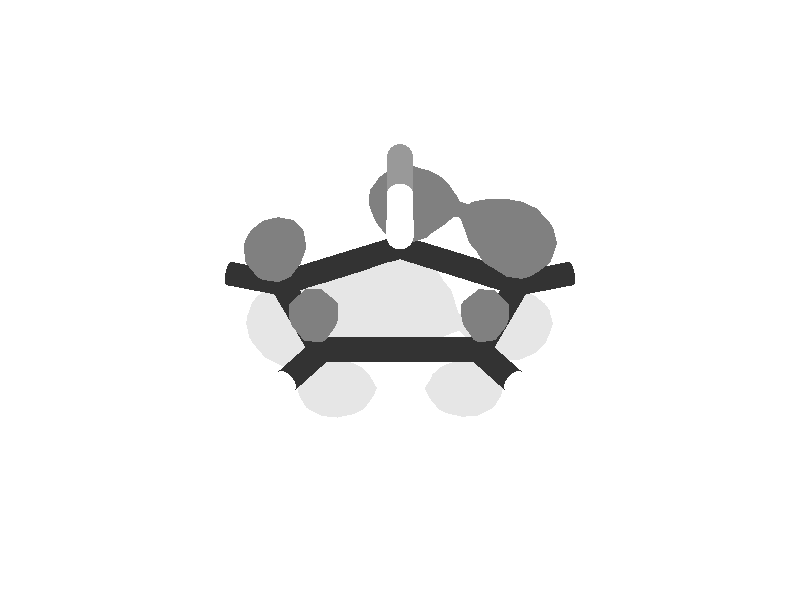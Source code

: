 camera {
 location <0.0, -3.0, -1.5>
 look_at <0.0, -0.04, 0.0>
 sky <0.0, 0.1, 0.0>
 angle 15
}
 light_source { <0, -9, 0> color rgb<0.7, 0.7, 0.7> shadowless}
 light_source { <0, 0, -9> color rgb<0.7, 0.7, 0.7> shadowless}
 background {<1, 1, 1>}
 #declare MeshRed = texture {
 pigment { color rgb<0.9, 0.9, 0.9> }
 finish { ambient 0.2 diffuse 0.6 specular 0.9}
 }
 #declare MeshBlue = texture {
 pigment { color rgb<0.5, 0.5, 0.5> }
 finish { ambient 0.2 diffuse 0.6 specular 0.9}
 }
 #declare BSAMBI = 0.2;
 #declare BSDIFF = 0.8;
 #declare BSSPEC = 0.8;
#declare colorA = 
 texture { 
 pigment { rgb<  1.0000  0.0000  0.0000 >}
 finish {ambient BSAMBI diffuse BSDIFF specular BSSPEC}
 }
#declare colorK = 
 texture { 
 pigment { rgb<  0.6  0.6  0.6 >}
 finish {ambient BSAMBI diffuse BSDIFF specular BSSPEC}
 }
#declare colorN = 
 texture { 
 pigment { rgb<  0.2  0.2  0.2 >}
 finish {ambient BSAMBI diffuse BSDIFF specular BSSPEC}
 }
#declare colorO = 
 texture { 
 pigment { rgb<  1.0  1.0  1.0 >}
 finish {ambient BSAMBI diffuse BSDIFF specular BSSPEC}
 }
 # declare molecule = union { 
 mesh {
 smooth_triangle {
<  0.116667, -0.033333, -0.085546>, < -0.378258, -0.565605, -0.732811>,
<  0.116667, -0.036340, -0.083333>, < -0.394114, -0.602312, -0.694186>,
<  0.108785, -0.033333, -0.083333>, < -0.517167, -0.577677, -0.631528>
 }
 smooth_triangle {
<  0.116667, -0.033333, -0.085546>, < -0.378258, -0.565605, -0.732811>,
<  0.133333, -0.033333, -0.083599>, < -0.069640, -0.589339, -0.804879>,
<  0.133333, -0.033688, -0.083333>, < -0.069845, -0.594466, -0.801082>
 }
 smooth_triangle {
<  0.116667, -0.036340, -0.083333>, < -0.394114, -0.602312, -0.694186>,
<  0.116667, -0.033333, -0.085546>, < -0.378258, -0.565605, -0.732811>,
<  0.133333, -0.033688, -0.083333>, < -0.069845, -0.594466, -0.801082>
 }
 smooth_triangle {
<  0.133333, -0.033688, -0.083333>, < -0.069845, -0.594466, -0.801082>,
<  0.133333, -0.033333, -0.083599>, < -0.069640, -0.589339, -0.804879>,
<  0.133837, -0.033333, -0.083333>, < -0.060058, -0.591948, -0.803735>
 }
 smooth_triangle {
<  0.100000, -0.016667, -0.090192>, < -0.572865, -0.384755, -0.723733>,
<  0.100000, -0.028956, -0.083333>, < -0.657962, -0.516610, -0.547905>,
<  0.088717, -0.016667, -0.083333>, < -0.752504, -0.460388, -0.470936>
 }
 smooth_triangle {
<  0.108785, -0.033333, -0.083333>, < -0.517167, -0.577677, -0.631528>,
<  0.100000, -0.028956, -0.083333>, < -0.657962, -0.516610, -0.547905>,
<  0.100000, -0.016667, -0.090192>, < -0.572865, -0.384755, -0.723733>
 }
 smooth_triangle {
<  0.108785, -0.033333, -0.083333>, < -0.517167, -0.577677, -0.631528>,
<  0.100000, -0.016667, -0.090192>, < -0.572865, -0.384755, -0.723733>,
<  0.116667, -0.033333, -0.085546>, < -0.378258, -0.565605, -0.732811>
 }
 smooth_triangle {
<  0.116667, -0.033333, -0.085546>, < -0.378258, -0.565605, -0.732811>,
<  0.100000, -0.016667, -0.090192>, < -0.572865, -0.384755, -0.723733>,
<  0.116667, -0.016667, -0.093856>, < -0.301670, -0.318994, -0.898464>
 }
 smooth_triangle {
<  0.133333, -0.033333, -0.083599>, < -0.069640, -0.589339, -0.804879>,
<  0.116667, -0.033333, -0.085546>, < -0.378258, -0.565605, -0.732811>,
<  0.133333, -0.016667, -0.092082>, < -0.044894, -0.299947, -0.952899>
 }
 smooth_triangle {
<  0.133333, -0.016667, -0.092082>, < -0.044894, -0.299947, -0.952899>,
<  0.116667, -0.033333, -0.085546>, < -0.378258, -0.565605, -0.732811>,
<  0.116667, -0.016667, -0.093856>, < -0.301670, -0.318994, -0.898464>
 }
 smooth_triangle {
<  0.150000, -0.018322, -0.083333>, <  0.246132, -0.341565, -0.907057>,
<  0.133837, -0.033333, -0.083333>, < -0.060058, -0.591948, -0.803735>,
<  0.133333, -0.033333, -0.083599>, < -0.069640, -0.589339, -0.804879>
 }
 smooth_triangle {
<  0.150000, -0.018322, -0.083333>, <  0.246132, -0.341565, -0.907057>,
<  0.133333, -0.033333, -0.083599>, < -0.069640, -0.589339, -0.804879>,
<  0.150000, -0.016667, -0.084185>, <  0.243970, -0.314788, -0.917272>
 }
 smooth_triangle {
<  0.150000, -0.016667, -0.084185>, <  0.243970, -0.314788, -0.917272>,
<  0.133333, -0.033333, -0.083599>, < -0.069640, -0.589339, -0.804879>,
<  0.133333, -0.016667, -0.092082>, < -0.044894, -0.299947, -0.952899>
 }
 smooth_triangle {
<  0.150000, -0.018322, -0.083333>, <  0.246132, -0.341565, -0.907057>,
<  0.150000, -0.016667, -0.084185>, <  0.243970, -0.314788, -0.917272>,
<  0.150984, -0.016667, -0.083333>, <  0.262545, -0.317591, -0.911157>
 }
 smooth_triangle {
<  0.083333,  0.000000, -0.085918>, < -0.744525, -0.380460, -0.548574>,
<  0.083333, -0.006515, -0.083333>, < -0.787301, -0.426633, -0.445131>,
<  0.080033,  0.000000, -0.083333>, < -0.785291, -0.427155, -0.448170>
 }
 smooth_triangle {
<  0.088717, -0.016667, -0.083333>, < -0.752504, -0.460388, -0.470936>,
<  0.083333, -0.006515, -0.083333>, < -0.787301, -0.426633, -0.445131>,
<  0.083333,  0.000000, -0.085918>, < -0.744525, -0.380460, -0.548574>
 }
 smooth_triangle {
<  0.088717, -0.016667, -0.083333>, < -0.752504, -0.460388, -0.470936>,
<  0.083333,  0.000000, -0.085918>, < -0.744525, -0.380460, -0.548574>,
<  0.100000, -0.016667, -0.090192>, < -0.572865, -0.384755, -0.723733>
 }
 smooth_triangle {
<  0.100000, -0.016667, -0.090192>, < -0.572865, -0.384755, -0.723733>,
<  0.083333,  0.000000, -0.085918>, < -0.744525, -0.380460, -0.548574>,
<  0.100000,  0.000000, -0.094302>, < -0.473318, -0.191479, -0.859829>
 }
 smooth_triangle {
<  0.116667, -0.016667, -0.093856>, < -0.301670, -0.318994, -0.898464>,
<  0.100000, -0.016667, -0.090192>, < -0.572865, -0.384755, -0.723733>,
<  0.116667,  0.000000, -0.096773>, < -0.236050, -0.091740, -0.967401>
 }
 smooth_triangle {
<  0.116667,  0.000000, -0.096773>, < -0.236050, -0.091740, -0.967401>,
<  0.100000, -0.016667, -0.090192>, < -0.572865, -0.384755, -0.723733>,
<  0.100000,  0.000000, -0.094302>, < -0.473318, -0.191479, -0.859829>
 }
 smooth_triangle {
<  0.133333, -0.016667, -0.092082>, < -0.044894, -0.299947, -0.952899>,
<  0.116667, -0.016667, -0.093856>, < -0.301670, -0.318994, -0.898464>,
<  0.133333,  0.000000, -0.094725>, < -0.010639, -0.039081, -0.999179>
 }
 smooth_triangle {
<  0.133333,  0.000000, -0.094725>, < -0.010639, -0.039081, -0.999179>,
<  0.116667, -0.016667, -0.093856>, < -0.301670, -0.318994, -0.898464>,
<  0.116667,  0.000000, -0.096773>, < -0.236050, -0.091740, -0.967401>
 }
 smooth_triangle {
<  0.150000, -0.016667, -0.084185>, <  0.243970, -0.314788, -0.917272>,
<  0.133333, -0.016667, -0.092082>, < -0.044894, -0.299947, -0.952899>,
<  0.150000,  0.000000, -0.087223>, <  0.252941, -0.011489, -0.967413>
 }
 smooth_triangle {
<  0.150000,  0.000000, -0.087223>, <  0.252941, -0.011489, -0.967413>,
<  0.133333, -0.016667, -0.092082>, < -0.044894, -0.299947, -0.952899>,
<  0.133333,  0.000000, -0.094725>, < -0.010639, -0.039081, -0.999179>
 }
 smooth_triangle {
<  0.154572,  0.000000, -0.083333>, <  0.337887, -0.007817, -0.941154>,
<  0.150984, -0.016667, -0.083333>, <  0.262545, -0.317591, -0.911157>,
<  0.150000, -0.016667, -0.084185>, <  0.243970, -0.314788, -0.917272>
 }
 smooth_triangle {
<  0.150000,  0.000000, -0.087223>, <  0.252941, -0.011489, -0.967413>,
<  0.154572,  0.000000, -0.083333>, <  0.337887, -0.007817, -0.941154>,
<  0.150000, -0.016667, -0.084185>, <  0.243970, -0.314788, -0.917272>
 }
 smooth_triangle {
<  0.083333,  0.016667, -0.087682>, < -0.621468, -0.256498, -0.740261>,
<  0.083333,  0.000000, -0.085918>, < -0.744525, -0.380460, -0.548574>,
<  0.080033,  0.000000, -0.083333>, < -0.785291, -0.427155, -0.448170>
 }
 smooth_triangle {
<  0.075951,  0.016667, -0.083333>, < -0.711222, -0.434809, -0.552362>,
<  0.083333,  0.016667, -0.087682>, < -0.621468, -0.256498, -0.740261>,
<  0.080033,  0.000000, -0.083333>, < -0.785291, -0.427155, -0.448170>
 }
 smooth_triangle {
<  0.100000,  0.000000, -0.094302>, < -0.473318, -0.191479, -0.859829>,
<  0.083333,  0.000000, -0.085918>, < -0.744525, -0.380460, -0.548574>,
<  0.100000,  0.016667, -0.093769>, < -0.378003,  0.012870, -0.925715>
 }
 smooth_triangle {
<  0.100000,  0.016667, -0.093769>, < -0.378003,  0.012870, -0.925715>,
<  0.083333,  0.000000, -0.085918>, < -0.744525, -0.380460, -0.548574>,
<  0.083333,  0.016667, -0.087682>, < -0.621468, -0.256498, -0.740261>
 }
 smooth_triangle {
<  0.116667,  0.000000, -0.096773>, < -0.236050, -0.091740, -0.967401>,
<  0.100000,  0.000000, -0.094302>, < -0.473318, -0.191479, -0.859829>,
<  0.116667,  0.016667, -0.095243>, < -0.172843,  0.148436, -0.973700>
 }
 smooth_triangle {
<  0.116667,  0.016667, -0.095243>, < -0.172843,  0.148436, -0.973700>,
<  0.100000,  0.000000, -0.094302>, < -0.473318, -0.191479, -0.859829>,
<  0.100000,  0.016667, -0.093769>, < -0.378003,  0.012870, -0.925715>
 }
 smooth_triangle {
<  0.133333,  0.000000, -0.094725>, < -0.010639, -0.039081, -0.999179>,
<  0.116667,  0.000000, -0.096773>, < -0.236050, -0.091740, -0.967401>,
<  0.133333,  0.016667, -0.092455>, <  0.032570,  0.234320, -0.971614>
 }
 smooth_triangle {
<  0.133333,  0.016667, -0.092455>, <  0.032570,  0.234320, -0.971614>,
<  0.116667,  0.000000, -0.096773>, < -0.236050, -0.091740, -0.967401>,
<  0.116667,  0.016667, -0.095243>, < -0.172843,  0.148436, -0.973700>
 }
 smooth_triangle {
<  0.150000,  0.000000, -0.087223>, <  0.252941, -0.011489, -0.967413>,
<  0.133333,  0.000000, -0.094725>, < -0.010639, -0.039081, -0.999179>,
<  0.150000,  0.016667, -0.083958>, <  0.283465,  0.300936, -0.910541>
 }
 smooth_triangle {
<  0.150000,  0.016667, -0.083958>, <  0.283465,  0.300936, -0.910541>,
<  0.133333,  0.000000, -0.094725>, < -0.010639, -0.039081, -0.999179>,
<  0.133333,  0.016667, -0.092455>, <  0.032570,  0.234320, -0.971614>
 }
 smooth_triangle {
<  0.150705,  0.016667, -0.083333>, <  0.295590,  0.303863, -0.905701>,
<  0.154572,  0.000000, -0.083333>, <  0.337887, -0.007817, -0.941154>,
<  0.150000,  0.000000, -0.087223>, <  0.252941, -0.011489, -0.967413>
 }
 smooth_triangle {
<  0.150000,  0.016667, -0.083958>, <  0.283465,  0.300936, -0.910541>,
<  0.150705,  0.016667, -0.083333>, <  0.295590,  0.303863, -0.905701>,
<  0.150000,  0.000000, -0.087223>, <  0.252941, -0.011489, -0.967413>
 }
 smooth_triangle {
<  0.083333,  0.033333, -0.084995>, < -0.404053, -0.116527, -0.907283>,
<  0.083333,  0.016667, -0.087682>, < -0.621468, -0.256498, -0.740261>,
<  0.075951,  0.016667, -0.083333>, < -0.711222, -0.434809, -0.552362>
 }
 smooth_triangle {
<  0.077740,  0.033333, -0.083333>, < -0.437977, -0.319605, -0.840256>,
<  0.083333,  0.033333, -0.084995>, < -0.404053, -0.116527, -0.907283>,
<  0.075951,  0.016667, -0.083333>, < -0.711222, -0.434809, -0.552362>
 }
 smooth_triangle {
<  0.100000,  0.016667, -0.093769>, < -0.378003,  0.012870, -0.925715>,
<  0.083333,  0.016667, -0.087682>, < -0.621468, -0.256498, -0.740261>,
<  0.100000,  0.033333, -0.088338>, < -0.242387,  0.278491, -0.929350>
 }
 smooth_triangle {
<  0.100000,  0.033333, -0.088338>, < -0.242387,  0.278491, -0.929350>,
<  0.083333,  0.016667, -0.087682>, < -0.621468, -0.256498, -0.740261>,
<  0.083333,  0.033333, -0.084995>, < -0.404053, -0.116527, -0.907283>
 }
 smooth_triangle {
<  0.116667,  0.016667, -0.095243>, < -0.172843,  0.148436, -0.973700>,
<  0.100000,  0.016667, -0.093769>, < -0.378003,  0.012870, -0.925715>,
<  0.116667,  0.033333, -0.088338>, < -0.080905,  0.456932, -0.885815>
 }
 smooth_triangle {
<  0.116667,  0.033333, -0.088338>, < -0.080905,  0.456932, -0.885815>,
<  0.100000,  0.016667, -0.093769>, < -0.378003,  0.012870, -0.925715>,
<  0.100000,  0.033333, -0.088338>, < -0.242387,  0.278491, -0.929350>
 }
 smooth_triangle {
<  0.133333,  0.016667, -0.092455>, <  0.032570,  0.234320, -0.971614>,
<  0.116667,  0.016667, -0.095243>, < -0.172843,  0.148436, -0.973700>,
<  0.133333,  0.033333, -0.083902>, <  0.101945,  0.565537, -0.818398>
 }
 smooth_triangle {
<  0.133333,  0.033333, -0.083902>, <  0.101945,  0.565537, -0.818398>,
<  0.116667,  0.016667, -0.095243>, < -0.172843,  0.148436, -0.973700>,
<  0.116667,  0.033333, -0.088338>, < -0.080905,  0.456932, -0.885815>
 }
 smooth_triangle {
<  0.134267,  0.033333, -0.083333>, <  0.114946,  0.571868, -0.812253>,
<  0.150000,  0.017776, -0.083333>, <  0.287353,  0.321101, -0.902398>,
<  0.150000,  0.016667, -0.083958>, <  0.283465,  0.300936, -0.910541>
 }
 smooth_triangle {
<  0.134267,  0.033333, -0.083333>, <  0.114946,  0.571868, -0.812253>,
<  0.150000,  0.016667, -0.083958>, <  0.283465,  0.300936, -0.910541>,
<  0.133333,  0.033333, -0.083902>, <  0.101945,  0.565537, -0.818398>
 }
 smooth_triangle {
<  0.133333,  0.033333, -0.083902>, <  0.101945,  0.565537, -0.818398>,
<  0.150000,  0.016667, -0.083958>, <  0.283465,  0.300936, -0.910541>,
<  0.133333,  0.016667, -0.092455>, <  0.032570,  0.234320, -0.971614>
 }
 smooth_triangle {
<  0.150705,  0.016667, -0.083333>, <  0.295590,  0.303863, -0.905701>,
<  0.150000,  0.016667, -0.083958>, <  0.283465,  0.300936, -0.910541>,
<  0.150000,  0.017776, -0.083333>, <  0.287353,  0.321101, -0.902398>
 }
 smooth_triangle {
<  0.033333,  0.050000, -0.083829>, < -0.139789, -0.772433, -0.619521>,
<  0.033333,  0.049359, -0.083333>, < -0.146106, -0.785934, -0.600800>,
<  0.021430,  0.050000, -0.083333>, < -0.287474, -0.791526, -0.539301>
 }
 smooth_triangle {
<  0.033333,  0.049359, -0.083333>, < -0.146106, -0.785934, -0.600800>,
<  0.033333,  0.050000, -0.083829>, < -0.139789, -0.772433, -0.619521>,
<  0.038016,  0.050000, -0.083333>, < -0.099328, -0.765139, -0.636158>
 }
 smooth_triangle {
<  0.083333,  0.033333, -0.084995>, < -0.404053, -0.116527, -0.907283>,
<  0.077740,  0.033333, -0.083333>, < -0.437977, -0.319605, -0.840256>,
<  0.083333,  0.037669, -0.083333>, < -0.301287, -0.072994, -0.950735>
 }
 smooth_triangle {
<  0.100000,  0.033333, -0.088338>, < -0.242387,  0.278491, -0.929350>,
<  0.083333,  0.033333, -0.084995>, < -0.404053, -0.116527, -0.907283>,
<  0.083333,  0.037669, -0.083333>, < -0.301287, -0.072994, -0.950735>
 }
 smooth_triangle {
<  0.100000,  0.041275, -0.083333>, < -0.121096,  0.452137, -0.883690>,
<  0.100000,  0.033333, -0.088338>, < -0.242387,  0.278491, -0.929350>,
<  0.083333,  0.037669, -0.083333>, < -0.301287, -0.072994, -0.950735>
 }
 smooth_triangle {
<  0.116667,  0.033333, -0.088338>, < -0.080905,  0.456932, -0.885815>,
<  0.100000,  0.033333, -0.088338>, < -0.242387,  0.278491, -0.929350>,
<  0.100000,  0.041275, -0.083333>, < -0.121096,  0.452137, -0.883690>
 }
 smooth_triangle {
<  0.116667,  0.039853, -0.083333>, < -0.021695,  0.599306, -0.800226>,
<  0.116667,  0.033333, -0.088338>, < -0.080905,  0.456932, -0.885815>,
<  0.100000,  0.041275, -0.083333>, < -0.121096,  0.452137, -0.883690>
 }
 smooth_triangle {
<  0.133333,  0.033333, -0.083902>, <  0.101945,  0.565537, -0.818398>,
<  0.116667,  0.033333, -0.088338>, < -0.080905,  0.456932, -0.885815>,
<  0.116667,  0.039853, -0.083333>, < -0.021695,  0.599306, -0.800226>
 }
 smooth_triangle {
<  0.133333,  0.034002, -0.083333>, <  0.105705,  0.578502, -0.808802>,
<  0.133333,  0.033333, -0.083902>, <  0.101945,  0.565537, -0.818398>,
<  0.116667,  0.039853, -0.083333>, < -0.021695,  0.599306, -0.800226>
 }
 smooth_triangle {
<  0.134267,  0.033333, -0.083333>, <  0.114946,  0.571868, -0.812253>,
<  0.133333,  0.033333, -0.083902>, <  0.101945,  0.565537, -0.818398>,
<  0.133333,  0.034002, -0.083333>, <  0.105705,  0.578502, -0.808802>
 }
 smooth_triangle {
<  0.000000,  0.066667, -0.091882>, < -0.512562, -0.383126, -0.768437>,
<  0.000000,  0.055220, -0.083333>, < -0.575610, -0.668348, -0.471152>,
< -0.016139,  0.066667, -0.083333>, < -0.831264, -0.381471, -0.404326>
 }
 smooth_triangle {
<  0.000000,  0.066667, -0.091882>, < -0.512562, -0.383126, -0.768437>,
<  0.016667,  0.066667, -0.094204>, < -0.245676, -0.372851, -0.894777>,
<  0.016667,  0.050209, -0.083333>, < -0.340757, -0.787150, -0.514082>
 }
 smooth_triangle {
<  0.000000,  0.055220, -0.083333>, < -0.575610, -0.668348, -0.471152>,
<  0.000000,  0.066667, -0.091882>, < -0.512562, -0.383126, -0.768437>,
<  0.016667,  0.050209, -0.083333>, < -0.340757, -0.787150, -0.514082>
 }
 smooth_triangle {
<  0.021430,  0.050000, -0.083333>, < -0.287474, -0.791526, -0.539301>,
<  0.016667,  0.050209, -0.083333>, < -0.340757, -0.787150, -0.514082>,
<  0.016667,  0.066667, -0.094204>, < -0.245676, -0.372851, -0.894777>
 }
 smooth_triangle {
<  0.021430,  0.050000, -0.083333>, < -0.287474, -0.791526, -0.539301>,
<  0.016667,  0.066667, -0.094204>, < -0.245676, -0.372851, -0.894777>,
<  0.033333,  0.050000, -0.083829>, < -0.139789, -0.772433, -0.619521>
 }
 smooth_triangle {
<  0.033333,  0.050000, -0.083829>, < -0.139789, -0.772433, -0.619521>,
<  0.016667,  0.066667, -0.094204>, < -0.245676, -0.372851, -0.894777>,
<  0.033333,  0.066667, -0.092173>, < -0.007912, -0.368066, -0.929766>
 }
 smooth_triangle {
<  0.050000,  0.054511, -0.083333>, <  0.113211, -0.615474, -0.779984>,
<  0.038016,  0.050000, -0.083333>, < -0.099328, -0.765139, -0.636158>,
<  0.033333,  0.050000, -0.083829>, < -0.139789, -0.772433, -0.619521>
 }
 smooth_triangle {
<  0.050000,  0.054511, -0.083333>, <  0.113211, -0.615474, -0.779984>,
<  0.033333,  0.050000, -0.083829>, < -0.139789, -0.772433, -0.619521>,
<  0.050000,  0.066667, -0.086314>, <  0.255757, -0.344816, -0.903156>
 }
 smooth_triangle {
<  0.050000,  0.066667, -0.086314>, <  0.255757, -0.344816, -0.903156>,
<  0.033333,  0.050000, -0.083829>, < -0.139789, -0.772433, -0.619521>,
<  0.033333,  0.066667, -0.092173>, < -0.007912, -0.368066, -0.929766>
 }
 smooth_triangle {
<  0.050000,  0.054511, -0.083333>, <  0.113211, -0.615474, -0.779984>,
<  0.050000,  0.066667, -0.086314>, <  0.255757, -0.344816, -0.903156>,
<  0.056145,  0.066667, -0.083333>, <  0.352694, -0.313074, -0.881812>
 }
 smooth_triangle {
< -0.016667,  0.083333, -0.089676>, < -0.770203, -0.036881, -0.636732>,
< -0.016667,  0.067324, -0.083333>, < -0.840747, -0.362717, -0.401970>,
< -0.024018,  0.083333, -0.083333>, < -0.907329, -0.023176, -0.419782>
 }
 smooth_triangle {
< -0.016139,  0.066667, -0.083333>, < -0.831264, -0.381471, -0.404326>,
< -0.016667,  0.067324, -0.083333>, < -0.840747, -0.362717, -0.401970>,
< -0.016667,  0.083333, -0.089676>, < -0.770203, -0.036881, -0.636732>
 }
 smooth_triangle {
< -0.016139,  0.066667, -0.083333>, < -0.831264, -0.381471, -0.404326>,
< -0.016667,  0.083333, -0.089676>, < -0.770203, -0.036881, -0.636732>,
<  0.000000,  0.066667, -0.091882>, < -0.512562, -0.383126, -0.768437>
 }
 smooth_triangle {
<  0.000000,  0.066667, -0.091882>, < -0.512562, -0.383126, -0.768437>,
< -0.016667,  0.083333, -0.089676>, < -0.770203, -0.036881, -0.636732>,
<  0.000000,  0.083333, -0.096344>, < -0.453878, -0.053387, -0.889463>
 }
 smooth_triangle {
<  0.016667,  0.066667, -0.094204>, < -0.245676, -0.372851, -0.894777>,
<  0.000000,  0.066667, -0.091882>, < -0.512562, -0.383126, -0.768437>,
<  0.016667,  0.083333, -0.097504>, < -0.194759, -0.058733, -0.979091>
 }
 smooth_triangle {
<  0.016667,  0.083333, -0.097504>, < -0.194759, -0.058733, -0.979091>,
<  0.000000,  0.066667, -0.091882>, < -0.512562, -0.383126, -0.768437>,
<  0.000000,  0.083333, -0.096344>, < -0.453878, -0.053387, -0.889463>
 }
 smooth_triangle {
<  0.033333,  0.066667, -0.092173>, < -0.007912, -0.368066, -0.929766>,
<  0.016667,  0.066667, -0.094204>, < -0.245676, -0.372851, -0.894777>,
<  0.033333,  0.083333, -0.094365>, <  0.058699, -0.055988, -0.996704>
 }
 smooth_triangle {
<  0.033333,  0.083333, -0.094365>, <  0.058699, -0.055988, -0.996704>,
<  0.016667,  0.066667, -0.094204>, < -0.245676, -0.372851, -0.894777>,
<  0.016667,  0.083333, -0.097504>, < -0.194759, -0.058733, -0.979091>
 }
 smooth_triangle {
<  0.050000,  0.066667, -0.086314>, <  0.255757, -0.344816, -0.903156>,
<  0.033333,  0.066667, -0.092173>, < -0.007912, -0.368066, -0.929766>,
<  0.050000,  0.083333, -0.086180>, <  0.366877, -0.027210, -0.929872>
 }
 smooth_triangle {
<  0.050000,  0.083333, -0.086180>, <  0.366877, -0.027210, -0.929872>,
<  0.033333,  0.066667, -0.092173>, < -0.007912, -0.368066, -0.929766>,
<  0.033333,  0.083333, -0.094365>, <  0.058699, -0.055988, -0.996704>
 }
 smooth_triangle {
<  0.054021,  0.083333, -0.083333>, <  0.441490, -0.008170, -0.897229>,
<  0.056145,  0.066667, -0.083333>, <  0.352694, -0.313074, -0.881812>,
<  0.050000,  0.066667, -0.086314>, <  0.255757, -0.344816, -0.903156>
 }
 smooth_triangle {
<  0.050000,  0.083333, -0.086180>, <  0.366877, -0.027210, -0.929872>,
<  0.054021,  0.083333, -0.083333>, <  0.441490, -0.008170, -0.897229>,
<  0.050000,  0.066667, -0.086314>, <  0.255757, -0.344816, -0.903156>
 }
 smooth_triangle {
< -0.016667,  0.100000, -0.088945>, < -0.741029,  0.220289, -0.634309>,
< -0.016667,  0.083333, -0.089676>, < -0.770203, -0.036881, -0.636732>,
< -0.024018,  0.083333, -0.083333>, < -0.907329, -0.023176, -0.419782>
 }
 smooth_triangle {
< -0.023374,  0.100000, -0.083333>, < -0.854043,  0.228919, -0.467126>,
< -0.016667,  0.100000, -0.088945>, < -0.741029,  0.220289, -0.634309>,
< -0.024018,  0.083333, -0.083333>, < -0.907329, -0.023176, -0.419782>
 }
 smooth_triangle {
<  0.000000,  0.083333, -0.096344>, < -0.453878, -0.053387, -0.889463>,
< -0.016667,  0.083333, -0.089676>, < -0.770203, -0.036881, -0.636732>,
<  0.000000,  0.100000, -0.095312>, < -0.440709,  0.204013, -0.874159>
 }
 smooth_triangle {
<  0.000000,  0.100000, -0.095312>, < -0.440709,  0.204013, -0.874159>,
< -0.016667,  0.083333, -0.089676>, < -0.770203, -0.036881, -0.636732>,
< -0.016667,  0.100000, -0.088945>, < -0.741029,  0.220289, -0.634309>
 }
 smooth_triangle {
<  0.016667,  0.083333, -0.097504>, < -0.194759, -0.058733, -0.979091>,
<  0.000000,  0.083333, -0.096344>, < -0.453878, -0.053387, -0.889463>,
<  0.016667,  0.100000, -0.095981>, < -0.173910,  0.199591, -0.964323>
 }
 smooth_triangle {
<  0.016667,  0.100000, -0.095981>, < -0.173910,  0.199591, -0.964323>,
<  0.000000,  0.083333, -0.096344>, < -0.453878, -0.053387, -0.889463>,
<  0.000000,  0.100000, -0.095312>, < -0.440709,  0.204013, -0.874159>
 }
 smooth_triangle {
<  0.033333,  0.083333, -0.094365>, <  0.058699, -0.055988, -0.996704>,
<  0.016667,  0.083333, -0.097504>, < -0.194759, -0.058733, -0.979091>,
<  0.033333,  0.100000, -0.091799>, <  0.100759,  0.214432, -0.971528>
 }
 smooth_triangle {
<  0.033333,  0.100000, -0.091799>, <  0.100759,  0.214432, -0.971528>,
<  0.016667,  0.083333, -0.097504>, < -0.194759, -0.058733, -0.979091>,
<  0.016667,  0.100000, -0.095981>, < -0.173910,  0.199591, -0.964323>
 }
 smooth_triangle {
<  0.047309,  0.100000, -0.083333>, <  0.370857,  0.252499, -0.893705>,
<  0.050000,  0.092881, -0.083333>, <  0.413482,  0.142702, -0.899260>,
<  0.050000,  0.083333, -0.086180>, <  0.366877, -0.027210, -0.929872>
 }
 smooth_triangle {
<  0.047309,  0.100000, -0.083333>, <  0.370857,  0.252499, -0.893705>,
<  0.050000,  0.083333, -0.086180>, <  0.366877, -0.027210, -0.929872>,
<  0.033333,  0.100000, -0.091799>, <  0.100759,  0.214432, -0.971528>
 }
 smooth_triangle {
<  0.033333,  0.100000, -0.091799>, <  0.100759,  0.214432, -0.971528>,
<  0.050000,  0.083333, -0.086180>, <  0.366877, -0.027210, -0.929872>,
<  0.033333,  0.083333, -0.094365>, <  0.058699, -0.055988, -0.996704>
 }
 smooth_triangle {
<  0.054021,  0.083333, -0.083333>, <  0.441490, -0.008170, -0.897229>,
<  0.050000,  0.083333, -0.086180>, <  0.366877, -0.027210, -0.929872>,
<  0.050000,  0.092881, -0.083333>, <  0.413482,  0.142702, -0.899260>
 }
 smooth_triangle {
< -0.016667,  0.100000, -0.088945>, < -0.741029,  0.220289, -0.634309>,
< -0.023374,  0.100000, -0.083333>, < -0.854043,  0.228919, -0.467126>,
< -0.016667,  0.112737, -0.083333>, < -0.749303,  0.397473, -0.529679>
 }
 smooth_triangle {
< -0.016667,  0.112737, -0.083333>, < -0.749303,  0.397473, -0.529679>,
< -0.013020,  0.116667, -0.083333>, < -0.678774,  0.460642, -0.571904>,
<  0.000000,  0.116667, -0.088975>, < -0.454453,  0.458718, -0.763577>
 }
 smooth_triangle {
< -0.016667,  0.112737, -0.083333>, < -0.749303,  0.397473, -0.529679>,
<  0.000000,  0.116667, -0.088975>, < -0.454453,  0.458718, -0.763577>,
< -0.016667,  0.100000, -0.088945>, < -0.741029,  0.220289, -0.634309>
 }
 smooth_triangle {
< -0.016667,  0.100000, -0.088945>, < -0.741029,  0.220289, -0.634309>,
<  0.000000,  0.116667, -0.088975>, < -0.454453,  0.458718, -0.763577>,
<  0.000000,  0.100000, -0.095312>, < -0.440709,  0.204013, -0.874159>
 }
 smooth_triangle {
<  0.016667,  0.100000, -0.095981>, < -0.173910,  0.199591, -0.964323>,
<  0.000000,  0.100000, -0.095312>, < -0.440709,  0.204013, -0.874159>,
<  0.016667,  0.116667, -0.089429>, < -0.170604,  0.468054, -0.867075>
 }
 smooth_triangle {
<  0.016667,  0.116667, -0.089429>, < -0.170604,  0.468054, -0.867075>,
<  0.000000,  0.100000, -0.095312>, < -0.440709,  0.204013, -0.874159>,
<  0.000000,  0.116667, -0.088975>, < -0.454453,  0.458718, -0.763577>
 }
 smooth_triangle {
<  0.033333,  0.100000, -0.091799>, <  0.100759,  0.214432, -0.971528>,
<  0.016667,  0.100000, -0.095981>, < -0.173910,  0.199591, -0.964323>,
<  0.033333,  0.116667, -0.083699>, <  0.128848,  0.499755, -0.856530>
 }
 smooth_triangle {
<  0.033333,  0.116667, -0.083699>, <  0.128848,  0.499755, -0.856530>,
<  0.016667,  0.100000, -0.095981>, < -0.173910,  0.199591, -0.964323>,
<  0.016667,  0.116667, -0.089429>, < -0.170604,  0.468054, -0.867075>
 }
 smooth_triangle {
<  0.033888,  0.116667, -0.083333>, <  0.138275,  0.502030, -0.853724>,
<  0.047309,  0.100000, -0.083333>, <  0.370857,  0.252499, -0.893705>,
<  0.033333,  0.100000, -0.091799>, <  0.100759,  0.214432, -0.971528>
 }
 smooth_triangle {
<  0.033333,  0.116667, -0.083699>, <  0.128848,  0.499755, -0.856530>,
<  0.033888,  0.116667, -0.083333>, <  0.138275,  0.502030, -0.853724>,
<  0.033333,  0.100000, -0.091799>, <  0.100759,  0.214432, -0.971528>
 }
 smooth_triangle {
<  0.000000,  0.116667, -0.088975>, < -0.454453,  0.458718, -0.763577>,
< -0.013020,  0.116667, -0.083333>, < -0.678774,  0.460642, -0.571904>,
<  0.000000,  0.123973, -0.083333>, < -0.470971,  0.568365, -0.674647>
 }
 smooth_triangle {
<  0.016667,  0.116667, -0.089429>, < -0.170604,  0.468054, -0.867075>,
<  0.000000,  0.116667, -0.088975>, < -0.454453,  0.458718, -0.763577>,
<  0.000000,  0.123973, -0.083333>, < -0.470971,  0.568365, -0.674647>
 }
 smooth_triangle {
<  0.016667,  0.124519, -0.083333>, < -0.176849,  0.597864, -0.781846>,
<  0.016667,  0.116667, -0.089429>, < -0.170604,  0.468054, -0.867075>,
<  0.000000,  0.123973, -0.083333>, < -0.470971,  0.568365, -0.674647>
 }
 smooth_triangle {
<  0.033333,  0.116667, -0.083699>, <  0.128848,  0.499755, -0.856530>,
<  0.016667,  0.116667, -0.089429>, < -0.170604,  0.468054, -0.867075>,
<  0.016667,  0.124519, -0.083333>, < -0.176849,  0.597864, -0.781846>
 }
 smooth_triangle {
<  0.033333,  0.117105, -0.083333>, <  0.129457,  0.506908, -0.852224>,
<  0.033333,  0.116667, -0.083699>, <  0.128848,  0.499755, -0.856530>,
<  0.016667,  0.124519, -0.083333>, < -0.176849,  0.597864, -0.781846>
 }
 smooth_triangle {
<  0.033888,  0.116667, -0.083333>, <  0.138275,  0.502030, -0.853724>,
<  0.033333,  0.116667, -0.083699>, <  0.128848,  0.499755, -0.856530>,
<  0.033333,  0.117105, -0.083333>, <  0.129457,  0.506908, -0.852224>
 }
 smooth_triangle {
< -0.150000, -0.033333, -0.068309>, < -0.772811, -0.462568, -0.434504>,
< -0.150000, -0.034985, -0.066667>, < -0.777409, -0.487645, -0.397289>,
< -0.151661, -0.033333, -0.066667>, < -0.794663, -0.461515, -0.394353>
 }
 smooth_triangle {
< -0.150000, -0.033333, -0.068309>, < -0.772811, -0.462568, -0.434504>,
< -0.133333, -0.033333, -0.074343>, < -0.465956, -0.527881, -0.710089>,
< -0.133333, -0.041123, -0.066667>, < -0.494196, -0.701683, -0.513236>
 }
 smooth_triangle {
< -0.150000, -0.034985, -0.066667>, < -0.777409, -0.487645, -0.397289>,
< -0.150000, -0.033333, -0.068309>, < -0.772811, -0.462568, -0.434504>,
< -0.133333, -0.041123, -0.066667>, < -0.494196, -0.701683, -0.513236>
 }
 smooth_triangle {
< -0.133333, -0.033333, -0.074343>, < -0.465956, -0.527881, -0.710089>,
< -0.116667, -0.033333, -0.068935>, < -0.014862, -0.674578, -0.738054>,
< -0.116667, -0.035480, -0.066667>, < -0.011879, -0.731974, -0.681229>
 }
 smooth_triangle {
< -0.133333, -0.041123, -0.066667>, < -0.494196, -0.701683, -0.513236>,
< -0.133333, -0.033333, -0.074343>, < -0.465956, -0.527881, -0.710089>,
< -0.116667, -0.035480, -0.066667>, < -0.011879, -0.731974, -0.681229>
 }
 smooth_triangle {
< -0.116667, -0.035480, -0.066667>, < -0.011879, -0.731974, -0.681229>,
< -0.116667, -0.033333, -0.068935>, < -0.014862, -0.674578, -0.738054>,
< -0.114672, -0.033333, -0.066667>, <  0.057574, -0.710176, -0.701666>
 }
 smooth_triangle {
<  0.100000, -0.033333, -0.079185>, < -0.715634, -0.584695, -0.382099>,
<  0.100000, -0.041733, -0.066667>, < -0.780160, -0.620193,  0.081917>,
<  0.091115, -0.033333, -0.066667>, < -0.824247, -0.551067,  0.130163>
 }
 smooth_triangle {
<  0.100000, -0.033333, -0.079185>, < -0.715634, -0.584695, -0.382099>,
<  0.108785, -0.033333, -0.083333>, < -0.517167, -0.577677, -0.631528>,
<  0.116667, -0.036340, -0.083333>, < -0.394114, -0.602312, -0.694186>
 }
 smooth_triangle {
<  0.100000, -0.033333, -0.079185>, < -0.715634, -0.584695, -0.382099>,
<  0.116667, -0.036340, -0.083333>, < -0.394114, -0.602312, -0.694186>,
<  0.100000, -0.041733, -0.066667>, < -0.780160, -0.620193,  0.081917>
 }
 smooth_triangle {
<  0.100000, -0.041733, -0.066667>, < -0.780160, -0.620193,  0.081917>,
<  0.116667, -0.036340, -0.083333>, < -0.394114, -0.602312, -0.694186>,
<  0.116667, -0.048250, -0.066667>, < -0.525234, -0.848091, -0.069792>
 }
 smooth_triangle {
<  0.133333, -0.033688, -0.083333>, < -0.069845, -0.594466, -0.801082>,
<  0.133333, -0.046859, -0.066667>, < -0.130230, -0.953599, -0.271456>,
<  0.116667, -0.036340, -0.083333>, < -0.394114, -0.602312, -0.694186>
 }
 smooth_triangle {
<  0.116667, -0.036340, -0.083333>, < -0.394114, -0.602312, -0.694186>,
<  0.133333, -0.046859, -0.066667>, < -0.130230, -0.953599, -0.271456>,
<  0.116667, -0.048250, -0.066667>, < -0.525234, -0.848091, -0.069792>
 }
 smooth_triangle {
<  0.133837, -0.033333, -0.083333>, < -0.060058, -0.591948, -0.803735>,
<  0.150000, -0.033333, -0.072496>, <  0.257387, -0.738590, -0.623086>,
<  0.150000, -0.037729, -0.066667>, <  0.262906, -0.842821, -0.469610>
 }
 smooth_triangle {
<  0.133837, -0.033333, -0.083333>, < -0.060058, -0.591948, -0.803735>,
<  0.150000, -0.037729, -0.066667>, <  0.262906, -0.842821, -0.469610>,
<  0.133333, -0.033688, -0.083333>, < -0.069845, -0.594466, -0.801082>
 }
 smooth_triangle {
<  0.133333, -0.033688, -0.083333>, < -0.069845, -0.594466, -0.801082>,
<  0.150000, -0.037729, -0.066667>, <  0.262906, -0.842821, -0.469610>,
<  0.133333, -0.046859, -0.066667>, < -0.130230, -0.953599, -0.271456>
 }
 smooth_triangle {
<  0.150000, -0.037729, -0.066667>, <  0.262906, -0.842821, -0.469610>,
<  0.150000, -0.033333, -0.072496>, <  0.257387, -0.738590, -0.623086>,
<  0.154171, -0.033333, -0.066667>, <  0.349382, -0.787398, -0.507875>
 }
 smooth_triangle {
< -0.150000, -0.016667, -0.077094>, < -0.743696, -0.130769, -0.655604>,
< -0.150000, -0.033333, -0.068309>, < -0.772811, -0.462568, -0.434504>,
< -0.151661, -0.033333, -0.066667>, < -0.794663, -0.461515, -0.394353>
 }
 smooth_triangle {
< -0.161945, -0.016667, -0.066667>, < -0.923342, -0.123028, -0.363736>,
< -0.150000, -0.016667, -0.077094>, < -0.743696, -0.130769, -0.655604>,
< -0.151661, -0.033333, -0.066667>, < -0.794663, -0.461515, -0.394353>
 }
 smooth_triangle {
< -0.133333, -0.033333, -0.074343>, < -0.465956, -0.527881, -0.710089>,
< -0.150000, -0.033333, -0.068309>, < -0.772811, -0.462568, -0.434504>,
< -0.133333, -0.016667, -0.081570>, < -0.424806, -0.142407, -0.894014>
 }
 smooth_triangle {
< -0.133333, -0.016667, -0.081570>, < -0.424806, -0.142407, -0.894014>,
< -0.150000, -0.033333, -0.068309>, < -0.772811, -0.462568, -0.434504>,
< -0.150000, -0.016667, -0.077094>, < -0.743696, -0.130769, -0.655604>
 }
 smooth_triangle {
< -0.116667, -0.033333, -0.068935>, < -0.014862, -0.674578, -0.738054>,
< -0.133333, -0.033333, -0.074343>, < -0.465956, -0.527881, -0.710089>,
< -0.116667, -0.016667, -0.078233>, < -0.033278, -0.187597, -0.981682>
 }
 smooth_triangle {
< -0.116667, -0.016667, -0.078233>, < -0.033278, -0.187597, -0.981682>,
< -0.133333, -0.033333, -0.074343>, < -0.465956, -0.527881, -0.710089>,
< -0.133333, -0.016667, -0.081570>, < -0.424806, -0.142407, -0.894014>
 }
 smooth_triangle {
< -0.105597, -0.016667, -0.066667>, <  0.427490, -0.270724, -0.862531>,
< -0.114672, -0.033333, -0.066667>, <  0.057574, -0.710176, -0.701666>,
< -0.116667, -0.033333, -0.068935>, < -0.014862, -0.674578, -0.738054>
 }
 smooth_triangle {
< -0.116667, -0.016667, -0.078233>, < -0.033278, -0.187597, -0.981682>,
< -0.105597, -0.016667, -0.066667>, <  0.427490, -0.270724, -0.862531>,
< -0.116667, -0.033333, -0.068935>, < -0.014862, -0.674578, -0.738054>
 }
 smooth_triangle {
<  0.083333, -0.016667, -0.075950>, < -0.870409, -0.479833, -0.110224>,
<  0.083333, -0.023154, -0.066667>, < -0.863762, -0.462286,  0.200515>,
<  0.079199, -0.016667, -0.066667>, < -0.863407, -0.452165,  0.223773>
 }
 smooth_triangle {
<  0.091115, -0.033333, -0.066667>, < -0.824247, -0.551067,  0.130163>,
<  0.083333, -0.023154, -0.066667>, < -0.863762, -0.462286,  0.200515>,
<  0.083333, -0.016667, -0.075950>, < -0.870409, -0.479833, -0.110224>
 }
 smooth_triangle {
<  0.100000, -0.033333, -0.079185>, < -0.715634, -0.584695, -0.382099>,
<  0.091115, -0.033333, -0.066667>, < -0.824247, -0.551067,  0.130163>,
<  0.083333, -0.016667, -0.075950>, < -0.870409, -0.479833, -0.110224>
 }
 smooth_triangle {
<  0.100000, -0.033333, -0.079185>, < -0.715634, -0.584695, -0.382099>,
<  0.083333, -0.016667, -0.075950>, < -0.870409, -0.479833, -0.110224>,
<  0.088717, -0.016667, -0.083333>, < -0.752504, -0.460388, -0.470936>
 }
 smooth_triangle {
<  0.100000, -0.033333, -0.079185>, < -0.715634, -0.584695, -0.382099>,
<  0.088717, -0.016667, -0.083333>, < -0.752504, -0.460388, -0.470936>,
<  0.100000, -0.028956, -0.083333>, < -0.657962, -0.516610, -0.547905>
 }
 smooth_triangle {
<  0.108785, -0.033333, -0.083333>, < -0.517167, -0.577677, -0.631528>,
<  0.100000, -0.033333, -0.079185>, < -0.715634, -0.584695, -0.382099>,
<  0.100000, -0.028956, -0.083333>, < -0.657962, -0.516610, -0.547905>
 }
 smooth_triangle {
<  0.133837, -0.033333, -0.083333>, < -0.060058, -0.591948, -0.803735>,
<  0.150000, -0.018322, -0.083333>, <  0.246132, -0.341565, -0.907057>,
<  0.150000, -0.033333, -0.072496>, <  0.257387, -0.738590, -0.623086>
 }
 smooth_triangle {
<  0.150000, -0.033333, -0.072496>, <  0.257387, -0.738590, -0.623086>,
<  0.150000, -0.018322, -0.083333>, <  0.246132, -0.341565, -0.907057>,
<  0.150984, -0.016667, -0.083333>, <  0.262545, -0.317591, -0.911157>
 }
 smooth_triangle {
<  0.150000, -0.033333, -0.072496>, <  0.257387, -0.738590, -0.623086>,
<  0.150984, -0.016667, -0.083333>, <  0.262545, -0.317591, -0.911157>,
<  0.154171, -0.033333, -0.066667>, <  0.349382, -0.787398, -0.507875>
 }
 smooth_triangle {
<  0.154171, -0.033333, -0.066667>, <  0.349382, -0.787398, -0.507875>,
<  0.150984, -0.016667, -0.083333>, <  0.262545, -0.317591, -0.911157>,
<  0.164974, -0.016667, -0.066667>, <  0.625968, -0.421494, -0.656130>
 }
 smooth_triangle {
< -0.150000,  0.000000, -0.076957>, < -0.734249,  0.196917, -0.649694>,
< -0.150000, -0.016667, -0.077094>, < -0.743696, -0.130769, -0.655604>,
< -0.161945, -0.016667, -0.066667>, < -0.923342, -0.123028, -0.363736>
 }
 smooth_triangle {
< -0.161895,  0.000000, -0.066667>, < -0.910997,  0.196287, -0.362706>,
< -0.150000,  0.000000, -0.076957>, < -0.734249,  0.196917, -0.649694>,
< -0.161945, -0.016667, -0.066667>, < -0.923342, -0.123028, -0.363736>
 }
 smooth_triangle {
< -0.133333, -0.016667, -0.081570>, < -0.424806, -0.142407, -0.894014>,
< -0.150000, -0.016667, -0.077094>, < -0.743696, -0.130769, -0.655604>,
< -0.133333,  0.000000, -0.081329>, < -0.417001,  0.202798, -0.885993>
 }
 smooth_triangle {
< -0.133333,  0.000000, -0.081329>, < -0.417001,  0.202798, -0.885993>,
< -0.150000, -0.016667, -0.077094>, < -0.743696, -0.130769, -0.655604>,
< -0.150000,  0.000000, -0.076957>, < -0.734249,  0.196917, -0.649694>
 }
 smooth_triangle {
< -0.116667, -0.016667, -0.078233>, < -0.033278, -0.187597, -0.981682>,
< -0.133333, -0.016667, -0.081570>, < -0.424806, -0.142407, -0.894014>,
< -0.116667,  0.000000, -0.077958>, < -0.028980,  0.231040, -0.972513>
 }
 smooth_triangle {
< -0.116667,  0.000000, -0.077958>, < -0.028980,  0.231040, -0.972513>,
< -0.133333, -0.016667, -0.081570>, < -0.424806, -0.142407, -0.894014>,
< -0.133333,  0.000000, -0.081329>, < -0.417001,  0.202798, -0.885993>
 }
 smooth_triangle {
< -0.105891,  0.000000, -0.066667>, <  0.409775,  0.293449, -0.863697>,
< -0.105597, -0.016667, -0.066667>, <  0.427490, -0.270724, -0.862531>,
< -0.116667, -0.016667, -0.078233>, < -0.033278, -0.187597, -0.981682>
 }
 smooth_triangle {
< -0.116667,  0.000000, -0.077958>, < -0.028980,  0.231040, -0.972513>,
< -0.105891,  0.000000, -0.066667>, <  0.409775,  0.293449, -0.863697>,
< -0.116667, -0.016667, -0.078233>, < -0.033278, -0.187597, -0.981682>
 }
 smooth_triangle {
<  0.083333, -0.006515, -0.083333>, < -0.787301, -0.426633, -0.445131>,
<  0.083333, -0.016667, -0.075950>, < -0.870409, -0.479833, -0.110224>,
<  0.079199, -0.016667, -0.066667>, < -0.863407, -0.452165,  0.223773>
 }
 smooth_triangle {
<  0.083333, -0.006515, -0.083333>, < -0.787301, -0.426633, -0.445131>,
<  0.079199, -0.016667, -0.066667>, < -0.863407, -0.452165,  0.223773>,
<  0.080033,  0.000000, -0.083333>, < -0.785291, -0.427155, -0.448170>
 }
 smooth_triangle {
<  0.080033,  0.000000, -0.083333>, < -0.785291, -0.427155, -0.448170>,
<  0.079199, -0.016667, -0.066667>, < -0.863407, -0.452165,  0.223773>,
<  0.072287,  0.000000, -0.066667>, < -0.838847, -0.447740,  0.309621>
 }
 smooth_triangle {
<  0.088717, -0.016667, -0.083333>, < -0.752504, -0.460388, -0.470936>,
<  0.083333, -0.016667, -0.075950>, < -0.870409, -0.479833, -0.110224>,
<  0.083333, -0.006515, -0.083333>, < -0.787301, -0.426633, -0.445131>
 }
 smooth_triangle {
<  0.166667, -0.008361, -0.066667>, <  0.688152, -0.206830, -0.695462>,
<  0.154572,  0.000000, -0.083333>, <  0.337887, -0.007817, -0.941154>,
<  0.166667,  0.000000, -0.069272>, <  0.668237, -0.002874, -0.743943>
 }
 smooth_triangle {
<  0.166667, -0.008361, -0.066667>, <  0.688152, -0.206830, -0.695462>,
<  0.164974, -0.016667, -0.066667>, <  0.625968, -0.421494, -0.656130>,
<  0.154572,  0.000000, -0.083333>, <  0.337887, -0.007817, -0.941154>
 }
 smooth_triangle {
<  0.164974, -0.016667, -0.066667>, <  0.625968, -0.421494, -0.656130>,
<  0.150984, -0.016667, -0.083333>, <  0.262545, -0.317591, -0.911157>,
<  0.154572,  0.000000, -0.083333>, <  0.337887, -0.007817, -0.941154>
 }
 smooth_triangle {
<  0.166667, -0.008361, -0.066667>, <  0.688152, -0.206830, -0.695462>,
<  0.166667,  0.000000, -0.069272>, <  0.668237, -0.002874, -0.743943>,
<  0.168104,  0.000000, -0.066667>, <  0.709085, -0.003098, -0.705116>
 }
 smooth_triangle {
< -0.150000,  0.016667, -0.066873>, < -0.723453,  0.563745, -0.398507>,
< -0.150000,  0.000000, -0.076957>, < -0.734249,  0.196917, -0.649694>,
< -0.161895,  0.000000, -0.066667>, < -0.910997,  0.196287, -0.362706>
 }
 smooth_triangle {
< -0.150213,  0.016667, -0.066667>, < -0.726056,  0.563656, -0.393871>,
< -0.150000,  0.016667, -0.066873>, < -0.723453,  0.563745, -0.398507>,
< -0.161895,  0.000000, -0.066667>, < -0.910997,  0.196287, -0.362706>
 }
 smooth_triangle {
< -0.133333,  0.000000, -0.081329>, < -0.417001,  0.202798, -0.885993>,
< -0.150000,  0.000000, -0.076957>, < -0.734249,  0.196917, -0.649694>,
< -0.133333,  0.016667, -0.072573>, < -0.420679,  0.628871, -0.653873>
 }
 smooth_triangle {
< -0.133333,  0.016667, -0.072573>, < -0.420679,  0.628871, -0.653873>,
< -0.150000,  0.000000, -0.076957>, < -0.734249,  0.196917, -0.649694>,
< -0.150000,  0.016667, -0.066873>, < -0.723453,  0.563745, -0.398507>
 }
 smooth_triangle {
< -0.118213,  0.016667, -0.066667>, < -0.026585,  0.750280, -0.660585>,
< -0.116667,  0.015818, -0.066667>, <  0.017957,  0.732329, -0.680715>,
< -0.116667,  0.000000, -0.077958>, < -0.028980,  0.231040, -0.972513>
 }
 smooth_triangle {
< -0.118213,  0.016667, -0.066667>, < -0.026585,  0.750280, -0.660585>,
< -0.116667,  0.000000, -0.077958>, < -0.028980,  0.231040, -0.972513>,
< -0.133333,  0.016667, -0.072573>, < -0.420679,  0.628871, -0.653873>
 }
 smooth_triangle {
< -0.133333,  0.016667, -0.072573>, < -0.420679,  0.628871, -0.653873>,
< -0.116667,  0.000000, -0.077958>, < -0.028980,  0.231040, -0.972513>,
< -0.133333,  0.000000, -0.081329>, < -0.417001,  0.202798, -0.885993>
 }
 smooth_triangle {
< -0.105891,  0.000000, -0.066667>, <  0.409775,  0.293449, -0.863697>,
< -0.116667,  0.000000, -0.077958>, < -0.028980,  0.231040, -0.972513>,
< -0.116667,  0.015818, -0.066667>, <  0.017957,  0.732329, -0.680715>
 }
 smooth_triangle {
<  0.080033,  0.000000, -0.083333>, < -0.785291, -0.427155, -0.448170>,
<  0.072287,  0.000000, -0.066667>, < -0.838847, -0.447740,  0.309621>,
<  0.075951,  0.016667, -0.083333>, < -0.711222, -0.434809, -0.552362>
 }
 smooth_triangle {
<  0.072287,  0.000000, -0.066667>, < -0.838847, -0.447740,  0.309621>,
<  0.068233,  0.016667, -0.066667>, < -0.733459, -0.540075,  0.412743>,
<  0.075951,  0.016667, -0.083333>, < -0.711222, -0.434809, -0.552362>
 }
 smooth_triangle {
<  0.166667,  0.000000, -0.069272>, <  0.668237, -0.002874, -0.743943>,
<  0.164688,  0.016667, -0.066667>, <  0.627001,  0.413305, -0.660340>,
<  0.166667,  0.007585, -0.066667>, <  0.690711,  0.184566, -0.699181>
 }
 smooth_triangle {
<  0.166667,  0.000000, -0.069272>, <  0.668237, -0.002874, -0.743943>,
<  0.154572,  0.000000, -0.083333>, <  0.337887, -0.007817, -0.941154>,
<  0.164688,  0.016667, -0.066667>, <  0.627001,  0.413305, -0.660340>
 }
 smooth_triangle {
<  0.154572,  0.000000, -0.083333>, <  0.337887, -0.007817, -0.941154>,
<  0.150705,  0.016667, -0.083333>, <  0.295590,  0.303863, -0.905701>,
<  0.164688,  0.016667, -0.066667>, <  0.627001,  0.413305, -0.660340>
 }
 smooth_triangle {
<  0.168104,  0.000000, -0.066667>, <  0.709085, -0.003098, -0.705116>,
<  0.166667,  0.000000, -0.069272>, <  0.668237, -0.002874, -0.743943>,
<  0.166667,  0.007585, -0.066667>, <  0.690711,  0.184566, -0.699181>
 }
 smooth_triangle {
< -0.150000,  0.016667, -0.066873>, < -0.723453,  0.563745, -0.398507>,
< -0.150213,  0.016667, -0.066667>, < -0.726056,  0.563656, -0.393871>,
< -0.150000,  0.016825, -0.066667>, < -0.723333,  0.566916, -0.394203>
 }
 smooth_triangle {
< -0.133333,  0.016667, -0.072573>, < -0.420679,  0.628871, -0.653873>,
< -0.150000,  0.016667, -0.066873>, < -0.723453,  0.563745, -0.398507>,
< -0.150000,  0.016825, -0.066667>, < -0.723333,  0.566916, -0.394203>
 }
 smooth_triangle {
< -0.133333,  0.021121, -0.066667>, < -0.414447,  0.748450, -0.517741>,
< -0.133333,  0.016667, -0.072573>, < -0.420679,  0.628871, -0.653873>,
< -0.150000,  0.016825, -0.066667>, < -0.723333,  0.566916, -0.394203>
 }
 smooth_triangle {
< -0.118213,  0.016667, -0.066667>, < -0.026585,  0.750280, -0.660585>,
< -0.133333,  0.016667, -0.072573>, < -0.420679,  0.628871, -0.653873>,
< -0.133333,  0.021121, -0.066667>, < -0.414447,  0.748450, -0.517741>
 }
 smooth_triangle {
<  0.066667,  0.033333, -0.070561>, < -0.492925, -0.832041,  0.254428>,
<  0.066667,  0.026924, -0.066667>, < -0.576071, -0.680693,  0.452547>,
<  0.064109,  0.033333, -0.066667>, < -0.418620, -0.793453,  0.441804>
 }
 smooth_triangle {
<  0.066667,  0.033333, -0.070561>, < -0.492925, -0.832041,  0.254428>,
<  0.068233,  0.016667, -0.066667>, < -0.733459, -0.540075,  0.412743>,
<  0.066667,  0.026924, -0.066667>, < -0.576071, -0.680693,  0.452547>
 }
 smooth_triangle {
<  0.066667,  0.033333, -0.070561>, < -0.492925, -0.832041,  0.254428>,
<  0.077740,  0.033333, -0.083333>, < -0.437977, -0.319605, -0.840256>,
<  0.068233,  0.016667, -0.066667>, < -0.733459, -0.540075,  0.412743>
 }
 smooth_triangle {
<  0.077740,  0.033333, -0.083333>, < -0.437977, -0.319605, -0.840256>,
<  0.075951,  0.016667, -0.083333>, < -0.711222, -0.434809, -0.552362>,
<  0.068233,  0.016667, -0.066667>, < -0.733459, -0.540075,  0.412743>
 }
 smooth_triangle {
<  0.150000,  0.017776, -0.083333>, <  0.287353,  0.321101, -0.902398>,
<  0.134267,  0.033333, -0.083333>, <  0.114946,  0.571868, -0.812253>,
<  0.150000,  0.033333, -0.071493>, <  0.325900,  0.732877, -0.597227>
 }
 smooth_triangle {
<  0.150000,  0.017776, -0.083333>, <  0.287353,  0.321101, -0.902398>,
<  0.150000,  0.033333, -0.071493>, <  0.325900,  0.732877, -0.597227>,
<  0.153414,  0.033333, -0.066667>, <  0.384073,  0.768004, -0.512501>
 }
 smooth_triangle {
<  0.150000,  0.017776, -0.083333>, <  0.287353,  0.321101, -0.902398>,
<  0.153414,  0.033333, -0.066667>, <  0.384073,  0.768004, -0.512501>,
<  0.150705,  0.016667, -0.083333>, <  0.295590,  0.303863, -0.905701>
 }
 smooth_triangle {
<  0.150705,  0.016667, -0.083333>, <  0.295590,  0.303863, -0.905701>,
<  0.153414,  0.033333, -0.066667>, <  0.384073,  0.768004, -0.512501>,
<  0.164688,  0.016667, -0.066667>, <  0.627001,  0.413305, -0.660340>
 }
 smooth_triangle {
<  0.000000,  0.050000, -0.070936>, < -0.563374, -0.821038,  0.092229>,
<  0.000000,  0.048855, -0.066667>, < -0.542534, -0.812368,  0.213809>,
< -0.002102,  0.050000, -0.066667>, < -0.563950, -0.794114,  0.226591>
 }
 smooth_triangle {
<  0.000000,  0.050000, -0.070936>, < -0.563374, -0.821038,  0.092229>,
<  0.016667,  0.050000, -0.082956>, < -0.342821, -0.798431, -0.494956>,
<  0.016667,  0.044412, -0.066667>, < -0.352120, -0.927631,  0.124545>
 }
 smooth_triangle {
<  0.000000,  0.048855, -0.066667>, < -0.542534, -0.812368,  0.213809>,
<  0.000000,  0.050000, -0.070936>, < -0.563374, -0.821038,  0.092229>,
<  0.016667,  0.044412, -0.066667>, < -0.352120, -0.927631,  0.124545>
 }
 smooth_triangle {
<  0.016667,  0.050000, -0.082956>, < -0.342821, -0.798431, -0.494956>,
<  0.021430,  0.050000, -0.083333>, < -0.287474, -0.791526, -0.539301>,
<  0.033333,  0.049359, -0.083333>, < -0.146106, -0.785934, -0.600800>
 }
 smooth_triangle {
<  0.016667,  0.050000, -0.082956>, < -0.342821, -0.798431, -0.494956>,
<  0.033333,  0.049359, -0.083333>, < -0.146106, -0.785934, -0.600800>,
<  0.016667,  0.044412, -0.066667>, < -0.352120, -0.927631,  0.124545>
 }
 smooth_triangle {
<  0.016667,  0.044412, -0.066667>, < -0.352120, -0.927631,  0.124545>,
<  0.033333,  0.049359, -0.083333>, < -0.146106, -0.785934, -0.600800>,
<  0.033333,  0.043075, -0.066667>, < -0.181760, -0.978297,  0.099489>
 }
 smooth_triangle {
<  0.038016,  0.050000, -0.083333>, < -0.099328, -0.765139, -0.636158>,
<  0.050000,  0.050000, -0.079678>, <  0.051669, -0.824408, -0.563632>,
<  0.050000,  0.042872, -0.066667>, < -0.061316, -0.983803,  0.168443>
 }
 smooth_triangle {
<  0.038016,  0.050000, -0.083333>, < -0.099328, -0.765139, -0.636158>,
<  0.050000,  0.042872, -0.066667>, < -0.061316, -0.983803,  0.168443>,
<  0.033333,  0.049359, -0.083333>, < -0.146106, -0.785934, -0.600800>
 }
 smooth_triangle {
<  0.033333,  0.049359, -0.083333>, < -0.146106, -0.785934, -0.600800>,
<  0.050000,  0.042872, -0.066667>, < -0.061316, -0.983803,  0.168443>,
<  0.033333,  0.043075, -0.066667>, < -0.181760, -0.978297,  0.099489>
 }
 smooth_triangle {
<  0.064109,  0.033333, -0.066667>, < -0.418620, -0.793453,  0.441804>,
<  0.050000,  0.042872, -0.066667>, < -0.061316, -0.983803,  0.168443>,
<  0.050000,  0.050000, -0.079678>, <  0.051669, -0.824408, -0.563632>
 }
 smooth_triangle {
<  0.064109,  0.033333, -0.066667>, < -0.418620, -0.793453,  0.441804>,
<  0.050000,  0.050000, -0.079678>, <  0.051669, -0.824408, -0.563632>,
<  0.066667,  0.033333, -0.070561>, < -0.492925, -0.832041,  0.254428>
 }
 smooth_triangle {
<  0.066667,  0.033333, -0.070561>, < -0.492925, -0.832041,  0.254428>,
<  0.050000,  0.050000, -0.079678>, <  0.051669, -0.824408, -0.563632>,
<  0.066667,  0.050000, -0.072693>, <  0.285651, -0.924326, -0.253032>
 }
 smooth_triangle {
<  0.077740,  0.033333, -0.083333>, < -0.437977, -0.319605, -0.840256>,
<  0.083333,  0.050000, -0.070911>, <  0.944227,  0.168528, -0.282902>,
<  0.083333,  0.037669, -0.083333>, < -0.301287, -0.072994, -0.950735>
 }
 smooth_triangle {
<  0.077740,  0.033333, -0.083333>, < -0.437977, -0.319605, -0.840256>,
<  0.066667,  0.033333, -0.070561>, < -0.492925, -0.832041,  0.254428>,
<  0.083333,  0.050000, -0.070911>, <  0.944227,  0.168528, -0.282902>
 }
 smooth_triangle {
<  0.066667,  0.033333, -0.070561>, < -0.492925, -0.832041,  0.254428>,
<  0.066667,  0.050000, -0.072693>, <  0.285651, -0.924326, -0.253032>,
<  0.083333,  0.050000, -0.070911>, <  0.944227,  0.168528, -0.282902>
 }
 smooth_triangle {
<  0.083333,  0.037669, -0.083333>, < -0.301287, -0.072994, -0.950735>,
<  0.100000,  0.050000, -0.071248>, <  0.023732,  0.967782, -0.250670>,
<  0.100000,  0.041275, -0.083333>, < -0.121096,  0.452137, -0.883690>
 }
 smooth_triangle {
<  0.083333,  0.050000, -0.070911>, <  0.944227,  0.168528, -0.282902>,
<  0.100000,  0.050000, -0.071248>, <  0.023732,  0.967782, -0.250670>,
<  0.083333,  0.037669, -0.083333>, < -0.301287, -0.072994, -0.950735>
 }
 smooth_triangle {
<  0.100000,  0.041275, -0.083333>, < -0.121096,  0.452137, -0.883690>,
<  0.116667,  0.050000, -0.068261>, <  0.028208,  0.980592, -0.194020>,
<  0.116667,  0.039853, -0.083333>, < -0.021695,  0.599306, -0.800226>
 }
 smooth_triangle {
<  0.100000,  0.050000, -0.071248>, <  0.023732,  0.967782, -0.250670>,
<  0.116667,  0.050000, -0.068261>, <  0.028208,  0.980592, -0.194020>,
<  0.100000,  0.041275, -0.083333>, < -0.121096,  0.452137, -0.883690>
 }
 smooth_triangle {
<  0.119143,  0.050000, -0.066667>, <  0.045332,  0.986744, -0.155827>,
<  0.116667,  0.039853, -0.083333>, < -0.021695,  0.599306, -0.800226>,
<  0.116667,  0.050000, -0.068261>, <  0.028208,  0.980592, -0.194020>
 }
 smooth_triangle {
<  0.119143,  0.050000, -0.066667>, <  0.045332,  0.986744, -0.155827>,
<  0.133333,  0.046318, -0.066667>, <  0.124586,  0.942788, -0.309240>,
<  0.116667,  0.039853, -0.083333>, < -0.021695,  0.599306, -0.800226>
 }
 smooth_triangle {
<  0.133333,  0.046318, -0.066667>, <  0.124586,  0.942788, -0.309240>,
<  0.133333,  0.034002, -0.083333>, <  0.105705,  0.578502, -0.808802>,
<  0.116667,  0.039853, -0.083333>, < -0.021695,  0.599306, -0.800226>
 }
 smooth_triangle {
<  0.150000,  0.033333, -0.071493>, <  0.325900,  0.732877, -0.597227>,
<  0.134267,  0.033333, -0.083333>, <  0.114946,  0.571868, -0.812253>,
<  0.133333,  0.034002, -0.083333>, <  0.105705,  0.578502, -0.808802>
 }
 smooth_triangle {
<  0.150000,  0.033333, -0.071493>, <  0.325900,  0.732877, -0.597227>,
<  0.133333,  0.034002, -0.083333>, <  0.105705,  0.578502, -0.808802>,
<  0.150000,  0.036651, -0.066667>, <  0.330318,  0.811049, -0.482794>
 }
 smooth_triangle {
<  0.150000,  0.036651, -0.066667>, <  0.330318,  0.811049, -0.482794>,
<  0.133333,  0.034002, -0.083333>, <  0.105705,  0.578502, -0.808802>,
<  0.133333,  0.046318, -0.066667>, <  0.124586,  0.942788, -0.309240>
 }
 smooth_triangle {
<  0.153414,  0.033333, -0.066667>, <  0.384073,  0.768004, -0.512501>,
<  0.150000,  0.033333, -0.071493>, <  0.325900,  0.732877, -0.597227>,
<  0.150000,  0.036651, -0.066667>, <  0.330318,  0.811049, -0.482794>
 }
 smooth_triangle {
< -0.016667,  0.066667, -0.082865>, < -0.844494, -0.383332, -0.374014>,
< -0.016667,  0.058168, -0.066667>, < -0.772598, -0.557180,  0.304373>,
< -0.024797,  0.066667, -0.066667>, < -0.867255, -0.386599,  0.313704>
 }
 smooth_triangle {
< -0.002102,  0.050000, -0.066667>, < -0.563950, -0.794114,  0.226591>,
< -0.016667,  0.058168, -0.066667>, < -0.772598, -0.557180,  0.304373>,
< -0.016667,  0.066667, -0.082865>, < -0.844494, -0.383332, -0.374014>
 }
 smooth_triangle {
<  0.000000,  0.050000, -0.070936>, < -0.563374, -0.821038,  0.092229>,
< -0.002102,  0.050000, -0.066667>, < -0.563950, -0.794114,  0.226591>,
< -0.016667,  0.066667, -0.082865>, < -0.844494, -0.383332, -0.374014>
 }
 smooth_triangle {
<  0.000000,  0.050000, -0.070936>, < -0.563374, -0.821038,  0.092229>,
< -0.016667,  0.066667, -0.082865>, < -0.844494, -0.383332, -0.374014>,
< -0.016139,  0.066667, -0.083333>, < -0.831264, -0.381471, -0.404326>
 }
 smooth_triangle {
<  0.000000,  0.050000, -0.070936>, < -0.563374, -0.821038,  0.092229>,
< -0.016139,  0.066667, -0.083333>, < -0.831264, -0.381471, -0.404326>,
<  0.000000,  0.055220, -0.083333>, < -0.575610, -0.668348, -0.471152>
 }
 smooth_triangle {
<  0.016667,  0.050209, -0.083333>, < -0.340757, -0.787150, -0.514082>,
<  0.000000,  0.050000, -0.070936>, < -0.563374, -0.821038,  0.092229>,
<  0.000000,  0.055220, -0.083333>, < -0.575610, -0.668348, -0.471152>
 }
 smooth_triangle {
<  0.016667,  0.050000, -0.082956>, < -0.342821, -0.798431, -0.494956>,
<  0.000000,  0.050000, -0.070936>, < -0.563374, -0.821038,  0.092229>,
<  0.016667,  0.050209, -0.083333>, < -0.340757, -0.787150, -0.514082>
 }
 smooth_triangle {
<  0.021430,  0.050000, -0.083333>, < -0.287474, -0.791526, -0.539301>,
<  0.016667,  0.050000, -0.082956>, < -0.342821, -0.798431, -0.494956>,
<  0.016667,  0.050209, -0.083333>, < -0.340757, -0.787150, -0.514082>
 }
 smooth_triangle {
<  0.038016,  0.050000, -0.083333>, < -0.099328, -0.765139, -0.636158>,
<  0.050000,  0.054511, -0.083333>, <  0.113211, -0.615474, -0.779984>,
<  0.050000,  0.050000, -0.079678>, <  0.051669, -0.824408, -0.563632>
 }
 smooth_triangle {
<  0.056145,  0.066667, -0.083333>, <  0.352694, -0.313074, -0.881812>,
<  0.050000,  0.050000, -0.079678>, <  0.051669, -0.824408, -0.563632>,
<  0.050000,  0.054511, -0.083333>, <  0.113211, -0.615474, -0.779984>
 }
 smooth_triangle {
<  0.056145,  0.066667, -0.083333>, <  0.352694, -0.313074, -0.881812>,
<  0.066667,  0.066667, -0.069382>, <  0.834116, -0.427599, -0.348438>,
<  0.050000,  0.050000, -0.079678>, <  0.051669, -0.824408, -0.563632>
 }
 smooth_triangle {
<  0.066667,  0.066667, -0.069382>, <  0.834116, -0.427599, -0.348438>,
<  0.066667,  0.050000, -0.072693>, <  0.285651, -0.924326, -0.253032>,
<  0.050000,  0.050000, -0.079678>, <  0.051669, -0.824408, -0.563632>
 }
 smooth_triangle {
<  0.068560,  0.066667, -0.066667>, <  0.887788, -0.415718, -0.197515>,
<  0.083333,  0.052760, -0.066667>, <  0.747992,  0.090868,  0.657458>,
<  0.083333,  0.050000, -0.070911>, <  0.944227,  0.168528, -0.282902>
 }
 smooth_triangle {
<  0.068560,  0.066667, -0.066667>, <  0.887788, -0.415718, -0.197515>,
<  0.083333,  0.050000, -0.070911>, <  0.944227,  0.168528, -0.282902>,
<  0.066667,  0.066667, -0.069382>, <  0.834116, -0.427599, -0.348438>
 }
 smooth_triangle {
<  0.066667,  0.066667, -0.069382>, <  0.834116, -0.427599, -0.348438>,
<  0.083333,  0.050000, -0.070911>, <  0.944227,  0.168528, -0.282902>,
<  0.066667,  0.050000, -0.072693>, <  0.285651, -0.924326, -0.253032>
 }
 smooth_triangle {
<  0.100000,  0.050000, -0.071248>, <  0.023732,  0.967782, -0.250670>,
<  0.083333,  0.050000, -0.070911>, <  0.944227,  0.168528, -0.282902>,
<  0.083333,  0.052760, -0.066667>, <  0.747992,  0.090868,  0.657458>
 }
 smooth_triangle {
<  0.100000,  0.052309, -0.066667>, <  0.089112,  0.989031,  0.117801>,
<  0.100000,  0.050000, -0.071248>, <  0.023732,  0.967782, -0.250670>,
<  0.083333,  0.052760, -0.066667>, <  0.747992,  0.090868,  0.657458>
 }
 smooth_triangle {
<  0.116667,  0.050000, -0.068261>, <  0.028208,  0.980592, -0.194020>,
<  0.100000,  0.050000, -0.071248>, <  0.023732,  0.967782, -0.250670>,
<  0.100000,  0.052309, -0.066667>, <  0.089112,  0.989031,  0.117801>
 }
 smooth_triangle {
<  0.116667,  0.050765, -0.066667>, <  0.032265,  0.991199, -0.128389>,
<  0.116667,  0.050000, -0.068261>, <  0.028208,  0.980592, -0.194020>,
<  0.100000,  0.052309, -0.066667>, <  0.089112,  0.989031,  0.117801>
 }
 smooth_triangle {
<  0.119143,  0.050000, -0.066667>, <  0.045332,  0.986744, -0.155827>,
<  0.116667,  0.050000, -0.068261>, <  0.028208,  0.980592, -0.194020>,
<  0.116667,  0.050765, -0.066667>, <  0.032265,  0.991199, -0.128389>
 }
 smooth_triangle {
< -0.016667,  0.067324, -0.083333>, < -0.840747, -0.362717, -0.401970>,
< -0.016667,  0.066667, -0.082865>, < -0.844494, -0.383332, -0.374014>,
< -0.024797,  0.066667, -0.066667>, < -0.867255, -0.386599,  0.313704>
 }
 smooth_triangle {
< -0.016667,  0.067324, -0.083333>, < -0.840747, -0.362717, -0.401970>,
< -0.024797,  0.066667, -0.066667>, < -0.867255, -0.386599,  0.313704>,
< -0.024018,  0.083333, -0.083333>, < -0.907329, -0.023176, -0.419782>
 }
 smooth_triangle {
< -0.024018,  0.083333, -0.083333>, < -0.907329, -0.023176, -0.419782>,
< -0.024797,  0.066667, -0.066667>, < -0.867255, -0.386599,  0.313704>,
< -0.033052,  0.083333, -0.066667>, < -0.961874, -0.072089,  0.263822>
 }
 smooth_triangle {
< -0.016139,  0.066667, -0.083333>, < -0.831264, -0.381471, -0.404326>,
< -0.016667,  0.066667, -0.082865>, < -0.844494, -0.383332, -0.374014>,
< -0.016667,  0.067324, -0.083333>, < -0.840747, -0.362717, -0.401970>
 }
 smooth_triangle {
<  0.066667,  0.066667, -0.069382>, <  0.834116, -0.427599, -0.348438>,
<  0.064570,  0.083333, -0.066667>, <  0.895057, -0.046623, -0.443509>,
<  0.066667,  0.071533, -0.066667>, <  0.908828, -0.296055, -0.293911>
 }
 smooth_triangle {
<  0.066667,  0.066667, -0.069382>, <  0.834116, -0.427599, -0.348438>,
<  0.056145,  0.066667, -0.083333>, <  0.352694, -0.313074, -0.881812>,
<  0.064570,  0.083333, -0.066667>, <  0.895057, -0.046623, -0.443509>
 }
 smooth_triangle {
<  0.056145,  0.066667, -0.083333>, <  0.352694, -0.313074, -0.881812>,
<  0.054021,  0.083333, -0.083333>, <  0.441490, -0.008170, -0.897229>,
<  0.064570,  0.083333, -0.066667>, <  0.895057, -0.046623, -0.443509>
 }
 smooth_triangle {
<  0.068560,  0.066667, -0.066667>, <  0.887788, -0.415718, -0.197515>,
<  0.066667,  0.066667, -0.069382>, <  0.834116, -0.427599, -0.348438>,
<  0.066667,  0.071533, -0.066667>, <  0.908828, -0.296055, -0.293911>
 }
 smooth_triangle {
< -0.033333,  0.100000, -0.068431>, < -0.981420,  0.158756,  0.107753>,
< -0.033333,  0.087787, -0.066667>, < -0.971874, -0.007467,  0.235382>,
< -0.034049,  0.100000, -0.066667>, < -0.976937,  0.151070,  0.150903>
 }
 smooth_triangle {
< -0.033333,  0.100000, -0.068431>, < -0.981420,  0.158756,  0.107753>,
< -0.033052,  0.083333, -0.066667>, < -0.961874, -0.072089,  0.263822>,
< -0.033333,  0.087787, -0.066667>, < -0.971874, -0.007467,  0.235382>
 }
 smooth_triangle {
< -0.033333,  0.100000, -0.068431>, < -0.981420,  0.158756,  0.107753>,
< -0.023374,  0.100000, -0.083333>, < -0.854043,  0.228919, -0.467126>,
< -0.033052,  0.083333, -0.066667>, < -0.961874, -0.072089,  0.263822>
 }
 smooth_triangle {
< -0.023374,  0.100000, -0.083333>, < -0.854043,  0.228919, -0.467126>,
< -0.024018,  0.083333, -0.083333>, < -0.907329, -0.023176, -0.419782>,
< -0.033052,  0.083333, -0.066667>, < -0.961874, -0.072089,  0.263822>
 }
 smooth_triangle {
<  0.050000,  0.092881, -0.083333>, <  0.413482,  0.142702, -0.899260>,
<  0.047309,  0.100000, -0.083333>, <  0.370857,  0.252499, -0.893705>,
<  0.050000,  0.100000, -0.080732>, <  0.462989,  0.257113, -0.848254>
 }
 smooth_triangle {
<  0.050000,  0.092881, -0.083333>, <  0.413482,  0.142702, -0.899260>,
<  0.050000,  0.100000, -0.080732>, <  0.462989,  0.257113, -0.848254>,
<  0.059247,  0.100000, -0.066667>, <  0.778343,  0.279212, -0.562337>
 }
 smooth_triangle {
<  0.050000,  0.092881, -0.083333>, <  0.413482,  0.142702, -0.899260>,
<  0.059247,  0.100000, -0.066667>, <  0.778343,  0.279212, -0.562337>,
<  0.054021,  0.083333, -0.083333>, <  0.441490, -0.008170, -0.897229>
 }
 smooth_triangle {
<  0.054021,  0.083333, -0.083333>, <  0.441490, -0.008170, -0.897229>,
<  0.059247,  0.100000, -0.066667>, <  0.778343,  0.279212, -0.562337>,
<  0.064570,  0.083333, -0.066667>, <  0.895057, -0.046623, -0.443509>
 }
 smooth_triangle {
< -0.033333,  0.100000, -0.068431>, < -0.981420,  0.158756,  0.107753>,
< -0.034049,  0.100000, -0.066667>, < -0.976937,  0.151070,  0.150903>,
< -0.033333,  0.102254, -0.066667>, < -0.974679,  0.177465,  0.136037>
 }
 smooth_triangle {
< -0.016667,  0.116667, -0.081530>, < -0.753524,  0.452272, -0.477129>,
< -0.033333,  0.102254, -0.066667>, < -0.974679,  0.177465,  0.136037>,
< -0.028223,  0.116667, -0.066667>, < -0.920900,  0.389794, -0.001813>
 }
 smooth_triangle {
< -0.016667,  0.112737, -0.083333>, < -0.749303,  0.397473, -0.529679>,
< -0.033333,  0.102254, -0.066667>, < -0.974679,  0.177465,  0.136037>,
< -0.016667,  0.116667, -0.081530>, < -0.753524,  0.452272, -0.477129>
 }
 smooth_triangle {
< -0.016667,  0.112737, -0.083333>, < -0.749303,  0.397473, -0.529679>,
< -0.033333,  0.100000, -0.068431>, < -0.981420,  0.158756,  0.107753>,
< -0.033333,  0.102254, -0.066667>, < -0.974679,  0.177465,  0.136037>
 }
 smooth_triangle {
< -0.016667,  0.112737, -0.083333>, < -0.749303,  0.397473, -0.529679>,
< -0.023374,  0.100000, -0.083333>, < -0.854043,  0.228919, -0.467126>,
< -0.033333,  0.100000, -0.068431>, < -0.981420,  0.158756,  0.107753>
 }
 smooth_triangle {
< -0.016667,  0.112737, -0.083333>, < -0.749303,  0.397473, -0.529679>,
< -0.016667,  0.116667, -0.081530>, < -0.753524,  0.452272, -0.477129>,
< -0.013020,  0.116667, -0.083333>, < -0.678774,  0.460642, -0.571904>
 }
 smooth_triangle {
<  0.050000,  0.100000, -0.080732>, <  0.462989,  0.257113, -0.848254>,
<  0.049607,  0.116667, -0.066667>, <  0.563895,  0.586291, -0.581623>,
<  0.050000,  0.115994, -0.066667>, <  0.576616,  0.572720, -0.582671>
 }
 smooth_triangle {
<  0.050000,  0.100000, -0.080732>, <  0.462989,  0.257113, -0.848254>,
<  0.047309,  0.100000, -0.083333>, <  0.370857,  0.252499, -0.893705>,
<  0.049607,  0.116667, -0.066667>, <  0.563895,  0.586291, -0.581623>
 }
 smooth_triangle {
<  0.047309,  0.100000, -0.083333>, <  0.370857,  0.252499, -0.893705>,
<  0.033888,  0.116667, -0.083333>, <  0.138275,  0.502030, -0.853724>,
<  0.049607,  0.116667, -0.066667>, <  0.563895,  0.586291, -0.581623>
 }
 smooth_triangle {
<  0.059247,  0.100000, -0.066667>, <  0.778343,  0.279212, -0.562337>,
<  0.050000,  0.100000, -0.080732>, <  0.462989,  0.257113, -0.848254>,
<  0.050000,  0.115994, -0.066667>, <  0.576616,  0.572720, -0.582671>
 }
 smooth_triangle {
< -0.016667,  0.116667, -0.081530>, < -0.753524,  0.452272, -0.477129>,
< -0.028223,  0.116667, -0.066667>, < -0.920900,  0.389794, -0.001813>,
< -0.016667,  0.129958, -0.066667>, < -0.783736,  0.607212, -0.130583>
 }
 smooth_triangle {
<  0.000000,  0.133333, -0.074052>, < -0.498813,  0.747312, -0.438987>,
< -0.016667,  0.129958, -0.066667>, < -0.783736,  0.607212, -0.130583>,
< -0.010581,  0.133333, -0.066667>, < -0.677496,  0.707990, -0.199374>
 }
 smooth_triangle {
<  0.000000,  0.123973, -0.083333>, < -0.470971,  0.568365, -0.674647>,
< -0.016667,  0.129958, -0.066667>, < -0.783736,  0.607212, -0.130583>,
<  0.000000,  0.133333, -0.074052>, < -0.498813,  0.747312, -0.438987>
 }
 smooth_triangle {
<  0.000000,  0.123973, -0.083333>, < -0.470971,  0.568365, -0.674647>,
< -0.016667,  0.116667, -0.081530>, < -0.753524,  0.452272, -0.477129>,
< -0.016667,  0.129958, -0.066667>, < -0.783736,  0.607212, -0.130583>
 }
 smooth_triangle {
<  0.000000,  0.123973, -0.083333>, < -0.470971,  0.568365, -0.674647>,
< -0.013020,  0.116667, -0.083333>, < -0.678774,  0.460642, -0.571904>,
< -0.016667,  0.116667, -0.081530>, < -0.753524,  0.452272, -0.477129>
 }
 smooth_triangle {
<  0.000000,  0.123973, -0.083333>, < -0.470971,  0.568365, -0.674647>,
<  0.016667,  0.133333, -0.074473>, < -0.186253,  0.800035, -0.570310>,
<  0.016667,  0.124519, -0.083333>, < -0.176849,  0.597864, -0.781846>
 }
 smooth_triangle {
<  0.000000,  0.133333, -0.074052>, < -0.498813,  0.747312, -0.438987>,
<  0.016667,  0.133333, -0.074473>, < -0.186253,  0.800035, -0.570310>,
<  0.000000,  0.123973, -0.083333>, < -0.470971,  0.568365, -0.674647>
 }
 smooth_triangle {
<  0.029830,  0.133333, -0.066667>, <  0.084964,  0.864813, -0.494852>,
<  0.016667,  0.124519, -0.083333>, < -0.176849,  0.597864, -0.781846>,
<  0.016667,  0.133333, -0.074473>, < -0.186253,  0.800035, -0.570310>
 }
 smooth_triangle {
<  0.029830,  0.133333, -0.066667>, <  0.084964,  0.864813, -0.494852>,
<  0.033333,  0.131667, -0.066667>, <  0.168008,  0.836214, -0.522033>,
<  0.016667,  0.124519, -0.083333>, < -0.176849,  0.597864, -0.781846>
 }
 smooth_triangle {
<  0.033333,  0.131667, -0.066667>, <  0.168008,  0.836214, -0.522033>,
<  0.033333,  0.117105, -0.083333>, <  0.129457,  0.506908, -0.852224>,
<  0.016667,  0.124519, -0.083333>, < -0.176849,  0.597864, -0.781846>
 }
 smooth_triangle {
<  0.049607,  0.116667, -0.066667>, <  0.563895,  0.586291, -0.581623>,
<  0.033888,  0.116667, -0.083333>, <  0.138275,  0.502030, -0.853724>,
<  0.033333,  0.117105, -0.083333>, <  0.129457,  0.506908, -0.852224>
 }
 smooth_triangle {
<  0.033333,  0.131667, -0.066667>, <  0.168008,  0.836214, -0.522033>,
<  0.049607,  0.116667, -0.066667>, <  0.563895,  0.586291, -0.581623>,
<  0.033333,  0.117105, -0.083333>, <  0.129457,  0.506908, -0.852224>
 }
 smooth_triangle {
<  0.000000,  0.133333, -0.074052>, < -0.498813,  0.747312, -0.438987>,
< -0.010581,  0.133333, -0.066667>, < -0.677496,  0.707990, -0.199374>,
<  0.000000,  0.137954, -0.066667>, < -0.512943,  0.807278, -0.291878>
 }
 smooth_triangle {
<  0.016667,  0.133333, -0.074473>, < -0.186253,  0.800035, -0.570310>,
<  0.000000,  0.133333, -0.074052>, < -0.498813,  0.747312, -0.438987>,
<  0.000000,  0.137954, -0.066667>, < -0.512943,  0.807278, -0.291878>
 }
 smooth_triangle {
<  0.016667,  0.138236, -0.066667>, < -0.194459,  0.885527, -0.421934>,
<  0.016667,  0.133333, -0.074473>, < -0.186253,  0.800035, -0.570310>,
<  0.000000,  0.137954, -0.066667>, < -0.512943,  0.807278, -0.291878>
 }
 smooth_triangle {
<  0.029830,  0.133333, -0.066667>, <  0.084964,  0.864813, -0.494852>,
<  0.016667,  0.133333, -0.074473>, < -0.186253,  0.800035, -0.570310>,
<  0.016667,  0.138236, -0.066667>, < -0.194459,  0.885527, -0.421934>
 }
 smooth_triangle {
< -0.100000, -0.166667, -0.060780>, < -0.724522, -0.462946, -0.510635>,
< -0.100000, -0.176285, -0.050000>, < -0.726756, -0.665817, -0.168857>,
< -0.111654, -0.166667, -0.050000>, < -0.904104, -0.417810, -0.089615>
 }
 smooth_triangle {
< -0.100000, -0.166667, -0.060780>, < -0.724522, -0.462946, -0.510635>,
< -0.083333, -0.166667, -0.062115>, < -0.323601, -0.505746, -0.799689>,
< -0.083333, -0.177479, -0.050000>, < -0.343696, -0.860244, -0.376635>
 }
 smooth_triangle {
< -0.100000, -0.176285, -0.050000>, < -0.726756, -0.665817, -0.168857>,
< -0.100000, -0.166667, -0.060780>, < -0.724522, -0.462946, -0.510635>,
< -0.083333, -0.177479, -0.050000>, < -0.343696, -0.860244, -0.376635>
 }
 smooth_triangle {
< -0.083333, -0.177479, -0.050000>, < -0.343696, -0.860244, -0.376635>,
< -0.083333, -0.166667, -0.062115>, < -0.323601, -0.505746, -0.799689>,
< -0.068668, -0.166667, -0.050000>, <  0.234161, -0.642136, -0.729952>
 }
 smooth_triangle {
<  0.083333, -0.166667, -0.061840>, < -0.678422, -0.461541, -0.571597>,
<  0.083333, -0.177334, -0.050000>, < -0.696910, -0.705435, -0.129142>,
<  0.068244, -0.166667, -0.050000>, < -0.927469, -0.359224,  0.103731>
 }
 smooth_triangle {
<  0.083333, -0.166667, -0.061840>, < -0.678422, -0.461541, -0.571597>,
<  0.100000, -0.166667, -0.059832>, < -0.212912, -0.527467, -0.822464>,
<  0.100000, -0.175468, -0.050000>, < -0.245986, -0.846263, -0.472578>
 }
 smooth_triangle {
<  0.083333, -0.177334, -0.050000>, < -0.696910, -0.705435, -0.129142>,
<  0.083333, -0.166667, -0.061840>, < -0.678422, -0.461541, -0.571597>,
<  0.100000, -0.175468, -0.050000>, < -0.245986, -0.846263, -0.472578>
 }
 smooth_triangle {
<  0.100000, -0.175468, -0.050000>, < -0.245986, -0.846263, -0.472578>,
<  0.100000, -0.166667, -0.059832>, < -0.212912, -0.527467, -0.822464>,
<  0.110054, -0.166667, -0.050000>, <  0.197386, -0.666984, -0.718450>
 }
 smooth_triangle {
< -0.116667, -0.150000, -0.050577>, < -0.995319, -0.095991, -0.011203>,
< -0.116667, -0.151263, -0.050000>, < -0.993117, -0.117124,  0.000031>,
< -0.116983, -0.150000, -0.050000>, < -0.995510, -0.094578,  0.003968>
 }
 smooth_triangle {
< -0.111654, -0.166667, -0.050000>, < -0.904104, -0.417810, -0.089615>,
< -0.116667, -0.151263, -0.050000>, < -0.993117, -0.117124,  0.000031>,
< -0.116667, -0.150000, -0.050577>, < -0.995319, -0.095991, -0.011203>
 }
 smooth_triangle {
< -0.111654, -0.166667, -0.050000>, < -0.904104, -0.417810, -0.089615>,
< -0.116667, -0.150000, -0.050577>, < -0.995319, -0.095991, -0.011203>,
< -0.100000, -0.166667, -0.060780>, < -0.724522, -0.462946, -0.510635>
 }
 smooth_triangle {
< -0.100000, -0.166667, -0.060780>, < -0.724522, -0.462946, -0.510635>,
< -0.116667, -0.150000, -0.050577>, < -0.995319, -0.095991, -0.011203>,
< -0.100000, -0.150000, -0.065758>, < -0.711349, -0.102667, -0.695300>
 }
 smooth_triangle {
< -0.083333, -0.166667, -0.062115>, < -0.323601, -0.505746, -0.799689>,
< -0.100000, -0.166667, -0.060780>, < -0.724522, -0.462946, -0.510635>,
< -0.083333, -0.150000, -0.066638>, < -0.296013, -0.044328, -0.954155>
 }
 smooth_triangle {
< -0.083333, -0.150000, -0.066638>, < -0.296013, -0.044328, -0.954155>,
< -0.100000, -0.166667, -0.060780>, < -0.724522, -0.462946, -0.510635>,
< -0.100000, -0.150000, -0.065758>, < -0.711349, -0.102667, -0.695300>
 }
 smooth_triangle {
< -0.066667, -0.160063, -0.050000>, <  0.378940, -0.372498, -0.847142>,
< -0.068668, -0.166667, -0.050000>, <  0.234161, -0.642136, -0.729952>,
< -0.083333, -0.166667, -0.062115>, < -0.323601, -0.505746, -0.799689>
 }
 smooth_triangle {
< -0.066667, -0.160063, -0.050000>, <  0.378940, -0.372498, -0.847142>,
< -0.083333, -0.166667, -0.062115>, < -0.323601, -0.505746, -0.799689>,
< -0.066667, -0.150000, -0.053773>, <  0.364640,  0.129610, -0.922084>
 }
 smooth_triangle {
< -0.066667, -0.150000, -0.053773>, <  0.364640,  0.129610, -0.922084>,
< -0.083333, -0.166667, -0.062115>, < -0.323601, -0.505746, -0.799689>,
< -0.083333, -0.150000, -0.066638>, < -0.296013, -0.044328, -0.954155>
 }
 smooth_triangle {
< -0.066667, -0.160063, -0.050000>, <  0.378940, -0.372498, -0.847142>,
< -0.066667, -0.150000, -0.053773>, <  0.364640,  0.129610, -0.922084>,
< -0.064775, -0.150000, -0.050000>, <  0.502444,  0.172210, -0.847286>
 }
 smooth_triangle {
<  0.066667, -0.150000, -0.054356>, < -0.998228, -0.004233,  0.059359>,
<  0.066667, -0.161751, -0.050000>, < -0.958089, -0.244019,  0.150065>,
<  0.064406, -0.150000, -0.050000>, < -0.978737,  0.006711,  0.205008>
 }
 smooth_triangle {
<  0.068244, -0.166667, -0.050000>, < -0.927469, -0.359224,  0.103731>,
<  0.066667, -0.161751, -0.050000>, < -0.958089, -0.244019,  0.150065>,
<  0.066667, -0.150000, -0.054356>, < -0.998228, -0.004233,  0.059359>
 }
 smooth_triangle {
<  0.068244, -0.166667, -0.050000>, < -0.927469, -0.359224,  0.103731>,
<  0.066667, -0.150000, -0.054356>, < -0.998228, -0.004233,  0.059359>,
<  0.083333, -0.166667, -0.061840>, < -0.678422, -0.461541, -0.571597>
 }
 smooth_triangle {
<  0.083333, -0.166667, -0.061840>, < -0.678422, -0.461541, -0.571597>,
<  0.066667, -0.150000, -0.054356>, < -0.998228, -0.004233,  0.059359>,
<  0.083333, -0.150000, -0.066381>, < -0.666268, -0.032185, -0.745017>
 }
 smooth_triangle {
<  0.100000, -0.166667, -0.059832>, < -0.212912, -0.527467, -0.822464>,
<  0.083333, -0.166667, -0.061840>, < -0.678422, -0.461541, -0.571597>,
<  0.100000, -0.150000, -0.064808>, < -0.210740, -0.001470, -0.977541>
 }
 smooth_triangle {
<  0.100000, -0.150000, -0.064808>, < -0.210740, -0.001470, -0.977541>,
<  0.083333, -0.166667, -0.061840>, < -0.678422, -0.461541, -0.571597>,
<  0.083333, -0.150000, -0.066381>, < -0.666268, -0.032185, -0.745017>
 }
 smooth_triangle {
<  0.114956, -0.150000, -0.050000>, <  0.542174,  0.142047, -0.828172>,
<  0.110054, -0.166667, -0.050000>, <  0.197386, -0.666984, -0.718450>,
<  0.100000, -0.166667, -0.059832>, < -0.212912, -0.527467, -0.822464>
 }
 smooth_triangle {
<  0.100000, -0.150000, -0.064808>, < -0.210740, -0.001470, -0.977541>,
<  0.114956, -0.150000, -0.050000>, <  0.542174,  0.142047, -0.828172>,
<  0.100000, -0.166667, -0.059832>, < -0.212912, -0.527467, -0.822464>
 }
 smooth_triangle {
< -0.116667, -0.150000, -0.050577>, < -0.995319, -0.095991, -0.011203>,
< -0.116983, -0.150000, -0.050000>, < -0.995510, -0.094578,  0.003968>,
< -0.116667, -0.148770, -0.050000>, < -0.996962, -0.077334,  0.009277>
 }
 smooth_triangle {
< -0.116667, -0.148770, -0.050000>, < -0.996962, -0.077334,  0.009277>,
< -0.109815, -0.133333, -0.050000>, < -0.955656,  0.291168,  0.044077>,
< -0.100000, -0.133333, -0.060233>, < -0.829147,  0.336902, -0.446107>
 }
 smooth_triangle {
< -0.116667, -0.148770, -0.050000>, < -0.996962, -0.077334,  0.009277>,
< -0.100000, -0.133333, -0.060233>, < -0.829147,  0.336902, -0.446107>,
< -0.116667, -0.150000, -0.050577>, < -0.995319, -0.095991, -0.011203>
 }
 smooth_triangle {
< -0.116667, -0.150000, -0.050577>, < -0.995319, -0.095991, -0.011203>,
< -0.100000, -0.133333, -0.060233>, < -0.829147,  0.336902, -0.446107>,
< -0.100000, -0.150000, -0.065758>, < -0.711349, -0.102667, -0.695300>
 }
 smooth_triangle {
< -0.083333, -0.150000, -0.066638>, < -0.296013, -0.044328, -0.954155>,
< -0.100000, -0.150000, -0.065758>, < -0.711349, -0.102667, -0.695300>,
< -0.083333, -0.133333, -0.060352>, < -0.346339,  0.594599, -0.725604>
 }
 smooth_triangle {
< -0.083333, -0.133333, -0.060352>, < -0.346339,  0.594599, -0.725604>,
< -0.100000, -0.150000, -0.065758>, < -0.711349, -0.102667, -0.695300>,
< -0.100000, -0.133333, -0.060233>, < -0.829147,  0.336902, -0.446107>
 }
 smooth_triangle {
< -0.074224, -0.133333, -0.050000>, <  0.056393,  0.928532, -0.366944>,
< -0.066667, -0.144806, -0.050000>, <  0.443355,  0.423268, -0.790114>,
< -0.066667, -0.150000, -0.053773>, <  0.364640,  0.129610, -0.922084>
 }
 smooth_triangle {
< -0.074224, -0.133333, -0.050000>, <  0.056393,  0.928532, -0.366944>,
< -0.066667, -0.150000, -0.053773>, <  0.364640,  0.129610, -0.922084>,
< -0.083333, -0.133333, -0.060352>, < -0.346339,  0.594599, -0.725604>
 }
 smooth_triangle {
< -0.083333, -0.133333, -0.060352>, < -0.346339,  0.594599, -0.725604>,
< -0.066667, -0.150000, -0.053773>, <  0.364640,  0.129610, -0.922084>,
< -0.083333, -0.150000, -0.066638>, < -0.296013, -0.044328, -0.954155>
 }
 smooth_triangle {
< -0.064775, -0.150000, -0.050000>, <  0.502444,  0.172210, -0.847286>,
< -0.066667, -0.150000, -0.053773>, <  0.364640,  0.129610, -0.922084>,
< -0.066667, -0.144806, -0.050000>, <  0.443355,  0.423268, -0.790114>
 }
 smooth_triangle {
<  0.066667, -0.150000, -0.054356>, < -0.998228, -0.004233,  0.059359>,
<  0.064406, -0.150000, -0.050000>, < -0.978737,  0.006711,  0.205008>,
<  0.066667, -0.143730, -0.050000>, < -0.968157,  0.122688,  0.218219>
 }
 smooth_triangle {
<  0.066667, -0.143730, -0.050000>, < -0.968157,  0.122688,  0.218219>,
<  0.073787, -0.133333, -0.050000>, < -0.886006,  0.425405,  0.184457>,
<  0.083333, -0.133333, -0.060258>, < -0.802374,  0.477319, -0.358276>
 }
 smooth_triangle {
<  0.066667, -0.143730, -0.050000>, < -0.968157,  0.122688,  0.218219>,
<  0.083333, -0.133333, -0.060258>, < -0.802374,  0.477319, -0.358276>,
<  0.066667, -0.150000, -0.054356>, < -0.998228, -0.004233,  0.059359>
 }
 smooth_triangle {
<  0.066667, -0.150000, -0.054356>, < -0.998228, -0.004233,  0.059359>,
<  0.083333, -0.133333, -0.060258>, < -0.802374,  0.477319, -0.358276>,
<  0.083333, -0.150000, -0.066381>, < -0.666268, -0.032185, -0.745017>
 }
 smooth_triangle {
<  0.100000, -0.150000, -0.064808>, < -0.210740, -0.001470, -0.977541>,
<  0.083333, -0.150000, -0.066381>, < -0.666268, -0.032185, -0.745017>,
<  0.100000, -0.133333, -0.058828>, < -0.319615,  0.683654, -0.656098>
 }
 smooth_triangle {
<  0.100000, -0.133333, -0.058828>, < -0.319615,  0.683654, -0.656098>,
<  0.083333, -0.150000, -0.066381>, < -0.666268, -0.032185, -0.745017>,
<  0.083333, -0.133333, -0.060258>, < -0.802374,  0.477319, -0.358276>
 }
 smooth_triangle {
<  0.107552, -0.133333, -0.050000>, <  0.011708,  0.933078, -0.359484>,
<  0.114956, -0.150000, -0.050000>, <  0.542174,  0.142047, -0.828172>,
<  0.100000, -0.150000, -0.064808>, < -0.210740, -0.001470, -0.977541>
 }
 smooth_triangle {
<  0.100000, -0.133333, -0.058828>, < -0.319615,  0.683654, -0.656098>,
<  0.107552, -0.133333, -0.050000>, <  0.011708,  0.933078, -0.359484>,
<  0.100000, -0.150000, -0.064808>, < -0.210740, -0.001470, -0.977541>
 }
 smooth_triangle {
< -0.100000, -0.133333, -0.060233>, < -0.829147,  0.336902, -0.446107>,
< -0.109815, -0.133333, -0.050000>, < -0.955656,  0.291168,  0.044077>,
< -0.100000, -0.125698, -0.050000>, < -0.817083,  0.572506,  0.067911>
 }
 smooth_triangle {
< -0.083333, -0.133333, -0.060352>, < -0.346339,  0.594599, -0.725604>,
< -0.100000, -0.133333, -0.060233>, < -0.829147,  0.336902, -0.446107>,
< -0.100000, -0.125698, -0.050000>, < -0.817083,  0.572506,  0.067911>
 }
 smooth_triangle {
< -0.083333, -0.126342, -0.050000>, < -0.324544,  0.936429, -0.133312>,
< -0.083333, -0.133333, -0.060352>, < -0.346339,  0.594599, -0.725604>,
< -0.100000, -0.125698, -0.050000>, < -0.817083,  0.572506,  0.067911>
 }
 smooth_triangle {
< -0.074224, -0.133333, -0.050000>, <  0.056393,  0.928532, -0.366944>,
< -0.083333, -0.133333, -0.060352>, < -0.346339,  0.594599, -0.725604>,
< -0.083333, -0.126342, -0.050000>, < -0.324544,  0.936429, -0.133312>
 }
 smooth_triangle {
<  0.083333, -0.133333, -0.060258>, < -0.802374,  0.477319, -0.358276>,
<  0.073787, -0.133333, -0.050000>, < -0.886006,  0.425405,  0.184457>,
<  0.083333, -0.126165, -0.050000>, < -0.767527,  0.625553,  0.139951>
 }
 smooth_triangle {
<  0.100000, -0.133333, -0.058828>, < -0.319615,  0.683654, -0.656098>,
<  0.083333, -0.133333, -0.060258>, < -0.802374,  0.477319, -0.358276>,
<  0.083333, -0.126165, -0.050000>, < -0.767527,  0.625553,  0.139951>
 }
 smooth_triangle {
<  0.100000, -0.126704, -0.050000>, < -0.354904,  0.927670, -0.116069>,
<  0.100000, -0.133333, -0.058828>, < -0.319615,  0.683654, -0.656098>,
<  0.083333, -0.126165, -0.050000>, < -0.767527,  0.625553,  0.139951>
 }
 smooth_triangle {
<  0.107552, -0.133333, -0.050000>, <  0.011708,  0.933078, -0.359484>,
<  0.100000, -0.133333, -0.058828>, < -0.319615,  0.683654, -0.656098>,
<  0.100000, -0.126704, -0.050000>, < -0.354904,  0.927670, -0.116069>
 }
 smooth_triangle {
< -0.150000, -0.034985, -0.066667>, < -0.777409, -0.487645, -0.397289>,
< -0.150000, -0.042468, -0.050000>, < -0.753276, -0.649164,  0.105651>,
< -0.160877, -0.033333, -0.050000>, < -0.885030, -0.454653,  0.100064>
 }
 smooth_triangle {
< -0.151661, -0.033333, -0.066667>, < -0.794663, -0.461515, -0.394353>,
< -0.150000, -0.034985, -0.066667>, < -0.777409, -0.487645, -0.397289>,
< -0.160877, -0.033333, -0.050000>, < -0.885030, -0.454653,  0.100064>
 }
 smooth_triangle {
< -0.133333, -0.041123, -0.066667>, < -0.494196, -0.701683, -0.513236>,
< -0.133333, -0.046080, -0.050000>, < -0.433684, -0.896925,  0.086283>,
< -0.150000, -0.034985, -0.066667>, < -0.777409, -0.487645, -0.397289>
 }
 smooth_triangle {
< -0.150000, -0.034985, -0.066667>, < -0.777409, -0.487645, -0.397289>,
< -0.133333, -0.046080, -0.050000>, < -0.433684, -0.896925,  0.086283>,
< -0.150000, -0.042468, -0.050000>, < -0.753276, -0.649164,  0.105651>
 }
 smooth_triangle {
< -0.116667, -0.035480, -0.066667>, < -0.011879, -0.731974, -0.681229>,
< -0.116667, -0.039744, -0.050000>, <  0.084910, -0.996171, -0.020840>,
< -0.133333, -0.041123, -0.066667>, < -0.494196, -0.701683, -0.513236>
 }
 smooth_triangle {
< -0.133333, -0.041123, -0.066667>, < -0.494196, -0.701683, -0.513236>,
< -0.116667, -0.039744, -0.050000>, <  0.084910, -0.996171, -0.020840>,
< -0.133333, -0.046080, -0.050000>, < -0.433684, -0.896925,  0.086283>
 }
 smooth_triangle {
< -0.116667, -0.039744, -0.050000>, <  0.084910, -0.996171, -0.020840>,
< -0.116667, -0.035480, -0.066667>, < -0.011879, -0.731974, -0.681229>,
< -0.114672, -0.033333, -0.066667>, <  0.057574, -0.710176, -0.701666>
 }
 smooth_triangle {
< -0.110976, -0.033333, -0.050000>, <  0.327265, -0.941991, -0.074500>,
< -0.116667, -0.039744, -0.050000>, <  0.084910, -0.996171, -0.020840>,
< -0.114672, -0.033333, -0.066667>, <  0.057574, -0.710176, -0.701666>
 }
 smooth_triangle {
<  0.100000, -0.041733, -0.066667>, < -0.780160, -0.620193,  0.081917>,
<  0.100000, -0.040267, -0.050000>, < -0.672965, -0.497637,  0.547244>,
<  0.092982, -0.033333, -0.050000>, < -0.706524, -0.450123,  0.546089>
 }
 smooth_triangle {
<  0.091115, -0.033333, -0.066667>, < -0.824247, -0.551067,  0.130163>,
<  0.100000, -0.041733, -0.066667>, < -0.780160, -0.620193,  0.081917>,
<  0.092982, -0.033333, -0.050000>, < -0.706524, -0.450123,  0.546089>
 }
 smooth_triangle {
<  0.116667, -0.048250, -0.066667>, < -0.525234, -0.848091, -0.069792>,
<  0.116667, -0.047935, -0.050000>, < -0.482202, -0.718906,  0.500655>,
<  0.100000, -0.041733, -0.066667>, < -0.780160, -0.620193,  0.081917>
 }
 smooth_triangle {
<  0.100000, -0.041733, -0.066667>, < -0.780160, -0.620193,  0.081917>,
<  0.116667, -0.047935, -0.050000>, < -0.482202, -0.718906,  0.500655>,
<  0.100000, -0.040267, -0.050000>, < -0.672965, -0.497637,  0.547244>
 }
 smooth_triangle {
<  0.133333, -0.046859, -0.066667>, < -0.130230, -0.953599, -0.271456>,
<  0.133333, -0.047896, -0.050000>, < -0.182367, -0.912312,  0.366645>,
<  0.116667, -0.048250, -0.066667>, < -0.525234, -0.848091, -0.069792>
 }
 smooth_triangle {
<  0.116667, -0.048250, -0.066667>, < -0.525234, -0.848091, -0.069792>,
<  0.133333, -0.047896, -0.050000>, < -0.182367, -0.912312,  0.366645>,
<  0.116667, -0.047935, -0.050000>, < -0.482202, -0.718906,  0.500655>
 }
 smooth_triangle {
<  0.150000, -0.037729, -0.066667>, <  0.262906, -0.842821, -0.469610>,
<  0.150000, -0.040850, -0.050000>, <  0.202448, -0.966123,  0.160069>,
<  0.133333, -0.046859, -0.066667>, < -0.130230, -0.953599, -0.271456>
 }
 smooth_triangle {
<  0.133333, -0.046859, -0.066667>, < -0.130230, -0.953599, -0.271456>,
<  0.150000, -0.040850, -0.050000>, <  0.202448, -0.966123,  0.160069>,
<  0.133333, -0.047896, -0.050000>, < -0.182367, -0.912312,  0.366645>
 }
 smooth_triangle {
<  0.150000, -0.040850, -0.050000>, <  0.202448, -0.966123,  0.160069>,
<  0.150000, -0.037729, -0.066667>, <  0.262906, -0.842821, -0.469610>,
<  0.154171, -0.033333, -0.066667>, <  0.349382, -0.787398, -0.507875>
 }
 smooth_triangle {
<  0.157997, -0.033333, -0.050000>, <  0.408981, -0.910196,  0.065403>,
<  0.150000, -0.040850, -0.050000>, <  0.202448, -0.966123,  0.160069>,
<  0.154171, -0.033333, -0.066667>, <  0.349382, -0.787398, -0.507875>
 }
 smooth_triangle {
< -0.166667, -0.016667, -0.059556>, < -0.987307, -0.114560, -0.110005>,
< -0.166667, -0.024905, -0.050000>, < -0.962982, -0.244120,  0.114332>,
< -0.170406, -0.016667, -0.050000>, < -0.988085, -0.111381,  0.106217>
 }
 smooth_triangle {
< -0.166667, -0.016667, -0.059556>, < -0.987307, -0.114560, -0.110005>,
< -0.160877, -0.033333, -0.050000>, < -0.885030, -0.454653,  0.100064>,
< -0.166667, -0.024905, -0.050000>, < -0.962982, -0.244120,  0.114332>
 }
 smooth_triangle {
< -0.166667, -0.016667, -0.059556>, < -0.987307, -0.114560, -0.110005>,
< -0.161945, -0.016667, -0.066667>, < -0.923342, -0.123028, -0.363736>,
< -0.160877, -0.033333, -0.050000>, < -0.885030, -0.454653,  0.100064>
 }
 smooth_triangle {
< -0.161945, -0.016667, -0.066667>, < -0.923342, -0.123028, -0.363736>,
< -0.151661, -0.033333, -0.066667>, < -0.794663, -0.461515, -0.394353>,
< -0.160877, -0.033333, -0.050000>, < -0.885030, -0.454653,  0.100064>
 }
 smooth_triangle {
< -0.114672, -0.033333, -0.066667>, <  0.057574, -0.710176, -0.701666>,
< -0.105597, -0.016667, -0.066667>, <  0.427490, -0.270724, -0.862531>,
< -0.110976, -0.033333, -0.050000>, <  0.327265, -0.941991, -0.074500>
 }
 smooth_triangle {
< -0.110976, -0.033333, -0.050000>, <  0.327265, -0.941991, -0.074500>,
< -0.105597, -0.016667, -0.066667>, <  0.427490, -0.270724, -0.862531>,
< -0.102999, -0.016667, -0.050000>, <  0.842915, -0.413647, -0.344079>
 }
 smooth_triangle {
<  0.083333, -0.023154, -0.066667>, < -0.863762, -0.462286,  0.200515>,
<  0.083333, -0.019226, -0.050000>, < -0.743108, -0.323335,  0.585871>,
<  0.081801, -0.016667, -0.050000>, < -0.742833, -0.316021,  0.590195>
 }
 smooth_triangle {
<  0.079199, -0.016667, -0.066667>, < -0.863407, -0.452165,  0.223773>,
<  0.083333, -0.023154, -0.066667>, < -0.863762, -0.462286,  0.200515>,
<  0.081801, -0.016667, -0.050000>, < -0.742833, -0.316021,  0.590195>
 }
 smooth_triangle {
<  0.092982, -0.033333, -0.050000>, < -0.706524, -0.450123,  0.546089>,
<  0.083333, -0.023154, -0.066667>, < -0.863762, -0.462286,  0.200515>,
<  0.091115, -0.033333, -0.066667>, < -0.824247, -0.551067,  0.130163>
 }
 smooth_triangle {
<  0.083333, -0.019226, -0.050000>, < -0.743108, -0.323335,  0.585871>,
<  0.083333, -0.023154, -0.066667>, < -0.863762, -0.462286,  0.200515>,
<  0.092982, -0.033333, -0.050000>, < -0.706524, -0.450123,  0.546089>
 }
 smooth_triangle {
<  0.166667, -0.021141, -0.050000>, <  0.756938, -0.644603, -0.107388>,
<  0.164974, -0.016667, -0.066667>, <  0.625968, -0.421494, -0.656130>,
<  0.166667, -0.016667, -0.061024>, <  0.731603, -0.483110, -0.481001>
 }
 smooth_triangle {
<  0.166667, -0.021141, -0.050000>, <  0.756938, -0.644603, -0.107388>,
<  0.157997, -0.033333, -0.050000>, <  0.408981, -0.910196,  0.065403>,
<  0.164974, -0.016667, -0.066667>, <  0.625968, -0.421494, -0.656130>
 }
 smooth_triangle {
<  0.157997, -0.033333, -0.050000>, <  0.408981, -0.910196,  0.065403>,
<  0.154171, -0.033333, -0.066667>, <  0.349382, -0.787398, -0.507875>,
<  0.164974, -0.016667, -0.066667>, <  0.625968, -0.421494, -0.656130>
 }
 smooth_triangle {
<  0.166667, -0.021141, -0.050000>, <  0.756938, -0.644603, -0.107388>,
<  0.166667, -0.016667, -0.061024>, <  0.731603, -0.483110, -0.481001>,
<  0.169014, -0.016667, -0.050000>, <  0.826022, -0.545196, -0.142998>
 }
 smooth_triangle {
< -0.166667,  0.000000, -0.059733>, < -0.975446,  0.191107, -0.109472>,
< -0.166667, -0.016667, -0.059556>, < -0.987307, -0.114560, -0.110005>,
< -0.170406, -0.016667, -0.050000>, < -0.988085, -0.111381,  0.106217>
 }
 smooth_triangle {
< -0.170584,  0.000000, -0.050000>, < -0.976348,  0.186173,  0.109929>,
< -0.166667,  0.000000, -0.059733>, < -0.975446,  0.191107, -0.109472>,
< -0.170406, -0.016667, -0.050000>, < -0.988085, -0.111381,  0.106217>
 }
 smooth_triangle {
< -0.161945, -0.016667, -0.066667>, < -0.923342, -0.123028, -0.363736>,
< -0.166667,  0.000000, -0.059733>, < -0.975446,  0.191107, -0.109472>,
< -0.161895,  0.000000, -0.066667>, < -0.910997,  0.196287, -0.362706>
 }
 smooth_triangle {
< -0.166667, -0.016667, -0.059556>, < -0.987307, -0.114560, -0.110005>,
< -0.166667,  0.000000, -0.059733>, < -0.975446,  0.191107, -0.109472>,
< -0.161945, -0.016667, -0.066667>, < -0.923342, -0.123028, -0.363736>
 }
 smooth_triangle {
< -0.105597, -0.016667, -0.066667>, <  0.427490, -0.270724, -0.862531>,
< -0.105891,  0.000000, -0.066667>, <  0.409775,  0.293449, -0.863697>,
< -0.102999, -0.016667, -0.050000>, <  0.842915, -0.413647, -0.344079>
 }
 smooth_triangle {
< -0.102999, -0.016667, -0.050000>, <  0.842915, -0.413647, -0.344079>,
< -0.105891,  0.000000, -0.066667>, <  0.409775,  0.293449, -0.863697>,
< -0.103324,  0.000000, -0.050000>, <  0.814779,  0.370081, -0.446291>
 }
 smooth_triangle {
<  0.079199, -0.016667, -0.066667>, < -0.863407, -0.452165,  0.223773>,
<  0.081801, -0.016667, -0.050000>, < -0.742833, -0.316021,  0.590195>,
<  0.072287,  0.000000, -0.066667>, < -0.838847, -0.447740,  0.309621>
 }
 smooth_triangle {
<  0.081801, -0.016667, -0.050000>, < -0.742833, -0.316021,  0.590195>,
<  0.076014,  0.000000, -0.050000>, < -0.708791, -0.255082,  0.657685>,
<  0.072287,  0.000000, -0.066667>, < -0.838847, -0.447740,  0.309621>
 }
 smooth_triangle {
<  0.164974, -0.016667, -0.066667>, <  0.625968, -0.421494, -0.656130>,
<  0.166667, -0.008361, -0.066667>, <  0.688152, -0.206830, -0.695462>,
<  0.166667, -0.016667, -0.061024>, <  0.731603, -0.483110, -0.481001>
 }
 smooth_triangle {
<  0.166667, -0.016667, -0.061024>, <  0.731603, -0.483110, -0.481001>,
<  0.166667, -0.008361, -0.066667>, <  0.688152, -0.206830, -0.695462>,
<  0.168104,  0.000000, -0.066667>, <  0.709085, -0.003098, -0.705116>
 }
 smooth_triangle {
<  0.166667, -0.016667, -0.061024>, <  0.731603, -0.483110, -0.481001>,
<  0.168104,  0.000000, -0.066667>, <  0.709085, -0.003098, -0.705116>,
<  0.169014, -0.016667, -0.050000>, <  0.826022, -0.545196, -0.142998>
 }
 smooth_triangle {
<  0.169014, -0.016667, -0.050000>, <  0.826022, -0.545196, -0.142998>,
<  0.168104,  0.000000, -0.066667>, <  0.709085, -0.003098, -0.705116>,
<  0.172195,  0.000000, -0.050000>, <  0.971631, -0.014854, -0.236035>
 }
 smooth_triangle {
< -0.166667,  0.000000, -0.059733>, < -0.975446,  0.191107, -0.109472>,
< -0.170584,  0.000000, -0.050000>, < -0.976348,  0.186173,  0.109929>,
< -0.166667,  0.007956, -0.050000>, < -0.936204,  0.329722,  0.121679>
 }
 smooth_triangle {
< -0.166667,  0.007956, -0.050000>, < -0.936204,  0.329722,  0.121679>,
< -0.161895,  0.000000, -0.066667>, < -0.910997,  0.196287, -0.362706>,
< -0.166667,  0.000000, -0.059733>, < -0.975446,  0.191107, -0.109472>
 }
 smooth_triangle {
< -0.166667,  0.007956, -0.050000>, < -0.936204,  0.329722,  0.121679>,
< -0.160679,  0.016667, -0.050000>, < -0.833077,  0.543799,  0.101324>,
< -0.161895,  0.000000, -0.066667>, < -0.910997,  0.196287, -0.362706>
 }
 smooth_triangle {
< -0.160679,  0.016667, -0.050000>, < -0.833077,  0.543799,  0.101324>,
< -0.150213,  0.016667, -0.066667>, < -0.726056,  0.563656, -0.393871>,
< -0.161895,  0.000000, -0.066667>, < -0.910997,  0.196287, -0.362706>
 }
 smooth_triangle {
< -0.116667,  0.015818, -0.066667>, <  0.017957,  0.732329, -0.680715>,
< -0.118213,  0.016667, -0.066667>, < -0.026585,  0.750280, -0.660585>,
< -0.116667,  0.016667, -0.065127>, <  0.030918,  0.781372, -0.623299>
 }
 smooth_triangle {
< -0.116667,  0.015818, -0.066667>, <  0.017957,  0.732329, -0.680715>,
< -0.116667,  0.016667, -0.065127>, <  0.030918,  0.781372, -0.623299>,
< -0.112853,  0.016667, -0.050000>, <  0.264713,  0.941742, -0.207482>
 }
 smooth_triangle {
< -0.116667,  0.015818, -0.066667>, <  0.017957,  0.732329, -0.680715>,
< -0.112853,  0.016667, -0.050000>, <  0.264713,  0.941742, -0.207482>,
< -0.105891,  0.000000, -0.066667>, <  0.409775,  0.293449, -0.863697>
 }
 smooth_triangle {
< -0.105891,  0.000000, -0.066667>, <  0.409775,  0.293449, -0.863697>,
< -0.112853,  0.016667, -0.050000>, <  0.264713,  0.941742, -0.207482>,
< -0.103324,  0.000000, -0.050000>, <  0.814779,  0.370081, -0.446291>
 }
 smooth_triangle {
<  0.072287,  0.000000, -0.066667>, < -0.838847, -0.447740,  0.309621>,
<  0.076014,  0.000000, -0.050000>, < -0.708791, -0.255082,  0.657685>,
<  0.068233,  0.016667, -0.066667>, < -0.733459, -0.540075,  0.412743>
 }
 smooth_triangle {
<  0.076014,  0.000000, -0.050000>, < -0.708791, -0.255082,  0.657685>,
<  0.074600,  0.016667, -0.050000>, < -0.609474, -0.232371,  0.757987>,
<  0.068233,  0.016667, -0.066667>, < -0.733459, -0.540075,  0.412743>
 }
 smooth_triangle {
<  0.166667,  0.007585, -0.066667>, <  0.690711,  0.184566, -0.699181>,
<  0.164688,  0.016667, -0.066667>, <  0.627001,  0.413305, -0.660340>,
<  0.166667,  0.016667, -0.060496>, <  0.739957,  0.470292, -0.480925>
 }
 smooth_triangle {
<  0.166667,  0.007585, -0.066667>, <  0.690711,  0.184566, -0.699181>,
<  0.166667,  0.016667, -0.060496>, <  0.739957,  0.470292, -0.480925>,
<  0.169072,  0.016667, -0.050000>, <  0.836323,  0.518256, -0.178814>
 }
 smooth_triangle {
<  0.166667,  0.007585, -0.066667>, <  0.690711,  0.184566, -0.699181>,
<  0.169072,  0.016667, -0.050000>, <  0.836323,  0.518256, -0.178814>,
<  0.168104,  0.000000, -0.066667>, <  0.709085, -0.003098, -0.705116>
 }
 smooth_triangle {
<  0.168104,  0.000000, -0.066667>, <  0.709085, -0.003098, -0.705116>,
<  0.169072,  0.016667, -0.050000>, <  0.836323,  0.518256, -0.178814>,
<  0.172195,  0.000000, -0.050000>, <  0.971631, -0.014854, -0.236035>
 }
 smooth_triangle {
< -0.150213,  0.016667, -0.066667>, < -0.726056,  0.563656, -0.393871>,
< -0.160679,  0.016667, -0.050000>, < -0.833077,  0.543799,  0.101324>,
< -0.150000,  0.023973, -0.050000>, < -0.682081,  0.725504,  0.091707>
 }
 smooth_triangle {
< -0.150000,  0.016825, -0.066667>, < -0.723333,  0.566916, -0.394203>,
< -0.150213,  0.016667, -0.066667>, < -0.726056,  0.563656, -0.393871>,
< -0.150000,  0.023973, -0.050000>, < -0.682081,  0.725504,  0.091707>
 }
 smooth_triangle {
< -0.133333,  0.021121, -0.066667>, < -0.414447,  0.748450, -0.517741>,
< -0.150000,  0.016825, -0.066667>, < -0.723333,  0.566916, -0.394203>,
< -0.133333,  0.026414, -0.050000>, < -0.355101,  0.934757,  0.011540>
 }
 smooth_triangle {
< -0.150000,  0.016825, -0.066667>, < -0.723333,  0.566916, -0.394203>,
< -0.150000,  0.023973, -0.050000>, < -0.682081,  0.725504,  0.091707>,
< -0.133333,  0.026414, -0.050000>, < -0.355101,  0.934757,  0.011540>
 }
 smooth_triangle {
< -0.116667,  0.016667, -0.065127>, <  0.030918,  0.781372, -0.623299>,
< -0.118213,  0.016667, -0.066667>, < -0.026585,  0.750280, -0.660585>,
< -0.133333,  0.021121, -0.066667>, < -0.414447,  0.748450, -0.517741>
 }
 smooth_triangle {
< -0.116667,  0.016667, -0.065127>, <  0.030918,  0.781372, -0.623299>,
< -0.133333,  0.021121, -0.066667>, < -0.414447,  0.748450, -0.517741>,
< -0.116667,  0.019974, -0.050000>, <  0.127355,  0.975929, -0.177043>
 }
 smooth_triangle {
< -0.116667,  0.019974, -0.050000>, <  0.127355,  0.975929, -0.177043>,
< -0.133333,  0.021121, -0.066667>, < -0.414447,  0.748450, -0.517741>,
< -0.133333,  0.026414, -0.050000>, < -0.355101,  0.934757,  0.011540>
 }
 smooth_triangle {
< -0.112853,  0.016667, -0.050000>, <  0.264713,  0.941742, -0.207482>,
< -0.116667,  0.016667, -0.065127>, <  0.030918,  0.781372, -0.623299>,
< -0.116667,  0.019974, -0.050000>, <  0.127355,  0.975929, -0.177043>
 }
 smooth_triangle {
<  0.066667,  0.026924, -0.066667>, < -0.576071, -0.680693,  0.452547>,
<  0.066667,  0.033333, -0.065161>, < -0.430146, -0.720111,  0.544439>,
<  0.064109,  0.033333, -0.066667>, < -0.418620, -0.793453,  0.441804>
 }
 smooth_triangle {
<  0.066667,  0.026924, -0.066667>, < -0.576071, -0.680693,  0.452547>,
<  0.078098,  0.033333, -0.050000>, < -0.416331, -0.194941,  0.888069>,
<  0.066667,  0.033333, -0.065161>, < -0.430146, -0.720111,  0.544439>
 }
 smooth_triangle {
<  0.066667,  0.026924, -0.066667>, < -0.576071, -0.680693,  0.452547>,
<  0.068233,  0.016667, -0.066667>, < -0.733459, -0.540075,  0.412743>,
<  0.078098,  0.033333, -0.050000>, < -0.416331, -0.194941,  0.888069>
 }
 smooth_triangle {
<  0.068233,  0.016667, -0.066667>, < -0.733459, -0.540075,  0.412743>,
<  0.074600,  0.016667, -0.050000>, < -0.609474, -0.232371,  0.757987>,
<  0.078098,  0.033333, -0.050000>, < -0.416331, -0.194941,  0.888069>
 }
 smooth_triangle {
<  0.166667,  0.016667, -0.060496>, <  0.739957,  0.470292, -0.480925>,
<  0.158065,  0.033333, -0.050000>, <  0.451645,  0.892183, -0.005173>,
<  0.166667,  0.021117, -0.050000>, <  0.768248,  0.621908, -0.151741>
 }
 smooth_triangle {
<  0.166667,  0.016667, -0.060496>, <  0.739957,  0.470292, -0.480925>,
<  0.164688,  0.016667, -0.066667>, <  0.627001,  0.413305, -0.660340>,
<  0.158065,  0.033333, -0.050000>, <  0.451645,  0.892183, -0.005173>
 }
 smooth_triangle {
<  0.164688,  0.016667, -0.066667>, <  0.627001,  0.413305, -0.660340>,
<  0.153414,  0.033333, -0.066667>, <  0.384073,  0.768004, -0.512501>,
<  0.158065,  0.033333, -0.050000>, <  0.451645,  0.892183, -0.005173>
 }
 smooth_triangle {
<  0.169072,  0.016667, -0.050000>, <  0.836323,  0.518256, -0.178814>,
<  0.166667,  0.016667, -0.060496>, <  0.739957,  0.470292, -0.480925>,
<  0.166667,  0.021117, -0.050000>, <  0.768248,  0.621908, -0.151741>
 }
 smooth_triangle {
<  0.000000,  0.048855, -0.066667>, < -0.542534, -0.812368,  0.213809>,
<  0.000000,  0.050000, -0.062714>, < -0.525256, -0.785973,  0.326118>,
< -0.002102,  0.050000, -0.066667>, < -0.563950, -0.794114,  0.226591>
 }
 smooth_triangle {
<  0.011598,  0.050000, -0.050000>, < -0.340963, -0.807033,  0.482122>,
<  0.000000,  0.050000, -0.062714>, < -0.525256, -0.785973,  0.326118>,
<  0.000000,  0.048855, -0.066667>, < -0.542534, -0.812368,  0.213809>
 }
 smooth_triangle {
<  0.011598,  0.050000, -0.050000>, < -0.340963, -0.807033,  0.482122>,
<  0.000000,  0.048855, -0.066667>, < -0.542534, -0.812368,  0.213809>,
<  0.016667,  0.048791, -0.050000>, < -0.287638, -0.839955,  0.460152>
 }
 smooth_triangle {
<  0.016667,  0.048791, -0.050000>, < -0.287638, -0.839955,  0.460152>,
<  0.000000,  0.048855, -0.066667>, < -0.542534, -0.812368,  0.213809>,
<  0.016667,  0.044412, -0.066667>, < -0.352120, -0.927631,  0.124545>
 }
 smooth_triangle {
<  0.033333,  0.050000, -0.050052>, < -0.064942, -0.895464,  0.440371>,
<  0.033175,  0.050000, -0.050000>, < -0.067236, -0.894823,  0.441329>,
<  0.016667,  0.048791, -0.050000>, < -0.287638, -0.839955,  0.460152>
 }
 smooth_triangle {
<  0.033333,  0.050000, -0.050052>, < -0.064942, -0.895464,  0.440371>,
<  0.016667,  0.048791, -0.050000>, < -0.287638, -0.839955,  0.460152>,
<  0.033333,  0.043075, -0.066667>, < -0.181760, -0.978297,  0.099489>
 }
 smooth_triangle {
<  0.033333,  0.043075, -0.066667>, < -0.181760, -0.978297,  0.099489>,
<  0.016667,  0.048791, -0.050000>, < -0.287638, -0.839955,  0.460152>,
<  0.016667,  0.044412, -0.066667>, < -0.352120, -0.927631,  0.124545>
 }
 smooth_triangle {
<  0.033333,  0.043075, -0.066667>, < -0.181760, -0.978297,  0.099489>,
<  0.050000,  0.042872, -0.066667>, < -0.061316, -0.983803,  0.168443>,
<  0.050000,  0.050000, -0.059715>, <  0.117933, -0.930526,  0.346717>
 }
 smooth_triangle {
<  0.033333,  0.050000, -0.050052>, < -0.064942, -0.895464,  0.440371>,
<  0.033333,  0.043075, -0.066667>, < -0.181760, -0.978297,  0.099489>,
<  0.050000,  0.050000, -0.059715>, <  0.117933, -0.930526,  0.346717>
 }
 smooth_triangle {
<  0.050000,  0.042872, -0.066667>, < -0.061316, -0.983803,  0.168443>,
<  0.064109,  0.033333, -0.066667>, < -0.418620, -0.793453,  0.441804>,
<  0.066667,  0.033333, -0.065161>, < -0.430146, -0.720111,  0.544439>
 }
 smooth_triangle {
<  0.050000,  0.042872, -0.066667>, < -0.061316, -0.983803,  0.168443>,
<  0.066667,  0.033333, -0.065161>, < -0.430146, -0.720111,  0.544439>,
<  0.050000,  0.050000, -0.059715>, <  0.117933, -0.930526,  0.346717>
 }
 smooth_triangle {
<  0.050000,  0.050000, -0.059715>, <  0.117933, -0.930526,  0.346717>,
<  0.066667,  0.033333, -0.065161>, < -0.430146, -0.720111,  0.544439>,
<  0.066667,  0.050000, -0.063837>, <  0.256384, -0.851127,  0.458094>
 }
 smooth_triangle {
<  0.083333,  0.040140, -0.050000>, < -0.304735, -0.071881,  0.949721>,
<  0.066667,  0.033333, -0.065161>, < -0.430146, -0.720111,  0.544439>,
<  0.078098,  0.033333, -0.050000>, < -0.416331, -0.194941,  0.888069>
 }
 smooth_triangle {
<  0.083333,  0.040140, -0.050000>, < -0.304735, -0.071881,  0.949721>,
<  0.083333,  0.050000, -0.063429>, <  0.172635, -0.048849,  0.983774>,
<  0.066667,  0.033333, -0.065161>, < -0.430146, -0.720111,  0.544439>
 }
 smooth_triangle {
<  0.083333,  0.050000, -0.063429>, <  0.172635, -0.048849,  0.983774>,
<  0.066667,  0.050000, -0.063837>, <  0.256384, -0.851127,  0.458094>,
<  0.066667,  0.033333, -0.065161>, < -0.430146, -0.720111,  0.544439>
 }
 smooth_triangle {
<  0.083333,  0.050000, -0.063429>, <  0.172635, -0.048849,  0.983774>,
<  0.100000,  0.048942, -0.050000>, < -0.200901,  0.492869,  0.846593>,
<  0.100000,  0.050000, -0.056469>, < -0.147143,  0.647068,  0.748099>
 }
 smooth_triangle {
<  0.083333,  0.040140, -0.050000>, < -0.304735, -0.071881,  0.949721>,
<  0.100000,  0.048942, -0.050000>, < -0.200901,  0.492869,  0.846593>,
<  0.083333,  0.050000, -0.063429>, <  0.172635, -0.048849,  0.983774>
 }
 smooth_triangle {
<  0.100000,  0.048942, -0.050000>, < -0.200901,  0.492869,  0.846593>,
<  0.108923,  0.050000, -0.050000>, < -0.156920,  0.716527,  0.679680>,
<  0.100000,  0.050000, -0.056469>, < -0.147143,  0.647068,  0.748099>
 }
 smooth_triangle {
<  0.133333,  0.046318, -0.066667>, <  0.124586,  0.942788, -0.309240>,
<  0.120787,  0.050000, -0.050000>, < -0.093119,  0.878364,  0.468833>,
<  0.133333,  0.048295, -0.050000>, <  0.013895,  0.959914,  0.279950>
 }
 smooth_triangle {
<  0.119143,  0.050000, -0.066667>, <  0.045332,  0.986744, -0.155827>,
<  0.120787,  0.050000, -0.050000>, < -0.093119,  0.878364,  0.468833>,
<  0.133333,  0.046318, -0.066667>, <  0.124586,  0.942788, -0.309240>
 }
 smooth_triangle {
<  0.150000,  0.036651, -0.066667>, <  0.330318,  0.811049, -0.482794>,
<  0.133333,  0.046318, -0.066667>, <  0.124586,  0.942788, -0.309240>,
<  0.150000,  0.040611, -0.050000>, <  0.274435,  0.959046,  0.070113>
 }
 smooth_triangle {
<  0.133333,  0.046318, -0.066667>, <  0.124586,  0.942788, -0.309240>,
<  0.133333,  0.048295, -0.050000>, <  0.013895,  0.959914,  0.279950>,
<  0.150000,  0.040611, -0.050000>, <  0.274435,  0.959046,  0.070113>
 }
 smooth_triangle {
<  0.158065,  0.033333, -0.050000>, <  0.451645,  0.892183, -0.005173>,
<  0.153414,  0.033333, -0.066667>, <  0.384073,  0.768004, -0.512501>,
<  0.150000,  0.036651, -0.066667>, <  0.330318,  0.811049, -0.482794>
 }
 smooth_triangle {
<  0.150000,  0.040611, -0.050000>, <  0.274435,  0.959046,  0.070113>,
<  0.158065,  0.033333, -0.050000>, <  0.451645,  0.892183, -0.005173>,
<  0.150000,  0.036651, -0.066667>, <  0.330318,  0.811049, -0.482794>
 }
 smooth_triangle {
< -0.016667,  0.058168, -0.066667>, < -0.772598, -0.557180,  0.304373>,
< -0.016667,  0.060895, -0.050000>, < -0.647891, -0.473577,  0.596626>,
< -0.022476,  0.066667, -0.050000>, < -0.690121, -0.398205,  0.604290>
 }
 smooth_triangle {
< -0.024797,  0.066667, -0.066667>, < -0.867255, -0.386599,  0.313704>,
< -0.016667,  0.058168, -0.066667>, < -0.772598, -0.557180,  0.304373>,
< -0.022476,  0.066667, -0.050000>, < -0.690121, -0.398205,  0.604290>
 }
 smooth_triangle {
<  0.000000,  0.050000, -0.062714>, < -0.525256, -0.785973,  0.326118>,
< -0.016667,  0.058168, -0.066667>, < -0.772598, -0.557180,  0.304373>,
< -0.002102,  0.050000, -0.066667>, < -0.563950, -0.794114,  0.226591>
 }
 smooth_triangle {
<  0.000000,  0.050000, -0.062714>, < -0.525256, -0.785973,  0.326118>,
<  0.000000,  0.052003, -0.050000>, < -0.479803, -0.702136,  0.526112>,
< -0.016667,  0.058168, -0.066667>, < -0.772598, -0.557180,  0.304373>
 }
 smooth_triangle {
<  0.000000,  0.052003, -0.050000>, < -0.479803, -0.702136,  0.526112>,
< -0.016667,  0.060895, -0.050000>, < -0.647891, -0.473577,  0.596626>,
< -0.016667,  0.058168, -0.066667>, < -0.772598, -0.557180,  0.304373>
 }
 smooth_triangle {
<  0.011598,  0.050000, -0.050000>, < -0.340963, -0.807033,  0.482122>,
<  0.000000,  0.052003, -0.050000>, < -0.479803, -0.702136,  0.526112>,
<  0.000000,  0.050000, -0.062714>, < -0.525256, -0.785973,  0.326118>
 }
 smooth_triangle {
<  0.033333,  0.050000, -0.050052>, < -0.064942, -0.895464,  0.440371>,
<  0.033333,  0.050013, -0.050000>, < -0.064703, -0.895202,  0.440938>,
<  0.033175,  0.050000, -0.050000>, < -0.067236, -0.894823,  0.441329>
 }
 smooth_triangle {
<  0.050000,  0.050000, -0.059715>, <  0.117933, -0.930526,  0.346717>,
<  0.033333,  0.050013, -0.050000>, < -0.064703, -0.895202,  0.440938>,
<  0.033333,  0.050000, -0.050052>, < -0.064942, -0.895464,  0.440371>
 }
 smooth_triangle {
<  0.050000,  0.056317, -0.050000>, <  0.280623, -0.838408,  0.467250>,
<  0.033333,  0.050013, -0.050000>, < -0.064703, -0.895202,  0.440938>,
<  0.050000,  0.050000, -0.059715>, <  0.117933, -0.930526,  0.346717>
 }
 smooth_triangle {
<  0.050000,  0.056317, -0.050000>, <  0.280623, -0.838408,  0.467250>,
<  0.066667,  0.066667, -0.064517>, <  0.866062, -0.496907, -0.054957>,
<  0.059556,  0.066667, -0.050000>, <  0.618966, -0.663684,  0.420005>
 }
 smooth_triangle {
<  0.050000,  0.056317, -0.050000>, <  0.280623, -0.838408,  0.467250>,
<  0.050000,  0.050000, -0.059715>, <  0.117933, -0.930526,  0.346717>,
<  0.066667,  0.066667, -0.064517>, <  0.866062, -0.496907, -0.054957>
 }
 smooth_triangle {
<  0.050000,  0.050000, -0.059715>, <  0.117933, -0.930526,  0.346717>,
<  0.066667,  0.050000, -0.063837>, <  0.256384, -0.851127,  0.458094>,
<  0.066667,  0.066667, -0.064517>, <  0.866062, -0.496907, -0.054957>
 }
 smooth_triangle {
<  0.083333,  0.052760, -0.066667>, <  0.747992,  0.090868,  0.657458>,
<  0.068560,  0.066667, -0.066667>, <  0.887788, -0.415718, -0.197515>,
<  0.066667,  0.066667, -0.064517>, <  0.866062, -0.496907, -0.054957>
 }
 smooth_triangle {
<  0.083333,  0.052760, -0.066667>, <  0.747992,  0.090868,  0.657458>,
<  0.066667,  0.066667, -0.064517>, <  0.866062, -0.496907, -0.054957>,
<  0.083333,  0.050000, -0.063429>, <  0.172635, -0.048849,  0.983774>
 }
 smooth_triangle {
<  0.083333,  0.050000, -0.063429>, <  0.172635, -0.048849,  0.983774>,
<  0.066667,  0.066667, -0.064517>, <  0.866062, -0.496907, -0.054957>,
<  0.066667,  0.050000, -0.063837>, <  0.256384, -0.851127,  0.458094>
 }
 smooth_triangle {
<  0.100000,  0.052309, -0.066667>, <  0.089112,  0.989031,  0.117801>,
<  0.083333,  0.052760, -0.066667>, <  0.747992,  0.090868,  0.657458>,
<  0.083333,  0.050000, -0.063429>, <  0.172635, -0.048849,  0.983774>
 }
 smooth_triangle {
<  0.100000,  0.050000, -0.056469>, < -0.147143,  0.647068,  0.748099>,
<  0.100000,  0.052309, -0.066667>, <  0.089112,  0.989031,  0.117801>,
<  0.083333,  0.050000, -0.063429>, <  0.172635, -0.048849,  0.983774>
 }
 smooth_triangle {
<  0.100000,  0.050000, -0.056469>, < -0.147143,  0.647068,  0.748099>,
<  0.108923,  0.050000, -0.050000>, < -0.156920,  0.716527,  0.679680>,
<  0.116667,  0.050756, -0.050000>, < -0.130129,  0.833851,  0.536431>
 }
 smooth_triangle {
<  0.100000,  0.050000, -0.056469>, < -0.147143,  0.647068,  0.748099>,
<  0.116667,  0.050756, -0.050000>, < -0.130129,  0.833851,  0.536431>,
<  0.100000,  0.052309, -0.066667>, <  0.089112,  0.989031,  0.117801>
 }
 smooth_triangle {
<  0.100000,  0.052309, -0.066667>, <  0.089112,  0.989031,  0.117801>,
<  0.116667,  0.050756, -0.050000>, < -0.130129,  0.833851,  0.536431>,
<  0.116667,  0.050765, -0.066667>, <  0.032265,  0.991199, -0.128389>
 }
 smooth_triangle {
<  0.120787,  0.050000, -0.050000>, < -0.093119,  0.878364,  0.468833>,
<  0.119143,  0.050000, -0.066667>, <  0.045332,  0.986744, -0.155827>,
<  0.116667,  0.050765, -0.066667>, <  0.032265,  0.991199, -0.128389>
 }
 smooth_triangle {
<  0.116667,  0.050756, -0.050000>, < -0.130129,  0.833851,  0.536431>,
<  0.120787,  0.050000, -0.050000>, < -0.093119,  0.878364,  0.468833>,
<  0.116667,  0.050765, -0.066667>, <  0.032265,  0.991199, -0.128389>
 }
 smooth_triangle {
< -0.024797,  0.066667, -0.066667>, < -0.867255, -0.386599,  0.313704>,
< -0.022476,  0.066667, -0.050000>, < -0.690121, -0.398205,  0.604290>,
< -0.033052,  0.083333, -0.066667>, < -0.961874, -0.072089,  0.263822>
 }
 smooth_triangle {
< -0.022476,  0.066667, -0.050000>, < -0.690121, -0.398205,  0.604290>,
< -0.032528,  0.083333, -0.050000>, < -0.800686, -0.152329,  0.579395>,
< -0.033052,  0.083333, -0.066667>, < -0.961874, -0.072089,  0.263822>
 }
 smooth_triangle {
<  0.066667,  0.071533, -0.066667>, <  0.908828, -0.296055, -0.293911>,
<  0.059556,  0.066667, -0.050000>, <  0.618966, -0.663684,  0.420005>,
<  0.066667,  0.066667, -0.064517>, <  0.866062, -0.496907, -0.054957>
 }
 smooth_triangle {
<  0.066667,  0.071533, -0.066667>, <  0.908828, -0.296055, -0.293911>,
<  0.064570,  0.083333, -0.066667>, <  0.895057, -0.046623, -0.443509>,
<  0.059556,  0.066667, -0.050000>, <  0.618966, -0.663684,  0.420005>
 }
 smooth_triangle {
<  0.064570,  0.083333, -0.066667>, <  0.895057, -0.046623, -0.443509>,
<  0.062301,  0.083333, -0.050000>, <  0.956792, -0.249145,  0.149923>,
<  0.059556,  0.066667, -0.050000>, <  0.618966, -0.663684,  0.420005>
 }
 smooth_triangle {
<  0.068560,  0.066667, -0.066667>, <  0.887788, -0.415718, -0.197515>,
<  0.066667,  0.071533, -0.066667>, <  0.908828, -0.296055, -0.293911>,
<  0.066667,  0.066667, -0.064517>, <  0.866062, -0.496907, -0.054957>
 }
 smooth_triangle {
< -0.033333,  0.087787, -0.066667>, < -0.971874, -0.007467,  0.235382>,
< -0.033333,  0.088515, -0.050000>, < -0.822303, -0.088918,  0.562060>,
< -0.035137,  0.100000, -0.050000>, < -0.860787,  0.037972,  0.507547>
 }
 smooth_triangle {
< -0.034049,  0.100000, -0.066667>, < -0.976937,  0.151070,  0.150903>,
< -0.033333,  0.087787, -0.066667>, < -0.971874, -0.007467,  0.235382>,
< -0.035137,  0.100000, -0.050000>, < -0.860787,  0.037972,  0.507547>
 }
 smooth_triangle {
< -0.032528,  0.083333, -0.050000>, < -0.800686, -0.152329,  0.579395>,
< -0.033333,  0.087787, -0.066667>, < -0.971874, -0.007467,  0.235382>,
< -0.033052,  0.083333, -0.066667>, < -0.961874, -0.072089,  0.263822>
 }
 smooth_triangle {
< -0.033333,  0.088515, -0.050000>, < -0.822303, -0.088918,  0.562060>,
< -0.033333,  0.087787, -0.066667>, < -0.971874, -0.007467,  0.235382>,
< -0.032528,  0.083333, -0.050000>, < -0.800686, -0.152329,  0.579395>
 }
 smooth_triangle {
<  0.064570,  0.083333, -0.066667>, <  0.895057, -0.046623, -0.443509>,
<  0.059247,  0.100000, -0.066667>, <  0.778343,  0.279212, -0.562337>,
<  0.062301,  0.083333, -0.050000>, <  0.956792, -0.249145,  0.149923>
 }
 smooth_triangle {
<  0.062301,  0.083333, -0.050000>, <  0.956792, -0.249145,  0.149923>,
<  0.059247,  0.100000, -0.066667>, <  0.778343,  0.279212, -0.562337>,
<  0.060044,  0.100000, -0.050000>, <  0.978842,  0.197468, -0.053610>
 }
 smooth_triangle {
< -0.034049,  0.100000, -0.066667>, < -0.976937,  0.151070,  0.150903>,
< -0.035137,  0.100000, -0.050000>, < -0.860787,  0.037972,  0.507547>,
< -0.033333,  0.107583, -0.050000>, < -0.872285,  0.122902,  0.473301>
 }
 smooth_triangle {
< -0.033333,  0.102254, -0.066667>, < -0.974679,  0.177465,  0.136037>,
< -0.034049,  0.100000, -0.066667>, < -0.976937,  0.151070,  0.150903>,
< -0.033333,  0.107583, -0.050000>, < -0.872285,  0.122902,  0.473301>
 }
 smooth_triangle {
< -0.033333,  0.107583, -0.050000>, < -0.872285,  0.122902,  0.473301>,
< -0.028223,  0.116667, -0.066667>, < -0.920900,  0.389794, -0.001813>,
< -0.033333,  0.102254, -0.066667>, < -0.974679,  0.177465,  0.136037>
 }
 smooth_triangle {
< -0.031059,  0.116667, -0.050000>, < -0.873329,  0.255611,  0.414680>,
< -0.028223,  0.116667, -0.066667>, < -0.920900,  0.389794, -0.001813>,
< -0.033333,  0.107583, -0.050000>, < -0.872285,  0.122902,  0.473301>
 }
 smooth_triangle {
<  0.050000,  0.115994, -0.066667>, <  0.576616,  0.572720, -0.582671>,
<  0.049607,  0.116667, -0.066667>, <  0.563895,  0.586291, -0.581623>,
<  0.050000,  0.116667, -0.065020>, <  0.598773,  0.596552, -0.534413>
 }
 smooth_triangle {
<  0.050000,  0.115994, -0.066667>, <  0.576616,  0.572720, -0.582671>,
<  0.050000,  0.116667, -0.065020>, <  0.598773,  0.596552, -0.534413>,
<  0.052705,  0.116667, -0.050000>, <  0.772797,  0.620493, -0.133318>
 }
 smooth_triangle {
<  0.050000,  0.115994, -0.066667>, <  0.576616,  0.572720, -0.582671>,
<  0.052705,  0.116667, -0.050000>, <  0.772797,  0.620493, -0.133318>,
<  0.059247,  0.100000, -0.066667>, <  0.778343,  0.279212, -0.562337>
 }
 smooth_triangle {
<  0.059247,  0.100000, -0.066667>, <  0.778343,  0.279212, -0.562337>,
<  0.052705,  0.116667, -0.050000>, <  0.772797,  0.620493, -0.133318>,
<  0.060044,  0.100000, -0.050000>, <  0.978842,  0.197468, -0.053610>
 }
 smooth_triangle {
< -0.016667,  0.133333, -0.056258>, < -0.775526,  0.611914,  0.155309>,
< -0.016667,  0.129958, -0.066667>, < -0.783736,  0.607212, -0.130583>,
< -0.028223,  0.116667, -0.066667>, < -0.920900,  0.389794, -0.001813>
 }
 smooth_triangle {
< -0.016667,  0.133333, -0.056258>, < -0.775526,  0.611914,  0.155309>,
< -0.028223,  0.116667, -0.066667>, < -0.920900,  0.389794, -0.001813>,
< -0.018245,  0.133333, -0.050000>, < -0.771820,  0.567565,  0.286643>
 }
 smooth_triangle {
< -0.018245,  0.133333, -0.050000>, < -0.771820,  0.567565,  0.286643>,
< -0.028223,  0.116667, -0.066667>, < -0.920900,  0.389794, -0.001813>,
< -0.031059,  0.116667, -0.050000>, < -0.873329,  0.255611,  0.414680>
 }
 smooth_triangle {
< -0.016667,  0.129958, -0.066667>, < -0.783736,  0.607212, -0.130583>,
< -0.016667,  0.133333, -0.056258>, < -0.775526,  0.611914,  0.155309>,
< -0.010581,  0.133333, -0.066667>, < -0.677496,  0.707990, -0.199374>
 }
 smooth_triangle {
<  0.033333,  0.131667, -0.066667>, <  0.168008,  0.836214, -0.522033>,
<  0.029830,  0.133333, -0.066667>, <  0.084964,  0.864813, -0.494852>,
<  0.033333,  0.133333, -0.061933>, <  0.178323,  0.910212, -0.373785>
 }
 smooth_triangle {
<  0.033333,  0.131667, -0.066667>, <  0.168008,  0.836214, -0.522033>,
<  0.033333,  0.133333, -0.061933>, <  0.178323,  0.910212, -0.373785>,
<  0.037470,  0.133333, -0.050000>, <  0.285039,  0.954488, -0.087781>
 }
 smooth_triangle {
<  0.049607,  0.116667, -0.066667>, <  0.563895,  0.586291, -0.581623>,
<  0.033333,  0.131667, -0.066667>, <  0.168008,  0.836214, -0.522033>,
<  0.037470,  0.133333, -0.050000>, <  0.285039,  0.954488, -0.087781>
 }
 smooth_triangle {
<  0.049607,  0.116667, -0.066667>, <  0.563895,  0.586291, -0.581623>,
<  0.037470,  0.133333, -0.050000>, <  0.285039,  0.954488, -0.087781>,
<  0.050000,  0.120100, -0.050000>, <  0.714121,  0.686235, -0.138250>
 }
 smooth_triangle {
<  0.049607,  0.116667, -0.066667>, <  0.563895,  0.586291, -0.581623>,
<  0.050000,  0.120100, -0.050000>, <  0.714121,  0.686235, -0.138250>,
<  0.050000,  0.116667, -0.065020>, <  0.598773,  0.596552, -0.534413>
 }
 smooth_triangle {
<  0.052705,  0.116667, -0.050000>, <  0.772797,  0.620493, -0.133318>,
<  0.050000,  0.116667, -0.065020>, <  0.598773,  0.596552, -0.534413>,
<  0.050000,  0.120100, -0.050000>, <  0.714121,  0.686235, -0.138250>
 }
 smooth_triangle {
< -0.016667,  0.133333, -0.056258>, < -0.775526,  0.611914,  0.155309>,
< -0.018245,  0.133333, -0.050000>, < -0.771820,  0.567565,  0.286643>,
< -0.016667,  0.134737, -0.050000>, < -0.759632,  0.588838,  0.276098>
 }
 smooth_triangle {
< -0.010581,  0.133333, -0.066667>, < -0.677496,  0.707990, -0.199374>,
< -0.016667,  0.133333, -0.056258>, < -0.775526,  0.611914,  0.155309>,
< -0.016667,  0.134737, -0.050000>, < -0.759632,  0.588838,  0.276098>
 }
 smooth_triangle {
< -0.010581,  0.133333, -0.066667>, < -0.677496,  0.707990, -0.199374>,
< -0.016667,  0.134737, -0.050000>, < -0.759632,  0.588838,  0.276098>,
<  0.000000,  0.137954, -0.066667>, < -0.512943,  0.807278, -0.291878>
 }
 smooth_triangle {
<  0.000000,  0.137954, -0.066667>, < -0.512943,  0.807278, -0.291878>,
< -0.016667,  0.134737, -0.050000>, < -0.759632,  0.588838,  0.276098>,
<  0.000000,  0.142459, -0.050000>, < -0.529605,  0.836636,  0.139856>
 }
 smooth_triangle {
<  0.016667,  0.138236, -0.066667>, < -0.194459,  0.885527, -0.421934>,
<  0.000000,  0.137954, -0.066667>, < -0.512943,  0.807278, -0.291878>,
<  0.016667,  0.142759, -0.050000>, < -0.211041,  0.977295,  0.018881>
 }
 smooth_triangle {
<  0.000000,  0.137954, -0.066667>, < -0.512943,  0.807278, -0.291878>,
<  0.000000,  0.142459, -0.050000>, < -0.529605,  0.836636,  0.139856>,
<  0.016667,  0.142759, -0.050000>, < -0.211041,  0.977295,  0.018881>
 }
 smooth_triangle {
<  0.033333,  0.133333, -0.061933>, <  0.178323,  0.910212, -0.373785>,
<  0.029830,  0.133333, -0.066667>, <  0.084964,  0.864813, -0.494852>,
<  0.016667,  0.138236, -0.066667>, < -0.194459,  0.885527, -0.421934>
 }
 smooth_triangle {
<  0.033333,  0.133333, -0.061933>, <  0.178323,  0.910212, -0.373785>,
<  0.016667,  0.138236, -0.066667>, < -0.194459,  0.885527, -0.421934>,
<  0.033333,  0.136322, -0.050000>, <  0.190056,  0.978627, -0.078542>
 }
 smooth_triangle {
<  0.033333,  0.136322, -0.050000>, <  0.190056,  0.978627, -0.078542>,
<  0.016667,  0.138236, -0.066667>, < -0.194459,  0.885527, -0.421934>,
<  0.016667,  0.142759, -0.050000>, < -0.211041,  0.977295,  0.018881>
 }
 smooth_triangle {
<  0.037470,  0.133333, -0.050000>, <  0.285039,  0.954488, -0.087781>,
<  0.033333,  0.133333, -0.061933>, <  0.178323,  0.910212, -0.373785>,
<  0.033333,  0.136322, -0.050000>, <  0.190056,  0.978627, -0.078542>
 }
 smooth_triangle {
< -0.100000, -0.176285, -0.050000>, < -0.726756, -0.665817, -0.168857>,
< -0.100000, -0.178279, -0.033333>, < -0.655260, -0.613959,  0.440100>,
< -0.113300, -0.166667, -0.033333>, < -0.829587, -0.326945,  0.452650>
 }
 smooth_triangle {
< -0.111654, -0.166667, -0.050000>, < -0.904104, -0.417810, -0.089615>,
< -0.100000, -0.176285, -0.050000>, < -0.726756, -0.665817, -0.168857>,
< -0.113300, -0.166667, -0.033333>, < -0.829587, -0.326945,  0.452650>
 }
 smooth_triangle {
< -0.083333, -0.177479, -0.050000>, < -0.343696, -0.860244, -0.376635>,
< -0.083333, -0.179459, -0.033333>, < -0.321664, -0.875163,  0.361417>,
< -0.100000, -0.176285, -0.050000>, < -0.726756, -0.665817, -0.168857>
 }
 smooth_triangle {
< -0.100000, -0.176285, -0.050000>, < -0.726756, -0.665817, -0.168857>,
< -0.083333, -0.179459, -0.033333>, < -0.321664, -0.875163,  0.361417>,
< -0.100000, -0.178279, -0.033333>, < -0.655260, -0.613959,  0.440100>
 }
 smooth_triangle {
< -0.083333, -0.179459, -0.033333>, < -0.321664, -0.875163,  0.361417>,
< -0.083333, -0.177479, -0.050000>, < -0.343696, -0.860244, -0.376635>,
< -0.068668, -0.166667, -0.050000>, <  0.234161, -0.642136, -0.729952>
 }
 smooth_triangle {
< -0.067756, -0.166667, -0.033333>, <  0.426446, -0.904426, -0.012588>,
< -0.083333, -0.179459, -0.033333>, < -0.321664, -0.875163,  0.361417>,
< -0.068668, -0.166667, -0.050000>, <  0.234161, -0.642136, -0.729952>
 }
 smooth_triangle {
<  0.083333, -0.177334, -0.050000>, < -0.696910, -0.705435, -0.129142>,
<  0.083333, -0.179432, -0.033333>, < -0.628839, -0.609261,  0.483076>,
<  0.067221, -0.166667, -0.033333>, < -0.777647, -0.220786,  0.588659>
 }
 smooth_triangle {
<  0.068244, -0.166667, -0.050000>, < -0.927469, -0.359224,  0.103731>,
<  0.083333, -0.177334, -0.050000>, < -0.696910, -0.705435, -0.129142>,
<  0.067221, -0.166667, -0.033333>, < -0.777647, -0.220786,  0.588659>
 }
 smooth_triangle {
<  0.100000, -0.175468, -0.050000>, < -0.245986, -0.846263, -0.472578>,
<  0.100000, -0.177577, -0.033333>, < -0.272219, -0.917281,  0.290677>,
<  0.083333, -0.177334, -0.050000>, < -0.696910, -0.705435, -0.129142>
 }
 smooth_triangle {
<  0.083333, -0.177334, -0.050000>, < -0.696910, -0.705435, -0.129142>,
<  0.100000, -0.177577, -0.033333>, < -0.272219, -0.917281,  0.290677>,
<  0.083333, -0.179432, -0.033333>, < -0.628839, -0.609261,  0.483076>
 }
 smooth_triangle {
<  0.100000, -0.177577, -0.033333>, < -0.272219, -0.917281,  0.290677>,
<  0.100000, -0.175468, -0.050000>, < -0.245986, -0.846263, -0.472578>,
<  0.110054, -0.166667, -0.050000>, <  0.197386, -0.666984, -0.718450>
 }
 smooth_triangle {
<  0.111832, -0.166667, -0.033333>, <  0.444173, -0.879896,  0.168798>,
<  0.100000, -0.177577, -0.033333>, < -0.272219, -0.917281,  0.290677>,
<  0.110054, -0.166667, -0.050000>, <  0.197386, -0.666984, -0.718450>
 }
 smooth_triangle {
< -0.116667, -0.151263, -0.050000>, < -0.993117, -0.117124,  0.000031>,
< -0.116667, -0.150000, -0.033525>, < -0.864431, -0.020860,  0.502319>,
< -0.116983, -0.150000, -0.050000>, < -0.995510, -0.094578,  0.003968>
 }
 smooth_triangle {
< -0.116667, -0.151263, -0.050000>, < -0.993117, -0.117124,  0.000031>,
< -0.116664, -0.150000, -0.033333>, < -0.862268, -0.020188,  0.506050>,
< -0.116667, -0.150000, -0.033525>, < -0.864431, -0.020860,  0.502319>
 }
 smooth_triangle {
< -0.116667, -0.151263, -0.050000>, < -0.993117, -0.117124,  0.000031>,
< -0.111654, -0.166667, -0.050000>, < -0.904104, -0.417810, -0.089615>,
< -0.116664, -0.150000, -0.033333>, < -0.862268, -0.020188,  0.506050>
 }
 smooth_triangle {
< -0.111654, -0.166667, -0.050000>, < -0.904104, -0.417810, -0.089615>,
< -0.113300, -0.166667, -0.033333>, < -0.829587, -0.326945,  0.452650>,
< -0.116664, -0.150000, -0.033333>, < -0.862268, -0.020188,  0.506050>
 }
 smooth_triangle {
< -0.068668, -0.166667, -0.050000>, <  0.234161, -0.642136, -0.729952>,
< -0.066667, -0.160427, -0.033333>, <  0.782526, -0.617998, -0.075712>,
< -0.067756, -0.166667, -0.033333>, <  0.426446, -0.904426, -0.012588>
 }
 smooth_triangle {
< -0.066667, -0.160063, -0.050000>, <  0.378940, -0.372498, -0.847142>,
< -0.066667, -0.160427, -0.033333>, <  0.782526, -0.617998, -0.075712>,
< -0.068668, -0.166667, -0.050000>, <  0.234161, -0.642136, -0.729952>
 }
 smooth_triangle {
< -0.066667, -0.160427, -0.033333>, <  0.782526, -0.617998, -0.075712>,
< -0.066667, -0.160063, -0.050000>, <  0.378940, -0.372498, -0.847142>,
< -0.064775, -0.150000, -0.050000>, <  0.502444,  0.172210, -0.847286>
 }
 smooth_triangle {
< -0.065344, -0.150000, -0.033333>, <  0.818986,  0.572774, -0.034512>,
< -0.066667, -0.160427, -0.033333>, <  0.782526, -0.617998, -0.075712>,
< -0.064775, -0.150000, -0.050000>, <  0.502444,  0.172210, -0.847286>
 }
 smooth_triangle {
<  0.066667, -0.161751, -0.050000>, < -0.958089, -0.244019,  0.150065>,
<  0.066667, -0.163587, -0.033333>, < -0.781593, -0.167309,  0.600933>,
<  0.064943, -0.150000, -0.033333>, < -0.778343,  0.041529,  0.626465>
 }
 smooth_triangle {
<  0.064406, -0.150000, -0.050000>, < -0.978737,  0.006711,  0.205008>,
<  0.066667, -0.161751, -0.050000>, < -0.958089, -0.244019,  0.150065>,
<  0.064943, -0.150000, -0.033333>, < -0.778343,  0.041529,  0.626465>
 }
 smooth_triangle {
<  0.067221, -0.166667, -0.033333>, < -0.777647, -0.220786,  0.588659>,
<  0.066667, -0.161751, -0.050000>, < -0.958089, -0.244019,  0.150065>,
<  0.068244, -0.166667, -0.050000>, < -0.927469, -0.359224,  0.103731>
 }
 smooth_triangle {
<  0.066667, -0.163587, -0.033333>, < -0.781593, -0.167309,  0.600933>,
<  0.066667, -0.161751, -0.050000>, < -0.958089, -0.244019,  0.150065>,
<  0.067221, -0.166667, -0.033333>, < -0.777647, -0.220786,  0.588659>
 }
 smooth_triangle {
<  0.110054, -0.166667, -0.050000>, <  0.197386, -0.666984, -0.718450>,
<  0.114956, -0.150000, -0.050000>, <  0.542174,  0.142047, -0.828172>,
<  0.111832, -0.166667, -0.033333>, <  0.444173, -0.879896,  0.168798>
 }
 smooth_triangle {
<  0.111832, -0.166667, -0.033333>, <  0.444173, -0.879896,  0.168798>,
<  0.114956, -0.150000, -0.050000>, <  0.542174,  0.142047, -0.828172>,
<  0.114815, -0.150000, -0.033333>, <  0.857456,  0.447615,  0.253791>
 }
 smooth_triangle {
< -0.116983, -0.150000, -0.050000>, < -0.995510, -0.094578,  0.003968>,
< -0.116667, -0.150000, -0.033525>, < -0.864431, -0.020860,  0.502319>,
< -0.116667, -0.148770, -0.050000>, < -0.996962, -0.077334,  0.009277>
 }
 smooth_triangle {
< -0.116667, -0.150000, -0.033525>, < -0.864431, -0.020860,  0.502319>,
< -0.109815, -0.133333, -0.050000>, < -0.955656,  0.291168,  0.044077>,
< -0.116667, -0.148770, -0.050000>, < -0.996962, -0.077334,  0.009277>
 }
 smooth_triangle {
< -0.116667, -0.150000, -0.033525>, < -0.864431, -0.020860,  0.502319>,
< -0.116664, -0.150000, -0.033333>, < -0.862268, -0.020188,  0.506050>,
< -0.109815, -0.133333, -0.050000>, < -0.955656,  0.291168,  0.044077>
 }
 smooth_triangle {
< -0.116664, -0.150000, -0.033333>, < -0.862268, -0.020188,  0.506050>,
< -0.106323, -0.133333, -0.033333>, < -0.696729,  0.376876,  0.610355>,
< -0.109815, -0.133333, -0.050000>, < -0.955656,  0.291168,  0.044077>
 }
 smooth_triangle {
< -0.066667, -0.144806, -0.050000>, <  0.443355,  0.423268, -0.790114>,
< -0.077975, -0.133333, -0.033333>, < -0.086140,  0.834151,  0.544768>,
< -0.066667, -0.147081, -0.033333>, <  0.667197,  0.741548,  0.070388>
 }
 smooth_triangle {
< -0.074224, -0.133333, -0.050000>, <  0.056393,  0.928532, -0.366944>,
< -0.077975, -0.133333, -0.033333>, < -0.086140,  0.834151,  0.544768>,
< -0.066667, -0.144806, -0.050000>, <  0.443355,  0.423268, -0.790114>
 }
 smooth_triangle {
< -0.065344, -0.150000, -0.033333>, <  0.818986,  0.572774, -0.034512>,
< -0.064775, -0.150000, -0.050000>, <  0.502444,  0.172210, -0.847286>,
< -0.066667, -0.144806, -0.050000>, <  0.443355,  0.423268, -0.790114>
 }
 smooth_triangle {
< -0.066667, -0.147081, -0.033333>, <  0.667197,  0.741548,  0.070388>,
< -0.065344, -0.150000, -0.033333>, <  0.818986,  0.572774, -0.034512>,
< -0.066667, -0.144806, -0.050000>, <  0.443355,  0.423268, -0.790114>
 }
 smooth_triangle {
<  0.064406, -0.150000, -0.050000>, < -0.978737,  0.006711,  0.205008>,
<  0.064943, -0.150000, -0.033333>, < -0.778343,  0.041529,  0.626465>,
<  0.066667, -0.146229, -0.033333>, < -0.769074,  0.089192,  0.632906>
 }
 smooth_triangle {
<  0.066667, -0.143730, -0.050000>, < -0.968157,  0.122688,  0.218219>,
<  0.064406, -0.150000, -0.050000>, < -0.978737,  0.006711,  0.205008>,
<  0.066667, -0.146229, -0.033333>, < -0.769074,  0.089192,  0.632906>
 }
 smooth_triangle {
<  0.066667, -0.146229, -0.033333>, < -0.769074,  0.089192,  0.632906>,
<  0.073787, -0.133333, -0.050000>, < -0.886006,  0.425405,  0.184457>,
<  0.066667, -0.143730, -0.050000>, < -0.968157,  0.122688,  0.218219>
 }
 smooth_triangle {
<  0.077911, -0.133333, -0.033333>, < -0.649645,  0.423474,  0.631373>,
<  0.073787, -0.133333, -0.050000>, < -0.886006,  0.425405,  0.184457>,
<  0.066667, -0.146229, -0.033333>, < -0.769074,  0.089192,  0.632906>
 }
 smooth_triangle {
<  0.114956, -0.150000, -0.050000>, <  0.542174,  0.142047, -0.828172>,
<  0.107552, -0.133333, -0.050000>, <  0.011708,  0.933078, -0.359484>,
<  0.114815, -0.150000, -0.033333>, <  0.857456,  0.447615,  0.253791>
 }
 smooth_triangle {
<  0.114815, -0.150000, -0.033333>, <  0.857456,  0.447615,  0.253791>,
<  0.107552, -0.133333, -0.050000>, <  0.011708,  0.933078, -0.359484>,
<  0.104129, -0.133333, -0.033333>, < -0.139444,  0.835070,  0.532179>
 }
 smooth_triangle {
< -0.109815, -0.133333, -0.050000>, < -0.955656,  0.291168,  0.044077>,
< -0.106323, -0.133333, -0.033333>, < -0.696729,  0.376876,  0.610355>,
< -0.100000, -0.129149, -0.033333>, < -0.595500,  0.485394,  0.640135>
 }
 smooth_triangle {
< -0.100000, -0.125698, -0.050000>, < -0.817083,  0.572506,  0.067911>,
< -0.109815, -0.133333, -0.050000>, < -0.955656,  0.291168,  0.044077>,
< -0.100000, -0.129149, -0.033333>, < -0.595500,  0.485394,  0.640135>
 }
 smooth_triangle {
< -0.083333, -0.126342, -0.050000>, < -0.324544,  0.936429, -0.133312>,
< -0.100000, -0.125698, -0.050000>, < -0.817083,  0.572506,  0.067911>,
< -0.083333, -0.129367, -0.033333>, < -0.242487,  0.773889,  0.585060>
 }
 smooth_triangle {
< -0.100000, -0.125698, -0.050000>, < -0.817083,  0.572506,  0.067911>,
< -0.100000, -0.129149, -0.033333>, < -0.595500,  0.485394,  0.640135>,
< -0.083333, -0.129367, -0.033333>, < -0.242487,  0.773889,  0.585060>
 }
 smooth_triangle {
< -0.077975, -0.133333, -0.033333>, < -0.086140,  0.834151,  0.544768>,
< -0.074224, -0.133333, -0.050000>, <  0.056393,  0.928532, -0.366944>,
< -0.083333, -0.126342, -0.050000>, < -0.324544,  0.936429, -0.133312>
 }
 smooth_triangle {
< -0.083333, -0.129367, -0.033333>, < -0.242487,  0.773889,  0.585060>,
< -0.077975, -0.133333, -0.033333>, < -0.086140,  0.834151,  0.544768>,
< -0.083333, -0.126342, -0.050000>, < -0.324544,  0.936429, -0.133312>
 }
 smooth_triangle {
<  0.073787, -0.133333, -0.050000>, < -0.886006,  0.425405,  0.184457>,
<  0.077911, -0.133333, -0.033333>, < -0.649645,  0.423474,  0.631373>,
<  0.083333, -0.129451, -0.033333>, < -0.594114,  0.507944,  0.623715>
 }
 smooth_triangle {
<  0.083333, -0.126165, -0.050000>, < -0.767527,  0.625553,  0.139951>,
<  0.073787, -0.133333, -0.050000>, < -0.886006,  0.425405,  0.184457>,
<  0.083333, -0.129451, -0.033333>, < -0.594114,  0.507944,  0.623715>
 }
 smooth_triangle {
<  0.100000, -0.126704, -0.050000>, < -0.354904,  0.927670, -0.116069>,
<  0.083333, -0.126165, -0.050000>, < -0.767527,  0.625553,  0.139951>,
<  0.100000, -0.130298, -0.033333>, < -0.265661,  0.798953,  0.539536>
 }
 smooth_triangle {
<  0.083333, -0.126165, -0.050000>, < -0.767527,  0.625553,  0.139951>,
<  0.083333, -0.129451, -0.033333>, < -0.594114,  0.507944,  0.623715>,
<  0.100000, -0.130298, -0.033333>, < -0.265661,  0.798953,  0.539536>
 }
 smooth_triangle {
<  0.104129, -0.133333, -0.033333>, < -0.139444,  0.835070,  0.532179>,
<  0.107552, -0.133333, -0.050000>, <  0.011708,  0.933078, -0.359484>,
<  0.100000, -0.126704, -0.050000>, < -0.354904,  0.927670, -0.116069>
 }
 smooth_triangle {
<  0.100000, -0.130298, -0.033333>, < -0.265661,  0.798953,  0.539536>,
<  0.104129, -0.133333, -0.033333>, < -0.139444,  0.835070,  0.532179>,
<  0.100000, -0.126704, -0.050000>, < -0.354904,  0.927670, -0.116069>
 }
 smooth_triangle {
< -0.150000, -0.042468, -0.050000>, < -0.753276, -0.649164,  0.105651>,
< -0.150000, -0.038538, -0.033333>, < -0.631170, -0.562712,  0.533834>,
< -0.157003, -0.033333, -0.033333>, < -0.717496, -0.464213,  0.519332>
 }
 smooth_triangle {
< -0.160877, -0.033333, -0.050000>, < -0.885030, -0.454653,  0.100064>,
< -0.150000, -0.042468, -0.050000>, < -0.753276, -0.649164,  0.105651>,
< -0.157003, -0.033333, -0.033333>, < -0.717496, -0.464213,  0.519332>
 }
 smooth_triangle {
< -0.133333, -0.046080, -0.050000>, < -0.433684, -0.896925,  0.086283>,
< -0.133333, -0.040839, -0.033333>, < -0.313220, -0.780263,  0.541371>,
< -0.150000, -0.042468, -0.050000>, < -0.753276, -0.649164,  0.105651>
 }
 smooth_triangle {
< -0.150000, -0.042468, -0.050000>, < -0.753276, -0.649164,  0.105651>,
< -0.133333, -0.040839, -0.033333>, < -0.313220, -0.780263,  0.541371>,
< -0.150000, -0.038538, -0.033333>, < -0.631170, -0.562712,  0.533834>
 }
 smooth_triangle {
< -0.116667, -0.033333, -0.038869>, <  0.155539, -0.921141,  0.356800>,
< -0.120014, -0.033333, -0.033333>, <  0.062350, -0.865789,  0.496510>,
< -0.133333, -0.040839, -0.033333>, < -0.313220, -0.780263,  0.541371>
 }
 smooth_triangle {
< -0.116667, -0.033333, -0.038869>, <  0.155539, -0.921141,  0.356800>,
< -0.133333, -0.040839, -0.033333>, < -0.313220, -0.780263,  0.541371>,
< -0.116667, -0.039744, -0.050000>, <  0.084910, -0.996171, -0.020840>
 }
 smooth_triangle {
< -0.116667, -0.039744, -0.050000>, <  0.084910, -0.996171, -0.020840>,
< -0.133333, -0.040839, -0.033333>, < -0.313220, -0.780263,  0.541371>,
< -0.133333, -0.046080, -0.050000>, < -0.433684, -0.896925,  0.086283>
 }
 smooth_triangle {
< -0.116667, -0.039744, -0.050000>, <  0.084910, -0.996171, -0.020840>,
< -0.110976, -0.033333, -0.050000>, <  0.327265, -0.941991, -0.074500>,
< -0.116667, -0.033333, -0.038869>, <  0.155539, -0.921141,  0.356800>
 }
 smooth_triangle {
<  0.100000, -0.040267, -0.050000>, < -0.672965, -0.497637,  0.547244>,
<  0.100000, -0.033333, -0.042299>, < -0.617768, -0.425485,  0.661306>,
<  0.092982, -0.033333, -0.050000>, < -0.706524, -0.450123,  0.546089>
 }
 smooth_triangle {
<  0.108486, -0.033333, -0.033333>, < -0.490351, -0.442156,  0.751035>,
<  0.100000, -0.033333, -0.042299>, < -0.617768, -0.425485,  0.661306>,
<  0.100000, -0.040267, -0.050000>, < -0.672965, -0.497637,  0.547244>
 }
 smooth_triangle {
<  0.108486, -0.033333, -0.033333>, < -0.490351, -0.442156,  0.751035>,
<  0.100000, -0.040267, -0.050000>, < -0.672965, -0.497637,  0.547244>,
<  0.116667, -0.038306, -0.033333>, < -0.424305, -0.508088,  0.749541>
 }
 smooth_triangle {
<  0.116667, -0.038306, -0.033333>, < -0.424305, -0.508088,  0.749541>,
<  0.100000, -0.040267, -0.050000>, < -0.672965, -0.497637,  0.547244>,
<  0.116667, -0.047935, -0.050000>, < -0.482202, -0.718906,  0.500655>
 }
 smooth_triangle {
<  0.133333, -0.047896, -0.050000>, < -0.182367, -0.912312,  0.366645>,
<  0.133333, -0.039994, -0.033333>, < -0.206912, -0.680393,  0.703031>,
<  0.116667, -0.047935, -0.050000>, < -0.482202, -0.718906,  0.500655>
 }
 smooth_triangle {
<  0.116667, -0.047935, -0.050000>, < -0.482202, -0.718906,  0.500655>,
<  0.133333, -0.039994, -0.033333>, < -0.206912, -0.680393,  0.703031>,
<  0.116667, -0.038306, -0.033333>, < -0.424305, -0.508088,  0.749541>
 }
 smooth_triangle {
<  0.150000, -0.033333, -0.034565>, <  0.109308, -0.796186,  0.595097>,
<  0.148967, -0.033333, -0.033333>, <  0.083188, -0.778876,  0.621636>,
<  0.133333, -0.039994, -0.033333>, < -0.206912, -0.680393,  0.703031>
 }
 smooth_triangle {
<  0.150000, -0.033333, -0.034565>, <  0.109308, -0.796186,  0.595097>,
<  0.133333, -0.039994, -0.033333>, < -0.206912, -0.680393,  0.703031>,
<  0.150000, -0.040850, -0.050000>, <  0.202448, -0.966123,  0.160069>
 }
 smooth_triangle {
<  0.150000, -0.040850, -0.050000>, <  0.202448, -0.966123,  0.160069>,
<  0.133333, -0.039994, -0.033333>, < -0.206912, -0.680393,  0.703031>,
<  0.133333, -0.047896, -0.050000>, < -0.182367, -0.912312,  0.366645>
 }
 smooth_triangle {
<  0.150000, -0.040850, -0.050000>, <  0.202448, -0.966123,  0.160069>,
<  0.157997, -0.033333, -0.050000>, <  0.408981, -0.910196,  0.065403>,
<  0.150000, -0.033333, -0.034565>, <  0.109308, -0.796186,  0.595097>
 }
 smooth_triangle {
< -0.166667, -0.024905, -0.050000>, < -0.962982, -0.244120,  0.114332>,
< -0.166667, -0.020981, -0.033333>, < -0.850600, -0.162674,  0.500018>,
< -0.168836, -0.016667, -0.033333>, < -0.864450, -0.100964,  0.492475>
 }
 smooth_triangle {
< -0.170406, -0.016667, -0.050000>, < -0.988085, -0.111381,  0.106217>,
< -0.166667, -0.024905, -0.050000>, < -0.962982, -0.244120,  0.114332>,
< -0.168836, -0.016667, -0.033333>, < -0.864450, -0.100964,  0.492475>
 }
 smooth_triangle {
< -0.157003, -0.033333, -0.033333>, < -0.717496, -0.464213,  0.519332>,
< -0.166667, -0.024905, -0.050000>, < -0.962982, -0.244120,  0.114332>,
< -0.160877, -0.033333, -0.050000>, < -0.885030, -0.454653,  0.100064>
 }
 smooth_triangle {
< -0.166667, -0.020981, -0.033333>, < -0.850600, -0.162674,  0.500018>,
< -0.166667, -0.024905, -0.050000>, < -0.962982, -0.244120,  0.114332>,
< -0.157003, -0.033333, -0.033333>, < -0.717496, -0.464213,  0.519332>
 }
 smooth_triangle {
< -0.116667, -0.033333, -0.038869>, <  0.155539, -0.921141,  0.356800>,
< -0.116667, -0.030988, -0.033333>, <  0.178102, -0.879576,  0.441165>,
< -0.120014, -0.033333, -0.033333>, <  0.062350, -0.865789,  0.496510>
 }
 smooth_triangle {
< -0.116667, -0.030988, -0.033333>, <  0.178102, -0.879576,  0.441165>,
< -0.116667, -0.033333, -0.038869>, <  0.155539, -0.921141,  0.356800>,
< -0.110976, -0.033333, -0.050000>, <  0.327265, -0.941991, -0.074500>
 }
 smooth_triangle {
< -0.116667, -0.030988, -0.033333>, <  0.178102, -0.879576,  0.441165>,
< -0.110976, -0.033333, -0.050000>, <  0.327265, -0.941991, -0.074500>,
< -0.108565, -0.016667, -0.033333>, <  0.727528, -0.644747,  0.234533>
 }
 smooth_triangle {
< -0.108565, -0.016667, -0.033333>, <  0.727528, -0.644747,  0.234533>,
< -0.110976, -0.033333, -0.050000>, <  0.327265, -0.941991, -0.074500>,
< -0.102999, -0.016667, -0.050000>, <  0.842915, -0.413647, -0.344079>
 }
 smooth_triangle {
<  0.083333, -0.019226, -0.050000>, < -0.743108, -0.323335,  0.585871>,
<  0.083333, -0.016667, -0.048255>, < -0.729072, -0.301387,  0.614507>,
<  0.081801, -0.016667, -0.050000>, < -0.742833, -0.316021,  0.590195>
 }
 smooth_triangle {
<  0.083333, -0.019226, -0.050000>, < -0.743108, -0.323335,  0.585871>,
<  0.092510, -0.016667, -0.033333>, < -0.605179, -0.235092,  0.760585>,
<  0.083333, -0.016667, -0.048255>, < -0.729072, -0.301387,  0.614507>
 }
 smooth_triangle {
<  0.092982, -0.033333, -0.050000>, < -0.706524, -0.450123,  0.546089>,
<  0.092510, -0.016667, -0.033333>, < -0.605179, -0.235092,  0.760585>,
<  0.083333, -0.019226, -0.050000>, < -0.743108, -0.323335,  0.585871>
 }
 smooth_triangle {
<  0.092982, -0.033333, -0.050000>, < -0.706524, -0.450123,  0.546089>,
<  0.100000, -0.026653, -0.033333>, < -0.572597, -0.312559,  0.757917>,
<  0.092510, -0.016667, -0.033333>, < -0.605179, -0.235092,  0.760585>
 }
 smooth_triangle {
<  0.092982, -0.033333, -0.050000>, < -0.706524, -0.450123,  0.546089>,
<  0.100000, -0.033333, -0.042299>, < -0.617768, -0.425485,  0.661306>,
<  0.100000, -0.026653, -0.033333>, < -0.572597, -0.312559,  0.757917>
 }
 smooth_triangle {
<  0.108486, -0.033333, -0.033333>, < -0.490351, -0.442156,  0.751035>,
<  0.100000, -0.026653, -0.033333>, < -0.572597, -0.312559,  0.757917>,
<  0.100000, -0.033333, -0.042299>, < -0.617768, -0.425485,  0.661306>
 }
 smooth_triangle {
<  0.150000, -0.033333, -0.034565>, <  0.109308, -0.796186,  0.595097>,
<  0.150000, -0.032866, -0.033333>, <  0.105862, -0.782267,  0.613882>,
<  0.148967, -0.033333, -0.033333>, <  0.083188, -0.778876,  0.621636>
 }
 smooth_triangle {
<  0.166667, -0.016667, -0.043151>, <  0.781394, -0.590918,  0.200598>,
<  0.163816, -0.016667, -0.033333>, <  0.605200, -0.588499,  0.536098>,
<  0.150000, -0.032866, -0.033333>, <  0.105862, -0.782267,  0.613882>
 }
 smooth_triangle {
<  0.166667, -0.021141, -0.050000>, <  0.756938, -0.644603, -0.107388>,
<  0.166667, -0.016667, -0.043151>, <  0.781394, -0.590918,  0.200598>,
<  0.150000, -0.032866, -0.033333>, <  0.105862, -0.782267,  0.613882>
 }
 smooth_triangle {
<  0.166667, -0.021141, -0.050000>, <  0.756938, -0.644603, -0.107388>,
<  0.150000, -0.032866, -0.033333>, <  0.105862, -0.782267,  0.613882>,
<  0.150000, -0.033333, -0.034565>, <  0.109308, -0.796186,  0.595097>
 }
 smooth_triangle {
<  0.166667, -0.021141, -0.050000>, <  0.756938, -0.644603, -0.107388>,
<  0.150000, -0.033333, -0.034565>, <  0.109308, -0.796186,  0.595097>,
<  0.157997, -0.033333, -0.050000>, <  0.408981, -0.910196,  0.065403>
 }
 smooth_triangle {
<  0.166667, -0.021141, -0.050000>, <  0.756938, -0.644603, -0.107388>,
<  0.169014, -0.016667, -0.050000>, <  0.826022, -0.545196, -0.142998>,
<  0.166667, -0.016667, -0.043151>, <  0.781394, -0.590918,  0.200598>
 }
 smooth_triangle {
< -0.170406, -0.016667, -0.050000>, < -0.988085, -0.111381,  0.106217>,
< -0.168836, -0.016667, -0.033333>, < -0.864450, -0.100964,  0.492475>,
< -0.170584,  0.000000, -0.050000>, < -0.976348,  0.186173,  0.109929>
 }
 smooth_triangle {
< -0.168836, -0.016667, -0.033333>, < -0.864450, -0.100964,  0.492475>,
< -0.169200,  0.000000, -0.033333>, < -0.850370,  0.178678,  0.494919>,
< -0.170584,  0.000000, -0.050000>, < -0.976348,  0.186173,  0.109929>
 }
 smooth_triangle {
< -0.102999, -0.016667, -0.050000>, <  0.842915, -0.413647, -0.344079>,
< -0.103324,  0.000000, -0.050000>, <  0.814779,  0.370081, -0.446291>,
< -0.108565, -0.016667, -0.033333>, <  0.727528, -0.644747,  0.234533>
 }
 smooth_triangle {
< -0.108565, -0.016667, -0.033333>, <  0.727528, -0.644747,  0.234533>,
< -0.103324,  0.000000, -0.050000>, <  0.814779,  0.370081, -0.446291>,
< -0.108131,  0.000000, -0.033333>, <  0.880083,  0.457058, -0.128651>
 }
 smooth_triangle {
<  0.083333, -0.016667, -0.048255>, < -0.729072, -0.301387,  0.614507>,
<  0.083333,  0.000000, -0.041137>, < -0.654026, -0.157118,  0.739976>,
<  0.076014,  0.000000, -0.050000>, < -0.708791, -0.255082,  0.657685>
 }
 smooth_triangle {
<  0.081801, -0.016667, -0.050000>, < -0.742833, -0.316021,  0.590195>,
<  0.083333, -0.016667, -0.048255>, < -0.729072, -0.301387,  0.614507>,
<  0.076014,  0.000000, -0.050000>, < -0.708791, -0.255082,  0.657685>
 }
 smooth_triangle {
<  0.087456,  0.000000, -0.033333>, < -0.604161, -0.109250,  0.789338>,
<  0.083333, -0.016667, -0.048255>, < -0.729072, -0.301387,  0.614507>,
<  0.092510, -0.016667, -0.033333>, < -0.605179, -0.235092,  0.760585>
 }
 smooth_triangle {
<  0.083333,  0.000000, -0.041137>, < -0.654026, -0.157118,  0.739976>,
<  0.083333, -0.016667, -0.048255>, < -0.729072, -0.301387,  0.614507>,
<  0.087456,  0.000000, -0.033333>, < -0.604161, -0.109250,  0.789338>
 }
 smooth_triangle {
<  0.166667, -0.016667, -0.043151>, <  0.781394, -0.590918,  0.200598>,
<  0.166667, -0.005064, -0.033333>, <  0.851637, -0.200430,  0.484295>,
<  0.163816, -0.016667, -0.033333>, <  0.605200, -0.588499,  0.536098>
 }
 smooth_triangle {
<  0.166667, -0.005064, -0.033333>, <  0.851637, -0.200430,  0.484295>,
<  0.166667, -0.016667, -0.043151>, <  0.781394, -0.590918,  0.200598>,
<  0.169014, -0.016667, -0.050000>, <  0.826022, -0.545196, -0.142998>
 }
 smooth_triangle {
<  0.166667, -0.005064, -0.033333>, <  0.851637, -0.200430,  0.484295>,
<  0.169014, -0.016667, -0.050000>, <  0.826022, -0.545196, -0.142998>,
<  0.167866,  0.000000, -0.033333>, <  0.894676, -0.032753,  0.445513>
 }
 smooth_triangle {
<  0.167866,  0.000000, -0.033333>, <  0.894676, -0.032753,  0.445513>,
<  0.169014, -0.016667, -0.050000>, <  0.826022, -0.545196, -0.142998>,
<  0.172195,  0.000000, -0.050000>, <  0.971631, -0.014854, -0.236035>
 }
 smooth_triangle {
< -0.170584,  0.000000, -0.050000>, < -0.976348,  0.186173,  0.109929>,
< -0.169200,  0.000000, -0.033333>, < -0.850370,  0.178678,  0.494919>,
< -0.166667,  0.004598, -0.033333>, < -0.825186,  0.251141,  0.505961>
 }
 smooth_triangle {
< -0.166667,  0.007956, -0.050000>, < -0.936204,  0.329722,  0.121679>,
< -0.170584,  0.000000, -0.050000>, < -0.976348,  0.186173,  0.109929>,
< -0.166667,  0.004598, -0.033333>, < -0.825186,  0.251141,  0.505961>
 }
 smooth_triangle {
< -0.166667,  0.004598, -0.033333>, < -0.825186,  0.251141,  0.505961>,
< -0.160679,  0.016667, -0.050000>, < -0.833077,  0.543799,  0.101324>,
< -0.166667,  0.007956, -0.050000>, < -0.936204,  0.329722,  0.121679>
 }
 smooth_triangle {
< -0.158064,  0.016667, -0.033333>, < -0.684065,  0.519262,  0.512272>,
< -0.160679,  0.016667, -0.050000>, < -0.833077,  0.543799,  0.101324>,
< -0.166667,  0.004598, -0.033333>, < -0.825186,  0.251141,  0.505961>
 }
 smooth_triangle {
< -0.116667,  0.016667, -0.040931>, <  0.176787,  0.982571,  0.057449>,
< -0.119629,  0.016667, -0.033333>, <  0.092081,  0.962766,  0.254170>,
< -0.116667,  0.014159, -0.033333>, <  0.212402,  0.965162,  0.152797>
 }
 smooth_triangle {
< -0.116667,  0.016667, -0.040931>, <  0.176787,  0.982571,  0.057449>,
< -0.116667,  0.014159, -0.033333>, <  0.212402,  0.965162,  0.152797>,
< -0.108131,  0.000000, -0.033333>, <  0.880083,  0.457058, -0.128651>
 }
 smooth_triangle {
< -0.116667,  0.016667, -0.040931>, <  0.176787,  0.982571,  0.057449>,
< -0.108131,  0.000000, -0.033333>, <  0.880083,  0.457058, -0.128651>,
< -0.112853,  0.016667, -0.050000>, <  0.264713,  0.941742, -0.207482>
 }
 smooth_triangle {
< -0.112853,  0.016667, -0.050000>, <  0.264713,  0.941742, -0.207482>,
< -0.108131,  0.000000, -0.033333>, <  0.880083,  0.457058, -0.128651>,
< -0.103324,  0.000000, -0.050000>, <  0.814779,  0.370081, -0.446291>
 }
 smooth_triangle {
<  0.083333,  0.000000, -0.041137>, < -0.654026, -0.157118,  0.739976>,
<  0.083333,  0.016667, -0.041650>, < -0.584069, -0.075488,  0.808186>,
<  0.074600,  0.016667, -0.050000>, < -0.609474, -0.232371,  0.757987>
 }
 smooth_triangle {
<  0.076014,  0.000000, -0.050000>, < -0.708791, -0.255082,  0.657685>,
<  0.083333,  0.000000, -0.041137>, < -0.654026, -0.157118,  0.739976>,
<  0.074600,  0.016667, -0.050000>, < -0.609474, -0.232371,  0.757987>
 }
 smooth_triangle {
<  0.088813,  0.016667, -0.033333>, < -0.544631,  0.006295,  0.838652>,
<  0.083333,  0.000000, -0.041137>, < -0.654026, -0.157118,  0.739976>,
<  0.087456,  0.000000, -0.033333>, < -0.604161, -0.109250,  0.789338>
 }
 smooth_triangle {
<  0.083333,  0.016667, -0.041650>, < -0.584069, -0.075488,  0.808186>,
<  0.083333,  0.000000, -0.041137>, < -0.654026, -0.157118,  0.739976>,
<  0.088813,  0.016667, -0.033333>, < -0.544631,  0.006295,  0.838652>
 }
 smooth_triangle {
<  0.166667,  0.016667, -0.042005>, <  0.805215,  0.556706,  0.204225>,
<  0.164497,  0.016667, -0.033333>, <  0.671204,  0.548119,  0.499050>,
<  0.166667,  0.005912, -0.033333>, <  0.861880,  0.170940,  0.477433>
 }
 smooth_triangle {
<  0.166667,  0.016667, -0.042005>, <  0.805215,  0.556706,  0.204225>,
<  0.166667,  0.005912, -0.033333>, <  0.861880,  0.170940,  0.477433>,
<  0.167866,  0.000000, -0.033333>, <  0.894676, -0.032753,  0.445513>
 }
 smooth_triangle {
<  0.166667,  0.016667, -0.042005>, <  0.805215,  0.556706,  0.204225>,
<  0.167866,  0.000000, -0.033333>, <  0.894676, -0.032753,  0.445513>,
<  0.169072,  0.016667, -0.050000>, <  0.836323,  0.518256, -0.178814>
 }
 smooth_triangle {
<  0.169072,  0.016667, -0.050000>, <  0.836323,  0.518256, -0.178814>,
<  0.167866,  0.000000, -0.033333>, <  0.894676, -0.032753,  0.445513>,
<  0.172195,  0.000000, -0.050000>, <  0.971631, -0.014854, -0.236035>
 }
 smooth_triangle {
< -0.160679,  0.016667, -0.050000>, < -0.833077,  0.543799,  0.101324>,
< -0.158064,  0.016667, -0.033333>, < -0.684065,  0.519262,  0.512272>,
< -0.150000,  0.021751, -0.033333>, < -0.582482,  0.623451,  0.521560>
 }
 smooth_triangle {
< -0.150000,  0.023973, -0.050000>, < -0.682081,  0.725504,  0.091707>,
< -0.160679,  0.016667, -0.050000>, < -0.833077,  0.543799,  0.101324>,
< -0.150000,  0.021751, -0.033333>, < -0.582482,  0.623451,  0.521560>
 }
 smooth_triangle {
< -0.133333,  0.026414, -0.050000>, < -0.355101,  0.934757,  0.011540>,
< -0.150000,  0.023973, -0.050000>, < -0.682081,  0.725504,  0.091707>,
< -0.133333,  0.023738, -0.033333>, < -0.295240,  0.842239,  0.451072>
 }
 smooth_triangle {
< -0.150000,  0.023973, -0.050000>, < -0.682081,  0.725504,  0.091707>,
< -0.150000,  0.021751, -0.033333>, < -0.582482,  0.623451,  0.521560>,
< -0.133333,  0.023738, -0.033333>, < -0.295240,  0.842239,  0.451072>
 }
 smooth_triangle {
< -0.119629,  0.016667, -0.033333>, <  0.092081,  0.962766,  0.254170>,
< -0.116667,  0.016667, -0.040931>, <  0.176787,  0.982571,  0.057449>,
< -0.116667,  0.019974, -0.050000>, <  0.127355,  0.975929, -0.177043>
 }
 smooth_triangle {
< -0.119629,  0.016667, -0.033333>, <  0.092081,  0.962766,  0.254170>,
< -0.116667,  0.019974, -0.050000>, <  0.127355,  0.975929, -0.177043>,
< -0.133333,  0.023738, -0.033333>, < -0.295240,  0.842239,  0.451072>
 }
 smooth_triangle {
< -0.133333,  0.023738, -0.033333>, < -0.295240,  0.842239,  0.451072>,
< -0.116667,  0.019974, -0.050000>, <  0.127355,  0.975929, -0.177043>,
< -0.133333,  0.026414, -0.050000>, < -0.355101,  0.934757,  0.011540>
 }
 smooth_triangle {
< -0.112853,  0.016667, -0.050000>, <  0.264713,  0.941742, -0.207482>,
< -0.116667,  0.019974, -0.050000>, <  0.127355,  0.975929, -0.177043>,
< -0.116667,  0.016667, -0.040931>, <  0.176787,  0.982571,  0.057449>
 }
 smooth_triangle {
<  0.083333,  0.016667, -0.041650>, < -0.584069, -0.075488,  0.808186>,
<  0.083333,  0.033333, -0.047280>, < -0.438802, -0.059092,  0.896639>,
<  0.078098,  0.033333, -0.050000>, < -0.416331, -0.194941,  0.888069>
 }
 smooth_triangle {
<  0.074600,  0.016667, -0.050000>, < -0.609474, -0.232371,  0.757987>,
<  0.083333,  0.016667, -0.041650>, < -0.584069, -0.075488,  0.808186>,
<  0.078098,  0.033333, -0.050000>, < -0.416331, -0.194941,  0.888069>
 }
 smooth_triangle {
<  0.099411,  0.033333, -0.033333>, < -0.431630,  0.219595,  0.874913>,
<  0.083333,  0.016667, -0.041650>, < -0.584069, -0.075488,  0.808186>,
<  0.088813,  0.016667, -0.033333>, < -0.544631,  0.006295,  0.838652>
 }
 smooth_triangle {
<  0.083333,  0.033333, -0.047280>, < -0.438802, -0.059092,  0.896639>,
<  0.083333,  0.016667, -0.041650>, < -0.584069, -0.075488,  0.808186>,
<  0.099411,  0.033333, -0.033333>, < -0.431630,  0.219595,  0.874913>
 }
 smooth_triangle {
<  0.166667,  0.021117, -0.050000>, <  0.768248,  0.621908, -0.151741>,
<  0.164497,  0.016667, -0.033333>, <  0.671204,  0.548119,  0.499050>,
<  0.166667,  0.016667, -0.042005>, <  0.805215,  0.556706,  0.204225>
 }
 smooth_triangle {
<  0.166667,  0.021117, -0.050000>, <  0.768248,  0.621908, -0.151741>,
<  0.158065,  0.033333, -0.050000>, <  0.451645,  0.892183, -0.005173>,
<  0.164497,  0.016667, -0.033333>, <  0.671204,  0.548119,  0.499050>
 }
 smooth_triangle {
<  0.158065,  0.033333, -0.050000>, <  0.451645,  0.892183, -0.005173>,
<  0.151420,  0.033333, -0.033333>, <  0.181029,  0.803088,  0.567696>,
<  0.164497,  0.016667, -0.033333>, <  0.671204,  0.548119,  0.499050>
 }
 smooth_triangle {
<  0.169072,  0.016667, -0.050000>, <  0.836323,  0.518256, -0.178814>,
<  0.166667,  0.021117, -0.050000>, <  0.768248,  0.621908, -0.151741>,
<  0.166667,  0.016667, -0.042005>, <  0.805215,  0.556706,  0.204225>
 }
 smooth_triangle {
<  0.016667,  0.048791, -0.050000>, < -0.287638, -0.839955,  0.460152>,
<  0.016667,  0.050000, -0.048739>, < -0.282834, -0.830402,  0.480039>,
<  0.011598,  0.050000, -0.050000>, < -0.340963, -0.807033,  0.482122>
 }
 smooth_triangle {
<  0.016667,  0.048791, -0.050000>, < -0.287638, -0.839955,  0.460152>,
<  0.033175,  0.050000, -0.050000>, < -0.067236, -0.894823,  0.441329>,
<  0.016667,  0.050000, -0.048739>, < -0.282834, -0.830402,  0.480039>
 }
 smooth_triangle {
<  0.078098,  0.033333, -0.050000>, < -0.416331, -0.194941,  0.888069>,
<  0.083333,  0.033333, -0.047280>, < -0.438802, -0.059092,  0.896639>,
<  0.083333,  0.040140, -0.050000>, < -0.304735, -0.071881,  0.949721>
 }
 smooth_triangle {
<  0.083333,  0.033333, -0.047280>, < -0.438802, -0.059092,  0.896639>,
<  0.099411,  0.033333, -0.033333>, < -0.431630,  0.219595,  0.874913>,
<  0.100000,  0.033854, -0.033333>, < -0.427721,  0.228678,  0.874506>
 }
 smooth_triangle {
<  0.083333,  0.033333, -0.047280>, < -0.438802, -0.059092,  0.896639>,
<  0.100000,  0.033854, -0.033333>, < -0.427721,  0.228678,  0.874506>,
<  0.083333,  0.040140, -0.050000>, < -0.304735, -0.071881,  0.949721>
 }
 smooth_triangle {
<  0.083333,  0.040140, -0.050000>, < -0.304735, -0.071881,  0.949721>,
<  0.100000,  0.033854, -0.033333>, < -0.427721,  0.228678,  0.874506>,
<  0.100000,  0.048942, -0.050000>, < -0.200901,  0.492869,  0.846593>
 }
 smooth_triangle {
<  0.108923,  0.050000, -0.050000>, < -0.156920,  0.716527,  0.679680>,
<  0.116667,  0.042121, -0.033333>, < -0.298611,  0.511414,  0.805783>,
<  0.116667,  0.050000, -0.048934>, < -0.149091,  0.810106,  0.567009>
 }
 smooth_triangle {
<  0.108923,  0.050000, -0.050000>, < -0.156920,  0.716527,  0.679680>,
<  0.100000,  0.048942, -0.050000>, < -0.200901,  0.492869,  0.846593>,
<  0.116667,  0.042121, -0.033333>, < -0.298611,  0.511414,  0.805783>
 }
 smooth_triangle {
<  0.100000,  0.048942, -0.050000>, < -0.200901,  0.492869,  0.846593>,
<  0.100000,  0.033854, -0.033333>, < -0.427721,  0.228678,  0.874506>,
<  0.116667,  0.042121, -0.033333>, < -0.298611,  0.511414,  0.805783>
 }
 smooth_triangle {
<  0.116667,  0.050000, -0.048934>, < -0.149091,  0.810106,  0.567009>,
<  0.133333,  0.048295, -0.050000>, <  0.013895,  0.959914,  0.279950>,
<  0.120787,  0.050000, -0.050000>, < -0.093119,  0.878364,  0.468833>
 }
 smooth_triangle {
<  0.116667,  0.050000, -0.048934>, < -0.149091,  0.810106,  0.567009>,
<  0.116667,  0.042121, -0.033333>, < -0.298611,  0.511414,  0.805783>,
<  0.133333,  0.048295, -0.050000>, <  0.013895,  0.959914,  0.279950>
 }
 smooth_triangle {
<  0.116667,  0.042121, -0.033333>, < -0.298611,  0.511414,  0.805783>,
<  0.133333,  0.042092, -0.033333>, < -0.123390,  0.720244,  0.682660>,
<  0.133333,  0.048295, -0.050000>, <  0.013895,  0.959914,  0.279950>
 }
 smooth_triangle {
<  0.150000,  0.040611, -0.050000>, <  0.274435,  0.959046,  0.070113>,
<  0.133333,  0.048295, -0.050000>, <  0.013895,  0.959914,  0.279950>,
<  0.150000,  0.034567, -0.033333>, <  0.154275,  0.807036,  0.569993>
 }
 smooth_triangle {
<  0.133333,  0.048295, -0.050000>, <  0.013895,  0.959914,  0.279950>,
<  0.133333,  0.042092, -0.033333>, < -0.123390,  0.720244,  0.682660>,
<  0.150000,  0.034567, -0.033333>, <  0.154275,  0.807036,  0.569993>
 }
 smooth_triangle {
<  0.151420,  0.033333, -0.033333>, <  0.181029,  0.803088,  0.567696>,
<  0.158065,  0.033333, -0.050000>, <  0.451645,  0.892183, -0.005173>,
<  0.150000,  0.040611, -0.050000>, <  0.274435,  0.959046,  0.070113>
 }
 smooth_triangle {
<  0.150000,  0.034567, -0.033333>, <  0.154275,  0.807036,  0.569993>,
<  0.151420,  0.033333, -0.033333>, <  0.181029,  0.803088,  0.567696>,
<  0.150000,  0.040611, -0.050000>, <  0.274435,  0.959046,  0.070113>
 }
 smooth_triangle {
< -0.016667,  0.060895, -0.050000>, < -0.647891, -0.473577,  0.596626>,
< -0.016667,  0.066667, -0.042679>, < -0.618028, -0.413950,  0.668346>,
< -0.022476,  0.066667, -0.050000>, < -0.690121, -0.398205,  0.604290>
 }
 smooth_triangle {
< -0.009406,  0.066667, -0.033333>, < -0.517393, -0.468658,  0.716005>,
< -0.016667,  0.066667, -0.042679>, < -0.618028, -0.413950,  0.668346>,
< -0.016667,  0.060895, -0.050000>, < -0.647891, -0.473577,  0.596626>
 }
 smooth_triangle {
< -0.009406,  0.066667, -0.033333>, < -0.517393, -0.468658,  0.716005>,
< -0.016667,  0.060895, -0.050000>, < -0.647891, -0.473577,  0.596626>,
<  0.000000,  0.060827, -0.033333>, < -0.449613, -0.565477,  0.691437>
 }
 smooth_triangle {
<  0.000000,  0.060827, -0.033333>, < -0.449613, -0.565477,  0.691437>,
< -0.016667,  0.060895, -0.050000>, < -0.647891, -0.473577,  0.596626>,
<  0.000000,  0.052003, -0.050000>, < -0.479803, -0.702136,  0.526112>
 }
 smooth_triangle {
<  0.016667,  0.050000, -0.048739>, < -0.282834, -0.830402,  0.480039>,
<  0.000000,  0.052003, -0.050000>, < -0.479803, -0.702136,  0.526112>,
<  0.011598,  0.050000, -0.050000>, < -0.340963, -0.807033,  0.482122>
 }
 smooth_triangle {
<  0.016667,  0.050000, -0.048739>, < -0.282834, -0.830402,  0.480039>,
<  0.016667,  0.058537, -0.033333>, < -0.249594, -0.735053,  0.630397>,
<  0.000000,  0.052003, -0.050000>, < -0.479803, -0.702136,  0.526112>
 }
 smooth_triangle {
<  0.016667,  0.058537, -0.033333>, < -0.249594, -0.735053,  0.630397>,
<  0.000000,  0.060827, -0.033333>, < -0.449613, -0.565477,  0.691437>,
<  0.000000,  0.052003, -0.050000>, < -0.479803, -0.702136,  0.526112>
 }
 smooth_triangle {
<  0.033175,  0.050000, -0.050000>, < -0.067236, -0.894823,  0.441329>,
<  0.016667,  0.058537, -0.033333>, < -0.249594, -0.735053,  0.630397>,
<  0.016667,  0.050000, -0.048739>, < -0.282834, -0.830402,  0.480039>
 }
 smooth_triangle {
<  0.033175,  0.050000, -0.050000>, < -0.067236, -0.894823,  0.441329>,
<  0.033333,  0.050013, -0.050000>, < -0.064703, -0.895202,  0.440938>,
<  0.016667,  0.058537, -0.033333>, < -0.249594, -0.735053,  0.630397>
 }
 smooth_triangle {
<  0.033333,  0.050013, -0.050000>, < -0.064703, -0.895202,  0.440938>,
<  0.033333,  0.063146, -0.033333>, <  0.059079, -0.784049,  0.617881>,
<  0.016667,  0.058537, -0.033333>, < -0.249594, -0.735053,  0.630397>
 }
 smooth_triangle {
<  0.050000,  0.066667, -0.043996>, <  0.449700, -0.740329,  0.499683>,
<  0.038862,  0.066667, -0.033333>, <  0.170558, -0.760752,  0.626232>,
<  0.033333,  0.063146, -0.033333>, <  0.059079, -0.784049,  0.617881>
 }
 smooth_triangle {
<  0.050000,  0.066667, -0.043996>, <  0.449700, -0.740329,  0.499683>,
<  0.033333,  0.063146, -0.033333>, <  0.059079, -0.784049,  0.617881>,
<  0.050000,  0.056317, -0.050000>, <  0.280623, -0.838408,  0.467250>
 }
 smooth_triangle {
<  0.050000,  0.056317, -0.050000>, <  0.280623, -0.838408,  0.467250>,
<  0.033333,  0.063146, -0.033333>, <  0.059079, -0.784049,  0.617881>,
<  0.033333,  0.050013, -0.050000>, < -0.064703, -0.895202,  0.440938>
 }
 smooth_triangle {
<  0.050000,  0.056317, -0.050000>, <  0.280623, -0.838408,  0.467250>,
<  0.059556,  0.066667, -0.050000>, <  0.618966, -0.663684,  0.420005>,
<  0.050000,  0.066667, -0.043996>, <  0.449700, -0.740329,  0.499683>
 }
 smooth_triangle {
<  0.108923,  0.050000, -0.050000>, < -0.156920,  0.716527,  0.679680>,
<  0.116667,  0.050000, -0.048934>, < -0.149091,  0.810106,  0.567009>,
<  0.116667,  0.050756, -0.050000>, < -0.130129,  0.833851,  0.536431>
 }
 smooth_triangle {
<  0.120787,  0.050000, -0.050000>, < -0.093119,  0.878364,  0.468833>,
<  0.116667,  0.050756, -0.050000>, < -0.130129,  0.833851,  0.536431>,
<  0.116667,  0.050000, -0.048934>, < -0.149091,  0.810106,  0.567009>
 }
 smooth_triangle {
< -0.016667,  0.066667, -0.042679>, < -0.618028, -0.413950,  0.668346>,
< -0.016667,  0.071718, -0.033333>, < -0.593538, -0.332702,  0.732818>,
< -0.025449,  0.083333, -0.033333>, < -0.655755, -0.214371,  0.723900>
 }
 smooth_triangle {
< -0.016667,  0.066667, -0.042679>, < -0.618028, -0.413950,  0.668346>,
< -0.025449,  0.083333, -0.033333>, < -0.655755, -0.214371,  0.723900>,
< -0.022476,  0.066667, -0.050000>, < -0.690121, -0.398205,  0.604290>
 }
 smooth_triangle {
< -0.022476,  0.066667, -0.050000>, < -0.690121, -0.398205,  0.604290>,
< -0.025449,  0.083333, -0.033333>, < -0.655755, -0.214371,  0.723900>,
< -0.032528,  0.083333, -0.050000>, < -0.800686, -0.152329,  0.579395>
 }
 smooth_triangle {
< -0.009406,  0.066667, -0.033333>, < -0.517393, -0.468658,  0.716005>,
< -0.016667,  0.071718, -0.033333>, < -0.593538, -0.332702,  0.732818>,
< -0.016667,  0.066667, -0.042679>, < -0.618028, -0.413950,  0.668346>
 }
 smooth_triangle {
<  0.050000,  0.066667, -0.043996>, <  0.449700, -0.740329,  0.499683>,
<  0.050000,  0.081830, -0.033333>, <  0.694031, -0.443657,  0.567000>,
<  0.038862,  0.066667, -0.033333>, <  0.170558, -0.760752,  0.626232>
 }
 smooth_triangle {
<  0.050000,  0.081830, -0.033333>, <  0.694031, -0.443657,  0.567000>,
<  0.050000,  0.066667, -0.043996>, <  0.449700, -0.740329,  0.499683>,
<  0.059556,  0.066667, -0.050000>, <  0.618966, -0.663684,  0.420005>
 }
 smooth_triangle {
<  0.050000,  0.081830, -0.033333>, <  0.694031, -0.443657,  0.567000>,
<  0.059556,  0.066667, -0.050000>, <  0.618966, -0.663684,  0.420005>,
<  0.050838,  0.083333, -0.033333>, <  0.722291, -0.412606,  0.555024>
 }
 smooth_triangle {
<  0.050838,  0.083333, -0.033333>, <  0.722291, -0.412606,  0.555024>,
<  0.059556,  0.066667, -0.050000>, <  0.618966, -0.663684,  0.420005>,
<  0.062301,  0.083333, -0.050000>, <  0.956792, -0.249145,  0.149923>
 }
 smooth_triangle {
< -0.033333,  0.088515, -0.050000>, < -0.822303, -0.088918,  0.562060>,
< -0.033333,  0.100000, -0.046374>, < -0.824353,  0.010797,  0.565973>,
< -0.035137,  0.100000, -0.050000>, < -0.860787,  0.037972,  0.507547>
 }
 smooth_triangle {
< -0.033333,  0.088515, -0.050000>, < -0.822303, -0.088918,  0.562060>,
< -0.029415,  0.100000, -0.033333>, < -0.715636, -0.044199,  0.697073>,
< -0.033333,  0.100000, -0.046374>, < -0.824353,  0.010797,  0.565973>
 }
 smooth_triangle {
< -0.033333,  0.088515, -0.050000>, < -0.822303, -0.088918,  0.562060>,
< -0.032528,  0.083333, -0.050000>, < -0.800686, -0.152329,  0.579395>,
< -0.029415,  0.100000, -0.033333>, < -0.715636, -0.044199,  0.697073>
 }
 smooth_triangle {
< -0.032528,  0.083333, -0.050000>, < -0.800686, -0.152329,  0.579395>,
< -0.025449,  0.083333, -0.033333>, < -0.655755, -0.214371,  0.723900>,
< -0.029415,  0.100000, -0.033333>, < -0.715636, -0.044199,  0.697073>
 }
 smooth_triangle {
<  0.062301,  0.083333, -0.050000>, <  0.956792, -0.249145,  0.149923>,
<  0.060044,  0.100000, -0.050000>, <  0.978842,  0.197468, -0.053610>,
<  0.050838,  0.083333, -0.033333>, <  0.722291, -0.412606,  0.555024>
 }
 smooth_triangle {
<  0.050838,  0.083333, -0.033333>, <  0.722291, -0.412606,  0.555024>,
<  0.060044,  0.100000, -0.050000>, <  0.978842,  0.197468, -0.053610>,
<  0.052653,  0.100000, -0.033333>, <  0.891305,  0.071258,  0.447770>
 }
 smooth_triangle {
< -0.035137,  0.100000, -0.050000>, < -0.860787,  0.037972,  0.507547>,
< -0.033333,  0.100000, -0.046374>, < -0.824353,  0.010797,  0.565973>,
< -0.033333,  0.107583, -0.050000>, < -0.872285,  0.122902,  0.473301>
 }
 smooth_triangle {
< -0.033333,  0.100000, -0.046374>, < -0.824353,  0.010797,  0.565973>,
< -0.031059,  0.116667, -0.050000>, < -0.873329,  0.255611,  0.414680>,
< -0.033333,  0.107583, -0.050000>, < -0.872285,  0.122902,  0.473301>
 }
 smooth_triangle {
< -0.033333,  0.100000, -0.046374>, < -0.824353,  0.010797,  0.565973>,
< -0.029415,  0.100000, -0.033333>, < -0.715636, -0.044199,  0.697073>,
< -0.031059,  0.116667, -0.050000>, < -0.873329,  0.255611,  0.414680>
 }
 smooth_triangle {
< -0.029415,  0.100000, -0.033333>, < -0.715636, -0.044199,  0.697073>,
< -0.025896,  0.116667, -0.033333>, < -0.732088,  0.160694,  0.661985>,
< -0.031059,  0.116667, -0.050000>, < -0.873329,  0.255611,  0.414680>
 }
 smooth_triangle {
<  0.050000,  0.116667, -0.043295>, <  0.777972,  0.615367,  0.126822>,
<  0.047206,  0.116667, -0.033333>, <  0.689363,  0.592967,  0.416136>,
<  0.050000,  0.107537, -0.033333>, <  0.849692,  0.285489,  0.443306>
 }
 smooth_triangle {
<  0.050000,  0.116667, -0.043295>, <  0.777972,  0.615367,  0.126822>,
<  0.050000,  0.107537, -0.033333>, <  0.849692,  0.285489,  0.443306>,
<  0.052653,  0.100000, -0.033333>, <  0.891305,  0.071258,  0.447770>
 }
 smooth_triangle {
<  0.050000,  0.116667, -0.043295>, <  0.777972,  0.615367,  0.126822>,
<  0.052653,  0.100000, -0.033333>, <  0.891305,  0.071258,  0.447770>,
<  0.052705,  0.116667, -0.050000>, <  0.772797,  0.620493, -0.133318>
 }
 smooth_triangle {
<  0.052705,  0.116667, -0.050000>, <  0.772797,  0.620493, -0.133318>,
<  0.052653,  0.100000, -0.033333>, <  0.891305,  0.071258,  0.447770>,
<  0.060044,  0.100000, -0.050000>, <  0.978842,  0.197468, -0.053610>
 }
 smooth_triangle {
< -0.016667,  0.129519, -0.033333>, < -0.693131,  0.361713,  0.623485>,
< -0.016667,  0.133333, -0.046096>, < -0.749410,  0.539725,  0.383513>,
< -0.018245,  0.133333, -0.050000>, < -0.771820,  0.567565,  0.286643>
 }
 smooth_triangle {
< -0.016667,  0.129519, -0.033333>, < -0.693131,  0.361713,  0.623485>,
< -0.018245,  0.133333, -0.050000>, < -0.771820,  0.567565,  0.286643>,
< -0.025896,  0.116667, -0.033333>, < -0.732088,  0.160694,  0.661985>
 }
 smooth_triangle {
< -0.025896,  0.116667, -0.033333>, < -0.732088,  0.160694,  0.661985>,
< -0.018245,  0.133333, -0.050000>, < -0.771820,  0.567565,  0.286643>,
< -0.031059,  0.116667, -0.050000>, < -0.873329,  0.255611,  0.414680>
 }
 smooth_triangle {
< -0.016667,  0.129519, -0.033333>, < -0.693131,  0.361713,  0.623485>,
< -0.010692,  0.133333, -0.033333>, < -0.620417,  0.510274,  0.595569>,
< -0.016667,  0.133333, -0.046096>, < -0.749410,  0.539725,  0.383513>
 }
 smooth_triangle {
<  0.033333,  0.133333, -0.038264>, <  0.187125,  0.933711,  0.305233>,
<  0.031323,  0.133333, -0.033333>, <  0.124223,  0.895066,  0.428283>,
<  0.033333,  0.132207, -0.033333>, <  0.189693,  0.889539,  0.415616>
 }
 smooth_triangle {
<  0.047206,  0.116667, -0.033333>, <  0.689363,  0.592967,  0.416136>,
<  0.033333,  0.133333, -0.038264>, <  0.187125,  0.933711,  0.305233>,
<  0.033333,  0.132207, -0.033333>, <  0.189693,  0.889539,  0.415616>
 }
 smooth_triangle {
<  0.050000,  0.116667, -0.043295>, <  0.777972,  0.615367,  0.126822>,
<  0.033333,  0.133333, -0.038264>, <  0.187125,  0.933711,  0.305233>,
<  0.047206,  0.116667, -0.033333>, <  0.689363,  0.592967,  0.416136>
 }
 smooth_triangle {
<  0.050000,  0.116667, -0.043295>, <  0.777972,  0.615367,  0.126822>,
<  0.037470,  0.133333, -0.050000>, <  0.285039,  0.954488, -0.087781>,
<  0.033333,  0.133333, -0.038264>, <  0.187125,  0.933711,  0.305233>
 }
 smooth_triangle {
<  0.050000,  0.116667, -0.043295>, <  0.777972,  0.615367,  0.126822>,
<  0.050000,  0.120100, -0.050000>, <  0.714121,  0.686235, -0.138250>,
<  0.037470,  0.133333, -0.050000>, <  0.285039,  0.954488, -0.087781>
 }
 smooth_triangle {
<  0.052705,  0.116667, -0.050000>, <  0.772797,  0.620493, -0.133318>,
<  0.050000,  0.120100, -0.050000>, <  0.714121,  0.686235, -0.138250>,
<  0.050000,  0.116667, -0.043295>, <  0.777972,  0.615367,  0.126822>
 }
 smooth_triangle {
< -0.018245,  0.133333, -0.050000>, < -0.771820,  0.567565,  0.286643>,
< -0.016667,  0.133333, -0.046096>, < -0.749410,  0.539725,  0.383513>,
< -0.016667,  0.134737, -0.050000>, < -0.759632,  0.588838,  0.276098>
 }
 smooth_triangle {
< -0.016667,  0.133333, -0.046096>, < -0.749410,  0.539725,  0.383513>,
< -0.010692,  0.133333, -0.033333>, < -0.620417,  0.510274,  0.595569>,
<  0.000000,  0.139220, -0.033333>, < -0.505304,  0.671072,  0.542522>
 }
 smooth_triangle {
< -0.016667,  0.133333, -0.046096>, < -0.749410,  0.539725,  0.383513>,
<  0.000000,  0.139220, -0.033333>, < -0.505304,  0.671072,  0.542522>,
< -0.016667,  0.134737, -0.050000>, < -0.759632,  0.588838,  0.276098>
 }
 smooth_triangle {
< -0.016667,  0.134737, -0.050000>, < -0.759632,  0.588838,  0.276098>,
<  0.000000,  0.139220, -0.033333>, < -0.505304,  0.671072,  0.542522>,
<  0.000000,  0.142459, -0.050000>, < -0.529605,  0.836636,  0.139856>
 }
 smooth_triangle {
<  0.016667,  0.142759, -0.050000>, < -0.211041,  0.977295,  0.018881>,
<  0.000000,  0.142459, -0.050000>, < -0.529605,  0.836636,  0.139856>,
<  0.016667,  0.139774, -0.033333>, < -0.216655,  0.860545,  0.461002>
 }
 smooth_triangle {
<  0.000000,  0.142459, -0.050000>, < -0.529605,  0.836636,  0.139856>,
<  0.000000,  0.139220, -0.033333>, < -0.505304,  0.671072,  0.542522>,
<  0.016667,  0.139774, -0.033333>, < -0.216655,  0.860545,  0.461002>
 }
 smooth_triangle {
<  0.031323,  0.133333, -0.033333>, <  0.124223,  0.895066,  0.428283>,
<  0.033333,  0.133333, -0.038264>, <  0.187125,  0.933711,  0.305233>,
<  0.033333,  0.136322, -0.050000>, <  0.190056,  0.978627, -0.078542>
 }
 smooth_triangle {
<  0.031323,  0.133333, -0.033333>, <  0.124223,  0.895066,  0.428283>,
<  0.033333,  0.136322, -0.050000>, <  0.190056,  0.978627, -0.078542>,
<  0.016667,  0.139774, -0.033333>, < -0.216655,  0.860545,  0.461002>
 }
 smooth_triangle {
<  0.016667,  0.139774, -0.033333>, < -0.216655,  0.860545,  0.461002>,
<  0.033333,  0.136322, -0.050000>, <  0.190056,  0.978627, -0.078542>,
<  0.016667,  0.142759, -0.050000>, < -0.211041,  0.977295,  0.018881>
 }
 smooth_triangle {
<  0.037470,  0.133333, -0.050000>, <  0.285039,  0.954488, -0.087781>,
<  0.033333,  0.136322, -0.050000>, <  0.190056,  0.978627, -0.078542>,
<  0.033333,  0.133333, -0.038264>, <  0.187125,  0.933711,  0.305233>
 }
 smooth_triangle {
< -0.100000, -0.178279, -0.033333>, < -0.655260, -0.613959,  0.440100>,
< -0.100000, -0.167976, -0.016667>, < -0.531632, -0.238528,  0.812694>,
< -0.101505, -0.166667, -0.016667>, < -0.543392, -0.220662,  0.809959>
 }
 smooth_triangle {
< -0.113300, -0.166667, -0.033333>, < -0.829587, -0.326945,  0.452650>,
< -0.100000, -0.178279, -0.033333>, < -0.655260, -0.613959,  0.440100>,
< -0.101505, -0.166667, -0.016667>, < -0.543392, -0.220662,  0.809959>
 }
 smooth_triangle {
< -0.083333, -0.179459, -0.033333>, < -0.321664, -0.875163,  0.361417>,
< -0.083333, -0.171591, -0.016667>, < -0.306086, -0.440305,  0.844063>,
< -0.100000, -0.178279, -0.033333>, < -0.655260, -0.613959,  0.440100>
 }
 smooth_triangle {
< -0.100000, -0.178279, -0.033333>, < -0.655260, -0.613959,  0.440100>,
< -0.083333, -0.171591, -0.016667>, < -0.306086, -0.440305,  0.844063>,
< -0.100000, -0.167976, -0.016667>, < -0.531632, -0.238528,  0.812694>
 }
 smooth_triangle {
< -0.083333, -0.171591, -0.016667>, < -0.306086, -0.440305,  0.844063>,
< -0.083333, -0.179459, -0.033333>, < -0.321664, -0.875163,  0.361417>,
< -0.067756, -0.166667, -0.033333>, <  0.426446, -0.904426, -0.012588>
 }
 smooth_triangle {
< -0.077916, -0.166667, -0.016667>, < -0.166082, -0.419540,  0.892414>,
< -0.083333, -0.171591, -0.016667>, < -0.306086, -0.440305,  0.844063>,
< -0.067756, -0.166667, -0.033333>, <  0.426446, -0.904426, -0.012588>
 }
 smooth_triangle {
<  0.083333, -0.179432, -0.033333>, < -0.628839, -0.609261,  0.483076>,
<  0.083333, -0.171501, -0.016667>, < -0.532184, -0.264543,  0.804237>,
<  0.077841, -0.166667, -0.016667>, < -0.566011, -0.181974,  0.804063>
 }
 smooth_triangle {
<  0.067221, -0.166667, -0.033333>, < -0.777647, -0.220786,  0.588659>,
<  0.083333, -0.179432, -0.033333>, < -0.628839, -0.609261,  0.483076>,
<  0.077841, -0.166667, -0.016667>, < -0.566011, -0.181974,  0.804063>
 }
 smooth_triangle {
<  0.100000, -0.177577, -0.033333>, < -0.272219, -0.917281,  0.290677>,
<  0.100000, -0.166952, -0.016667>, < -0.236328, -0.454767,  0.858683>,
<  0.083333, -0.179432, -0.033333>, < -0.628839, -0.609261,  0.483076>
 }
 smooth_triangle {
<  0.083333, -0.179432, -0.033333>, < -0.628839, -0.609261,  0.483076>,
<  0.100000, -0.166952, -0.016667>, < -0.236328, -0.454767,  0.858683>,
<  0.083333, -0.171501, -0.016667>, < -0.532184, -0.264543,  0.804237>
 }
 smooth_triangle {
<  0.100000, -0.166952, -0.016667>, < -0.236328, -0.454767,  0.858683>,
<  0.100000, -0.177577, -0.033333>, < -0.272219, -0.917281,  0.290677>,
<  0.111832, -0.166667, -0.033333>, <  0.444173, -0.879896,  0.168798>
 }
 smooth_triangle {
<  0.100312, -0.166667, -0.016667>, < -0.227112, -0.451339,  0.862968>,
<  0.100000, -0.166952, -0.016667>, < -0.236328, -0.454767,  0.858683>,
<  0.111832, -0.166667, -0.033333>, <  0.444173, -0.879896,  0.168798>
 }
 smooth_triangle {
< -0.113300, -0.166667, -0.033333>, < -0.829587, -0.326945,  0.452650>,
< -0.101505, -0.166667, -0.016667>, < -0.543392, -0.220662,  0.809959>,
< -0.116664, -0.150000, -0.033333>, < -0.862268, -0.020188,  0.506050>
 }
 smooth_triangle {
< -0.101505, -0.166667, -0.016667>, < -0.543392, -0.220662,  0.809959>,
< -0.104334, -0.150000, -0.016667>, < -0.553857,  0.062414,  0.830269>,
< -0.116664, -0.150000, -0.033333>, < -0.862268, -0.020188,  0.506050>
 }
 smooth_triangle {
< -0.066667, -0.150000, -0.031652>, <  0.737279,  0.637726,  0.222993>,
< -0.067756, -0.166667, -0.033333>, <  0.426446, -0.904426, -0.012588>,
< -0.066667, -0.160427, -0.033333>, <  0.782526, -0.617998, -0.075712>
 }
 smooth_triangle {
< -0.066667, -0.150000, -0.031652>, <  0.737279,  0.637726,  0.222993>,
< -0.075617, -0.150000, -0.016667>, < -0.088639,  0.288126,  0.953481>,
< -0.067756, -0.166667, -0.033333>, <  0.426446, -0.904426, -0.012588>
 }
 smooth_triangle {
< -0.075617, -0.150000, -0.016667>, < -0.088639,  0.288126,  0.953481>,
< -0.077916, -0.166667, -0.016667>, < -0.166082, -0.419540,  0.892414>,
< -0.067756, -0.166667, -0.033333>, <  0.426446, -0.904426, -0.012588>
 }
 smooth_triangle {
< -0.066667, -0.160427, -0.033333>, <  0.782526, -0.617998, -0.075712>,
< -0.065344, -0.150000, -0.033333>, <  0.818986,  0.572774, -0.034512>,
< -0.066667, -0.150000, -0.031652>, <  0.737279,  0.637726,  0.222993>
 }
 smooth_triangle {
<  0.066667, -0.163587, -0.033333>, < -0.781593, -0.167309,  0.600933>,
<  0.066667, -0.150000, -0.031140>, < -0.749546,  0.043781,  0.660503>,
<  0.064943, -0.150000, -0.033333>, < -0.778343,  0.041529,  0.626465>
 }
 smooth_triangle {
<  0.066667, -0.163587, -0.033333>, < -0.781593, -0.167309,  0.600933>,
<  0.075595, -0.150000, -0.016667>, < -0.574124,  0.086888,  0.814145>,
<  0.066667, -0.150000, -0.031140>, < -0.749546,  0.043781,  0.660503>
 }
 smooth_triangle {
<  0.066667, -0.163587, -0.033333>, < -0.781593, -0.167309,  0.600933>,
<  0.067221, -0.166667, -0.033333>, < -0.777647, -0.220786,  0.588659>,
<  0.075595, -0.150000, -0.016667>, < -0.574124,  0.086888,  0.814145>
 }
 smooth_triangle {
<  0.067221, -0.166667, -0.033333>, < -0.777647, -0.220786,  0.588659>,
<  0.077841, -0.166667, -0.016667>, < -0.566011, -0.181974,  0.804063>,
<  0.075595, -0.150000, -0.016667>, < -0.574124,  0.086888,  0.814145>
 }
 smooth_triangle {
<  0.111832, -0.166667, -0.033333>, <  0.444173, -0.879896,  0.168798>,
<  0.114815, -0.150000, -0.033333>, <  0.857456,  0.447615,  0.253791>,
<  0.100312, -0.166667, -0.016667>, < -0.227112, -0.451339,  0.862968>
 }
 smooth_triangle {
<  0.100312, -0.166667, -0.016667>, < -0.227112, -0.451339,  0.862968>,
<  0.114815, -0.150000, -0.033333>, <  0.857456,  0.447615,  0.253791>,
<  0.102844, -0.150000, -0.016667>, < -0.150822,  0.319960,  0.935349>
 }
 smooth_triangle {
< -0.100000, -0.145251, -0.016667>, < -0.506201,  0.135294,  0.851737>,
< -0.100000, -0.133333, -0.029822>, < -0.570144,  0.421291,  0.705301>,
< -0.106323, -0.133333, -0.033333>, < -0.696729,  0.376876,  0.610355>
 }
 smooth_triangle {
< -0.100000, -0.145251, -0.016667>, < -0.506201,  0.135294,  0.851737>,
< -0.106323, -0.133333, -0.033333>, < -0.696729,  0.376876,  0.610355>,
< -0.104334, -0.150000, -0.016667>, < -0.553857,  0.062414,  0.830269>
 }
 smooth_triangle {
< -0.104334, -0.150000, -0.016667>, < -0.553857,  0.062414,  0.830269>,
< -0.106323, -0.133333, -0.033333>, < -0.696729,  0.376876,  0.610355>,
< -0.116664, -0.150000, -0.033333>, < -0.862268, -0.020188,  0.506050>
 }
 smooth_triangle {
< -0.100000, -0.133333, -0.029822>, < -0.570144,  0.421291,  0.705301>,
< -0.083333, -0.141755, -0.016667>, < -0.276778,  0.367439,  0.887909>,
< -0.083333, -0.133333, -0.029642>, < -0.238910,  0.697091,  0.676008>
 }
 smooth_triangle {
< -0.100000, -0.145251, -0.016667>, < -0.506201,  0.135294,  0.851737>,
< -0.083333, -0.141755, -0.016667>, < -0.276778,  0.367439,  0.887909>,
< -0.100000, -0.133333, -0.029822>, < -0.570144,  0.421291,  0.705301>
 }
 smooth_triangle {
< -0.075617, -0.150000, -0.016667>, < -0.088639,  0.288126,  0.953481>,
< -0.083333, -0.133333, -0.029642>, < -0.238910,  0.697091,  0.676008>,
< -0.083333, -0.141755, -0.016667>, < -0.276778,  0.367439,  0.887909>
 }
 smooth_triangle {
< -0.066667, -0.150000, -0.031652>, <  0.737279,  0.637726,  0.222993>,
< -0.083333, -0.133333, -0.029642>, < -0.238910,  0.697091,  0.676008>,
< -0.075617, -0.150000, -0.016667>, < -0.088639,  0.288126,  0.953481>
 }
 smooth_triangle {
< -0.066667, -0.150000, -0.031652>, <  0.737279,  0.637726,  0.222993>,
< -0.077975, -0.133333, -0.033333>, < -0.086140,  0.834151,  0.544768>,
< -0.083333, -0.133333, -0.029642>, < -0.238910,  0.697091,  0.676008>
 }
 smooth_triangle {
< -0.066667, -0.150000, -0.031652>, <  0.737279,  0.637726,  0.222993>,
< -0.066667, -0.147081, -0.033333>, <  0.667197,  0.741548,  0.070388>,
< -0.077975, -0.133333, -0.033333>, < -0.086140,  0.834151,  0.544768>
 }
 smooth_triangle {
< -0.065344, -0.150000, -0.033333>, <  0.818986,  0.572774, -0.034512>,
< -0.066667, -0.147081, -0.033333>, <  0.667197,  0.741548,  0.070388>,
< -0.066667, -0.150000, -0.031652>, <  0.737279,  0.637726,  0.222993>
 }
 smooth_triangle {
<  0.064943, -0.150000, -0.033333>, < -0.778343,  0.041529,  0.626465>,
<  0.066667, -0.150000, -0.031140>, < -0.749546,  0.043781,  0.660503>,
<  0.066667, -0.146229, -0.033333>, < -0.769074,  0.089192,  0.632906>
 }
 smooth_triangle {
<  0.077911, -0.133333, -0.033333>, < -0.649645,  0.423474,  0.631373>,
<  0.083333, -0.142061, -0.016667>, < -0.515169,  0.216451,  0.829307>,
<  0.083333, -0.133333, -0.029869>, < -0.567145,  0.454610,  0.686787>
 }
 smooth_triangle {
<  0.066667, -0.146229, -0.033333>, < -0.769074,  0.089192,  0.632906>,
<  0.083333, -0.142061, -0.016667>, < -0.515169,  0.216451,  0.829307>,
<  0.077911, -0.133333, -0.033333>, < -0.649645,  0.423474,  0.631373>
 }
 smooth_triangle {
<  0.066667, -0.146229, -0.033333>, < -0.769074,  0.089192,  0.632906>,
<  0.075595, -0.150000, -0.016667>, < -0.574124,  0.086888,  0.814145>,
<  0.083333, -0.142061, -0.016667>, < -0.515169,  0.216451,  0.829307>
 }
 smooth_triangle {
<  0.066667, -0.146229, -0.033333>, < -0.769074,  0.089192,  0.632906>,
<  0.066667, -0.150000, -0.031140>, < -0.749546,  0.043781,  0.660503>,
<  0.075595, -0.150000, -0.016667>, < -0.574124,  0.086888,  0.814145>
 }
 smooth_triangle {
<  0.083333, -0.133333, -0.029869>, < -0.567145,  0.454610,  0.686787>,
<  0.100000, -0.146772, -0.016667>, < -0.246806,  0.379959,  0.891470>,
<  0.100000, -0.133333, -0.030930>, < -0.252027,  0.760904,  0.597920>
 }
 smooth_triangle {
<  0.083333, -0.142061, -0.016667>, < -0.515169,  0.216451,  0.829307>,
<  0.100000, -0.146772, -0.016667>, < -0.246806,  0.379959,  0.891470>,
<  0.083333, -0.133333, -0.029869>, < -0.567145,  0.454610,  0.686787>
 }
 smooth_triangle {
<  0.100000, -0.133333, -0.030930>, < -0.252027,  0.760904,  0.597920>,
<  0.100000, -0.146772, -0.016667>, < -0.246806,  0.379959,  0.891470>,
<  0.102844, -0.150000, -0.016667>, < -0.150822,  0.319960,  0.935349>
 }
 smooth_triangle {
<  0.100000, -0.133333, -0.030930>, < -0.252027,  0.760904,  0.597920>,
<  0.102844, -0.150000, -0.016667>, < -0.150822,  0.319960,  0.935349>,
<  0.104129, -0.133333, -0.033333>, < -0.139444,  0.835070,  0.532179>
 }
 smooth_triangle {
<  0.104129, -0.133333, -0.033333>, < -0.139444,  0.835070,  0.532179>,
<  0.102844, -0.150000, -0.016667>, < -0.150822,  0.319960,  0.935349>,
<  0.114815, -0.150000, -0.033333>, <  0.857456,  0.447615,  0.253791>
 }
 smooth_triangle {
< -0.106323, -0.133333, -0.033333>, < -0.696729,  0.376876,  0.610355>,
< -0.100000, -0.133333, -0.029822>, < -0.570144,  0.421291,  0.705301>,
< -0.100000, -0.129149, -0.033333>, < -0.595500,  0.485394,  0.640135>
 }
 smooth_triangle {
< -0.083333, -0.129367, -0.033333>, < -0.242487,  0.773889,  0.585060>,
< -0.100000, -0.129149, -0.033333>, < -0.595500,  0.485394,  0.640135>,
< -0.100000, -0.133333, -0.029822>, < -0.570144,  0.421291,  0.705301>
 }
 smooth_triangle {
< -0.083333, -0.133333, -0.029642>, < -0.238910,  0.697091,  0.676008>,
< -0.083333, -0.129367, -0.033333>, < -0.242487,  0.773889,  0.585060>,
< -0.100000, -0.133333, -0.029822>, < -0.570144,  0.421291,  0.705301>
 }
 smooth_triangle {
< -0.077975, -0.133333, -0.033333>, < -0.086140,  0.834151,  0.544768>,
< -0.083333, -0.129367, -0.033333>, < -0.242487,  0.773889,  0.585060>,
< -0.083333, -0.133333, -0.029642>, < -0.238910,  0.697091,  0.676008>
 }
 smooth_triangle {
<  0.077911, -0.133333, -0.033333>, < -0.649645,  0.423474,  0.631373>,
<  0.083333, -0.133333, -0.029869>, < -0.567145,  0.454610,  0.686787>,
<  0.083333, -0.129451, -0.033333>, < -0.594114,  0.507944,  0.623715>
 }
 smooth_triangle {
<  0.100000, -0.130298, -0.033333>, < -0.265661,  0.798953,  0.539536>,
<  0.083333, -0.129451, -0.033333>, < -0.594114,  0.507944,  0.623715>,
<  0.083333, -0.133333, -0.029869>, < -0.567145,  0.454610,  0.686787>
 }
 smooth_triangle {
<  0.100000, -0.133333, -0.030930>, < -0.252027,  0.760904,  0.597920>,
<  0.100000, -0.130298, -0.033333>, < -0.265661,  0.798953,  0.539536>,
<  0.083333, -0.133333, -0.029869>, < -0.567145,  0.454610,  0.686787>
 }
 smooth_triangle {
<  0.104129, -0.133333, -0.033333>, < -0.139444,  0.835070,  0.532179>,
<  0.100000, -0.130298, -0.033333>, < -0.265661,  0.798953,  0.539536>,
<  0.100000, -0.133333, -0.030930>, < -0.252027,  0.760904,  0.597920>
 }
 smooth_triangle {
< -0.150000, -0.038538, -0.033333>, < -0.631170, -0.562712,  0.533834>,
< -0.150000, -0.033333, -0.028596>, < -0.594092, -0.483616,  0.642783>,
< -0.157003, -0.033333, -0.033333>, < -0.717496, -0.464213,  0.519332>
 }
 smooth_triangle {
< -0.150000, -0.038538, -0.033333>, < -0.631170, -0.562712,  0.533834>,
< -0.133333, -0.040839, -0.033333>, < -0.313220, -0.780263,  0.541371>,
< -0.133333, -0.033333, -0.026484>, < -0.267084, -0.680900,  0.681940>
 }
 smooth_triangle {
< -0.150000, -0.033333, -0.028596>, < -0.594092, -0.483616,  0.642783>,
< -0.150000, -0.038538, -0.033333>, < -0.631170, -0.562712,  0.533834>,
< -0.133333, -0.033333, -0.026484>, < -0.267084, -0.680900,  0.681940>
 }
 smooth_triangle {
< -0.133333, -0.040839, -0.033333>, < -0.313220, -0.780263,  0.541371>,
< -0.120014, -0.033333, -0.033333>, <  0.062350, -0.865789,  0.496510>,
< -0.133333, -0.033333, -0.026484>, < -0.267084, -0.680900,  0.681940>
 }
 smooth_triangle {
<  0.116667, -0.038306, -0.033333>, < -0.424305, -0.508088,  0.749541>,
<  0.116667, -0.033333, -0.030242>, < -0.413774, -0.462510,  0.784140>,
<  0.108486, -0.033333, -0.033333>, < -0.490351, -0.442156,  0.751035>
 }
 smooth_triangle {
<  0.116667, -0.038306, -0.033333>, < -0.424305, -0.508088,  0.749541>,
<  0.133333, -0.039994, -0.033333>, < -0.206912, -0.680393,  0.703031>,
<  0.133333, -0.033333, -0.028661>, < -0.207237, -0.604680,  0.769035>
 }
 smooth_triangle {
<  0.116667, -0.033333, -0.030242>, < -0.413774, -0.462510,  0.784140>,
<  0.116667, -0.038306, -0.033333>, < -0.424305, -0.508088,  0.749541>,
<  0.133333, -0.033333, -0.028661>, < -0.207237, -0.604680,  0.769035>
 }
 smooth_triangle {
<  0.133333, -0.039994, -0.033333>, < -0.206912, -0.680393,  0.703031>,
<  0.148967, -0.033333, -0.033333>, <  0.083188, -0.778876,  0.621636>,
<  0.133333, -0.033333, -0.028661>, < -0.207237, -0.604680,  0.769035>
 }
 smooth_triangle {
< -0.166667, -0.020981, -0.033333>, < -0.850600, -0.162674,  0.500018>,
< -0.166667, -0.016667, -0.030877>, < -0.828593, -0.097658,  0.551268>,
< -0.168836, -0.016667, -0.033333>, < -0.864450, -0.100964,  0.492475>
 }
 smooth_triangle {
< -0.166667, -0.020981, -0.033333>, < -0.850600, -0.162674,  0.500018>,
< -0.156743, -0.016667, -0.016667>, < -0.595125, -0.102627,  0.797053>,
< -0.166667, -0.016667, -0.030877>, < -0.828593, -0.097658,  0.551268>
 }
 smooth_triangle {
< -0.157003, -0.033333, -0.033333>, < -0.717496, -0.464213,  0.519332>,
< -0.156743, -0.016667, -0.016667>, < -0.595125, -0.102627,  0.797053>,
< -0.166667, -0.020981, -0.033333>, < -0.850600, -0.162674,  0.500018>
 }
 smooth_triangle {
< -0.157003, -0.033333, -0.033333>, < -0.717496, -0.464213,  0.519332>,
< -0.150000, -0.023822, -0.016667>, < -0.531478, -0.215203,  0.819279>,
< -0.156743, -0.016667, -0.016667>, < -0.595125, -0.102627,  0.797053>
 }
 smooth_triangle {
< -0.157003, -0.033333, -0.033333>, < -0.717496, -0.464213,  0.519332>,
< -0.150000, -0.033333, -0.028596>, < -0.594092, -0.483616,  0.642783>,
< -0.150000, -0.023822, -0.016667>, < -0.531478, -0.215203,  0.819279>
 }
 smooth_triangle {
< -0.133333, -0.033333, -0.026484>, < -0.267084, -0.680900,  0.681940>,
< -0.150000, -0.023822, -0.016667>, < -0.531478, -0.215203,  0.819279>,
< -0.150000, -0.033333, -0.028596>, < -0.594092, -0.483616,  0.642783>
 }
 smooth_triangle {
< -0.133333, -0.027836, -0.016667>, < -0.283659, -0.503076,  0.816365>,
< -0.150000, -0.023822, -0.016667>, < -0.531478, -0.215203,  0.819279>,
< -0.133333, -0.033333, -0.026484>, < -0.267084, -0.680900,  0.681940>
 }
 smooth_triangle {
< -0.116667, -0.016667, -0.021724>, <  0.202881, -0.711727,  0.672520>,
< -0.119778, -0.016667, -0.016667>, <  0.064221, -0.623345,  0.779305>,
< -0.133333, -0.027836, -0.016667>, < -0.283659, -0.503076,  0.816365>
 }
 smooth_triangle {
< -0.116667, -0.030988, -0.033333>, <  0.178102, -0.879576,  0.441165>,
< -0.116667, -0.016667, -0.021724>, <  0.202881, -0.711727,  0.672520>,
< -0.133333, -0.027836, -0.016667>, < -0.283659, -0.503076,  0.816365>
 }
 smooth_triangle {
< -0.116667, -0.030988, -0.033333>, <  0.178102, -0.879576,  0.441165>,
< -0.133333, -0.027836, -0.016667>, < -0.283659, -0.503076,  0.816365>,
< -0.133333, -0.033333, -0.026484>, < -0.267084, -0.680900,  0.681940>
 }
 smooth_triangle {
< -0.116667, -0.030988, -0.033333>, <  0.178102, -0.879576,  0.441165>,
< -0.133333, -0.033333, -0.026484>, < -0.267084, -0.680900,  0.681940>,
< -0.120014, -0.033333, -0.033333>, <  0.062350, -0.865789,  0.496510>
 }
 smooth_triangle {
< -0.116667, -0.030988, -0.033333>, <  0.178102, -0.879576,  0.441165>,
< -0.108565, -0.016667, -0.033333>, <  0.727528, -0.644747,  0.234533>,
< -0.116667, -0.016667, -0.021724>, <  0.202881, -0.711727,  0.672520>
 }
 smooth_triangle {
<  0.100000, -0.026653, -0.033333>, < -0.572597, -0.312559,  0.757917>,
<  0.100000, -0.016667, -0.028646>, < -0.549345, -0.218549,  0.806509>,
<  0.092510, -0.016667, -0.033333>, < -0.605179, -0.235092,  0.760585>
 }
 smooth_triangle {
<  0.100000, -0.026653, -0.033333>, < -0.572597, -0.312559,  0.757917>,
<  0.108486, -0.033333, -0.033333>, < -0.490351, -0.442156,  0.751035>,
<  0.116667, -0.033333, -0.030242>, < -0.413774, -0.462510,  0.784140>
 }
 smooth_triangle {
<  0.100000, -0.026653, -0.033333>, < -0.572597, -0.312559,  0.757917>,
<  0.116667, -0.033333, -0.030242>, < -0.413774, -0.462510,  0.784140>,
<  0.100000, -0.016667, -0.028646>, < -0.549345, -0.218549,  0.806509>
 }
 smooth_triangle {
<  0.100000, -0.016667, -0.028646>, < -0.549345, -0.218549,  0.806509>,
<  0.116667, -0.033333, -0.030242>, < -0.413774, -0.462510,  0.784140>,
<  0.116667, -0.016667, -0.017127>, < -0.391369, -0.209423,  0.896087>
 }
 smooth_triangle {
<  0.118061, -0.016667, -0.016667>, < -0.374452, -0.221352,  0.900438>,
<  0.133333, -0.033333, -0.028661>, < -0.207237, -0.604680,  0.769035>,
<  0.133333, -0.021469, -0.016667>, < -0.232461, -0.368342,  0.900159>
 }
 smooth_triangle {
<  0.118061, -0.016667, -0.016667>, < -0.374452, -0.221352,  0.900438>,
<  0.116667, -0.016667, -0.017127>, < -0.391369, -0.209423,  0.896087>,
<  0.133333, -0.033333, -0.028661>, < -0.207237, -0.604680,  0.769035>
 }
 smooth_triangle {
<  0.116667, -0.016667, -0.017127>, < -0.391369, -0.209423,  0.896087>,
<  0.116667, -0.033333, -0.030242>, < -0.413774, -0.462510,  0.784140>,
<  0.133333, -0.033333, -0.028661>, < -0.207237, -0.604680,  0.769035>
 }
 smooth_triangle {
<  0.150000, -0.016667, -0.021815>, <  0.082055, -0.500860,  0.861630>,
<  0.141733, -0.016667, -0.016667>, < -0.095841, -0.397395,  0.912629>,
<  0.133333, -0.021469, -0.016667>, < -0.232461, -0.368342,  0.900159>
 }
 smooth_triangle {
<  0.150000, -0.032866, -0.033333>, <  0.105862, -0.782267,  0.613882>,
<  0.150000, -0.016667, -0.021815>, <  0.082055, -0.500860,  0.861630>,
<  0.133333, -0.021469, -0.016667>, < -0.232461, -0.368342,  0.900159>
 }
 smooth_triangle {
<  0.150000, -0.032866, -0.033333>, <  0.105862, -0.782267,  0.613882>,
<  0.133333, -0.021469, -0.016667>, < -0.232461, -0.368342,  0.900159>,
<  0.133333, -0.033333, -0.028661>, < -0.207237, -0.604680,  0.769035>
 }
 smooth_triangle {
<  0.150000, -0.032866, -0.033333>, <  0.105862, -0.782267,  0.613882>,
<  0.133333, -0.033333, -0.028661>, < -0.207237, -0.604680,  0.769035>,
<  0.148967, -0.033333, -0.033333>, <  0.083188, -0.778876,  0.621636>
 }
 smooth_triangle {
<  0.150000, -0.032866, -0.033333>, <  0.105862, -0.782267,  0.613882>,
<  0.163816, -0.016667, -0.033333>, <  0.605200, -0.588499,  0.536098>,
<  0.150000, -0.016667, -0.021815>, <  0.082055, -0.500860,  0.861630>
 }
 smooth_triangle {
< -0.166667, -0.016667, -0.030877>, < -0.828593, -0.097658,  0.551268>,
< -0.166667,  0.000000, -0.030385>, < -0.806390,  0.180203,  0.563261>,
< -0.169200,  0.000000, -0.033333>, < -0.850370,  0.178678,  0.494919>
 }
 smooth_triangle {
< -0.168836, -0.016667, -0.033333>, < -0.864450, -0.100964,  0.492475>,
< -0.166667, -0.016667, -0.030877>, < -0.828593, -0.097658,  0.551268>,
< -0.169200,  0.000000, -0.033333>, < -0.850370,  0.178678,  0.494919>
 }
 smooth_triangle {
< -0.159413,  0.000000, -0.016667>, < -0.615410,  0.167183,  0.770273>,
< -0.166667, -0.016667, -0.030877>, < -0.828593, -0.097658,  0.551268>,
< -0.156743, -0.016667, -0.016667>, < -0.595125, -0.102627,  0.797053>
 }
 smooth_triangle {
< -0.166667,  0.000000, -0.030385>, < -0.806390,  0.180203,  0.563261>,
< -0.166667, -0.016667, -0.030877>, < -0.828593, -0.097658,  0.551268>,
< -0.159413,  0.000000, -0.016667>, < -0.615410,  0.167183,  0.770273>
 }
 smooth_triangle {
< -0.116667, -0.016667, -0.021724>, <  0.202881, -0.711727,  0.672520>,
< -0.116667, -0.005349, -0.016667>, <  0.384328, -0.023023,  0.922910>,
< -0.119778, -0.016667, -0.016667>, <  0.064221, -0.623345,  0.779305>
 }
 smooth_triangle {
< -0.116667, -0.005349, -0.016667>, <  0.384328, -0.023023,  0.922910>,
< -0.116667, -0.016667, -0.021724>, <  0.202881, -0.711727,  0.672520>,
< -0.108565, -0.016667, -0.033333>, <  0.727528, -0.644747,  0.234533>
 }
 smooth_triangle {
< -0.116667, -0.005349, -0.016667>, <  0.384328, -0.023023,  0.922910>,
< -0.108565, -0.016667, -0.033333>, <  0.727528, -0.644747,  0.234533>,
< -0.115773,  0.000000, -0.016667>, <  0.468451,  0.580736,  0.665807>
 }
 smooth_triangle {
< -0.115773,  0.000000, -0.016667>, <  0.468451,  0.580736,  0.665807>,
< -0.108565, -0.016667, -0.033333>, <  0.727528, -0.644747,  0.234533>,
< -0.108131,  0.000000, -0.033333>, <  0.880083,  0.457058, -0.128651>
 }
 smooth_triangle {
<  0.100000, -0.016667, -0.028646>, < -0.549345, -0.218549,  0.806509>,
<  0.100000,  0.000000, -0.024396>, < -0.519791, -0.059517,  0.852218>,
<  0.087456,  0.000000, -0.033333>, < -0.604161, -0.109250,  0.789338>
 }
 smooth_triangle {
<  0.092510, -0.016667, -0.033333>, < -0.605179, -0.235092,  0.760585>,
<  0.100000, -0.016667, -0.028646>, < -0.549345, -0.218549,  0.806509>,
<  0.087456,  0.000000, -0.033333>, < -0.604161, -0.109250,  0.789338>
 }
 smooth_triangle {
<  0.107632,  0.000000, -0.016667>, < -0.446478, -0.040614,  0.893872>,
<  0.116667, -0.016667, -0.017127>, < -0.391369, -0.209423,  0.896087>,
<  0.116667, -0.015929, -0.016667>, < -0.391337, -0.198133,  0.898665>
 }
 smooth_triangle {
<  0.107632,  0.000000, -0.016667>, < -0.446478, -0.040614,  0.893872>,
<  0.100000,  0.000000, -0.024396>, < -0.519791, -0.059517,  0.852218>,
<  0.116667, -0.016667, -0.017127>, < -0.391369, -0.209423,  0.896087>
 }
 smooth_triangle {
<  0.100000,  0.000000, -0.024396>, < -0.519791, -0.059517,  0.852218>,
<  0.100000, -0.016667, -0.028646>, < -0.549345, -0.218549,  0.806509>,
<  0.116667, -0.016667, -0.017127>, < -0.391369, -0.209423,  0.896087>
 }
 smooth_triangle {
<  0.118061, -0.016667, -0.016667>, < -0.374452, -0.221352,  0.900438>,
<  0.116667, -0.015929, -0.016667>, < -0.391337, -0.198133,  0.898665>,
<  0.116667, -0.016667, -0.017127>, < -0.391369, -0.209423,  0.896087>
 }
 smooth_triangle {
<  0.150000, -0.016667, -0.021815>, <  0.082055, -0.500860,  0.861630>,
<  0.150000, -0.006369, -0.016667>, <  0.079945, -0.181792,  0.980082>,
<  0.141733, -0.016667, -0.016667>, < -0.095841, -0.397395,  0.912629>
 }
 smooth_triangle {
<  0.166667,  0.000000, -0.032243>, <  0.860011, -0.034348,  0.509119>,
<  0.152949,  0.000000, -0.016667>, <  0.150892, -0.035410,  0.987916>,
<  0.150000, -0.006369, -0.016667>, <  0.079945, -0.181792,  0.980082>
 }
 smooth_triangle {
<  0.166667, -0.005064, -0.033333>, <  0.851637, -0.200430,  0.484295>,
<  0.166667,  0.000000, -0.032243>, <  0.860011, -0.034348,  0.509119>,
<  0.150000, -0.006369, -0.016667>, <  0.079945, -0.181792,  0.980082>
 }
 smooth_triangle {
<  0.166667, -0.005064, -0.033333>, <  0.851637, -0.200430,  0.484295>,
<  0.150000, -0.006369, -0.016667>, <  0.079945, -0.181792,  0.980082>,
<  0.150000, -0.016667, -0.021815>, <  0.082055, -0.500860,  0.861630>
 }
 smooth_triangle {
<  0.166667, -0.005064, -0.033333>, <  0.851637, -0.200430,  0.484295>,
<  0.150000, -0.016667, -0.021815>, <  0.082055, -0.500860,  0.861630>,
<  0.163816, -0.016667, -0.033333>, <  0.605200, -0.588499,  0.536098>
 }
 smooth_triangle {
<  0.166667, -0.005064, -0.033333>, <  0.851637, -0.200430,  0.484295>,
<  0.167866,  0.000000, -0.033333>, <  0.894676, -0.032753,  0.445513>,
<  0.166667,  0.000000, -0.032243>, <  0.860011, -0.034348,  0.509119>
 }
 smooth_triangle {
< -0.169200,  0.000000, -0.033333>, < -0.850370,  0.178678,  0.494919>,
< -0.166667,  0.000000, -0.030385>, < -0.806390,  0.180203,  0.563261>,
< -0.166667,  0.004598, -0.033333>, < -0.825186,  0.251141,  0.505961>
 }
 smooth_triangle {
< -0.158064,  0.016667, -0.033333>, < -0.684065,  0.519262,  0.512272>,
< -0.150000,  0.010944, -0.016667>, < -0.514920,  0.333873,  0.789548>,
< -0.150000,  0.016667, -0.026035>, < -0.543506,  0.506432,  0.669424>
 }
 smooth_triangle {
< -0.166667,  0.004598, -0.033333>, < -0.825186,  0.251141,  0.505961>,
< -0.150000,  0.010944, -0.016667>, < -0.514920,  0.333873,  0.789548>,
< -0.158064,  0.016667, -0.033333>, < -0.684065,  0.519262,  0.512272>
 }
 smooth_triangle {
< -0.166667,  0.004598, -0.033333>, < -0.825186,  0.251141,  0.505961>,
< -0.159413,  0.000000, -0.016667>, < -0.615410,  0.167183,  0.770273>,
< -0.150000,  0.010944, -0.016667>, < -0.514920,  0.333873,  0.789548>
 }
 smooth_triangle {
< -0.166667,  0.004598, -0.033333>, < -0.825186,  0.251141,  0.505961>,
< -0.166667,  0.000000, -0.030385>, < -0.806390,  0.180203,  0.563261>,
< -0.159413,  0.000000, -0.016667>, < -0.615410,  0.167183,  0.770273>
 }
 smooth_triangle {
< -0.150000,  0.016667, -0.026035>, < -0.543506,  0.506432,  0.669424>,
< -0.133333,  0.016215, -0.016667>, < -0.284779,  0.612436,  0.737443>,
< -0.133333,  0.016667, -0.018153>, < -0.282083,  0.634121,  0.719944>
 }
 smooth_triangle {
< -0.150000,  0.010944, -0.016667>, < -0.514920,  0.333873,  0.789548>,
< -0.133333,  0.016215, -0.016667>, < -0.284779,  0.612436,  0.737443>,
< -0.150000,  0.016667, -0.026035>, < -0.543506,  0.506432,  0.669424>
 }
 smooth_triangle {
< -0.133333,  0.016667, -0.018153>, < -0.282083,  0.634121,  0.719944>,
< -0.116667,  0.014159, -0.033333>, <  0.212402,  0.965162,  0.152797>,
< -0.119629,  0.016667, -0.033333>, <  0.092081,  0.962766,  0.254170>
 }
 smooth_triangle {
< -0.133333,  0.016667, -0.018153>, < -0.282083,  0.634121,  0.719944>,
< -0.133333,  0.016215, -0.016667>, < -0.284779,  0.612436,  0.737443>,
< -0.116667,  0.014159, -0.033333>, <  0.212402,  0.965162,  0.152797>
 }
 smooth_triangle {
< -0.133333,  0.016215, -0.016667>, < -0.284779,  0.612436,  0.737443>,
< -0.116667,  0.001401, -0.016667>, <  0.356788,  0.664003,  0.657116>,
< -0.116667,  0.014159, -0.033333>, <  0.212402,  0.965162,  0.152797>
 }
 smooth_triangle {
< -0.115773,  0.000000, -0.016667>, <  0.468451,  0.580736,  0.665807>,
< -0.108131,  0.000000, -0.033333>, <  0.880083,  0.457058, -0.128651>,
< -0.116667,  0.014159, -0.033333>, <  0.212402,  0.965162,  0.152797>
 }
 smooth_triangle {
< -0.116667,  0.001401, -0.016667>, <  0.356788,  0.664003,  0.657116>,
< -0.115773,  0.000000, -0.016667>, <  0.468451,  0.580736,  0.665807>,
< -0.116667,  0.014159, -0.033333>, <  0.212402,  0.965162,  0.152797>
 }
 smooth_triangle {
<  0.100000,  0.000000, -0.024396>, < -0.519791, -0.059517,  0.852218>,
<  0.100000,  0.016667, -0.026577>, < -0.497251,  0.077247,  0.864161>,
<  0.088813,  0.016667, -0.033333>, < -0.544631,  0.006295,  0.838652>
 }
 smooth_triangle {
<  0.087456,  0.000000, -0.033333>, < -0.604161, -0.109250,  0.789338>,
<  0.100000,  0.000000, -0.024396>, < -0.519791, -0.059517,  0.852218>,
<  0.088813,  0.016667, -0.033333>, < -0.544631,  0.006295,  0.838652>
 }
 smooth_triangle {
<  0.113685,  0.016667, -0.016667>, < -0.394847,  0.128957,  0.909651>,
<  0.100000,  0.000000, -0.024396>, < -0.519791, -0.059517,  0.852218>,
<  0.107632,  0.000000, -0.016667>, < -0.446478, -0.040614,  0.893872>
 }
 smooth_triangle {
<  0.100000,  0.016667, -0.026577>, < -0.497251,  0.077247,  0.864161>,
<  0.100000,  0.000000, -0.024396>, < -0.519791, -0.059517,  0.852218>,
<  0.113685,  0.016667, -0.016667>, < -0.394847,  0.128957,  0.909651>
 }
 smooth_triangle {
<  0.150000,  0.016667, -0.020011>, <  0.092890,  0.447395,  0.889499>,
<  0.145355,  0.016667, -0.016667>, < -0.019256,  0.382811,  0.923626>,
<  0.150000,  0.008359, -0.016667>, <  0.085186,  0.173775,  0.981094>
 }
 smooth_triangle {
<  0.152949,  0.000000, -0.016667>, <  0.150892, -0.035410,  0.987916>,
<  0.150000,  0.016667, -0.020011>, <  0.092890,  0.447395,  0.889499>,
<  0.150000,  0.008359, -0.016667>, <  0.085186,  0.173775,  0.981094>
 }
 smooth_triangle {
<  0.166667,  0.000000, -0.032243>, <  0.860011, -0.034348,  0.509119>,
<  0.150000,  0.016667, -0.020011>, <  0.092890,  0.447395,  0.889499>,
<  0.152949,  0.000000, -0.016667>, <  0.150892, -0.035410,  0.987916>
 }
 smooth_triangle {
<  0.166667,  0.000000, -0.032243>, <  0.860011, -0.034348,  0.509119>,
<  0.164497,  0.016667, -0.033333>, <  0.671204,  0.548119,  0.499050>,
<  0.150000,  0.016667, -0.020011>, <  0.092890,  0.447395,  0.889499>
 }
 smooth_triangle {
<  0.166667,  0.000000, -0.032243>, <  0.860011, -0.034348,  0.509119>,
<  0.166667,  0.005912, -0.033333>, <  0.861880,  0.170940,  0.477433>,
<  0.164497,  0.016667, -0.033333>, <  0.671204,  0.548119,  0.499050>
 }
 smooth_triangle {
<  0.167866,  0.000000, -0.033333>, <  0.894676, -0.032753,  0.445513>,
<  0.166667,  0.005912, -0.033333>, <  0.861880,  0.170940,  0.477433>,
<  0.166667,  0.000000, -0.032243>, <  0.860011, -0.034348,  0.509119>
 }
 smooth_triangle {
< -0.158064,  0.016667, -0.033333>, < -0.684065,  0.519262,  0.512272>,
< -0.150000,  0.016667, -0.026035>, < -0.543506,  0.506432,  0.669424>,
< -0.150000,  0.021751, -0.033333>, < -0.582482,  0.623451,  0.521560>
 }
 smooth_triangle {
< -0.133333,  0.023738, -0.033333>, < -0.295240,  0.842239,  0.451072>,
< -0.150000,  0.021751, -0.033333>, < -0.582482,  0.623451,  0.521560>,
< -0.150000,  0.016667, -0.026035>, < -0.543506,  0.506432,  0.669424>
 }
 smooth_triangle {
< -0.133333,  0.016667, -0.018153>, < -0.282083,  0.634121,  0.719944>,
< -0.133333,  0.023738, -0.033333>, < -0.295240,  0.842239,  0.451072>,
< -0.150000,  0.016667, -0.026035>, < -0.543506,  0.506432,  0.669424>
 }
 smooth_triangle {
< -0.119629,  0.016667, -0.033333>, <  0.092081,  0.962766,  0.254170>,
< -0.133333,  0.023738, -0.033333>, < -0.295240,  0.842239,  0.451072>,
< -0.133333,  0.016667, -0.018153>, < -0.282083,  0.634121,  0.719944>
 }
 smooth_triangle {
<  0.100000,  0.016667, -0.026577>, < -0.497251,  0.077247,  0.864161>,
<  0.100000,  0.033333, -0.033098>, < -0.431427,  0.225394,  0.873538>,
<  0.099411,  0.033333, -0.033333>, < -0.431630,  0.219595,  0.874913>
 }
 smooth_triangle {
<  0.088813,  0.016667, -0.033333>, < -0.544631,  0.006295,  0.838652>,
<  0.100000,  0.016667, -0.026577>, < -0.497251,  0.077247,  0.864161>,
<  0.099411,  0.033333, -0.033333>, < -0.431630,  0.219595,  0.874913>
 }
 smooth_triangle {
<  0.116667,  0.019613, -0.016667>, < -0.378241,  0.157613,  0.912190>,
<  0.100000,  0.016667, -0.026577>, < -0.497251,  0.077247,  0.864161>,
<  0.113685,  0.016667, -0.016667>, < -0.394847,  0.128957,  0.909651>
 }
 smooth_triangle {
<  0.116667,  0.019613, -0.016667>, < -0.378241,  0.157613,  0.912190>,
<  0.116667,  0.033333, -0.027377>, < -0.343937,  0.380910,  0.858263>,
<  0.100000,  0.016667, -0.026577>, < -0.497251,  0.077247,  0.864161>
 }
 smooth_triangle {
<  0.116667,  0.033333, -0.027377>, < -0.343937,  0.380910,  0.858263>,
<  0.100000,  0.033333, -0.033098>, < -0.431427,  0.225394,  0.873538>,
<  0.100000,  0.016667, -0.026577>, < -0.497251,  0.077247,  0.864161>
 }
 smooth_triangle {
<  0.116667,  0.033333, -0.027377>, < -0.343937,  0.380910,  0.858263>,
<  0.133333,  0.024318, -0.016667>, < -0.221356,  0.355425,  0.908116>,
<  0.133333,  0.033333, -0.026271>, < -0.169668,  0.570632,  0.803488>
 }
 smooth_triangle {
<  0.116667,  0.019613, -0.016667>, < -0.378241,  0.157613,  0.912190>,
<  0.133333,  0.024318, -0.016667>, < -0.221356,  0.355425,  0.908116>,
<  0.116667,  0.033333, -0.027377>, < -0.343937,  0.380910,  0.858263>
 }
 smooth_triangle {
<  0.145355,  0.016667, -0.016667>, < -0.019256,  0.382811,  0.923626>,
<  0.133333,  0.033333, -0.026271>, < -0.169668,  0.570632,  0.803488>,
<  0.133333,  0.024318, -0.016667>, < -0.221356,  0.355425,  0.908116>
 }
 smooth_triangle {
<  0.145355,  0.016667, -0.016667>, < -0.019256,  0.382811,  0.923626>,
<  0.150000,  0.016667, -0.020011>, <  0.092890,  0.447395,  0.889499>,
<  0.133333,  0.033333, -0.026271>, < -0.169668,  0.570632,  0.803488>
 }
 smooth_triangle {
<  0.150000,  0.016667, -0.020011>, <  0.092890,  0.447395,  0.889499>,
<  0.150000,  0.033333, -0.032414>, <  0.146386,  0.789345,  0.596243>,
<  0.133333,  0.033333, -0.026271>, < -0.169668,  0.570632,  0.803488>
 }
 smooth_triangle {
<  0.164497,  0.016667, -0.033333>, <  0.671204,  0.548119,  0.499050>,
<  0.151420,  0.033333, -0.033333>, <  0.181029,  0.803088,  0.567696>,
<  0.150000,  0.033333, -0.032414>, <  0.146386,  0.789345,  0.596243>
 }
 smooth_triangle {
<  0.150000,  0.016667, -0.020011>, <  0.092890,  0.447395,  0.889499>,
<  0.164497,  0.016667, -0.033333>, <  0.671204,  0.548119,  0.499050>,
<  0.150000,  0.033333, -0.032414>, <  0.146386,  0.789345,  0.596243>
 }
 smooth_triangle {
<  0.099411,  0.033333, -0.033333>, < -0.431630,  0.219595,  0.874913>,
<  0.100000,  0.033333, -0.033098>, < -0.431427,  0.225394,  0.873538>,
<  0.100000,  0.033854, -0.033333>, < -0.427721,  0.228678,  0.874506>
 }
 smooth_triangle {
<  0.116667,  0.042121, -0.033333>, < -0.298611,  0.511414,  0.805783>,
<  0.100000,  0.033854, -0.033333>, < -0.427721,  0.228678,  0.874506>,
<  0.100000,  0.033333, -0.033098>, < -0.431427,  0.225394,  0.873538>
 }
 smooth_triangle {
<  0.116667,  0.033333, -0.027377>, < -0.343937,  0.380910,  0.858263>,
<  0.116667,  0.042121, -0.033333>, < -0.298611,  0.511414,  0.805783>,
<  0.100000,  0.033333, -0.033098>, < -0.431427,  0.225394,  0.873538>
 }
 smooth_triangle {
<  0.133333,  0.042092, -0.033333>, < -0.123390,  0.720244,  0.682660>,
<  0.116667,  0.042121, -0.033333>, < -0.298611,  0.511414,  0.805783>,
<  0.116667,  0.033333, -0.027377>, < -0.343937,  0.380910,  0.858263>
 }
 smooth_triangle {
<  0.133333,  0.033333, -0.026271>, < -0.169668,  0.570632,  0.803488>,
<  0.133333,  0.042092, -0.033333>, < -0.123390,  0.720244,  0.682660>,
<  0.116667,  0.033333, -0.027377>, < -0.343937,  0.380910,  0.858263>
 }
 smooth_triangle {
<  0.150000,  0.034567, -0.033333>, <  0.154275,  0.807036,  0.569993>,
<  0.133333,  0.042092, -0.033333>, < -0.123390,  0.720244,  0.682660>,
<  0.133333,  0.033333, -0.026271>, < -0.169668,  0.570632,  0.803488>
 }
 smooth_triangle {
<  0.150000,  0.033333, -0.032414>, <  0.146386,  0.789345,  0.596243>,
<  0.150000,  0.034567, -0.033333>, <  0.154275,  0.807036,  0.569993>,
<  0.133333,  0.033333, -0.026271>, < -0.169668,  0.570632,  0.803488>
 }
 smooth_triangle {
<  0.151420,  0.033333, -0.033333>, <  0.181029,  0.803088,  0.567696>,
<  0.150000,  0.034567, -0.033333>, <  0.154275,  0.807036,  0.569993>,
<  0.150000,  0.033333, -0.032414>, <  0.146386,  0.789345,  0.596243>
 }
 smooth_triangle {
<  0.000000,  0.060827, -0.033333>, < -0.449613, -0.565477,  0.691437>,
<  0.000000,  0.066667, -0.028459>, < -0.438744, -0.527295,  0.727643>,
< -0.009406,  0.066667, -0.033333>, < -0.517393, -0.468658,  0.716005>
 }
 smooth_triangle {
<  0.000000,  0.060827, -0.033333>, < -0.449613, -0.565477,  0.691437>,
<  0.016667,  0.058537, -0.033333>, < -0.249594, -0.735053,  0.630397>,
<  0.016667,  0.066667, -0.026711>, < -0.225611, -0.709344,  0.667781>
 }
 smooth_triangle {
<  0.000000,  0.066667, -0.028459>, < -0.438744, -0.527295,  0.727643>,
<  0.000000,  0.060827, -0.033333>, < -0.449613, -0.565477,  0.691437>,
<  0.016667,  0.066667, -0.026711>, < -0.225611, -0.709344,  0.667781>
 }
 smooth_triangle {
<  0.016667,  0.058537, -0.033333>, < -0.249594, -0.735053,  0.630397>,
<  0.033333,  0.063146, -0.033333>, <  0.059079, -0.784049,  0.617881>,
<  0.033333,  0.066667, -0.031222>, <  0.076247, -0.768392,  0.635421>
 }
 smooth_triangle {
<  0.016667,  0.066667, -0.026711>, < -0.225611, -0.709344,  0.667781>,
<  0.016667,  0.058537, -0.033333>, < -0.249594, -0.735053,  0.630397>,
<  0.033333,  0.066667, -0.031222>, <  0.076247, -0.768392,  0.635421>
 }
 smooth_triangle {
<  0.033333,  0.063146, -0.033333>, <  0.059079, -0.784049,  0.617881>,
<  0.038862,  0.066667, -0.033333>, <  0.170558, -0.760752,  0.626232>,
<  0.033333,  0.066667, -0.031222>, <  0.076247, -0.768392,  0.635421>
 }
 smooth_triangle {
< -0.016667,  0.071718, -0.033333>, < -0.593538, -0.332702,  0.732818>,
< -0.016667,  0.083333, -0.023207>, < -0.580606, -0.219096,  0.784152>,
< -0.025449,  0.083333, -0.033333>, < -0.655755, -0.214371,  0.723900>
 }
 smooth_triangle {
< -0.016667,  0.071718, -0.033333>, < -0.593538, -0.332702,  0.732818>,
< -0.012502,  0.083333, -0.016667>, < -0.534870, -0.246067,  0.808310>,
< -0.016667,  0.083333, -0.023207>, < -0.580606, -0.219096,  0.784152>
 }
 smooth_triangle {
< -0.009406,  0.066667, -0.033333>, < -0.517393, -0.468658,  0.716005>,
< -0.012502,  0.083333, -0.016667>, < -0.534870, -0.246067,  0.808310>,
< -0.016667,  0.071718, -0.033333>, < -0.593538, -0.332702,  0.732818>
 }
 smooth_triangle {
< -0.009406,  0.066667, -0.033333>, < -0.517393, -0.468658,  0.716005>,
<  0.000000,  0.073547, -0.016667>, < -0.453174, -0.395869,  0.798700>,
< -0.012502,  0.083333, -0.016667>, < -0.534870, -0.246067,  0.808310>
 }
 smooth_triangle {
< -0.009406,  0.066667, -0.033333>, < -0.517393, -0.468658,  0.716005>,
<  0.000000,  0.066667, -0.028459>, < -0.438744, -0.527295,  0.727643>,
<  0.000000,  0.073547, -0.016667>, < -0.453174, -0.395869,  0.798700>
 }
 smooth_triangle {
<  0.016667,  0.066667, -0.026711>, < -0.225611, -0.709344,  0.667781>,
<  0.000000,  0.073547, -0.016667>, < -0.453174, -0.395869,  0.798700>,
<  0.000000,  0.066667, -0.028459>, < -0.438744, -0.527295,  0.727643>
 }
 smooth_triangle {
<  0.016667,  0.074017, -0.016667>, < -0.224126, -0.636443,  0.738044>,
<  0.000000,  0.073547, -0.016667>, < -0.453174, -0.395869,  0.798700>,
<  0.016667,  0.066667, -0.026711>, < -0.225611, -0.709344,  0.667781>
 }
 smooth_triangle {
<  0.016667,  0.074017, -0.016667>, < -0.224126, -0.636443,  0.738044>,
<  0.033333,  0.083333, -0.020107>, <  0.346897, -0.572652,  0.742786>,
<  0.030246,  0.083333, -0.016667>, <  0.214858, -0.577482,  0.787623>
 }
 smooth_triangle {
<  0.016667,  0.074017, -0.016667>, < -0.224126, -0.636443,  0.738044>,
<  0.016667,  0.066667, -0.026711>, < -0.225611, -0.709344,  0.667781>,
<  0.033333,  0.083333, -0.020107>, <  0.346897, -0.572652,  0.742786>
 }
 smooth_triangle {
<  0.016667,  0.066667, -0.026711>, < -0.225611, -0.709344,  0.667781>,
<  0.033333,  0.066667, -0.031222>, <  0.076247, -0.768392,  0.635421>,
<  0.033333,  0.083333, -0.020107>, <  0.346897, -0.572652,  0.742786>
 }
 smooth_triangle {
<  0.038862,  0.066667, -0.033333>, <  0.170558, -0.760752,  0.626232>,
<  0.050000,  0.081830, -0.033333>, <  0.694031, -0.443657,  0.567000>,
<  0.050000,  0.083333, -0.032832>, <  0.711739, -0.416866,  0.565376>
 }
 smooth_triangle {
<  0.038862,  0.066667, -0.033333>, <  0.170558, -0.760752,  0.626232>,
<  0.050000,  0.083333, -0.032832>, <  0.711739, -0.416866,  0.565376>,
<  0.033333,  0.066667, -0.031222>, <  0.076247, -0.768392,  0.635421>
 }
 smooth_triangle {
<  0.033333,  0.066667, -0.031222>, <  0.076247, -0.768392,  0.635421>,
<  0.050000,  0.083333, -0.032832>, <  0.711739, -0.416866,  0.565376>,
<  0.033333,  0.083333, -0.020107>, <  0.346897, -0.572652,  0.742786>
 }
 smooth_triangle {
<  0.050000,  0.081830, -0.033333>, <  0.694031, -0.443657,  0.567000>,
<  0.050838,  0.083333, -0.033333>, <  0.722291, -0.412606,  0.555024>,
<  0.050000,  0.083333, -0.032832>, <  0.711739, -0.416866,  0.565376>
 }
 smooth_triangle {
< -0.016667,  0.083333, -0.023207>, < -0.580606, -0.219096,  0.784152>,
< -0.016667,  0.092872, -0.016667>, < -0.575385, -0.131138,  0.807301>,
< -0.019371,  0.100000, -0.016667>, < -0.593581, -0.084911,  0.800282>
 }
 smooth_triangle {
< -0.016667,  0.083333, -0.023207>, < -0.580606, -0.219096,  0.784152>,
< -0.019371,  0.100000, -0.016667>, < -0.593581, -0.084911,  0.800282>,
< -0.025449,  0.083333, -0.033333>, < -0.655755, -0.214371,  0.723900>
 }
 smooth_triangle {
< -0.025449,  0.083333, -0.033333>, < -0.655755, -0.214371,  0.723900>,
< -0.019371,  0.100000, -0.016667>, < -0.593581, -0.084911,  0.800282>,
< -0.029415,  0.100000, -0.033333>, < -0.715636, -0.044199,  0.697073>
 }
 smooth_triangle {
< -0.012502,  0.083333, -0.016667>, < -0.534870, -0.246067,  0.808310>,
< -0.016667,  0.092872, -0.016667>, < -0.575385, -0.131138,  0.807301>,
< -0.016667,  0.083333, -0.023207>, < -0.580606, -0.219096,  0.784152>
 }
 smooth_triangle {
<  0.033333,  0.083333, -0.020107>, <  0.346897, -0.572652,  0.742786>,
<  0.033333,  0.092511, -0.016667>, <  0.486497, -0.247732,  0.837824>,
<  0.030246,  0.083333, -0.016667>, <  0.214858, -0.577482,  0.787623>
 }
 smooth_triangle {
<  0.033333,  0.092511, -0.016667>, <  0.486497, -0.247732,  0.837824>,
<  0.050000,  0.100000, -0.031220>, <  0.859660,  0.053012,  0.508108>,
<  0.036398,  0.100000, -0.016667>, <  0.598734,  0.048862,  0.799456>
 }
 smooth_triangle {
<  0.033333,  0.092511, -0.016667>, <  0.486497, -0.247732,  0.837824>,
<  0.033333,  0.083333, -0.020107>, <  0.346897, -0.572652,  0.742786>,
<  0.050000,  0.100000, -0.031220>, <  0.859660,  0.053012,  0.508108>
 }
 smooth_triangle {
<  0.033333,  0.083333, -0.020107>, <  0.346897, -0.572652,  0.742786>,
<  0.050000,  0.083333, -0.032832>, <  0.711739, -0.416866,  0.565376>,
<  0.050000,  0.100000, -0.031220>, <  0.859660,  0.053012,  0.508108>
 }
 smooth_triangle {
<  0.050838,  0.083333, -0.033333>, <  0.722291, -0.412606,  0.555024>,
<  0.052653,  0.100000, -0.033333>, <  0.891305,  0.071258,  0.447770>,
<  0.050000,  0.100000, -0.031220>, <  0.859660,  0.053012,  0.508108>
 }
 smooth_triangle {
<  0.050000,  0.083333, -0.032832>, <  0.711739, -0.416866,  0.565376>,
<  0.050838,  0.083333, -0.033333>, <  0.722291, -0.412606,  0.555024>,
<  0.050000,  0.100000, -0.031220>, <  0.859660,  0.053012,  0.508108>
 }
 smooth_triangle {
< -0.016667,  0.107904, -0.016667>, < -0.590835, -0.022054,  0.806491>,
< -0.016667,  0.116667, -0.022741>, < -0.624384,  0.107642,  0.773665>,
< -0.025896,  0.116667, -0.033333>, < -0.732088,  0.160694,  0.661985>
 }
 smooth_triangle {
< -0.016667,  0.107904, -0.016667>, < -0.590835, -0.022054,  0.806491>,
< -0.025896,  0.116667, -0.033333>, < -0.732088,  0.160694,  0.661985>,
< -0.019371,  0.100000, -0.016667>, < -0.593581, -0.084911,  0.800282>
 }
 smooth_triangle {
< -0.019371,  0.100000, -0.016667>, < -0.593581, -0.084911,  0.800282>,
< -0.025896,  0.116667, -0.033333>, < -0.732088,  0.160694,  0.661985>,
< -0.029415,  0.100000, -0.033333>, < -0.715636, -0.044199,  0.697073>
 }
 smooth_triangle {
< -0.016667,  0.107904, -0.016667>, < -0.590835, -0.022054,  0.806491>,
< -0.011781,  0.116667, -0.016667>, < -0.558089,  0.148307,  0.816420>,
< -0.016667,  0.116667, -0.022741>, < -0.624384,  0.107642,  0.773665>
 }
 smooth_triangle {
<  0.033333,  0.116667, -0.020072>, <  0.287711,  0.613205,  0.735664>,
<  0.030017,  0.116667, -0.016667>, <  0.158192,  0.602591,  0.782215>,
<  0.033333,  0.108354, -0.016667>, <  0.446813,  0.333732,  0.830049>
 }
 smooth_triangle {
<  0.036398,  0.100000, -0.016667>, <  0.598734,  0.048862,  0.799456>,
<  0.033333,  0.116667, -0.020072>, <  0.287711,  0.613205,  0.735664>,
<  0.033333,  0.108354, -0.016667>, <  0.446813,  0.333732,  0.830049>
 }
 smooth_triangle {
<  0.050000,  0.100000, -0.031220>, <  0.859660,  0.053012,  0.508108>,
<  0.033333,  0.116667, -0.020072>, <  0.287711,  0.613205,  0.735664>,
<  0.036398,  0.100000, -0.016667>, <  0.598734,  0.048862,  0.799456>
 }
 smooth_triangle {
<  0.050000,  0.100000, -0.031220>, <  0.859660,  0.053012,  0.508108>,
<  0.047206,  0.116667, -0.033333>, <  0.689363,  0.592967,  0.416136>,
<  0.033333,  0.116667, -0.020072>, <  0.287711,  0.613205,  0.735664>
 }
 smooth_triangle {
<  0.050000,  0.100000, -0.031220>, <  0.859660,  0.053012,  0.508108>,
<  0.050000,  0.107537, -0.033333>, <  0.849692,  0.285489,  0.443306>,
<  0.047206,  0.116667, -0.033333>, <  0.689363,  0.592967,  0.416136>
 }
 smooth_triangle {
<  0.052653,  0.100000, -0.033333>, <  0.891305,  0.071258,  0.447770>,
<  0.050000,  0.107537, -0.033333>, <  0.849692,  0.285489,  0.443306>,
<  0.050000,  0.100000, -0.031220>, <  0.859660,  0.053012,  0.508108>
 }
 smooth_triangle {
< -0.025896,  0.116667, -0.033333>, < -0.732088,  0.160694,  0.661985>,
< -0.016667,  0.116667, -0.022741>, < -0.624384,  0.107642,  0.773665>,
< -0.016667,  0.129519, -0.033333>, < -0.693131,  0.361713,  0.623485>
 }
 smooth_triangle {
< -0.010692,  0.133333, -0.033333>, < -0.620417,  0.510274,  0.595569>,
<  0.000000,  0.126726, -0.016667>, < -0.473449,  0.365316,  0.801492>,
<  0.000000,  0.133333, -0.027183>, < -0.485725,  0.555004,  0.675309>
 }
 smooth_triangle {
< -0.016667,  0.129519, -0.033333>, < -0.693131,  0.361713,  0.623485>,
<  0.000000,  0.126726, -0.016667>, < -0.473449,  0.365316,  0.801492>,
< -0.010692,  0.133333, -0.033333>, < -0.620417,  0.510274,  0.595569>
 }
 smooth_triangle {
< -0.016667,  0.129519, -0.033333>, < -0.693131,  0.361713,  0.623485>,
< -0.011781,  0.116667, -0.016667>, < -0.558089,  0.148307,  0.816420>,
<  0.000000,  0.126726, -0.016667>, < -0.473449,  0.365316,  0.801492>
 }
 smooth_triangle {
< -0.016667,  0.129519, -0.033333>, < -0.693131,  0.361713,  0.623485>,
< -0.016667,  0.116667, -0.022741>, < -0.624384,  0.107642,  0.773665>,
< -0.011781,  0.116667, -0.016667>, < -0.558089,  0.148307,  0.816420>
 }
 smooth_triangle {
<  0.000000,  0.133333, -0.027183>, < -0.485725,  0.555004,  0.675309>,
<  0.016667,  0.126531, -0.016667>, < -0.209256,  0.634748,  0.743846>,
<  0.016667,  0.133333, -0.026239>, < -0.213567,  0.752222,  0.623339>
 }
 smooth_triangle {
<  0.000000,  0.126726, -0.016667>, < -0.473449,  0.365316,  0.801492>,
<  0.016667,  0.126531, -0.016667>, < -0.209256,  0.634748,  0.743846>,
<  0.000000,  0.133333, -0.027183>, < -0.485725,  0.555004,  0.675309>
 }
 smooth_triangle {
<  0.030017,  0.116667, -0.016667>, <  0.158192,  0.602591,  0.782215>,
<  0.016667,  0.133333, -0.026239>, < -0.213567,  0.752222,  0.623339>,
<  0.016667,  0.126531, -0.016667>, < -0.209256,  0.634748,  0.743846>
 }
 smooth_triangle {
<  0.033333,  0.116667, -0.020072>, <  0.287711,  0.613205,  0.735664>,
<  0.016667,  0.133333, -0.026239>, < -0.213567,  0.752222,  0.623339>,
<  0.030017,  0.116667, -0.016667>, <  0.158192,  0.602591,  0.782215>
 }
 smooth_triangle {
<  0.033333,  0.116667, -0.020072>, <  0.287711,  0.613205,  0.735664>,
<  0.031323,  0.133333, -0.033333>, <  0.124223,  0.895066,  0.428283>,
<  0.016667,  0.133333, -0.026239>, < -0.213567,  0.752222,  0.623339>
 }
 smooth_triangle {
<  0.033333,  0.116667, -0.020072>, <  0.287711,  0.613205,  0.735664>,
<  0.033333,  0.132207, -0.033333>, <  0.189693,  0.889539,  0.415616>,
<  0.031323,  0.133333, -0.033333>, <  0.124223,  0.895066,  0.428283>
 }
 smooth_triangle {
<  0.047206,  0.116667, -0.033333>, <  0.689363,  0.592967,  0.416136>,
<  0.033333,  0.132207, -0.033333>, <  0.189693,  0.889539,  0.415616>,
<  0.033333,  0.116667, -0.020072>, <  0.287711,  0.613205,  0.735664>
 }
 smooth_triangle {
< -0.010692,  0.133333, -0.033333>, < -0.620417,  0.510274,  0.595569>,
<  0.000000,  0.133333, -0.027183>, < -0.485725,  0.555004,  0.675309>,
<  0.000000,  0.139220, -0.033333>, < -0.505304,  0.671072,  0.542522>
 }
 smooth_triangle {
<  0.016667,  0.139774, -0.033333>, < -0.216655,  0.860545,  0.461002>,
<  0.000000,  0.139220, -0.033333>, < -0.505304,  0.671072,  0.542522>,
<  0.000000,  0.133333, -0.027183>, < -0.485725,  0.555004,  0.675309>
 }
 smooth_triangle {
<  0.016667,  0.133333, -0.026239>, < -0.213567,  0.752222,  0.623339>,
<  0.016667,  0.139774, -0.033333>, < -0.216655,  0.860545,  0.461002>,
<  0.000000,  0.133333, -0.027183>, < -0.485725,  0.555004,  0.675309>
 }
 smooth_triangle {
<  0.031323,  0.133333, -0.033333>, <  0.124223,  0.895066,  0.428283>,
<  0.016667,  0.139774, -0.033333>, < -0.216655,  0.860545,  0.461002>,
<  0.016667,  0.133333, -0.026239>, < -0.213567,  0.752222,  0.623339>
 }
 smooth_triangle {
< -0.100000, -0.167976, -0.016667>, < -0.531632, -0.238528,  0.812694>,
< -0.100000, -0.166667, -0.016078>, < -0.527511, -0.217536,  0.821225>,
< -0.101505, -0.166667, -0.016667>, < -0.543392, -0.220662,  0.809959>
 }
 smooth_triangle {
< -0.100000, -0.167976, -0.016667>, < -0.531632, -0.238528,  0.812694>,
< -0.083333, -0.171591, -0.016667>, < -0.306086, -0.440305,  0.844063>,
< -0.083333, -0.166667, -0.014127>, < -0.303923, -0.316596,  0.898553>
 }
 smooth_triangle {
< -0.100000, -0.166667, -0.016078>, < -0.527511, -0.217536,  0.821225>,
< -0.100000, -0.167976, -0.016667>, < -0.531632, -0.238528,  0.812694>,
< -0.083333, -0.166667, -0.014127>, < -0.303923, -0.316596,  0.898553>
 }
 smooth_triangle {
< -0.083333, -0.171591, -0.016667>, < -0.306086, -0.440305,  0.844063>,
< -0.077916, -0.166667, -0.016667>, < -0.166082, -0.419540,  0.892414>,
< -0.083333, -0.166667, -0.014127>, < -0.303923, -0.316596,  0.898553>
 }
 smooth_triangle {
<  0.083333, -0.171501, -0.016667>, < -0.532184, -0.264543,  0.804237>,
<  0.083333, -0.166667, -0.014213>, < -0.524777, -0.180525,  0.831878>,
<  0.077841, -0.166667, -0.016667>, < -0.566011, -0.181974,  0.804063>
 }
 smooth_triangle {
<  0.083333, -0.171501, -0.016667>, < -0.532184, -0.264543,  0.804237>,
<  0.100000, -0.166952, -0.016667>, < -0.236328, -0.454767,  0.858683>,
<  0.100000, -0.166667, -0.016543>, < -0.236654, -0.447563,  0.862370>
 }
 smooth_triangle {
<  0.083333, -0.166667, -0.014213>, < -0.524777, -0.180525,  0.831878>,
<  0.083333, -0.171501, -0.016667>, < -0.532184, -0.264543,  0.804237>,
<  0.100000, -0.166667, -0.016543>, < -0.236654, -0.447563,  0.862370>
 }
 smooth_triangle {
<  0.100000, -0.166952, -0.016667>, < -0.236328, -0.454767,  0.858683>,
<  0.100312, -0.166667, -0.016667>, < -0.227112, -0.451339,  0.862968>,
<  0.100000, -0.166667, -0.016543>, < -0.236654, -0.447563,  0.862370>
 }
 smooth_triangle {
< -0.100000, -0.166667, -0.016078>, < -0.527511, -0.217536,  0.821225>,
< -0.100000, -0.150000, -0.014932>, < -0.507185,  0.071457,  0.858870>,
< -0.104334, -0.150000, -0.016667>, < -0.553857,  0.062414,  0.830269>
 }
 smooth_triangle {
< -0.101505, -0.166667, -0.016667>, < -0.543392, -0.220662,  0.809959>,
< -0.100000, -0.166667, -0.016078>, < -0.527511, -0.217536,  0.821225>,
< -0.104334, -0.150000, -0.016667>, < -0.553857,  0.062414,  0.830269>
 }
 smooth_triangle {
< -0.083333, -0.166667, -0.014127>, < -0.303923, -0.316596,  0.898553>,
< -0.083333, -0.150000, -0.012726>, < -0.298225,  0.169828,  0.939266>,
< -0.100000, -0.166667, -0.016078>, < -0.527511, -0.217536,  0.821225>
 }
 smooth_triangle {
< -0.083333, -0.150000, -0.012726>, < -0.298225,  0.169828,  0.939266>,
< -0.100000, -0.150000, -0.014932>, < -0.507185,  0.071457,  0.858870>,
< -0.100000, -0.166667, -0.016078>, < -0.527511, -0.217536,  0.821225>
 }
 smooth_triangle {
< -0.077916, -0.166667, -0.016667>, < -0.166082, -0.419540,  0.892414>,
< -0.075617, -0.150000, -0.016667>, < -0.088639,  0.288126,  0.953481>,
< -0.083333, -0.150000, -0.012726>, < -0.298225,  0.169828,  0.939266>
 }
 smooth_triangle {
< -0.083333, -0.166667, -0.014127>, < -0.303923, -0.316596,  0.898553>,
< -0.077916, -0.166667, -0.016667>, < -0.166082, -0.419540,  0.892414>,
< -0.083333, -0.150000, -0.012726>, < -0.298225,  0.169828,  0.939266>
 }
 smooth_triangle {
<  0.083333, -0.166667, -0.014213>, < -0.524777, -0.180525,  0.831878>,
<  0.083333, -0.150000, -0.012933>, < -0.516668,  0.096431,  0.850738>,
<  0.075595, -0.150000, -0.016667>, < -0.574124,  0.086888,  0.814145>
 }
 smooth_triangle {
<  0.077841, -0.166667, -0.016667>, < -0.566011, -0.181974,  0.804063>,
<  0.083333, -0.166667, -0.014213>, < -0.524777, -0.180525,  0.831878>,
<  0.075595, -0.150000, -0.016667>, < -0.574124,  0.086888,  0.814145>
 }
 smooth_triangle {
<  0.100000, -0.166667, -0.016543>, < -0.236654, -0.447563,  0.862370>,
<  0.100000, -0.150000, -0.015515>, < -0.252830,  0.297242,  0.920719>,
<  0.083333, -0.166667, -0.014213>, < -0.524777, -0.180525,  0.831878>
 }
 smooth_triangle {
<  0.100000, -0.150000, -0.015515>, < -0.252830,  0.297242,  0.920719>,
<  0.083333, -0.150000, -0.012933>, < -0.516668,  0.096431,  0.850738>,
<  0.083333, -0.166667, -0.014213>, < -0.524777, -0.180525,  0.831878>
 }
 smooth_triangle {
<  0.100312, -0.166667, -0.016667>, < -0.227112, -0.451339,  0.862968>,
<  0.102844, -0.150000, -0.016667>, < -0.150822,  0.319960,  0.935349>,
<  0.100000, -0.150000, -0.015515>, < -0.252830,  0.297242,  0.920719>
 }
 smooth_triangle {
<  0.100000, -0.166667, -0.016543>, < -0.236654, -0.447563,  0.862370>,
<  0.100312, -0.166667, -0.016667>, < -0.227112, -0.451339,  0.862968>,
<  0.100000, -0.150000, -0.015515>, < -0.252830,  0.297242,  0.920719>
 }
 smooth_triangle {
< -0.104334, -0.150000, -0.016667>, < -0.553857,  0.062414,  0.830269>,
< -0.100000, -0.150000, -0.014932>, < -0.507185,  0.071457,  0.858870>,
< -0.100000, -0.145251, -0.016667>, < -0.506201,  0.135294,  0.851737>
 }
 smooth_triangle {
< -0.083333, -0.141755, -0.016667>, < -0.276778,  0.367439,  0.887909>,
< -0.100000, -0.145251, -0.016667>, < -0.506201,  0.135294,  0.851737>,
< -0.100000, -0.150000, -0.014932>, < -0.507185,  0.071457,  0.858870>
 }
 smooth_triangle {
< -0.083333, -0.150000, -0.012726>, < -0.298225,  0.169828,  0.939266>,
< -0.083333, -0.141755, -0.016667>, < -0.276778,  0.367439,  0.887909>,
< -0.100000, -0.150000, -0.014932>, < -0.507185,  0.071457,  0.858870>
 }
 smooth_triangle {
< -0.075617, -0.150000, -0.016667>, < -0.088639,  0.288126,  0.953481>,
< -0.083333, -0.141755, -0.016667>, < -0.276778,  0.367439,  0.887909>,
< -0.083333, -0.150000, -0.012726>, < -0.298225,  0.169828,  0.939266>
 }
 smooth_triangle {
<  0.075595, -0.150000, -0.016667>, < -0.574124,  0.086888,  0.814145>,
<  0.083333, -0.150000, -0.012933>, < -0.516668,  0.096431,  0.850738>,
<  0.083333, -0.142061, -0.016667>, < -0.515169,  0.216451,  0.829307>
 }
 smooth_triangle {
<  0.100000, -0.146772, -0.016667>, < -0.246806,  0.379959,  0.891470>,
<  0.083333, -0.142061, -0.016667>, < -0.515169,  0.216451,  0.829307>,
<  0.083333, -0.150000, -0.012933>, < -0.516668,  0.096431,  0.850738>
 }
 smooth_triangle {
<  0.100000, -0.150000, -0.015515>, < -0.252830,  0.297242,  0.920719>,
<  0.100000, -0.146772, -0.016667>, < -0.246806,  0.379959,  0.891470>,
<  0.083333, -0.150000, -0.012933>, < -0.516668,  0.096431,  0.850738>
 }
 smooth_triangle {
<  0.102844, -0.150000, -0.016667>, < -0.150822,  0.319960,  0.935349>,
<  0.100000, -0.146772, -0.016667>, < -0.246806,  0.379959,  0.891470>,
<  0.100000, -0.150000, -0.015515>, < -0.252830,  0.297242,  0.920719>
 }
 smooth_triangle {
< -0.150000, -0.023822, -0.016667>, < -0.531478, -0.215203,  0.819279>,
< -0.150000, -0.016667, -0.013412>, < -0.520764, -0.101516,  0.847644>,
< -0.156743, -0.016667, -0.016667>, < -0.595125, -0.102627,  0.797053>
 }
 smooth_triangle {
< -0.150000, -0.023822, -0.016667>, < -0.531478, -0.215203,  0.819279>,
< -0.133333, -0.027836, -0.016667>, < -0.283659, -0.503076,  0.816365>,
< -0.133333, -0.016667, -0.010029>, < -0.312648, -0.267338,  0.911472>
 }
 smooth_triangle {
< -0.150000, -0.016667, -0.013412>, < -0.520764, -0.101516,  0.847644>,
< -0.150000, -0.023822, -0.016667>, < -0.531478, -0.215203,  0.819279>,
< -0.133333, -0.016667, -0.010029>, < -0.312648, -0.267338,  0.911472>
 }
 smooth_triangle {
< -0.133333, -0.027836, -0.016667>, < -0.283659, -0.503076,  0.816365>,
< -0.119778, -0.016667, -0.016667>, <  0.064221, -0.623345,  0.779305>,
< -0.133333, -0.016667, -0.010029>, < -0.312648, -0.267338,  0.911472>
 }
 smooth_triangle {
<  0.133333, -0.021469, -0.016667>, < -0.232461, -0.368342,  0.900159>,
<  0.133333, -0.016667, -0.015000>, < -0.231334, -0.312811,  0.921213>,
<  0.118061, -0.016667, -0.016667>, < -0.374452, -0.221352,  0.900438>
 }
 smooth_triangle {
<  0.133333, -0.021469, -0.016667>, < -0.232461, -0.368342,  0.900159>,
<  0.141733, -0.016667, -0.016667>, < -0.095841, -0.397395,  0.912629>,
<  0.133333, -0.016667, -0.015000>, < -0.231334, -0.312811,  0.921213>
 }
 smooth_triangle {
< -0.150000, -0.016667, -0.013412>, < -0.520764, -0.101516,  0.847644>,
< -0.150000,  0.000000, -0.011139>, < -0.516719,  0.167966,  0.839517>,
< -0.159413,  0.000000, -0.016667>, < -0.615410,  0.167183,  0.770273>
 }
 smooth_triangle {
< -0.156743, -0.016667, -0.016667>, < -0.595125, -0.102627,  0.797053>,
< -0.150000, -0.016667, -0.013412>, < -0.520764, -0.101516,  0.847644>,
< -0.159413,  0.000000, -0.016667>, < -0.615410,  0.167183,  0.770273>
 }
 smooth_triangle {
< -0.136695,  0.000000,  0.000000>, < -0.389082,  0.147648,  0.909294>,
< -0.133333, -0.016667, -0.010029>, < -0.312648, -0.267338,  0.911472>,
< -0.133333, -0.003493,  0.000000>, < -0.366203,  0.101796,  0.924950>
 }
 smooth_triangle {
< -0.136695,  0.000000,  0.000000>, < -0.389082,  0.147648,  0.909294>,
< -0.150000,  0.000000, -0.011139>, < -0.516719,  0.167966,  0.839517>,
< -0.133333, -0.016667, -0.010029>, < -0.312648, -0.267338,  0.911472>
 }
 smooth_triangle {
< -0.150000,  0.000000, -0.011139>, < -0.516719,  0.167966,  0.839517>,
< -0.150000, -0.016667, -0.013412>, < -0.520764, -0.101516,  0.847644>,
< -0.133333, -0.016667, -0.010029>, < -0.312648, -0.267338,  0.911472>
 }
 smooth_triangle {
< -0.116667,  0.000000, -0.016046>, <  0.379502,  0.576690,  0.723469>,
< -0.131251,  0.000000,  0.000000>, < -0.332719,  0.151217,  0.930823>,
< -0.133333, -0.003493,  0.000000>, < -0.366203,  0.101796,  0.924950>
 }
 smooth_triangle {
< -0.116667, -0.005349, -0.016667>, <  0.384328, -0.023023,  0.922910>,
< -0.116667,  0.000000, -0.016046>, <  0.379502,  0.576690,  0.723469>,
< -0.133333, -0.003493,  0.000000>, < -0.366203,  0.101796,  0.924950>
 }
 smooth_triangle {
< -0.116667, -0.005349, -0.016667>, <  0.384328, -0.023023,  0.922910>,
< -0.133333, -0.003493,  0.000000>, < -0.366203,  0.101796,  0.924950>,
< -0.133333, -0.016667, -0.010029>, < -0.312648, -0.267338,  0.911472>
 }
 smooth_triangle {
< -0.116667, -0.005349, -0.016667>, <  0.384328, -0.023023,  0.922910>,
< -0.133333, -0.016667, -0.010029>, < -0.312648, -0.267338,  0.911472>,
< -0.119778, -0.016667, -0.016667>, <  0.064221, -0.623345,  0.779305>
 }
 smooth_triangle {
< -0.116667, -0.005349, -0.016667>, <  0.384328, -0.023023,  0.922910>,
< -0.115773,  0.000000, -0.016667>, <  0.468451,  0.580736,  0.665807>,
< -0.116667,  0.000000, -0.016046>, <  0.379502,  0.576690,  0.723469>
 }
 smooth_triangle {
<  0.116667, -0.015929, -0.016667>, < -0.391337, -0.198133,  0.898665>,
<  0.116667,  0.000000, -0.013652>, < -0.391243, -0.035804,  0.919591>,
<  0.107632,  0.000000, -0.016667>, < -0.446478, -0.040614,  0.893872>
 }
 smooth_triangle {
<  0.116667, -0.015929, -0.016667>, < -0.391337, -0.198133,  0.898665>,
<  0.118061, -0.016667, -0.016667>, < -0.374452, -0.221352,  0.900438>,
<  0.133333, -0.016667, -0.015000>, < -0.231334, -0.312811,  0.921213>
 }
 smooth_triangle {
<  0.116667, -0.015929, -0.016667>, < -0.391337, -0.198133,  0.898665>,
<  0.133333, -0.016667, -0.015000>, < -0.231334, -0.312811,  0.921213>,
<  0.116667,  0.000000, -0.013652>, < -0.391243, -0.035804,  0.919591>
 }
 smooth_triangle {
<  0.116667,  0.000000, -0.013652>, < -0.391243, -0.035804,  0.919591>,
<  0.133333, -0.016667, -0.015000>, < -0.231334, -0.312811,  0.921213>,
<  0.133333,  0.000000, -0.012162>, < -0.223392, -0.035841,  0.974070>
 }
 smooth_triangle {
<  0.141733, -0.016667, -0.016667>, < -0.095841, -0.397395,  0.912629>,
<  0.150000, -0.006369, -0.016667>, <  0.079945, -0.181792,  0.980082>,
<  0.150000,  0.000000, -0.015550>, <  0.076783, -0.035721,  0.996408>
 }
 smooth_triangle {
<  0.141733, -0.016667, -0.016667>, < -0.095841, -0.397395,  0.912629>,
<  0.150000,  0.000000, -0.015550>, <  0.076783, -0.035721,  0.996408>,
<  0.133333, -0.016667, -0.015000>, < -0.231334, -0.312811,  0.921213>
 }
 smooth_triangle {
<  0.133333, -0.016667, -0.015000>, < -0.231334, -0.312811,  0.921213>,
<  0.150000,  0.000000, -0.015550>, <  0.076783, -0.035721,  0.996408>,
<  0.133333,  0.000000, -0.012162>, < -0.223392, -0.035841,  0.974070>
 }
 smooth_triangle {
<  0.150000, -0.006369, -0.016667>, <  0.079945, -0.181792,  0.980082>,
<  0.152949,  0.000000, -0.016667>, <  0.150892, -0.035410,  0.987916>,
<  0.150000,  0.000000, -0.015550>, <  0.076783, -0.035721,  0.996408>
 }
 smooth_triangle {
< -0.159413,  0.000000, -0.016667>, < -0.615410,  0.167183,  0.770273>,
< -0.150000,  0.000000, -0.011139>, < -0.516719,  0.167966,  0.839517>,
< -0.150000,  0.010944, -0.016667>, < -0.514920,  0.333873,  0.789548>
 }
 smooth_triangle {
< -0.150000,  0.000000, -0.011139>, < -0.516719,  0.167966,  0.839517>,
< -0.136695,  0.000000,  0.000000>, < -0.389082,  0.147648,  0.909294>,
< -0.133333,  0.002073,  0.000000>, < -0.370586,  0.169443,  0.913212>
 }
 smooth_triangle {
< -0.150000,  0.000000, -0.011139>, < -0.516719,  0.167966,  0.839517>,
< -0.133333,  0.002073,  0.000000>, < -0.370586,  0.169443,  0.913212>,
< -0.150000,  0.010944, -0.016667>, < -0.514920,  0.333873,  0.789548>
 }
 smooth_triangle {
< -0.150000,  0.010944, -0.016667>, < -0.514920,  0.333873,  0.789548>,
< -0.133333,  0.002073,  0.000000>, < -0.370586,  0.169443,  0.913212>,
< -0.133333,  0.016215, -0.016667>, < -0.284779,  0.612436,  0.737443>
 }
 smooth_triangle {
< -0.131251,  0.000000,  0.000000>, < -0.332719,  0.151217,  0.930823>,
< -0.116667,  0.000000, -0.016046>, <  0.379502,  0.576690,  0.723469>,
< -0.116667,  0.001401, -0.016667>, <  0.356788,  0.664003,  0.657116>
 }
 smooth_triangle {
< -0.131251,  0.000000,  0.000000>, < -0.332719,  0.151217,  0.930823>,
< -0.116667,  0.001401, -0.016667>, <  0.356788,  0.664003,  0.657116>,
< -0.133333,  0.002073,  0.000000>, < -0.370586,  0.169443,  0.913212>
 }
 smooth_triangle {
< -0.133333,  0.002073,  0.000000>, < -0.370586,  0.169443,  0.913212>,
< -0.116667,  0.001401, -0.016667>, <  0.356788,  0.664003,  0.657116>,
< -0.133333,  0.016215, -0.016667>, < -0.284779,  0.612436,  0.737443>
 }
 smooth_triangle {
< -0.115773,  0.000000, -0.016667>, <  0.468451,  0.580736,  0.665807>,
< -0.116667,  0.001401, -0.016667>, <  0.356788,  0.664003,  0.657116>,
< -0.116667,  0.000000, -0.016046>, <  0.379502,  0.576690,  0.723469>
 }
 smooth_triangle {
<  0.116667,  0.000000, -0.013652>, < -0.391243, -0.035804,  0.919591>,
<  0.116667,  0.016667, -0.015798>, < -0.380214,  0.132993,  0.915287>,
<  0.113685,  0.016667, -0.016667>, < -0.394847,  0.128957,  0.909651>
 }
 smooth_triangle {
<  0.107632,  0.000000, -0.016667>, < -0.446478, -0.040614,  0.893872>,
<  0.116667,  0.000000, -0.013652>, < -0.391243, -0.035804,  0.919591>,
<  0.113685,  0.016667, -0.016667>, < -0.394847,  0.128957,  0.909651>
 }
 smooth_triangle {
<  0.133333,  0.000000, -0.012162>, < -0.223392, -0.035841,  0.974070>,
<  0.133333,  0.016667, -0.014011>, < -0.229881,  0.244759,  0.941938>,
<  0.116667,  0.000000, -0.013652>, < -0.391243, -0.035804,  0.919591>
 }
 smooth_triangle {
<  0.133333,  0.016667, -0.014011>, < -0.229881,  0.244759,  0.941938>,
<  0.116667,  0.016667, -0.015798>, < -0.380214,  0.132993,  0.915287>,
<  0.116667,  0.000000, -0.013652>, < -0.391243, -0.035804,  0.919591>
 }
 smooth_triangle {
<  0.150000,  0.008359, -0.016667>, <  0.085186,  0.173775,  0.981094>,
<  0.145355,  0.016667, -0.016667>, < -0.019256,  0.382811,  0.923626>,
<  0.133333,  0.016667, -0.014011>, < -0.229881,  0.244759,  0.941938>
 }
 smooth_triangle {
<  0.150000,  0.008359, -0.016667>, <  0.085186,  0.173775,  0.981094>,
<  0.133333,  0.016667, -0.014011>, < -0.229881,  0.244759,  0.941938>,
<  0.150000,  0.000000, -0.015550>, <  0.076783, -0.035721,  0.996408>
 }
 smooth_triangle {
<  0.150000,  0.000000, -0.015550>, <  0.076783, -0.035721,  0.996408>,
<  0.133333,  0.016667, -0.014011>, < -0.229881,  0.244759,  0.941938>,
<  0.133333,  0.000000, -0.012162>, < -0.223392, -0.035841,  0.974070>
 }
 smooth_triangle {
<  0.152949,  0.000000, -0.016667>, <  0.150892, -0.035410,  0.987916>,
<  0.150000,  0.008359, -0.016667>, <  0.085186,  0.173775,  0.981094>,
<  0.150000,  0.000000, -0.015550>, <  0.076783, -0.035721,  0.996408>
 }
 smooth_triangle {
<  0.113685,  0.016667, -0.016667>, < -0.394847,  0.128957,  0.909651>,
<  0.116667,  0.016667, -0.015798>, < -0.380214,  0.132993,  0.915287>,
<  0.116667,  0.019613, -0.016667>, < -0.378241,  0.157613,  0.912190>
 }
 smooth_triangle {
<  0.133333,  0.024318, -0.016667>, < -0.221356,  0.355425,  0.908116>,
<  0.116667,  0.019613, -0.016667>, < -0.378241,  0.157613,  0.912190>,
<  0.116667,  0.016667, -0.015798>, < -0.380214,  0.132993,  0.915287>
 }
 smooth_triangle {
<  0.133333,  0.016667, -0.014011>, < -0.229881,  0.244759,  0.941938>,
<  0.133333,  0.024318, -0.016667>, < -0.221356,  0.355425,  0.908116>,
<  0.116667,  0.016667, -0.015798>, < -0.380214,  0.132993,  0.915287>
 }
 smooth_triangle {
<  0.145355,  0.016667, -0.016667>, < -0.019256,  0.382811,  0.923626>,
<  0.133333,  0.024318, -0.016667>, < -0.221356,  0.355425,  0.908116>,
<  0.133333,  0.016667, -0.014011>, < -0.229881,  0.244759,  0.941938>
 }
 smooth_triangle {
<  0.000000,  0.073547, -0.016667>, < -0.453174, -0.395869,  0.798700>,
<  0.000000,  0.083333, -0.009979>, < -0.468435, -0.283931,  0.836631>,
< -0.012502,  0.083333, -0.016667>, < -0.534870, -0.246067,  0.808310>
 }
 smooth_triangle {
<  0.000000,  0.073547, -0.016667>, < -0.453174, -0.395869,  0.798700>,
<  0.016667,  0.074017, -0.016667>, < -0.224126, -0.636443,  0.738044>,
<  0.016667,  0.083333, -0.011392>, < -0.230674, -0.541561,  0.808394>
 }
 smooth_triangle {
<  0.000000,  0.083333, -0.009979>, < -0.468435, -0.283931,  0.836631>,
<  0.000000,  0.073547, -0.016667>, < -0.453174, -0.395869,  0.798700>,
<  0.016667,  0.083333, -0.011392>, < -0.230674, -0.541561,  0.808394>
 }
 smooth_triangle {
<  0.016667,  0.074017, -0.016667>, < -0.224126, -0.636443,  0.738044>,
<  0.030246,  0.083333, -0.016667>, <  0.214858, -0.577482,  0.787623>,
<  0.016667,  0.083333, -0.011392>, < -0.230674, -0.541561,  0.808394>
 }
 smooth_triangle {
< -0.016667,  0.092872, -0.016667>, < -0.575385, -0.131138,  0.807301>,
< -0.016667,  0.100000, -0.014986>, < -0.582784, -0.089503,  0.807683>,
< -0.019371,  0.100000, -0.016667>, < -0.593581, -0.084911,  0.800282>
 }
 smooth_triangle {
< -0.016667,  0.092872, -0.016667>, < -0.575385, -0.131138,  0.807301>,
< -0.012502,  0.083333, -0.016667>, < -0.534870, -0.246067,  0.808310>,
<  0.000000,  0.083333, -0.009979>, < -0.468435, -0.283931,  0.836631>
 }
 smooth_triangle {
< -0.016667,  0.092872, -0.016667>, < -0.575385, -0.131138,  0.807301>,
<  0.000000,  0.083333, -0.009979>, < -0.468435, -0.283931,  0.836631>,
< -0.016667,  0.100000, -0.014986>, < -0.582784, -0.089503,  0.807683>
 }
 smooth_triangle {
< -0.016667,  0.100000, -0.014986>, < -0.582784, -0.089503,  0.807683>,
<  0.000000,  0.083333, -0.009979>, < -0.468435, -0.283931,  0.836631>,
<  0.000000,  0.100000, -0.000161>, < -0.483005, -0.094815,  0.870469>
 }
 smooth_triangle {
<  0.016667,  0.083333, -0.011392>, < -0.230674, -0.541561,  0.808394>,
<  0.016667,  0.100000, -0.006422>, < -0.249384,  0.014321,  0.968299>,
<  0.000000,  0.083333, -0.009979>, < -0.468435, -0.283931,  0.836631>
 }
 smooth_triangle {
<  0.016667,  0.100000, -0.006422>, < -0.249384,  0.014321,  0.968299>,
<  0.000000,  0.100000, -0.000161>, < -0.483005, -0.094815,  0.870469>,
<  0.000000,  0.083333, -0.009979>, < -0.468435, -0.283931,  0.836631>
 }
 smooth_triangle {
<  0.030246,  0.083333, -0.016667>, <  0.214858, -0.577482,  0.787623>,
<  0.033333,  0.092511, -0.016667>, <  0.486497, -0.247732,  0.837824>,
<  0.033333,  0.100000, -0.015326>, <  0.545591,  0.046848,  0.836741>
 }
 smooth_triangle {
<  0.030246,  0.083333, -0.016667>, <  0.214858, -0.577482,  0.787623>,
<  0.033333,  0.100000, -0.015326>, <  0.545591,  0.046848,  0.836741>,
<  0.016667,  0.083333, -0.011392>, < -0.230674, -0.541561,  0.808394>
 }
 smooth_triangle {
<  0.016667,  0.083333, -0.011392>, < -0.230674, -0.541561,  0.808394>,
<  0.033333,  0.100000, -0.015326>, <  0.545591,  0.046848,  0.836741>,
<  0.016667,  0.100000, -0.006422>, < -0.249384,  0.014321,  0.968299>
 }
 smooth_triangle {
<  0.033333,  0.092511, -0.016667>, <  0.486497, -0.247732,  0.837824>,
<  0.036398,  0.100000, -0.016667>, <  0.598734,  0.048862,  0.799456>,
<  0.033333,  0.100000, -0.015326>, <  0.545591,  0.046848,  0.836741>
 }
 smooth_triangle {
< -0.019371,  0.100000, -0.016667>, < -0.593581, -0.084911,  0.800282>,
< -0.016667,  0.100000, -0.014986>, < -0.582784, -0.089503,  0.807683>,
< -0.016667,  0.107904, -0.016667>, < -0.590835, -0.022054,  0.806491>
 }
 smooth_triangle {
< -0.011781,  0.116667, -0.016667>, < -0.558089,  0.148307,  0.816420>,
< -0.016667,  0.107904, -0.016667>, < -0.590835, -0.022054,  0.806491>,
< -0.016667,  0.100000, -0.014986>, < -0.582784, -0.089503,  0.807683>
 }
 smooth_triangle {
< -0.011781,  0.116667, -0.016667>, < -0.558089,  0.148307,  0.816420>,
< -0.016667,  0.100000, -0.014986>, < -0.582784, -0.089503,  0.807683>,
<  0.000000,  0.116667, -0.011299>, < -0.476016,  0.210917,  0.853770>
 }
 smooth_triangle {
<  0.000000,  0.116667, -0.011299>, < -0.476016,  0.210917,  0.853770>,
< -0.016667,  0.100000, -0.014986>, < -0.582784, -0.089503,  0.807683>,
<  0.000000,  0.100000, -0.000161>, < -0.483005, -0.094815,  0.870469>
 }
 smooth_triangle {
<  0.016667,  0.100000, -0.006422>, < -0.249384,  0.014321,  0.968299>,
<  0.016667,  0.116667, -0.011763>, < -0.214340,  0.546756,  0.809392>,
<  0.000000,  0.100000, -0.000161>, < -0.483005, -0.094815,  0.870469>
 }
 smooth_triangle {
<  0.016667,  0.116667, -0.011763>, < -0.214340,  0.546756,  0.809392>,
<  0.000000,  0.116667, -0.011299>, < -0.476016,  0.210917,  0.853770>,
<  0.000000,  0.100000, -0.000161>, < -0.483005, -0.094815,  0.870469>
 }
 smooth_triangle {
<  0.033333,  0.108354, -0.016667>, <  0.446813,  0.333732,  0.830049>,
<  0.030017,  0.116667, -0.016667>, <  0.158192,  0.602591,  0.782215>,
<  0.016667,  0.116667, -0.011763>, < -0.214340,  0.546756,  0.809392>
 }
 smooth_triangle {
<  0.033333,  0.108354, -0.016667>, <  0.446813,  0.333732,  0.830049>,
<  0.016667,  0.116667, -0.011763>, < -0.214340,  0.546756,  0.809392>,
<  0.033333,  0.100000, -0.015326>, <  0.545591,  0.046848,  0.836741>
 }
 smooth_triangle {
<  0.033333,  0.100000, -0.015326>, <  0.545591,  0.046848,  0.836741>,
<  0.016667,  0.116667, -0.011763>, < -0.214340,  0.546756,  0.809392>,
<  0.016667,  0.100000, -0.006422>, < -0.249384,  0.014321,  0.968299>
 }
 smooth_triangle {
<  0.036398,  0.100000, -0.016667>, <  0.598734,  0.048862,  0.799456>,
<  0.033333,  0.108354, -0.016667>, <  0.446813,  0.333732,  0.830049>,
<  0.033333,  0.100000, -0.015326>, <  0.545591,  0.046848,  0.836741>
 }
 smooth_triangle {
< -0.011781,  0.116667, -0.016667>, < -0.558089,  0.148307,  0.816420>,
<  0.000000,  0.116667, -0.011299>, < -0.476016,  0.210917,  0.853770>,
<  0.000000,  0.126726, -0.016667>, < -0.473449,  0.365316,  0.801492>
 }
 smooth_triangle {
<  0.016667,  0.126531, -0.016667>, < -0.209256,  0.634748,  0.743846>,
<  0.000000,  0.126726, -0.016667>, < -0.473449,  0.365316,  0.801492>,
<  0.000000,  0.116667, -0.011299>, < -0.476016,  0.210917,  0.853770>
 }
 smooth_triangle {
<  0.016667,  0.116667, -0.011763>, < -0.214340,  0.546756,  0.809392>,
<  0.016667,  0.126531, -0.016667>, < -0.209256,  0.634748,  0.743846>,
<  0.000000,  0.116667, -0.011299>, < -0.476016,  0.210917,  0.853770>
 }
 smooth_triangle {
<  0.030017,  0.116667, -0.016667>, <  0.158192,  0.602591,  0.782215>,
<  0.016667,  0.126531, -0.016667>, < -0.209256,  0.634748,  0.743846>,
<  0.016667,  0.116667, -0.011763>, < -0.214340,  0.546756,  0.809392>
 }
 smooth_triangle {
< -0.133333, -0.003493,  0.000000>, < -0.366203,  0.101796,  0.924950>,
< -0.133333,  0.000000,  0.001015>, < -0.377046,  0.148211,  0.914259>,
< -0.136695,  0.000000,  0.000000>, < -0.389082,  0.147648,  0.909294>
 }
 smooth_triangle {
< -0.133333, -0.003493,  0.000000>, < -0.366203,  0.101796,  0.924950>,
< -0.131251,  0.000000,  0.000000>, < -0.332719,  0.151217,  0.930823>,
< -0.133333,  0.000000,  0.001015>, < -0.377046,  0.148211,  0.914259>
 }
 smooth_triangle {
< -0.136695,  0.000000,  0.000000>, < -0.389082,  0.147648,  0.909294>,
< -0.133333,  0.000000,  0.001015>, < -0.377046,  0.148211,  0.914259>,
< -0.133333,  0.002073,  0.000000>, < -0.370586,  0.169443,  0.913212>
 }
 smooth_triangle {
< -0.131251,  0.000000,  0.000000>, < -0.332719,  0.151217,  0.930823>,
< -0.133333,  0.002073,  0.000000>, < -0.370586,  0.169443,  0.913212>,
< -0.133333,  0.000000,  0.001015>, < -0.377046,  0.148211,  0.914259>
 }
  texture { MeshBlue }
 }
 mesh {
 smooth_triangle {
< -0.083333, -0.166667,  0.015934>, < -0.406639, -0.111708, -0.906733>,
< -0.083333, -0.169984,  0.016667>, < -0.418903, -0.146789, -0.896088>,
< -0.086222, -0.166667,  0.016667>, < -0.432594, -0.114232, -0.894323>
 }
 smooth_triangle {
< -0.083333, -0.166667,  0.015934>, < -0.406639, -0.111708, -0.906733>,
< -0.066667, -0.166667,  0.015166>, < -0.210481, -0.155136, -0.965210>,
< -0.066667, -0.172064,  0.016667>, < -0.214066, -0.256883, -0.942437>
 }
 smooth_triangle {
< -0.083333, -0.169984,  0.016667>, < -0.418903, -0.146789, -0.896088>,
< -0.083333, -0.166667,  0.015934>, < -0.406639, -0.111708, -0.906733>,
< -0.066667, -0.172064,  0.016667>, < -0.214066, -0.256883, -0.942437>
 }
 smooth_triangle {
< -0.066667, -0.172064,  0.016667>, < -0.214066, -0.256883, -0.942437>,
< -0.066667, -0.166667,  0.015166>, < -0.210481, -0.155136, -0.965210>,
< -0.058985, -0.166667,  0.016667>, < -0.082871, -0.214767, -0.973143>
 }
 smooth_triangle {
<  0.066667, -0.166667,  0.015581>, < -0.311699, -0.160831, -0.936471>,
<  0.066667, -0.170605,  0.016667>, < -0.319775, -0.217475, -0.922198>,
<  0.061192, -0.166667,  0.016667>, < -0.348251, -0.162060, -0.923287>
 }
 smooth_triangle {
<  0.066667, -0.166667,  0.015581>, < -0.311699, -0.160831, -0.936471>,
<  0.083333, -0.166667,  0.015991>, < -0.116454, -0.222184, -0.968025>,
<  0.083333, -0.169653,  0.016667>, < -0.123369, -0.272101, -0.954328>
 }
 smooth_triangle {
<  0.066667, -0.170605,  0.016667>, < -0.319775, -0.217475, -0.922198>,
<  0.066667, -0.166667,  0.015581>, < -0.311699, -0.160831, -0.936471>,
<  0.083333, -0.169653,  0.016667>, < -0.123369, -0.272101, -0.954328>
 }
 smooth_triangle {
<  0.083333, -0.169653,  0.016667>, < -0.123369, -0.272101, -0.954328>,
<  0.083333, -0.166667,  0.015991>, < -0.116454, -0.222184, -0.968025>,
<  0.086141, -0.166667,  0.016667>, < -0.070990, -0.231358, -0.970275>
 }
 smooth_triangle {
< -0.083333, -0.150000,  0.015536>, < -0.396319,  0.063427, -0.915919>,
< -0.083333, -0.166667,  0.015934>, < -0.406639, -0.111708, -0.906733>,
< -0.086222, -0.166667,  0.016667>, < -0.432594, -0.114232, -0.894323>
 }
 smooth_triangle {
< -0.088011, -0.150000,  0.016667>, < -0.440271,  0.065156, -0.895498>,
< -0.083333, -0.150000,  0.015536>, < -0.396319,  0.063427, -0.915919>,
< -0.086222, -0.166667,  0.016667>, < -0.432594, -0.114232, -0.894323>
 }
 smooth_triangle {
< -0.066667, -0.166667,  0.015166>, < -0.210481, -0.155136, -0.965210>,
< -0.083333, -0.166667,  0.015934>, < -0.406639, -0.111708, -0.906733>,
< -0.066667, -0.150000,  0.014608>, < -0.203184,  0.086164, -0.975342>
 }
 smooth_triangle {
< -0.066667, -0.150000,  0.014608>, < -0.203184,  0.086164, -0.975342>,
< -0.083333, -0.166667,  0.015934>, < -0.406639, -0.111708, -0.906733>,
< -0.083333, -0.150000,  0.015536>, < -0.396319,  0.063427, -0.915919>
 }
 smooth_triangle {
< -0.056606, -0.150000,  0.016667>, < -0.027524,  0.138404, -0.989993>,
< -0.058985, -0.166667,  0.016667>, < -0.082871, -0.214767, -0.973143>,
< -0.066667, -0.166667,  0.015166>, < -0.210481, -0.155136, -0.965210>
 }
 smooth_triangle {
< -0.066667, -0.150000,  0.014608>, < -0.203184,  0.086164, -0.975342>,
< -0.056606, -0.150000,  0.016667>, < -0.027524,  0.138404, -0.989993>,
< -0.066667, -0.166667,  0.015166>, < -0.210481, -0.155136, -0.965210>
 }
 smooth_triangle {
<  0.066667, -0.150000,  0.014963>, < -0.308185,  0.094779, -0.946593>,
<  0.066667, -0.166667,  0.015581>, < -0.311699, -0.160831, -0.936471>,
<  0.061192, -0.166667,  0.016667>, < -0.348251, -0.162060, -0.923287>
 }
 smooth_triangle {
<  0.058539, -0.150000,  0.016667>, < -0.362906,  0.095117, -0.926958>,
<  0.066667, -0.150000,  0.014963>, < -0.308185,  0.094779, -0.946593>,
<  0.061192, -0.166667,  0.016667>, < -0.348251, -0.162060, -0.923287>
 }
 smooth_triangle {
<  0.083333, -0.166667,  0.015991>, < -0.116454, -0.222184, -0.968025>,
<  0.066667, -0.166667,  0.015581>, < -0.311699, -0.160831, -0.936471>,
<  0.083333, -0.150000,  0.015517>, < -0.111835,  0.131486, -0.984990>
 }
 smooth_triangle {
<  0.083333, -0.150000,  0.015517>, < -0.111835,  0.131486, -0.984990>,
<  0.066667, -0.166667,  0.015581>, < -0.311699, -0.160831, -0.936471>,
<  0.066667, -0.150000,  0.014963>, < -0.308185,  0.094779, -0.946593>
 }
 smooth_triangle {
<  0.088337, -0.150000,  0.016667>, < -0.030922,  0.138583, -0.989868>,
<  0.086141, -0.166667,  0.016667>, < -0.070990, -0.231358, -0.970275>,
<  0.083333, -0.166667,  0.015991>, < -0.116454, -0.222184, -0.968025>
 }
 smooth_triangle {
<  0.083333, -0.150000,  0.015517>, < -0.111835,  0.131486, -0.984990>,
<  0.088337, -0.150000,  0.016667>, < -0.030922,  0.138583, -0.989868>,
<  0.083333, -0.166667,  0.015991>, < -0.116454, -0.222184, -0.968025>
 }
 smooth_triangle {
< -0.083333, -0.150000,  0.015536>, < -0.396319,  0.063427, -0.915919>,
< -0.088011, -0.150000,  0.016667>, < -0.440271,  0.065156, -0.895498>,
< -0.083333, -0.143642,  0.016667>, < -0.415070,  0.123541, -0.901363>
 }
 smooth_triangle {
< -0.066667, -0.150000,  0.014608>, < -0.203184,  0.086164, -0.975342>,
< -0.083333, -0.150000,  0.015536>, < -0.396319,  0.063427, -0.915919>,
< -0.083333, -0.143642,  0.016667>, < -0.415070,  0.123541, -0.901363>
 }
 smooth_triangle {
< -0.066667, -0.141232,  0.016667>, < -0.210586,  0.234483, -0.949037>,
< -0.066667, -0.150000,  0.014608>, < -0.203184,  0.086164, -0.975342>,
< -0.083333, -0.143642,  0.016667>, < -0.415070,  0.123541, -0.901363>
 }
 smooth_triangle {
< -0.056606, -0.150000,  0.016667>, < -0.027524,  0.138404, -0.989993>,
< -0.066667, -0.150000,  0.014608>, < -0.203184,  0.086164, -0.975342>,
< -0.066667, -0.141232,  0.016667>, < -0.210586,  0.234483, -0.949037>
 }
 smooth_triangle {
<  0.066667, -0.150000,  0.014963>, < -0.308185,  0.094779, -0.946593>,
<  0.058539, -0.150000,  0.016667>, < -0.362906,  0.095117, -0.926958>,
<  0.066667, -0.142662,  0.016667>, < -0.315506,  0.195257, -0.928618>
 }
 smooth_triangle {
<  0.083333, -0.150000,  0.015517>, < -0.111835,  0.131486, -0.984990>,
<  0.066667, -0.150000,  0.014963>, < -0.308185,  0.094779, -0.946593>,
<  0.066667, -0.142662,  0.016667>, < -0.315506,  0.195257, -0.928618>
 }
 smooth_triangle {
<  0.083333, -0.143635,  0.016667>, < -0.124270,  0.240322, -0.962706>,
<  0.083333, -0.150000,  0.015517>, < -0.111835,  0.131486, -0.984990>,
<  0.066667, -0.142662,  0.016667>, < -0.315506,  0.195257, -0.928618>
 }
 smooth_triangle {
<  0.088337, -0.150000,  0.016667>, < -0.030922,  0.138583, -0.989868>,
<  0.083333, -0.150000,  0.015517>, < -0.111835,  0.131486, -0.984990>,
<  0.083333, -0.143635,  0.016667>, < -0.124270,  0.240322, -0.962706>
 }
 smooth_triangle {
< -0.116667, -0.016667,  0.015169>, < -0.231606, -0.189667, -0.954141>,
< -0.116667, -0.021803,  0.016667>, < -0.236026, -0.273513, -0.932460>,
< -0.124964, -0.016667,  0.016667>, < -0.263678, -0.235283, -0.935476>
 }
 smooth_triangle {
< -0.116667, -0.016667,  0.015169>, < -0.231606, -0.189667, -0.954141>,
< -0.100000, -0.016667,  0.014947>, < -0.140279, -0.322525, -0.936109>,
< -0.100000, -0.021297,  0.016667>, < -0.110378, -0.384948, -0.916314>
 }
 smooth_triangle {
< -0.116667, -0.021803,  0.016667>, < -0.236026, -0.273513, -0.932460>,
< -0.116667, -0.016667,  0.015169>, < -0.231606, -0.189667, -0.954141>,
< -0.100000, -0.021297,  0.016667>, < -0.110378, -0.384948, -0.916314>
 }
 smooth_triangle {
< -0.100000, -0.021297,  0.016667>, < -0.110378, -0.384948, -0.916314>,
< -0.100000, -0.016667,  0.014947>, < -0.140279, -0.322525, -0.936109>,
< -0.090411, -0.016667,  0.016667>, <  0.010448, -0.391811, -0.919986>
 }
 smooth_triangle {
<  0.116667, -0.016667,  0.015962>, < -0.374780, -0.173447, -0.910745>,
<  0.116667, -0.018918,  0.016667>, < -0.376705, -0.195191, -0.905535>,
<  0.114150, -0.016667,  0.016667>, < -0.387533, -0.174973, -0.905098>
 }
 smooth_triangle {
<  0.116667, -0.016667,  0.015962>, < -0.374780, -0.173447, -0.910745>,
<  0.133333, -0.016667,  0.014468>, < -0.217193, -0.282577, -0.934333>,
<  0.133333, -0.022884,  0.016667>, < -0.215109, -0.372234, -0.902867>
 }
 smooth_triangle {
<  0.116667, -0.018918,  0.016667>, < -0.376705, -0.195191, -0.905535>,
<  0.116667, -0.016667,  0.015962>, < -0.374780, -0.173447, -0.910745>,
<  0.133333, -0.022884,  0.016667>, < -0.215109, -0.372234, -0.902867>
 }
 smooth_triangle {
<  0.133333, -0.022884,  0.016667>, < -0.215109, -0.372234, -0.902867>,
<  0.133333, -0.016667,  0.014468>, < -0.217193, -0.282577, -0.934333>,
<  0.142651, -0.016667,  0.016667>, < -0.054065, -0.388372, -0.919915>
 }
 smooth_triangle {
< -0.133333,  0.000000,  0.015520>, < -0.280015, -0.149619, -0.948265>,
< -0.133333, -0.010163,  0.016667>, < -0.313962, -0.183456, -0.931543>,
< -0.140697,  0.000000,  0.016667>, < -0.351687, -0.147925, -0.924356>
 }
 smooth_triangle {
< -0.124964, -0.016667,  0.016667>, < -0.263678, -0.235283, -0.935476>,
< -0.133333, -0.010163,  0.016667>, < -0.313962, -0.183456, -0.931543>,
< -0.133333,  0.000000,  0.015520>, < -0.280015, -0.149619, -0.948265>
 }
 smooth_triangle {
< -0.124964, -0.016667,  0.016667>, < -0.263678, -0.235283, -0.935476>,
< -0.133333,  0.000000,  0.015520>, < -0.280015, -0.149619, -0.948265>,
< -0.116667, -0.016667,  0.015169>, < -0.231606, -0.189667, -0.954141>
 }
 smooth_triangle {
< -0.116667, -0.016667,  0.015169>, < -0.231606, -0.189667, -0.954141>,
< -0.133333,  0.000000,  0.015520>, < -0.280015, -0.149619, -0.948265>,
< -0.116667,  0.000000,  0.011929>, < -0.189186, -0.133958, -0.972761>
 }
 smooth_triangle {
< -0.100000, -0.016667,  0.014947>, < -0.140279, -0.322525, -0.936109>,
< -0.116667, -0.016667,  0.015169>, < -0.231606, -0.189667, -0.954141>,
< -0.100000,  0.000000,  0.010441>, < -0.316762, -0.165170, -0.934013>
 }
 smooth_triangle {
< -0.100000,  0.000000,  0.010441>, < -0.316762, -0.165170, -0.934013>,
< -0.116667, -0.016667,  0.015169>, < -0.231606, -0.189667, -0.954141>,
< -0.116667,  0.000000,  0.011929>, < -0.189186, -0.133958, -0.972761>
 }
 smooth_triangle {
< -0.083333, -0.011008,  0.016667>, <  0.168666, -0.346604, -0.922723>,
< -0.090411, -0.016667,  0.016667>, <  0.010448, -0.391811, -0.919986>,
< -0.100000, -0.016667,  0.014947>, < -0.140279, -0.322525, -0.936109>
 }
 smooth_triangle {
< -0.083333, -0.011008,  0.016667>, <  0.168666, -0.346604, -0.922723>,
< -0.100000, -0.016667,  0.014947>, < -0.140279, -0.322525, -0.936109>,
< -0.083333,  0.000000,  0.013331>, <  0.093300, -0.212226, -0.972757>
 }
 smooth_triangle {
< -0.083333,  0.000000,  0.013331>, <  0.093300, -0.212226, -0.972757>,
< -0.100000, -0.016667,  0.014947>, < -0.140279, -0.322525, -0.936109>,
< -0.100000,  0.000000,  0.010441>, < -0.316762, -0.165170, -0.934013>
 }
 smooth_triangle {
< -0.083333, -0.011008,  0.016667>, <  0.168666, -0.346604, -0.922723>,
< -0.083333,  0.000000,  0.013331>, <  0.093300, -0.212226, -0.972757>,
< -0.073413,  0.000000,  0.016667>, <  0.326437, -0.233593, -0.915900>
 }
 smooth_triangle {
<  0.116667,  0.000000,  0.013473>, < -0.370088,  0.022432, -0.928726>,
<  0.116667, -0.016667,  0.015962>, < -0.374780, -0.173447, -0.910745>,
<  0.114150, -0.016667,  0.016667>, < -0.387533, -0.174973, -0.905098>
 }
 smooth_triangle {
<  0.107022,  0.000000,  0.016667>, < -0.415816,  0.008837, -0.909406>,
<  0.116667,  0.000000,  0.013473>, < -0.370088,  0.022432, -0.928726>,
<  0.114150, -0.016667,  0.016667>, < -0.387533, -0.174973, -0.905098>
 }
 smooth_triangle {
<  0.133333, -0.016667,  0.014468>, < -0.217193, -0.282577, -0.934333>,
<  0.116667, -0.016667,  0.015962>, < -0.374780, -0.173447, -0.910745>,
<  0.133333,  0.000000,  0.011365>, < -0.230622,  0.033102, -0.972480>
 }
 smooth_triangle {
<  0.133333,  0.000000,  0.011365>, < -0.230622,  0.033102, -0.972480>,
<  0.116667, -0.016667,  0.015962>, < -0.374780, -0.173447, -0.910745>,
<  0.116667,  0.000000,  0.013473>, < -0.370088,  0.022432, -0.928726>
 }
 smooth_triangle {
<  0.150000, -0.002219,  0.016667>, <  0.138568, -0.019925, -0.990153>,
<  0.142651, -0.016667,  0.016667>, < -0.054065, -0.388372, -0.919915>,
<  0.133333, -0.016667,  0.014468>, < -0.217193, -0.282577, -0.934333>
 }
 smooth_triangle {
<  0.150000, -0.002219,  0.016667>, <  0.138568, -0.019925, -0.990153>,
<  0.133333, -0.016667,  0.014468>, < -0.217193, -0.282577, -0.934333>,
<  0.150000,  0.000000,  0.016383>, <  0.138591,  0.043573, -0.989391>
 }
 smooth_triangle {
<  0.150000,  0.000000,  0.016383>, <  0.138591,  0.043573, -0.989391>,
<  0.133333, -0.016667,  0.014468>, < -0.217193, -0.282577, -0.934333>,
<  0.133333,  0.000000,  0.011365>, < -0.230622,  0.033102, -0.972480>
 }
 smooth_triangle {
<  0.150000, -0.002219,  0.016667>, <  0.138568, -0.019925, -0.990153>,
<  0.150000,  0.000000,  0.016383>, <  0.138591,  0.043573, -0.989391>,
<  0.150770,  0.000000,  0.016667>, <  0.159815,  0.043485, -0.986189>
 }
 smooth_triangle {
< -0.133333,  0.016667,  0.013212>, < -0.339127, -0.109086, -0.934394>,
< -0.133333,  0.000000,  0.015520>, < -0.280015, -0.149619, -0.948265>,
< -0.140697,  0.000000,  0.016667>, < -0.351687, -0.147925, -0.924356>
 }
 smooth_triangle {
< -0.145421,  0.016667,  0.016667>, < -0.454154, -0.052973, -0.889347>,
< -0.133333,  0.016667,  0.013212>, < -0.339127, -0.109086, -0.934394>,
< -0.140697,  0.000000,  0.016667>, < -0.351687, -0.147925, -0.924356>
 }
 smooth_triangle {
< -0.116667,  0.000000,  0.011929>, < -0.189186, -0.133958, -0.972761>,
< -0.133333,  0.000000,  0.015520>, < -0.280015, -0.149619, -0.948265>,
< -0.116667,  0.016667,  0.009670>, < -0.242255, -0.291150, -0.925497>
 }
 smooth_triangle {
< -0.116667,  0.016667,  0.009670>, < -0.242255, -0.291150, -0.925497>,
< -0.133333,  0.000000,  0.015520>, < -0.280015, -0.149619, -0.948265>,
< -0.133333,  0.016667,  0.013212>, < -0.339127, -0.109086, -0.934394>
 }
 smooth_triangle {
< -0.100000,  0.000000,  0.010441>, < -0.316762, -0.165170, -0.934013>,
< -0.116667,  0.000000,  0.011929>, < -0.189186, -0.133958, -0.972761>,
< -0.100000,  0.016667,  0.008593>, < -0.202109, -0.116033, -0.972465>
 }
 smooth_triangle {
< -0.100000,  0.016667,  0.008593>, < -0.202109, -0.116033, -0.972465>,
< -0.116667,  0.000000,  0.011929>, < -0.189186, -0.133958, -0.972761>,
< -0.116667,  0.016667,  0.009670>, < -0.242255, -0.291150, -0.925497>
 }
 smooth_triangle {
< -0.083333,  0.000000,  0.013331>, <  0.093300, -0.212226, -0.972757>,
< -0.100000,  0.000000,  0.010441>, < -0.316762, -0.165170, -0.934013>,
< -0.083333,  0.016667,  0.011045>, <  0.073088, -0.011487, -0.997259>
 }
 smooth_triangle {
< -0.083333,  0.016667,  0.011045>, <  0.073088, -0.011487, -0.997259>,
< -0.100000,  0.000000,  0.010441>, < -0.316762, -0.165170, -0.934013>,
< -0.100000,  0.016667,  0.008593>, < -0.202109, -0.116033, -0.972465>
 }
 smooth_triangle {
< -0.066667,  0.014008,  0.016667>, <  0.386836, -0.074244, -0.919155>,
< -0.073413,  0.000000,  0.016667>, <  0.326437, -0.233593, -0.915900>,
< -0.083333,  0.000000,  0.013331>, <  0.093300, -0.212226, -0.972757>
 }
 smooth_triangle {
< -0.066667,  0.014008,  0.016667>, <  0.386836, -0.074244, -0.919155>,
< -0.083333,  0.000000,  0.013331>, <  0.093300, -0.212226, -0.972757>,
< -0.066667,  0.016667,  0.016097>, <  0.368646, -0.041785, -0.928630>
 }
 smooth_triangle {
< -0.066667,  0.016667,  0.016097>, <  0.368646, -0.041785, -0.928630>,
< -0.083333,  0.000000,  0.013331>, <  0.093300, -0.212226, -0.972757>,
< -0.083333,  0.016667,  0.011045>, <  0.073088, -0.011487, -0.997259>
 }
 smooth_triangle {
< -0.066667,  0.014008,  0.016667>, <  0.386836, -0.074244, -0.919155>,
< -0.066667,  0.016667,  0.016097>, <  0.368646, -0.041785, -0.928630>,
< -0.064684,  0.016667,  0.016667>, <  0.383324, -0.052629, -0.922113>
 }
 smooth_triangle {
<  0.116667,  0.000000,  0.013473>, < -0.370088,  0.022432, -0.928726>,
<  0.107022,  0.000000,  0.016667>, < -0.415816,  0.008837, -0.909406>,
<  0.116667,  0.015786,  0.016667>, < -0.346919,  0.201717, -0.915946>
 }
 smooth_triangle {
<  0.116667,  0.015786,  0.016667>, < -0.346919,  0.201717, -0.915946>,
<  0.118954,  0.016667,  0.016667>, < -0.321190,  0.239137, -0.916325>,
<  0.133333,  0.016667,  0.015475>, < -0.203520,  0.343166, -0.916961>
 }
 smooth_triangle {
<  0.116667,  0.015786,  0.016667>, < -0.346919,  0.201717, -0.915946>,
<  0.133333,  0.016667,  0.015475>, < -0.203520,  0.343166, -0.916961>,
<  0.116667,  0.000000,  0.013473>, < -0.370088,  0.022432, -0.928726>
 }
 smooth_triangle {
<  0.116667,  0.000000,  0.013473>, < -0.370088,  0.022432, -0.928726>,
<  0.133333,  0.016667,  0.015475>, < -0.203520,  0.343166, -0.916961>,
<  0.133333,  0.000000,  0.011365>, < -0.230622,  0.033102, -0.972480>
 }
 smooth_triangle {
<  0.138841,  0.016667,  0.016667>, < -0.117067,  0.401271, -0.908447>,
<  0.150000,  0.001630,  0.016667>, <  0.138261,  0.087324, -0.986539>,
<  0.150000,  0.000000,  0.016383>, <  0.138591,  0.043573, -0.989391>
 }
 smooth_triangle {
<  0.138841,  0.016667,  0.016667>, < -0.117067,  0.401271, -0.908447>,
<  0.150000,  0.000000,  0.016383>, <  0.138591,  0.043573, -0.989391>,
<  0.133333,  0.016667,  0.015475>, < -0.203520,  0.343166, -0.916961>
 }
 smooth_triangle {
<  0.133333,  0.016667,  0.015475>, < -0.203520,  0.343166, -0.916961>,
<  0.150000,  0.000000,  0.016383>, <  0.138591,  0.043573, -0.989391>,
<  0.133333,  0.000000,  0.011365>, < -0.230622,  0.033102, -0.972480>
 }
 smooth_triangle {
<  0.150770,  0.000000,  0.016667>, <  0.159815,  0.043485, -0.986189>,
<  0.150000,  0.000000,  0.016383>, <  0.138591,  0.043573, -0.989391>,
<  0.150000,  0.001630,  0.016667>, <  0.138261,  0.087324, -0.986539>
 }
 smooth_triangle {
< -0.133333,  0.033333,  0.014206>, < -0.427935,  0.087488, -0.899565>,
< -0.133333,  0.016667,  0.013212>, < -0.339127, -0.109086, -0.934394>,
< -0.145421,  0.016667,  0.016667>, < -0.454154, -0.052973, -0.889347>
 }
 smooth_triangle {
< -0.140184,  0.033333,  0.016667>, < -0.483015,  0.127870, -0.866225>,
< -0.133333,  0.033333,  0.014206>, < -0.427935,  0.087488, -0.899565>,
< -0.145421,  0.016667,  0.016667>, < -0.454154, -0.052973, -0.889347>
 }
 smooth_triangle {
< -0.116667,  0.016667,  0.009670>, < -0.242255, -0.291150, -0.925497>,
< -0.133333,  0.016667,  0.013212>, < -0.339127, -0.109086, -0.934394>,
< -0.116667,  0.033333,  0.010600>, < -0.300341,  0.051429, -0.952444>
 }
 smooth_triangle {
< -0.116667,  0.033333,  0.010600>, < -0.300341,  0.051429, -0.952444>,
< -0.133333,  0.016667,  0.013212>, < -0.339127, -0.109086, -0.934394>,
< -0.133333,  0.033333,  0.014206>, < -0.427935,  0.087488, -0.899565>
 }
 smooth_triangle {
< -0.100000,  0.016667,  0.008593>, < -0.202109, -0.116033, -0.972465>,
< -0.116667,  0.016667,  0.009670>, < -0.242255, -0.291150, -0.925497>,
< -0.100000,  0.033333,  0.009766>, < -0.162208,  0.147084, -0.975733>
 }
 smooth_triangle {
< -0.100000,  0.033333,  0.009766>, < -0.162208,  0.147084, -0.975733>,
< -0.116667,  0.016667,  0.009670>, < -0.242255, -0.291150, -0.925497>,
< -0.116667,  0.033333,  0.010600>, < -0.300341,  0.051429, -0.952444>
 }
 smooth_triangle {
< -0.083333,  0.016667,  0.011045>, <  0.073088, -0.011487, -0.997259>,
< -0.100000,  0.016667,  0.008593>, < -0.202109, -0.116033, -0.972465>,
< -0.083333,  0.033333,  0.011527>, <  0.038756,  0.202817, -0.978449>
 }
 smooth_triangle {
< -0.083333,  0.033333,  0.011527>, <  0.038756,  0.202817, -0.978449>,
< -0.100000,  0.016667,  0.008593>, < -0.202109, -0.116033, -0.972465>,
< -0.100000,  0.033333,  0.009766>, < -0.162208,  0.147084, -0.975733>
 }
 smooth_triangle {
< -0.066667,  0.016667,  0.016097>, <  0.368646, -0.041785, -0.928630>,
< -0.083333,  0.016667,  0.011045>, <  0.073088, -0.011487, -0.997259>,
< -0.066667,  0.033333,  0.014501>, <  0.203744,  0.134037, -0.969805>
 }
 smooth_triangle {
< -0.066667,  0.033333,  0.014501>, <  0.203744,  0.134037, -0.969805>,
< -0.083333,  0.016667,  0.011045>, <  0.073088, -0.011487, -0.997259>,
< -0.083333,  0.033333,  0.011527>, <  0.038756,  0.202817, -0.978449>
 }
 smooth_triangle {
< -0.050000,  0.033132,  0.016667>, <  0.210644, -0.067655, -0.975219>,
< -0.064684,  0.016667,  0.016667>, <  0.383324, -0.052629, -0.922113>,
< -0.066667,  0.016667,  0.016097>, <  0.368646, -0.041785, -0.928630>
 }
 smooth_triangle {
< -0.050000,  0.033132,  0.016667>, <  0.210644, -0.067655, -0.975219>,
< -0.066667,  0.016667,  0.016097>, <  0.368646, -0.041785, -0.928630>,
< -0.050000,  0.033333,  0.016613>, <  0.207826, -0.066206, -0.975923>
 }
 smooth_triangle {
< -0.050000,  0.033333,  0.016613>, <  0.207826, -0.066206, -0.975923>,
< -0.066667,  0.016667,  0.016097>, <  0.368646, -0.041785, -0.928630>,
< -0.066667,  0.033333,  0.014501>, <  0.203744,  0.134037, -0.969805>
 }
 smooth_triangle {
< -0.050000,  0.033132,  0.016667>, <  0.210644, -0.067655, -0.975219>,
< -0.050000,  0.033333,  0.016613>, <  0.207826, -0.066206, -0.975923>,
< -0.049155,  0.033333,  0.016667>, <  0.203593, -0.078245, -0.975924>
 }
 smooth_triangle {
<  0.133333,  0.016667,  0.015475>, < -0.203520,  0.343166, -0.916961>,
<  0.118954,  0.016667,  0.016667>, < -0.321190,  0.239137, -0.916325>,
<  0.133333,  0.019981,  0.016667>, < -0.202095,  0.384028, -0.900933>
 }
 smooth_triangle {
<  0.138841,  0.016667,  0.016667>, < -0.117067,  0.401271, -0.908447>,
<  0.133333,  0.016667,  0.015475>, < -0.203520,  0.343166, -0.916961>,
<  0.133333,  0.019981,  0.016667>, < -0.202095,  0.384028, -0.900933>
 }
 smooth_triangle {
< -0.133333,  0.033333,  0.014206>, < -0.427935,  0.087488, -0.899565>,
< -0.140184,  0.033333,  0.016667>, < -0.483015,  0.127870, -0.866225>,
< -0.133333,  0.042123,  0.016667>, < -0.465753,  0.236097, -0.852838>
 }
 smooth_triangle {
< -0.133333,  0.042123,  0.016667>, < -0.465753,  0.236097, -0.852838>,
< -0.119886,  0.050000,  0.016667>, < -0.364867,  0.423644, -0.829095>,
< -0.116667,  0.050000,  0.015842>, < -0.339420,  0.421069, -0.841128>
 }
 smooth_triangle {
< -0.133333,  0.042123,  0.016667>, < -0.465753,  0.236097, -0.852838>,
< -0.116667,  0.050000,  0.015842>, < -0.339420,  0.421069, -0.841128>,
< -0.133333,  0.033333,  0.014206>, < -0.427935,  0.087488, -0.899565>
 }
 smooth_triangle {
< -0.133333,  0.033333,  0.014206>, < -0.427935,  0.087488, -0.899565>,
< -0.116667,  0.050000,  0.015842>, < -0.339420,  0.421069, -0.841128>,
< -0.116667,  0.033333,  0.010600>, < -0.300341,  0.051429, -0.952444>
 }
 smooth_triangle {
< -0.100000,  0.033333,  0.009766>, < -0.162208,  0.147084, -0.975733>,
< -0.116667,  0.033333,  0.010600>, < -0.300341,  0.051429, -0.952444>,
< -0.100000,  0.050000,  0.014316>, < -0.187203,  0.437970, -0.879282>
 }
 smooth_triangle {
< -0.100000,  0.050000,  0.014316>, < -0.187203,  0.437970, -0.879282>,
< -0.116667,  0.033333,  0.010600>, < -0.300341,  0.051429, -0.952444>,
< -0.116667,  0.050000,  0.015842>, < -0.339420,  0.421069, -0.841128>
 }
 smooth_triangle {
< -0.083333,  0.033333,  0.011527>, <  0.038756,  0.202817, -0.978449>,
< -0.100000,  0.033333,  0.009766>, < -0.162208,  0.147084, -0.975733>,
< -0.083333,  0.050000,  0.014395>, < -0.051866,  0.399431, -0.915295>
 }
 smooth_triangle {
< -0.083333,  0.050000,  0.014395>, < -0.051866,  0.399431, -0.915295>,
< -0.100000,  0.033333,  0.009766>, < -0.162208,  0.147084, -0.975733>,
< -0.100000,  0.050000,  0.014316>, < -0.187203,  0.437970, -0.879282>
 }
 smooth_triangle {
< -0.066667,  0.033333,  0.014501>, <  0.203744,  0.134037, -0.969805>,
< -0.083333,  0.033333,  0.011527>, <  0.038756,  0.202817, -0.978449>,
< -0.066667,  0.050000,  0.014240>, < -0.002800,  0.249740, -0.968309>
 }
 smooth_triangle {
< -0.066667,  0.050000,  0.014240>, < -0.002800,  0.249740, -0.968309>,
< -0.083333,  0.033333,  0.011527>, <  0.038756,  0.202817, -0.978449>,
< -0.083333,  0.050000,  0.014395>, < -0.051866,  0.399431, -0.915295>
 }
 smooth_triangle {
< -0.050000,  0.033333,  0.016613>, <  0.207826, -0.066206, -0.975923>,
< -0.066667,  0.033333,  0.014501>, <  0.203744,  0.134037, -0.969805>,
< -0.050000,  0.050000,  0.012923>, < -0.050283,  0.019377, -0.998547>
 }
 smooth_triangle {
< -0.050000,  0.050000,  0.012923>, < -0.050283,  0.019377, -0.998547>,
< -0.066667,  0.033333,  0.014501>, <  0.203744,  0.134037, -0.969805>,
< -0.066667,  0.050000,  0.014240>, < -0.002800,  0.249740, -0.968309>
 }
 smooth_triangle {
< -0.033333,  0.035485,  0.016667>, <  0.076854, -0.288046, -0.954528>,
< -0.049155,  0.033333,  0.016667>, <  0.203593, -0.078245, -0.975924>,
< -0.050000,  0.033333,  0.016613>, <  0.207826, -0.066206, -0.975923>
 }
 smooth_triangle {
< -0.033333,  0.035485,  0.016667>, <  0.076854, -0.288046, -0.954528>,
< -0.050000,  0.033333,  0.016613>, <  0.207826, -0.066206, -0.975923>,
< -0.033333,  0.050000,  0.011640>, < -0.077781, -0.170702, -0.982248>
 }
 smooth_triangle {
< -0.033333,  0.050000,  0.011640>, < -0.077781, -0.170702, -0.982248>,
< -0.050000,  0.033333,  0.016613>, <  0.207826, -0.066206, -0.975923>,
< -0.050000,  0.050000,  0.012923>, < -0.050283,  0.019377, -0.998547>
 }
 smooth_triangle {
< -0.033333,  0.050000,  0.011640>, < -0.077781, -0.170702, -0.982248>,
< -0.016667,  0.050000,  0.011951>, < -0.027107, -0.290999, -0.956339>,
< -0.016667,  0.037634,  0.016667>, <  0.033274, -0.428607, -0.902878>
 }
 smooth_triangle {
< -0.033333,  0.035485,  0.016667>, <  0.076854, -0.288046, -0.954528>,
< -0.033333,  0.050000,  0.011640>, < -0.077781, -0.170702, -0.982248>,
< -0.016667,  0.037634,  0.016667>, <  0.033274, -0.428607, -0.902878>
 }
 smooth_triangle {
< -0.016667,  0.050000,  0.011951>, < -0.027107, -0.290999, -0.956339>,
<  0.000000,  0.050000,  0.014452>, <  0.080505, -0.392889, -0.916055>,
<  0.000000,  0.043609,  0.016667>, <  0.088841, -0.466805, -0.879887>
 }
 smooth_triangle {
< -0.016667,  0.037634,  0.016667>, <  0.033274, -0.428607, -0.902878>,
< -0.016667,  0.050000,  0.011951>, < -0.027107, -0.290999, -0.956339>,
<  0.000000,  0.043609,  0.016667>, <  0.088841, -0.466805, -0.879887>
 }
 smooth_triangle {
<  0.000000,  0.043609,  0.016667>, <  0.088841, -0.466805, -0.879887>,
<  0.000000,  0.050000,  0.014452>, <  0.080505, -0.392889, -0.916055>,
<  0.008021,  0.050000,  0.016667>, <  0.146697, -0.434036, -0.888872>
 }
 smooth_triangle {
< -0.116667,  0.050000,  0.015842>, < -0.339420,  0.421069, -0.841128>,
< -0.119886,  0.050000,  0.016667>, < -0.364867,  0.423644, -0.829095>,
< -0.116667,  0.051880,  0.016667>, < -0.343665,  0.450456, -0.824005>
 }
 smooth_triangle {
< -0.100000,  0.050000,  0.014316>, < -0.187203,  0.437970, -0.879282>,
< -0.116667,  0.050000,  0.015842>, < -0.339420,  0.421069, -0.841128>,
< -0.116667,  0.051880,  0.016667>, < -0.343665,  0.450456, -0.824005>
 }
 smooth_triangle {
< -0.100000,  0.055949,  0.016667>, < -0.207027,  0.513548, -0.832711>,
< -0.100000,  0.050000,  0.014316>, < -0.187203,  0.437970, -0.879282>,
< -0.116667,  0.051880,  0.016667>, < -0.343665,  0.450456, -0.824005>
 }
 smooth_triangle {
< -0.083333,  0.050000,  0.014395>, < -0.051866,  0.399431, -0.915295>,
< -0.100000,  0.050000,  0.014316>, < -0.187203,  0.437970, -0.879282>,
< -0.100000,  0.055949,  0.016667>, < -0.207027,  0.513548, -0.832711>
 }
 smooth_triangle {
< -0.083333,  0.058857,  0.016667>, < -0.121737,  0.468420, -0.875079>,
< -0.083333,  0.050000,  0.014395>, < -0.051866,  0.399431, -0.915295>,
< -0.100000,  0.055949,  0.016667>, < -0.207027,  0.513548, -0.832711>
 }
 smooth_triangle {
< -0.083333,  0.058857,  0.016667>, < -0.121737,  0.468420, -0.875079>,
< -0.074166,  0.066667,  0.016667>, < -0.219371,  0.402700, -0.888656>,
< -0.066667,  0.066667,  0.015051>, < -0.217645,  0.313071, -0.924455>
 }
 smooth_triangle {
< -0.083333,  0.058857,  0.016667>, < -0.121737,  0.468420, -0.875079>,
< -0.066667,  0.066667,  0.015051>, < -0.217645,  0.313071, -0.924455>,
< -0.083333,  0.050000,  0.014395>, < -0.051866,  0.399431, -0.915295>
 }
 smooth_triangle {
< -0.083333,  0.050000,  0.014395>, < -0.051866,  0.399431, -0.915295>,
< -0.066667,  0.066667,  0.015051>, < -0.217645,  0.313071, -0.924455>,
< -0.066667,  0.050000,  0.014240>, < -0.002800,  0.249740, -0.968309>
 }
 smooth_triangle {
< -0.050000,  0.050000,  0.012923>, < -0.050283,  0.019377, -0.998547>,
< -0.066667,  0.050000,  0.014240>, < -0.002800,  0.249740, -0.968309>,
< -0.050000,  0.066667,  0.010994>, < -0.224404,  0.104664, -0.968859>
 }
 smooth_triangle {
< -0.050000,  0.066667,  0.010994>, < -0.224404,  0.104664, -0.968859>,
< -0.066667,  0.050000,  0.014240>, < -0.002800,  0.249740, -0.968309>,
< -0.066667,  0.066667,  0.015051>, < -0.217645,  0.313071, -0.924455>
 }
 smooth_triangle {
< -0.033333,  0.050000,  0.011640>, < -0.077781, -0.170702, -0.982248>,
< -0.050000,  0.050000,  0.012923>, < -0.050283,  0.019377, -0.998547>,
< -0.033333,  0.066667,  0.008567>, < -0.165751, -0.019865, -0.985968>
 }
 smooth_triangle {
< -0.033333,  0.066667,  0.008567>, < -0.165751, -0.019865, -0.985968>,
< -0.050000,  0.050000,  0.012923>, < -0.050283,  0.019377, -0.998547>,
< -0.050000,  0.066667,  0.010994>, < -0.224404,  0.104664, -0.968859>
 }
 smooth_triangle {
< -0.016667,  0.050000,  0.011951>, < -0.027107, -0.290999, -0.956339>,
< -0.033333,  0.050000,  0.011640>, < -0.077781, -0.170702, -0.982248>,
< -0.016667,  0.066667,  0.008601>, < -0.059867, -0.084530, -0.994621>
 }
 smooth_triangle {
< -0.016667,  0.066667,  0.008601>, < -0.059867, -0.084530, -0.994621>,
< -0.033333,  0.050000,  0.011640>, < -0.077781, -0.170702, -0.982248>,
< -0.033333,  0.066667,  0.008567>, < -0.165751, -0.019865, -0.985968>
 }
 smooth_triangle {
<  0.000000,  0.050000,  0.014452>, <  0.080505, -0.392889, -0.916055>,
< -0.016667,  0.050000,  0.011951>, < -0.027107, -0.290999, -0.956339>,
<  0.000000,  0.066667,  0.011048>, <  0.067336, -0.140979, -0.987720>
 }
 smooth_triangle {
<  0.000000,  0.066667,  0.011048>, <  0.067336, -0.140979, -0.987720>,
< -0.016667,  0.050000,  0.011951>, < -0.027107, -0.290999, -0.956339>,
< -0.016667,  0.066667,  0.008601>, < -0.059867, -0.084530, -0.994621>
 }
 smooth_triangle {
<  0.016667,  0.060063,  0.016667>, <  0.228870, -0.319722, -0.919455>,
<  0.008021,  0.050000,  0.016667>, <  0.146697, -0.434036, -0.888872>,
<  0.000000,  0.050000,  0.014452>, <  0.080505, -0.392889, -0.916055>
 }
 smooth_triangle {
<  0.016667,  0.060063,  0.016667>, <  0.228870, -0.319722, -0.919455>,
<  0.000000,  0.050000,  0.014452>, <  0.080505, -0.392889, -0.916055>,
<  0.016667,  0.066667,  0.015547>, <  0.228932, -0.222071, -0.947773>
 }
 smooth_triangle {
<  0.016667,  0.066667,  0.015547>, <  0.228932, -0.222071, -0.947773>,
<  0.000000,  0.050000,  0.014452>, <  0.080505, -0.392889, -0.916055>,
<  0.000000,  0.066667,  0.011048>, <  0.067336, -0.140979, -0.987720>
 }
 smooth_triangle {
<  0.016667,  0.060063,  0.016667>, <  0.228870, -0.319722, -0.919455>,
<  0.016667,  0.066667,  0.015547>, <  0.228932, -0.222071, -0.947773>,
<  0.020104,  0.066667,  0.016667>, <  0.260183, -0.246630, -0.933530>
 }
 smooth_triangle {
< -0.066667,  0.066667,  0.015051>, < -0.217645,  0.313071, -0.924455>,
< -0.074166,  0.066667,  0.016667>, < -0.219371,  0.402700, -0.888656>,
< -0.066667,  0.077850,  0.016667>, < -0.329360,  0.355335, -0.874791>
 }
 smooth_triangle {
< -0.066667,  0.077850,  0.016667>, < -0.329360,  0.355335, -0.874791>,
< -0.064996,  0.083333,  0.016667>, < -0.384026,  0.350110, -0.854369>,
< -0.050000,  0.083333,  0.011490>, < -0.329178,  0.210092, -0.920600>
 }
 smooth_triangle {
< -0.066667,  0.077850,  0.016667>, < -0.329360,  0.355335, -0.874791>,
< -0.050000,  0.083333,  0.011490>, < -0.329178,  0.210092, -0.920600>,
< -0.066667,  0.066667,  0.015051>, < -0.217645,  0.313071, -0.924455>
 }
 smooth_triangle {
< -0.066667,  0.066667,  0.015051>, < -0.217645,  0.313071, -0.924455>,
< -0.050000,  0.083333,  0.011490>, < -0.329178,  0.210092, -0.920600>,
< -0.050000,  0.066667,  0.010994>, < -0.224404,  0.104664, -0.968859>
 }
 smooth_triangle {
< -0.033333,  0.066667,  0.008567>, < -0.165751, -0.019865, -0.985968>,
< -0.050000,  0.066667,  0.010994>, < -0.224404,  0.104664, -0.968859>,
< -0.033333,  0.083333,  0.008463>, < -0.208428,  0.125834, -0.969909>
 }
 smooth_triangle {
< -0.033333,  0.083333,  0.008463>, < -0.208428,  0.125834, -0.969909>,
< -0.050000,  0.066667,  0.010994>, < -0.224404,  0.104664, -0.968859>,
< -0.050000,  0.083333,  0.011490>, < -0.329178,  0.210092, -0.920600>
 }
 smooth_triangle {
< -0.016667,  0.066667,  0.008601>, < -0.059867, -0.084530, -0.994621>,
< -0.033333,  0.066667,  0.008567>, < -0.165751, -0.019865, -0.985968>,
< -0.016667,  0.083333,  0.008801>, < -0.062499,  0.087504, -0.994202>
 }
 smooth_triangle {
< -0.016667,  0.083333,  0.008801>, < -0.062499,  0.087504, -0.994202>,
< -0.033333,  0.066667,  0.008567>, < -0.165751, -0.019865, -0.985968>,
< -0.033333,  0.083333,  0.008463>, < -0.208428,  0.125834, -0.969909>
 }
 smooth_triangle {
<  0.000000,  0.066667,  0.011048>, <  0.067336, -0.140979, -0.987720>,
< -0.016667,  0.066667,  0.008601>, < -0.059867, -0.084530, -0.994621>,
<  0.000000,  0.083333,  0.011882>, <  0.085567,  0.062212, -0.994388>
 }
 smooth_triangle {
<  0.000000,  0.083333,  0.011882>, <  0.085567,  0.062212, -0.994388>,
< -0.016667,  0.066667,  0.008601>, < -0.059867, -0.084530, -0.994621>,
< -0.016667,  0.083333,  0.008801>, < -0.062499,  0.087504, -0.994202>
 }
 smooth_triangle {
<  0.016667,  0.066667,  0.015547>, <  0.228932, -0.222071, -0.947773>,
<  0.000000,  0.066667,  0.011048>, <  0.067336, -0.140979, -0.987720>,
<  0.016667,  0.083333,  0.015230>, <  0.203274,  0.054525, -0.977602>
 }
 smooth_triangle {
<  0.016667,  0.083333,  0.015230>, <  0.203274,  0.054525, -0.977602>,
<  0.000000,  0.066667,  0.011048>, <  0.067336, -0.140979, -0.987720>,
<  0.000000,  0.083333,  0.011882>, <  0.085567,  0.062212, -0.994388>
 }
 smooth_triangle {
<  0.021952,  0.083333,  0.016667>, <  0.252359,  0.022353, -0.967375>,
<  0.020104,  0.066667,  0.016667>, <  0.260183, -0.246630, -0.933530>,
<  0.016667,  0.066667,  0.015547>, <  0.228932, -0.222071, -0.947773>
 }
 smooth_triangle {
<  0.016667,  0.083333,  0.015230>, <  0.203274,  0.054525, -0.977602>,
<  0.021952,  0.083333,  0.016667>, <  0.252359,  0.022353, -0.967375>,
<  0.016667,  0.066667,  0.015547>, <  0.228932, -0.222071, -0.947773>
 }
 smooth_triangle {
< -0.050000,  0.100000,  0.014782>, < -0.407781,  0.340813, -0.847090>,
< -0.050000,  0.083333,  0.011490>, < -0.329178,  0.210092, -0.920600>,
< -0.064996,  0.083333,  0.016667>, < -0.384026,  0.350110, -0.854369>
 }
 smooth_triangle {
< -0.055357,  0.100000,  0.016667>, < -0.441232,  0.370507, -0.817336>,
< -0.050000,  0.100000,  0.014782>, < -0.407781,  0.340813, -0.847090>,
< -0.064996,  0.083333,  0.016667>, < -0.384026,  0.350110, -0.854369>
 }
 smooth_triangle {
< -0.033333,  0.083333,  0.008463>, < -0.208428,  0.125834, -0.969909>,
< -0.050000,  0.083333,  0.011490>, < -0.329178,  0.210092, -0.920600>,
< -0.033333,  0.100000,  0.011088>, < -0.251314,  0.275824, -0.927773>
 }
 smooth_triangle {
< -0.033333,  0.100000,  0.011088>, < -0.251314,  0.275824, -0.927773>,
< -0.050000,  0.083333,  0.011490>, < -0.329178,  0.210092, -0.920600>,
< -0.050000,  0.100000,  0.014782>, < -0.407781,  0.340813, -0.847090>
 }
 smooth_triangle {
< -0.016667,  0.083333,  0.008801>, < -0.062499,  0.087504, -0.994202>,
< -0.033333,  0.083333,  0.008463>, < -0.208428,  0.125834, -0.969909>,
< -0.016667,  0.100000,  0.011263>, < -0.080396,  0.250515, -0.964769>
 }
 smooth_triangle {
< -0.016667,  0.100000,  0.011263>, < -0.080396,  0.250515, -0.964769>,
< -0.033333,  0.083333,  0.008463>, < -0.208428,  0.125834, -0.969909>,
< -0.033333,  0.100000,  0.011088>, < -0.251314,  0.275824, -0.927773>
 }
 smooth_triangle {
<  0.000000,  0.083333,  0.011882>, <  0.085567,  0.062212, -0.994388>,
< -0.016667,  0.083333,  0.008801>, < -0.062499,  0.087504, -0.994202>,
<  0.000000,  0.100000,  0.014319>, <  0.078052,  0.243254, -0.966817>
 }
 smooth_triangle {
<  0.000000,  0.100000,  0.014319>, <  0.078052,  0.243254, -0.966817>,
< -0.016667,  0.083333,  0.008801>, < -0.062499,  0.087504, -0.994202>,
< -0.016667,  0.100000,  0.011263>, < -0.080396,  0.250515, -0.964769>
 }
 smooth_triangle {
<  0.014616,  0.100000,  0.016667>, <  0.152819,  0.197037, -0.968412>,
<  0.016667,  0.095447,  0.016667>, <  0.177374,  0.149080, -0.972787>,
<  0.016667,  0.083333,  0.015230>, <  0.203274,  0.054525, -0.977602>
 }
 smooth_triangle {
<  0.014616,  0.100000,  0.016667>, <  0.152819,  0.197037, -0.968412>,
<  0.016667,  0.083333,  0.015230>, <  0.203274,  0.054525, -0.977602>,
<  0.000000,  0.100000,  0.014319>, <  0.078052,  0.243254, -0.966817>
 }
 smooth_triangle {
<  0.000000,  0.100000,  0.014319>, <  0.078052,  0.243254, -0.966817>,
<  0.016667,  0.083333,  0.015230>, <  0.203274,  0.054525, -0.977602>,
<  0.000000,  0.083333,  0.011882>, <  0.085567,  0.062212, -0.994388>
 }
 smooth_triangle {
<  0.021952,  0.083333,  0.016667>, <  0.252359,  0.022353, -0.967375>,
<  0.016667,  0.083333,  0.015230>, <  0.203274,  0.054525, -0.977602>,
<  0.016667,  0.095447,  0.016667>, <  0.177374,  0.149080, -0.972787>
 }
 smooth_triangle {
< -0.050000,  0.100000,  0.014782>, < -0.407781,  0.340813, -0.847090>,
< -0.055357,  0.100000,  0.016667>, < -0.441232,  0.370507, -0.817336>,
< -0.050000,  0.105212,  0.016667>, < -0.431343,  0.383970, -0.816401>
 }
 smooth_triangle {
< -0.050000,  0.105212,  0.016667>, < -0.431343,  0.383970, -0.816401>,
< -0.033878,  0.116667,  0.016667>, < -0.314714,  0.452993, -0.834118>,
< -0.033333,  0.116667,  0.016558>, < -0.310182,  0.451649, -0.836541>
 }
 smooth_triangle {
< -0.050000,  0.105212,  0.016667>, < -0.431343,  0.383970, -0.816401>,
< -0.033333,  0.116667,  0.016558>, < -0.310182,  0.451649, -0.836541>,
< -0.050000,  0.100000,  0.014782>, < -0.407781,  0.340813, -0.847090>
 }
 smooth_triangle {
< -0.050000,  0.100000,  0.014782>, < -0.407781,  0.340813, -0.847090>,
< -0.033333,  0.116667,  0.016558>, < -0.310182,  0.451649, -0.836541>,
< -0.033333,  0.100000,  0.011088>, < -0.251314,  0.275824, -0.927773>
 }
 smooth_triangle {
< -0.016667,  0.100000,  0.011263>, < -0.080396,  0.250515, -0.964769>,
< -0.033333,  0.100000,  0.011088>, < -0.251314,  0.275824, -0.927773>,
< -0.016667,  0.116667,  0.015551>, < -0.134033,  0.435706, -0.890054>
 }
 smooth_triangle {
< -0.016667,  0.116667,  0.015551>, < -0.134033,  0.435706, -0.890054>,
< -0.033333,  0.100000,  0.011088>, < -0.251314,  0.275824, -0.927773>,
< -0.033333,  0.116667,  0.016558>, < -0.310182,  0.451649, -0.836541>
 }
 smooth_triangle {
< -0.007112,  0.116667,  0.016667>, < -0.036733,  0.446648, -0.893955>,
<  0.000000,  0.114371,  0.016667>, <  0.024423,  0.414172, -0.909871>,
<  0.000000,  0.100000,  0.014319>, <  0.078052,  0.243254, -0.966817>
 }
 smooth_triangle {
< -0.007112,  0.116667,  0.016667>, < -0.036733,  0.446648, -0.893955>,
<  0.000000,  0.100000,  0.014319>, <  0.078052,  0.243254, -0.966817>,
< -0.016667,  0.116667,  0.015551>, < -0.134033,  0.435706, -0.890054>
 }
 smooth_triangle {
< -0.016667,  0.116667,  0.015551>, < -0.134033,  0.435706, -0.890054>,
<  0.000000,  0.100000,  0.014319>, <  0.078052,  0.243254, -0.966817>,
< -0.016667,  0.100000,  0.011263>, < -0.080396,  0.250515, -0.964769>
 }
 smooth_triangle {
<  0.014616,  0.100000,  0.016667>, <  0.152819,  0.197037, -0.968412>,
<  0.000000,  0.100000,  0.014319>, <  0.078052,  0.243254, -0.966817>,
<  0.000000,  0.114371,  0.016667>, <  0.024423,  0.414172, -0.909871>
 }
 smooth_triangle {
< -0.033333,  0.116667,  0.016558>, < -0.310182,  0.451649, -0.836541>,
< -0.033878,  0.116667,  0.016667>, < -0.314714,  0.452993, -0.834118>,
< -0.033333,  0.116930,  0.016667>, < -0.311464,  0.453960, -0.834812>
 }
 smooth_triangle {
< -0.016667,  0.116667,  0.015551>, < -0.134033,  0.435706, -0.890054>,
< -0.033333,  0.116667,  0.016558>, < -0.310182,  0.451649, -0.836541>,
< -0.033333,  0.116930,  0.016667>, < -0.311464,  0.453960, -0.834812>
 }
 smooth_triangle {
< -0.016667,  0.119933,  0.016667>, < -0.149347,  0.466245, -0.871958>,
< -0.016667,  0.116667,  0.015551>, < -0.134033,  0.435706, -0.890054>,
< -0.033333,  0.116930,  0.016667>, < -0.311464,  0.453960, -0.834812>
 }
 smooth_triangle {
< -0.007112,  0.116667,  0.016667>, < -0.036733,  0.446648, -0.893955>,
< -0.016667,  0.116667,  0.015551>, < -0.134033,  0.435706, -0.890054>,
< -0.016667,  0.119933,  0.016667>, < -0.149347,  0.466245, -0.871958>
 }
 smooth_triangle {
< -0.083333, -0.183333,  0.028669>, < -0.530788, -0.480032, -0.698451>,
< -0.083333, -0.188512,  0.033333>, < -0.567557, -0.609033, -0.554038>,
< -0.091387, -0.183333,  0.033333>, < -0.656375, -0.487103, -0.576110>
 }
 smooth_triangle {
< -0.083333, -0.183333,  0.028669>, < -0.530788, -0.480032, -0.698451>,
< -0.066667, -0.183333,  0.026798>, < -0.266518, -0.632981, -0.726845>,
< -0.066667, -0.190116,  0.033333>, < -0.282624, -0.820042, -0.497650>
 }
 smooth_triangle {
< -0.083333, -0.188512,  0.033333>, < -0.567557, -0.609033, -0.554038>,
< -0.083333, -0.183333,  0.028669>, < -0.530788, -0.480032, -0.698451>,
< -0.066667, -0.190116,  0.033333>, < -0.282624, -0.820042, -0.497650>
 }
 smooth_triangle {
< -0.066667, -0.183333,  0.026798>, < -0.266518, -0.632981, -0.726845>,
< -0.050000, -0.183333,  0.032741>, <  0.127527, -0.843845, -0.521212>,
< -0.050000, -0.184019,  0.033333>, <  0.129065, -0.860442, -0.492933>
 }
 smooth_triangle {
< -0.066667, -0.190116,  0.033333>, < -0.282624, -0.820042, -0.497650>,
< -0.066667, -0.183333,  0.026798>, < -0.266518, -0.632981, -0.726845>,
< -0.050000, -0.184019,  0.033333>, <  0.129065, -0.860442, -0.492933>
 }
 smooth_triangle {
< -0.050000, -0.184019,  0.033333>, <  0.129065, -0.860442, -0.492933>,
< -0.050000, -0.183333,  0.032741>, <  0.127527, -0.843845, -0.521212>,
< -0.048891, -0.183333,  0.033333>, <  0.152854, -0.854371, -0.496675>
 }
 smooth_triangle {
<  0.066667, -0.183333,  0.027889>, < -0.350556, -0.594088, -0.723995>,
<  0.066667, -0.189077,  0.033333>, < -0.373648, -0.750922, -0.544521>,
<  0.051647, -0.183333,  0.033333>, < -0.499611, -0.612865, -0.612197>
 }
 smooth_triangle {
<  0.066667, -0.183333,  0.027889>, < -0.350556, -0.594088, -0.723995>,
<  0.083333, -0.183333,  0.029205>, < -0.107178, -0.737351, -0.666953>,
<  0.083333, -0.187885,  0.033333>, < -0.115565, -0.856623, -0.502834>
 }
 smooth_triangle {
<  0.066667, -0.189077,  0.033333>, < -0.373648, -0.750922, -0.544521>,
<  0.066667, -0.183333,  0.027889>, < -0.350556, -0.594088, -0.723995>,
<  0.083333, -0.187885,  0.033333>, < -0.115565, -0.856623, -0.502834>
 }
 smooth_triangle {
<  0.083333, -0.187885,  0.033333>, < -0.115565, -0.856623, -0.502834>,
<  0.083333, -0.183333,  0.029205>, < -0.107178, -0.737351, -0.666953>,
<  0.090835, -0.183333,  0.033333>, <  0.059505, -0.859982, -0.506844>
 }
 smooth_triangle {
< -0.100000, -0.166667,  0.028893>, < -0.700647, -0.132917, -0.701019>,
< -0.100000, -0.175144,  0.033333>, < -0.759869, -0.264512, -0.593829>,
< -0.104911, -0.166667,  0.033333>, < -0.788619, -0.152305, -0.595721>
 }
 smooth_triangle {
< -0.091387, -0.183333,  0.033333>, < -0.656375, -0.487103, -0.576110>,
< -0.100000, -0.175144,  0.033333>, < -0.759869, -0.264512, -0.593829>,
< -0.100000, -0.166667,  0.028893>, < -0.700647, -0.132917, -0.701019>
 }
 smooth_triangle {
< -0.083333, -0.183333,  0.028669>, < -0.530788, -0.480032, -0.698451>,
< -0.091387, -0.183333,  0.033333>, < -0.656375, -0.487103, -0.576110>,
< -0.100000, -0.166667,  0.028893>, < -0.700647, -0.132917, -0.701019>
 }
 smooth_triangle {
< -0.083333, -0.183333,  0.028669>, < -0.530788, -0.480032, -0.698451>,
< -0.100000, -0.166667,  0.028893>, < -0.700647, -0.132917, -0.701019>,
< -0.086222, -0.166667,  0.016667>, < -0.432594, -0.114232, -0.894323>
 }
 smooth_triangle {
< -0.083333, -0.183333,  0.028669>, < -0.530788, -0.480032, -0.698451>,
< -0.086222, -0.166667,  0.016667>, < -0.432594, -0.114232, -0.894323>,
< -0.083333, -0.169984,  0.016667>, < -0.418903, -0.146789, -0.896088>
 }
 smooth_triangle {
< -0.066667, -0.172064,  0.016667>, < -0.214066, -0.256883, -0.942437>,
< -0.083333, -0.183333,  0.028669>, < -0.530788, -0.480032, -0.698451>,
< -0.083333, -0.169984,  0.016667>, < -0.418903, -0.146789, -0.896088>
 }
 smooth_triangle {
< -0.066667, -0.183333,  0.026798>, < -0.266518, -0.632981, -0.726845>,
< -0.083333, -0.183333,  0.028669>, < -0.530788, -0.480032, -0.698451>,
< -0.066667, -0.172064,  0.016667>, < -0.214066, -0.256883, -0.942437>
 }
 smooth_triangle {
< -0.058985, -0.166667,  0.016667>, < -0.082871, -0.214767, -0.973143>,
< -0.066667, -0.183333,  0.026798>, < -0.266518, -0.632981, -0.726845>,
< -0.066667, -0.172064,  0.016667>, < -0.214066, -0.256883, -0.942437>
 }
 smooth_triangle {
< -0.058985, -0.166667,  0.016667>, < -0.082871, -0.214767, -0.973143>,
< -0.050000, -0.166667,  0.022654>, <  0.181843, -0.317789, -0.930561>,
< -0.066667, -0.183333,  0.026798>, < -0.266518, -0.632981, -0.726845>
 }
 smooth_triangle {
< -0.050000, -0.166667,  0.022654>, <  0.181843, -0.317789, -0.930561>,
< -0.050000, -0.183333,  0.032741>, <  0.127527, -0.843845, -0.521212>,
< -0.066667, -0.183333,  0.026798>, < -0.266518, -0.632981, -0.726845>
 }
 smooth_triangle {
< -0.034681, -0.166667,  0.033333>, <  0.720350, -0.406226, -0.562207>,
< -0.048891, -0.183333,  0.033333>, <  0.152854, -0.854371, -0.496675>,
< -0.050000, -0.183333,  0.032741>, <  0.127527, -0.843845, -0.521212>
 }
 smooth_triangle {
< -0.050000, -0.166667,  0.022654>, <  0.181843, -0.317789, -0.930561>,
< -0.034681, -0.166667,  0.033333>, <  0.720350, -0.406226, -0.562207>,
< -0.050000, -0.183333,  0.032741>, <  0.127527, -0.843845, -0.521212>
 }
 smooth_triangle {
<  0.050000, -0.166667,  0.024107>, < -0.475711, -0.192001, -0.858390>,
<  0.050000, -0.182275,  0.033333>, < -0.521073, -0.581325, -0.624935>,
<  0.036238, -0.166667,  0.033333>, < -0.534906, -0.272580, -0.799734>
 }
 smooth_triangle {
<  0.051647, -0.183333,  0.033333>, < -0.499611, -0.612865, -0.612197>,
<  0.050000, -0.182275,  0.033333>, < -0.521073, -0.581325, -0.624935>,
<  0.050000, -0.166667,  0.024107>, < -0.475711, -0.192001, -0.858390>
 }
 smooth_triangle {
<  0.066667, -0.183333,  0.027889>, < -0.350556, -0.594088, -0.723995>,
<  0.051647, -0.183333,  0.033333>, < -0.499611, -0.612865, -0.612197>,
<  0.050000, -0.166667,  0.024107>, < -0.475711, -0.192001, -0.858390>
 }
 smooth_triangle {
<  0.066667, -0.183333,  0.027889>, < -0.350556, -0.594088, -0.723995>,
<  0.050000, -0.166667,  0.024107>, < -0.475711, -0.192001, -0.858390>,
<  0.061192, -0.166667,  0.016667>, < -0.348251, -0.162060, -0.923287>
 }
 smooth_triangle {
<  0.066667, -0.183333,  0.027889>, < -0.350556, -0.594088, -0.723995>,
<  0.061192, -0.166667,  0.016667>, < -0.348251, -0.162060, -0.923287>,
<  0.066667, -0.170605,  0.016667>, < -0.319775, -0.217475, -0.922198>
 }
 smooth_triangle {
<  0.083333, -0.169653,  0.016667>, < -0.123369, -0.272101, -0.954328>,
<  0.066667, -0.183333,  0.027889>, < -0.350556, -0.594088, -0.723995>,
<  0.066667, -0.170605,  0.016667>, < -0.319775, -0.217475, -0.922198>
 }
 smooth_triangle {
<  0.083333, -0.183333,  0.029205>, < -0.107178, -0.737351, -0.666953>,
<  0.066667, -0.183333,  0.027889>, < -0.350556, -0.594088, -0.723995>,
<  0.083333, -0.169653,  0.016667>, < -0.123369, -0.272101, -0.954328>
 }
 smooth_triangle {
<  0.086141, -0.166667,  0.016667>, < -0.070990, -0.231358, -0.970275>,
<  0.100000, -0.166667,  0.028546>, <  0.344656, -0.434801, -0.831962>,
<  0.100000, -0.175319,  0.033333>, <  0.371840, -0.784555, -0.496193>
 }
 smooth_triangle {
<  0.083333, -0.169653,  0.016667>, < -0.123369, -0.272101, -0.954328>,
<  0.086141, -0.166667,  0.016667>, < -0.070990, -0.231358, -0.970275>,
<  0.100000, -0.175319,  0.033333>, <  0.371840, -0.784555, -0.496193>
 }
 smooth_triangle {
<  0.083333, -0.169653,  0.016667>, < -0.123369, -0.272101, -0.954328>,
<  0.100000, -0.175319,  0.033333>, <  0.371840, -0.784555, -0.496193>,
<  0.090835, -0.183333,  0.033333>, <  0.059505, -0.859982, -0.506844>
 }
 smooth_triangle {
<  0.083333, -0.169653,  0.016667>, < -0.123369, -0.272101, -0.954328>,
<  0.090835, -0.183333,  0.033333>, <  0.059505, -0.859982, -0.506844>,
<  0.083333, -0.183333,  0.029205>, < -0.107178, -0.737351, -0.666953>
 }
 smooth_triangle {
<  0.100000, -0.175319,  0.033333>, <  0.371840, -0.784555, -0.496193>,
<  0.100000, -0.166667,  0.028546>, <  0.344656, -0.434801, -0.831962>,
<  0.105305, -0.166667,  0.033333>, <  0.648251, -0.556493, -0.519698>
 }
 smooth_triangle {
< -0.100000, -0.150000,  0.027566>, < -0.674944,  0.050894, -0.736111>,
< -0.100000, -0.166667,  0.028893>, < -0.700647, -0.132917, -0.701019>,
< -0.104911, -0.166667,  0.033333>, < -0.788619, -0.152305, -0.595721>
 }
 smooth_triangle {
< -0.106303, -0.150000,  0.033333>, < -0.789120,  0.048753, -0.612301>,
< -0.100000, -0.150000,  0.027566>, < -0.674944,  0.050894, -0.736111>,
< -0.104911, -0.166667,  0.033333>, < -0.788619, -0.152305, -0.595721>
 }
 smooth_triangle {
< -0.086222, -0.166667,  0.016667>, < -0.432594, -0.114232, -0.894323>,
< -0.100000, -0.150000,  0.027566>, < -0.674944,  0.050894, -0.736111>,
< -0.088011, -0.150000,  0.016667>, < -0.440271,  0.065156, -0.895498>
 }
 smooth_triangle {
< -0.100000, -0.166667,  0.028893>, < -0.700647, -0.132917, -0.701019>,
< -0.100000, -0.150000,  0.027566>, < -0.674944,  0.050894, -0.736111>,
< -0.086222, -0.166667,  0.016667>, < -0.432594, -0.114232, -0.894323>
 }
 smooth_triangle {
< -0.050000, -0.166667,  0.022654>, <  0.181843, -0.317789, -0.930561>,
< -0.056606, -0.150000,  0.016667>, < -0.027524,  0.138404, -0.989993>,
< -0.050000, -0.150000,  0.021369>, <  0.184882,  0.182751, -0.965619>
 }
 smooth_triangle {
< -0.058985, -0.166667,  0.016667>, < -0.082871, -0.214767, -0.973143>,
< -0.056606, -0.150000,  0.016667>, < -0.027524,  0.138404, -0.989993>,
< -0.050000, -0.166667,  0.022654>, <  0.181843, -0.317789, -0.930561>
 }
 smooth_triangle {
< -0.033333, -0.153032,  0.033333>, <  0.794988,  0.088684, -0.600108>,
< -0.034681, -0.166667,  0.033333>, <  0.720350, -0.406226, -0.562207>,
< -0.050000, -0.166667,  0.022654>, <  0.181843, -0.317789, -0.930561>
 }
 smooth_triangle {
< -0.033333, -0.153032,  0.033333>, <  0.794988,  0.088684, -0.600108>,
< -0.050000, -0.166667,  0.022654>, <  0.181843, -0.317789, -0.930561>,
< -0.033333, -0.150000,  0.033098>, <  0.775618,  0.191108, -0.601576>
 }
 smooth_triangle {
< -0.033333, -0.150000,  0.033098>, <  0.775618,  0.191108, -0.601576>,
< -0.050000, -0.166667,  0.022654>, <  0.181843, -0.317789, -0.930561>,
< -0.050000, -0.150000,  0.021369>, <  0.184882,  0.182751, -0.965619>
 }
 smooth_triangle {
< -0.033333, -0.153032,  0.033333>, <  0.794988,  0.088684, -0.600108>,
< -0.033333, -0.150000,  0.033098>, <  0.775618,  0.191108, -0.601576>,
< -0.032917, -0.150000,  0.033333>, <  0.782976,  0.191246, -0.591924>
 }
 smooth_triangle {
<  0.050000, -0.150000,  0.022795>, < -0.459276,  0.097682, -0.882906>,
<  0.050000, -0.166667,  0.024107>, < -0.475711, -0.192001, -0.858390>,
<  0.036238, -0.166667,  0.033333>, < -0.534906, -0.272580, -0.799734>
 }
 smooth_triangle {
<  0.034548, -0.150000,  0.033333>, < -0.518250,  0.107714, -0.848419>,
<  0.050000, -0.150000,  0.022795>, < -0.459276,  0.097682, -0.882906>,
<  0.036238, -0.166667,  0.033333>, < -0.534906, -0.272580, -0.799734>
 }
 smooth_triangle {
<  0.061192, -0.166667,  0.016667>, < -0.348251, -0.162060, -0.923287>,
<  0.050000, -0.150000,  0.022795>, < -0.459276,  0.097682, -0.882906>,
<  0.058539, -0.150000,  0.016667>, < -0.362906,  0.095117, -0.926958>
 }
 smooth_triangle {
<  0.050000, -0.166667,  0.024107>, < -0.475711, -0.192001, -0.858390>,
<  0.050000, -0.150000,  0.022795>, < -0.459276,  0.097682, -0.882906>,
<  0.061192, -0.166667,  0.016667>, < -0.348251, -0.162060, -0.923287>
 }
 smooth_triangle {
<  0.100000, -0.166667,  0.028546>, <  0.344656, -0.434801, -0.831962>,
<  0.088337, -0.150000,  0.016667>, < -0.030922,  0.138583, -0.989868>,
<  0.100000, -0.150000,  0.026958>, <  0.313615,  0.216493, -0.924541>
 }
 smooth_triangle {
<  0.086141, -0.166667,  0.016667>, < -0.070990, -0.231358, -0.970275>,
<  0.088337, -0.150000,  0.016667>, < -0.030922,  0.138583, -0.989868>,
<  0.100000, -0.166667,  0.028546>, <  0.344656, -0.434801, -0.831962>
 }
 smooth_triangle {
<  0.106964, -0.150000,  0.033333>, <  0.767790,  0.289158, -0.571740>,
<  0.105305, -0.166667,  0.033333>, <  0.648251, -0.556493, -0.519698>,
<  0.100000, -0.166667,  0.028546>, <  0.344656, -0.434801, -0.831962>
 }
 smooth_triangle {
<  0.100000, -0.150000,  0.026958>, <  0.313615,  0.216493, -0.924541>,
<  0.106964, -0.150000,  0.033333>, <  0.767790,  0.289158, -0.571740>,
<  0.100000, -0.166667,  0.028546>, <  0.344656, -0.434801, -0.831962>
 }
 smooth_triangle {
< -0.100000, -0.150000,  0.027566>, < -0.674944,  0.050894, -0.736111>,
< -0.106303, -0.150000,  0.033333>, < -0.789120,  0.048753, -0.612301>,
< -0.100000, -0.134923,  0.033333>, < -0.731854,  0.216185, -0.646261>
 }
 smooth_triangle {
< -0.083333, -0.133333,  0.024297>, < -0.478221,  0.305906, -0.823241>,
< -0.100000, -0.134923,  0.033333>, < -0.731854,  0.216185, -0.646261>,
< -0.098845, -0.133333,  0.033333>, < -0.718144,  0.249705, -0.649551>
 }
 smooth_triangle {
< -0.083333, -0.143642,  0.016667>, < -0.415070,  0.123541, -0.901363>,
< -0.100000, -0.134923,  0.033333>, < -0.731854,  0.216185, -0.646261>,
< -0.083333, -0.133333,  0.024297>, < -0.478221,  0.305906, -0.823241>
 }
 smooth_triangle {
< -0.083333, -0.143642,  0.016667>, < -0.415070,  0.123541, -0.901363>,
< -0.100000, -0.150000,  0.027566>, < -0.674944,  0.050894, -0.736111>,
< -0.100000, -0.134923,  0.033333>, < -0.731854,  0.216185, -0.646261>
 }
 smooth_triangle {
< -0.083333, -0.143642,  0.016667>, < -0.415070,  0.123541, -0.901363>,
< -0.088011, -0.150000,  0.016667>, < -0.440271,  0.065156, -0.895498>,
< -0.100000, -0.150000,  0.027566>, < -0.674944,  0.050894, -0.736111>
 }
 smooth_triangle {
< -0.083333, -0.143642,  0.016667>, < -0.415070,  0.123541, -0.901363>,
< -0.066667, -0.133333,  0.022479>, < -0.243756,  0.453938, -0.857043>,
< -0.066667, -0.141232,  0.016667>, < -0.210586,  0.234483, -0.949037>
 }
 smooth_triangle {
< -0.083333, -0.133333,  0.024297>, < -0.478221,  0.305906, -0.823241>,
< -0.066667, -0.133333,  0.022479>, < -0.243756,  0.453938, -0.857043>,
< -0.083333, -0.143642,  0.016667>, < -0.415070,  0.123541, -0.901363>
 }
 smooth_triangle {
< -0.066667, -0.141232,  0.016667>, < -0.210586,  0.234483, -0.949037>,
< -0.050000, -0.150000,  0.021369>, <  0.184882,  0.182751, -0.965619>,
< -0.056606, -0.150000,  0.016667>, < -0.027524,  0.138404, -0.989993>
 }
 smooth_triangle {
< -0.066667, -0.141232,  0.016667>, < -0.210586,  0.234483, -0.949037>,
< -0.066667, -0.133333,  0.022479>, < -0.243756,  0.453938, -0.857043>,
< -0.050000, -0.150000,  0.021369>, <  0.184882,  0.182751, -0.965619>
 }
 smooth_triangle {
< -0.066667, -0.133333,  0.022479>, < -0.243756,  0.453938, -0.857043>,
< -0.050000, -0.133333,  0.028572>, <  0.127759,  0.632022, -0.764346>,
< -0.050000, -0.150000,  0.021369>, <  0.184882,  0.182751, -0.965619>
 }
 smooth_triangle {
< -0.041245, -0.133333,  0.033333>, <  0.371602,  0.690917, -0.620118>,
< -0.033333, -0.149246,  0.033333>, <  0.775409,  0.212346, -0.594685>,
< -0.033333, -0.150000,  0.033098>, <  0.775618,  0.191108, -0.601576>
 }
 smooth_triangle {
< -0.041245, -0.133333,  0.033333>, <  0.371602,  0.690917, -0.620118>,
< -0.033333, -0.150000,  0.033098>, <  0.775618,  0.191108, -0.601576>,
< -0.050000, -0.133333,  0.028572>, <  0.127759,  0.632022, -0.764346>
 }
 smooth_triangle {
< -0.050000, -0.133333,  0.028572>, <  0.127759,  0.632022, -0.764346>,
< -0.033333, -0.150000,  0.033098>, <  0.775618,  0.191108, -0.601576>,
< -0.050000, -0.150000,  0.021369>, <  0.184882,  0.182751, -0.965619>
 }
 smooth_triangle {
< -0.032917, -0.150000,  0.033333>, <  0.782976,  0.191246, -0.591924>,
< -0.033333, -0.150000,  0.033098>, <  0.775618,  0.191108, -0.601576>,
< -0.033333, -0.149246,  0.033333>, <  0.775409,  0.212346, -0.594685>
 }
 smooth_triangle {
<  0.050000, -0.133333,  0.029872>, < -0.483701,  0.406470, -0.775123>,
<  0.050000, -0.150000,  0.022795>, < -0.459276,  0.097682, -0.882906>,
<  0.034548, -0.150000,  0.033333>, < -0.518250,  0.107714, -0.848419>
 }
 smooth_triangle {
<  0.043431, -0.133333,  0.033333>, < -0.498783,  0.432410, -0.751158>,
<  0.050000, -0.133333,  0.029872>, < -0.483701,  0.406470, -0.775123>,
<  0.034548, -0.150000,  0.033333>, < -0.518250,  0.107714, -0.848419>
 }
 smooth_triangle {
<  0.058539, -0.150000,  0.016667>, < -0.362906,  0.095117, -0.926958>,
<  0.066667, -0.133333,  0.023424>, < -0.323847,  0.406390, -0.854383>,
<  0.066667, -0.142662,  0.016667>, < -0.315506,  0.195257, -0.928618>
 }
 smooth_triangle {
<  0.058539, -0.150000,  0.016667>, < -0.362906,  0.095117, -0.926958>,
<  0.050000, -0.150000,  0.022795>, < -0.459276,  0.097682, -0.882906>,
<  0.066667, -0.133333,  0.023424>, < -0.323847,  0.406390, -0.854383>
 }
 smooth_triangle {
<  0.050000, -0.150000,  0.022795>, < -0.459276,  0.097682, -0.882906>,
<  0.050000, -0.133333,  0.029872>, < -0.483701,  0.406470, -0.775123>,
<  0.066667, -0.133333,  0.023424>, < -0.323847,  0.406390, -0.854383>
 }
 smooth_triangle {
<  0.066667, -0.142662,  0.016667>, < -0.315506,  0.195257, -0.928618>,
<  0.083333, -0.133333,  0.024436>, < -0.110115,  0.532292, -0.839369>,
<  0.083333, -0.143635,  0.016667>, < -0.124270,  0.240322, -0.962706>
 }
 smooth_triangle {
<  0.066667, -0.133333,  0.023424>, < -0.323847,  0.406390, -0.854383>,
<  0.083333, -0.133333,  0.024436>, < -0.110115,  0.532292, -0.839369>,
<  0.066667, -0.142662,  0.016667>, < -0.315506,  0.195257, -0.928618>
 }
 smooth_triangle {
<  0.083333, -0.143635,  0.016667>, < -0.124270,  0.240322, -0.962706>,
<  0.083333, -0.133333,  0.024436>, < -0.110115,  0.532292, -0.839369>,
<  0.099612, -0.133333,  0.033333>, <  0.296674,  0.762975, -0.574329>
 }
 smooth_triangle {
<  0.088337, -0.150000,  0.016667>, < -0.030922,  0.138583, -0.989868>,
<  0.083333, -0.143635,  0.016667>, < -0.124270,  0.240322, -0.962706>,
<  0.099612, -0.133333,  0.033333>, <  0.296674,  0.762975, -0.574329>
 }
 smooth_triangle {
<  0.088337, -0.150000,  0.016667>, < -0.030922,  0.138583, -0.989868>,
<  0.099612, -0.133333,  0.033333>, <  0.296674,  0.762975, -0.574329>,
<  0.100000, -0.133828,  0.033333>, <  0.313285,  0.756693, -0.573819>
 }
 smooth_triangle {
<  0.088337, -0.150000,  0.016667>, < -0.030922,  0.138583, -0.989868>,
<  0.100000, -0.133828,  0.033333>, <  0.313285,  0.756693, -0.573819>,
<  0.100000, -0.150000,  0.026958>, <  0.313615,  0.216493, -0.924541>
 }
 smooth_triangle {
<  0.106964, -0.150000,  0.033333>, <  0.767790,  0.289158, -0.571740>,
<  0.100000, -0.150000,  0.026958>, <  0.313615,  0.216493, -0.924541>,
<  0.100000, -0.133828,  0.033333>, <  0.313285,  0.756693, -0.573819>
 }
 smooth_triangle {
< -0.083333, -0.133333,  0.024297>, < -0.478221,  0.305906, -0.823241>,
< -0.098845, -0.133333,  0.033333>, < -0.718144,  0.249705, -0.649551>,
< -0.083333, -0.120960,  0.033333>, < -0.547955,  0.481480, -0.684048>
 }
 smooth_triangle {
< -0.066667, -0.133333,  0.022479>, < -0.243756,  0.453938, -0.857043>,
< -0.083333, -0.133333,  0.024297>, < -0.478221,  0.305906, -0.823241>,
< -0.083333, -0.120960,  0.033333>, < -0.547955,  0.481480, -0.684048>
 }
 smooth_triangle {
< -0.066667, -0.119293,  0.033333>, < -0.270598,  0.702572, -0.658156>,
< -0.066667, -0.133333,  0.022479>, < -0.243756,  0.453938, -0.857043>,
< -0.083333, -0.120960,  0.033333>, < -0.547955,  0.481480, -0.684048>
 }
 smooth_triangle {
< -0.050000, -0.133333,  0.028572>, <  0.127759,  0.632022, -0.764346>,
< -0.066667, -0.133333,  0.022479>, < -0.243756,  0.453938, -0.857043>,
< -0.066667, -0.119293,  0.033333>, < -0.270598,  0.702572, -0.658156>
 }
 smooth_triangle {
< -0.050000, -0.126007,  0.033333>, <  0.136608,  0.768608, -0.624964>,
< -0.050000, -0.133333,  0.028572>, <  0.127759,  0.632022, -0.764346>,
< -0.066667, -0.119293,  0.033333>, < -0.270598,  0.702572, -0.658156>
 }
 smooth_triangle {
< -0.041245, -0.133333,  0.033333>, <  0.371602,  0.690917, -0.620118>,
< -0.050000, -0.133333,  0.028572>, <  0.127759,  0.632022, -0.764346>,
< -0.050000, -0.126007,  0.033333>, <  0.136608,  0.768608, -0.624964>
 }
 smooth_triangle {
<  0.050000, -0.133333,  0.029872>, < -0.483701,  0.406470, -0.775123>,
<  0.043431, -0.133333,  0.033333>, < -0.498783,  0.432410, -0.751158>,
<  0.050000, -0.128059,  0.033333>, < -0.498804,  0.494711, -0.711657>
 }
 smooth_triangle {
<  0.066667, -0.133333,  0.023424>, < -0.323847,  0.406390, -0.854383>,
<  0.050000, -0.133333,  0.029872>, < -0.483701,  0.406470, -0.775123>,
<  0.050000, -0.128059,  0.033333>, < -0.498804,  0.494711, -0.711657>
 }
 smooth_triangle {
<  0.066667, -0.120714,  0.033333>, < -0.360427,  0.660834, -0.658325>,
<  0.066667, -0.133333,  0.023424>, < -0.323847,  0.406390, -0.854383>,
<  0.050000, -0.128059,  0.033333>, < -0.498804,  0.494711, -0.711657>
 }
 smooth_triangle {
<  0.083333, -0.133333,  0.024436>, < -0.110115,  0.532292, -0.839369>,
<  0.066667, -0.133333,  0.023424>, < -0.323847,  0.406390, -0.854383>,
<  0.066667, -0.120714,  0.033333>, < -0.360427,  0.660834, -0.658325>
 }
 smooth_triangle {
<  0.083333, -0.121575,  0.033333>, < -0.125274,  0.765901, -0.630636>,
<  0.083333, -0.133333,  0.024436>, < -0.110115,  0.532292, -0.839369>,
<  0.066667, -0.120714,  0.033333>, < -0.360427,  0.660834, -0.658325>
 }
 smooth_triangle {
<  0.099612, -0.133333,  0.033333>, <  0.296674,  0.762975, -0.574329>,
<  0.083333, -0.133333,  0.024436>, < -0.110115,  0.532292, -0.839369>,
<  0.083333, -0.121575,  0.033333>, < -0.125274,  0.765901, -0.630636>
 }
 smooth_triangle {
< -0.133333, -0.033333,  0.029812>, < -0.451044, -0.491273, -0.745124>,
< -0.133333, -0.038798,  0.033333>, < -0.481059, -0.566083, -0.669427>,
< -0.141166, -0.033333,  0.033333>, < -0.535437, -0.513226, -0.670750>
 }
 smooth_triangle {
< -0.133333, -0.033333,  0.029812>, < -0.451044, -0.491273, -0.745124>,
< -0.116667, -0.033333,  0.025648>, < -0.284679, -0.513898, -0.809239>,
< -0.116667, -0.043734,  0.033333>, < -0.315664, -0.685219, -0.656378>
 }
 smooth_triangle {
< -0.133333, -0.038798,  0.033333>, < -0.481059, -0.566083, -0.669427>,
< -0.133333, -0.033333,  0.029812>, < -0.451044, -0.491273, -0.745124>,
< -0.116667, -0.043734,  0.033333>, < -0.315664, -0.685219, -0.656378>
 }
 smooth_triangle {
< -0.116667, -0.033333,  0.025648>, < -0.284679, -0.513898, -0.809239>,
< -0.100000, -0.033333,  0.026078>, < -0.103209, -0.617226, -0.779987>,
< -0.100000, -0.042945,  0.033333>, < -0.097247, -0.758190, -0.644740>
 }
 smooth_triangle {
< -0.116667, -0.043734,  0.033333>, < -0.315664, -0.685219, -0.656378>,
< -0.116667, -0.033333,  0.025648>, < -0.284679, -0.513898, -0.809239>,
< -0.100000, -0.042945,  0.033333>, < -0.097247, -0.758190, -0.644740>
 }
 smooth_triangle {
< -0.100000, -0.033333,  0.026078>, < -0.103209, -0.617226, -0.779987>,
< -0.083333, -0.033333,  0.031808>, <  0.207271, -0.734316, -0.646388>,
< -0.083333, -0.035579,  0.033333>, <  0.213274, -0.757828, -0.616613>
 }
 smooth_triangle {
< -0.100000, -0.042945,  0.033333>, < -0.097247, -0.758190, -0.644740>,
< -0.100000, -0.033333,  0.026078>, < -0.103209, -0.617226, -0.779987>,
< -0.083333, -0.035579,  0.033333>, <  0.213274, -0.757828, -0.616613>
 }
 smooth_triangle {
< -0.083333, -0.035579,  0.033333>, <  0.213274, -0.757828, -0.616613>,
< -0.083333, -0.033333,  0.031808>, <  0.207271, -0.734316, -0.646388>,
< -0.080314, -0.033333,  0.033333>, <  0.263324, -0.748807, -0.608234>
 }
 smooth_triangle {
<  0.116667, -0.033333,  0.028858>, < -0.394449, -0.471531, -0.788713>,
<  0.116667, -0.039631,  0.033333>, < -0.402439, -0.555244, -0.727837>,
<  0.104930, -0.033333,  0.033333>, < -0.505837, -0.435518, -0.744616>
 }
 smooth_triangle {
<  0.116667, -0.033333,  0.028858>, < -0.394449, -0.471531, -0.788713>,
<  0.133333, -0.033333,  0.027869>, < -0.181765, -0.630553, -0.754562>,
<  0.133333, -0.040159,  0.033333>, < -0.171383, -0.738490, -0.652120>
 }
 smooth_triangle {
<  0.116667, -0.039631,  0.033333>, < -0.402439, -0.555244, -0.727837>,
<  0.116667, -0.033333,  0.028858>, < -0.394449, -0.471531, -0.788713>,
<  0.133333, -0.040159,  0.033333>, < -0.171383, -0.738490, -0.652120>
 }
 smooth_triangle {
<  0.133333, -0.040159,  0.033333>, < -0.171383, -0.738490, -0.652120>,
<  0.133333, -0.033333,  0.027869>, < -0.181765, -0.630553, -0.754562>,
<  0.148054, -0.033333,  0.033333>, <  0.110037, -0.813814, -0.570613>
 }
 smooth_triangle {
< -0.150000, -0.016667,  0.028472>, < -0.571626, -0.294535, -0.765828>,
< -0.150000, -0.026463,  0.033333>, < -0.628594, -0.396279, -0.669203>,
< -0.157893, -0.016667,  0.033333>, < -0.685464, -0.311225, -0.658239>
 }
 smooth_triangle {
< -0.141166, -0.033333,  0.033333>, < -0.535437, -0.513226, -0.670750>,
< -0.150000, -0.026463,  0.033333>, < -0.628594, -0.396279, -0.669203>,
< -0.150000, -0.016667,  0.028472>, < -0.571626, -0.294535, -0.765828>
 }
 smooth_triangle {
< -0.141166, -0.033333,  0.033333>, < -0.535437, -0.513226, -0.670750>,
< -0.150000, -0.016667,  0.028472>, < -0.571626, -0.294535, -0.765828>,
< -0.133333, -0.033333,  0.029812>, < -0.451044, -0.491273, -0.745124>
 }
 smooth_triangle {
< -0.133333, -0.033333,  0.029812>, < -0.451044, -0.491273, -0.745124>,
< -0.150000, -0.016667,  0.028472>, < -0.571626, -0.294535, -0.765828>,
< -0.133333, -0.016667,  0.019678>, < -0.341030, -0.242485, -0.908240>
 }
 smooth_triangle {
< -0.116667, -0.021803,  0.016667>, < -0.236026, -0.273513, -0.932460>,
< -0.133333, -0.016667,  0.019678>, < -0.341030, -0.242485, -0.908240>,
< -0.124964, -0.016667,  0.016667>, < -0.263678, -0.235283, -0.935476>
 }
 smooth_triangle {
< -0.116667, -0.021803,  0.016667>, < -0.236026, -0.273513, -0.932460>,
< -0.116667, -0.033333,  0.025648>, < -0.284679, -0.513898, -0.809239>,
< -0.133333, -0.016667,  0.019678>, < -0.341030, -0.242485, -0.908240>
 }
 smooth_triangle {
< -0.116667, -0.033333,  0.025648>, < -0.284679, -0.513898, -0.809239>,
< -0.133333, -0.033333,  0.029812>, < -0.451044, -0.491273, -0.745124>,
< -0.133333, -0.016667,  0.019678>, < -0.341030, -0.242485, -0.908240>
 }
 smooth_triangle {
< -0.100000, -0.021297,  0.016667>, < -0.110378, -0.384948, -0.916314>,
< -0.116667, -0.033333,  0.025648>, < -0.284679, -0.513898, -0.809239>,
< -0.116667, -0.021803,  0.016667>, < -0.236026, -0.273513, -0.932460>
 }
 smooth_triangle {
< -0.100000, -0.033333,  0.026078>, < -0.103209, -0.617226, -0.779987>,
< -0.116667, -0.033333,  0.025648>, < -0.284679, -0.513898, -0.809239>,
< -0.100000, -0.021297,  0.016667>, < -0.110378, -0.384948, -0.916314>
 }
 smooth_triangle {
< -0.090411, -0.016667,  0.016667>, <  0.010448, -0.391811, -0.919986>,
< -0.100000, -0.033333,  0.026078>, < -0.103209, -0.617226, -0.779987>,
< -0.100000, -0.021297,  0.016667>, < -0.110378, -0.384948, -0.916314>
 }
 smooth_triangle {
< -0.090411, -0.016667,  0.016667>, <  0.010448, -0.391811, -0.919986>,
< -0.083333, -0.016667,  0.019799>, <  0.169012, -0.450553, -0.876605>,
< -0.100000, -0.033333,  0.026078>, < -0.103209, -0.617226, -0.779987>
 }
 smooth_triangle {
< -0.083333, -0.016667,  0.019799>, <  0.169012, -0.450553, -0.876605>,
< -0.083333, -0.033333,  0.031808>, <  0.207271, -0.734316, -0.646388>,
< -0.100000, -0.033333,  0.026078>, < -0.103209, -0.617226, -0.779987>
 }
 smooth_triangle {
< -0.066667, -0.020817,  0.033333>, <  0.572078, -0.592009, -0.567673>,
< -0.080314, -0.033333,  0.033333>, <  0.263324, -0.748807, -0.608234>,
< -0.083333, -0.033333,  0.031808>, <  0.207271, -0.734316, -0.646388>
 }
 smooth_triangle {
< -0.066667, -0.020817,  0.033333>, <  0.572078, -0.592009, -0.567673>,
< -0.083333, -0.033333,  0.031808>, <  0.207271, -0.734316, -0.646388>,
< -0.066667, -0.016667,  0.030706>, <  0.558811, -0.542715, -0.627049>
 }
 smooth_triangle {
< -0.066667, -0.016667,  0.030706>, <  0.558811, -0.542715, -0.627049>,
< -0.083333, -0.033333,  0.031808>, <  0.207271, -0.734316, -0.646388>,
< -0.083333, -0.016667,  0.019799>, <  0.169012, -0.450553, -0.876605>
 }
 smooth_triangle {
< -0.066667, -0.020817,  0.033333>, <  0.572078, -0.592009, -0.567673>,
< -0.066667, -0.016667,  0.030706>, <  0.558811, -0.542715, -0.627049>,
< -0.062575, -0.016667,  0.033333>, <  0.615298, -0.556482, -0.558333>
 }
 smooth_triangle {
<  0.100000, -0.016667,  0.027039>, < -0.518112, -0.195434, -0.832685>,
<  0.100000, -0.029592,  0.033333>, < -0.554743, -0.346124, -0.756610>,
<  0.090162, -0.016667,  0.033333>, < -0.578232, -0.241326, -0.779365>
 }
 smooth_triangle {
<  0.104930, -0.033333,  0.033333>, < -0.505837, -0.435518, -0.744616>,
<  0.100000, -0.029592,  0.033333>, < -0.554743, -0.346124, -0.756610>,
<  0.100000, -0.016667,  0.027039>, < -0.518112, -0.195434, -0.832685>
 }
 smooth_triangle {
<  0.116667, -0.033333,  0.028858>, < -0.394449, -0.471531, -0.788713>,
<  0.104930, -0.033333,  0.033333>, < -0.505837, -0.435518, -0.744616>,
<  0.100000, -0.016667,  0.027039>, < -0.518112, -0.195434, -0.832685>
 }
 smooth_triangle {
<  0.116667, -0.033333,  0.028858>, < -0.394449, -0.471531, -0.788713>,
<  0.100000, -0.016667,  0.027039>, < -0.518112, -0.195434, -0.832685>,
<  0.114150, -0.016667,  0.016667>, < -0.387533, -0.174973, -0.905098>
 }
 smooth_triangle {
<  0.116667, -0.033333,  0.028858>, < -0.394449, -0.471531, -0.788713>,
<  0.114150, -0.016667,  0.016667>, < -0.387533, -0.174973, -0.905098>,
<  0.116667, -0.018918,  0.016667>, < -0.376705, -0.195191, -0.905535>
 }
 smooth_triangle {
<  0.133333, -0.022884,  0.016667>, < -0.215109, -0.372234, -0.902867>,
<  0.116667, -0.033333,  0.028858>, < -0.394449, -0.471531, -0.788713>,
<  0.116667, -0.018918,  0.016667>, < -0.376705, -0.195191, -0.905535>
 }
 smooth_triangle {
<  0.133333, -0.033333,  0.027869>, < -0.181765, -0.630553, -0.754562>,
<  0.116667, -0.033333,  0.028858>, < -0.394449, -0.471531, -0.788713>,
<  0.133333, -0.022884,  0.016667>, < -0.215109, -0.372234, -0.902867>
 }
 smooth_triangle {
<  0.142651, -0.016667,  0.016667>, < -0.054065, -0.388372, -0.919915>,
<  0.150000, -0.016667,  0.022117>, <  0.128539, -0.495440, -0.859079>,
<  0.150000, -0.032290,  0.033333>, <  0.156284, -0.816783, -0.555375>
 }
 smooth_triangle {
<  0.133333, -0.022884,  0.016667>, < -0.215109, -0.372234, -0.902867>,
<  0.142651, -0.016667,  0.016667>, < -0.054065, -0.388372, -0.919915>,
<  0.150000, -0.032290,  0.033333>, <  0.156284, -0.816783, -0.555375>
 }
 smooth_triangle {
<  0.133333, -0.022884,  0.016667>, < -0.215109, -0.372234, -0.902867>,
<  0.150000, -0.032290,  0.033333>, <  0.156284, -0.816783, -0.555375>,
<  0.148054, -0.033333,  0.033333>, <  0.110037, -0.813814, -0.570613>
 }
 smooth_triangle {
<  0.133333, -0.022884,  0.016667>, < -0.215109, -0.372234, -0.902867>,
<  0.148054, -0.033333,  0.033333>, <  0.110037, -0.813814, -0.570613>,
<  0.133333, -0.033333,  0.027869>, < -0.181765, -0.630553, -0.754562>
 }
 smooth_triangle {
<  0.150000, -0.032290,  0.033333>, <  0.156284, -0.816783, -0.555375>,
<  0.150000, -0.016667,  0.022117>, <  0.128539, -0.495440, -0.859079>,
<  0.162650, -0.016667,  0.033333>, <  0.638051, -0.580488, -0.505891>
 }
 smooth_triangle {
< -0.150000,  0.000000,  0.022680>, < -0.513939, -0.156493, -0.843431>,
< -0.150000, -0.016667,  0.028472>, < -0.571626, -0.294535, -0.765828>,
< -0.157893, -0.016667,  0.033333>, < -0.685464, -0.311225, -0.658239>
 }
 smooth_triangle {
< -0.164590,  0.000000,  0.033333>, < -0.764204, -0.144099, -0.628671>,
< -0.150000,  0.000000,  0.022680>, < -0.513939, -0.156493, -0.843431>,
< -0.157893, -0.016667,  0.033333>, < -0.685464, -0.311225, -0.658239>
 }
 smooth_triangle {
< -0.133333, -0.010163,  0.016667>, < -0.313962, -0.183456, -0.931543>,
< -0.150000,  0.000000,  0.022680>, < -0.513939, -0.156493, -0.843431>,
< -0.140697,  0.000000,  0.016667>, < -0.351687, -0.147925, -0.924356>
 }
 smooth_triangle {
< -0.133333, -0.010163,  0.016667>, < -0.313962, -0.183456, -0.931543>,
< -0.133333, -0.016667,  0.019678>, < -0.341030, -0.242485, -0.908240>,
< -0.150000,  0.000000,  0.022680>, < -0.513939, -0.156493, -0.843431>
 }
 smooth_triangle {
< -0.133333, -0.016667,  0.019678>, < -0.341030, -0.242485, -0.908240>,
< -0.150000, -0.016667,  0.028472>, < -0.571626, -0.294535, -0.765828>,
< -0.150000,  0.000000,  0.022680>, < -0.513939, -0.156493, -0.843431>
 }
 smooth_triangle {
< -0.124964, -0.016667,  0.016667>, < -0.263678, -0.235283, -0.935476>,
< -0.133333, -0.016667,  0.019678>, < -0.341030, -0.242485, -0.908240>,
< -0.133333, -0.010163,  0.016667>, < -0.313962, -0.183456, -0.931543>
 }
 smooth_triangle {
< -0.090411, -0.016667,  0.016667>, <  0.010448, -0.391811, -0.919986>,
< -0.083333, -0.011008,  0.016667>, <  0.168666, -0.346604, -0.922723>,
< -0.083333, -0.016667,  0.019799>, <  0.169012, -0.450553, -0.876605>
 }
 smooth_triangle {
< -0.073413,  0.000000,  0.016667>, <  0.326437, -0.233593, -0.915900>,
< -0.083333, -0.016667,  0.019799>, <  0.169012, -0.450553, -0.876605>,
< -0.083333, -0.011008,  0.016667>, <  0.168666, -0.346604, -0.922723>
 }
 smooth_triangle {
< -0.073413,  0.000000,  0.016667>, <  0.326437, -0.233593, -0.915900>,
< -0.066667,  0.000000,  0.021564>, <  0.487193, -0.271919, -0.829881>,
< -0.083333, -0.016667,  0.019799>, <  0.169012, -0.450553, -0.876605>
 }
 smooth_triangle {
< -0.066667,  0.000000,  0.021564>, <  0.487193, -0.271919, -0.829881>,
< -0.066667, -0.016667,  0.030706>, <  0.558811, -0.542715, -0.627049>,
< -0.083333, -0.016667,  0.019799>, <  0.169012, -0.450553, -0.876605>
 }
 smooth_triangle {
< -0.050000, -0.001553,  0.033333>, <  0.690345, -0.416491, -0.591573>,
< -0.062575, -0.016667,  0.033333>, <  0.615298, -0.556482, -0.558333>,
< -0.066667, -0.016667,  0.030706>, <  0.558811, -0.542715, -0.627049>
 }
 smooth_triangle {
< -0.050000, -0.001553,  0.033333>, <  0.690345, -0.416491, -0.591573>,
< -0.066667, -0.016667,  0.030706>, <  0.558811, -0.542715, -0.627049>,
< -0.050000,  0.000000,  0.032443>, <  0.680894, -0.400003, -0.613498>
 }
 smooth_triangle {
< -0.050000,  0.000000,  0.032443>, <  0.680894, -0.400003, -0.613498>,
< -0.066667, -0.016667,  0.030706>, <  0.558811, -0.542715, -0.627049>,
< -0.066667,  0.000000,  0.021564>, <  0.487193, -0.271919, -0.829881>
 }
 smooth_triangle {
< -0.050000, -0.001553,  0.033333>, <  0.690345, -0.416491, -0.591573>,
< -0.050000,  0.000000,  0.032443>, <  0.680894, -0.400003, -0.613498>,
< -0.048194,  0.000000,  0.033333>, <  0.683476, -0.417200, -0.599002>
 }
 smooth_triangle {
<  0.100000,  0.000000,  0.023763>, < -0.474420, -0.015610, -0.880160>,
<  0.100000, -0.016667,  0.027039>, < -0.518112, -0.195434, -0.832685>,
<  0.090162, -0.016667,  0.033333>, < -0.578232, -0.241326, -0.779365>
 }
 smooth_triangle {
<  0.086068,  0.000000,  0.033333>, < -0.529613, -0.116910, -0.840144>,
<  0.100000,  0.000000,  0.023763>, < -0.474420, -0.015610, -0.880160>,
<  0.090162, -0.016667,  0.033333>, < -0.578232, -0.241326, -0.779365>
 }
 smooth_triangle {
<  0.114150, -0.016667,  0.016667>, < -0.387533, -0.174973, -0.905098>,
<  0.100000,  0.000000,  0.023763>, < -0.474420, -0.015610, -0.880160>,
<  0.107022,  0.000000,  0.016667>, < -0.415816,  0.008837, -0.909406>
 }
 smooth_triangle {
<  0.100000, -0.016667,  0.027039>, < -0.518112, -0.195434, -0.832685>,
<  0.100000,  0.000000,  0.023763>, < -0.474420, -0.015610, -0.880160>,
<  0.114150, -0.016667,  0.016667>, < -0.387533, -0.174973, -0.905098>
 }
 smooth_triangle {
<  0.142651, -0.016667,  0.016667>, < -0.054065, -0.388372, -0.919915>,
<  0.150000, -0.002219,  0.016667>, <  0.138568, -0.019925, -0.990153>,
<  0.150000, -0.016667,  0.022117>, <  0.128539, -0.495440, -0.859079>
 }
 smooth_triangle {
<  0.150000, -0.016667,  0.022117>, <  0.128539, -0.495440, -0.859079>,
<  0.150000, -0.002219,  0.016667>, <  0.138568, -0.019925, -0.990153>,
<  0.150770,  0.000000,  0.016667>, <  0.159815,  0.043485, -0.986189>
 }
 smooth_triangle {
<  0.150000, -0.016667,  0.022117>, <  0.128539, -0.495440, -0.859079>,
<  0.150770,  0.000000,  0.016667>, <  0.159815,  0.043485, -0.986189>,
<  0.162650, -0.016667,  0.033333>, <  0.638051, -0.580488, -0.505891>
 }
 smooth_triangle {
<  0.162650, -0.016667,  0.033333>, <  0.638051, -0.580488, -0.505891>,
<  0.150770,  0.000000,  0.016667>, <  0.159815,  0.043485, -0.986189>,
<  0.165955,  0.000000,  0.033333>, <  0.893999,  0.047747, -0.445517>
 }
 smooth_triangle {
< -0.150000,  0.016667,  0.020338>, < -0.537673, -0.041886, -0.842112>,
< -0.150000,  0.000000,  0.022680>, < -0.513939, -0.156493, -0.843431>,
< -0.164590,  0.000000,  0.033333>, < -0.764204, -0.144099, -0.628671>
 }
 smooth_triangle {
< -0.165385,  0.016667,  0.033333>, < -0.803147,  0.025558, -0.595232>,
< -0.150000,  0.016667,  0.020338>, < -0.537673, -0.041886, -0.842112>,
< -0.164590,  0.000000,  0.033333>, < -0.764204, -0.144099, -0.628671>
 }
 smooth_triangle {
< -0.140697,  0.000000,  0.016667>, < -0.351687, -0.147925, -0.924356>,
< -0.150000,  0.016667,  0.020338>, < -0.537673, -0.041886, -0.842112>,
< -0.145421,  0.016667,  0.016667>, < -0.454154, -0.052973, -0.889347>
 }
 smooth_triangle {
< -0.150000,  0.000000,  0.022680>, < -0.513939, -0.156493, -0.843431>,
< -0.150000,  0.016667,  0.020338>, < -0.537673, -0.041886, -0.842112>,
< -0.140697,  0.000000,  0.016667>, < -0.351687, -0.147925, -0.924356>
 }
 smooth_triangle {
< -0.073413,  0.000000,  0.016667>, <  0.326437, -0.233593, -0.915900>,
< -0.066667,  0.014008,  0.016667>, <  0.386836, -0.074244, -0.919155>,
< -0.066667,  0.000000,  0.021564>, <  0.487193, -0.271919, -0.829881>
 }
 smooth_triangle {
< -0.064684,  0.016667,  0.016667>, <  0.383324, -0.052629, -0.922113>,
< -0.066667,  0.000000,  0.021564>, <  0.487193, -0.271919, -0.829881>,
< -0.066667,  0.014008,  0.016667>, <  0.386836, -0.074244, -0.919155>
 }
 smooth_triangle {
< -0.064684,  0.016667,  0.016667>, <  0.383324, -0.052629, -0.922113>,
< -0.050000,  0.016667,  0.023802>, <  0.482568, -0.208629, -0.850648>,
< -0.066667,  0.000000,  0.021564>, <  0.487193, -0.271919, -0.829881>
 }
 smooth_triangle {
< -0.050000,  0.016667,  0.023802>, <  0.482568, -0.208629, -0.850648>,
< -0.050000,  0.000000,  0.032443>, <  0.680894, -0.400003, -0.613498>,
< -0.066667,  0.000000,  0.021564>, <  0.487193, -0.271919, -0.829881>
 }
 smooth_triangle {
< -0.033333,  0.010600,  0.033333>, <  0.485796, -0.519866, -0.702667>,
< -0.048194,  0.000000,  0.033333>, <  0.683476, -0.417200, -0.599002>,
< -0.050000,  0.000000,  0.032443>, <  0.680894, -0.400003, -0.613498>
 }
 smooth_triangle {
< -0.033333,  0.010600,  0.033333>, <  0.485796, -0.519866, -0.702667>,
< -0.050000,  0.000000,  0.032443>, <  0.680894, -0.400003, -0.613498>,
< -0.033333,  0.016667,  0.029375>, <  0.402552, -0.466887, -0.787381>
 }
 smooth_triangle {
< -0.033333,  0.016667,  0.029375>, <  0.402552, -0.466887, -0.787381>,
< -0.050000,  0.000000,  0.032443>, <  0.680894, -0.400003, -0.613498>,
< -0.050000,  0.016667,  0.023802>, <  0.482568, -0.208629, -0.850648>
 }
 smooth_triangle {
< -0.033333,  0.010600,  0.033333>, <  0.485796, -0.519866, -0.702667>,
< -0.033333,  0.016667,  0.029375>, <  0.402552, -0.466887, -0.787381>,
< -0.018400,  0.016667,  0.033333>, <  0.297284, -0.661113, -0.688877>
 }
 smooth_triangle {
<  0.100000,  0.016667,  0.027637>, < -0.429486,  0.156132, -0.889474>,
<  0.100000,  0.000000,  0.023763>, < -0.474420, -0.015610, -0.880160>,
<  0.086068,  0.000000,  0.033333>, < -0.529613, -0.116910, -0.840144>
 }
 smooth_triangle {
<  0.089095,  0.016667,  0.033333>, < -0.420657,  0.058612, -0.905324>,
<  0.100000,  0.016667,  0.027637>, < -0.429486,  0.156132, -0.889474>,
<  0.086068,  0.000000,  0.033333>, < -0.529613, -0.116910, -0.840144>
 }
 smooth_triangle {
<  0.107022,  0.000000,  0.016667>, < -0.415816,  0.008837, -0.909406>,
<  0.116667,  0.016667,  0.017245>, < -0.344919,  0.216335, -0.913362>,
<  0.116667,  0.015786,  0.016667>, < -0.346919,  0.201717, -0.915946>
 }
 smooth_triangle {
<  0.107022,  0.000000,  0.016667>, < -0.415816,  0.008837, -0.909406>,
<  0.100000,  0.000000,  0.023763>, < -0.474420, -0.015610, -0.880160>,
<  0.116667,  0.016667,  0.017245>, < -0.344919,  0.216335, -0.913362>
 }
 smooth_triangle {
<  0.100000,  0.000000,  0.023763>, < -0.474420, -0.015610, -0.880160>,
<  0.100000,  0.016667,  0.027637>, < -0.429486,  0.156132, -0.889474>,
<  0.116667,  0.016667,  0.017245>, < -0.344919,  0.216335, -0.913362>
 }
 smooth_triangle {
<  0.116667,  0.015786,  0.016667>, < -0.346919,  0.201717, -0.915946>,
<  0.116667,  0.016667,  0.017245>, < -0.344919,  0.216335, -0.913362>,
<  0.118954,  0.016667,  0.016667>, < -0.321190,  0.239137, -0.916325>
 }
 smooth_triangle {
<  0.150000,  0.001630,  0.016667>, <  0.138261,  0.087324, -0.986539>,
<  0.138841,  0.016667,  0.016667>, < -0.117067,  0.401271, -0.908447>,
<  0.150000,  0.016667,  0.024057>, <  0.130713,  0.560048, -0.818083>
 }
 smooth_triangle {
<  0.150000,  0.001630,  0.016667>, <  0.138261,  0.087324, -0.986539>,
<  0.150000,  0.016667,  0.024057>, <  0.130713,  0.560048, -0.818083>,
<  0.161347,  0.016667,  0.033333>, <  0.556863,  0.646730, -0.521195>
 }
 smooth_triangle {
<  0.150000,  0.001630,  0.016667>, <  0.138261,  0.087324, -0.986539>,
<  0.161347,  0.016667,  0.033333>, <  0.556863,  0.646730, -0.521195>,
<  0.150770,  0.000000,  0.016667>, <  0.159815,  0.043485, -0.986189>
 }
 smooth_triangle {
<  0.150770,  0.000000,  0.016667>, <  0.159815,  0.043485, -0.986189>,
<  0.161347,  0.016667,  0.033333>, <  0.556863,  0.646730, -0.521195>,
<  0.165955,  0.000000,  0.033333>, <  0.893999,  0.047747, -0.445517>
 }
 smooth_triangle {
< -0.150000,  0.033333,  0.023994>, < -0.638300,  0.164177, -0.752077>,
< -0.150000,  0.016667,  0.020338>, < -0.537673, -0.041886, -0.842112>,
< -0.165385,  0.016667,  0.033333>, < -0.803147,  0.025558, -0.595232>
 }
 smooth_triangle {
< -0.160578,  0.033333,  0.033333>, < -0.794903,  0.235561, -0.559143>,
< -0.150000,  0.033333,  0.023994>, < -0.638300,  0.164177, -0.752077>,
< -0.165385,  0.016667,  0.033333>, < -0.803147,  0.025558, -0.595232>
 }
 smooth_triangle {
< -0.145421,  0.016667,  0.016667>, < -0.454154, -0.052973, -0.889347>,
< -0.150000,  0.033333,  0.023994>, < -0.638300,  0.164177, -0.752077>,
< -0.140184,  0.033333,  0.016667>, < -0.483015,  0.127870, -0.866225>
 }
 smooth_triangle {
< -0.150000,  0.016667,  0.020338>, < -0.537673, -0.041886, -0.842112>,
< -0.150000,  0.033333,  0.023994>, < -0.638300,  0.164177, -0.752077>,
< -0.145421,  0.016667,  0.016667>, < -0.454154, -0.052973, -0.889347>
 }
 smooth_triangle {
< -0.064684,  0.016667,  0.016667>, <  0.383324, -0.052629, -0.922113>,
< -0.050000,  0.033132,  0.016667>, <  0.210644, -0.067655, -0.975219>,
< -0.050000,  0.016667,  0.023802>, <  0.482568, -0.208629, -0.850648>
 }
 smooth_triangle {
< -0.049155,  0.033333,  0.016667>, <  0.203593, -0.078245, -0.975924>,
< -0.050000,  0.016667,  0.023802>, <  0.482568, -0.208629, -0.850648>,
< -0.050000,  0.033132,  0.016667>, <  0.210644, -0.067655, -0.975219>
 }
 smooth_triangle {
< -0.049155,  0.033333,  0.016667>, <  0.203593, -0.078245, -0.975924>,
< -0.033333,  0.033333,  0.018126>, <  0.112496, -0.311495, -0.943565>,
< -0.050000,  0.016667,  0.023802>, <  0.482568, -0.208629, -0.850648>
 }
 smooth_triangle {
< -0.033333,  0.033333,  0.018126>, <  0.112496, -0.311495, -0.943565>,
< -0.033333,  0.016667,  0.029375>, <  0.402552, -0.466887, -0.787381>,
< -0.050000,  0.016667,  0.023802>, <  0.482568, -0.208629, -0.850648>
 }
 smooth_triangle {
< -0.016667,  0.017136,  0.033333>, <  0.274282, -0.676797, -0.683166>,
< -0.018400,  0.016667,  0.033333>, <  0.297284, -0.661113, -0.688877>,
< -0.033333,  0.016667,  0.029375>, <  0.402552, -0.466887, -0.787381>
 }
 smooth_triangle {
< -0.016667,  0.017136,  0.033333>, <  0.274282, -0.676797, -0.683166>,
< -0.033333,  0.016667,  0.029375>, <  0.402552, -0.466887, -0.787381>,
< -0.016667,  0.033333,  0.020187>, <  0.077219, -0.497578, -0.863976>
 }
 smooth_triangle {
< -0.016667,  0.033333,  0.020187>, <  0.077219, -0.497578, -0.863976>,
< -0.033333,  0.016667,  0.029375>, <  0.402552, -0.466887, -0.787381>,
< -0.033333,  0.033333,  0.018126>, <  0.112496, -0.311495, -0.943565>
 }
 smooth_triangle {
< -0.016667,  0.033333,  0.020187>, <  0.077219, -0.497578, -0.863976>,
<  0.000000,  0.033333,  0.024424>, <  0.134736, -0.630767, -0.764186>,
<  0.000000,  0.021876,  0.033333>, <  0.195328, -0.754639, -0.626392>
 }
 smooth_triangle {
< -0.016667,  0.017136,  0.033333>, <  0.274282, -0.676797, -0.683166>,
< -0.016667,  0.033333,  0.020187>, <  0.077219, -0.497578, -0.863976>,
<  0.000000,  0.021876,  0.033333>, <  0.195328, -0.754639, -0.626392>
 }
 smooth_triangle {
<  0.000000,  0.033333,  0.024424>, <  0.134736, -0.630767, -0.764186>,
<  0.016667,  0.033333,  0.030692>, <  0.247209, -0.718140, -0.650509>,
<  0.016667,  0.029143,  0.033333>, <  0.247904, -0.755830, -0.606024>
 }
 smooth_triangle {
<  0.000000,  0.021876,  0.033333>, <  0.195328, -0.754639, -0.626392>,
<  0.000000,  0.033333,  0.024424>, <  0.134736, -0.630767, -0.764186>,
<  0.016667,  0.029143,  0.033333>, <  0.247904, -0.755830, -0.606024>
 }
 smooth_triangle {
<  0.016667,  0.029143,  0.033333>, <  0.247904, -0.755830, -0.606024>,
<  0.016667,  0.033333,  0.030692>, <  0.247209, -0.718140, -0.650509>,
<  0.023118,  0.033333,  0.033333>, <  0.289411, -0.729084, -0.620224>
 }
 smooth_triangle {
<  0.100000,  0.016667,  0.027637>, < -0.429486,  0.156132, -0.889474>,
<  0.089095,  0.016667,  0.033333>, < -0.420657,  0.058612, -0.905324>,
<  0.100000,  0.028709,  0.033333>, < -0.359217,  0.299223, -0.883985>
 }
 smooth_triangle {
<  0.100000,  0.028709,  0.033333>, < -0.359217,  0.299223, -0.883985>,
<  0.108316,  0.033333,  0.033333>, < -0.300050,  0.469871, -0.830176>,
<  0.116667,  0.033333,  0.031094>, < -0.289363,  0.524776, -0.800549>
 }
 smooth_triangle {
<  0.100000,  0.028709,  0.033333>, < -0.359217,  0.299223, -0.883985>,
<  0.116667,  0.033333,  0.031094>, < -0.289363,  0.524776, -0.800549>,
<  0.100000,  0.016667,  0.027637>, < -0.429486,  0.156132, -0.889474>
 }
 smooth_triangle {
<  0.100000,  0.016667,  0.027637>, < -0.429486,  0.156132, -0.889474>,
<  0.116667,  0.033333,  0.031094>, < -0.289363,  0.524776, -0.800549>,
<  0.116667,  0.016667,  0.017245>, < -0.344919,  0.216335, -0.913362>
 }
 smooth_triangle {
<  0.118954,  0.016667,  0.016667>, < -0.321190,  0.239137, -0.916325>,
<  0.133333,  0.033333,  0.030669>, < -0.136026,  0.691144, -0.709801>,
<  0.133333,  0.019981,  0.016667>, < -0.202095,  0.384028, -0.900933>
 }
 smooth_triangle {
<  0.118954,  0.016667,  0.016667>, < -0.321190,  0.239137, -0.916325>,
<  0.116667,  0.016667,  0.017245>, < -0.344919,  0.216335, -0.913362>,
<  0.133333,  0.033333,  0.030669>, < -0.136026,  0.691144, -0.709801>
 }
 smooth_triangle {
<  0.116667,  0.016667,  0.017245>, < -0.344919,  0.216335, -0.913362>,
<  0.116667,  0.033333,  0.031094>, < -0.289363,  0.524776, -0.800549>,
<  0.133333,  0.033333,  0.030669>, < -0.136026,  0.691144, -0.709801>
 }
 smooth_triangle {
<  0.133333,  0.019981,  0.016667>, < -0.202095,  0.384028, -0.900933>,
<  0.133333,  0.033333,  0.030669>, < -0.136026,  0.691144, -0.709801>,
<  0.141373,  0.033333,  0.033333>, < -0.002244,  0.787728, -0.616019>
 }
 smooth_triangle {
<  0.138841,  0.016667,  0.016667>, < -0.117067,  0.401271, -0.908447>,
<  0.133333,  0.019981,  0.016667>, < -0.202095,  0.384028, -0.900933>,
<  0.141373,  0.033333,  0.033333>, < -0.002244,  0.787728, -0.616019>
 }
 smooth_triangle {
<  0.138841,  0.016667,  0.016667>, < -0.117067,  0.401271, -0.908447>,
<  0.141373,  0.033333,  0.033333>, < -0.002244,  0.787728, -0.616019>,
<  0.150000,  0.029260,  0.033333>, <  0.165160,  0.814959, -0.555486>
 }
 smooth_triangle {
<  0.138841,  0.016667,  0.016667>, < -0.117067,  0.401271, -0.908447>,
<  0.150000,  0.029260,  0.033333>, <  0.165160,  0.814959, -0.555486>,
<  0.150000,  0.016667,  0.024057>, <  0.130713,  0.560048, -0.818083>
 }
 smooth_triangle {
<  0.161347,  0.016667,  0.033333>, <  0.556863,  0.646730, -0.521195>,
<  0.150000,  0.016667,  0.024057>, <  0.130713,  0.560048, -0.818083>,
<  0.150000,  0.029260,  0.033333>, <  0.165160,  0.814959, -0.555486>
 }
 smooth_triangle {
< -0.150000,  0.033333,  0.023994>, < -0.638300,  0.164177, -0.752077>,
< -0.160578,  0.033333,  0.033333>, < -0.794903,  0.235561, -0.559143>,
< -0.150000,  0.048221,  0.033333>, < -0.728742,  0.445129, -0.520379>
 }
 smooth_triangle {
< -0.133333,  0.050000,  0.022656>, < -0.525617,  0.432821, -0.732388>,
< -0.150000,  0.048221,  0.033333>, < -0.728742,  0.445129, -0.520379>,
< -0.147997,  0.050000,  0.033333>, < -0.706641,  0.487537, -0.512803>
 }
 smooth_triangle {
< -0.133333,  0.042123,  0.016667>, < -0.465753,  0.236097, -0.852838>,
< -0.150000,  0.048221,  0.033333>, < -0.728742,  0.445129, -0.520379>,
< -0.133333,  0.050000,  0.022656>, < -0.525617,  0.432821, -0.732388>
 }
 smooth_triangle {
< -0.133333,  0.042123,  0.016667>, < -0.465753,  0.236097, -0.852838>,
< -0.150000,  0.033333,  0.023994>, < -0.638300,  0.164177, -0.752077>,
< -0.150000,  0.048221,  0.033333>, < -0.728742,  0.445129, -0.520379>
 }
 smooth_triangle {
< -0.133333,  0.042123,  0.016667>, < -0.465753,  0.236097, -0.852838>,
< -0.140184,  0.033333,  0.016667>, < -0.483015,  0.127870, -0.866225>,
< -0.150000,  0.033333,  0.023994>, < -0.638300,  0.164177, -0.752077>
 }
 smooth_triangle {
< -0.133333,  0.042123,  0.016667>, < -0.465753,  0.236097, -0.852838>,
< -0.133333,  0.050000,  0.022656>, < -0.525617,  0.432821, -0.732388>,
< -0.119886,  0.050000,  0.016667>, < -0.364867,  0.423644, -0.829095>
 }
 smooth_triangle {
< -0.049155,  0.033333,  0.016667>, <  0.203593, -0.078245, -0.975924>,
< -0.033333,  0.035485,  0.016667>, <  0.076854, -0.288046, -0.954528>,
< -0.033333,  0.033333,  0.018126>, <  0.112496, -0.311495, -0.943565>
 }
 smooth_triangle {
< -0.016667,  0.037634,  0.016667>, <  0.033274, -0.428607, -0.902878>,
< -0.033333,  0.033333,  0.018126>, <  0.112496, -0.311495, -0.943565>,
< -0.033333,  0.035485,  0.016667>, <  0.076854, -0.288046, -0.954528>
 }
 smooth_triangle {
< -0.016667,  0.033333,  0.020187>, <  0.077219, -0.497578, -0.863976>,
< -0.033333,  0.033333,  0.018126>, <  0.112496, -0.311495, -0.943565>,
< -0.016667,  0.037634,  0.016667>, <  0.033274, -0.428607, -0.902878>
 }
 smooth_triangle {
<  0.000000,  0.043609,  0.016667>, <  0.088841, -0.466805, -0.879887>,
< -0.016667,  0.033333,  0.020187>, <  0.077219, -0.497578, -0.863976>,
< -0.016667,  0.037634,  0.016667>, <  0.033274, -0.428607, -0.902878>
 }
 smooth_triangle {
<  0.000000,  0.033333,  0.024424>, <  0.134736, -0.630767, -0.764186>,
< -0.016667,  0.033333,  0.020187>, <  0.077219, -0.497578, -0.863976>,
<  0.000000,  0.043609,  0.016667>, <  0.088841, -0.466805, -0.879887>
 }
 smooth_triangle {
<  0.008021,  0.050000,  0.016667>, <  0.146697, -0.434036, -0.888872>,
<  0.000000,  0.033333,  0.024424>, <  0.134736, -0.630767, -0.764186>,
<  0.000000,  0.043609,  0.016667>, <  0.088841, -0.466805, -0.879887>
 }
 smooth_triangle {
<  0.008021,  0.050000,  0.016667>, <  0.146697, -0.434036, -0.888872>,
<  0.016667,  0.050000,  0.020678>, <  0.238544, -0.488540, -0.839301>,
<  0.000000,  0.033333,  0.024424>, <  0.134736, -0.630767, -0.764186>
 }
 smooth_triangle {
<  0.016667,  0.050000,  0.020678>, <  0.238544, -0.488540, -0.839301>,
<  0.016667,  0.033333,  0.030692>, <  0.247209, -0.718140, -0.650509>,
<  0.000000,  0.033333,  0.024424>, <  0.134736, -0.630767, -0.764186>
 }
 smooth_triangle {
<  0.033333,  0.041741,  0.033333>, <  0.424247, -0.636748, -0.643868>,
<  0.023118,  0.033333,  0.033333>, <  0.289411, -0.729084, -0.620224>,
<  0.016667,  0.033333,  0.030692>, <  0.247209, -0.718140, -0.650509>
 }
 smooth_triangle {
<  0.033333,  0.041741,  0.033333>, <  0.424247, -0.636748, -0.643868>,
<  0.016667,  0.033333,  0.030692>, <  0.247209, -0.718140, -0.650509>,
<  0.033333,  0.050000,  0.029915>, <  0.450689, -0.539363, -0.711313>
 }
 smooth_triangle {
<  0.033333,  0.050000,  0.029915>, <  0.450689, -0.539363, -0.711313>,
<  0.016667,  0.033333,  0.030692>, <  0.247209, -0.718140, -0.650509>,
<  0.016667,  0.050000,  0.020678>, <  0.238544, -0.488540, -0.839301>
 }
 smooth_triangle {
<  0.033333,  0.041741,  0.033333>, <  0.424247, -0.636748, -0.643868>,
<  0.033333,  0.050000,  0.029915>, <  0.450689, -0.539363, -0.711313>,
<  0.040118,  0.050000,  0.033333>, <  0.513012, -0.539124, -0.667954>
 }
 smooth_triangle {
<  0.116667,  0.033333,  0.031094>, < -0.289363,  0.524776, -0.800549>,
<  0.108316,  0.033333,  0.033333>, < -0.300050,  0.469871, -0.830176>,
<  0.116667,  0.036508,  0.033333>, < -0.274169,  0.575863, -0.770204>
 }
 smooth_triangle {
<  0.133333,  0.033333,  0.030669>, < -0.136026,  0.691144, -0.709801>,
<  0.116667,  0.033333,  0.031094>, < -0.289363,  0.524776, -0.800549>,
<  0.116667,  0.036508,  0.033333>, < -0.274169,  0.575863, -0.770204>
 }
 smooth_triangle {
<  0.133333,  0.036705,  0.033333>, < -0.123223,  0.747482, -0.652753>,
<  0.133333,  0.033333,  0.030669>, < -0.136026,  0.691144, -0.709801>,
<  0.116667,  0.036508,  0.033333>, < -0.274169,  0.575863, -0.770204>
 }
 smooth_triangle {
<  0.141373,  0.033333,  0.033333>, < -0.002244,  0.787728, -0.616019>,
<  0.133333,  0.033333,  0.030669>, < -0.136026,  0.691144, -0.709801>,
<  0.133333,  0.036705,  0.033333>, < -0.123223,  0.747482, -0.652753>
 }
 smooth_triangle {
< -0.133333,  0.050000,  0.022656>, < -0.525617,  0.432821, -0.732388>,
< -0.147997,  0.050000,  0.033333>, < -0.706641,  0.487537, -0.512803>,
< -0.133333,  0.061219,  0.033333>, < -0.580908,  0.658041, -0.479091>
 }
 smooth_triangle {
< -0.116667,  0.066667,  0.031030>, < -0.433069,  0.738141, -0.517300>,
< -0.133333,  0.061219,  0.033333>, < -0.580908,  0.658041, -0.479091>,
< -0.120978,  0.066667,  0.033333>, < -0.471140,  0.747774, -0.467826>
 }
 smooth_triangle {
< -0.116667,  0.051880,  0.016667>, < -0.343665,  0.450456, -0.824005>,
< -0.133333,  0.061219,  0.033333>, < -0.580908,  0.658041, -0.479091>,
< -0.116667,  0.066667,  0.031030>, < -0.433069,  0.738141, -0.517300>
 }
 smooth_triangle {
< -0.116667,  0.051880,  0.016667>, < -0.343665,  0.450456, -0.824005>,
< -0.133333,  0.050000,  0.022656>, < -0.525617,  0.432821, -0.732388>,
< -0.133333,  0.061219,  0.033333>, < -0.580908,  0.658041, -0.479091>
 }
 smooth_triangle {
< -0.116667,  0.051880,  0.016667>, < -0.343665,  0.450456, -0.824005>,
< -0.119886,  0.050000,  0.016667>, < -0.364867,  0.423644, -0.829095>,
< -0.133333,  0.050000,  0.022656>, < -0.525617,  0.432821, -0.732388>
 }
 smooth_triangle {
< -0.116667,  0.051880,  0.016667>, < -0.343665,  0.450456, -0.824005>,
< -0.100000,  0.066667,  0.025057>, < -0.301397,  0.676606, -0.671837>,
< -0.100000,  0.055949,  0.016667>, < -0.207027,  0.513548, -0.832711>
 }
 smooth_triangle {
< -0.116667,  0.066667,  0.031030>, < -0.433069,  0.738141, -0.517300>,
< -0.100000,  0.066667,  0.025057>, < -0.301397,  0.676606, -0.671837>,
< -0.116667,  0.051880,  0.016667>, < -0.343665,  0.450456, -0.824005>
 }
 smooth_triangle {
< -0.100000,  0.055949,  0.016667>, < -0.207027,  0.513548, -0.832711>,
< -0.083333,  0.066667,  0.020136>, < -0.222764,  0.535891, -0.814369>,
< -0.083333,  0.058857,  0.016667>, < -0.121737,  0.468420, -0.875079>
 }
 smooth_triangle {
< -0.100000,  0.066667,  0.025057>, < -0.301397,  0.676606, -0.671837>,
< -0.083333,  0.066667,  0.020136>, < -0.222764,  0.535891, -0.814369>,
< -0.100000,  0.055949,  0.016667>, < -0.207027,  0.513548, -0.832711>
 }
 smooth_triangle {
< -0.083333,  0.058857,  0.016667>, < -0.121737,  0.468420, -0.875079>,
< -0.083333,  0.066667,  0.020136>, < -0.222764,  0.535891, -0.814369>,
< -0.074166,  0.066667,  0.016667>, < -0.219371,  0.402700, -0.888656>
 }
 smooth_triangle {
<  0.008021,  0.050000,  0.016667>, <  0.146697, -0.434036, -0.888872>,
<  0.016667,  0.060063,  0.016667>, <  0.228870, -0.319722, -0.919455>,
<  0.016667,  0.050000,  0.020678>, <  0.238544, -0.488540, -0.839301>
 }
 smooth_triangle {
<  0.020104,  0.066667,  0.016667>, <  0.260183, -0.246630, -0.933530>,
<  0.016667,  0.050000,  0.020678>, <  0.238544, -0.488540, -0.839301>,
<  0.016667,  0.060063,  0.016667>, <  0.228870, -0.319722, -0.919455>
 }
 smooth_triangle {
<  0.020104,  0.066667,  0.016667>, <  0.260183, -0.246630, -0.933530>,
<  0.033333,  0.066667,  0.025372>, <  0.494611, -0.268878, -0.826477>,
<  0.016667,  0.050000,  0.020678>, <  0.238544, -0.488540, -0.839301>
 }
 smooth_triangle {
<  0.033333,  0.066667,  0.025372>, <  0.494611, -0.268878, -0.826477>,
<  0.033333,  0.050000,  0.029915>, <  0.450689, -0.539363, -0.711313>,
<  0.016667,  0.050000,  0.020678>, <  0.238544, -0.488540, -0.839301>
 }
 smooth_triangle {
<  0.046051,  0.066667,  0.033333>, <  0.685220, -0.278618, -0.672938>,
<  0.040118,  0.050000,  0.033333>, <  0.513012, -0.539124, -0.667954>,
<  0.033333,  0.050000,  0.029915>, <  0.450689, -0.539363, -0.711313>
 }
 smooth_triangle {
<  0.033333,  0.066667,  0.025372>, <  0.494611, -0.268878, -0.826477>,
<  0.046051,  0.066667,  0.033333>, <  0.685220, -0.278618, -0.672938>,
<  0.033333,  0.050000,  0.029915>, <  0.450689, -0.539363, -0.711313>
 }
 smooth_triangle {
< -0.116667,  0.066667,  0.031030>, < -0.433069,  0.738141, -0.517300>,
< -0.120978,  0.066667,  0.033333>, < -0.471140,  0.747774, -0.467826>,
< -0.116667,  0.069059,  0.033333>, < -0.444721,  0.764987, -0.465851>
 }
 smooth_triangle {
< -0.100000,  0.066667,  0.025057>, < -0.301397,  0.676606, -0.671837>,
< -0.116667,  0.066667,  0.031030>, < -0.433069,  0.738141, -0.517300>,
< -0.116667,  0.069059,  0.033333>, < -0.444721,  0.764987, -0.465851>
 }
 smooth_triangle {
< -0.100000,  0.076985,  0.033333>, < -0.397218,  0.767550, -0.503075>,
< -0.100000,  0.066667,  0.025057>, < -0.301397,  0.676606, -0.671837>,
< -0.116667,  0.069059,  0.033333>, < -0.444721,  0.764987, -0.465851>
 }
 smooth_triangle {
< -0.100000,  0.076985,  0.033333>, < -0.397218,  0.767550, -0.503075>,
< -0.091148,  0.083333,  0.033333>, < -0.458747,  0.707101, -0.538108>,
< -0.083333,  0.083333,  0.028818>, < -0.435537,  0.625375, -0.647467>
 }
 smooth_triangle {
< -0.100000,  0.076985,  0.033333>, < -0.397218,  0.767550, -0.503075>,
< -0.083333,  0.083333,  0.028818>, < -0.435537,  0.625375, -0.647467>,
< -0.100000,  0.066667,  0.025057>, < -0.301397,  0.676606, -0.671837>
 }
 smooth_triangle {
< -0.100000,  0.066667,  0.025057>, < -0.301397,  0.676606, -0.671837>,
< -0.083333,  0.083333,  0.028818>, < -0.435537,  0.625375, -0.647467>,
< -0.083333,  0.066667,  0.020136>, < -0.222764,  0.535891, -0.814369>
 }
 smooth_triangle {
< -0.074166,  0.066667,  0.016667>, < -0.219371,  0.402700, -0.888656>,
< -0.066667,  0.083333,  0.017932>, < -0.391634,  0.377333, -0.839191>,
< -0.066667,  0.077850,  0.016667>, < -0.329360,  0.355335, -0.874791>
 }
 smooth_triangle {
< -0.074166,  0.066667,  0.016667>, < -0.219371,  0.402700, -0.888656>,
< -0.083333,  0.066667,  0.020136>, < -0.222764,  0.535891, -0.814369>,
< -0.066667,  0.083333,  0.017932>, < -0.391634,  0.377333, -0.839191>
 }
 smooth_triangle {
< -0.083333,  0.066667,  0.020136>, < -0.222764,  0.535891, -0.814369>,
< -0.083333,  0.083333,  0.028818>, < -0.435537,  0.625375, -0.647467>,
< -0.066667,  0.083333,  0.017932>, < -0.391634,  0.377333, -0.839191>
 }
 smooth_triangle {
< -0.066667,  0.077850,  0.016667>, < -0.329360,  0.355335, -0.874791>,
< -0.066667,  0.083333,  0.017932>, < -0.391634,  0.377333, -0.839191>,
< -0.064996,  0.083333,  0.016667>, < -0.384026,  0.350110, -0.854369>
 }
 smooth_triangle {
<  0.033333,  0.066667,  0.025372>, <  0.494611, -0.268878, -0.826477>,
<  0.021952,  0.083333,  0.016667>, <  0.252359,  0.022353, -0.967375>,
<  0.033333,  0.083333,  0.024731>, <  0.503361,  0.015187, -0.863943>
 }
 smooth_triangle {
<  0.020104,  0.066667,  0.016667>, <  0.260183, -0.246630, -0.933530>,
<  0.021952,  0.083333,  0.016667>, <  0.252359,  0.022353, -0.967375>,
<  0.033333,  0.066667,  0.025372>, <  0.494611, -0.268878, -0.826477>
 }
 smooth_triangle {
<  0.046429,  0.083333,  0.033333>, <  0.756825,  0.009892, -0.653542>,
<  0.046051,  0.066667,  0.033333>, <  0.685220, -0.278618, -0.672938>,
<  0.033333,  0.066667,  0.025372>, <  0.494611, -0.268878, -0.826477>
 }
 smooth_triangle {
<  0.033333,  0.083333,  0.024731>, <  0.503361,  0.015187, -0.863943>,
<  0.046429,  0.083333,  0.033333>, <  0.756825,  0.009892, -0.653542>,
<  0.033333,  0.066667,  0.025372>, <  0.494611, -0.268878, -0.826477>
 }
 smooth_triangle {
< -0.083333,  0.083333,  0.028818>, < -0.435537,  0.625375, -0.647467>,
< -0.091148,  0.083333,  0.033333>, < -0.458747,  0.707101, -0.538108>,
< -0.083333,  0.090325,  0.033333>, < -0.504781,  0.663981, -0.551656>
 }
 smooth_triangle {
< -0.083333,  0.090325,  0.033333>, < -0.504781,  0.663981, -0.551656>,
< -0.076382,  0.100000,  0.033333>, < -0.586275,  0.605630, -0.538046>,
< -0.066667,  0.100000,  0.025633>, < -0.537952,  0.496412, -0.681310>
 }
 smooth_triangle {
< -0.083333,  0.090325,  0.033333>, < -0.504781,  0.663981, -0.551656>,
< -0.066667,  0.100000,  0.025633>, < -0.537952,  0.496412, -0.681310>,
< -0.083333,  0.083333,  0.028818>, < -0.435537,  0.625375, -0.647467>
 }
 smooth_triangle {
< -0.083333,  0.083333,  0.028818>, < -0.435537,  0.625375, -0.647467>,
< -0.066667,  0.100000,  0.025633>, < -0.537952,  0.496412, -0.681310>,
< -0.066667,  0.083333,  0.017932>, < -0.391634,  0.377333, -0.839191>
 }
 smooth_triangle {
< -0.064996,  0.083333,  0.016667>, < -0.384026,  0.350110, -0.854369>,
< -0.066667,  0.100000,  0.025633>, < -0.537952,  0.496412, -0.681310>,
< -0.055357,  0.100000,  0.016667>, < -0.441232,  0.370507, -0.817336>
 }
 smooth_triangle {
< -0.066667,  0.083333,  0.017932>, < -0.391634,  0.377333, -0.839191>,
< -0.066667,  0.100000,  0.025633>, < -0.537952,  0.496412, -0.681310>,
< -0.064996,  0.083333,  0.016667>, < -0.384026,  0.350110, -0.854369>
 }
 smooth_triangle {
<  0.016667,  0.095447,  0.016667>, <  0.177374,  0.149080, -0.972787>,
<  0.014616,  0.100000,  0.016667>, <  0.152819,  0.197037, -0.968412>,
<  0.016667,  0.100000,  0.017798>, <  0.173486,  0.198517, -0.964621>
 }
 smooth_triangle {
<  0.016667,  0.095447,  0.016667>, <  0.177374,  0.149080, -0.972787>,
<  0.033333,  0.083333,  0.024731>, <  0.503361,  0.015187, -0.863943>,
<  0.021952,  0.083333,  0.016667>, <  0.252359,  0.022353, -0.967375>
 }
 smooth_triangle {
<  0.016667,  0.095447,  0.016667>, <  0.177374,  0.149080, -0.972787>,
<  0.016667,  0.100000,  0.017798>, <  0.173486,  0.198517, -0.964621>,
<  0.033333,  0.083333,  0.024731>, <  0.503361,  0.015187, -0.863943>
 }
 smooth_triangle {
<  0.016667,  0.100000,  0.017798>, <  0.173486,  0.198517, -0.964621>,
<  0.033333,  0.100000,  0.027766>, <  0.498877,  0.279089, -0.820506>,
<  0.033333,  0.083333,  0.024731>, <  0.503361,  0.015187, -0.863943>
 }
 smooth_triangle {
<  0.042418,  0.100000,  0.033333>, <  0.690094,  0.312864, -0.652600>,
<  0.046429,  0.083333,  0.033333>, <  0.756825,  0.009892, -0.653542>,
<  0.033333,  0.083333,  0.024731>, <  0.503361,  0.015187, -0.863943>
 }
 smooth_triangle {
<  0.033333,  0.100000,  0.027766>, <  0.498877,  0.279089, -0.820506>,
<  0.042418,  0.100000,  0.033333>, <  0.690094,  0.312864, -0.652600>,
<  0.033333,  0.083333,  0.024731>, <  0.503361,  0.015187, -0.863943>
 }
 smooth_triangle {
< -0.066667,  0.100000,  0.025633>, < -0.537952,  0.496412, -0.681310>,
< -0.076382,  0.100000,  0.033333>, < -0.586275,  0.605630, -0.538046>,
< -0.066667,  0.110739,  0.033333>, < -0.611172,  0.591166, -0.526301>
 }
 smooth_triangle {
< -0.050000,  0.116667,  0.024357>, < -0.504268,  0.528462, -0.682965>,
< -0.066667,  0.110739,  0.033333>, < -0.611172,  0.591166, -0.526301>,
< -0.061989,  0.116667,  0.033333>, < -0.608503,  0.605951, -0.512394>
 }
 smooth_triangle {
< -0.050000,  0.105212,  0.016667>, < -0.431343,  0.383970, -0.816401>,
< -0.066667,  0.110739,  0.033333>, < -0.611172,  0.591166, -0.526301>,
< -0.050000,  0.116667,  0.024357>, < -0.504268,  0.528462, -0.682965>
 }
 smooth_triangle {
< -0.050000,  0.105212,  0.016667>, < -0.431343,  0.383970, -0.816401>,
< -0.066667,  0.100000,  0.025633>, < -0.537952,  0.496412, -0.681310>,
< -0.066667,  0.110739,  0.033333>, < -0.611172,  0.591166, -0.526301>
 }
 smooth_triangle {
< -0.050000,  0.105212,  0.016667>, < -0.431343,  0.383970, -0.816401>,
< -0.055357,  0.100000,  0.016667>, < -0.441232,  0.370507, -0.817336>,
< -0.066667,  0.100000,  0.025633>, < -0.537952,  0.496412, -0.681310>
 }
 smooth_triangle {
< -0.050000,  0.105212,  0.016667>, < -0.431343,  0.383970, -0.816401>,
< -0.050000,  0.116667,  0.024357>, < -0.504268,  0.528462, -0.682965>,
< -0.033878,  0.116667,  0.016667>, < -0.314714,  0.452993, -0.834118>
 }
 smooth_triangle {
<  0.000000,  0.114371,  0.016667>, <  0.024423,  0.414172, -0.909871>,
< -0.007112,  0.116667,  0.016667>, < -0.036733,  0.446648, -0.893955>,
<  0.000000,  0.116667,  0.018106>, <  0.023524,  0.462999, -0.886047>
 }
 smooth_triangle {
<  0.000000,  0.114371,  0.016667>, <  0.024423,  0.414172, -0.909871>,
<  0.016667,  0.100000,  0.017798>, <  0.173486,  0.198517, -0.964621>,
<  0.014616,  0.100000,  0.016667>, <  0.152819,  0.197037, -0.968412>
 }
 smooth_triangle {
<  0.000000,  0.114371,  0.016667>, <  0.024423,  0.414172, -0.909871>,
<  0.000000,  0.116667,  0.018106>, <  0.023524,  0.462999, -0.886047>,
<  0.016667,  0.100000,  0.017798>, <  0.173486,  0.198517, -0.964621>
 }
 smooth_triangle {
<  0.000000,  0.116667,  0.018106>, <  0.023524,  0.462999, -0.886047>,
<  0.016667,  0.116667,  0.025111>, <  0.210251,  0.514025, -0.831609>,
<  0.016667,  0.100000,  0.017798>, <  0.173486,  0.198517, -0.964621>
 }
 smooth_triangle {
<  0.032130,  0.116667,  0.033333>, <  0.473589,  0.603577, -0.641412>,
<  0.033333,  0.114836,  0.033333>, <  0.512164,  0.566576, -0.645507>,
<  0.033333,  0.100000,  0.027766>, <  0.498877,  0.279089, -0.820506>
 }
 smooth_triangle {
<  0.032130,  0.116667,  0.033333>, <  0.473589,  0.603577, -0.641412>,
<  0.033333,  0.100000,  0.027766>, <  0.498877,  0.279089, -0.820506>,
<  0.016667,  0.116667,  0.025111>, <  0.210251,  0.514025, -0.831609>
 }
 smooth_triangle {
<  0.016667,  0.116667,  0.025111>, <  0.210251,  0.514025, -0.831609>,
<  0.033333,  0.100000,  0.027766>, <  0.498877,  0.279089, -0.820506>,
<  0.016667,  0.100000,  0.017798>, <  0.173486,  0.198517, -0.964621>
 }
 smooth_triangle {
<  0.042418,  0.100000,  0.033333>, <  0.690094,  0.312864, -0.652600>,
<  0.033333,  0.100000,  0.027766>, <  0.498877,  0.279089, -0.820506>,
<  0.033333,  0.114836,  0.033333>, <  0.512164,  0.566576, -0.645507>
 }
 smooth_triangle {
< -0.050000,  0.116667,  0.024357>, < -0.504268,  0.528462, -0.682965>,
< -0.061989,  0.116667,  0.033333>, < -0.608503,  0.605951, -0.512394>,
< -0.050000,  0.126725,  0.033333>, < -0.564068,  0.648698, -0.510899>
 }
 smooth_triangle {
< -0.033333,  0.133333,  0.031064>, < -0.411415,  0.715771, -0.564278>,
< -0.050000,  0.126725,  0.033333>, < -0.564068,  0.648698, -0.510899>,
< -0.038376,  0.133333,  0.033333>, < -0.459923,  0.724596, -0.513256>
 }
 smooth_triangle {
< -0.033333,  0.116930,  0.016667>, < -0.311464,  0.453960, -0.834812>,
< -0.050000,  0.126725,  0.033333>, < -0.564068,  0.648698, -0.510899>,
< -0.033333,  0.133333,  0.031064>, < -0.411415,  0.715771, -0.564278>
 }
 smooth_triangle {
< -0.033333,  0.116930,  0.016667>, < -0.311464,  0.453960, -0.834812>,
< -0.050000,  0.116667,  0.024357>, < -0.504268,  0.528462, -0.682965>,
< -0.050000,  0.126725,  0.033333>, < -0.564068,  0.648698, -0.510899>
 }
 smooth_triangle {
< -0.033333,  0.116930,  0.016667>, < -0.311464,  0.453960, -0.834812>,
< -0.033878,  0.116667,  0.016667>, < -0.314714,  0.452993, -0.834118>,
< -0.050000,  0.116667,  0.024357>, < -0.504268,  0.528462, -0.682965>
 }
 smooth_triangle {
< -0.033333,  0.116930,  0.016667>, < -0.311464,  0.453960, -0.834812>,
< -0.016667,  0.133333,  0.028069>, < -0.213974,  0.722104, -0.657861>,
< -0.016667,  0.119933,  0.016667>, < -0.149347,  0.466245, -0.871958>
 }
 smooth_triangle {
< -0.033333,  0.133333,  0.031064>, < -0.411415,  0.715771, -0.564278>,
< -0.016667,  0.133333,  0.028069>, < -0.213974,  0.722104, -0.657861>,
< -0.033333,  0.116930,  0.016667>, < -0.311464,  0.453960, -0.834812>
 }
 smooth_triangle {
< -0.016667,  0.119933,  0.016667>, < -0.149347,  0.466245, -0.871958>,
<  0.000000,  0.116667,  0.018106>, <  0.023524,  0.462999, -0.886047>,
< -0.007112,  0.116667,  0.016667>, < -0.036733,  0.446648, -0.893955>
 }
 smooth_triangle {
< -0.016667,  0.119933,  0.016667>, < -0.149347,  0.466245, -0.871958>,
< -0.016667,  0.133333,  0.028069>, < -0.213974,  0.722104, -0.657861>,
<  0.000000,  0.116667,  0.018106>, <  0.023524,  0.462999, -0.886047>
 }
 smooth_triangle {
< -0.016667,  0.133333,  0.028069>, < -0.213974,  0.722104, -0.657861>,
<  0.000000,  0.133333,  0.029973>, < -0.021773,  0.763378, -0.645585>,
<  0.000000,  0.116667,  0.018106>, <  0.023524,  0.462999, -0.886047>
 }
 smooth_triangle {
<  0.010116,  0.133333,  0.033333>, <  0.097507,  0.806630, -0.582958>,
<  0.016667,  0.130481,  0.033333>, <  0.195797,  0.780319, -0.593941>,
<  0.016667,  0.116667,  0.025111>, <  0.210251,  0.514025, -0.831609>
 }
 smooth_triangle {
<  0.010116,  0.133333,  0.033333>, <  0.097507,  0.806630, -0.582958>,
<  0.016667,  0.116667,  0.025111>, <  0.210251,  0.514025, -0.831609>,
<  0.000000,  0.133333,  0.029973>, < -0.021773,  0.763378, -0.645585>
 }
 smooth_triangle {
<  0.000000,  0.133333,  0.029973>, < -0.021773,  0.763378, -0.645585>,
<  0.016667,  0.116667,  0.025111>, <  0.210251,  0.514025, -0.831609>,
<  0.000000,  0.116667,  0.018106>, <  0.023524,  0.462999, -0.886047>
 }
 smooth_triangle {
<  0.032130,  0.116667,  0.033333>, <  0.473589,  0.603577, -0.641412>,
<  0.016667,  0.116667,  0.025111>, <  0.210251,  0.514025, -0.831609>,
<  0.016667,  0.130481,  0.033333>, <  0.195797,  0.780319, -0.593941>
 }
 smooth_triangle {
< -0.033333,  0.133333,  0.031064>, < -0.411415,  0.715771, -0.564278>,
< -0.038376,  0.133333,  0.033333>, < -0.459923,  0.724596, -0.513256>,
< -0.033333,  0.135741,  0.033333>, < -0.425268,  0.743454, -0.516162>
 }
 smooth_triangle {
< -0.016667,  0.133333,  0.028069>, < -0.213974,  0.722104, -0.657861>,
< -0.033333,  0.133333,  0.031064>, < -0.411415,  0.715771, -0.564278>,
< -0.033333,  0.135741,  0.033333>, < -0.425268,  0.743454, -0.516162>
 }
 smooth_triangle {
< -0.016667,  0.139364,  0.033333>, < -0.249068,  0.807637, -0.534497>,
< -0.016667,  0.133333,  0.028069>, < -0.213974,  0.722104, -0.657861>,
< -0.033333,  0.135741,  0.033333>, < -0.425268,  0.743454, -0.516162>
 }
 smooth_triangle {
<  0.000000,  0.133333,  0.029973>, < -0.021773,  0.763378, -0.645585>,
< -0.016667,  0.133333,  0.028069>, < -0.213974,  0.722104, -0.657861>,
< -0.016667,  0.139364,  0.033333>, < -0.249068,  0.807637, -0.534497>
 }
 smooth_triangle {
<  0.000000,  0.137749,  0.033333>, < -0.041419,  0.828547, -0.558385>,
<  0.000000,  0.133333,  0.029973>, < -0.021773,  0.763378, -0.645585>,
< -0.016667,  0.139364,  0.033333>, < -0.249068,  0.807637, -0.534497>
 }
 smooth_triangle {
<  0.010116,  0.133333,  0.033333>, <  0.097507,  0.806630, -0.582958>,
<  0.000000,  0.133333,  0.029973>, < -0.021773,  0.763378, -0.645585>,
<  0.000000,  0.137749,  0.033333>, < -0.041419,  0.828547, -0.558385>
 }
 smooth_triangle {
< -0.083333, -0.188512,  0.033333>, < -0.567557, -0.609033, -0.554038>,
< -0.083333, -0.190313,  0.050000>, < -0.642712, -0.765996,  0.013123>,
< -0.095233, -0.183333,  0.050000>, < -0.820185, -0.568612, -0.063061>
 }
 smooth_triangle {
< -0.091387, -0.183333,  0.033333>, < -0.656375, -0.487103, -0.576110>,
< -0.083333, -0.188512,  0.033333>, < -0.567557, -0.609033, -0.554038>,
< -0.095233, -0.183333,  0.050000>, < -0.820185, -0.568612, -0.063061>
 }
 smooth_triangle {
< -0.066667, -0.190116,  0.033333>, < -0.282624, -0.820042, -0.497650>,
< -0.066667, -0.191895,  0.050000>, < -0.306775, -0.942965,  0.129251>,
< -0.083333, -0.188512,  0.033333>, < -0.567557, -0.609033, -0.554038>
 }
 smooth_triangle {
< -0.083333, -0.188512,  0.033333>, < -0.567557, -0.609033, -0.554038>,
< -0.066667, -0.191895,  0.050000>, < -0.306775, -0.942965,  0.129251>,
< -0.083333, -0.190313,  0.050000>, < -0.642712, -0.765996,  0.013123>
 }
 smooth_triangle {
< -0.050000, -0.184019,  0.033333>, <  0.129065, -0.860442, -0.492933>,
< -0.050000, -0.186815,  0.050000>, <  0.116204, -0.967578,  0.224251>,
< -0.066667, -0.190116,  0.033333>, < -0.282624, -0.820042, -0.497650>
 }
 smooth_triangle {
< -0.066667, -0.190116,  0.033333>, < -0.282624, -0.820042, -0.497650>,
< -0.050000, -0.186815,  0.050000>, <  0.116204, -0.967578,  0.224251>,
< -0.066667, -0.191895,  0.050000>, < -0.306775, -0.942965,  0.129251>
 }
 smooth_triangle {
< -0.050000, -0.186815,  0.050000>, <  0.116204, -0.967578,  0.224251>,
< -0.050000, -0.184019,  0.033333>, <  0.129065, -0.860442, -0.492933>,
< -0.048891, -0.183333,  0.033333>, <  0.152854, -0.854371, -0.496675>
 }
 smooth_triangle {
< -0.043831, -0.183333,  0.050000>, <  0.263573, -0.935361,  0.235858>,
< -0.050000, -0.186815,  0.050000>, <  0.116204, -0.967578,  0.224251>,
< -0.048891, -0.183333,  0.033333>, <  0.152854, -0.854371, -0.496675>
 }
 smooth_triangle {
<  0.050000, -0.183333,  0.038132>, < -0.543439, -0.667420, -0.509140>,
<  0.050000, -0.185541,  0.050000>, < -0.558053, -0.827602, -0.060430>,
<  0.046009, -0.183333,  0.050000>, < -0.565975, -0.819879, -0.086434>
 }
 smooth_triangle {
<  0.050000, -0.183333,  0.038132>, < -0.543439, -0.667420, -0.509140>,
<  0.051647, -0.183333,  0.033333>, < -0.499611, -0.612865, -0.612197>,
<  0.066667, -0.189077,  0.033333>, < -0.373648, -0.750922, -0.544521>
 }
 smooth_triangle {
<  0.050000, -0.183333,  0.038132>, < -0.543439, -0.667420, -0.509140>,
<  0.066667, -0.189077,  0.033333>, < -0.373648, -0.750922, -0.544521>,
<  0.050000, -0.185541,  0.050000>, < -0.558053, -0.827602, -0.060430>
 }
 smooth_triangle {
<  0.050000, -0.185541,  0.050000>, < -0.558053, -0.827602, -0.060430>,
<  0.066667, -0.189077,  0.033333>, < -0.373648, -0.750922, -0.544521>,
<  0.066667, -0.190901,  0.050000>, < -0.384666, -0.921384,  0.055528>
 }
 smooth_triangle {
<  0.083333, -0.187885,  0.033333>, < -0.115565, -0.856623, -0.502834>,
<  0.083333, -0.189605,  0.050000>, < -0.108617, -0.979471,  0.169822>,
<  0.066667, -0.189077,  0.033333>, < -0.373648, -0.750922, -0.544521>
 }
 smooth_triangle {
<  0.066667, -0.189077,  0.033333>, < -0.373648, -0.750922, -0.544521>,
<  0.083333, -0.189605,  0.050000>, < -0.108617, -0.979471,  0.169822>,
<  0.066667, -0.190901,  0.050000>, < -0.384666, -0.921384,  0.055528>
 }
 smooth_triangle {
<  0.083333, -0.189605,  0.050000>, < -0.108617, -0.979471,  0.169822>,
<  0.083333, -0.187885,  0.033333>, < -0.115565, -0.856623, -0.502834>,
<  0.090835, -0.183333,  0.033333>, <  0.059505, -0.859982, -0.506844>
 }
 smooth_triangle {
<  0.094591, -0.183333,  0.050000>, <  0.180446, -0.948691,  0.259661>,
<  0.083333, -0.189605,  0.050000>, < -0.108617, -0.979471,  0.169822>,
<  0.090835, -0.183333,  0.033333>, <  0.059505, -0.859982, -0.506844>
 }
 smooth_triangle {
< -0.100000, -0.175144,  0.033333>, < -0.759869, -0.264512, -0.593829>,
< -0.100000, -0.178940,  0.050000>, < -0.894158, -0.435492, -0.104060>,
< -0.107281, -0.166667,  0.050000>, < -0.964725, -0.222163, -0.141246>
 }
 smooth_triangle {
< -0.104911, -0.166667,  0.033333>, < -0.788619, -0.152305, -0.595721>,
< -0.100000, -0.175144,  0.033333>, < -0.759869, -0.264512, -0.593829>,
< -0.107281, -0.166667,  0.050000>, < -0.964725, -0.222163, -0.141246>
 }
 smooth_triangle {
< -0.095233, -0.183333,  0.050000>, < -0.820185, -0.568612, -0.063061>,
< -0.100000, -0.175144,  0.033333>, < -0.759869, -0.264512, -0.593829>,
< -0.091387, -0.183333,  0.033333>, < -0.656375, -0.487103, -0.576110>
 }
 smooth_triangle {
< -0.100000, -0.178940,  0.050000>, < -0.894158, -0.435492, -0.104060>,
< -0.100000, -0.175144,  0.033333>, < -0.759869, -0.264512, -0.593829>,
< -0.095233, -0.183333,  0.050000>, < -0.820185, -0.568612, -0.063061>
 }
 smooth_triangle {
< -0.033333, -0.172194,  0.050000>, <  0.696491, -0.658194,  0.285799>,
< -0.034681, -0.166667,  0.033333>, <  0.720350, -0.406226, -0.562207>,
< -0.033333, -0.166667,  0.038463>, <  0.809099, -0.447305, -0.381151>
 }
 smooth_triangle {
< -0.033333, -0.172194,  0.050000>, <  0.696491, -0.658194,  0.285799>,
< -0.043831, -0.183333,  0.050000>, <  0.263573, -0.935361,  0.235858>,
< -0.034681, -0.166667,  0.033333>, <  0.720350, -0.406226, -0.562207>
 }
 smooth_triangle {
< -0.043831, -0.183333,  0.050000>, <  0.263573, -0.935361,  0.235858>,
< -0.048891, -0.183333,  0.033333>, <  0.152854, -0.854371, -0.496675>,
< -0.034681, -0.166667,  0.033333>, <  0.720350, -0.406226, -0.562207>
 }
 smooth_triangle {
< -0.033333, -0.172194,  0.050000>, <  0.696491, -0.658194,  0.285799>,
< -0.033333, -0.166667,  0.038463>, <  0.809099, -0.447305, -0.381151>,
< -0.027971, -0.166667,  0.050000>, <  0.825636, -0.496473,  0.268032>
 }
 smooth_triangle {
<  0.033333, -0.166667,  0.043376>, < -0.645328, -0.420223, -0.637938>,
<  0.033333, -0.170120,  0.050000>, < -0.698155, -0.650664, -0.298692>,
<  0.029822, -0.166667,  0.050000>, < -0.680610, -0.628823, -0.375969>
 }
 smooth_triangle {
<  0.046009, -0.183333,  0.050000>, < -0.565975, -0.819879, -0.086434>,
<  0.033333, -0.170120,  0.050000>, < -0.698155, -0.650664, -0.298692>,
<  0.033333, -0.166667,  0.043376>, < -0.645328, -0.420223, -0.637938>
 }
 smooth_triangle {
<  0.050000, -0.183333,  0.038132>, < -0.543439, -0.667420, -0.509140>,
<  0.046009, -0.183333,  0.050000>, < -0.565975, -0.819879, -0.086434>,
<  0.033333, -0.166667,  0.043376>, < -0.645328, -0.420223, -0.637938>
 }
 smooth_triangle {
<  0.050000, -0.183333,  0.038132>, < -0.543439, -0.667420, -0.509140>,
<  0.033333, -0.166667,  0.043376>, < -0.645328, -0.420223, -0.637938>,
<  0.036238, -0.166667,  0.033333>, < -0.534906, -0.272580, -0.799734>
 }
 smooth_triangle {
<  0.050000, -0.183333,  0.038132>, < -0.543439, -0.667420, -0.509140>,
<  0.036238, -0.166667,  0.033333>, < -0.534906, -0.272580, -0.799734>,
<  0.050000, -0.182275,  0.033333>, < -0.521073, -0.581325, -0.624935>
 }
 smooth_triangle {
<  0.051647, -0.183333,  0.033333>, < -0.499611, -0.612865, -0.612197>,
<  0.050000, -0.183333,  0.038132>, < -0.543439, -0.667420, -0.509140>,
<  0.050000, -0.182275,  0.033333>, < -0.521073, -0.581325, -0.624935>
 }
 smooth_triangle {
<  0.090835, -0.183333,  0.033333>, <  0.059505, -0.859982, -0.506844>,
<  0.100000, -0.178689,  0.050000>, <  0.360754, -0.859161,  0.362904>,
<  0.094591, -0.183333,  0.050000>, <  0.180446, -0.948691,  0.259661>
 }
 smooth_triangle {
<  0.100000, -0.175319,  0.033333>, <  0.371840, -0.784555, -0.496193>,
<  0.100000, -0.178689,  0.050000>, <  0.360754, -0.859161,  0.362904>,
<  0.090835, -0.183333,  0.033333>, <  0.059505, -0.859982, -0.506844>
 }
 smooth_triangle {
<  0.100000, -0.178689,  0.050000>, <  0.360754, -0.859161,  0.362904>,
<  0.100000, -0.175319,  0.033333>, <  0.371840, -0.784555, -0.496193>,
<  0.105305, -0.166667,  0.033333>, <  0.648251, -0.556493, -0.519698>
 }
 smooth_triangle {
<  0.107520, -0.166667,  0.050000>, <  0.695613, -0.520571,  0.495104>,
<  0.100000, -0.178689,  0.050000>, <  0.360754, -0.859161,  0.362904>,
<  0.105305, -0.166667,  0.033333>, <  0.648251, -0.556493, -0.519698>
 }
 smooth_triangle {
< -0.104911, -0.166667,  0.033333>, < -0.788619, -0.152305, -0.595721>,
< -0.107281, -0.166667,  0.050000>, < -0.964725, -0.222163, -0.141246>,
< -0.106303, -0.150000,  0.033333>, < -0.789120,  0.048753, -0.612301>
 }
 smooth_triangle {
< -0.107281, -0.166667,  0.050000>, < -0.964725, -0.222163, -0.141246>,
< -0.109201, -0.150000,  0.050000>, < -0.982636,  0.017332, -0.184735>,
< -0.106303, -0.150000,  0.033333>, < -0.789120,  0.048753, -0.612301>
 }
 smooth_triangle {
< -0.034681, -0.166667,  0.033333>, <  0.720350, -0.406226, -0.562207>,
< -0.033333, -0.153032,  0.033333>, <  0.794988,  0.088684, -0.600108>,
< -0.033333, -0.166667,  0.038463>, <  0.809099, -0.447305, -0.381151>
 }
 smooth_triangle {
< -0.033333, -0.166667,  0.038463>, <  0.809099, -0.447305, -0.381151>,
< -0.033333, -0.153032,  0.033333>, <  0.794988,  0.088684, -0.600108>,
< -0.032917, -0.150000,  0.033333>, <  0.782976,  0.191246, -0.591924>
 }
 smooth_triangle {
< -0.033333, -0.166667,  0.038463>, <  0.809099, -0.447305, -0.381151>,
< -0.032917, -0.150000,  0.033333>, <  0.782976,  0.191246, -0.591924>,
< -0.027971, -0.166667,  0.050000>, <  0.825636, -0.496473,  0.268032>
 }
 smooth_triangle {
< -0.027971, -0.166667,  0.050000>, <  0.825636, -0.496473,  0.268032>,
< -0.032917, -0.150000,  0.033333>, <  0.782976,  0.191246, -0.591924>,
< -0.024634, -0.150000,  0.050000>, <  0.963123,  0.166065,  0.211700>
 }
 smooth_triangle {
<  0.033333, -0.150000,  0.037369>, < -0.557834,  0.111530, -0.822425>,
<  0.033333, -0.166667,  0.043376>, < -0.645328, -0.420223, -0.637938>,
<  0.029822, -0.166667,  0.050000>, < -0.680610, -0.628823, -0.375969>
 }
 smooth_triangle {
<  0.026312, -0.150000,  0.050000>, < -0.724589,  0.177975, -0.665805>,
<  0.033333, -0.150000,  0.037369>, < -0.557834,  0.111530, -0.822425>,
<  0.029822, -0.166667,  0.050000>, < -0.680610, -0.628823, -0.375969>
 }
 smooth_triangle {
<  0.036238, -0.166667,  0.033333>, < -0.534906, -0.272580, -0.799734>,
<  0.033333, -0.150000,  0.037369>, < -0.557834,  0.111530, -0.822425>,
<  0.034548, -0.150000,  0.033333>, < -0.518250,  0.107714, -0.848419>
 }
 smooth_triangle {
<  0.033333, -0.166667,  0.043376>, < -0.645328, -0.420223, -0.637938>,
<  0.033333, -0.150000,  0.037369>, < -0.557834,  0.111530, -0.822425>,
<  0.036238, -0.166667,  0.033333>, < -0.534906, -0.272580, -0.799734>
 }
 smooth_triangle {
<  0.105305, -0.166667,  0.033333>, <  0.648251, -0.556493, -0.519698>,
<  0.106964, -0.150000,  0.033333>, <  0.767790,  0.289158, -0.571740>,
<  0.107520, -0.166667,  0.050000>, <  0.695613, -0.520571,  0.495104>
 }
 smooth_triangle {
<  0.107520, -0.166667,  0.050000>, <  0.695613, -0.520571,  0.495104>,
<  0.106964, -0.150000,  0.033333>, <  0.767790,  0.289158, -0.571740>,
<  0.109736, -0.150000,  0.050000>, <  0.846852,  0.175418,  0.502067>
 }
 smooth_triangle {
< -0.100000, -0.133333,  0.036667>, < -0.766435,  0.243131, -0.594529>,
< -0.100000, -0.134923,  0.033333>, < -0.731854,  0.216185, -0.646261>,
< -0.106303, -0.150000,  0.033333>, < -0.789120,  0.048753, -0.612301>
 }
 smooth_triangle {
< -0.100000, -0.133333,  0.036667>, < -0.766435,  0.243131, -0.594529>,
< -0.106303, -0.150000,  0.033333>, < -0.789120,  0.048753, -0.612301>,
< -0.104119, -0.133333,  0.050000>, < -0.945007,  0.233570, -0.228923>
 }
 smooth_triangle {
< -0.104119, -0.133333,  0.050000>, < -0.945007,  0.233570, -0.228923>,
< -0.106303, -0.150000,  0.033333>, < -0.789120,  0.048753, -0.612301>,
< -0.109201, -0.150000,  0.050000>, < -0.982636,  0.017332, -0.184735>
 }
 smooth_triangle {
< -0.100000, -0.134923,  0.033333>, < -0.731854,  0.216185, -0.646261>,
< -0.100000, -0.133333,  0.036667>, < -0.766435,  0.243131, -0.594529>,
< -0.098845, -0.133333,  0.033333>, < -0.718144,  0.249705, -0.649551>
 }
 smooth_triangle {
< -0.033333, -0.149246,  0.033333>, <  0.775409,  0.212346, -0.594685>,
< -0.033415, -0.133333,  0.050000>, <  0.677390,  0.723387,  0.133619>,
< -0.033333, -0.133506,  0.050000>, <  0.682580,  0.718207,  0.135144>
 }
 smooth_triangle {
< -0.041245, -0.133333,  0.033333>, <  0.371602,  0.690917, -0.620118>,
< -0.033415, -0.133333,  0.050000>, <  0.677390,  0.723387,  0.133619>,
< -0.033333, -0.149246,  0.033333>, <  0.775409,  0.212346, -0.594685>
 }
 smooth_triangle {
< -0.024634, -0.150000,  0.050000>, <  0.963123,  0.166065,  0.211700>,
< -0.032917, -0.150000,  0.033333>, <  0.782976,  0.191246, -0.591924>,
< -0.033333, -0.149246,  0.033333>, <  0.775409,  0.212346, -0.594685>
 }
 smooth_triangle {
< -0.033333, -0.133506,  0.050000>, <  0.682580,  0.718207,  0.135144>,
< -0.024634, -0.150000,  0.050000>, <  0.963123,  0.166065,  0.211700>,
< -0.033333, -0.149246,  0.033333>, <  0.775409,  0.212346, -0.594685>
 }
 smooth_triangle {
<  0.033333, -0.150000,  0.037369>, < -0.557834,  0.111530, -0.822425>,
<  0.026312, -0.150000,  0.050000>, < -0.724589,  0.177975, -0.665805>,
<  0.033333, -0.137626,  0.050000>, < -0.694779,  0.550063, -0.463371>
 }
 smooth_triangle {
<  0.033333, -0.137626,  0.050000>, < -0.694779,  0.550063, -0.463371>,
<  0.034548, -0.150000,  0.033333>, < -0.518250,  0.107714, -0.848419>,
<  0.033333, -0.150000,  0.037369>, < -0.557834,  0.111530, -0.822425>
 }
 smooth_triangle {
<  0.033333, -0.137626,  0.050000>, < -0.694779,  0.550063, -0.463371>,
<  0.035431, -0.133333,  0.050000>, < -0.642171,  0.647859, -0.409750>,
<  0.034548, -0.150000,  0.033333>, < -0.518250,  0.107714, -0.848419>
 }
 smooth_triangle {
<  0.035431, -0.133333,  0.050000>, < -0.642171,  0.647859, -0.409750>,
<  0.043431, -0.133333,  0.033333>, < -0.498783,  0.432410, -0.751158>,
<  0.034548, -0.150000,  0.033333>, < -0.518250,  0.107714, -0.848419>
 }
 smooth_triangle {
<  0.100000, -0.133828,  0.033333>, <  0.313285,  0.756693, -0.573819>,
<  0.099612, -0.133333,  0.033333>, <  0.296674,  0.762975, -0.574329>,
<  0.100000, -0.133333,  0.034464>, <  0.315847,  0.776719, -0.544930>
 }
 smooth_triangle {
<  0.100000, -0.133828,  0.033333>, <  0.313285,  0.756693, -0.573819>,
<  0.100000, -0.133333,  0.034464>, <  0.315847,  0.776719, -0.544930>,
<  0.104622, -0.133333,  0.050000>, <  0.558580,  0.789148,  0.255409>
 }
 smooth_triangle {
<  0.100000, -0.133828,  0.033333>, <  0.313285,  0.756693, -0.573819>,
<  0.104622, -0.133333,  0.050000>, <  0.558580,  0.789148,  0.255409>,
<  0.106964, -0.150000,  0.033333>, <  0.767790,  0.289158, -0.571740>
 }
 smooth_triangle {
<  0.106964, -0.150000,  0.033333>, <  0.767790,  0.289158, -0.571740>,
<  0.104622, -0.133333,  0.050000>, <  0.558580,  0.789148,  0.255409>,
<  0.109736, -0.150000,  0.050000>, <  0.846852,  0.175418,  0.502067>
 }
 smooth_triangle {
< -0.100000, -0.133333,  0.036667>, < -0.766435,  0.243131, -0.594529>,
< -0.104119, -0.133333,  0.050000>, < -0.945007,  0.233570, -0.228923>,
< -0.100000, -0.126655,  0.050000>, < -0.921655,  0.291571, -0.256005>
 }
 smooth_triangle {
< -0.083333, -0.116667,  0.045570>, < -0.666598,  0.610579, -0.427600>,
< -0.100000, -0.126655,  0.050000>, < -0.921655,  0.291571, -0.256005>,
< -0.086998, -0.116667,  0.050000>, < -0.768523,  0.581740, -0.266366>
 }
 smooth_triangle {
< -0.083333, -0.120960,  0.033333>, < -0.547955,  0.481480, -0.684048>,
< -0.100000, -0.126655,  0.050000>, < -0.921655,  0.291571, -0.256005>,
< -0.083333, -0.116667,  0.045570>, < -0.666598,  0.610579, -0.427600>
 }
 smooth_triangle {
< -0.083333, -0.120960,  0.033333>, < -0.547955,  0.481480, -0.684048>,
< -0.100000, -0.133333,  0.036667>, < -0.766435,  0.243131, -0.594529>,
< -0.100000, -0.126655,  0.050000>, < -0.921655,  0.291571, -0.256005>
 }
 smooth_triangle {
< -0.083333, -0.120960,  0.033333>, < -0.547955,  0.481480, -0.684048>,
< -0.098845, -0.133333,  0.033333>, < -0.718144,  0.249705, -0.649551>,
< -0.100000, -0.133333,  0.036667>, < -0.766435,  0.243131, -0.594529>
 }
 smooth_triangle {
< -0.083333, -0.120960,  0.033333>, < -0.547955,  0.481480, -0.684048>,
< -0.066667, -0.116667,  0.041550>, < -0.303696,  0.815883, -0.492041>,
< -0.066667, -0.119293,  0.033333>, < -0.270598,  0.702572, -0.658156>
 }
 smooth_triangle {
< -0.083333, -0.116667,  0.045570>, < -0.666598,  0.610579, -0.427600>,
< -0.066667, -0.116667,  0.041550>, < -0.303696,  0.815883, -0.492041>,
< -0.083333, -0.120960,  0.033333>, < -0.547955,  0.481480, -0.684048>
 }
 smooth_triangle {
< -0.055732, -0.116667,  0.050000>, < -0.040012,  0.996182, -0.077588>,
< -0.066667, -0.119293,  0.033333>, < -0.270598,  0.702572, -0.658156>,
< -0.066667, -0.116667,  0.041550>, < -0.303696,  0.815883, -0.492041>
 }
 smooth_triangle {
< -0.055732, -0.116667,  0.050000>, < -0.040012,  0.996182, -0.077588>,
< -0.050000, -0.119021,  0.050000>, <  0.148175,  0.988933, -0.007469>,
< -0.066667, -0.119293,  0.033333>, < -0.270598,  0.702572, -0.658156>
 }
 smooth_triangle {
< -0.050000, -0.119021,  0.050000>, <  0.148175,  0.988933, -0.007469>,
< -0.050000, -0.126007,  0.033333>, <  0.136608,  0.768608, -0.624964>,
< -0.066667, -0.119293,  0.033333>, < -0.270598,  0.702572, -0.658156>
 }
 smooth_triangle {
< -0.033415, -0.133333,  0.050000>, <  0.677390,  0.723387,  0.133619>,
< -0.041245, -0.133333,  0.033333>, <  0.371602,  0.690917, -0.620118>,
< -0.050000, -0.126007,  0.033333>, <  0.136608,  0.768608, -0.624964>
 }
 smooth_triangle {
< -0.050000, -0.119021,  0.050000>, <  0.148175,  0.988933, -0.007469>,
< -0.033415, -0.133333,  0.050000>, <  0.677390,  0.723387,  0.133619>,
< -0.050000, -0.126007,  0.033333>, <  0.136608,  0.768608, -0.624964>
 }
 smooth_triangle {
<  0.043431, -0.133333,  0.033333>, < -0.498783,  0.432410, -0.751158>,
<  0.035431, -0.133333,  0.050000>, < -0.642171,  0.647859, -0.409750>,
<  0.050000, -0.121371,  0.050000>, < -0.588245,  0.757819, -0.282274>
 }
 smooth_triangle {
<  0.050000, -0.128059,  0.033333>, < -0.498804,  0.494711, -0.711657>,
<  0.043431, -0.133333,  0.033333>, < -0.498783,  0.432410, -0.751158>,
<  0.050000, -0.121371,  0.050000>, < -0.588245,  0.757819, -0.282274>
 }
 smooth_triangle {
<  0.066667, -0.116667,  0.045910>, < -0.404134,  0.846099, -0.347552>,
<  0.050000, -0.121371,  0.050000>, < -0.588245,  0.757819, -0.282274>,
<  0.061402, -0.116667,  0.050000>, < -0.455737,  0.864240, -0.213059>
 }
 smooth_triangle {
<  0.066667, -0.116667,  0.045910>, < -0.404134,  0.846099, -0.347552>,
<  0.066667, -0.120714,  0.033333>, < -0.360427,  0.660834, -0.658325>,
<  0.050000, -0.121371,  0.050000>, < -0.588245,  0.757819, -0.282274>
 }
 smooth_triangle {
<  0.066667, -0.120714,  0.033333>, < -0.360427,  0.660834, -0.658325>,
<  0.050000, -0.128059,  0.033333>, < -0.498804,  0.494711, -0.711657>,
<  0.050000, -0.121371,  0.050000>, < -0.588245,  0.757819, -0.282274>
 }
 smooth_triangle {
<  0.066667, -0.120714,  0.033333>, < -0.360427,  0.660834, -0.658325>,
<  0.083333, -0.116667,  0.047797>, < -0.143249,  0.970253, -0.195166>,
<  0.083333, -0.121575,  0.033333>, < -0.125274,  0.765901, -0.630636>
 }
 smooth_triangle {
<  0.066667, -0.116667,  0.045910>, < -0.404134,  0.846099, -0.347552>,
<  0.083333, -0.116667,  0.047797>, < -0.143249,  0.970253, -0.195166>,
<  0.066667, -0.120714,  0.033333>, < -0.360427,  0.660834, -0.658325>
 }
 smooth_triangle {
<  0.083333, -0.121575,  0.033333>, < -0.125274,  0.765901, -0.630636>,
<  0.083333, -0.116667,  0.047797>, < -0.143249,  0.970253, -0.195166>,
<  0.085363, -0.116667,  0.050000>, < -0.098772,  0.992139, -0.076844>
 }
 smooth_triangle {
<  0.099612, -0.133333,  0.033333>, <  0.296674,  0.762975, -0.574329>,
<  0.083333, -0.121575,  0.033333>, < -0.125274,  0.765901, -0.630636>,
<  0.085363, -0.116667,  0.050000>, < -0.098772,  0.992139, -0.076844>
 }
 smooth_triangle {
<  0.099612, -0.133333,  0.033333>, <  0.296674,  0.762975, -0.574329>,
<  0.085363, -0.116667,  0.050000>, < -0.098772,  0.992139, -0.076844>,
<  0.100000, -0.126387,  0.050000>, <  0.363714,  0.918312,  0.156253>
 }
 smooth_triangle {
<  0.099612, -0.133333,  0.033333>, <  0.296674,  0.762975, -0.574329>,
<  0.100000, -0.126387,  0.050000>, <  0.363714,  0.918312,  0.156253>,
<  0.100000, -0.133333,  0.034464>, <  0.315847,  0.776719, -0.544930>
 }
 smooth_triangle {
<  0.104622, -0.133333,  0.050000>, <  0.558580,  0.789148,  0.255409>,
<  0.100000, -0.133333,  0.034464>, <  0.315847,  0.776719, -0.544930>,
<  0.100000, -0.126387,  0.050000>, <  0.363714,  0.918312,  0.156253>
 }
 smooth_triangle {
< -0.083333, -0.116667,  0.045570>, < -0.666598,  0.610579, -0.427600>,
< -0.086998, -0.116667,  0.050000>, < -0.768523,  0.581740, -0.266366>,
< -0.083333, -0.113957,  0.050000>, < -0.724303,  0.631971, -0.275679>
 }
 smooth_triangle {
< -0.066667, -0.116667,  0.041550>, < -0.303696,  0.815883, -0.492041>,
< -0.083333, -0.116667,  0.045570>, < -0.666598,  0.610579, -0.427600>,
< -0.083333, -0.113957,  0.050000>, < -0.724303,  0.631971, -0.275679>
 }
 smooth_triangle {
< -0.066667, -0.112391,  0.050000>, < -0.344150,  0.921563, -0.179672>,
< -0.066667, -0.116667,  0.041550>, < -0.303696,  0.815883, -0.492041>,
< -0.083333, -0.113957,  0.050000>, < -0.724303,  0.631971, -0.275679>
 }
 smooth_triangle {
< -0.055732, -0.116667,  0.050000>, < -0.040012,  0.996182, -0.077588>,
< -0.066667, -0.116667,  0.041550>, < -0.303696,  0.815883, -0.492041>,
< -0.066667, -0.112391,  0.050000>, < -0.344150,  0.921563, -0.179672>
 }
 smooth_triangle {
<  0.066667, -0.116667,  0.045910>, < -0.404134,  0.846099, -0.347552>,
<  0.061402, -0.116667,  0.050000>, < -0.455737,  0.864240, -0.213059>,
<  0.066667, -0.114694,  0.050000>, < -0.423173,  0.884660, -0.195708>
 }
 smooth_triangle {
<  0.083333, -0.116667,  0.047797>, < -0.143249,  0.970253, -0.195166>,
<  0.066667, -0.116667,  0.045910>, < -0.404134,  0.846099, -0.347552>,
<  0.066667, -0.114694,  0.050000>, < -0.423173,  0.884660, -0.195708>
 }
 smooth_triangle {
<  0.083333, -0.115437,  0.050000>, < -0.151156,  0.983929, -0.095052>,
<  0.083333, -0.116667,  0.047797>, < -0.143249,  0.970253, -0.195166>,
<  0.066667, -0.114694,  0.050000>, < -0.423173,  0.884660, -0.195708>
 }
 smooth_triangle {
<  0.085363, -0.116667,  0.050000>, < -0.098772,  0.992139, -0.076844>,
<  0.083333, -0.116667,  0.047797>, < -0.143249,  0.970253, -0.195166>,
<  0.083333, -0.115437,  0.050000>, < -0.151156,  0.983929, -0.095052>
 }
 smooth_triangle {
< -0.116667, -0.050000,  0.047511>, < -0.383434, -0.850936, -0.359007>,
< -0.116667, -0.051767,  0.050000>, < -0.400751, -0.869293, -0.289359>,
< -0.121363, -0.050000,  0.050000>, < -0.446386, -0.846776, -0.289326>
 }
 smooth_triangle {
< -0.116667, -0.050000,  0.047511>, < -0.383434, -0.850936, -0.359007>,
< -0.100000, -0.050000,  0.047801>, < -0.142087, -0.929793, -0.339552>,
< -0.100000, -0.051795,  0.050000>, < -0.156718, -0.947526, -0.278628>
 }
 smooth_triangle {
< -0.116667, -0.051767,  0.050000>, < -0.400751, -0.869293, -0.289359>,
< -0.116667, -0.050000,  0.047511>, < -0.383434, -0.850936, -0.359007>,
< -0.100000, -0.051795,  0.050000>, < -0.156718, -0.947526, -0.278628>
 }
 smooth_triangle {
< -0.100000, -0.051795,  0.050000>, < -0.156718, -0.947526, -0.278628>,
< -0.100000, -0.050000,  0.047801>, < -0.142087, -0.929793, -0.339552>,
< -0.095205, -0.050000,  0.050000>, < -0.068090, -0.960302, -0.270523>
 }
 smooth_triangle {
< -0.150000, -0.033333,  0.045669>, < -0.725737, -0.544386, -0.420654>,
< -0.150000, -0.036154,  0.050000>, < -0.755439, -0.581285, -0.302358>,
< -0.152816, -0.033333,  0.050000>, < -0.774568, -0.556665, -0.300280>
 }
 smooth_triangle {
< -0.150000, -0.033333,  0.045669>, < -0.725737, -0.544386, -0.420654>,
< -0.141166, -0.033333,  0.033333>, < -0.535437, -0.513226, -0.670750>,
< -0.133333, -0.038798,  0.033333>, < -0.481059, -0.566083, -0.669427>
 }
 smooth_triangle {
< -0.150000, -0.033333,  0.045669>, < -0.725737, -0.544386, -0.420654>,
< -0.133333, -0.038798,  0.033333>, < -0.481059, -0.566083, -0.669427>,
< -0.150000, -0.036154,  0.050000>, < -0.755439, -0.581285, -0.302358>
 }
 smooth_triangle {
< -0.150000, -0.036154,  0.050000>, < -0.755439, -0.581285, -0.302358>,
< -0.133333, -0.038798,  0.033333>, < -0.481059, -0.566083, -0.669427>,
< -0.133333, -0.046814,  0.050000>, < -0.590940, -0.750778, -0.295165>
 }
 smooth_triangle {
< -0.121363, -0.050000,  0.050000>, < -0.446386, -0.846776, -0.289326>,
< -0.116667, -0.043734,  0.033333>, < -0.315664, -0.685219, -0.656378>,
< -0.116667, -0.050000,  0.047511>, < -0.383434, -0.850936, -0.359007>
 }
 smooth_triangle {
< -0.121363, -0.050000,  0.050000>, < -0.446386, -0.846776, -0.289326>,
< -0.133333, -0.046814,  0.050000>, < -0.590940, -0.750778, -0.295165>,
< -0.116667, -0.043734,  0.033333>, < -0.315664, -0.685219, -0.656378>
 }
 smooth_triangle {
< -0.133333, -0.046814,  0.050000>, < -0.590940, -0.750778, -0.295165>,
< -0.133333, -0.038798,  0.033333>, < -0.481059, -0.566083, -0.669427>,
< -0.116667, -0.043734,  0.033333>, < -0.315664, -0.685219, -0.656378>
 }
 smooth_triangle {
< -0.100000, -0.042945,  0.033333>, < -0.097247, -0.758190, -0.644740>,
< -0.116667, -0.050000,  0.047511>, < -0.383434, -0.850936, -0.359007>,
< -0.116667, -0.043734,  0.033333>, < -0.315664, -0.685219, -0.656378>
 }
 smooth_triangle {
< -0.100000, -0.050000,  0.047801>, < -0.142087, -0.929793, -0.339552>,
< -0.116667, -0.050000,  0.047511>, < -0.383434, -0.850936, -0.359007>,
< -0.100000, -0.042945,  0.033333>, < -0.097247, -0.758190, -0.644740>
 }
 smooth_triangle {
< -0.100000, -0.050000,  0.047801>, < -0.142087, -0.929793, -0.339552>,
< -0.083333, -0.045846,  0.050000>, <  0.206927, -0.950549, -0.231597>,
< -0.095205, -0.050000,  0.050000>, < -0.068090, -0.960302, -0.270523>
 }
 smooth_triangle {
< -0.100000, -0.050000,  0.047801>, < -0.142087, -0.929793, -0.339552>,
< -0.100000, -0.042945,  0.033333>, < -0.097247, -0.758190, -0.644740>,
< -0.083333, -0.045846,  0.050000>, <  0.206927, -0.950549, -0.231597>
 }
 smooth_triangle {
< -0.100000, -0.042945,  0.033333>, < -0.097247, -0.758190, -0.644740>,
< -0.083333, -0.035579,  0.033333>, <  0.213274, -0.757828, -0.616613>,
< -0.083333, -0.045846,  0.050000>, <  0.206927, -0.950549, -0.231597>
 }
 smooth_triangle {
< -0.083333, -0.045846,  0.050000>, <  0.206927, -0.950549, -0.231597>,
< -0.083333, -0.035579,  0.033333>, <  0.213274, -0.757828, -0.616613>,
< -0.080314, -0.033333,  0.033333>, <  0.263324, -0.748807, -0.608234>
 }
 smooth_triangle {
< -0.067671, -0.033333,  0.050000>, <  0.561098, -0.813112, -0.154975>,
< -0.083333, -0.045846,  0.050000>, <  0.206927, -0.950549, -0.231597>,
< -0.080314, -0.033333,  0.033333>, <  0.263324, -0.748807, -0.608234>
 }
 smooth_triangle {
<  0.100000, -0.033333,  0.039563>, < -0.592153, -0.431533, -0.680540>,
<  0.100000, -0.040588,  0.050000>, < -0.675439, -0.551065, -0.490010>,
<  0.091871, -0.033333,  0.050000>, < -0.712912, -0.491575, -0.500110>
 }
 smooth_triangle {
<  0.100000, -0.033333,  0.039563>, < -0.592153, -0.431533, -0.680540>,
<  0.104930, -0.033333,  0.033333>, < -0.505837, -0.435518, -0.744616>,
<  0.116667, -0.039631,  0.033333>, < -0.402439, -0.555244, -0.727837>
 }
 smooth_triangle {
<  0.100000, -0.033333,  0.039563>, < -0.592153, -0.431533, -0.680540>,
<  0.116667, -0.039631,  0.033333>, < -0.402439, -0.555244, -0.727837>,
<  0.100000, -0.040588,  0.050000>, < -0.675439, -0.551065, -0.490010>
 }
 smooth_triangle {
<  0.100000, -0.040588,  0.050000>, < -0.675439, -0.551065, -0.490010>,
<  0.116667, -0.039631,  0.033333>, < -0.402439, -0.555244, -0.727837>,
<  0.116667, -0.046847,  0.050000>, < -0.446573, -0.807731, -0.384895>
 }
 smooth_triangle {
<  0.133333, -0.040159,  0.033333>, < -0.171383, -0.738490, -0.652120>,
<  0.133333, -0.045887,  0.050000>, < -0.127438, -0.970640, -0.204004>,
<  0.116667, -0.039631,  0.033333>, < -0.402439, -0.555244, -0.727837>
 }
 smooth_triangle {
<  0.116667, -0.039631,  0.033333>, < -0.402439, -0.555244, -0.727837>,
<  0.133333, -0.045887,  0.050000>, < -0.127438, -0.970640, -0.204004>,
<  0.116667, -0.046847,  0.050000>, < -0.446573, -0.807731, -0.384895>
 }
 smooth_triangle {
<  0.148054, -0.033333,  0.033333>, <  0.110037, -0.813814, -0.570613>,
<  0.150000, -0.033333,  0.036749>, <  0.168011, -0.858575, -0.484377>,
<  0.150000, -0.038087,  0.050000>, <  0.245615, -0.969364, -0.002365>
 }
 smooth_triangle {
<  0.148054, -0.033333,  0.033333>, <  0.110037, -0.813814, -0.570613>,
<  0.150000, -0.038087,  0.050000>, <  0.245615, -0.969364, -0.002365>,
<  0.133333, -0.040159,  0.033333>, < -0.171383, -0.738490, -0.652120>
 }
 smooth_triangle {
<  0.133333, -0.040159,  0.033333>, < -0.171383, -0.738490, -0.652120>,
<  0.150000, -0.038087,  0.050000>, <  0.245615, -0.969364, -0.002365>,
<  0.133333, -0.045887,  0.050000>, < -0.127438, -0.970640, -0.204004>
 }
 smooth_triangle {
<  0.150000, -0.038087,  0.050000>, <  0.245615, -0.969364, -0.002365>,
<  0.150000, -0.033333,  0.036749>, <  0.168011, -0.858575, -0.484377>,
<  0.155198, -0.033333,  0.050000>, <  0.370059, -0.927807,  0.047236>
 }
 smooth_triangle {
< -0.150000, -0.026463,  0.033333>, < -0.628594, -0.396279, -0.669203>,
< -0.150000, -0.033333,  0.045669>, < -0.725737, -0.544386, -0.420654>,
< -0.152816, -0.033333,  0.050000>, < -0.774568, -0.556665, -0.300280>
 }
 smooth_triangle {
< -0.150000, -0.026463,  0.033333>, < -0.628594, -0.396279, -0.669203>,
< -0.152816, -0.033333,  0.050000>, < -0.774568, -0.556665, -0.300280>,
< -0.157893, -0.016667,  0.033333>, < -0.685464, -0.311225, -0.658239>
 }
 smooth_triangle {
< -0.157893, -0.016667,  0.033333>, < -0.685464, -0.311225, -0.658239>,
< -0.152816, -0.033333,  0.050000>, < -0.774568, -0.556665, -0.300280>,
< -0.165189, -0.016667,  0.050000>, < -0.896401, -0.332483, -0.293123>
 }
 smooth_triangle {
< -0.141166, -0.033333,  0.033333>, < -0.535437, -0.513226, -0.670750>,
< -0.150000, -0.033333,  0.045669>, < -0.725737, -0.544386, -0.420654>,
< -0.150000, -0.026463,  0.033333>, < -0.628594, -0.396279, -0.669203>
 }
 smooth_triangle {
< -0.080314, -0.033333,  0.033333>, <  0.263324, -0.748807, -0.608234>,
< -0.066667, -0.032373,  0.050000>, <  0.587262, -0.795132, -0.151287>,
< -0.067671, -0.033333,  0.050000>, <  0.561098, -0.813112, -0.154975>
 }
 smooth_triangle {
< -0.066667, -0.020817,  0.033333>, <  0.572078, -0.592009, -0.567673>,
< -0.066667, -0.032373,  0.050000>, <  0.587262, -0.795132, -0.151287>,
< -0.080314, -0.033333,  0.033333>, <  0.263324, -0.748807, -0.608234>
 }
 smooth_triangle {
< -0.066667, -0.032373,  0.050000>, <  0.587262, -0.795132, -0.151287>,
< -0.066667, -0.020817,  0.033333>, <  0.572078, -0.592009, -0.567673>,
< -0.062575, -0.016667,  0.033333>, <  0.615298, -0.556482, -0.558333>
 }
 smooth_triangle {
< -0.051370, -0.016667,  0.050000>, <  0.757576, -0.634962, -0.151335>,
< -0.066667, -0.032373,  0.050000>, <  0.587262, -0.795132, -0.151287>,
< -0.062575, -0.016667,  0.033333>, <  0.615298, -0.556482, -0.558333>
 }
 smooth_triangle {
<  0.083333, -0.016667,  0.046255>, < -0.685171, -0.341987, -0.643107>,
<  0.083333, -0.021387,  0.050000>, < -0.727659, -0.392326, -0.562666>,
<  0.080233, -0.016667,  0.050000>, < -0.709722, -0.402549, -0.578143>
 }
 smooth_triangle {
<  0.091871, -0.033333,  0.050000>, < -0.712912, -0.491575, -0.500110>,
<  0.083333, -0.021387,  0.050000>, < -0.727659, -0.392326, -0.562666>,
<  0.083333, -0.016667,  0.046255>, < -0.685171, -0.341987, -0.643107>
 }
 smooth_triangle {
<  0.100000, -0.033333,  0.039563>, < -0.592153, -0.431533, -0.680540>,
<  0.091871, -0.033333,  0.050000>, < -0.712912, -0.491575, -0.500110>,
<  0.083333, -0.016667,  0.046255>, < -0.685171, -0.341987, -0.643107>
 }
 smooth_triangle {
<  0.100000, -0.033333,  0.039563>, < -0.592153, -0.431533, -0.680540>,
<  0.083333, -0.016667,  0.046255>, < -0.685171, -0.341987, -0.643107>,
<  0.090162, -0.016667,  0.033333>, < -0.578232, -0.241326, -0.779365>
 }
 smooth_triangle {
<  0.100000, -0.033333,  0.039563>, < -0.592153, -0.431533, -0.680540>,
<  0.090162, -0.016667,  0.033333>, < -0.578232, -0.241326, -0.779365>,
<  0.100000, -0.029592,  0.033333>, < -0.554743, -0.346124, -0.756610>
 }
 smooth_triangle {
<  0.104930, -0.033333,  0.033333>, < -0.505837, -0.435518, -0.744616>,
<  0.100000, -0.033333,  0.039563>, < -0.592153, -0.431533, -0.680540>,
<  0.100000, -0.029592,  0.033333>, < -0.554743, -0.346124, -0.756610>
 }
 smooth_triangle {
<  0.148054, -0.033333,  0.033333>, <  0.110037, -0.813814, -0.570613>,
<  0.150000, -0.032290,  0.033333>, <  0.156284, -0.816783, -0.555375>,
<  0.150000, -0.033333,  0.036749>, <  0.168011, -0.858575, -0.484377>
 }
 smooth_triangle {
<  0.162650, -0.016667,  0.033333>, <  0.638051, -0.580488, -0.505891>,
<  0.166667, -0.016667,  0.049460>, <  0.814689, -0.541651,  0.207114>,
<  0.166667, -0.016971,  0.050000>, <  0.806518, -0.542447,  0.235118>
 }
 smooth_triangle {
<  0.150000, -0.032290,  0.033333>, <  0.156284, -0.816783, -0.555375>,
<  0.162650, -0.016667,  0.033333>, <  0.638051, -0.580488, -0.505891>,
<  0.166667, -0.016971,  0.050000>, <  0.806518, -0.542447,  0.235118>
 }
 smooth_triangle {
<  0.150000, -0.032290,  0.033333>, <  0.156284, -0.816783, -0.555375>,
<  0.166667, -0.016971,  0.050000>, <  0.806518, -0.542447,  0.235118>,
<  0.155198, -0.033333,  0.050000>, <  0.370059, -0.927807,  0.047236>
 }
 smooth_triangle {
<  0.150000, -0.032290,  0.033333>, <  0.156284, -0.816783, -0.555375>,
<  0.155198, -0.033333,  0.050000>, <  0.370059, -0.927807,  0.047236>,
<  0.150000, -0.033333,  0.036749>, <  0.168011, -0.858575, -0.484377>
 }
 smooth_triangle {
<  0.166667, -0.016971,  0.050000>, <  0.806518, -0.542447,  0.235118>,
<  0.166667, -0.016667,  0.049460>, <  0.814689, -0.541651,  0.207114>,
<  0.166831, -0.016667,  0.050000>, <  0.810880, -0.535148,  0.236835>
 }
 smooth_triangle {
< -0.166667,  0.000000,  0.039903>, < -0.847611, -0.141723, -0.511342>,
< -0.166667, -0.012433,  0.050000>, < -0.916643, -0.273742, -0.291256>,
< -0.170826,  0.000000,  0.050000>, < -0.953892, -0.130893, -0.270104>
 }
 smooth_triangle {
< -0.166667,  0.000000,  0.039903>, < -0.847611, -0.141723, -0.511342>,
< -0.165189, -0.016667,  0.050000>, < -0.896401, -0.332483, -0.293123>,
< -0.166667, -0.012433,  0.050000>, < -0.916643, -0.273742, -0.291256>
 }
 smooth_triangle {
< -0.166667,  0.000000,  0.039903>, < -0.847611, -0.141723, -0.511342>,
< -0.164590,  0.000000,  0.033333>, < -0.764204, -0.144099, -0.628671>,
< -0.165189, -0.016667,  0.050000>, < -0.896401, -0.332483, -0.293123>
 }
 smooth_triangle {
< -0.164590,  0.000000,  0.033333>, < -0.764204, -0.144099, -0.628671>,
< -0.157893, -0.016667,  0.033333>, < -0.685464, -0.311225, -0.658239>,
< -0.165189, -0.016667,  0.050000>, < -0.896401, -0.332483, -0.293123>
 }
 smooth_triangle {
< -0.062575, -0.016667,  0.033333>, <  0.615298, -0.556482, -0.558333>,
< -0.050000, -0.015120,  0.050000>, <  0.765747, -0.622492, -0.161665>,
< -0.051370, -0.016667,  0.050000>, <  0.757576, -0.634962, -0.151335>
 }
 smooth_triangle {
< -0.050000, -0.001553,  0.033333>, <  0.690345, -0.416491, -0.591573>,
< -0.050000, -0.015120,  0.050000>, <  0.765747, -0.622492, -0.161665>,
< -0.062575, -0.016667,  0.033333>, <  0.615298, -0.556482, -0.558333>
 }
 smooth_triangle {
< -0.048194,  0.000000,  0.033333>, <  0.683476, -0.417200, -0.599002>,
< -0.033333,  0.000000,  0.048087>, <  0.663500, -0.670266, -0.332432>,
< -0.033333, -0.001634,  0.050000>, <  0.674450, -0.685666, -0.273824>
 }
 smooth_triangle {
< -0.048194,  0.000000,  0.033333>, <  0.683476, -0.417200, -0.599002>,
< -0.033333, -0.001634,  0.050000>, <  0.674450, -0.685666, -0.273824>,
< -0.050000, -0.001553,  0.033333>, <  0.690345, -0.416491, -0.591573>
 }
 smooth_triangle {
< -0.050000, -0.001553,  0.033333>, <  0.690345, -0.416491, -0.591573>,
< -0.033333, -0.001634,  0.050000>, <  0.674450, -0.685666, -0.273824>,
< -0.050000, -0.015120,  0.050000>, <  0.765747, -0.622492, -0.161665>
 }
 smooth_triangle {
< -0.033333, -0.001634,  0.050000>, <  0.674450, -0.685666, -0.273824>,
< -0.033333,  0.000000,  0.048087>, <  0.663500, -0.670266, -0.332432>,
< -0.030473,  0.000000,  0.050000>, <  0.644833, -0.709340, -0.284652>
 }
 smooth_triangle {
<  0.083333,  0.000000,  0.038983>, < -0.558960, -0.172355, -0.811084>,
<  0.083333, -0.016667,  0.046255>, < -0.685171, -0.341987, -0.643107>,
<  0.080233, -0.016667,  0.050000>, < -0.709722, -0.402549, -0.578143>
 }
 smooth_triangle {
<  0.073999,  0.000000,  0.050000>, < -0.568531, -0.426936, -0.703206>,
<  0.083333,  0.000000,  0.038983>, < -0.558960, -0.172355, -0.811084>,
<  0.080233, -0.016667,  0.050000>, < -0.709722, -0.402549, -0.578143>
 }
 smooth_triangle {
<  0.090162, -0.016667,  0.033333>, < -0.578232, -0.241326, -0.779365>,
<  0.083333,  0.000000,  0.038983>, < -0.558960, -0.172355, -0.811084>,
<  0.086068,  0.000000,  0.033333>, < -0.529613, -0.116910, -0.840144>
 }
 smooth_triangle {
<  0.083333, -0.016667,  0.046255>, < -0.685171, -0.341987, -0.643107>,
<  0.083333,  0.000000,  0.038983>, < -0.558960, -0.172355, -0.811084>,
<  0.090162, -0.016667,  0.033333>, < -0.578232, -0.241326, -0.779365>
 }
 smooth_triangle {
<  0.166667, -0.016667,  0.049460>, <  0.814689, -0.541651,  0.207114>,
<  0.165955,  0.000000,  0.033333>, <  0.893999,  0.047747, -0.445517>,
<  0.166667,  0.000000,  0.037067>, <  0.944625,  0.047605, -0.324681>
 }
 smooth_triangle {
<  0.162650, -0.016667,  0.033333>, <  0.638051, -0.580488, -0.505891>,
<  0.165955,  0.000000,  0.033333>, <  0.893999,  0.047747, -0.445517>,
<  0.166667, -0.016667,  0.049460>, <  0.814689, -0.541651,  0.207114>
 }
 smooth_triangle {
<  0.169929,  0.000000,  0.050000>, <  0.951206,  0.039027,  0.306080>,
<  0.166831, -0.016667,  0.050000>, <  0.810880, -0.535148,  0.236835>,
<  0.166667, -0.016667,  0.049460>, <  0.814689, -0.541651,  0.207114>
 }
 smooth_triangle {
<  0.166667,  0.000000,  0.037067>, <  0.944625,  0.047605, -0.324681>,
<  0.169929,  0.000000,  0.050000>, <  0.951206,  0.039027,  0.306080>,
<  0.166667, -0.016667,  0.049460>, <  0.814689, -0.541651,  0.207114>
 }
 smooth_triangle {
< -0.166667,  0.016667,  0.037944>, < -0.856090,  0.035687, -0.515594>,
< -0.166667,  0.000000,  0.039903>, < -0.847611, -0.141723, -0.511342>,
< -0.170826,  0.000000,  0.050000>, < -0.953892, -0.130893, -0.270104>
 }
 smooth_triangle {
< -0.170931,  0.016667,  0.050000>, < -0.967696,  0.072510, -0.241469>,
< -0.166667,  0.016667,  0.037944>, < -0.856090,  0.035687, -0.515594>,
< -0.170826,  0.000000,  0.050000>, < -0.953892, -0.130893, -0.270104>
 }
 smooth_triangle {
< -0.164590,  0.000000,  0.033333>, < -0.764204, -0.144099, -0.628671>,
< -0.166667,  0.016667,  0.037944>, < -0.856090,  0.035687, -0.515594>,
< -0.165385,  0.016667,  0.033333>, < -0.803147,  0.025558, -0.595232>
 }
 smooth_triangle {
< -0.166667,  0.000000,  0.039903>, < -0.847611, -0.141723, -0.511342>,
< -0.166667,  0.016667,  0.037944>, < -0.856090,  0.035687, -0.515594>,
< -0.164590,  0.000000,  0.033333>, < -0.764204, -0.144099, -0.628671>
 }
 smooth_triangle {
< -0.048194,  0.000000,  0.033333>, <  0.683476, -0.417200, -0.599002>,
< -0.033333,  0.010600,  0.033333>, <  0.485796, -0.519866, -0.702667>,
< -0.033333,  0.000000,  0.048087>, <  0.663500, -0.670266, -0.332432>
 }
 smooth_triangle {
< -0.018400,  0.016667,  0.033333>, <  0.297284, -0.661113, -0.688877>,
< -0.016667,  0.016667,  0.034269>, <  0.284645, -0.686008, -0.669605>,
< -0.016667,  0.005983,  0.050000>, <  0.438810, -0.835250, -0.331366>
 }
 smooth_triangle {
< -0.033333,  0.010600,  0.033333>, <  0.485796, -0.519866, -0.702667>,
< -0.018400,  0.016667,  0.033333>, <  0.297284, -0.661113, -0.688877>,
< -0.016667,  0.005983,  0.050000>, <  0.438810, -0.835250, -0.331366>
 }
 smooth_triangle {
< -0.033333,  0.010600,  0.033333>, <  0.485796, -0.519866, -0.702667>,
< -0.016667,  0.005983,  0.050000>, <  0.438810, -0.835250, -0.331366>,
< -0.030473,  0.000000,  0.050000>, <  0.644833, -0.709340, -0.284652>
 }
 smooth_triangle {
< -0.033333,  0.010600,  0.033333>, <  0.485796, -0.519866, -0.702667>,
< -0.030473,  0.000000,  0.050000>, <  0.644833, -0.709340, -0.284652>,
< -0.033333,  0.000000,  0.048087>, <  0.663500, -0.670266, -0.332432>
 }
 smooth_triangle {
< -0.016667,  0.016667,  0.034269>, <  0.284645, -0.686008, -0.669605>,
<  0.000000,  0.016667,  0.043022>, <  0.255535, -0.843135, -0.473101>,
<  0.000000,  0.011487,  0.050000>, <  0.293376, -0.900016, -0.322337>
 }
 smooth_triangle {
< -0.016667,  0.005983,  0.050000>, <  0.438810, -0.835250, -0.331366>,
< -0.016667,  0.016667,  0.034269>, <  0.284645, -0.686008, -0.669605>,
<  0.000000,  0.011487,  0.050000>, <  0.293376, -0.900016, -0.322337>
 }
 smooth_triangle {
<  0.000000,  0.011487,  0.050000>, <  0.293376, -0.900016, -0.322337>,
<  0.000000,  0.016667,  0.043022>, <  0.255535, -0.843135, -0.473101>,
<  0.014832,  0.016667,  0.050000>, <  0.266855, -0.906425, -0.327388>
 }
 smooth_triangle {
<  0.083333,  0.016667,  0.041667>, < -0.417700, -0.065265, -0.906238>,
<  0.083333,  0.000000,  0.038983>, < -0.558960, -0.172355, -0.811084>,
<  0.073999,  0.000000,  0.050000>, < -0.568531, -0.426936, -0.703206>
 }
 smooth_triangle {
<  0.072250,  0.016667,  0.050000>, < -0.252280, -0.442862, -0.860365>,
<  0.083333,  0.016667,  0.041667>, < -0.417700, -0.065265, -0.906238>,
<  0.073999,  0.000000,  0.050000>, < -0.568531, -0.426936, -0.703206>
 }
 smooth_triangle {
<  0.086068,  0.000000,  0.033333>, < -0.529613, -0.116910, -0.840144>,
<  0.083333,  0.016667,  0.041667>, < -0.417700, -0.065265, -0.906238>,
<  0.089095,  0.016667,  0.033333>, < -0.420657,  0.058612, -0.905324>
 }
 smooth_triangle {
<  0.083333,  0.000000,  0.038983>, < -0.558960, -0.172355, -0.811084>,
<  0.083333,  0.016667,  0.041667>, < -0.417700, -0.065265, -0.906238>,
<  0.086068,  0.000000,  0.033333>, < -0.529613, -0.116910, -0.840144>
 }
 smooth_triangle {
<  0.166667,  0.000000,  0.037067>, <  0.944625,  0.047605, -0.324681>,
<  0.165867,  0.016667,  0.050000>, <  0.765470,  0.609646,  0.205880>,
<  0.166667,  0.013659,  0.050000>, <  0.825222,  0.514912,  0.232108>
 }
 smooth_triangle {
<  0.166667,  0.000000,  0.037067>, <  0.944625,  0.047605, -0.324681>,
<  0.165955,  0.000000,  0.033333>, <  0.893999,  0.047747, -0.445517>,
<  0.165867,  0.016667,  0.050000>, <  0.765470,  0.609646,  0.205880>
 }
 smooth_triangle {
<  0.165955,  0.000000,  0.033333>, <  0.893999,  0.047747, -0.445517>,
<  0.161347,  0.016667,  0.033333>, <  0.556863,  0.646730, -0.521195>,
<  0.165867,  0.016667,  0.050000>, <  0.765470,  0.609646,  0.205880>
 }
 smooth_triangle {
<  0.169929,  0.000000,  0.050000>, <  0.951206,  0.039027,  0.306080>,
<  0.166667,  0.000000,  0.037067>, <  0.944625,  0.047605, -0.324681>,
<  0.166667,  0.013659,  0.050000>, <  0.825222,  0.514912,  0.232108>
 }
 smooth_triangle {
< -0.166667,  0.016667,  0.037944>, < -0.856090,  0.035687, -0.515594>,
< -0.170931,  0.016667,  0.050000>, < -0.967696,  0.072510, -0.241469>,
< -0.166667,  0.030179,  0.050000>, < -0.945363,  0.241735, -0.218753>
 }
 smooth_triangle {
< -0.166667,  0.030179,  0.050000>, < -0.945363,  0.241735, -0.218753>,
< -0.165385,  0.016667,  0.033333>, < -0.803147,  0.025558, -0.595232>,
< -0.166667,  0.016667,  0.037944>, < -0.856090,  0.035687, -0.515594>
 }
 smooth_triangle {
< -0.166667,  0.030179,  0.050000>, < -0.945363,  0.241735, -0.218753>,
< -0.165565,  0.033333,  0.050000>, < -0.933416,  0.292046, -0.208432>,
< -0.165385,  0.016667,  0.033333>, < -0.803147,  0.025558, -0.595232>
 }
 smooth_triangle {
< -0.165565,  0.033333,  0.050000>, < -0.933416,  0.292046, -0.208432>,
< -0.160578,  0.033333,  0.033333>, < -0.794903,  0.235561, -0.559143>,
< -0.165385,  0.016667,  0.033333>, < -0.803147,  0.025558, -0.595232>
 }
 smooth_triangle {
< -0.018400,  0.016667,  0.033333>, <  0.297284, -0.661113, -0.688877>,
< -0.016667,  0.017136,  0.033333>, <  0.274282, -0.676797, -0.683166>,
< -0.016667,  0.016667,  0.034269>, <  0.284645, -0.686008, -0.669605>
 }
 smooth_triangle {
<  0.000000,  0.021876,  0.033333>, <  0.195328, -0.754639, -0.626392>,
< -0.016667,  0.016667,  0.034269>, <  0.284645, -0.686008, -0.669605>,
< -0.016667,  0.017136,  0.033333>, <  0.274282, -0.676797, -0.683166>
 }
 smooth_triangle {
<  0.000000,  0.016667,  0.043022>, <  0.255535, -0.843135, -0.473101>,
< -0.016667,  0.016667,  0.034269>, <  0.284645, -0.686008, -0.669605>,
<  0.000000,  0.021876,  0.033333>, <  0.195328, -0.754639, -0.626392>
 }
 smooth_triangle {
<  0.000000,  0.016667,  0.043022>, <  0.255535, -0.843135, -0.473101>,
<  0.016667,  0.017235,  0.050000>, <  0.267094, -0.907097, -0.325325>,
<  0.014832,  0.016667,  0.050000>, <  0.266855, -0.906425, -0.327388>
 }
 smooth_triangle {
<  0.000000,  0.016667,  0.043022>, <  0.255535, -0.843135, -0.473101>,
<  0.000000,  0.021876,  0.033333>, <  0.195328, -0.754639, -0.626392>,
<  0.016667,  0.017235,  0.050000>, <  0.267094, -0.907097, -0.325325>
 }
 smooth_triangle {
<  0.000000,  0.021876,  0.033333>, <  0.195328, -0.754639, -0.626392>,
<  0.016667,  0.029143,  0.033333>, <  0.247904, -0.755830, -0.606024>,
<  0.016667,  0.017235,  0.050000>, <  0.267094, -0.907097, -0.325325>
 }
 smooth_triangle {
<  0.023118,  0.033333,  0.033333>, <  0.289411, -0.729084, -0.620224>,
<  0.033333,  0.033333,  0.041560>, <  0.383927, -0.764749, -0.517455>,
<  0.033333,  0.023519,  0.050000>, <  0.334655, -0.868964, -0.364566>
 }
 smooth_triangle {
<  0.023118,  0.033333,  0.033333>, <  0.289411, -0.729084, -0.620224>,
<  0.033333,  0.023519,  0.050000>, <  0.334655, -0.868964, -0.364566>,
<  0.016667,  0.029143,  0.033333>, <  0.247904, -0.755830, -0.606024>
 }
 smooth_triangle {
<  0.016667,  0.029143,  0.033333>, <  0.247904, -0.755830, -0.606024>,
<  0.033333,  0.023519,  0.050000>, <  0.334655, -0.868964, -0.364566>,
<  0.016667,  0.017235,  0.050000>, <  0.267094, -0.907097, -0.325325>
 }
 smooth_triangle {
<  0.033333,  0.023519,  0.050000>, <  0.334655, -0.868964, -0.364566>,
<  0.033333,  0.033333,  0.041560>, <  0.383927, -0.764749, -0.517455>,
<  0.049685,  0.033333,  0.050000>, <  0.476610, -0.742509, -0.470663>
 }
 smooth_triangle {
<  0.083333,  0.033333,  0.049705>, < -0.020334,  0.030028, -0.999342>,
<  0.083333,  0.016667,  0.041667>, < -0.417700, -0.065265, -0.906238>,
<  0.072250,  0.016667,  0.050000>, < -0.252280, -0.442862, -0.860365>
 }
 smooth_triangle {
<  0.081923,  0.033333,  0.050000>, <  0.024237, -0.026770, -0.999348>,
<  0.083333,  0.033333,  0.049705>, < -0.020334,  0.030028, -0.999342>,
<  0.072250,  0.016667,  0.050000>, < -0.252280, -0.442862, -0.860365>
 }
 smooth_triangle {
<  0.089095,  0.016667,  0.033333>, < -0.420657,  0.058612, -0.905324>,
<  0.100000,  0.033333,  0.039790>, < -0.312587,  0.403997, -0.859695>,
<  0.100000,  0.028709,  0.033333>, < -0.359217,  0.299223, -0.883985>
 }
 smooth_triangle {
<  0.089095,  0.016667,  0.033333>, < -0.420657,  0.058612, -0.905324>,
<  0.083333,  0.016667,  0.041667>, < -0.417700, -0.065265, -0.906238>,
<  0.100000,  0.033333,  0.039790>, < -0.312587,  0.403997, -0.859695>
 }
 smooth_triangle {
<  0.083333,  0.016667,  0.041667>, < -0.417700, -0.065265, -0.906238>,
<  0.083333,  0.033333,  0.049705>, < -0.020334,  0.030028, -0.999342>,
<  0.100000,  0.033333,  0.039790>, < -0.312587,  0.403997, -0.859695>
 }
 smooth_triangle {
<  0.100000,  0.028709,  0.033333>, < -0.359217,  0.299223, -0.883985>,
<  0.100000,  0.033333,  0.039790>, < -0.312587,  0.403997, -0.859695>,
<  0.108316,  0.033333,  0.033333>, < -0.300050,  0.469871, -0.830176>
 }
 smooth_triangle {
<  0.150000,  0.029260,  0.033333>, <  0.165160,  0.814959, -0.555486>,
<  0.141373,  0.033333,  0.033333>, < -0.002244,  0.787728, -0.616019>,
<  0.150000,  0.033333,  0.045425>, <  0.220325,  0.949219, -0.224587>
 }
 smooth_triangle {
<  0.150000,  0.029260,  0.033333>, <  0.165160,  0.814959, -0.555486>,
<  0.150000,  0.033333,  0.045425>, <  0.220325,  0.949219, -0.224587>,
<  0.152240,  0.033333,  0.050000>, <  0.295024,  0.955451, -0.008589>
 }
 smooth_triangle {
<  0.150000,  0.029260,  0.033333>, <  0.165160,  0.814959, -0.555486>,
<  0.152240,  0.033333,  0.050000>, <  0.295024,  0.955451, -0.008589>,
<  0.161347,  0.016667,  0.033333>, <  0.556863,  0.646730, -0.521195>
 }
 smooth_triangle {
<  0.161347,  0.016667,  0.033333>, <  0.556863,  0.646730, -0.521195>,
<  0.152240,  0.033333,  0.050000>, <  0.295024,  0.955451, -0.008589>,
<  0.165867,  0.016667,  0.050000>, <  0.765470,  0.609646,  0.205880>
 }
 smooth_triangle {
< -0.150000,  0.050000,  0.038831>, < -0.757290,  0.506330, -0.412483>,
< -0.150000,  0.048221,  0.033333>, < -0.728742,  0.445129, -0.520379>,
< -0.160578,  0.033333,  0.033333>, < -0.794903,  0.235561, -0.559143>
 }
 smooth_triangle {
< -0.150000,  0.050000,  0.038831>, < -0.757290,  0.506330, -0.412483>,
< -0.160578,  0.033333,  0.033333>, < -0.794903,  0.235561, -0.559143>,
< -0.153756,  0.050000,  0.050000>, < -0.819799,  0.549938, -0.159680>
 }
 smooth_triangle {
< -0.153756,  0.050000,  0.050000>, < -0.819799,  0.549938, -0.159680>,
< -0.160578,  0.033333,  0.033333>, < -0.794903,  0.235561, -0.559143>,
< -0.165565,  0.033333,  0.050000>, < -0.933416,  0.292046, -0.208432>
 }
 smooth_triangle {
< -0.150000,  0.048221,  0.033333>, < -0.728742,  0.445129, -0.520379>,
< -0.150000,  0.050000,  0.038831>, < -0.757290,  0.506330, -0.412483>,
< -0.147997,  0.050000,  0.033333>, < -0.706641,  0.487537, -0.512803>
 }
 smooth_triangle {
<  0.023118,  0.033333,  0.033333>, <  0.289411, -0.729084, -0.620224>,
<  0.033333,  0.041741,  0.033333>, <  0.424247, -0.636748, -0.643868>,
<  0.033333,  0.033333,  0.041560>, <  0.383927, -0.764749, -0.517455>
 }
 smooth_triangle {
<  0.040118,  0.050000,  0.033333>, <  0.513012, -0.539124, -0.667954>,
<  0.050000,  0.050000,  0.043797>, <  0.669718, -0.525334, -0.524882>,
<  0.050000,  0.033713,  0.050000>, <  0.485752, -0.736272, -0.471114>
 }
 smooth_triangle {
<  0.033333,  0.041741,  0.033333>, <  0.424247, -0.636748, -0.643868>,
<  0.040118,  0.050000,  0.033333>, <  0.513012, -0.539124, -0.667954>,
<  0.050000,  0.033713,  0.050000>, <  0.485752, -0.736272, -0.471114>
 }
 smooth_triangle {
<  0.033333,  0.041741,  0.033333>, <  0.424247, -0.636748, -0.643868>,
<  0.050000,  0.033713,  0.050000>, <  0.485752, -0.736272, -0.471114>,
<  0.049685,  0.033333,  0.050000>, <  0.476610, -0.742509, -0.470663>
 }
 smooth_triangle {
<  0.033333,  0.041741,  0.033333>, <  0.424247, -0.636748, -0.643868>,
<  0.049685,  0.033333,  0.050000>, <  0.476610, -0.742509, -0.470663>,
<  0.033333,  0.033333,  0.041560>, <  0.383927, -0.764749, -0.517455>
 }
 smooth_triangle {
<  0.050000,  0.033713,  0.050000>, <  0.485752, -0.736272, -0.471114>,
<  0.050000,  0.050000,  0.043797>, <  0.669718, -0.525334, -0.524882>,
<  0.060160,  0.050000,  0.050000>, <  0.756513, -0.456385, -0.468402>
 }
 smooth_triangle {
<  0.083333,  0.033333,  0.049705>, < -0.020334,  0.030028, -0.999342>,
<  0.081923,  0.033333,  0.050000>, <  0.024237, -0.026770, -0.999348>,
<  0.083333,  0.033861,  0.050000>, <  0.002706,  0.033547, -0.999433>
 }
 smooth_triangle {
<  0.100000,  0.033333,  0.039790>, < -0.312587,  0.403997, -0.859695>,
<  0.083333,  0.033333,  0.049705>, < -0.020334,  0.030028, -0.999342>,
<  0.083333,  0.033861,  0.050000>, <  0.002706,  0.033547, -0.999433>
 }
 smooth_triangle {
<  0.100000,  0.041362,  0.050000>, < -0.136414,  0.636143, -0.759417>,
<  0.100000,  0.033333,  0.039790>, < -0.312587,  0.403997, -0.859695>,
<  0.083333,  0.033861,  0.050000>, <  0.002706,  0.033547, -0.999433>
 }
 smooth_triangle {
<  0.108316,  0.033333,  0.033333>, < -0.300050,  0.469871, -0.830176>,
<  0.100000,  0.033333,  0.039790>, < -0.312587,  0.403997, -0.859695>,
<  0.100000,  0.041362,  0.050000>, < -0.136414,  0.636143, -0.759417>
 }
 smooth_triangle {
<  0.108316,  0.033333,  0.033333>, < -0.300050,  0.469871, -0.830176>,
<  0.100000,  0.041362,  0.050000>, < -0.136414,  0.636143, -0.759417>,
<  0.116667,  0.036508,  0.033333>, < -0.274169,  0.575863, -0.770204>
 }
 smooth_triangle {
<  0.116667,  0.036508,  0.033333>, < -0.274169,  0.575863, -0.770204>,
<  0.100000,  0.041362,  0.050000>, < -0.136414,  0.636143, -0.759417>,
<  0.116667,  0.044085,  0.050000>, < -0.153196,  0.884118, -0.441436>
 }
 smooth_triangle {
<  0.133333,  0.036705,  0.033333>, < -0.123223,  0.747482, -0.652753>,
<  0.116667,  0.036508,  0.033333>, < -0.274169,  0.575863, -0.770204>,
<  0.133333,  0.042511,  0.050000>, < -0.026163,  0.977125, -0.211048>
 }
 smooth_triangle {
<  0.116667,  0.036508,  0.033333>, < -0.274169,  0.575863, -0.770204>,
<  0.116667,  0.044085,  0.050000>, < -0.153196,  0.884118, -0.441436>,
<  0.133333,  0.042511,  0.050000>, < -0.026163,  0.977125, -0.211048>
 }
 smooth_triangle {
<  0.150000,  0.033333,  0.045425>, <  0.220325,  0.949219, -0.224587>,
<  0.141373,  0.033333,  0.033333>, < -0.002244,  0.787728, -0.616019>,
<  0.133333,  0.036705,  0.033333>, < -0.123223,  0.747482, -0.652753>
 }
 smooth_triangle {
<  0.150000,  0.033333,  0.045425>, <  0.220325,  0.949219, -0.224587>,
<  0.133333,  0.036705,  0.033333>, < -0.123223,  0.747482, -0.652753>,
<  0.150000,  0.035142,  0.050000>, <  0.248293,  0.968338, -0.025920>
 }
 smooth_triangle {
<  0.150000,  0.035142,  0.050000>, <  0.248293,  0.968338, -0.025920>,
<  0.133333,  0.036705,  0.033333>, < -0.123223,  0.747482, -0.652753>,
<  0.133333,  0.042511,  0.050000>, < -0.026163,  0.977125, -0.211048>
 }
 smooth_triangle {
<  0.152240,  0.033333,  0.050000>, <  0.295024,  0.955451, -0.008589>,
<  0.150000,  0.033333,  0.045425>, <  0.220325,  0.949219, -0.224587>,
<  0.150000,  0.035142,  0.050000>, <  0.248293,  0.968338, -0.025920>
 }
 smooth_triangle {
< -0.150000,  0.050000,  0.038831>, < -0.757290,  0.506330, -0.412483>,
< -0.153756,  0.050000,  0.050000>, < -0.819799,  0.549938, -0.159680>,
< -0.150000,  0.053901,  0.050000>, < -0.790085,  0.594026, -0.151320>
 }
 smooth_triangle {
< -0.147997,  0.050000,  0.033333>, < -0.706641,  0.487537, -0.512803>,
< -0.150000,  0.050000,  0.038831>, < -0.757290,  0.506330, -0.412483>,
< -0.150000,  0.053901,  0.050000>, < -0.790085,  0.594026, -0.151320>
 }
 smooth_triangle {
< -0.147997,  0.050000,  0.033333>, < -0.706641,  0.487537, -0.512803>,
< -0.150000,  0.053901,  0.050000>, < -0.790085,  0.594026, -0.151320>,
< -0.133333,  0.061219,  0.033333>, < -0.580908,  0.658041, -0.479091>
 }
 smooth_triangle {
< -0.133333,  0.061219,  0.033333>, < -0.580908,  0.658041, -0.479091>,
< -0.150000,  0.053901,  0.050000>, < -0.790085,  0.594026, -0.151320>,
< -0.133333,  0.065740,  0.050000>, < -0.624897,  0.771159, -0.121728>
 }
 smooth_triangle {
< -0.133333,  0.065740,  0.050000>, < -0.624897,  0.771159, -0.121728>,
< -0.120978,  0.066667,  0.033333>, < -0.471140,  0.747774, -0.467826>,
< -0.133333,  0.061219,  0.033333>, < -0.580908,  0.658041, -0.479091>
 }
 smooth_triangle {
< -0.131373,  0.066667,  0.050000>, < -0.607350,  0.785011, -0.121997>,
< -0.120978,  0.066667,  0.033333>, < -0.471140,  0.747774, -0.467826>,
< -0.133333,  0.065740,  0.050000>, < -0.624897,  0.771159, -0.121728>
 }
 smooth_triangle {
<  0.050000,  0.050000,  0.043797>, <  0.669718, -0.525334, -0.524882>,
<  0.046051,  0.066667,  0.033333>, <  0.685220, -0.278618, -0.672938>,
<  0.050000,  0.066667,  0.039522>, <  0.783078, -0.263418, -0.563382>
 }
 smooth_triangle {
<  0.040118,  0.050000,  0.033333>, <  0.513012, -0.539124, -0.667954>,
<  0.046051,  0.066667,  0.033333>, <  0.685220, -0.278618, -0.672938>,
<  0.050000,  0.050000,  0.043797>, <  0.669718, -0.525334, -0.524882>
 }
 smooth_triangle {
<  0.060385,  0.066667,  0.050000>, <  0.924769, -0.200010, -0.323726>,
<  0.060160,  0.050000,  0.050000>, <  0.756513, -0.456385, -0.468402>,
<  0.050000,  0.050000,  0.043797>, <  0.669718, -0.525334, -0.524882>
 }
 smooth_triangle {
<  0.050000,  0.066667,  0.039522>, <  0.783078, -0.263418, -0.563382>,
<  0.060385,  0.066667,  0.050000>, <  0.924769, -0.200010, -0.323726>,
<  0.050000,  0.050000,  0.043797>, <  0.669718, -0.525334, -0.524882>
 }
 smooth_triangle {
< -0.120978,  0.066667,  0.033333>, < -0.471140,  0.747774, -0.467826>,
< -0.131373,  0.066667,  0.050000>, < -0.607350,  0.785011, -0.121997>,
< -0.116667,  0.075094,  0.050000>, < -0.521449,  0.844739, -0.120444>
 }
 smooth_triangle {
< -0.116667,  0.069059,  0.033333>, < -0.444721,  0.764987, -0.465851>,
< -0.120978,  0.066667,  0.033333>, < -0.471140,  0.747774, -0.467826>,
< -0.116667,  0.075094,  0.050000>, < -0.521449,  0.844739, -0.120444>
 }
 smooth_triangle {
< -0.100000,  0.083333,  0.046653>, < -0.511638,  0.824676, -0.241114>,
< -0.116667,  0.075094,  0.050000>, < -0.521449,  0.844739, -0.120444>,
< -0.102462,  0.083333,  0.050000>, < -0.526588,  0.834726, -0.161050>
 }
 smooth_triangle {
< -0.100000,  0.083333,  0.046653>, < -0.511638,  0.824676, -0.241114>,
< -0.100000,  0.076985,  0.033333>, < -0.397218,  0.767550, -0.503075>,
< -0.116667,  0.075094,  0.050000>, < -0.521449,  0.844739, -0.120444>
 }
 smooth_triangle {
< -0.100000,  0.076985,  0.033333>, < -0.397218,  0.767550, -0.503075>,
< -0.116667,  0.069059,  0.033333>, < -0.444721,  0.764987, -0.465851>,
< -0.116667,  0.075094,  0.050000>, < -0.521449,  0.844739, -0.120444>
 }
 smooth_triangle {
< -0.100000,  0.076985,  0.033333>, < -0.397218,  0.767550, -0.503075>,
< -0.100000,  0.083333,  0.046653>, < -0.511638,  0.824676, -0.241114>,
< -0.091148,  0.083333,  0.033333>, < -0.458747,  0.707101, -0.538108>
 }
 smooth_triangle {
<  0.050000,  0.066667,  0.039522>, <  0.783078, -0.263418, -0.563382>,
<  0.046429,  0.083333,  0.033333>, <  0.756825,  0.009892, -0.653542>,
<  0.050000,  0.083333,  0.040003>, <  0.854751,  0.028428, -0.518260>
 }
 smooth_triangle {
<  0.046051,  0.066667,  0.033333>, <  0.685220, -0.278618, -0.672938>,
<  0.046429,  0.083333,  0.033333>, <  0.756825,  0.009892, -0.653542>,
<  0.050000,  0.066667,  0.039522>, <  0.783078, -0.263418, -0.563382>
 }
 smooth_triangle {
<  0.058033,  0.083333,  0.050000>, <  0.972469,  0.073774, -0.221045>,
<  0.060385,  0.066667,  0.050000>, <  0.924769, -0.200010, -0.323726>,
<  0.050000,  0.066667,  0.039522>, <  0.783078, -0.263418, -0.563382>
 }
 smooth_triangle {
<  0.050000,  0.083333,  0.040003>, <  0.854751,  0.028428, -0.518260>,
<  0.058033,  0.083333,  0.050000>, <  0.972469,  0.073774, -0.221045>,
<  0.050000,  0.066667,  0.039522>, <  0.783078, -0.263418, -0.563382>
 }
 smooth_triangle {
< -0.100000,  0.083333,  0.046653>, < -0.511638,  0.824676, -0.241114>,
< -0.102462,  0.083333,  0.050000>, < -0.526588,  0.834726, -0.161050>,
< -0.100000,  0.085101,  0.050000>, < -0.530384,  0.831608, -0.164681>
 }
 smooth_triangle {
< -0.083333,  0.100000,  0.048842>, < -0.639518,  0.734803, -0.226014>,
< -0.100000,  0.085101,  0.050000>, < -0.530384,  0.831608, -0.164681>,
< -0.084021,  0.100000,  0.050000>, < -0.641747,  0.740566, -0.199305>
 }
 smooth_triangle {
< -0.083333,  0.090325,  0.033333>, < -0.504781,  0.663981, -0.551656>,
< -0.100000,  0.085101,  0.050000>, < -0.530384,  0.831608, -0.164681>,
< -0.083333,  0.100000,  0.048842>, < -0.639518,  0.734803, -0.226014>
 }
 smooth_triangle {
< -0.083333,  0.090325,  0.033333>, < -0.504781,  0.663981, -0.551656>,
< -0.100000,  0.083333,  0.046653>, < -0.511638,  0.824676, -0.241114>,
< -0.100000,  0.085101,  0.050000>, < -0.530384,  0.831608, -0.164681>
 }
 smooth_triangle {
< -0.083333,  0.090325,  0.033333>, < -0.504781,  0.663981, -0.551656>,
< -0.091148,  0.083333,  0.033333>, < -0.458747,  0.707101, -0.538108>,
< -0.100000,  0.083333,  0.046653>, < -0.511638,  0.824676, -0.241114>
 }
 smooth_triangle {
< -0.083333,  0.090325,  0.033333>, < -0.504781,  0.663981, -0.551656>,
< -0.083333,  0.100000,  0.048842>, < -0.639518,  0.734803, -0.226014>,
< -0.076382,  0.100000,  0.033333>, < -0.586275,  0.605630, -0.538046>
 }
 smooth_triangle {
<  0.050000,  0.083333,  0.040003>, <  0.854751,  0.028428, -0.518260>,
<  0.042418,  0.100000,  0.033333>, <  0.690094,  0.312864, -0.652600>,
<  0.050000,  0.100000,  0.046901>, <  0.888270,  0.357313, -0.288625>
 }
 smooth_triangle {
<  0.046429,  0.083333,  0.033333>, <  0.756825,  0.009892, -0.653542>,
<  0.042418,  0.100000,  0.033333>, <  0.690094,  0.312864, -0.652600>,
<  0.050000,  0.083333,  0.040003>, <  0.854751,  0.028428, -0.518260>
 }
 smooth_triangle {
<  0.052465,  0.100000,  0.050000>, <  0.913338,  0.370070, -0.169891>,
<  0.058033,  0.083333,  0.050000>, <  0.972469,  0.073774, -0.221045>,
<  0.050000,  0.083333,  0.040003>, <  0.854751,  0.028428, -0.518260>
 }
 smooth_triangle {
<  0.050000,  0.100000,  0.046901>, <  0.888270,  0.357313, -0.288625>,
<  0.052465,  0.100000,  0.050000>, <  0.913338,  0.370070, -0.169891>,
<  0.050000,  0.083333,  0.040003>, <  0.854751,  0.028428, -0.518260>
 }
 smooth_triangle {
< -0.083333,  0.100000,  0.048842>, < -0.639518,  0.734803, -0.226014>,
< -0.084021,  0.100000,  0.050000>, < -0.641747,  0.740566, -0.199305>,
< -0.083333,  0.100647,  0.050000>, < -0.644112,  0.738362, -0.199853>
 }
 smooth_triangle {
< -0.066667,  0.116667,  0.045070>, < -0.672373,  0.676453, -0.300543>,
< -0.083333,  0.100647,  0.050000>, < -0.644112,  0.738362, -0.199853>,
< -0.069152,  0.116667,  0.050000>, < -0.687708,  0.698857, -0.196616>
 }
 smooth_triangle {
< -0.066667,  0.110739,  0.033333>, < -0.611172,  0.591166, -0.526301>,
< -0.083333,  0.100647,  0.050000>, < -0.644112,  0.738362, -0.199853>,
< -0.066667,  0.116667,  0.045070>, < -0.672373,  0.676453, -0.300543>
 }
 smooth_triangle {
< -0.066667,  0.110739,  0.033333>, < -0.611172,  0.591166, -0.526301>,
< -0.083333,  0.100000,  0.048842>, < -0.639518,  0.734803, -0.226014>,
< -0.083333,  0.100647,  0.050000>, < -0.644112,  0.738362, -0.199853>
 }
 smooth_triangle {
< -0.066667,  0.110739,  0.033333>, < -0.611172,  0.591166, -0.526301>,
< -0.076382,  0.100000,  0.033333>, < -0.586275,  0.605630, -0.538046>,
< -0.083333,  0.100000,  0.048842>, < -0.639518,  0.734803, -0.226014>
 }
 smooth_triangle {
< -0.066667,  0.110739,  0.033333>, < -0.611172,  0.591166, -0.526301>,
< -0.066667,  0.116667,  0.045070>, < -0.672373,  0.676453, -0.300543>,
< -0.061989,  0.116667,  0.033333>, < -0.608503,  0.605951, -0.512394>
 }
 smooth_triangle {
<  0.033333,  0.114836,  0.033333>, <  0.512164,  0.566576, -0.645507>,
<  0.032130,  0.116667,  0.033333>, <  0.473589,  0.603577, -0.641412>,
<  0.033333,  0.116667,  0.035419>, <  0.508294,  0.615201, -0.602631>
 }
 smooth_triangle {
<  0.033333,  0.114836,  0.033333>, <  0.512164,  0.566576, -0.645507>,
<  0.033333,  0.116667,  0.035419>, <  0.508294,  0.615201, -0.602631>,
<  0.043318,  0.116667,  0.050000>, <  0.706332,  0.690933, -0.153971>
 }
 smooth_triangle {
<  0.042418,  0.100000,  0.033333>, <  0.690094,  0.312864, -0.652600>,
<  0.033333,  0.114836,  0.033333>, <  0.512164,  0.566576, -0.645507>,
<  0.043318,  0.116667,  0.050000>, <  0.706332,  0.690933, -0.153971>
 }
 smooth_triangle {
<  0.042418,  0.100000,  0.033333>, <  0.690094,  0.312864, -0.652600>,
<  0.043318,  0.116667,  0.050000>, <  0.706332,  0.690933, -0.153971>,
<  0.050000,  0.104136,  0.050000>, <  0.884190,  0.436710, -0.165810>
 }
 smooth_triangle {
<  0.042418,  0.100000,  0.033333>, <  0.690094,  0.312864, -0.652600>,
<  0.050000,  0.104136,  0.050000>, <  0.884190,  0.436710, -0.165810>,
<  0.050000,  0.100000,  0.046901>, <  0.888270,  0.357313, -0.288625>
 }
 smooth_triangle {
<  0.052465,  0.100000,  0.050000>, <  0.913338,  0.370070, -0.169891>,
<  0.050000,  0.100000,  0.046901>, <  0.888270,  0.357313, -0.288625>,
<  0.050000,  0.104136,  0.050000>, <  0.884190,  0.436710, -0.165810>
 }
 smooth_triangle {
< -0.066667,  0.116667,  0.045070>, < -0.672373,  0.676453, -0.300543>,
< -0.069152,  0.116667,  0.050000>, < -0.687708,  0.698857, -0.196616>,
< -0.066667,  0.118921,  0.050000>, < -0.685774,  0.700545, -0.197356>
 }
 smooth_triangle {
< -0.061989,  0.116667,  0.033333>, < -0.608503,  0.605951, -0.512394>,
< -0.066667,  0.116667,  0.045070>, < -0.672373,  0.676453, -0.300543>,
< -0.066667,  0.118921,  0.050000>, < -0.685774,  0.700545, -0.197356>
 }
 smooth_triangle {
< -0.061989,  0.116667,  0.033333>, < -0.608503,  0.605951, -0.512394>,
< -0.066667,  0.118921,  0.050000>, < -0.685774,  0.700545, -0.197356>,
< -0.050000,  0.126725,  0.033333>, < -0.564068,  0.648698, -0.510899>
 }
 smooth_triangle {
< -0.050000,  0.126725,  0.033333>, < -0.564068,  0.648698, -0.510899>,
< -0.066667,  0.118921,  0.050000>, < -0.685774,  0.700545, -0.197356>,
< -0.050000,  0.132901,  0.050000>, < -0.613032,  0.766988, -0.189532>
 }
 smooth_triangle {
< -0.050000,  0.132901,  0.050000>, < -0.613032,  0.766988, -0.189532>,
< -0.038376,  0.133333,  0.033333>, < -0.459923,  0.724596, -0.513256>,
< -0.050000,  0.126725,  0.033333>, < -0.564068,  0.648698, -0.510899>
 }
 smooth_triangle {
< -0.049315,  0.133333,  0.050000>, < -0.606313,  0.772545, -0.188570>,
< -0.038376,  0.133333,  0.033333>, < -0.459923,  0.724596, -0.513256>,
< -0.050000,  0.132901,  0.050000>, < -0.613032,  0.766988, -0.189532>
 }
 smooth_triangle {
<  0.016667,  0.130481,  0.033333>, <  0.195797,  0.780319, -0.593941>,
<  0.010116,  0.133333,  0.033333>, <  0.097507,  0.806630, -0.582958>,
<  0.016667,  0.133333,  0.039359>, <  0.191438,  0.864072, -0.465544>
 }
 smooth_triangle {
<  0.016667,  0.130481,  0.033333>, <  0.195797,  0.780319, -0.593941>,
<  0.016667,  0.133333,  0.039359>, <  0.191438,  0.864072, -0.465544>,
<  0.025949,  0.133333,  0.050000>, <  0.330819,  0.930132, -0.159413>
 }
 smooth_triangle {
<  0.032130,  0.116667,  0.033333>, <  0.473589,  0.603577, -0.641412>,
<  0.016667,  0.130481,  0.033333>, <  0.195797,  0.780319, -0.593941>,
<  0.025949,  0.133333,  0.050000>, <  0.330819,  0.930132, -0.159413>
 }
 smooth_triangle {
<  0.032130,  0.116667,  0.033333>, <  0.473589,  0.603577, -0.641412>,
<  0.025949,  0.133333,  0.050000>, <  0.330819,  0.930132, -0.159413>,
<  0.033333,  0.127537,  0.050000>, <  0.507435,  0.848910, -0.147855>
 }
 smooth_triangle {
<  0.032130,  0.116667,  0.033333>, <  0.473589,  0.603577, -0.641412>,
<  0.033333,  0.127537,  0.050000>, <  0.507435,  0.848910, -0.147855>,
<  0.033333,  0.116667,  0.035419>, <  0.508294,  0.615201, -0.602631>
 }
 smooth_triangle {
<  0.043318,  0.116667,  0.050000>, <  0.706332,  0.690933, -0.153971>,
<  0.033333,  0.116667,  0.035419>, <  0.508294,  0.615201, -0.602631>,
<  0.033333,  0.127537,  0.050000>, <  0.507435,  0.848910, -0.147855>
 }
 smooth_triangle {
< -0.038376,  0.133333,  0.033333>, < -0.459923,  0.724596, -0.513256>,
< -0.049315,  0.133333,  0.050000>, < -0.606313,  0.772545, -0.188570>,
< -0.033333,  0.141585,  0.050000>, < -0.478822,  0.859461, -0.179044>
 }
 smooth_triangle {
< -0.033333,  0.135741,  0.033333>, < -0.425268,  0.743454, -0.516162>,
< -0.038376,  0.133333,  0.033333>, < -0.459923,  0.724596, -0.513256>,
< -0.033333,  0.141585,  0.050000>, < -0.478822,  0.859461, -0.179044>
 }
 smooth_triangle {
< -0.016667,  0.139364,  0.033333>, < -0.249068,  0.807637, -0.534497>,
< -0.033333,  0.135741,  0.033333>, < -0.425268,  0.743454, -0.516162>,
< -0.016667,  0.145239,  0.050000>, < -0.295109,  0.940297, -0.169566>
 }
 smooth_triangle {
< -0.033333,  0.135741,  0.033333>, < -0.425268,  0.743454, -0.516162>,
< -0.033333,  0.141585,  0.050000>, < -0.478822,  0.859461, -0.179044>,
< -0.016667,  0.145239,  0.050000>, < -0.295109,  0.940297, -0.169566>
 }
 smooth_triangle {
<  0.000000,  0.137749,  0.033333>, < -0.041419,  0.828547, -0.558385>,
< -0.016667,  0.139364,  0.033333>, < -0.249068,  0.807637, -0.534497>,
<  0.000000,  0.144587,  0.050000>, < -0.081556,  0.983889, -0.159094>
 }
 smooth_triangle {
< -0.016667,  0.139364,  0.033333>, < -0.249068,  0.807637, -0.534497>,
< -0.016667,  0.145239,  0.050000>, < -0.295109,  0.940297, -0.169566>,
<  0.000000,  0.144587,  0.050000>, < -0.081556,  0.983889, -0.159094>
 }
 smooth_triangle {
<  0.016667,  0.133333,  0.039359>, <  0.191438,  0.864072, -0.465544>,
<  0.010116,  0.133333,  0.033333>, <  0.097507,  0.806630, -0.582958>,
<  0.000000,  0.137749,  0.033333>, < -0.041419,  0.828547, -0.558385>
 }
 smooth_triangle {
<  0.016667,  0.133333,  0.039359>, <  0.191438,  0.864072, -0.465544>,
<  0.000000,  0.137749,  0.033333>, < -0.041419,  0.828547, -0.558385>,
<  0.016667,  0.139249,  0.050000>, <  0.174527,  0.972903, -0.151656>
 }
 smooth_triangle {
<  0.016667,  0.139249,  0.050000>, <  0.174527,  0.972903, -0.151656>,
<  0.000000,  0.137749,  0.033333>, < -0.041419,  0.828547, -0.558385>,
<  0.000000,  0.144587,  0.050000>, < -0.081556,  0.983889, -0.159094>
 }
 smooth_triangle {
<  0.025949,  0.133333,  0.050000>, <  0.330819,  0.930132, -0.159413>,
<  0.016667,  0.133333,  0.039359>, <  0.191438,  0.864072, -0.465544>,
<  0.016667,  0.139249,  0.050000>, <  0.174527,  0.972903, -0.151656>
 }
 smooth_triangle {
< -0.083333, -0.190313,  0.050000>, < -0.642712, -0.765996,  0.013123>,
< -0.083333, -0.183333,  0.062878>, < -0.637731, -0.649867,  0.413487>,
< -0.095233, -0.183333,  0.050000>, < -0.820185, -0.568612, -0.063061>
 }
 smooth_triangle {
< -0.083333, -0.190313,  0.050000>, < -0.642712, -0.765996,  0.013123>,
< -0.066667, -0.191895,  0.050000>, < -0.306775, -0.942965,  0.129251>,
< -0.066667, -0.183333,  0.065784>, < -0.291367, -0.705513,  0.646032>
 }
 smooth_triangle {
< -0.083333, -0.183333,  0.062878>, < -0.637731, -0.649867,  0.413487>,
< -0.083333, -0.190313,  0.050000>, < -0.642712, -0.765996,  0.013123>,
< -0.066667, -0.183333,  0.065784>, < -0.291367, -0.705513,  0.646032>
 }
 smooth_triangle {
< -0.066667, -0.191895,  0.050000>, < -0.306775, -0.942965,  0.129251>,
< -0.050000, -0.186815,  0.050000>, <  0.116204, -0.967578,  0.224251>,
< -0.050000, -0.183333,  0.057528>, <  0.101947, -0.875038,  0.473196>
 }
 smooth_triangle {
< -0.066667, -0.183333,  0.065784>, < -0.291367, -0.705513,  0.646032>,
< -0.066667, -0.191895,  0.050000>, < -0.306775, -0.942965,  0.129251>,
< -0.050000, -0.183333,  0.057528>, <  0.101947, -0.875038,  0.473196>
 }
 smooth_triangle {
< -0.050000, -0.186815,  0.050000>, <  0.116204, -0.967578,  0.224251>,
< -0.043831, -0.183333,  0.050000>, <  0.263573, -0.935361,  0.235858>,
< -0.050000, -0.183333,  0.057528>, <  0.101947, -0.875038,  0.473196>
 }
 smooth_triangle {
<  0.050000, -0.185541,  0.050000>, < -0.558053, -0.827602, -0.060430>,
<  0.050000, -0.183333,  0.054932>, < -0.560827, -0.821070,  0.106380>,
<  0.046009, -0.183333,  0.050000>, < -0.565975, -0.819879, -0.086434>
 }
 smooth_triangle {
<  0.050000, -0.185541,  0.050000>, < -0.558053, -0.827602, -0.060430>,
<  0.066667, -0.190901,  0.050000>, < -0.384666, -0.921384,  0.055528>,
<  0.066667, -0.183333,  0.064255>, < -0.341519, -0.764784,  0.546324>
 }
 smooth_triangle {
<  0.050000, -0.183333,  0.054932>, < -0.560827, -0.821070,  0.106380>,
<  0.050000, -0.185541,  0.050000>, < -0.558053, -0.827602, -0.060430>,
<  0.066667, -0.183333,  0.064255>, < -0.341519, -0.764784,  0.546324>
 }
 smooth_triangle {
<  0.066667, -0.190901,  0.050000>, < -0.384666, -0.921384,  0.055528>,
<  0.083333, -0.189605,  0.050000>, < -0.108617, -0.979471,  0.169822>,
<  0.083333, -0.183333,  0.061742>, < -0.087845, -0.816496,  0.570629>
 }
 smooth_triangle {
<  0.066667, -0.183333,  0.064255>, < -0.341519, -0.764784,  0.546324>,
<  0.066667, -0.190901,  0.050000>, < -0.384666, -0.921384,  0.055528>,
<  0.083333, -0.183333,  0.061742>, < -0.087845, -0.816496,  0.570629>
 }
 smooth_triangle {
<  0.083333, -0.189605,  0.050000>, < -0.108617, -0.979471,  0.169822>,
<  0.094591, -0.183333,  0.050000>, <  0.180446, -0.948691,  0.259661>,
<  0.083333, -0.183333,  0.061742>, < -0.087845, -0.816496,  0.570629>
 }
 smooth_triangle {
< -0.100000, -0.178940,  0.050000>, < -0.894158, -0.435492, -0.104060>,
< -0.100000, -0.166667,  0.064079>, < -0.912956, -0.270434,  0.305577>,
< -0.107281, -0.166667,  0.050000>, < -0.964725, -0.222163, -0.141246>
 }
 smooth_triangle {
< -0.100000, -0.178940,  0.050000>, < -0.894158, -0.435492, -0.104060>,
< -0.097071, -0.166667,  0.066667>, < -0.852034, -0.282088,  0.440982>,
< -0.100000, -0.166667,  0.064079>, < -0.912956, -0.270434,  0.305577>
 }
 smooth_triangle {
< -0.095233, -0.183333,  0.050000>, < -0.820185, -0.568612, -0.063061>,
< -0.097071, -0.166667,  0.066667>, < -0.852034, -0.282088,  0.440982>,
< -0.100000, -0.178940,  0.050000>, < -0.894158, -0.435492, -0.104060>
 }
 smooth_triangle {
< -0.095233, -0.183333,  0.050000>, < -0.820185, -0.568612, -0.063061>,
< -0.083333, -0.179439,  0.066667>, < -0.621786, -0.547232,  0.560285>,
< -0.097071, -0.166667,  0.066667>, < -0.852034, -0.282088,  0.440982>
 }
 smooth_triangle {
< -0.095233, -0.183333,  0.050000>, < -0.820185, -0.568612, -0.063061>,
< -0.083333, -0.183333,  0.062878>, < -0.637731, -0.649867,  0.413487>,
< -0.083333, -0.179439,  0.066667>, < -0.621786, -0.547232,  0.560285>
 }
 smooth_triangle {
< -0.066667, -0.183333,  0.065784>, < -0.291367, -0.705513,  0.646032>,
< -0.083333, -0.179439,  0.066667>, < -0.621786, -0.547232,  0.560285>,
< -0.083333, -0.183333,  0.062878>, < -0.637731, -0.649867,  0.413487>
 }
 smooth_triangle {
< -0.066667, -0.182424,  0.066667>, < -0.288960, -0.673821,  0.680050>,
< -0.083333, -0.179439,  0.066667>, < -0.621786, -0.547232,  0.560285>,
< -0.066667, -0.183333,  0.065784>, < -0.291367, -0.705513,  0.646032>
 }
 smooth_triangle {
< -0.050000, -0.183333,  0.057528>, <  0.101947, -0.875038,  0.473196>,
< -0.066667, -0.182424,  0.066667>, < -0.288960, -0.673821,  0.680050>,
< -0.066667, -0.183333,  0.065784>, < -0.291367, -0.705513,  0.646032>
 }
 smooth_triangle {
< -0.050000, -0.175571,  0.066667>, <  0.073287, -0.574599,  0.815147>,
< -0.066667, -0.182424,  0.066667>, < -0.288960, -0.673821,  0.680050>,
< -0.050000, -0.183333,  0.057528>, <  0.101947, -0.875038,  0.473196>
 }
 smooth_triangle {
< -0.033333, -0.166667,  0.058889>, <  0.617747, -0.466023,  0.633412>,
< -0.039112, -0.166667,  0.066667>, <  0.303131, -0.392557,  0.868338>,
< -0.050000, -0.175571,  0.066667>, <  0.073287, -0.574599,  0.815147>
 }
 smooth_triangle {
< -0.033333, -0.172194,  0.050000>, <  0.696491, -0.658194,  0.285799>,
< -0.033333, -0.166667,  0.058889>, <  0.617747, -0.466023,  0.633412>,
< -0.050000, -0.175571,  0.066667>, <  0.073287, -0.574599,  0.815147>
 }
 smooth_triangle {
< -0.033333, -0.172194,  0.050000>, <  0.696491, -0.658194,  0.285799>,
< -0.050000, -0.175571,  0.066667>, <  0.073287, -0.574599,  0.815147>,
< -0.050000, -0.183333,  0.057528>, <  0.101947, -0.875038,  0.473196>
 }
 smooth_triangle {
< -0.033333, -0.172194,  0.050000>, <  0.696491, -0.658194,  0.285799>,
< -0.050000, -0.183333,  0.057528>, <  0.101947, -0.875038,  0.473196>,
< -0.043831, -0.183333,  0.050000>, <  0.263573, -0.935361,  0.235858>
 }
 smooth_triangle {
< -0.033333, -0.172194,  0.050000>, <  0.696491, -0.658194,  0.285799>,
< -0.027971, -0.166667,  0.050000>, <  0.825636, -0.496473,  0.268032>,
< -0.033333, -0.166667,  0.058889>, <  0.617747, -0.466023,  0.633412>
 }
 smooth_triangle {
<  0.033333, -0.170120,  0.050000>, < -0.698155, -0.650664, -0.298692>,
<  0.033333, -0.166667,  0.055789>, < -0.767771, -0.640529,  0.015838>,
<  0.029822, -0.166667,  0.050000>, < -0.680610, -0.628823, -0.375969>
 }
 smooth_triangle {
<  0.033333, -0.170120,  0.050000>, < -0.698155, -0.650664, -0.298692>,
<  0.041204, -0.166667,  0.066667>, < -0.550012, -0.495277,  0.672449>,
<  0.033333, -0.166667,  0.055789>, < -0.767771, -0.640529,  0.015838>
 }
 smooth_triangle {
<  0.046009, -0.183333,  0.050000>, < -0.565975, -0.819879, -0.086434>,
<  0.041204, -0.166667,  0.066667>, < -0.550012, -0.495277,  0.672449>,
<  0.033333, -0.170120,  0.050000>, < -0.698155, -0.650664, -0.298692>
 }
 smooth_triangle {
<  0.046009, -0.183333,  0.050000>, < -0.565975, -0.819879, -0.086434>,
<  0.050000, -0.173715,  0.066667>, < -0.516291, -0.591877,  0.618971>,
<  0.041204, -0.166667,  0.066667>, < -0.550012, -0.495277,  0.672449>
 }
 smooth_triangle {
<  0.046009, -0.183333,  0.050000>, < -0.565975, -0.819879, -0.086434>,
<  0.050000, -0.183333,  0.054932>, < -0.560827, -0.821070,  0.106380>,
<  0.050000, -0.173715,  0.066667>, < -0.516291, -0.591877,  0.618971>
 }
 smooth_triangle {
<  0.066667, -0.183333,  0.064255>, < -0.341519, -0.764784,  0.546324>,
<  0.050000, -0.173715,  0.066667>, < -0.516291, -0.591877,  0.618971>,
<  0.050000, -0.183333,  0.054932>, < -0.560827, -0.821070,  0.106380>
 }
 smooth_triangle {
<  0.066667, -0.180911,  0.066667>, < -0.327527, -0.688858,  0.646684>,
<  0.050000, -0.173715,  0.066667>, < -0.516291, -0.591877,  0.618971>,
<  0.066667, -0.183333,  0.064255>, < -0.341519, -0.764784,  0.546324>
 }
 smooth_triangle {
<  0.083333, -0.183333,  0.061742>, < -0.087845, -0.816496,  0.570629>,
<  0.066667, -0.180911,  0.066667>, < -0.327527, -0.688858,  0.646684>,
<  0.066667, -0.183333,  0.064255>, < -0.341519, -0.764784,  0.546324>
 }
 smooth_triangle {
<  0.083333, -0.178366,  0.066667>, < -0.073995, -0.636344,  0.767848>,
<  0.066667, -0.180911,  0.066667>, < -0.327527, -0.688858,  0.646684>,
<  0.083333, -0.183333,  0.061742>, < -0.087845, -0.816496,  0.570629>
 }
 smooth_triangle {
<  0.100000, -0.166667,  0.063897>, <  0.317613, -0.405647,  0.857072>,
<  0.096656, -0.166667,  0.066667>, <  0.219858, -0.379016,  0.898893>,
<  0.083333, -0.178366,  0.066667>, < -0.073995, -0.636344,  0.767848>
 }
 smooth_triangle {
<  0.100000, -0.178689,  0.050000>, <  0.360754, -0.859161,  0.362904>,
<  0.100000, -0.166667,  0.063897>, <  0.317613, -0.405647,  0.857072>,
<  0.083333, -0.178366,  0.066667>, < -0.073995, -0.636344,  0.767848>
 }
 smooth_triangle {
<  0.100000, -0.178689,  0.050000>, <  0.360754, -0.859161,  0.362904>,
<  0.083333, -0.178366,  0.066667>, < -0.073995, -0.636344,  0.767848>,
<  0.083333, -0.183333,  0.061742>, < -0.087845, -0.816496,  0.570629>
 }
 smooth_triangle {
<  0.100000, -0.178689,  0.050000>, <  0.360754, -0.859161,  0.362904>,
<  0.083333, -0.183333,  0.061742>, < -0.087845, -0.816496,  0.570629>,
<  0.094591, -0.183333,  0.050000>, <  0.180446, -0.948691,  0.259661>
 }
 smooth_triangle {
<  0.100000, -0.178689,  0.050000>, <  0.360754, -0.859161,  0.362904>,
<  0.107520, -0.166667,  0.050000>, <  0.695613, -0.520571,  0.495104>,
<  0.100000, -0.166667,  0.063897>, <  0.317613, -0.405647,  0.857072>
 }
 smooth_triangle {
< -0.100000, -0.166667,  0.064079>, < -0.912956, -0.270434,  0.305577>,
< -0.100000, -0.156159,  0.066667>, < -0.914171, -0.113622,  0.389078>,
< -0.101098, -0.150000,  0.066667>, < -0.928056, -0.021283,  0.371832>
 }
 smooth_triangle {
< -0.100000, -0.166667,  0.064079>, < -0.912956, -0.270434,  0.305577>,
< -0.101098, -0.150000,  0.066667>, < -0.928056, -0.021283,  0.371832>,
< -0.107281, -0.166667,  0.050000>, < -0.964725, -0.222163, -0.141246>
 }
 smooth_triangle {
< -0.107281, -0.166667,  0.050000>, < -0.964725, -0.222163, -0.141246>,
< -0.101098, -0.150000,  0.066667>, < -0.928056, -0.021283,  0.371832>,
< -0.109201, -0.150000,  0.050000>, < -0.982636,  0.017332, -0.184735>
 }
 smooth_triangle {
< -0.097071, -0.166667,  0.066667>, < -0.852034, -0.282088,  0.440982>,
< -0.100000, -0.156159,  0.066667>, < -0.914171, -0.113622,  0.389078>,
< -0.100000, -0.166667,  0.064079>, < -0.912956, -0.270434,  0.305577>
 }
 smooth_triangle {
< -0.033333, -0.150000,  0.065435>, <  0.513302,  0.070944,  0.855271>,
< -0.039112, -0.166667,  0.066667>, <  0.303131, -0.392557,  0.868338>,
< -0.033333, -0.166667,  0.058889>, <  0.617747, -0.466023,  0.633412>
 }
 smooth_triangle {
< -0.034183, -0.150000,  0.066667>, <  0.456575,  0.061615,  0.887549>,
< -0.039112, -0.166667,  0.066667>, <  0.303131, -0.392557,  0.868338>,
< -0.033333, -0.150000,  0.065435>, <  0.513302,  0.070944,  0.855271>
 }
 smooth_triangle {
< -0.027971, -0.166667,  0.050000>, <  0.825636, -0.496473,  0.268032>,
< -0.024634, -0.150000,  0.050000>, <  0.963123,  0.166065,  0.211700>,
< -0.033333, -0.150000,  0.065435>, <  0.513302,  0.070944,  0.855271>
 }
 smooth_triangle {
< -0.033333, -0.166667,  0.058889>, <  0.617747, -0.466023,  0.633412>,
< -0.027971, -0.166667,  0.050000>, <  0.825636, -0.496473,  0.268032>,
< -0.033333, -0.150000,  0.065435>, <  0.513302,  0.070944,  0.855271>
 }
 smooth_triangle {
<  0.033333, -0.166667,  0.055789>, < -0.767771, -0.640529,  0.015838>,
<  0.033333, -0.150000,  0.062411>, < -0.852836,  0.071750,  0.517227>,
<  0.026312, -0.150000,  0.050000>, < -0.724589,  0.177975, -0.665805>
 }
 smooth_triangle {
<  0.029822, -0.166667,  0.050000>, < -0.680610, -0.628823, -0.375969>,
<  0.033333, -0.166667,  0.055789>, < -0.767771, -0.640529,  0.015838>,
<  0.026312, -0.150000,  0.050000>, < -0.724589,  0.177975, -0.665805>
 }
 smooth_triangle {
<  0.036184, -0.150000,  0.066667>, < -0.649775,  0.034862,  0.759326>,
<  0.033333, -0.166667,  0.055789>, < -0.767771, -0.640529,  0.015838>,
<  0.041204, -0.166667,  0.066667>, < -0.550012, -0.495277,  0.672449>
 }
 smooth_triangle {
<  0.033333, -0.150000,  0.062411>, < -0.852836,  0.071750,  0.517227>,
<  0.033333, -0.166667,  0.055789>, < -0.767771, -0.640529,  0.015838>,
<  0.036184, -0.150000,  0.066667>, < -0.649775,  0.034862,  0.759326>
 }
 smooth_triangle {
<  0.100000, -0.166667,  0.063897>, <  0.317613, -0.405647,  0.857072>,
<  0.100000, -0.155858,  0.066667>, <  0.308187, -0.098666,  0.946195>,
<  0.096656, -0.166667,  0.066667>, <  0.219858, -0.379016,  0.898893>
 }
 smooth_triangle {
<  0.100000, -0.155858,  0.066667>, <  0.308187, -0.098666,  0.946195>,
<  0.100000, -0.166667,  0.063897>, <  0.317613, -0.405647,  0.857072>,
<  0.107520, -0.166667,  0.050000>, <  0.695613, -0.520571,  0.495104>
 }
 smooth_triangle {
<  0.100000, -0.155858,  0.066667>, <  0.308187, -0.098666,  0.946195>,
<  0.107520, -0.166667,  0.050000>, <  0.695613, -0.520571,  0.495104>,
<  0.101146, -0.150000,  0.066667>, <  0.335029,  0.059653,  0.940317>
 }
 smooth_triangle {
<  0.101146, -0.150000,  0.066667>, <  0.335029,  0.059653,  0.940317>,
<  0.107520, -0.166667,  0.050000>, <  0.695613, -0.520571,  0.495104>,
<  0.109736, -0.150000,  0.050000>, <  0.846852,  0.175418,  0.502067>
 }
 smooth_triangle {
< -0.100000, -0.145434,  0.066667>, < -0.929273,  0.029932,  0.368180>,
< -0.100000, -0.133333,  0.060534>, < -0.970003,  0.224474,  0.093299>,
< -0.104119, -0.133333,  0.050000>, < -0.945007,  0.233570, -0.228923>
 }
 smooth_triangle {
< -0.100000, -0.145434,  0.066667>, < -0.929273,  0.029932,  0.368180>,
< -0.104119, -0.133333,  0.050000>, < -0.945007,  0.233570, -0.228923>,
< -0.101098, -0.150000,  0.066667>, < -0.928056, -0.021283,  0.371832>
 }
 smooth_triangle {
< -0.101098, -0.150000,  0.066667>, < -0.928056, -0.021283,  0.371832>,
< -0.104119, -0.133333,  0.050000>, < -0.945007,  0.233570, -0.228923>,
< -0.109201, -0.150000,  0.050000>, < -0.982636,  0.017332, -0.184735>
 }
 smooth_triangle {
< -0.100000, -0.145434,  0.066667>, < -0.929273,  0.029932,  0.368180>,
< -0.094837, -0.133333,  0.066667>, < -0.885086,  0.229208,  0.405075>,
< -0.100000, -0.133333,  0.060534>, < -0.970003,  0.224474,  0.093299>
 }
 smooth_triangle {
< -0.033333, -0.133506,  0.050000>, <  0.682580,  0.718207,  0.135144>,
< -0.034183, -0.150000,  0.066667>, <  0.456575,  0.061615,  0.887549>,
< -0.033333, -0.150000,  0.065435>, <  0.513302,  0.070944,  0.855271>
 }
 smooth_triangle {
< -0.033333, -0.133506,  0.050000>, <  0.682580,  0.718207,  0.135144>,
< -0.033415, -0.133333,  0.050000>, <  0.677390,  0.723387,  0.133619>,
< -0.034183, -0.150000,  0.066667>, <  0.456575,  0.061615,  0.887549>
 }
 smooth_triangle {
< -0.033415, -0.133333,  0.050000>, <  0.677390,  0.723387,  0.133619>,
< -0.041934, -0.133333,  0.066667>, <  0.261457,  0.499182,  0.826110>,
< -0.034183, -0.150000,  0.066667>, <  0.456575,  0.061615,  0.887549>
 }
 smooth_triangle {
< -0.024634, -0.150000,  0.050000>, <  0.963123,  0.166065,  0.211700>,
< -0.033333, -0.133506,  0.050000>, <  0.682580,  0.718207,  0.135144>,
< -0.033333, -0.150000,  0.065435>, <  0.513302,  0.070944,  0.855271>
 }
 smooth_triangle {
<  0.026312, -0.150000,  0.050000>, < -0.724589,  0.177975, -0.665805>,
<  0.033333, -0.150000,  0.062411>, < -0.852836,  0.071750,  0.517227>,
<  0.033333, -0.137626,  0.050000>, < -0.694779,  0.550063, -0.463371>
 }
 smooth_triangle {
<  0.033333, -0.150000,  0.062411>, < -0.852836,  0.071750,  0.517227>,
<  0.035431, -0.133333,  0.050000>, < -0.642171,  0.647859, -0.409750>,
<  0.033333, -0.137626,  0.050000>, < -0.694779,  0.550063, -0.463371>
 }
 smooth_triangle {
<  0.033333, -0.150000,  0.062411>, < -0.852836,  0.071750,  0.517227>,
<  0.036184, -0.150000,  0.066667>, < -0.649775,  0.034862,  0.759326>,
<  0.035431, -0.133333,  0.050000>, < -0.642171,  0.647859, -0.409750>
 }
 smooth_triangle {
<  0.036184, -0.150000,  0.066667>, < -0.649775,  0.034862,  0.759326>,
<  0.044823, -0.133333,  0.066667>, < -0.591826,  0.546713,  0.592324>,
<  0.035431, -0.133333,  0.050000>, < -0.642171,  0.647859, -0.409750>
 }
 smooth_triangle {
<  0.100000, -0.133333,  0.060820>, <  0.357127,  0.634376,  0.685586>,
<  0.094467, -0.133333,  0.066667>, <  0.172999,  0.493900,  0.852135>,
<  0.100000, -0.145388,  0.066667>, <  0.311223,  0.166181,  0.935694>
 }
 smooth_triangle {
<  0.100000, -0.133333,  0.060820>, <  0.357127,  0.634376,  0.685586>,
<  0.100000, -0.145388,  0.066667>, <  0.311223,  0.166181,  0.935694>,
<  0.101146, -0.150000,  0.066667>, <  0.335029,  0.059653,  0.940317>
 }
 smooth_triangle {
<  0.100000, -0.133333,  0.060820>, <  0.357127,  0.634376,  0.685586>,
<  0.101146, -0.150000,  0.066667>, <  0.335029,  0.059653,  0.940317>,
<  0.104622, -0.133333,  0.050000>, <  0.558580,  0.789148,  0.255409>
 }
 smooth_triangle {
<  0.104622, -0.133333,  0.050000>, <  0.558580,  0.789148,  0.255409>,
<  0.101146, -0.150000,  0.066667>, <  0.335029,  0.059653,  0.940317>,
<  0.109736, -0.150000,  0.050000>, <  0.846852,  0.175418,  0.502067>
 }
 smooth_triangle {
< -0.104119, -0.133333,  0.050000>, < -0.945007,  0.233570, -0.228923>,
< -0.100000, -0.133333,  0.060534>, < -0.970003,  0.224474,  0.093299>,
< -0.100000, -0.126655,  0.050000>, < -0.921655,  0.291571, -0.256005>
 }
 smooth_triangle {
< -0.086998, -0.116667,  0.050000>, < -0.768523,  0.581740, -0.266366>,
< -0.083333, -0.121698,  0.066667>, < -0.749509,  0.440212,  0.494418>,
< -0.083333, -0.116667,  0.057153>, < -0.778043,  0.628208,  0.002117>
 }
 smooth_triangle {
< -0.100000, -0.126655,  0.050000>, < -0.921655,  0.291571, -0.256005>,
< -0.083333, -0.121698,  0.066667>, < -0.749509,  0.440212,  0.494418>,
< -0.086998, -0.116667,  0.050000>, < -0.768523,  0.581740, -0.266366>
 }
 smooth_triangle {
< -0.100000, -0.126655,  0.050000>, < -0.921655,  0.291571, -0.256005>,
< -0.094837, -0.133333,  0.066667>, < -0.885086,  0.229208,  0.405075>,
< -0.083333, -0.121698,  0.066667>, < -0.749509,  0.440212,  0.494418>
 }
 smooth_triangle {
< -0.100000, -0.126655,  0.050000>, < -0.921655,  0.291571, -0.256005>,
< -0.100000, -0.133333,  0.060534>, < -0.970003,  0.224474,  0.093299>,
< -0.094837, -0.133333,  0.066667>, < -0.885086,  0.229208,  0.405075>
 }
 smooth_triangle {
< -0.083333, -0.116667,  0.057153>, < -0.778043,  0.628208,  0.002117>,
< -0.066667, -0.119250,  0.066667>, < -0.351497,  0.663257,  0.660712>,
< -0.066667, -0.116667,  0.061713>, < -0.375225,  0.842327,  0.386899>
 }
 smooth_triangle {
< -0.083333, -0.121698,  0.066667>, < -0.749509,  0.440212,  0.494418>,
< -0.066667, -0.119250,  0.066667>, < -0.351497,  0.663257,  0.660712>,
< -0.083333, -0.116667,  0.057153>, < -0.778043,  0.628208,  0.002117>
 }
 smooth_triangle {
< -0.066667, -0.116667,  0.061713>, < -0.375225,  0.842327,  0.386899>,
< -0.050000, -0.119021,  0.050000>, <  0.148175,  0.988933, -0.007469>,
< -0.055732, -0.116667,  0.050000>, < -0.040012,  0.996182, -0.077588>
 }
 smooth_triangle {
< -0.066667, -0.116667,  0.061713>, < -0.375225,  0.842327,  0.386899>,
< -0.066667, -0.119250,  0.066667>, < -0.351497,  0.663257,  0.660712>,
< -0.050000, -0.119021,  0.050000>, <  0.148175,  0.988933, -0.007469>
 }
 smooth_triangle {
< -0.066667, -0.119250,  0.066667>, < -0.351497,  0.663257,  0.660712>,
< -0.050000, -0.126538,  0.066667>, <  0.099550,  0.602424,  0.791944>,
< -0.050000, -0.119021,  0.050000>, <  0.148175,  0.988933, -0.007469>
 }
 smooth_triangle {
< -0.041934, -0.133333,  0.066667>, <  0.261457,  0.499182,  0.826110>,
< -0.033415, -0.133333,  0.050000>, <  0.677390,  0.723387,  0.133619>,
< -0.050000, -0.119021,  0.050000>, <  0.148175,  0.988933, -0.007469>
 }
 smooth_triangle {
< -0.050000, -0.126538,  0.066667>, <  0.099550,  0.602424,  0.791944>,
< -0.041934, -0.133333,  0.066667>, <  0.261457,  0.499182,  0.826110>,
< -0.050000, -0.119021,  0.050000>, <  0.148175,  0.988933, -0.007469>
 }
 smooth_triangle {
<  0.035431, -0.133333,  0.050000>, < -0.642171,  0.647859, -0.409750>,
<  0.044823, -0.133333,  0.066667>, < -0.591826,  0.546713,  0.592324>,
<  0.050000, -0.129276,  0.066667>, < -0.587176,  0.591971,  0.552082>
 }
 smooth_triangle {
<  0.050000, -0.121371,  0.050000>, < -0.588245,  0.757819, -0.282274>,
<  0.035431, -0.133333,  0.050000>, < -0.642171,  0.647859, -0.409750>,
<  0.050000, -0.129276,  0.066667>, < -0.587176,  0.591971,  0.552082>
 }
 smooth_triangle {
<  0.061402, -0.116667,  0.050000>, < -0.455737,  0.864240, -0.213059>,
<  0.066667, -0.121713,  0.066667>, < -0.411026,  0.706569,  0.576036>,
<  0.066667, -0.116667,  0.056101>, < -0.438284,  0.898366,  0.029082>
 }
 smooth_triangle {
<  0.061402, -0.116667,  0.050000>, < -0.455737,  0.864240, -0.213059>,
<  0.050000, -0.121371,  0.050000>, < -0.588245,  0.757819, -0.282274>,
<  0.066667, -0.121713,  0.066667>, < -0.411026,  0.706569,  0.576036>
 }
 smooth_triangle {
<  0.050000, -0.121371,  0.050000>, < -0.588245,  0.757819, -0.282274>,
<  0.050000, -0.129276,  0.066667>, < -0.587176,  0.591971,  0.552082>,
<  0.066667, -0.121713,  0.066667>, < -0.411026,  0.706569,  0.576036>
 }
 smooth_triangle {
<  0.066667, -0.116667,  0.056101>, < -0.438284,  0.898366,  0.029082>,
<  0.083333, -0.123313,  0.066667>, < -0.117551,  0.684427,  0.719542>,
<  0.083333, -0.116667,  0.053533>, < -0.149579,  0.987913,  0.040656>
 }
 smooth_triangle {
<  0.066667, -0.121713,  0.066667>, < -0.411026,  0.706569,  0.576036>,
<  0.083333, -0.123313,  0.066667>, < -0.117551,  0.684427,  0.719542>,
<  0.066667, -0.116667,  0.056101>, < -0.438284,  0.898366,  0.029082>
 }
 smooth_triangle {
<  0.094467, -0.133333,  0.066667>, <  0.172999,  0.493900,  0.852135>,
<  0.083333, -0.116667,  0.053533>, < -0.149579,  0.987913,  0.040656>,
<  0.083333, -0.123313,  0.066667>, < -0.117551,  0.684427,  0.719542>
 }
 smooth_triangle {
<  0.100000, -0.133333,  0.060820>, <  0.357127,  0.634376,  0.685586>,
<  0.083333, -0.116667,  0.053533>, < -0.149579,  0.987913,  0.040656>,
<  0.094467, -0.133333,  0.066667>, <  0.172999,  0.493900,  0.852135>
 }
 smooth_triangle {
<  0.100000, -0.133333,  0.060820>, <  0.357127,  0.634376,  0.685586>,
<  0.085363, -0.116667,  0.050000>, < -0.098772,  0.992139, -0.076844>,
<  0.083333, -0.116667,  0.053533>, < -0.149579,  0.987913,  0.040656>
 }
 smooth_triangle {
<  0.100000, -0.133333,  0.060820>, <  0.357127,  0.634376,  0.685586>,
<  0.100000, -0.126387,  0.050000>, <  0.363714,  0.918312,  0.156253>,
<  0.085363, -0.116667,  0.050000>, < -0.098772,  0.992139, -0.076844>
 }
 smooth_triangle {
<  0.104622, -0.133333,  0.050000>, <  0.558580,  0.789148,  0.255409>,
<  0.100000, -0.126387,  0.050000>, <  0.363714,  0.918312,  0.156253>,
<  0.100000, -0.133333,  0.060820>, <  0.357127,  0.634376,  0.685586>
 }
 smooth_triangle {
< -0.086998, -0.116667,  0.050000>, < -0.768523,  0.581740, -0.266366>,
< -0.083333, -0.116667,  0.057153>, < -0.778043,  0.628208,  0.002117>,
< -0.083333, -0.113957,  0.050000>, < -0.724303,  0.631971, -0.275679>
 }
 smooth_triangle {
< -0.066667, -0.112391,  0.050000>, < -0.344150,  0.921563, -0.179672>,
< -0.083333, -0.113957,  0.050000>, < -0.724303,  0.631971, -0.275679>,
< -0.083333, -0.116667,  0.057153>, < -0.778043,  0.628208,  0.002117>
 }
 smooth_triangle {
< -0.066667, -0.116667,  0.061713>, < -0.375225,  0.842327,  0.386899>,
< -0.066667, -0.112391,  0.050000>, < -0.344150,  0.921563, -0.179672>,
< -0.083333, -0.116667,  0.057153>, < -0.778043,  0.628208,  0.002117>
 }
 smooth_triangle {
< -0.055732, -0.116667,  0.050000>, < -0.040012,  0.996182, -0.077588>,
< -0.066667, -0.112391,  0.050000>, < -0.344150,  0.921563, -0.179672>,
< -0.066667, -0.116667,  0.061713>, < -0.375225,  0.842327,  0.386899>
 }
 smooth_triangle {
<  0.061402, -0.116667,  0.050000>, < -0.455737,  0.864240, -0.213059>,
<  0.066667, -0.116667,  0.056101>, < -0.438284,  0.898366,  0.029082>,
<  0.066667, -0.114694,  0.050000>, < -0.423173,  0.884660, -0.195708>
 }
 smooth_triangle {
<  0.083333, -0.115437,  0.050000>, < -0.151156,  0.983929, -0.095052>,
<  0.066667, -0.114694,  0.050000>, < -0.423173,  0.884660, -0.195708>,
<  0.066667, -0.116667,  0.056101>, < -0.438284,  0.898366,  0.029082>
 }
 smooth_triangle {
<  0.083333, -0.116667,  0.053533>, < -0.149579,  0.987913,  0.040656>,
<  0.083333, -0.115437,  0.050000>, < -0.151156,  0.983929, -0.095052>,
<  0.066667, -0.116667,  0.056101>, < -0.438284,  0.898366,  0.029082>
 }
 smooth_triangle {
<  0.085363, -0.116667,  0.050000>, < -0.098772,  0.992139, -0.076844>,
<  0.083333, -0.115437,  0.050000>, < -0.151156,  0.983929, -0.095052>,
<  0.083333, -0.116667,  0.053533>, < -0.149579,  0.987913,  0.040656>
 }
 smooth_triangle {
< -0.116667, -0.051767,  0.050000>, < -0.400751, -0.869293, -0.289359>,
< -0.116667, -0.050939,  0.066667>, < -0.448857, -0.871573,  0.197199>,
< -0.118878, -0.050000,  0.066667>, < -0.470349, -0.861387,  0.191794>
 }
 smooth_triangle {
< -0.121363, -0.050000,  0.050000>, < -0.446386, -0.846776, -0.289326>,
< -0.116667, -0.051767,  0.050000>, < -0.400751, -0.869293, -0.289359>,
< -0.118878, -0.050000,  0.066667>, < -0.470349, -0.861387,  0.191794>
 }
 smooth_triangle {
< -0.100000, -0.051795,  0.050000>, < -0.156718, -0.947526, -0.278628>,
< -0.100000, -0.051566,  0.066667>, < -0.197544, -0.943970,  0.264380>,
< -0.116667, -0.051767,  0.050000>, < -0.400751, -0.869293, -0.289359>
 }
 smooth_triangle {
< -0.116667, -0.051767,  0.050000>, < -0.400751, -0.869293, -0.289359>,
< -0.100000, -0.051566,  0.066667>, < -0.197544, -0.943970,  0.264380>,
< -0.116667, -0.050939,  0.066667>, < -0.448857, -0.871573,  0.197199>
 }
 smooth_triangle {
< -0.100000, -0.051566,  0.066667>, < -0.197544, -0.943970,  0.264380>,
< -0.100000, -0.051795,  0.050000>, < -0.156718, -0.947526, -0.278628>,
< -0.095205, -0.050000,  0.050000>, < -0.068090, -0.960302, -0.270523>
 }
 smooth_triangle {
< -0.095605, -0.050000,  0.066667>, < -0.110779, -0.952831,  0.282561>,
< -0.100000, -0.051566,  0.066667>, < -0.197544, -0.943970,  0.264380>,
< -0.095205, -0.050000,  0.050000>, < -0.068090, -0.960302, -0.270523>
 }
 smooth_triangle {
< -0.150000, -0.036154,  0.050000>, < -0.755439, -0.581285, -0.302358>,
< -0.150000, -0.033664,  0.066667>, < -0.808071, -0.576544,  0.120901>,
< -0.150314, -0.033333,  0.066667>, < -0.810202, -0.573549,  0.120894>
 }
 smooth_triangle {
< -0.152816, -0.033333,  0.050000>, < -0.774568, -0.556665, -0.300280>,
< -0.150000, -0.036154,  0.050000>, < -0.755439, -0.581285, -0.302358>,
< -0.150314, -0.033333,  0.066667>, < -0.810202, -0.573549,  0.120894>
 }
 smooth_triangle {
< -0.133333, -0.046814,  0.050000>, < -0.590940, -0.750778, -0.295165>,
< -0.133333, -0.045399,  0.066667>, < -0.644281, -0.747964,  0.159537>,
< -0.150000, -0.036154,  0.050000>, < -0.755439, -0.581285, -0.302358>
 }
 smooth_triangle {
< -0.150000, -0.036154,  0.050000>, < -0.755439, -0.581285, -0.302358>,
< -0.133333, -0.045399,  0.066667>, < -0.644281, -0.747964,  0.159537>,
< -0.150000, -0.033664,  0.066667>, < -0.808071, -0.576544,  0.120901>
 }
 smooth_triangle {
< -0.118878, -0.050000,  0.066667>, < -0.470349, -0.861387,  0.191794>,
< -0.133333, -0.046814,  0.050000>, < -0.590940, -0.750778, -0.295165>,
< -0.121363, -0.050000,  0.050000>, < -0.446386, -0.846776, -0.289326>
 }
 smooth_triangle {
< -0.133333, -0.045399,  0.066667>, < -0.644281, -0.747964,  0.159537>,
< -0.133333, -0.046814,  0.050000>, < -0.590940, -0.750778, -0.295165>,
< -0.118878, -0.050000,  0.066667>, < -0.470349, -0.861387,  0.191794>
 }
 smooth_triangle {
< -0.095205, -0.050000,  0.050000>, < -0.068090, -0.960302, -0.270523>,
< -0.083333, -0.045848,  0.066667>, <  0.174870, -0.919307,  0.352555>,
< -0.095605, -0.050000,  0.066667>, < -0.110779, -0.952831,  0.282561>
 }
 smooth_triangle {
< -0.083333, -0.045846,  0.050000>, <  0.206927, -0.950549, -0.231597>,
< -0.083333, -0.045848,  0.066667>, <  0.174870, -0.919307,  0.352555>,
< -0.095205, -0.050000,  0.050000>, < -0.068090, -0.960302, -0.270523>
 }
 smooth_triangle {
< -0.083333, -0.045848,  0.066667>, <  0.174870, -0.919307,  0.352555>,
< -0.083333, -0.045846,  0.050000>, <  0.206927, -0.950549, -0.231597>,
< -0.067671, -0.033333,  0.050000>, <  0.561098, -0.813112, -0.154975>
 }
 smooth_triangle {
< -0.067459, -0.033333,  0.066667>, <  0.512435, -0.772034,  0.375997>,
< -0.083333, -0.045848,  0.066667>, <  0.174870, -0.919307,  0.352555>,
< -0.067671, -0.033333,  0.050000>, <  0.561098, -0.813112, -0.154975>
 }
 smooth_triangle {
<  0.100000, -0.040588,  0.050000>, < -0.675439, -0.551065, -0.490010>,
<  0.100000, -0.038312,  0.066667>, < -0.747270, -0.646601,  0.153278>,
<  0.094022, -0.033333,  0.066667>, < -0.783678, -0.611662,  0.108254>
 }
 smooth_triangle {
<  0.091871, -0.033333,  0.050000>, < -0.712912, -0.491575, -0.500110>,
<  0.100000, -0.040588,  0.050000>, < -0.675439, -0.551065, -0.490010>,
<  0.094022, -0.033333,  0.066667>, < -0.783678, -0.611662,  0.108254>
 }
 smooth_triangle {
<  0.116667, -0.046847,  0.050000>, < -0.446573, -0.807731, -0.384895>,
<  0.116667, -0.043998,  0.066667>, < -0.445850, -0.831811,  0.330618>,
<  0.100000, -0.040588,  0.050000>, < -0.675439, -0.551065, -0.490010>
 }
 smooth_triangle {
<  0.100000, -0.040588,  0.050000>, < -0.675439, -0.551065, -0.490010>,
<  0.116667, -0.043998,  0.066667>, < -0.445850, -0.831811,  0.330618>,
<  0.100000, -0.038312,  0.066667>, < -0.747270, -0.646601,  0.153278>
 }
 smooth_triangle {
<  0.133333, -0.045887,  0.050000>, < -0.127438, -0.970640, -0.204004>,
<  0.133333, -0.041880,  0.066667>, < -0.077755, -0.871662,  0.483901>,
<  0.116667, -0.046847,  0.050000>, < -0.446573, -0.807731, -0.384895>
 }
 smooth_triangle {
<  0.116667, -0.046847,  0.050000>, < -0.446573, -0.807731, -0.384895>,
<  0.133333, -0.041880,  0.066667>, < -0.077755, -0.871662,  0.483901>,
<  0.116667, -0.043998,  0.066667>, < -0.445850, -0.831811,  0.330618>
 }
 smooth_triangle {
<  0.150000, -0.033333,  0.064147>, <  0.265474, -0.815467,  0.514331>,
<  0.148088, -0.033333,  0.066667>, <  0.223449, -0.769336,  0.598492>,
<  0.133333, -0.041880,  0.066667>, < -0.077755, -0.871662,  0.483901>
 }
 smooth_triangle {
<  0.150000, -0.033333,  0.064147>, <  0.265474, -0.815467,  0.514331>,
<  0.133333, -0.041880,  0.066667>, < -0.077755, -0.871662,  0.483901>,
<  0.150000, -0.038087,  0.050000>, <  0.245615, -0.969364, -0.002365>
 }
 smooth_triangle {
<  0.150000, -0.038087,  0.050000>, <  0.245615, -0.969364, -0.002365>,
<  0.133333, -0.041880,  0.066667>, < -0.077755, -0.871662,  0.483901>,
<  0.133333, -0.045887,  0.050000>, < -0.127438, -0.970640, -0.204004>
 }
 smooth_triangle {
<  0.150000, -0.038087,  0.050000>, <  0.245615, -0.969364, -0.002365>,
<  0.155198, -0.033333,  0.050000>, <  0.370059, -0.927807,  0.047236>,
<  0.150000, -0.033333,  0.064147>, <  0.265474, -0.815467,  0.514331>
 }
 smooth_triangle {
< -0.152816, -0.033333,  0.050000>, < -0.774568, -0.556665, -0.300280>,
< -0.150314, -0.033333,  0.066667>, < -0.810202, -0.573549,  0.120894>,
< -0.165189, -0.016667,  0.050000>, < -0.896401, -0.332483, -0.293123>
 }
 smooth_triangle {
< -0.150314, -0.033333,  0.066667>, < -0.810202, -0.573549,  0.120894>,
< -0.162557, -0.016667,  0.066667>, < -0.931459, -0.344325,  0.117577>,
< -0.165189, -0.016667,  0.050000>, < -0.896401, -0.332483, -0.293123>
 }
 smooth_triangle {
< -0.067671, -0.033333,  0.050000>, <  0.561098, -0.813112, -0.154975>,
< -0.066667, -0.032630,  0.066667>, <  0.529384, -0.760240,  0.376548>,
< -0.067459, -0.033333,  0.066667>, <  0.512435, -0.772034,  0.375997>
 }
 smooth_triangle {
< -0.066667, -0.032373,  0.050000>, <  0.587262, -0.795132, -0.151287>,
< -0.066667, -0.032630,  0.066667>, <  0.529384, -0.760240,  0.376548>,
< -0.067671, -0.033333,  0.050000>, <  0.561098, -0.813112, -0.154975>
 }
 smooth_triangle {
< -0.066667, -0.032630,  0.066667>, <  0.529384, -0.760240,  0.376548>,
< -0.066667, -0.032373,  0.050000>, <  0.587262, -0.795132, -0.151287>,
< -0.051370, -0.016667,  0.050000>, <  0.757576, -0.634962, -0.151335>
 }
 smooth_triangle {
< -0.050300, -0.016667,  0.066667>, <  0.687648, -0.642987,  0.337206>,
< -0.066667, -0.032630,  0.066667>, <  0.529384, -0.760240,  0.376548>,
< -0.051370, -0.016667,  0.050000>, <  0.757576, -0.634962, -0.151335>
 }
 smooth_triangle {
<  0.083333, -0.021387,  0.050000>, < -0.727659, -0.392326, -0.562666>,
<  0.083333, -0.020471,  0.066667>, < -0.837299, -0.546740, -0.002443>,
<  0.080577, -0.016667,  0.066667>, < -0.819849, -0.572375, -0.015337>
 }
 smooth_triangle {
<  0.080233, -0.016667,  0.050000>, < -0.709722, -0.402549, -0.578143>,
<  0.083333, -0.021387,  0.050000>, < -0.727659, -0.392326, -0.562666>,
<  0.080577, -0.016667,  0.066667>, < -0.819849, -0.572375, -0.015337>
 }
 smooth_triangle {
<  0.094022, -0.033333,  0.066667>, < -0.783678, -0.611662,  0.108254>,
<  0.083333, -0.021387,  0.050000>, < -0.727659, -0.392326, -0.562666>,
<  0.091871, -0.033333,  0.050000>, < -0.712912, -0.491575, -0.500110>
 }
 smooth_triangle {
<  0.083333, -0.020471,  0.066667>, < -0.837299, -0.546740, -0.002443>,
<  0.083333, -0.021387,  0.050000>, < -0.727659, -0.392326, -0.562666>,
<  0.094022, -0.033333,  0.066667>, < -0.783678, -0.611662,  0.108254>
 }
 smooth_triangle {
<  0.150000, -0.033333,  0.064147>, <  0.265474, -0.815467,  0.514331>,
<  0.150000, -0.031916,  0.066667>, <  0.264201, -0.737132,  0.621960>,
<  0.148088, -0.033333,  0.066667>, <  0.223449, -0.769336,  0.598492>
 }
 smooth_triangle {
<  0.166667, -0.016667,  0.050630>, <  0.806187, -0.533657,  0.255483>,
<  0.160784, -0.016667,  0.066667>, <  0.514999, -0.416007,  0.749476>,
<  0.150000, -0.031916,  0.066667>, <  0.264201, -0.737132,  0.621960>
 }
 smooth_triangle {
<  0.166667, -0.016971,  0.050000>, <  0.806518, -0.542447,  0.235118>,
<  0.166667, -0.016667,  0.050630>, <  0.806187, -0.533657,  0.255483>,
<  0.150000, -0.031916,  0.066667>, <  0.264201, -0.737132,  0.621960>
 }
 smooth_triangle {
<  0.166667, -0.016971,  0.050000>, <  0.806518, -0.542447,  0.235118>,
<  0.150000, -0.031916,  0.066667>, <  0.264201, -0.737132,  0.621960>,
<  0.150000, -0.033333,  0.064147>, <  0.265474, -0.815467,  0.514331>
 }
 smooth_triangle {
<  0.166667, -0.016971,  0.050000>, <  0.806518, -0.542447,  0.235118>,
<  0.150000, -0.033333,  0.064147>, <  0.265474, -0.815467,  0.514331>,
<  0.155198, -0.033333,  0.050000>, <  0.370059, -0.927807,  0.047236>
 }
 smooth_triangle {
<  0.166667, -0.016971,  0.050000>, <  0.806518, -0.542447,  0.235118>,
<  0.166831, -0.016667,  0.050000>, <  0.810880, -0.535148,  0.236835>,
<  0.166667, -0.016667,  0.050630>, <  0.806187, -0.533657,  0.255483>
 }
 smooth_triangle {
< -0.166667, -0.012433,  0.050000>, < -0.916643, -0.273742, -0.291256>,
< -0.166667, -0.004328,  0.066667>, < -0.979083, -0.171380,  0.109658>,
< -0.167980,  0.000000,  0.066667>, < -0.986308, -0.118977,  0.114200>
 }
 smooth_triangle {
< -0.170826,  0.000000,  0.050000>, < -0.953892, -0.130893, -0.270104>,
< -0.166667, -0.012433,  0.050000>, < -0.916643, -0.273742, -0.291256>,
< -0.167980,  0.000000,  0.066667>, < -0.986308, -0.118977,  0.114200>
 }
 smooth_triangle {
< -0.162557, -0.016667,  0.066667>, < -0.931459, -0.344325,  0.117577>,
< -0.166667, -0.012433,  0.050000>, < -0.916643, -0.273742, -0.291256>,
< -0.165189, -0.016667,  0.050000>, < -0.896401, -0.332483, -0.293123>
 }
 smooth_triangle {
< -0.166667, -0.004328,  0.066667>, < -0.979083, -0.171380,  0.109658>,
< -0.166667, -0.012433,  0.050000>, < -0.916643, -0.273742, -0.291256>,
< -0.162557, -0.016667,  0.066667>, < -0.931459, -0.344325,  0.117577>
 }
 smooth_triangle {
< -0.051370, -0.016667,  0.050000>, <  0.757576, -0.634962, -0.151335>,
< -0.050000, -0.016369,  0.066667>, <  0.689535, -0.641927,  0.335368>,
< -0.050300, -0.016667,  0.066667>, <  0.687648, -0.642987,  0.337206>
 }
 smooth_triangle {
< -0.050000, -0.015120,  0.050000>, <  0.765747, -0.622492, -0.161665>,
< -0.050000, -0.016369,  0.066667>, <  0.689535, -0.641927,  0.335368>,
< -0.051370, -0.016667,  0.050000>, <  0.757576, -0.634962, -0.151335>
 }
 smooth_triangle {
< -0.033333, -0.001634,  0.050000>, <  0.674450, -0.685666, -0.273824>,
< -0.033333, -0.003903,  0.066667>, <  0.633700, -0.730417,  0.254784>,
< -0.050000, -0.015120,  0.050000>, <  0.765747, -0.622492, -0.161665>
 }
 smooth_triangle {
< -0.050000, -0.015120,  0.050000>, <  0.765747, -0.622492, -0.161665>,
< -0.033333, -0.003903,  0.066667>, <  0.633700, -0.730417,  0.254784>,
< -0.050000, -0.016369,  0.066667>, <  0.689535, -0.641927,  0.335368>
 }
 smooth_triangle {
< -0.033333, -0.003903,  0.066667>, <  0.633700, -0.730417,  0.254784>,
< -0.033333, -0.001634,  0.050000>, <  0.674450, -0.685666, -0.273824>,
< -0.030473,  0.000000,  0.050000>, <  0.644833, -0.709340, -0.284652>
 }
 smooth_triangle {
< -0.025891,  0.000000,  0.066667>, <  0.564864, -0.794781,  0.221929>,
< -0.033333, -0.003903,  0.066667>, <  0.633700, -0.730417,  0.254784>,
< -0.030473,  0.000000,  0.050000>, <  0.644833, -0.709340, -0.284652>
 }
 smooth_triangle {
<  0.080233, -0.016667,  0.050000>, < -0.709722, -0.402549, -0.578143>,
<  0.080577, -0.016667,  0.066667>, < -0.819849, -0.572375, -0.015337>,
<  0.073999,  0.000000,  0.050000>, < -0.568531, -0.426936, -0.703206>
 }
 smooth_triangle {
<  0.080577, -0.016667,  0.066667>, < -0.819849, -0.572375, -0.015337>,
<  0.072359,  0.000000,  0.066667>, < -0.655520, -0.750887, -0.080392>,
<  0.073999,  0.000000,  0.050000>, < -0.568531, -0.426936, -0.703206>
 }
 smooth_triangle {
<  0.166667,  0.000000,  0.060951>, <  0.770891,  0.031562,  0.636185>,
<  0.160784, -0.016667,  0.066667>, <  0.514999, -0.416007,  0.749476>,
<  0.166667, -0.016667,  0.050630>, <  0.806187, -0.533657,  0.255483>
 }
 smooth_triangle {
<  0.164253,  0.000000,  0.066667>, <  0.613903,  0.024767,  0.788993>,
<  0.160784, -0.016667,  0.066667>, <  0.514999, -0.416007,  0.749476>,
<  0.166667,  0.000000,  0.060951>, <  0.770891,  0.031562,  0.636185>
 }
 smooth_triangle {
<  0.166831, -0.016667,  0.050000>, <  0.810880, -0.535148,  0.236835>,
<  0.169929,  0.000000,  0.050000>, <  0.951206,  0.039027,  0.306080>,
<  0.166667,  0.000000,  0.060951>, <  0.770891,  0.031562,  0.636185>
 }
 smooth_triangle {
<  0.166667, -0.016667,  0.050630>, <  0.806187, -0.533657,  0.255483>,
<  0.166831, -0.016667,  0.050000>, <  0.810880, -0.535148,  0.236835>,
<  0.166667,  0.000000,  0.060951>, <  0.770891,  0.031562,  0.636185>
 }
 smooth_triangle {
< -0.170826,  0.000000,  0.050000>, < -0.953892, -0.130893, -0.270104>,
< -0.167980,  0.000000,  0.066667>, < -0.986308, -0.118977,  0.114200>,
< -0.170931,  0.016667,  0.050000>, < -0.967696,  0.072510, -0.241469>
 }
 smooth_triangle {
< -0.167980,  0.000000,  0.066667>, < -0.986308, -0.118977,  0.114200>,
< -0.167770,  0.016667,  0.066667>, < -0.985987,  0.099814,  0.133666>,
< -0.170931,  0.016667,  0.050000>, < -0.967696,  0.072510, -0.241469>
 }
 smooth_triangle {
< -0.030473,  0.000000,  0.050000>, <  0.644833, -0.709340, -0.284652>,
< -0.016667,  0.003792,  0.066667>, <  0.451294, -0.874488,  0.177777>,
< -0.025891,  0.000000,  0.066667>, <  0.564864, -0.794781,  0.221929>
 }
 smooth_triangle {
< -0.016667,  0.005983,  0.050000>, <  0.438810, -0.835250, -0.331366>,
< -0.016667,  0.003792,  0.066667>, <  0.451294, -0.874488,  0.177777>,
< -0.030473,  0.000000,  0.050000>, <  0.644833, -0.709340, -0.284652>
 }
 smooth_triangle {
<  0.000000,  0.011487,  0.050000>, <  0.293376, -0.900016, -0.322337>,
<  0.000000,  0.008835,  0.066667>, <  0.310367, -0.941559,  0.130913>,
< -0.016667,  0.005983,  0.050000>, <  0.438810, -0.835250, -0.331366>
 }
 smooth_triangle {
< -0.016667,  0.005983,  0.050000>, <  0.438810, -0.835250, -0.331366>,
<  0.000000,  0.008835,  0.066667>, <  0.310367, -0.941559,  0.130913>,
< -0.016667,  0.003792,  0.066667>, <  0.451294, -0.874488,  0.177777>
 }
 smooth_triangle {
<  0.014832,  0.016667,  0.050000>, <  0.266855, -0.906425, -0.327388>,
<  0.016667,  0.016667,  0.053390>, <  0.269905, -0.927345, -0.259197>,
<  0.016667,  0.013481,  0.066667>, <  0.262519, -0.959841,  0.098936>
 }
 smooth_triangle {
<  0.014832,  0.016667,  0.050000>, <  0.266855, -0.906425, -0.327388>,
<  0.016667,  0.013481,  0.066667>, <  0.262519, -0.959841,  0.098936>,
<  0.000000,  0.011487,  0.050000>, <  0.293376, -0.900016, -0.322337>
 }
 smooth_triangle {
<  0.000000,  0.011487,  0.050000>, <  0.293376, -0.900016, -0.322337>,
<  0.016667,  0.013481,  0.066667>, <  0.262519, -0.959841,  0.098936>,
<  0.000000,  0.008835,  0.066667>, <  0.310367, -0.941559,  0.130913>
 }
 smooth_triangle {
<  0.016667,  0.013481,  0.066667>, <  0.262519, -0.959841,  0.098936>,
<  0.016667,  0.016667,  0.053390>, <  0.269905, -0.927345, -0.259197>,
<  0.028599,  0.016667,  0.066667>, <  0.264123, -0.961777,  0.072278>
 }
 smooth_triangle {
<  0.066667,  0.016667,  0.065992>, < -0.084770, -0.981601, -0.171093>,
<  0.066667,  0.015959,  0.066667>, < -0.104107, -0.987530, -0.118092>,
<  0.065618,  0.016667,  0.066667>, < -0.054442, -0.992663, -0.107961>
 }
 smooth_triangle {
<  0.066667,  0.016667,  0.065992>, < -0.084770, -0.981601, -0.171093>,
<  0.072359,  0.000000,  0.066667>, < -0.655520, -0.750887, -0.080392>,
<  0.066667,  0.015959,  0.066667>, < -0.104107, -0.987530, -0.118092>
 }
 smooth_triangle {
<  0.066667,  0.016667,  0.065992>, < -0.084770, -0.981601, -0.171093>,
<  0.072250,  0.016667,  0.050000>, < -0.252280, -0.442862, -0.860365>,
<  0.072359,  0.000000,  0.066667>, < -0.655520, -0.750887, -0.080392>
 }
 smooth_triangle {
<  0.072250,  0.016667,  0.050000>, < -0.252280, -0.442862, -0.860365>,
<  0.073999,  0.000000,  0.050000>, < -0.568531, -0.426936, -0.703206>,
<  0.072359,  0.000000,  0.066667>, < -0.655520, -0.750887, -0.080392>
 }
 smooth_triangle {
<  0.166667,  0.013659,  0.050000>, <  0.825222,  0.514912,  0.232108>,
<  0.164253,  0.000000,  0.066667>, <  0.613903,  0.024767,  0.788993>,
<  0.166667,  0.000000,  0.060951>, <  0.770891,  0.031562,  0.636185>
 }
 smooth_triangle {
<  0.166667,  0.013659,  0.050000>, <  0.825222,  0.514912,  0.232108>,
<  0.165867,  0.016667,  0.050000>, <  0.765470,  0.609646,  0.205880>,
<  0.164253,  0.000000,  0.066667>, <  0.613903,  0.024767,  0.788993>
 }
 smooth_triangle {
<  0.165867,  0.016667,  0.050000>, <  0.765470,  0.609646,  0.205880>,
<  0.159853,  0.016667,  0.066667>, <  0.501878,  0.472300,  0.724604>,
<  0.164253,  0.000000,  0.066667>, <  0.613903,  0.024767,  0.788993>
 }
 smooth_triangle {
<  0.169929,  0.000000,  0.050000>, <  0.951206,  0.039027,  0.306080>,
<  0.166667,  0.013659,  0.050000>, <  0.825222,  0.514912,  0.232108>,
<  0.166667,  0.000000,  0.060951>, <  0.770891,  0.031562,  0.636185>
 }
 smooth_triangle {
< -0.170931,  0.016667,  0.050000>, < -0.967696,  0.072510, -0.241469>,
< -0.167770,  0.016667,  0.066667>, < -0.985987,  0.099814,  0.133666>,
< -0.166667,  0.020175,  0.066667>, < -0.980095,  0.142715,  0.138008>
 }
 smooth_triangle {
< -0.166667,  0.030179,  0.050000>, < -0.945363,  0.241735, -0.218753>,
< -0.170931,  0.016667,  0.050000>, < -0.967696,  0.072510, -0.241469>,
< -0.166667,  0.020175,  0.066667>, < -0.980095,  0.142715,  0.138008>
 }
 smooth_triangle {
< -0.166667,  0.020175,  0.066667>, < -0.980095,  0.142715,  0.138008>,
< -0.165565,  0.033333,  0.050000>, < -0.933416,  0.292046, -0.208432>,
< -0.166667,  0.030179,  0.050000>, < -0.945363,  0.241735, -0.218753>
 }
 smooth_triangle {
< -0.161948,  0.033333,  0.066667>, < -0.925538,  0.335785,  0.175005>,
< -0.165565,  0.033333,  0.050000>, < -0.933416,  0.292046, -0.208432>,
< -0.166667,  0.020175,  0.066667>, < -0.980095,  0.142715,  0.138008>
 }
 smooth_triangle {
<  0.014832,  0.016667,  0.050000>, <  0.266855, -0.906425, -0.327388>,
<  0.016667,  0.017235,  0.050000>, <  0.267094, -0.907097, -0.325325>,
<  0.016667,  0.016667,  0.053390>, <  0.269905, -0.927345, -0.259197>
 }
 smooth_triangle {
<  0.016667,  0.016667,  0.053390>, <  0.269905, -0.927345, -0.259197>,
<  0.033333,  0.018111,  0.066667>, <  0.278484, -0.957963,  0.068941>,
<  0.028599,  0.016667,  0.066667>, <  0.264123, -0.961777,  0.072278>
 }
 smooth_triangle {
<  0.016667,  0.016667,  0.053390>, <  0.269905, -0.927345, -0.259197>,
<  0.016667,  0.017235,  0.050000>, <  0.267094, -0.907097, -0.325325>,
<  0.033333,  0.018111,  0.066667>, <  0.278484, -0.957963,  0.068941>
 }
 smooth_triangle {
<  0.016667,  0.017235,  0.050000>, <  0.267094, -0.907097, -0.325325>,
<  0.033333,  0.023519,  0.050000>, <  0.334655, -0.868964, -0.364566>,
<  0.033333,  0.018111,  0.066667>, <  0.278484, -0.957963,  0.068941>
 }
 smooth_triangle {
<  0.049685,  0.033333,  0.050000>, <  0.476610, -0.742509, -0.470663>,
<  0.050000,  0.033333,  0.050559>, <  0.480777, -0.744940, -0.462512>,
<  0.050000,  0.022283,  0.066667>, <  0.327425, -0.944534,  0.025477>
 }
 smooth_triangle {
<  0.049685,  0.033333,  0.050000>, <  0.476610, -0.742509, -0.470663>,
<  0.050000,  0.022283,  0.066667>, <  0.327425, -0.944534,  0.025477>,
<  0.033333,  0.023519,  0.050000>, <  0.334655, -0.868964, -0.364566>
 }
 smooth_triangle {
<  0.033333,  0.023519,  0.050000>, <  0.334655, -0.868964, -0.364566>,
<  0.050000,  0.022283,  0.066667>, <  0.327425, -0.944534,  0.025477>,
<  0.033333,  0.018111,  0.066667>, <  0.278484, -0.957963,  0.068941>
 }
 smooth_triangle {
<  0.065618,  0.016667,  0.066667>, < -0.054442, -0.992663, -0.107961>,
<  0.050000,  0.022283,  0.066667>, <  0.327425, -0.944534,  0.025477>,
<  0.050000,  0.033333,  0.050559>, <  0.480777, -0.744940, -0.462512>
 }
 smooth_triangle {
<  0.065618,  0.016667,  0.066667>, < -0.054442, -0.992663, -0.107961>,
<  0.050000,  0.033333,  0.050559>, <  0.480777, -0.744940, -0.462512>,
<  0.066667,  0.016667,  0.065992>, < -0.084770, -0.981601, -0.171093>
 }
 smooth_triangle {
<  0.066667,  0.016667,  0.065992>, < -0.084770, -0.981601, -0.171093>,
<  0.050000,  0.033333,  0.050559>, <  0.480777, -0.744940, -0.462512>,
<  0.066667,  0.033333,  0.061119>, <  0.551794, -0.726243, -0.409993>
 }
 smooth_triangle {
<  0.072250,  0.016667,  0.050000>, < -0.252280, -0.442862, -0.860365>,
<  0.066667,  0.033333,  0.061119>, <  0.551794, -0.726243, -0.409993>,
<  0.081923,  0.033333,  0.050000>, <  0.024237, -0.026770, -0.999348>
 }
 smooth_triangle {
<  0.066667,  0.016667,  0.065992>, < -0.084770, -0.981601, -0.171093>,
<  0.066667,  0.033333,  0.061119>, <  0.551794, -0.726243, -0.409993>,
<  0.072250,  0.016667,  0.050000>, < -0.252280, -0.442862, -0.860365>
 }
 smooth_triangle {
<  0.150000,  0.033333,  0.056933>, <  0.274906,  0.942162,  0.191722>,
<  0.143969,  0.033333,  0.066667>, <  0.201284,  0.832231,  0.516601>,
<  0.150000,  0.029178,  0.066667>, <  0.296440,  0.744010,  0.598809>
 }
 smooth_triangle {
<  0.150000,  0.033333,  0.056933>, <  0.274906,  0.942162,  0.191722>,
<  0.150000,  0.029178,  0.066667>, <  0.296440,  0.744010,  0.598809>,
<  0.159853,  0.016667,  0.066667>, <  0.501878,  0.472300,  0.724604>
 }
 smooth_triangle {
<  0.150000,  0.033333,  0.056933>, <  0.274906,  0.942162,  0.191722>,
<  0.159853,  0.016667,  0.066667>, <  0.501878,  0.472300,  0.724604>,
<  0.152240,  0.033333,  0.050000>, <  0.295024,  0.955451, -0.008589>
 }
 smooth_triangle {
<  0.152240,  0.033333,  0.050000>, <  0.295024,  0.955451, -0.008589>,
<  0.159853,  0.016667,  0.066667>, <  0.501878,  0.472300,  0.724604>,
<  0.165867,  0.016667,  0.050000>, <  0.765470,  0.609646,  0.205880>
 }
 smooth_triangle {
< -0.150000,  0.049523,  0.066667>, < -0.800518,  0.563757,  0.203344>,
< -0.150000,  0.050000,  0.065233>, < -0.802690,  0.572450,  0.167300>,
< -0.153756,  0.050000,  0.050000>, < -0.819799,  0.549938, -0.159680>
 }
 smooth_triangle {
< -0.150000,  0.049523,  0.066667>, < -0.800518,  0.563757,  0.203344>,
< -0.153756,  0.050000,  0.050000>, < -0.819799,  0.549938, -0.159680>,
< -0.161948,  0.033333,  0.066667>, < -0.925538,  0.335785,  0.175005>
 }
 smooth_triangle {
< -0.161948,  0.033333,  0.066667>, < -0.925538,  0.335785,  0.175005>,
< -0.153756,  0.050000,  0.050000>, < -0.819799,  0.549938, -0.159680>,
< -0.165565,  0.033333,  0.050000>, < -0.933416,  0.292046, -0.208432>
 }
 smooth_triangle {
< -0.150000,  0.049523,  0.066667>, < -0.800518,  0.563757,  0.203344>,
< -0.149484,  0.050000,  0.066667>, < -0.793796,  0.572626,  0.204908>,
< -0.150000,  0.050000,  0.065233>, < -0.802690,  0.572450,  0.167300>
 }
 smooth_triangle {
<  0.049685,  0.033333,  0.050000>, <  0.476610, -0.742509, -0.470663>,
<  0.050000,  0.033713,  0.050000>, <  0.485752, -0.736272, -0.471114>,
<  0.050000,  0.033333,  0.050559>, <  0.480777, -0.744940, -0.462512>
 }
 smooth_triangle {
<  0.060160,  0.050000,  0.050000>, <  0.756513, -0.456385, -0.468402>,
<  0.050000,  0.033333,  0.050559>, <  0.480777, -0.744940, -0.462512>,
<  0.050000,  0.033713,  0.050000>, <  0.485752, -0.736272, -0.471114>
 }
 smooth_triangle {
<  0.060160,  0.050000,  0.050000>, <  0.756513, -0.456385, -0.468402>,
<  0.066667,  0.050000,  0.063409>, <  0.919728, -0.383593, -0.083404>,
<  0.050000,  0.033333,  0.050559>, <  0.480777, -0.744940, -0.462512>
 }
 smooth_triangle {
<  0.066667,  0.050000,  0.063409>, <  0.919728, -0.383593, -0.083404>,
<  0.066667,  0.033333,  0.061119>, <  0.551794, -0.726243, -0.409993>,
<  0.050000,  0.033333,  0.050559>, <  0.480777, -0.744940, -0.462512>
 }
 smooth_triangle {
<  0.081923,  0.033333,  0.050000>, <  0.024237, -0.026770, -0.999348>,
<  0.066667,  0.033333,  0.061119>, <  0.551794, -0.726243, -0.409993>,
<  0.066667,  0.050000,  0.063409>, <  0.919728, -0.383593, -0.083404>
 }
 smooth_triangle {
<  0.081923,  0.033333,  0.050000>, <  0.024237, -0.026770, -0.999348>,
<  0.066667,  0.050000,  0.063409>, <  0.919728, -0.383593, -0.083404>,
<  0.083333,  0.039897,  0.066667>, <  0.992223,  0.096761, -0.078301>
 }
 smooth_triangle {
<  0.081923,  0.033333,  0.050000>, <  0.024237, -0.026770, -0.999348>,
<  0.083333,  0.039897,  0.066667>, <  0.992223,  0.096761, -0.078301>,
<  0.083333,  0.033861,  0.050000>, <  0.002706,  0.033547, -0.999433>
 }
 smooth_triangle {
<  0.083333,  0.039897,  0.066667>, <  0.992223,  0.096761, -0.078301>,
<  0.066667,  0.050000,  0.063409>, <  0.919728, -0.383593, -0.083404>,
<  0.070104,  0.050000,  0.066667>, <  0.947590, -0.307096,  0.088121>
 }
 smooth_triangle {
<  0.100000,  0.041362,  0.050000>, < -0.136414,  0.636143, -0.759417>,
<  0.083333,  0.033861,  0.050000>, <  0.002706,  0.033547, -0.999433>,
<  0.100000,  0.041737,  0.066667>, <  0.101868,  0.987308,  0.121840>
 }
 smooth_triangle {
<  0.083333,  0.033861,  0.050000>, <  0.002706,  0.033547, -0.999433>,
<  0.083333,  0.039897,  0.066667>, <  0.992223,  0.096761, -0.078301>,
<  0.100000,  0.041737,  0.066667>, <  0.101868,  0.987308,  0.121840>
 }
 smooth_triangle {
<  0.116667,  0.044085,  0.050000>, < -0.153196,  0.884118, -0.441436>,
<  0.100000,  0.041362,  0.050000>, < -0.136414,  0.636143, -0.759417>,
<  0.116667,  0.042126,  0.066667>, < -0.036286,  0.961515,  0.272345>
 }
 smooth_triangle {
<  0.100000,  0.041362,  0.050000>, < -0.136414,  0.636143, -0.759417>,
<  0.100000,  0.041737,  0.066667>, <  0.101868,  0.987308,  0.121840>,
<  0.116667,  0.042126,  0.066667>, < -0.036286,  0.961515,  0.272345>
 }
 smooth_triangle {
<  0.133333,  0.042511,  0.050000>, < -0.026163,  0.977125, -0.211048>,
<  0.116667,  0.044085,  0.050000>, < -0.153196,  0.884118, -0.441436>,
<  0.133333,  0.038926,  0.066667>, <  0.060519,  0.906018,  0.418889>
 }
 smooth_triangle {
<  0.116667,  0.044085,  0.050000>, < -0.153196,  0.884118, -0.441436>,
<  0.116667,  0.042126,  0.066667>, < -0.036286,  0.961515,  0.272345>,
<  0.133333,  0.038926,  0.066667>, <  0.060519,  0.906018,  0.418889>
 }
 smooth_triangle {
<  0.143969,  0.033333,  0.066667>, <  0.201284,  0.832231,  0.516601>,
<  0.150000,  0.033333,  0.056933>, <  0.274906,  0.942162,  0.191722>,
<  0.150000,  0.035142,  0.050000>, <  0.248293,  0.968338, -0.025920>
 }
 smooth_triangle {
<  0.143969,  0.033333,  0.066667>, <  0.201284,  0.832231,  0.516601>,
<  0.150000,  0.035142,  0.050000>, <  0.248293,  0.968338, -0.025920>,
<  0.133333,  0.038926,  0.066667>, <  0.060519,  0.906018,  0.418889>
 }
 smooth_triangle {
<  0.133333,  0.038926,  0.066667>, <  0.060519,  0.906018,  0.418889>,
<  0.150000,  0.035142,  0.050000>, <  0.248293,  0.968338, -0.025920>,
<  0.133333,  0.042511,  0.050000>, < -0.026163,  0.977125, -0.211048>
 }
 smooth_triangle {
<  0.152240,  0.033333,  0.050000>, <  0.295024,  0.955451, -0.008589>,
<  0.150000,  0.035142,  0.050000>, <  0.248293,  0.968338, -0.025920>,
<  0.150000,  0.033333,  0.056933>, <  0.274906,  0.942162,  0.191722>
 }
 smooth_triangle {
< -0.153756,  0.050000,  0.050000>, < -0.819799,  0.549938, -0.159680>,
< -0.150000,  0.050000,  0.065233>, < -0.802690,  0.572450,  0.167300>,
< -0.150000,  0.053901,  0.050000>, < -0.790085,  0.594026, -0.151320>
 }
 smooth_triangle {
< -0.150000,  0.050000,  0.065233>, < -0.802690,  0.572450,  0.167300>,
< -0.149484,  0.050000,  0.066667>, < -0.793796,  0.572626,  0.204908>,
< -0.133333,  0.062731,  0.066667>, < -0.641039,  0.731262,  0.233077>
 }
 smooth_triangle {
< -0.150000,  0.050000,  0.065233>, < -0.802690,  0.572450,  0.167300>,
< -0.133333,  0.062731,  0.066667>, < -0.641039,  0.731262,  0.233077>,
< -0.150000,  0.053901,  0.050000>, < -0.790085,  0.594026, -0.151320>
 }
 smooth_triangle {
< -0.150000,  0.053901,  0.050000>, < -0.790085,  0.594026, -0.151320>,
< -0.133333,  0.062731,  0.066667>, < -0.641039,  0.731262,  0.233077>,
< -0.133333,  0.065740,  0.050000>, < -0.624897,  0.771159, -0.121728>
 }
 smooth_triangle {
< -0.133333,  0.062731,  0.066667>, < -0.641039,  0.731262,  0.233077>,
< -0.131373,  0.066667,  0.050000>, < -0.607350,  0.785011, -0.121997>,
< -0.133333,  0.065740,  0.050000>, < -0.624897,  0.771159, -0.121728>
 }
 smooth_triangle {
< -0.126374,  0.066667,  0.066667>, < -0.588086,  0.775531,  0.229577>,
< -0.131373,  0.066667,  0.050000>, < -0.607350,  0.785011, -0.121997>,
< -0.133333,  0.062731,  0.066667>, < -0.641039,  0.731262,  0.233077>
 }
 smooth_triangle {
<  0.066667,  0.050000,  0.063409>, <  0.919728, -0.383593, -0.083404>,
<  0.065026,  0.066667,  0.066667>, <  0.975771, -0.092452,  0.198301>,
<  0.066667,  0.056900,  0.066667>, <  0.964430, -0.223511,  0.141130>
 }
 smooth_triangle {
<  0.066667,  0.050000,  0.063409>, <  0.919728, -0.383593, -0.083404>,
<  0.060160,  0.050000,  0.050000>, <  0.756513, -0.456385, -0.468402>,
<  0.065026,  0.066667,  0.066667>, <  0.975771, -0.092452,  0.198301>
 }
 smooth_triangle {
<  0.060160,  0.050000,  0.050000>, <  0.756513, -0.456385, -0.468402>,
<  0.060385,  0.066667,  0.050000>, <  0.924769, -0.200010, -0.323726>,
<  0.065026,  0.066667,  0.066667>, <  0.975771, -0.092452,  0.198301>
 }
 smooth_triangle {
<  0.070104,  0.050000,  0.066667>, <  0.947590, -0.307096,  0.088121>,
<  0.066667,  0.050000,  0.063409>, <  0.919728, -0.383593, -0.083404>,
<  0.066667,  0.056900,  0.066667>, <  0.964430, -0.223511,  0.141130>
 }
 smooth_triangle {
< -0.131373,  0.066667,  0.050000>, < -0.607350,  0.785011, -0.121997>,
< -0.126374,  0.066667,  0.066667>, < -0.588086,  0.775531,  0.229577>,
< -0.116667,  0.072777,  0.066667>, < -0.539925,  0.809337,  0.231204>
 }
 smooth_triangle {
< -0.116667,  0.075094,  0.050000>, < -0.521449,  0.844739, -0.120444>,
< -0.131373,  0.066667,  0.050000>, < -0.607350,  0.785011, -0.121997>,
< -0.116667,  0.072777,  0.066667>, < -0.539925,  0.809337,  0.231204>
 }
 smooth_triangle {
< -0.116667,  0.072777,  0.066667>, < -0.539925,  0.809337,  0.231204>,
< -0.102462,  0.083333,  0.050000>, < -0.526588,  0.834726, -0.161050>,
< -0.116667,  0.075094,  0.050000>, < -0.521449,  0.844739, -0.120444>
 }
 smooth_triangle {
< -0.100523,  0.083333,  0.066667>, < -0.551902,  0.810770,  0.195081>,
< -0.102462,  0.083333,  0.050000>, < -0.526588,  0.834726, -0.161050>,
< -0.116667,  0.072777,  0.066667>, < -0.539925,  0.809337,  0.231204>
 }
 smooth_triangle {
<  0.060385,  0.066667,  0.050000>, <  0.924769, -0.200010, -0.323726>,
<  0.058033,  0.083333,  0.050000>, <  0.972469,  0.073774, -0.221045>,
<  0.065026,  0.066667,  0.066667>, <  0.975771, -0.092452,  0.198301>
 }
 smooth_triangle {
<  0.065026,  0.066667,  0.066667>, <  0.975771, -0.092452,  0.198301>,
<  0.058033,  0.083333,  0.050000>, <  0.972469,  0.073774, -0.221045>,
<  0.060875,  0.083333,  0.066667>, <  0.949088,  0.141266,  0.281561>
 }
 smooth_triangle {
< -0.102462,  0.083333,  0.050000>, < -0.526588,  0.834726, -0.161050>,
< -0.100523,  0.083333,  0.066667>, < -0.551902,  0.810770,  0.195081>,
< -0.100000,  0.083728,  0.066667>, < -0.552795,  0.810286,  0.194562>
 }
 smooth_triangle {
< -0.100000,  0.085101,  0.050000>, < -0.530384,  0.831608, -0.164681>,
< -0.102462,  0.083333,  0.050000>, < -0.526588,  0.834726, -0.161050>,
< -0.100000,  0.083728,  0.066667>, < -0.552795,  0.810286,  0.194562>
 }
 smooth_triangle {
< -0.084021,  0.100000,  0.050000>, < -0.641747,  0.740566, -0.199305>,
< -0.083333,  0.099374,  0.066667>, < -0.653321,  0.741202,  0.154244>,
< -0.083333,  0.100000,  0.059302>, < -0.660125,  0.751069, -0.011469>
 }
 smooth_triangle {
< -0.084021,  0.100000,  0.050000>, < -0.641747,  0.740566, -0.199305>,
< -0.100000,  0.085101,  0.050000>, < -0.530384,  0.831608, -0.164681>,
< -0.083333,  0.099374,  0.066667>, < -0.653321,  0.741202,  0.154244>
 }
 smooth_triangle {
< -0.100000,  0.085101,  0.050000>, < -0.530384,  0.831608, -0.164681>,
< -0.100000,  0.083728,  0.066667>, < -0.552795,  0.810286,  0.194562>,
< -0.083333,  0.099374,  0.066667>, < -0.653321,  0.741202,  0.154244>
 }
 smooth_triangle {
< -0.083333,  0.099374,  0.066667>, < -0.653321,  0.741202,  0.154244>,
< -0.082838,  0.100000,  0.066667>, < -0.657362,  0.737939,  0.152716>,
< -0.083333,  0.100000,  0.059302>, < -0.660125,  0.751069, -0.011469>
 }
 smooth_triangle {
<  0.058033,  0.083333,  0.050000>, <  0.972469,  0.073774, -0.221045>,
<  0.052465,  0.100000,  0.050000>, <  0.913338,  0.370070, -0.169891>,
<  0.060875,  0.083333,  0.066667>, <  0.949088,  0.141266,  0.281561>
 }
 smooth_triangle {
<  0.060875,  0.083333,  0.066667>, <  0.949088,  0.141266,  0.281561>,
<  0.052465,  0.100000,  0.050000>, <  0.913338,  0.370070, -0.169891>,
<  0.054364,  0.100000,  0.066667>, <  0.858800,  0.396017,  0.325013>
 }
 smooth_triangle {
< -0.084021,  0.100000,  0.050000>, < -0.641747,  0.740566, -0.199305>,
< -0.083333,  0.100000,  0.059302>, < -0.660125,  0.751069, -0.011469>,
< -0.083333,  0.100647,  0.050000>, < -0.644112,  0.738362, -0.199853>
 }
 smooth_triangle {
< -0.083333,  0.100000,  0.059302>, < -0.660125,  0.751069, -0.011469>,
< -0.069152,  0.116667,  0.050000>, < -0.687708,  0.698857, -0.196616>,
< -0.083333,  0.100647,  0.050000>, < -0.644112,  0.738362, -0.199853>
 }
 smooth_triangle {
< -0.083333,  0.100000,  0.059302>, < -0.660125,  0.751069, -0.011469>,
< -0.082838,  0.100000,  0.066667>, < -0.657362,  0.737939,  0.152716>,
< -0.069152,  0.116667,  0.050000>, < -0.687708,  0.698857, -0.196616>
 }
 smooth_triangle {
< -0.082838,  0.100000,  0.066667>, < -0.657362,  0.737939,  0.152716>,
< -0.067407,  0.116667,  0.066667>, < -0.692738,  0.708849,  0.132843>,
< -0.069152,  0.116667,  0.050000>, < -0.687708,  0.698857, -0.196616>
 }
 smooth_triangle {
<  0.050000,  0.104136,  0.050000>, <  0.884190,  0.436710, -0.165810>,
<  0.044155,  0.116667,  0.066667>, <  0.659937,  0.674982,  0.329973>,
<  0.050000,  0.106902,  0.066667>, <  0.801353,  0.498323,  0.330920>
 }
 smooth_triangle {
<  0.043318,  0.116667,  0.050000>, <  0.706332,  0.690933, -0.153971>,
<  0.044155,  0.116667,  0.066667>, <  0.659937,  0.674982,  0.329973>,
<  0.050000,  0.104136,  0.050000>, <  0.884190,  0.436710, -0.165810>
 }
 smooth_triangle {
<  0.054364,  0.100000,  0.066667>, <  0.858800,  0.396017,  0.325013>,
<  0.052465,  0.100000,  0.050000>, <  0.913338,  0.370070, -0.169891>,
<  0.050000,  0.104136,  0.050000>, <  0.884190,  0.436710, -0.165810>
 }
 smooth_triangle {
<  0.050000,  0.106902,  0.066667>, <  0.801353,  0.498323,  0.330920>,
<  0.054364,  0.100000,  0.066667>, <  0.858800,  0.396017,  0.325013>,
<  0.050000,  0.104136,  0.050000>, <  0.884190,  0.436710, -0.165810>
 }
 smooth_triangle {
< -0.069152,  0.116667,  0.050000>, < -0.687708,  0.698857, -0.196616>,
< -0.067407,  0.116667,  0.066667>, < -0.692738,  0.708849,  0.132843>,
< -0.066667,  0.117333,  0.066667>, < -0.692173,  0.709485,  0.132392>
 }
 smooth_triangle {
< -0.066667,  0.118921,  0.050000>, < -0.685774,  0.700545, -0.197356>,
< -0.069152,  0.116667,  0.050000>, < -0.687708,  0.698857, -0.196616>,
< -0.066667,  0.117333,  0.066667>, < -0.692173,  0.709485,  0.132392>
 }
 smooth_triangle {
< -0.050000,  0.132901,  0.050000>, < -0.613032,  0.766988, -0.189532>,
< -0.066667,  0.118921,  0.050000>, < -0.685774,  0.700545, -0.197356>,
< -0.050000,  0.131272,  0.066667>, < -0.625105,  0.768340,  0.137467>
 }
 smooth_triangle {
< -0.066667,  0.118921,  0.050000>, < -0.685774,  0.700545, -0.197356>,
< -0.066667,  0.117333,  0.066667>, < -0.692173,  0.709485,  0.132392>,
< -0.050000,  0.131272,  0.066667>, < -0.625105,  0.768340,  0.137467>
 }
 smooth_triangle {
< -0.050000,  0.131272,  0.066667>, < -0.625105,  0.768340,  0.137467>,
< -0.049315,  0.133333,  0.050000>, < -0.606313,  0.772545, -0.188570>,
< -0.050000,  0.132901,  0.050000>, < -0.613032,  0.766988, -0.189532>
 }
 smooth_triangle {
< -0.046672,  0.133333,  0.066667>, < -0.595385,  0.790636,  0.142866>,
< -0.049315,  0.133333,  0.050000>, < -0.606313,  0.772545, -0.188570>,
< -0.050000,  0.131272,  0.066667>, < -0.625105,  0.768340,  0.137467>
 }
 smooth_triangle {
<  0.033333,  0.127537,  0.050000>, <  0.507435,  0.848910, -0.147855>,
<  0.025908,  0.133333,  0.066667>, <  0.303518,  0.910615,  0.280459>,
<  0.033333,  0.127870,  0.066667>, <  0.459382,  0.830738,  0.314392>
 }
 smooth_triangle {
<  0.025949,  0.133333,  0.050000>, <  0.330819,  0.930132, -0.159413>,
<  0.025908,  0.133333,  0.066667>, <  0.303518,  0.910615,  0.280459>,
<  0.033333,  0.127537,  0.050000>, <  0.507435,  0.848910, -0.147855>
 }
 smooth_triangle {
<  0.044155,  0.116667,  0.066667>, <  0.659937,  0.674982,  0.329973>,
<  0.043318,  0.116667,  0.050000>, <  0.706332,  0.690933, -0.153971>,
<  0.033333,  0.127537,  0.050000>, <  0.507435,  0.848910, -0.147855>
 }
 smooth_triangle {
<  0.033333,  0.127870,  0.066667>, <  0.459382,  0.830738,  0.314392>,
<  0.044155,  0.116667,  0.066667>, <  0.659937,  0.674982,  0.329973>,
<  0.033333,  0.127537,  0.050000>, <  0.507435,  0.848910, -0.147855>
 }
 smooth_triangle {
< -0.049315,  0.133333,  0.050000>, < -0.606313,  0.772545, -0.188570>,
< -0.046672,  0.133333,  0.066667>, < -0.595385,  0.790636,  0.142866>,
< -0.033333,  0.140108,  0.066667>, < -0.492159,  0.855800,  0.159331>
 }
 smooth_triangle {
< -0.033333,  0.141585,  0.050000>, < -0.478822,  0.859461, -0.179044>,
< -0.049315,  0.133333,  0.050000>, < -0.606313,  0.772545, -0.188570>,
< -0.033333,  0.140108,  0.066667>, < -0.492159,  0.855800,  0.159331>
 }
 smooth_triangle {
< -0.016667,  0.145239,  0.050000>, < -0.295109,  0.940297, -0.169566>,
< -0.033333,  0.141585,  0.050000>, < -0.478822,  0.859461, -0.179044>,
< -0.016667,  0.144095,  0.066667>, < -0.312174,  0.931369,  0.187347>
 }
 smooth_triangle {
< -0.033333,  0.141585,  0.050000>, < -0.478822,  0.859461, -0.179044>,
< -0.033333,  0.140108,  0.066667>, < -0.492159,  0.855800,  0.159331>,
< -0.016667,  0.144095,  0.066667>, < -0.312174,  0.931369,  0.187347>
 }
 smooth_triangle {
<  0.000000,  0.144587,  0.050000>, < -0.081556,  0.983889, -0.159094>,
< -0.016667,  0.145239,  0.050000>, < -0.295109,  0.940297, -0.169566>,
<  0.000000,  0.143750,  0.066667>, < -0.098895,  0.969663,  0.223547>
 }
 smooth_triangle {
< -0.016667,  0.145239,  0.050000>, < -0.295109,  0.940297, -0.169566>,
< -0.016667,  0.144095,  0.066667>, < -0.312174,  0.931369,  0.187347>,
<  0.000000,  0.143750,  0.066667>, < -0.098895,  0.969663,  0.223547>
 }
 smooth_triangle {
<  0.016667,  0.139249,  0.050000>, <  0.174527,  0.972903, -0.151656>,
<  0.000000,  0.144587,  0.050000>, < -0.081556,  0.983889, -0.159094>,
<  0.016667,  0.138818,  0.066667>, <  0.152315,  0.951784,  0.266285>
 }
 smooth_triangle {
<  0.000000,  0.144587,  0.050000>, < -0.081556,  0.983889, -0.159094>,
<  0.000000,  0.143750,  0.066667>, < -0.098895,  0.969663,  0.223547>,
<  0.016667,  0.138818,  0.066667>, <  0.152315,  0.951784,  0.266285>
 }
 smooth_triangle {
<  0.025908,  0.133333,  0.066667>, <  0.303518,  0.910615,  0.280459>,
<  0.025949,  0.133333,  0.050000>, <  0.330819,  0.930132, -0.159413>,
<  0.016667,  0.139249,  0.050000>, <  0.174527,  0.972903, -0.151656>
 }
 smooth_triangle {
<  0.016667,  0.138818,  0.066667>, <  0.152315,  0.951784,  0.266285>,
<  0.025908,  0.133333,  0.066667>, <  0.303518,  0.910615,  0.280459>,
<  0.016667,  0.139249,  0.050000>, <  0.174527,  0.972903, -0.151656>
 }
 smooth_triangle {
< -0.083333, -0.179439,  0.066667>, < -0.621786, -0.547232,  0.560285>,
< -0.083333, -0.166667,  0.074750>, < -0.607518, -0.305650,  0.733144>,
< -0.097071, -0.166667,  0.066667>, < -0.852034, -0.282088,  0.440982>
 }
 smooth_triangle {
< -0.083333, -0.179439,  0.066667>, < -0.621786, -0.547232,  0.560285>,
< -0.066667, -0.182424,  0.066667>, < -0.288960, -0.673821,  0.680050>,
< -0.066667, -0.166667,  0.076640>, < -0.282961, -0.322415,  0.903317>
 }
 smooth_triangle {
< -0.083333, -0.166667,  0.074750>, < -0.607518, -0.305650,  0.733144>,
< -0.083333, -0.179439,  0.066667>, < -0.621786, -0.547232,  0.560285>,
< -0.066667, -0.166667,  0.076640>, < -0.282961, -0.322415,  0.903317>
 }
 smooth_triangle {
< -0.066667, -0.182424,  0.066667>, < -0.288960, -0.673821,  0.680050>,
< -0.050000, -0.175571,  0.066667>, <  0.073287, -0.574599,  0.815147>,
< -0.050000, -0.166667,  0.072649>, <  0.063144, -0.354917,  0.932763>
 }
 smooth_triangle {
< -0.066667, -0.166667,  0.076640>, < -0.282961, -0.322415,  0.903317>,
< -0.066667, -0.182424,  0.066667>, < -0.288960, -0.673821,  0.680050>,
< -0.050000, -0.166667,  0.072649>, <  0.063144, -0.354917,  0.932763>
 }
 smooth_triangle {
< -0.050000, -0.175571,  0.066667>, <  0.073287, -0.574599,  0.815147>,
< -0.039112, -0.166667,  0.066667>, <  0.303131, -0.392557,  0.868338>,
< -0.050000, -0.166667,  0.072649>, <  0.063144, -0.354917,  0.932763>
 }
 smooth_triangle {
<  0.050000, -0.173715,  0.066667>, < -0.516291, -0.591877,  0.618971>,
<  0.050000, -0.166667,  0.071466>, < -0.498278, -0.416007,  0.760695>,
<  0.041204, -0.166667,  0.066667>, < -0.550012, -0.495277,  0.672449>
 }
 smooth_triangle {
<  0.050000, -0.173715,  0.066667>, < -0.516291, -0.591877,  0.618971>,
<  0.066667, -0.180911,  0.066667>, < -0.327527, -0.688858,  0.646684>,
<  0.066667, -0.166667,  0.075800>, < -0.305408, -0.356920,  0.882799>
 }
 smooth_triangle {
<  0.050000, -0.166667,  0.071466>, < -0.498278, -0.416007,  0.760695>,
<  0.050000, -0.173715,  0.066667>, < -0.516291, -0.591877,  0.618971>,
<  0.066667, -0.166667,  0.075800>, < -0.305408, -0.356920,  0.882799>
 }
 smooth_triangle {
<  0.066667, -0.180911,  0.066667>, < -0.327527, -0.688858,  0.646684>,
<  0.083333, -0.178366,  0.066667>, < -0.073995, -0.636344,  0.767848>,
<  0.083333, -0.166667,  0.074175>, < -0.064223, -0.351373,  0.934030>
 }
 smooth_triangle {
<  0.066667, -0.166667,  0.075800>, < -0.305408, -0.356920,  0.882799>,
<  0.066667, -0.180911,  0.066667>, < -0.327527, -0.688858,  0.646684>,
<  0.083333, -0.166667,  0.074175>, < -0.064223, -0.351373,  0.934030>
 }
 smooth_triangle {
<  0.083333, -0.178366,  0.066667>, < -0.073995, -0.636344,  0.767848>,
<  0.096656, -0.166667,  0.066667>, <  0.219858, -0.379016,  0.898893>,
<  0.083333, -0.166667,  0.074175>, < -0.064223, -0.351373,  0.934030>
 }
 smooth_triangle {
< -0.100000, -0.156159,  0.066667>, < -0.914171, -0.113622,  0.389078>,
< -0.100000, -0.150000,  0.067894>, < -0.914629, -0.022771,  0.403652>,
< -0.101098, -0.150000,  0.066667>, < -0.928056, -0.021283,  0.371832>
 }
 smooth_triangle {
< -0.100000, -0.156159,  0.066667>, < -0.914171, -0.113622,  0.389078>,
< -0.097071, -0.166667,  0.066667>, < -0.852034, -0.282088,  0.440982>,
< -0.083333, -0.166667,  0.074750>, < -0.607518, -0.305650,  0.733144>
 }
 smooth_triangle {
< -0.100000, -0.156159,  0.066667>, < -0.914171, -0.113622,  0.389078>,
< -0.083333, -0.166667,  0.074750>, < -0.607518, -0.305650,  0.733144>,
< -0.100000, -0.150000,  0.067894>, < -0.914629, -0.022771,  0.403652>
 }
 smooth_triangle {
< -0.100000, -0.150000,  0.067894>, < -0.914629, -0.022771,  0.403652>,
< -0.083333, -0.166667,  0.074750>, < -0.607518, -0.305650,  0.733144>,
< -0.083333, -0.150000,  0.077464>, < -0.611966, -0.021488,  0.790592>
 }
 smooth_triangle {
< -0.066667, -0.166667,  0.076640>, < -0.282961, -0.322415,  0.903317>,
< -0.066667, -0.150000,  0.079290>, < -0.284061, -0.005618,  0.958790>,
< -0.083333, -0.166667,  0.074750>, < -0.607518, -0.305650,  0.733144>
 }
 smooth_triangle {
< -0.066667, -0.150000,  0.079290>, < -0.284061, -0.005618,  0.958790>,
< -0.083333, -0.150000,  0.077464>, < -0.611966, -0.021488,  0.790592>,
< -0.083333, -0.166667,  0.074750>, < -0.607518, -0.305650,  0.733144>
 }
 smooth_triangle {
< -0.050000, -0.166667,  0.072649>, <  0.063144, -0.354917,  0.932763>,
< -0.050000, -0.150000,  0.075680>, <  0.057637,  0.022885,  0.998075>,
< -0.066667, -0.166667,  0.076640>, < -0.282961, -0.322415,  0.903317>
 }
 smooth_triangle {
< -0.050000, -0.150000,  0.075680>, <  0.057637,  0.022885,  0.998075>,
< -0.066667, -0.150000,  0.079290>, < -0.284061, -0.005618,  0.958790>,
< -0.066667, -0.166667,  0.076640>, < -0.282961, -0.322415,  0.903317>
 }
 smooth_triangle {
< -0.039112, -0.166667,  0.066667>, <  0.303131, -0.392557,  0.868338>,
< -0.034183, -0.150000,  0.066667>, <  0.456575,  0.061615,  0.887549>,
< -0.050000, -0.150000,  0.075680>, <  0.057637,  0.022885,  0.998075>
 }
 smooth_triangle {
< -0.050000, -0.166667,  0.072649>, <  0.063144, -0.354917,  0.932763>,
< -0.039112, -0.166667,  0.066667>, <  0.303131, -0.392557,  0.868338>,
< -0.050000, -0.150000,  0.075680>, <  0.057637,  0.022885,  0.998075>
 }
 smooth_triangle {
<  0.050000, -0.166667,  0.071466>, < -0.498278, -0.416007,  0.760695>,
<  0.050000, -0.150000,  0.074498>, < -0.502367,  0.008529,  0.864612>,
<  0.036184, -0.150000,  0.066667>, < -0.649775,  0.034862,  0.759326>
 }
 smooth_triangle {
<  0.041204, -0.166667,  0.066667>, < -0.550012, -0.495277,  0.672449>,
<  0.050000, -0.166667,  0.071466>, < -0.498278, -0.416007,  0.760695>,
<  0.036184, -0.150000,  0.066667>, < -0.649775,  0.034862,  0.759326>
 }
 smooth_triangle {
<  0.066667, -0.166667,  0.075800>, < -0.305408, -0.356920,  0.882799>,
<  0.066667, -0.150000,  0.078470>, < -0.299372,  0.006557,  0.954114>,
<  0.050000, -0.166667,  0.071466>, < -0.498278, -0.416007,  0.760695>
 }
 smooth_triangle {
<  0.066667, -0.150000,  0.078470>, < -0.299372,  0.006557,  0.954114>,
<  0.050000, -0.150000,  0.074498>, < -0.502367,  0.008529,  0.864612>,
<  0.050000, -0.166667,  0.071466>, < -0.498278, -0.416007,  0.760695>
 }
 smooth_triangle {
<  0.083333, -0.166667,  0.074175>, < -0.064223, -0.351373,  0.934030>,
<  0.083333, -0.150000,  0.076946>, < -0.061763,  0.020425,  0.997882>,
<  0.066667, -0.166667,  0.075800>, < -0.305408, -0.356920,  0.882799>
 }
 smooth_triangle {
<  0.083333, -0.150000,  0.076946>, < -0.061763,  0.020425,  0.997882>,
<  0.066667, -0.150000,  0.078470>, < -0.299372,  0.006557,  0.954114>,
<  0.066667, -0.166667,  0.075800>, < -0.305408, -0.356920,  0.882799>
 }
 smooth_triangle {
<  0.096656, -0.166667,  0.066667>, <  0.219858, -0.379016,  0.898893>,
<  0.100000, -0.155858,  0.066667>, <  0.308187, -0.098666,  0.946195>,
<  0.100000, -0.150000,  0.067889>, <  0.302174,  0.055900,  0.951612>
 }
 smooth_triangle {
<  0.096656, -0.166667,  0.066667>, <  0.219858, -0.379016,  0.898893>,
<  0.100000, -0.150000,  0.067889>, <  0.302174,  0.055900,  0.951612>,
<  0.083333, -0.166667,  0.074175>, < -0.064223, -0.351373,  0.934030>
 }
 smooth_triangle {
<  0.083333, -0.166667,  0.074175>, < -0.064223, -0.351373,  0.934030>,
<  0.100000, -0.150000,  0.067889>, <  0.302174,  0.055900,  0.951612>,
<  0.083333, -0.150000,  0.076946>, < -0.061763,  0.020425,  0.997882>
 }
 smooth_triangle {
<  0.100000, -0.155858,  0.066667>, <  0.308187, -0.098666,  0.946195>,
<  0.101146, -0.150000,  0.066667>, <  0.335029,  0.059653,  0.940317>,
<  0.100000, -0.150000,  0.067889>, <  0.302174,  0.055900,  0.951612>
 }
 smooth_triangle {
< -0.101098, -0.150000,  0.066667>, < -0.928056, -0.021283,  0.371832>,
< -0.100000, -0.150000,  0.067894>, < -0.914629, -0.022771,  0.403652>,
< -0.100000, -0.145434,  0.066667>, < -0.929273,  0.029932,  0.368180>
 }
 smooth_triangle {
< -0.094837, -0.133333,  0.066667>, < -0.885086,  0.229208,  0.405075>,
< -0.100000, -0.145434,  0.066667>, < -0.929273,  0.029932,  0.368180>,
< -0.100000, -0.150000,  0.067894>, < -0.914629, -0.022771,  0.403652>
 }
 smooth_triangle {
< -0.094837, -0.133333,  0.066667>, < -0.885086,  0.229208,  0.405075>,
< -0.100000, -0.150000,  0.067894>, < -0.914629, -0.022771,  0.403652>,
< -0.083333, -0.133333,  0.073963>, < -0.668245,  0.255669,  0.698629>
 }
 smooth_triangle {
< -0.083333, -0.133333,  0.073963>, < -0.668245,  0.255669,  0.698629>,
< -0.100000, -0.150000,  0.067894>, < -0.914629, -0.022771,  0.403652>,
< -0.083333, -0.150000,  0.077464>, < -0.611966, -0.021488,  0.790592>
 }
 smooth_triangle {
< -0.066667, -0.150000,  0.079290>, < -0.284061, -0.005618,  0.958790>,
< -0.066667, -0.133333,  0.075956>, < -0.309223,  0.320080,  0.895505>,
< -0.083333, -0.150000,  0.077464>, < -0.611966, -0.021488,  0.790592>
 }
 smooth_triangle {
< -0.066667, -0.133333,  0.075956>, < -0.309223,  0.320080,  0.895505>,
< -0.083333, -0.133333,  0.073963>, < -0.668245,  0.255669,  0.698629>,
< -0.083333, -0.150000,  0.077464>, < -0.611966, -0.021488,  0.790592>
 }
 smooth_triangle {
< -0.050000, -0.150000,  0.075680>, <  0.057637,  0.022885,  0.998075>,
< -0.050000, -0.133333,  0.071412>, <  0.076279,  0.427567,  0.900760>,
< -0.066667, -0.150000,  0.079290>, < -0.284061, -0.005618,  0.958790>
 }
 smooth_triangle {
< -0.050000, -0.133333,  0.071412>, <  0.076279,  0.427567,  0.900760>,
< -0.066667, -0.133333,  0.075956>, < -0.309223,  0.320080,  0.895505>,
< -0.066667, -0.150000,  0.079290>, < -0.284061, -0.005618,  0.958790>
 }
 smooth_triangle {
< -0.034183, -0.150000,  0.066667>, <  0.456575,  0.061615,  0.887549>,
< -0.041934, -0.133333,  0.066667>, <  0.261457,  0.499182,  0.826110>,
< -0.050000, -0.133333,  0.071412>, <  0.076279,  0.427567,  0.900760>
 }
 smooth_triangle {
< -0.050000, -0.150000,  0.075680>, <  0.057637,  0.022885,  0.998075>,
< -0.034183, -0.150000,  0.066667>, <  0.456575,  0.061615,  0.887549>,
< -0.050000, -0.133333,  0.071412>, <  0.076279,  0.427567,  0.900760>
 }
 smooth_triangle {
<  0.050000, -0.150000,  0.074498>, < -0.502367,  0.008529,  0.864612>,
<  0.050000, -0.133333,  0.069684>, < -0.560005,  0.481256,  0.674379>,
<  0.044823, -0.133333,  0.066667>, < -0.591826,  0.546713,  0.592324>
 }
 smooth_triangle {
<  0.036184, -0.150000,  0.066667>, < -0.649775,  0.034862,  0.759326>,
<  0.050000, -0.150000,  0.074498>, < -0.502367,  0.008529,  0.864612>,
<  0.044823, -0.133333,  0.066667>, < -0.591826,  0.546713,  0.592324>
 }
 smooth_triangle {
<  0.066667, -0.150000,  0.078470>, < -0.299372,  0.006557,  0.954114>,
<  0.066667, -0.133333,  0.074753>, < -0.345118,  0.399066,  0.849494>,
<  0.050000, -0.150000,  0.074498>, < -0.502367,  0.008529,  0.864612>
 }
 smooth_triangle {
<  0.066667, -0.133333,  0.074753>, < -0.345118,  0.399066,  0.849494>,
<  0.050000, -0.133333,  0.069684>, < -0.560005,  0.481256,  0.674379>,
<  0.050000, -0.150000,  0.074498>, < -0.502367,  0.008529,  0.864612>
 }
 smooth_triangle {
<  0.083333, -0.150000,  0.076946>, < -0.061763,  0.020425,  0.997882>,
<  0.083333, -0.133333,  0.073218>, < -0.083167,  0.418321,  0.904484>,
<  0.066667, -0.150000,  0.078470>, < -0.299372,  0.006557,  0.954114>
 }
 smooth_triangle {
<  0.083333, -0.133333,  0.073218>, < -0.083167,  0.418321,  0.904484>,
<  0.066667, -0.133333,  0.074753>, < -0.345118,  0.399066,  0.849494>,
<  0.066667, -0.150000,  0.078470>, < -0.299372,  0.006557,  0.954114>
 }
 smooth_triangle {
<  0.100000, -0.145388,  0.066667>, <  0.311223,  0.166181,  0.935694>,
<  0.094467, -0.133333,  0.066667>, <  0.172999,  0.493900,  0.852135>,
<  0.083333, -0.133333,  0.073218>, < -0.083167,  0.418321,  0.904484>
 }
 smooth_triangle {
<  0.100000, -0.145388,  0.066667>, <  0.311223,  0.166181,  0.935694>,
<  0.083333, -0.133333,  0.073218>, < -0.083167,  0.418321,  0.904484>,
<  0.100000, -0.150000,  0.067889>, <  0.302174,  0.055900,  0.951612>
 }
 smooth_triangle {
<  0.100000, -0.150000,  0.067889>, <  0.302174,  0.055900,  0.951612>,
<  0.083333, -0.133333,  0.073218>, < -0.083167,  0.418321,  0.904484>,
<  0.083333, -0.150000,  0.076946>, < -0.061763,  0.020425,  0.997882>
 }
 smooth_triangle {
<  0.101146, -0.150000,  0.066667>, <  0.335029,  0.059653,  0.940317>,
<  0.100000, -0.145388,  0.066667>, <  0.311223,  0.166181,  0.935694>,
<  0.100000, -0.150000,  0.067889>, <  0.302174,  0.055900,  0.951612>
 }
 smooth_triangle {
< -0.094837, -0.133333,  0.066667>, < -0.885086,  0.229208,  0.405075>,
< -0.083333, -0.133333,  0.073963>, < -0.668245,  0.255669,  0.698629>,
< -0.083333, -0.121698,  0.066667>, < -0.749509,  0.440212,  0.494418>
 }
 smooth_triangle {
< -0.066667, -0.119250,  0.066667>, < -0.351497,  0.663257,  0.660712>,
< -0.083333, -0.121698,  0.066667>, < -0.749509,  0.440212,  0.494418>,
< -0.083333, -0.133333,  0.073963>, < -0.668245,  0.255669,  0.698629>
 }
 smooth_triangle {
< -0.066667, -0.133333,  0.075956>, < -0.309223,  0.320080,  0.895505>,
< -0.066667, -0.119250,  0.066667>, < -0.351497,  0.663257,  0.660712>,
< -0.083333, -0.133333,  0.073963>, < -0.668245,  0.255669,  0.698629>
 }
 smooth_triangle {
< -0.050000, -0.126538,  0.066667>, <  0.099550,  0.602424,  0.791944>,
< -0.066667, -0.119250,  0.066667>, < -0.351497,  0.663257,  0.660712>,
< -0.066667, -0.133333,  0.075956>, < -0.309223,  0.320080,  0.895505>
 }
 smooth_triangle {
< -0.050000, -0.133333,  0.071412>, <  0.076279,  0.427567,  0.900760>,
< -0.050000, -0.126538,  0.066667>, <  0.099550,  0.602424,  0.791944>,
< -0.066667, -0.133333,  0.075956>, < -0.309223,  0.320080,  0.895505>
 }
 smooth_triangle {
< -0.041934, -0.133333,  0.066667>, <  0.261457,  0.499182,  0.826110>,
< -0.050000, -0.126538,  0.066667>, <  0.099550,  0.602424,  0.791944>,
< -0.050000, -0.133333,  0.071412>, <  0.076279,  0.427567,  0.900760>
 }
 smooth_triangle {
<  0.044823, -0.133333,  0.066667>, < -0.591826,  0.546713,  0.592324>,
<  0.050000, -0.133333,  0.069684>, < -0.560005,  0.481256,  0.674379>,
<  0.050000, -0.129276,  0.066667>, < -0.587176,  0.591971,  0.552082>
 }
 smooth_triangle {
<  0.066667, -0.121713,  0.066667>, < -0.411026,  0.706569,  0.576036>,
<  0.050000, -0.129276,  0.066667>, < -0.587176,  0.591971,  0.552082>,
<  0.050000, -0.133333,  0.069684>, < -0.560005,  0.481256,  0.674379>
 }
 smooth_triangle {
<  0.066667, -0.133333,  0.074753>, < -0.345118,  0.399066,  0.849494>,
<  0.066667, -0.121713,  0.066667>, < -0.411026,  0.706569,  0.576036>,
<  0.050000, -0.133333,  0.069684>, < -0.560005,  0.481256,  0.674379>
 }
 smooth_triangle {
<  0.083333, -0.123313,  0.066667>, < -0.117551,  0.684427,  0.719542>,
<  0.066667, -0.121713,  0.066667>, < -0.411026,  0.706569,  0.576036>,
<  0.066667, -0.133333,  0.074753>, < -0.345118,  0.399066,  0.849494>
 }
 smooth_triangle {
<  0.083333, -0.133333,  0.073218>, < -0.083167,  0.418321,  0.904484>,
<  0.083333, -0.123313,  0.066667>, < -0.117551,  0.684427,  0.719542>,
<  0.066667, -0.133333,  0.074753>, < -0.345118,  0.399066,  0.849494>
 }
 smooth_triangle {
<  0.094467, -0.133333,  0.066667>, <  0.172999,  0.493900,  0.852135>,
<  0.083333, -0.123313,  0.066667>, < -0.117551,  0.684427,  0.719542>,
<  0.083333, -0.133333,  0.073218>, < -0.083167,  0.418321,  0.904484>
 }
 smooth_triangle {
< -0.116667, -0.050939,  0.066667>, < -0.448857, -0.871573,  0.197199>,
< -0.116667, -0.050000,  0.068235>, < -0.444165, -0.864332,  0.235898>,
< -0.118878, -0.050000,  0.066667>, < -0.470349, -0.861387,  0.191794>
 }
 smooth_triangle {
< -0.116667, -0.050939,  0.066667>, < -0.448857, -0.871573,  0.197199>,
< -0.100000, -0.051566,  0.066667>, < -0.197544, -0.943970,  0.264380>,
< -0.100000, -0.050000,  0.068998>, < -0.186514, -0.925895,  0.328528>
 }
 smooth_triangle {
< -0.116667, -0.050000,  0.068235>, < -0.444165, -0.864332,  0.235898>,
< -0.116667, -0.050939,  0.066667>, < -0.448857, -0.871573,  0.197199>,
< -0.100000, -0.050000,  0.068998>, < -0.186514, -0.925895,  0.328528>
 }
 smooth_triangle {
< -0.100000, -0.051566,  0.066667>, < -0.197544, -0.943970,  0.264380>,
< -0.095605, -0.050000,  0.066667>, < -0.110779, -0.952831,  0.282561>,
< -0.100000, -0.050000,  0.068998>, < -0.186514, -0.925895,  0.328528>
 }
 smooth_triangle {
< -0.150000, -0.033664,  0.066667>, < -0.808071, -0.576544,  0.120901>,
< -0.150000, -0.033333,  0.067193>, < -0.808359, -0.573826,  0.131451>,
< -0.150314, -0.033333,  0.066667>, < -0.810202, -0.573549,  0.120894>
 }
 smooth_triangle {
< -0.150000, -0.033664,  0.066667>, < -0.808071, -0.576544,  0.120901>,
< -0.133333, -0.045399,  0.066667>, < -0.644281, -0.747964,  0.159537>,
< -0.133333, -0.033333,  0.083205>, < -0.591259, -0.562349,  0.578079>
 }
 smooth_triangle {
< -0.150000, -0.033333,  0.067193>, < -0.808359, -0.573826,  0.131451>,
< -0.150000, -0.033664,  0.066667>, < -0.808071, -0.576544,  0.120901>,
< -0.133333, -0.033333,  0.083205>, < -0.591259, -0.562349,  0.578079>
 }
 smooth_triangle {
< -0.133333, -0.045399,  0.066667>, < -0.644281, -0.747964,  0.159537>,
< -0.132973, -0.033333,  0.083333>, < -0.585896, -0.562241,  0.583618>,
< -0.133333, -0.033333,  0.083205>, < -0.591259, -0.562349,  0.578079>
 }
 smooth_triangle {
< -0.118878, -0.050000,  0.066667>, < -0.470349, -0.861387,  0.191794>,
< -0.132973, -0.033333,  0.083333>, < -0.585896, -0.562241,  0.583618>,
< -0.133333, -0.045399,  0.066667>, < -0.644281, -0.747964,  0.159537>
 }
 smooth_triangle {
< -0.118878, -0.050000,  0.066667>, < -0.470349, -0.861387,  0.191794>,
< -0.116667, -0.039730,  0.083333>, < -0.390673, -0.643125,  0.658609>,
< -0.132973, -0.033333,  0.083333>, < -0.585896, -0.562241,  0.583618>
 }
 smooth_triangle {
< -0.118878, -0.050000,  0.066667>, < -0.470349, -0.861387,  0.191794>,
< -0.116667, -0.050000,  0.068235>, < -0.444165, -0.864332,  0.235898>,
< -0.116667, -0.039730,  0.083333>, < -0.390673, -0.643125,  0.658609>
 }
 smooth_triangle {
< -0.100000, -0.050000,  0.068998>, < -0.186514, -0.925895,  0.328528>,
< -0.116667, -0.039730,  0.083333>, < -0.390673, -0.643125,  0.658609>,
< -0.116667, -0.050000,  0.068235>, < -0.444165, -0.864332,  0.235898>
 }
 smooth_triangle {
< -0.100000, -0.039842,  0.083333>, < -0.143552, -0.662421,  0.735249>,
< -0.116667, -0.039730,  0.083333>, < -0.390673, -0.643125,  0.658609>,
< -0.100000, -0.050000,  0.068998>, < -0.186514, -0.925895,  0.328528>
 }
 smooth_triangle {
< -0.083333, -0.033333,  0.082916>, <  0.146916, -0.625094,  0.766598>,
< -0.084200, -0.033333,  0.083333>, <  0.128882, -0.619503,  0.774342>,
< -0.100000, -0.039842,  0.083333>, < -0.143552, -0.662421,  0.735249>
 }
 smooth_triangle {
< -0.083333, -0.045848,  0.066667>, <  0.174870, -0.919307,  0.352555>,
< -0.083333, -0.033333,  0.082916>, <  0.146916, -0.625094,  0.766598>,
< -0.100000, -0.039842,  0.083333>, < -0.143552, -0.662421,  0.735249>
 }
 smooth_triangle {
< -0.083333, -0.045848,  0.066667>, <  0.174870, -0.919307,  0.352555>,
< -0.100000, -0.039842,  0.083333>, < -0.143552, -0.662421,  0.735249>,
< -0.100000, -0.050000,  0.068998>, < -0.186514, -0.925895,  0.328528>
 }
 smooth_triangle {
< -0.083333, -0.045848,  0.066667>, <  0.174870, -0.919307,  0.352555>,
< -0.100000, -0.050000,  0.068998>, < -0.186514, -0.925895,  0.328528>,
< -0.095605, -0.050000,  0.066667>, < -0.110779, -0.952831,  0.282561>
 }
 smooth_triangle {
< -0.083333, -0.045848,  0.066667>, <  0.174870, -0.919307,  0.352555>,
< -0.067459, -0.033333,  0.066667>, <  0.512435, -0.772034,  0.375997>,
< -0.083333, -0.033333,  0.082916>, <  0.146916, -0.625094,  0.766598>
 }
 smooth_triangle {
<  0.100000, -0.038312,  0.066667>, < -0.747270, -0.646601,  0.153278>,
<  0.100000, -0.033333,  0.072410>, < -0.704102, -0.609829,  0.363798>,
<  0.094022, -0.033333,  0.066667>, < -0.783678, -0.611662,  0.108254>
 }
 smooth_triangle {
<  0.100000, -0.038312,  0.066667>, < -0.747270, -0.646601,  0.153278>,
<  0.116667, -0.043998,  0.066667>, < -0.445850, -0.831811,  0.330618>,
<  0.116667, -0.033333,  0.078619>, < -0.371210, -0.602557,  0.706490>
 }
 smooth_triangle {
<  0.100000, -0.033333,  0.072410>, < -0.704102, -0.609829,  0.363798>,
<  0.100000, -0.038312,  0.066667>, < -0.747270, -0.646601,  0.153278>,
<  0.116667, -0.033333,  0.078619>, < -0.371210, -0.602557,  0.706490>
 }
 smooth_triangle {
<  0.116667, -0.043998,  0.066667>, < -0.445850, -0.831811,  0.330618>,
<  0.133333, -0.041880,  0.066667>, < -0.077755, -0.871662,  0.483901>,
<  0.133333, -0.033333,  0.076509>, < -0.072691, -0.659496,  0.748185>
 }
 smooth_triangle {
<  0.116667, -0.033333,  0.078619>, < -0.371210, -0.602557,  0.706490>,
<  0.116667, -0.043998,  0.066667>, < -0.445850, -0.831811,  0.330618>,
<  0.133333, -0.033333,  0.076509>, < -0.072691, -0.659496,  0.748185>
 }
 smooth_triangle {
<  0.133333, -0.041880,  0.066667>, < -0.077755, -0.871662,  0.483901>,
<  0.148088, -0.033333,  0.066667>, <  0.223449, -0.769336,  0.598492>,
<  0.133333, -0.033333,  0.076509>, < -0.072691, -0.659496,  0.748185>
 }
 smooth_triangle {
< -0.150000, -0.033333,  0.067193>, < -0.808359, -0.573826,  0.131451>,
< -0.150000, -0.017114,  0.083333>, < -0.778851, -0.336049,  0.529587>,
< -0.150306, -0.016667,  0.083333>, < -0.781142, -0.331179,  0.529281>
 }
 smooth_triangle {
< -0.150000, -0.033333,  0.067193>, < -0.808359, -0.573826,  0.131451>,
< -0.150306, -0.016667,  0.083333>, < -0.781142, -0.331179,  0.529281>,
< -0.150314, -0.033333,  0.066667>, < -0.810202, -0.573549,  0.120894>
 }
 smooth_triangle {
< -0.150314, -0.033333,  0.066667>, < -0.810202, -0.573549,  0.120894>,
< -0.150306, -0.016667,  0.083333>, < -0.781142, -0.331179,  0.529281>,
< -0.162557, -0.016667,  0.066667>, < -0.931459, -0.344325,  0.117577>
 }
 smooth_triangle {
< -0.133333, -0.033333,  0.083205>, < -0.591259, -0.562349,  0.578079>,
< -0.150000, -0.017114,  0.083333>, < -0.778851, -0.336049,  0.529587>,
< -0.150000, -0.033333,  0.067193>, < -0.808359, -0.573826,  0.131451>
 }
 smooth_triangle {
< -0.133333, -0.033182,  0.083333>, < -0.590580, -0.559115,  0.581898>,
< -0.150000, -0.017114,  0.083333>, < -0.778851, -0.336049,  0.529587>,
< -0.133333, -0.033333,  0.083205>, < -0.591259, -0.562349,  0.578079>
 }
 smooth_triangle {
< -0.132973, -0.033333,  0.083333>, < -0.585896, -0.562241,  0.583618>,
< -0.133333, -0.033182,  0.083333>, < -0.590580, -0.559115,  0.581898>,
< -0.133333, -0.033333,  0.083205>, < -0.591259, -0.562349,  0.578079>
 }
 smooth_triangle {
< -0.083333, -0.033333,  0.082916>, <  0.146916, -0.625094,  0.766598>,
< -0.083333, -0.032919,  0.083333>, <  0.144427, -0.613568,  0.776322>,
< -0.084200, -0.033333,  0.083333>, <  0.128882, -0.619503,  0.774342>
 }
 smooth_triangle {
< -0.067459, -0.033333,  0.066667>, <  0.512435, -0.772034,  0.375997>,
< -0.083333, -0.032919,  0.083333>, <  0.144427, -0.613568,  0.776322>,
< -0.083333, -0.033333,  0.082916>, <  0.146916, -0.625094,  0.766598>
 }
 smooth_triangle {
< -0.067459, -0.033333,  0.066667>, <  0.512435, -0.772034,  0.375997>,
< -0.066667, -0.032630,  0.066667>, <  0.529384, -0.760240,  0.376548>,
< -0.083333, -0.032919,  0.083333>, <  0.144427, -0.613568,  0.776322>
 }
 smooth_triangle {
< -0.066667, -0.032630,  0.066667>, <  0.529384, -0.760240,  0.376548>,
< -0.066667, -0.019920,  0.083333>, <  0.375322, -0.501629,  0.779424>,
< -0.083333, -0.032919,  0.083333>, <  0.144427, -0.613568,  0.776322>
 }
 smooth_triangle {
< -0.066667, -0.019920,  0.083333>, <  0.375322, -0.501629,  0.779424>,
< -0.066667, -0.032630,  0.066667>, <  0.529384, -0.760240,  0.376548>,
< -0.050300, -0.016667,  0.066667>, <  0.687648, -0.642987,  0.337206>
 }
 smooth_triangle {
< -0.063013, -0.016667,  0.083333>, <  0.401210, -0.492416,  0.772371>,
< -0.066667, -0.019920,  0.083333>, <  0.375322, -0.501629,  0.779424>,
< -0.050300, -0.016667,  0.066667>, <  0.687648, -0.642987,  0.337206>
 }
 smooth_triangle {
<  0.083333, -0.020471,  0.066667>, < -0.837299, -0.546740, -0.002443>,
<  0.083333, -0.016667,  0.070420>, < -0.820070, -0.553193,  0.146500>,
<  0.080577, -0.016667,  0.066667>, < -0.819849, -0.572375, -0.015337>
 }
 smooth_triangle {
<  0.083333, -0.020471,  0.066667>, < -0.837299, -0.546740, -0.002443>,
<  0.098750, -0.016667,  0.083333>, < -0.537877, -0.392348,  0.746158>,
<  0.083333, -0.016667,  0.070420>, < -0.820070, -0.553193,  0.146500>
 }
 smooth_triangle {
<  0.094022, -0.033333,  0.066667>, < -0.783678, -0.611662,  0.108254>,
<  0.098750, -0.016667,  0.083333>, < -0.537877, -0.392348,  0.746158>,
<  0.083333, -0.020471,  0.066667>, < -0.837299, -0.546740, -0.002443>
 }
 smooth_triangle {
<  0.094022, -0.033333,  0.066667>, < -0.783678, -0.611662,  0.108254>,
<  0.100000, -0.017867,  0.083333>, < -0.532137, -0.392988,  0.749927>,
<  0.098750, -0.016667,  0.083333>, < -0.537877, -0.392348,  0.746158>
 }
 smooth_triangle {
<  0.094022, -0.033333,  0.066667>, < -0.783678, -0.611662,  0.108254>,
<  0.100000, -0.033333,  0.072410>, < -0.704102, -0.609829,  0.363798>,
<  0.100000, -0.017867,  0.083333>, < -0.532137, -0.392988,  0.749927>
 }
 smooth_triangle {
<  0.116667, -0.033333,  0.078619>, < -0.371210, -0.602557,  0.706490>,
<  0.100000, -0.017867,  0.083333>, < -0.532137, -0.392988,  0.749927>,
<  0.100000, -0.033333,  0.072410>, < -0.704102, -0.609829,  0.363798>
 }
 smooth_triangle {
<  0.116667, -0.025648,  0.083333>, < -0.316941, -0.434028,  0.843308>,
<  0.100000, -0.017867,  0.083333>, < -0.532137, -0.392988,  0.749927>,
<  0.116667, -0.033333,  0.078619>, < -0.371210, -0.602557,  0.706490>
 }
 smooth_triangle {
<  0.133333, -0.033333,  0.076509>, < -0.072691, -0.659496,  0.748185>,
<  0.116667, -0.025648,  0.083333>, < -0.316941, -0.434028,  0.843308>,
<  0.116667, -0.033333,  0.078619>, < -0.371210, -0.602557,  0.706490>
 }
 smooth_triangle {
<  0.133333, -0.022044,  0.083333>, < -0.049017, -0.380745,  0.923380>,
<  0.116667, -0.025648,  0.083333>, < -0.316941, -0.434028,  0.843308>,
<  0.133333, -0.033333,  0.076509>, < -0.072691, -0.659496,  0.748185>
 }
 smooth_triangle {
<  0.150000, -0.016667,  0.078219>, <  0.242230, -0.345239,  0.906717>,
<  0.139144, -0.016667,  0.083333>, <  0.048718, -0.306787,  0.950531>,
<  0.133333, -0.022044,  0.083333>, < -0.049017, -0.380745,  0.923380>
 }
 smooth_triangle {
<  0.150000, -0.031916,  0.066667>, <  0.264201, -0.737132,  0.621960>,
<  0.150000, -0.016667,  0.078219>, <  0.242230, -0.345239,  0.906717>,
<  0.133333, -0.022044,  0.083333>, < -0.049017, -0.380745,  0.923380>
 }
 smooth_triangle {
<  0.150000, -0.031916,  0.066667>, <  0.264201, -0.737132,  0.621960>,
<  0.133333, -0.022044,  0.083333>, < -0.049017, -0.380745,  0.923380>,
<  0.133333, -0.033333,  0.076509>, < -0.072691, -0.659496,  0.748185>
 }
 smooth_triangle {
<  0.150000, -0.031916,  0.066667>, <  0.264201, -0.737132,  0.621960>,
<  0.133333, -0.033333,  0.076509>, < -0.072691, -0.659496,  0.748185>,
<  0.148088, -0.033333,  0.066667>, <  0.223449, -0.769336,  0.598492>
 }
 smooth_triangle {
<  0.150000, -0.031916,  0.066667>, <  0.264201, -0.737132,  0.621960>,
<  0.160784, -0.016667,  0.066667>, <  0.514999, -0.416007,  0.749476>,
<  0.150000, -0.016667,  0.078219>, <  0.242230, -0.345239,  0.906717>
 }
 smooth_triangle {
< -0.166667, -0.004328,  0.066667>, < -0.979083, -0.171380,  0.109658>,
< -0.166667,  0.000000,  0.069236>, < -0.979744, -0.117800,  0.161938>,
< -0.167980,  0.000000,  0.066667>, < -0.986308, -0.118977,  0.114200>
 }
 smooth_triangle {
< -0.166667, -0.004328,  0.066667>, < -0.979083, -0.171380,  0.109658>,
< -0.156392,  0.000000,  0.083333>, < -0.840758, -0.108090,  0.530512>,
< -0.166667,  0.000000,  0.069236>, < -0.979744, -0.117800,  0.161938>
 }
 smooth_triangle {
< -0.166667, -0.004328,  0.066667>, < -0.979083, -0.171380,  0.109658>,
< -0.162557, -0.016667,  0.066667>, < -0.931459, -0.344325,  0.117577>,
< -0.156392,  0.000000,  0.083333>, < -0.840758, -0.108090,  0.530512>
 }
 smooth_triangle {
< -0.162557, -0.016667,  0.066667>, < -0.931459, -0.344325,  0.117577>,
< -0.150306, -0.016667,  0.083333>, < -0.781142, -0.331179,  0.529281>,
< -0.156392,  0.000000,  0.083333>, < -0.840758, -0.108090,  0.530512>
 }
 smooth_triangle {
< -0.050300, -0.016667,  0.066667>, <  0.687648, -0.642987,  0.337206>,
< -0.050000, -0.005473,  0.083333>, <  0.456580, -0.477803,  0.750493>,
< -0.063013, -0.016667,  0.083333>, <  0.401210, -0.492416,  0.772371>
 }
 smooth_triangle {
< -0.050000, -0.016369,  0.066667>, <  0.689535, -0.641927,  0.335368>,
< -0.050000, -0.005473,  0.083333>, <  0.456580, -0.477803,  0.750493>,
< -0.050300, -0.016667,  0.066667>, <  0.687648, -0.642987,  0.337206>
 }
 smooth_triangle {
< -0.033333,  0.000000,  0.074695>, <  0.545945, -0.687997,  0.478126>,
< -0.041662,  0.000000,  0.083333>, <  0.439319, -0.523511,  0.730024>,
< -0.050000, -0.005473,  0.083333>, <  0.456580, -0.477803,  0.750493>
 }
 smooth_triangle {
< -0.033333,  0.000000,  0.074695>, <  0.545945, -0.687997,  0.478126>,
< -0.050000, -0.005473,  0.083333>, <  0.456580, -0.477803,  0.750493>,
< -0.033333, -0.003903,  0.066667>, <  0.633700, -0.730417,  0.254784>
 }
 smooth_triangle {
< -0.033333, -0.003903,  0.066667>, <  0.633700, -0.730417,  0.254784>,
< -0.050000, -0.005473,  0.083333>, <  0.456580, -0.477803,  0.750493>,
< -0.050000, -0.016369,  0.066667>, <  0.689535, -0.641927,  0.335368>
 }
 smooth_triangle {
< -0.033333, -0.003903,  0.066667>, <  0.633700, -0.730417,  0.254784>,
< -0.025891,  0.000000,  0.066667>, <  0.564864, -0.794781,  0.221929>,
< -0.033333,  0.000000,  0.074695>, <  0.545945, -0.687997,  0.478126>
 }
 smooth_triangle {
<  0.083333, -0.016667,  0.070420>, < -0.820070, -0.553193,  0.146500>,
<  0.083333,  0.000000,  0.079144>, < -0.640571, -0.478157,  0.600862>,
<  0.072359,  0.000000,  0.066667>, < -0.655520, -0.750887, -0.080392>
 }
 smooth_triangle {
<  0.080577, -0.016667,  0.066667>, < -0.819849, -0.572375, -0.015337>,
<  0.083333, -0.016667,  0.070420>, < -0.820070, -0.553193,  0.146500>,
<  0.072359,  0.000000,  0.066667>, < -0.655520, -0.750887, -0.080392>
 }
 smooth_triangle {
<  0.089294,  0.000000,  0.083333>, < -0.513787, -0.339607,  0.787838>,
<  0.083333, -0.016667,  0.070420>, < -0.820070, -0.553193,  0.146500>,
<  0.098750, -0.016667,  0.083333>, < -0.537877, -0.392348,  0.746158>
 }
 smooth_triangle {
<  0.083333,  0.000000,  0.079144>, < -0.640571, -0.478157,  0.600862>,
<  0.083333, -0.016667,  0.070420>, < -0.820070, -0.553193,  0.146500>,
<  0.089294,  0.000000,  0.083333>, < -0.513787, -0.339607,  0.787838>
 }
 smooth_triangle {
<  0.150000,  0.000000,  0.081330>, <  0.241954,  0.009818,  0.970238>,
<  0.139144, -0.016667,  0.083333>, <  0.048718, -0.306787,  0.950531>,
<  0.150000, -0.016667,  0.078219>, <  0.242230, -0.345239,  0.906717>
 }
 smooth_triangle {
<  0.145493,  0.000000,  0.083333>, <  0.166255,  0.002654,  0.986079>,
<  0.139144, -0.016667,  0.083333>, <  0.048718, -0.306787,  0.950531>,
<  0.150000,  0.000000,  0.081330>, <  0.241954,  0.009818,  0.970238>
 }
 smooth_triangle {
<  0.160784, -0.016667,  0.066667>, <  0.514999, -0.416007,  0.749476>,
<  0.164253,  0.000000,  0.066667>, <  0.613903,  0.024767,  0.788993>,
<  0.150000,  0.000000,  0.081330>, <  0.241954,  0.009818,  0.970238>
 }
 smooth_triangle {
<  0.150000, -0.016667,  0.078219>, <  0.242230, -0.345239,  0.906717>,
<  0.160784, -0.016667,  0.066667>, <  0.514999, -0.416007,  0.749476>,
<  0.150000,  0.000000,  0.081330>, <  0.241954,  0.009818,  0.970238>
 }
 smooth_triangle {
< -0.166667,  0.000000,  0.069236>, < -0.979744, -0.117800,  0.161938>,
< -0.166667,  0.016667,  0.068801>, < -0.979750,  0.101866,  0.172377>,
< -0.167770,  0.016667,  0.066667>, < -0.985987,  0.099814,  0.133666>
 }
 smooth_triangle {
< -0.167980,  0.000000,  0.066667>, < -0.986308, -0.118977,  0.114200>,
< -0.166667,  0.000000,  0.069236>, < -0.979744, -0.117800,  0.161938>,
< -0.167770,  0.016667,  0.066667>, < -0.985987,  0.099814,  0.133666>
 }
 smooth_triangle {
< -0.156069,  0.016667,  0.083333>, < -0.835585,  0.117546,  0.536638>,
< -0.166667,  0.000000,  0.069236>, < -0.979744, -0.117800,  0.161938>,
< -0.156392,  0.000000,  0.083333>, < -0.840758, -0.108090,  0.530512>
 }
 smooth_triangle {
< -0.166667,  0.016667,  0.068801>, < -0.979750,  0.101866,  0.172377>,
< -0.166667,  0.000000,  0.069236>, < -0.979744, -0.117800,  0.161938>,
< -0.156069,  0.016667,  0.083333>, < -0.835585,  0.117546,  0.536638>
 }
 smooth_triangle {
< -0.033333,  0.000000,  0.074695>, <  0.545945, -0.687997,  0.478126>,
< -0.033333,  0.004548,  0.083333>, <  0.396174, -0.589678,  0.703794>,
< -0.041662,  0.000000,  0.083333>, <  0.439319, -0.523511,  0.730024>
 }
 smooth_triangle {
< -0.025891,  0.000000,  0.066667>, <  0.564864, -0.794781,  0.221929>,
< -0.033333,  0.004548,  0.083333>, <  0.396174, -0.589678,  0.703794>,
< -0.033333,  0.000000,  0.074695>, <  0.545945, -0.687997,  0.478126>
 }
 smooth_triangle {
< -0.025891,  0.000000,  0.066667>, <  0.564864, -0.794781,  0.221929>,
< -0.016667,  0.003792,  0.066667>, <  0.451294, -0.874488,  0.177777>,
< -0.033333,  0.004548,  0.083333>, <  0.396174, -0.589678,  0.703794>
 }
 smooth_triangle {
< -0.016667,  0.003792,  0.066667>, <  0.451294, -0.874488,  0.177777>,
< -0.016667,  0.010530,  0.083333>, <  0.286633, -0.716688,  0.635767>,
< -0.033333,  0.004548,  0.083333>, <  0.396174, -0.589678,  0.703794>
 }
 smooth_triangle {
<  0.000000,  0.008835,  0.066667>, <  0.310367, -0.941559,  0.130913>,
<  0.000000,  0.015175,  0.083333>, <  0.219497, -0.788975,  0.573881>,
< -0.016667,  0.003792,  0.066667>, <  0.451294, -0.874488,  0.177777>
 }
 smooth_triangle {
< -0.016667,  0.003792,  0.066667>, <  0.451294, -0.874488,  0.177777>,
<  0.000000,  0.015175,  0.083333>, <  0.219497, -0.788975,  0.573881>,
< -0.016667,  0.010530,  0.083333>, <  0.286633, -0.716688,  0.635767>
 }
 smooth_triangle {
<  0.016667,  0.016667,  0.075711>, <  0.241350, -0.908886,  0.340112>,
<  0.005562,  0.016667,  0.083333>, <  0.212533, -0.797771,  0.564261>,
<  0.000000,  0.015175,  0.083333>, <  0.219497, -0.788975,  0.573881>
 }
 smooth_triangle {
<  0.016667,  0.016667,  0.075711>, <  0.241350, -0.908886,  0.340112>,
<  0.000000,  0.015175,  0.083333>, <  0.219497, -0.788975,  0.573881>,
<  0.016667,  0.013481,  0.066667>, <  0.262519, -0.959841,  0.098936>
 }
 smooth_triangle {
<  0.016667,  0.013481,  0.066667>, <  0.262519, -0.959841,  0.098936>,
<  0.000000,  0.015175,  0.083333>, <  0.219497, -0.788975,  0.573881>,
<  0.000000,  0.008835,  0.066667>, <  0.310367, -0.941559,  0.130913>
 }
 smooth_triangle {
<  0.016667,  0.013481,  0.066667>, <  0.262519, -0.959841,  0.098936>,
<  0.028599,  0.016667,  0.066667>, <  0.264123, -0.961777,  0.072278>,
<  0.016667,  0.016667,  0.075711>, <  0.241350, -0.908886,  0.340112>
 }
 smooth_triangle {
<  0.066667,  0.015959,  0.066667>, < -0.104107, -0.987530, -0.118092>,
<  0.066667,  0.016667,  0.067199>, < -0.081503, -0.993114, -0.084150>,
<  0.065618,  0.016667,  0.066667>, < -0.054442, -0.992663, -0.107961>
 }
 smooth_triangle {
<  0.066667,  0.015959,  0.066667>, < -0.104107, -0.987530, -0.118092>,
<  0.072359,  0.000000,  0.066667>, < -0.655520, -0.750887, -0.080392>,
<  0.083333,  0.000000,  0.079144>, < -0.640571, -0.478157,  0.600862>
 }
 smooth_triangle {
<  0.066667,  0.015959,  0.066667>, < -0.104107, -0.987530, -0.118092>,
<  0.083333,  0.000000,  0.079144>, < -0.640571, -0.478157,  0.600862>,
<  0.066667,  0.016667,  0.067199>, < -0.081503, -0.993114, -0.084150>
 }
 smooth_triangle {
<  0.066667,  0.016667,  0.067199>, < -0.081503, -0.993114, -0.084150>,
<  0.083333,  0.000000,  0.079144>, < -0.640571, -0.478157,  0.600862>,
<  0.083333,  0.016667,  0.080505>, < -0.365037, -0.359876,  0.858625>
 }
 smooth_triangle {
<  0.089013,  0.016667,  0.083333>, < -0.309500, -0.168187,  0.935907>,
<  0.083333,  0.000000,  0.079144>, < -0.640571, -0.478157,  0.600862>,
<  0.089294,  0.000000,  0.083333>, < -0.513787, -0.339607,  0.787838>
 }
 smooth_triangle {
<  0.083333,  0.016667,  0.080505>, < -0.365037, -0.359876,  0.858625>,
<  0.083333,  0.000000,  0.079144>, < -0.640571, -0.478157,  0.600862>,
<  0.089013,  0.016667,  0.083333>, < -0.309500, -0.168187,  0.935907>
 }
 smooth_triangle {
<  0.150000,  0.016667,  0.077428>, <  0.271664,  0.391906,  0.878981>,
<  0.145493,  0.000000,  0.083333>, <  0.166255,  0.002654,  0.986079>,
<  0.150000,  0.000000,  0.081330>, <  0.241954,  0.009818,  0.970238>
 }
 smooth_triangle {
<  0.138270,  0.016667,  0.083333>, <  0.089577,  0.315103,  0.944821>,
<  0.145493,  0.000000,  0.083333>, <  0.166255,  0.002654,  0.986079>,
<  0.150000,  0.016667,  0.077428>, <  0.271664,  0.391906,  0.878981>
 }
 smooth_triangle {
<  0.164253,  0.000000,  0.066667>, <  0.613903,  0.024767,  0.788993>,
<  0.159853,  0.016667,  0.066667>, <  0.501878,  0.472300,  0.724604>,
<  0.150000,  0.016667,  0.077428>, <  0.271664,  0.391906,  0.878981>
 }
 smooth_triangle {
<  0.150000,  0.000000,  0.081330>, <  0.241954,  0.009818,  0.970238>,
<  0.164253,  0.000000,  0.066667>, <  0.613903,  0.024767,  0.788993>,
<  0.150000,  0.016667,  0.077428>, <  0.271664,  0.391906,  0.878981>
 }
 smooth_triangle {
< -0.167770,  0.016667,  0.066667>, < -0.985987,  0.099814,  0.133666>,
< -0.166667,  0.016667,  0.068801>, < -0.979750,  0.101866,  0.172377>,
< -0.166667,  0.020175,  0.066667>, < -0.980095,  0.142715,  0.138008>
 }
 smooth_triangle {
< -0.161948,  0.033333,  0.066667>, < -0.925538,  0.335785,  0.175005>,
< -0.150000,  0.032082,  0.083333>, < -0.774643,  0.323347,  0.543485>,
< -0.150000,  0.033333,  0.082796>, < -0.776122,  0.342319,  0.529577>
 }
 smooth_triangle {
< -0.166667,  0.020175,  0.066667>, < -0.980095,  0.142715,  0.138008>,
< -0.150000,  0.032082,  0.083333>, < -0.774643,  0.323347,  0.543485>,
< -0.161948,  0.033333,  0.066667>, < -0.925538,  0.335785,  0.175005>
 }
 smooth_triangle {
< -0.166667,  0.020175,  0.066667>, < -0.980095,  0.142715,  0.138008>,
< -0.156069,  0.016667,  0.083333>, < -0.835585,  0.117546,  0.536638>,
< -0.150000,  0.032082,  0.083333>, < -0.774643,  0.323347,  0.543485>
 }
 smooth_triangle {
< -0.166667,  0.020175,  0.066667>, < -0.980095,  0.142715,  0.138008>,
< -0.166667,  0.016667,  0.068801>, < -0.979750,  0.101866,  0.172377>,
< -0.156069,  0.016667,  0.083333>, < -0.835585,  0.117546,  0.536638>
 }
 smooth_triangle {
< -0.150000,  0.032082,  0.083333>, < -0.774643,  0.323347,  0.543485>,
< -0.149320,  0.033333,  0.083333>, < -0.765128,  0.341957,  0.545568>,
< -0.150000,  0.033333,  0.082796>, < -0.776122,  0.342319,  0.529577>
 }
 smooth_triangle {
<  0.016667,  0.016667,  0.075711>, <  0.241350, -0.908886,  0.340112>,
<  0.016667,  0.019660,  0.083333>, <  0.210953, -0.802855,  0.557605>,
<  0.005562,  0.016667,  0.083333>, <  0.212533, -0.797771,  0.564261>
 }
 smooth_triangle {
<  0.028599,  0.016667,  0.066667>, <  0.264123, -0.961777,  0.072278>,
<  0.016667,  0.019660,  0.083333>, <  0.210953, -0.802855,  0.557605>,
<  0.016667,  0.016667,  0.075711>, <  0.241350, -0.908886,  0.340112>
 }
 smooth_triangle {
<  0.028599,  0.016667,  0.066667>, <  0.264123, -0.961777,  0.072278>,
<  0.033333,  0.018111,  0.066667>, <  0.278484, -0.957963,  0.068941>,
<  0.016667,  0.019660,  0.083333>, <  0.210953, -0.802855,  0.557605>
 }
 smooth_triangle {
<  0.033333,  0.018111,  0.066667>, <  0.278484, -0.957963,  0.068941>,
<  0.033333,  0.025223,  0.083333>, <  0.261489, -0.766966,  0.585992>,
<  0.016667,  0.019660,  0.083333>, <  0.210953, -0.802855,  0.557605>
 }
 smooth_triangle {
<  0.050000,  0.033333,  0.082697>, <  0.382729, -0.669539,  0.636581>,
<  0.049366,  0.033333,  0.083333>, <  0.371780, -0.660187,  0.652635>,
<  0.033333,  0.025223,  0.083333>, <  0.261489, -0.766966,  0.585992>
 }
 smooth_triangle {
<  0.050000,  0.033333,  0.082697>, <  0.382729, -0.669539,  0.636581>,
<  0.033333,  0.025223,  0.083333>, <  0.261489, -0.766966,  0.585992>,
<  0.050000,  0.022283,  0.066667>, <  0.327425, -0.944534,  0.025477>
 }
 smooth_triangle {
<  0.050000,  0.022283,  0.066667>, <  0.327425, -0.944534,  0.025477>,
<  0.033333,  0.025223,  0.083333>, <  0.261489, -0.766966,  0.585992>,
<  0.033333,  0.018111,  0.066667>, <  0.278484, -0.957963,  0.068941>
 }
 smooth_triangle {
<  0.050000,  0.022283,  0.066667>, <  0.327425, -0.944534,  0.025477>,
<  0.065618,  0.016667,  0.066667>, < -0.054442, -0.992663, -0.107961>,
<  0.066667,  0.016667,  0.067199>, < -0.081503, -0.993114, -0.084150>
 }
 smooth_triangle {
<  0.050000,  0.022283,  0.066667>, <  0.327425, -0.944534,  0.025477>,
<  0.066667,  0.016667,  0.067199>, < -0.081503, -0.993114, -0.084150>,
<  0.050000,  0.033333,  0.082697>, <  0.382729, -0.669539,  0.636581>
 }
 smooth_triangle {
<  0.050000,  0.033333,  0.082697>, <  0.382729, -0.669539,  0.636581>,
<  0.066667,  0.016667,  0.067199>, < -0.081503, -0.993114, -0.084150>,
<  0.066667,  0.033333,  0.072415>, <  0.563164, -0.755193,  0.335454>
 }
 smooth_triangle {
<  0.083333,  0.016667,  0.080505>, < -0.365037, -0.359876,  0.858625>,
<  0.083333,  0.033333,  0.073676>, <  0.383127, -0.171174,  0.907697>,
<  0.066667,  0.016667,  0.067199>, < -0.081503, -0.993114, -0.084150>
 }
 smooth_triangle {
<  0.083333,  0.033333,  0.073676>, <  0.383127, -0.171174,  0.907697>,
<  0.066667,  0.033333,  0.072415>, <  0.563164, -0.755193,  0.335454>,
<  0.066667,  0.016667,  0.067199>, < -0.081503, -0.993114, -0.084150>
 }
 smooth_triangle {
<  0.100000,  0.024484,  0.083333>, < -0.200126,  0.200949,  0.958942>,
<  0.083333,  0.016667,  0.080505>, < -0.365037, -0.359876,  0.858625>,
<  0.089013,  0.016667,  0.083333>, < -0.309500, -0.168187,  0.935907>
 }
 smooth_triangle {
<  0.100000,  0.024484,  0.083333>, < -0.200126,  0.200949,  0.958942>,
<  0.100000,  0.033333,  0.077887>, < -0.098580,  0.534200,  0.839590>,
<  0.083333,  0.016667,  0.080505>, < -0.365037, -0.359876,  0.858625>
 }
 smooth_triangle {
<  0.100000,  0.033333,  0.077887>, < -0.098580,  0.534200,  0.839590>,
<  0.083333,  0.033333,  0.073676>, <  0.383127, -0.171174,  0.907697>,
<  0.083333,  0.016667,  0.080505>, < -0.365037, -0.359876,  0.858625>
 }
 smooth_triangle {
<  0.100000,  0.033333,  0.077887>, < -0.098580,  0.534200,  0.839590>,
<  0.116667,  0.026519,  0.083333>, < -0.100930,  0.420204,  0.901799>,
<  0.116667,  0.033333,  0.078722>, < -0.075548,  0.654186,  0.752551>
 }
 smooth_triangle {
<  0.100000,  0.024484,  0.083333>, < -0.200126,  0.200949,  0.958942>,
<  0.116667,  0.026519,  0.083333>, < -0.100930,  0.420204,  0.901799>,
<  0.100000,  0.033333,  0.077887>, < -0.098580,  0.534200,  0.839590>
 }
 smooth_triangle {
<  0.116667,  0.033333,  0.078722>, < -0.075548,  0.654186,  0.752551>,
<  0.133333,  0.020998,  0.083333>, <  0.034133,  0.380845,  0.924009>,
<  0.133333,  0.033333,  0.074517>, <  0.055759,  0.753183,  0.655444>
 }
 smooth_triangle {
<  0.116667,  0.026519,  0.083333>, < -0.100930,  0.420204,  0.901799>,
<  0.133333,  0.020998,  0.083333>, <  0.034133,  0.380845,  0.924009>,
<  0.116667,  0.033333,  0.078722>, < -0.075548,  0.654186,  0.752551>
 }
 smooth_triangle {
<  0.138270,  0.016667,  0.083333>, <  0.089577,  0.315103,  0.944821>,
<  0.133333,  0.033333,  0.074517>, <  0.055759,  0.753183,  0.655444>,
<  0.133333,  0.020998,  0.083333>, <  0.034133,  0.380845,  0.924009>
 }
 smooth_triangle {
<  0.150000,  0.016667,  0.077428>, <  0.271664,  0.391906,  0.878981>,
<  0.133333,  0.033333,  0.074517>, <  0.055759,  0.753183,  0.655444>,
<  0.138270,  0.016667,  0.083333>, <  0.089577,  0.315103,  0.944821>
 }
 smooth_triangle {
<  0.150000,  0.016667,  0.077428>, <  0.271664,  0.391906,  0.878981>,
<  0.143969,  0.033333,  0.066667>, <  0.201284,  0.832231,  0.516601>,
<  0.133333,  0.033333,  0.074517>, <  0.055759,  0.753183,  0.655444>
 }
 smooth_triangle {
<  0.150000,  0.016667,  0.077428>, <  0.271664,  0.391906,  0.878981>,
<  0.150000,  0.029178,  0.066667>, <  0.296440,  0.744010,  0.598809>,
<  0.143969,  0.033333,  0.066667>, <  0.201284,  0.832231,  0.516601>
 }
 smooth_triangle {
<  0.159853,  0.016667,  0.066667>, <  0.501878,  0.472300,  0.724604>,
<  0.150000,  0.029178,  0.066667>, <  0.296440,  0.744010,  0.598809>,
<  0.150000,  0.016667,  0.077428>, <  0.271664,  0.391906,  0.878981>
 }
 smooth_triangle {
< -0.161948,  0.033333,  0.066667>, < -0.925538,  0.335785,  0.175005>,
< -0.150000,  0.033333,  0.082796>, < -0.776122,  0.342319,  0.529577>,
< -0.150000,  0.049523,  0.066667>, < -0.800518,  0.563757,  0.203344>
 }
 smooth_triangle {
< -0.150000,  0.033333,  0.082796>, < -0.776122,  0.342319,  0.529577>,
< -0.149484,  0.050000,  0.066667>, < -0.793796,  0.572626,  0.204908>,
< -0.150000,  0.049523,  0.066667>, < -0.800518,  0.563757,  0.203344>
 }
 smooth_triangle {
< -0.150000,  0.033333,  0.082796>, < -0.776122,  0.342319,  0.529577>,
< -0.149320,  0.033333,  0.083333>, < -0.765128,  0.341957,  0.545568>,
< -0.149484,  0.050000,  0.066667>, < -0.793796,  0.572626,  0.204908>
 }
 smooth_triangle {
< -0.149320,  0.033333,  0.083333>, < -0.765128,  0.341957,  0.545568>,
< -0.133631,  0.050000,  0.083333>, < -0.606971,  0.556411,  0.567444>,
< -0.149484,  0.050000,  0.066667>, < -0.793796,  0.572626,  0.204908>
 }
 smooth_triangle {
<  0.050000,  0.033333,  0.082697>, <  0.382729, -0.669539,  0.636581>,
<  0.050000,  0.034037,  0.083333>, <  0.384276, -0.647466,  0.658119>,
<  0.049366,  0.033333,  0.083333>, <  0.371780, -0.660187,  0.652635>
 }
 smooth_triangle {
<  0.050000,  0.034037,  0.083333>, <  0.384276, -0.647466,  0.658119>,
<  0.066667,  0.050000,  0.070771>, <  0.889756, -0.362341,  0.277565>,
<  0.059324,  0.050000,  0.083333>, <  0.598172, -0.343321,  0.724100>
 }
 smooth_triangle {
<  0.050000,  0.034037,  0.083333>, <  0.384276, -0.647466,  0.658119>,
<  0.050000,  0.033333,  0.082697>, <  0.382729, -0.669539,  0.636581>,
<  0.066667,  0.050000,  0.070771>, <  0.889756, -0.362341,  0.277565>
 }
 smooth_triangle {
<  0.050000,  0.033333,  0.082697>, <  0.382729, -0.669539,  0.636581>,
<  0.066667,  0.033333,  0.072415>, <  0.563164, -0.755193,  0.335454>,
<  0.066667,  0.050000,  0.070771>, <  0.889756, -0.362341,  0.277565>
 }
 smooth_triangle {
<  0.083333,  0.039897,  0.066667>, <  0.992223,  0.096761, -0.078301>,
<  0.070104,  0.050000,  0.066667>, <  0.947590, -0.307096,  0.088121>,
<  0.066667,  0.050000,  0.070771>, <  0.889756, -0.362341,  0.277565>
 }
 smooth_triangle {
<  0.083333,  0.039897,  0.066667>, <  0.992223,  0.096761, -0.078301>,
<  0.066667,  0.050000,  0.070771>, <  0.889756, -0.362341,  0.277565>,
<  0.083333,  0.033333,  0.073676>, <  0.383127, -0.171174,  0.907697>
 }
 smooth_triangle {
<  0.083333,  0.033333,  0.073676>, <  0.383127, -0.171174,  0.907697>,
<  0.066667,  0.050000,  0.070771>, <  0.889756, -0.362341,  0.277565>,
<  0.066667,  0.033333,  0.072415>, <  0.563164, -0.755193,  0.335454>
 }
 smooth_triangle {
<  0.100000,  0.041737,  0.066667>, <  0.101868,  0.987308,  0.121840>,
<  0.083333,  0.039897,  0.066667>, <  0.992223,  0.096761, -0.078301>,
<  0.083333,  0.033333,  0.073676>, <  0.383127, -0.171174,  0.907697>
 }
 smooth_triangle {
<  0.100000,  0.033333,  0.077887>, < -0.098580,  0.534200,  0.839590>,
<  0.100000,  0.041737,  0.066667>, <  0.101868,  0.987308,  0.121840>,
<  0.083333,  0.033333,  0.073676>, <  0.383127, -0.171174,  0.907697>
 }
 smooth_triangle {
<  0.116667,  0.042126,  0.066667>, < -0.036286,  0.961515,  0.272345>,
<  0.100000,  0.041737,  0.066667>, <  0.101868,  0.987308,  0.121840>,
<  0.100000,  0.033333,  0.077887>, < -0.098580,  0.534200,  0.839590>
 }
 smooth_triangle {
<  0.116667,  0.033333,  0.078722>, < -0.075548,  0.654186,  0.752551>,
<  0.116667,  0.042126,  0.066667>, < -0.036286,  0.961515,  0.272345>,
<  0.100000,  0.033333,  0.077887>, < -0.098580,  0.534200,  0.839590>
 }
 smooth_triangle {
<  0.133333,  0.038926,  0.066667>, <  0.060519,  0.906018,  0.418889>,
<  0.116667,  0.042126,  0.066667>, < -0.036286,  0.961515,  0.272345>,
<  0.116667,  0.033333,  0.078722>, < -0.075548,  0.654186,  0.752551>
 }
 smooth_triangle {
<  0.133333,  0.033333,  0.074517>, <  0.055759,  0.753183,  0.655444>,
<  0.133333,  0.038926,  0.066667>, <  0.060519,  0.906018,  0.418889>,
<  0.116667,  0.033333,  0.078722>, < -0.075548,  0.654186,  0.752551>
 }
 smooth_triangle {
<  0.143969,  0.033333,  0.066667>, <  0.201284,  0.832231,  0.516601>,
<  0.133333,  0.038926,  0.066667>, <  0.060519,  0.906018,  0.418889>,
<  0.133333,  0.033333,  0.074517>, <  0.055759,  0.753183,  0.655444>
 }
 smooth_triangle {
< -0.149484,  0.050000,  0.066667>, < -0.793796,  0.572626,  0.204908>,
< -0.133631,  0.050000,  0.083333>, < -0.606971,  0.556411,  0.567444>,
< -0.133333,  0.050256,  0.083333>, < -0.604695,  0.558695,  0.567630>
 }
 smooth_triangle {
< -0.133333,  0.062731,  0.066667>, < -0.641039,  0.731262,  0.233077>,
< -0.149484,  0.050000,  0.066667>, < -0.793796,  0.572626,  0.204908>,
< -0.133333,  0.050256,  0.083333>, < -0.604695,  0.558695,  0.567630>
 }
 smooth_triangle {
< -0.126374,  0.066667,  0.066667>, < -0.588086,  0.775531,  0.229577>,
< -0.116667,  0.061229,  0.083333>, < -0.490219,  0.651327,  0.579187>,
< -0.116667,  0.066667,  0.076550>, < -0.518839,  0.744626,  0.419926>
 }
 smooth_triangle {
< -0.126374,  0.066667,  0.066667>, < -0.588086,  0.775531,  0.229577>,
< -0.133333,  0.062731,  0.066667>, < -0.641039,  0.731262,  0.233077>,
< -0.116667,  0.061229,  0.083333>, < -0.490219,  0.651327,  0.579187>
 }
 smooth_triangle {
< -0.133333,  0.062731,  0.066667>, < -0.641039,  0.731262,  0.233077>,
< -0.133333,  0.050256,  0.083333>, < -0.604695,  0.558695,  0.567630>,
< -0.116667,  0.061229,  0.083333>, < -0.490219,  0.651327,  0.579187>
 }
 smooth_triangle {
< -0.116667,  0.061229,  0.083333>, < -0.490219,  0.651327,  0.579187>,
< -0.107916,  0.066667,  0.083333>, < -0.470235,  0.676643,  0.566598>,
< -0.116667,  0.066667,  0.076550>, < -0.518839,  0.744626,  0.419926>
 }
 smooth_triangle {
<  0.066667,  0.056900,  0.066667>, <  0.964430, -0.223511,  0.141130>,
<  0.059324,  0.050000,  0.083333>, <  0.598172, -0.343321,  0.724100>,
<  0.066667,  0.050000,  0.070771>, <  0.889756, -0.362341,  0.277565>
 }
 smooth_triangle {
<  0.066667,  0.056900,  0.066667>, <  0.964430, -0.223511,  0.141130>,
<  0.065026,  0.066667,  0.066667>, <  0.975771, -0.092452,  0.198301>,
<  0.059324,  0.050000,  0.083333>, <  0.598172, -0.343321,  0.724100>
 }
 smooth_triangle {
<  0.065026,  0.066667,  0.066667>, <  0.975771, -0.092452,  0.198301>,
<  0.058581,  0.066667,  0.083333>, <  0.699025, -0.091933,  0.709164>,
<  0.059324,  0.050000,  0.083333>, <  0.598172, -0.343321,  0.724100>
 }
 smooth_triangle {
<  0.070104,  0.050000,  0.066667>, <  0.947590, -0.307096,  0.088121>,
<  0.066667,  0.056900,  0.066667>, <  0.964430, -0.223511,  0.141130>,
<  0.066667,  0.050000,  0.070771>, <  0.889756, -0.362341,  0.277565>
 }
 smooth_triangle {
< -0.126374,  0.066667,  0.066667>, < -0.588086,  0.775531,  0.229577>,
< -0.116667,  0.066667,  0.076550>, < -0.518839,  0.744626,  0.419926>,
< -0.116667,  0.072777,  0.066667>, < -0.539925,  0.809337,  0.231204>
 }
 smooth_triangle {
< -0.100523,  0.083333,  0.066667>, < -0.551902,  0.810770,  0.195081>,
< -0.100000,  0.072100,  0.083333>, < -0.465994,  0.682986,  0.562477>,
< -0.100000,  0.083333,  0.067363>, < -0.551292,  0.808114,  0.207432>
 }
 smooth_triangle {
< -0.116667,  0.072777,  0.066667>, < -0.539925,  0.809337,  0.231204>,
< -0.100000,  0.072100,  0.083333>, < -0.465994,  0.682986,  0.562477>,
< -0.100523,  0.083333,  0.066667>, < -0.551902,  0.810770,  0.195081>
 }
 smooth_triangle {
< -0.116667,  0.072777,  0.066667>, < -0.539925,  0.809337,  0.231204>,
< -0.107916,  0.066667,  0.083333>, < -0.470235,  0.676643,  0.566598>,
< -0.100000,  0.072100,  0.083333>, < -0.465994,  0.682986,  0.562477>
 }
 smooth_triangle {
< -0.116667,  0.072777,  0.066667>, < -0.539925,  0.809337,  0.231204>,
< -0.116667,  0.066667,  0.076550>, < -0.518839,  0.744626,  0.419926>,
< -0.107916,  0.066667,  0.083333>, < -0.470235,  0.676643,  0.566598>
 }
 smooth_triangle {
< -0.100000,  0.072100,  0.083333>, < -0.465994,  0.682986,  0.562477>,
< -0.087348,  0.083333,  0.083333>, < -0.536228,  0.661497,  0.524291>,
< -0.100000,  0.083333,  0.067363>, < -0.551292,  0.808114,  0.207432>
 }
 smooth_triangle {
<  0.065026,  0.066667,  0.066667>, <  0.975771, -0.092452,  0.198301>,
<  0.060875,  0.083333,  0.066667>, <  0.949088,  0.141266,  0.281561>,
<  0.058581,  0.066667,  0.083333>, <  0.699025, -0.091933,  0.709164>
 }
 smooth_triangle {
<  0.058581,  0.066667,  0.083333>, <  0.699025, -0.091933,  0.709164>,
<  0.060875,  0.083333,  0.066667>, <  0.949088,  0.141266,  0.281561>,
<  0.054655,  0.083333,  0.083333>, <  0.699233,  0.131432,  0.702709>
 }
 smooth_triangle {
< -0.100523,  0.083333,  0.066667>, < -0.551902,  0.810770,  0.195081>,
< -0.100000,  0.083333,  0.067363>, < -0.551292,  0.808114,  0.207432>,
< -0.100000,  0.083728,  0.066667>, < -0.552795,  0.810286,  0.194562>
 }
 smooth_triangle {
< -0.100000,  0.083333,  0.067363>, < -0.551292,  0.808114,  0.207432>,
< -0.087348,  0.083333,  0.083333>, < -0.536228,  0.661497,  0.524291>,
< -0.083333,  0.087126,  0.083333>, < -0.555105,  0.652492,  0.515862>
 }
 smooth_triangle {
< -0.100000,  0.083333,  0.067363>, < -0.551292,  0.808114,  0.207432>,
< -0.083333,  0.087126,  0.083333>, < -0.555105,  0.652492,  0.515862>,
< -0.100000,  0.083728,  0.066667>, < -0.552795,  0.810286,  0.194562>
 }
 smooth_triangle {
< -0.100000,  0.083728,  0.066667>, < -0.552795,  0.810286,  0.194562>,
< -0.083333,  0.087126,  0.083333>, < -0.555105,  0.652492,  0.515862>,
< -0.083333,  0.099374,  0.066667>, < -0.653321,  0.741202,  0.154244>
 }
 smooth_triangle {
< -0.083333,  0.087126,  0.083333>, < -0.555105,  0.652492,  0.515862>,
< -0.082838,  0.100000,  0.066667>, < -0.657362,  0.737939,  0.152716>,
< -0.083333,  0.099374,  0.066667>, < -0.653321,  0.741202,  0.154244>
 }
 smooth_triangle {
< -0.072472,  0.100000,  0.083333>, < -0.620889,  0.622828,  0.476006>,
< -0.082838,  0.100000,  0.066667>, < -0.657362,  0.737939,  0.152716>,
< -0.083333,  0.087126,  0.083333>, < -0.555105,  0.652492,  0.515862>
 }
 smooth_triangle {
<  0.050000,  0.100000,  0.078158>, <  0.724218,  0.376124,  0.577961>,
<  0.047612,  0.100000,  0.083333>, <  0.618340,  0.359707,  0.698761>,
<  0.050000,  0.093778,  0.083333>, <  0.660088,  0.270653,  0.700736>
 }
 smooth_triangle {
<  0.050000,  0.100000,  0.078158>, <  0.724218,  0.376124,  0.577961>,
<  0.050000,  0.093778,  0.083333>, <  0.660088,  0.270653,  0.700736>,
<  0.054655,  0.083333,  0.083333>, <  0.699233,  0.131432,  0.702709>
 }
 smooth_triangle {
<  0.050000,  0.100000,  0.078158>, <  0.724218,  0.376124,  0.577961>,
<  0.054655,  0.083333,  0.083333>, <  0.699233,  0.131432,  0.702709>,
<  0.054364,  0.100000,  0.066667>, <  0.858800,  0.396017,  0.325013>
 }
 smooth_triangle {
<  0.054364,  0.100000,  0.066667>, <  0.858800,  0.396017,  0.325013>,
<  0.054655,  0.083333,  0.083333>, <  0.699233,  0.131432,  0.702709>,
<  0.060875,  0.083333,  0.066667>, <  0.949088,  0.141266,  0.281561>
 }
 smooth_triangle {
< -0.066667,  0.105994,  0.083333>, < -0.631074,  0.620814,  0.465119>,
< -0.066667,  0.116667,  0.067992>, < -0.691244,  0.705880,  0.154645>,
< -0.067407,  0.116667,  0.066667>, < -0.692738,  0.708849,  0.132843>
 }
 smooth_triangle {
< -0.066667,  0.105994,  0.083333>, < -0.631074,  0.620814,  0.465119>,
< -0.067407,  0.116667,  0.066667>, < -0.692738,  0.708849,  0.132843>,
< -0.072472,  0.100000,  0.083333>, < -0.620889,  0.622828,  0.476006>
 }
 smooth_triangle {
< -0.072472,  0.100000,  0.083333>, < -0.620889,  0.622828,  0.476006>,
< -0.067407,  0.116667,  0.066667>, < -0.692738,  0.708849,  0.132843>,
< -0.082838,  0.100000,  0.066667>, < -0.657362,  0.737939,  0.152716>
 }
 smooth_triangle {
< -0.066667,  0.105994,  0.083333>, < -0.631074,  0.620814,  0.465119>,
< -0.056494,  0.116667,  0.083333>, < -0.615978,  0.643476,  0.454434>,
< -0.066667,  0.116667,  0.067992>, < -0.691244,  0.705880,  0.154645>
 }
 smooth_triangle {
<  0.050000,  0.106902,  0.066667>, <  0.801353,  0.498323,  0.330920>,
<  0.047612,  0.100000,  0.083333>, <  0.618340,  0.359707,  0.698761>,
<  0.050000,  0.100000,  0.078158>, <  0.724218,  0.376124,  0.577961>
 }
 smooth_triangle {
<  0.050000,  0.106902,  0.066667>, <  0.801353,  0.498323,  0.330920>,
<  0.044155,  0.116667,  0.066667>, <  0.659937,  0.674982,  0.329973>,
<  0.047612,  0.100000,  0.083333>, <  0.618340,  0.359707,  0.698761>
 }
 smooth_triangle {
<  0.044155,  0.116667,  0.066667>, <  0.659937,  0.674982,  0.329973>,
<  0.035941,  0.116667,  0.083333>, <  0.430714,  0.597563,  0.676316>,
<  0.047612,  0.100000,  0.083333>, <  0.618340,  0.359707,  0.698761>
 }
 smooth_triangle {
<  0.054364,  0.100000,  0.066667>, <  0.858800,  0.396017,  0.325013>,
<  0.050000,  0.106902,  0.066667>, <  0.801353,  0.498323,  0.330920>,
<  0.050000,  0.100000,  0.078158>, <  0.724218,  0.376124,  0.577961>
 }
 smooth_triangle {
< -0.067407,  0.116667,  0.066667>, < -0.692738,  0.708849,  0.132843>,
< -0.066667,  0.116667,  0.067992>, < -0.691244,  0.705880,  0.154645>,
< -0.066667,  0.117333,  0.066667>, < -0.692173,  0.709485,  0.132392>
 }
 smooth_triangle {
< -0.066667,  0.116667,  0.067992>, < -0.691244,  0.705880,  0.154645>,
< -0.056494,  0.116667,  0.083333>, < -0.615978,  0.643476,  0.454434>,
< -0.050000,  0.121888,  0.083333>, < -0.593768,  0.663604,  0.455050>
 }
 smooth_triangle {
< -0.066667,  0.116667,  0.067992>, < -0.691244,  0.705880,  0.154645>,
< -0.050000,  0.121888,  0.083333>, < -0.593768,  0.663604,  0.455050>,
< -0.066667,  0.117333,  0.066667>, < -0.692173,  0.709485,  0.132392>
 }
 smooth_triangle {
< -0.066667,  0.117333,  0.066667>, < -0.692173,  0.709485,  0.132392>,
< -0.050000,  0.121888,  0.083333>, < -0.593768,  0.663604,  0.455050>,
< -0.050000,  0.131272,  0.066667>, < -0.625105,  0.768340,  0.137467>
 }
 smooth_triangle {
< -0.046672,  0.133333,  0.066667>, < -0.595385,  0.790636,  0.142866>,
< -0.033333,  0.131850,  0.083333>, < -0.472936,  0.742786,  0.473921>,
< -0.033333,  0.133333,  0.081041>, < -0.479021,  0.769037,  0.423228>
 }
 smooth_triangle {
< -0.046672,  0.133333,  0.066667>, < -0.595385,  0.790636,  0.142866>,
< -0.050000,  0.131272,  0.066667>, < -0.625105,  0.768340,  0.137467>,
< -0.033333,  0.131850,  0.083333>, < -0.472936,  0.742786,  0.473921>
 }
 smooth_triangle {
< -0.050000,  0.131272,  0.066667>, < -0.625105,  0.768340,  0.137467>,
< -0.050000,  0.121888,  0.083333>, < -0.593768,  0.663604,  0.455050>,
< -0.033333,  0.131850,  0.083333>, < -0.472936,  0.742786,  0.473921>
 }
 smooth_triangle {
< -0.033333,  0.131850,  0.083333>, < -0.472936,  0.742786,  0.473921>,
< -0.028516,  0.133333,  0.083333>, < -0.421176,  0.765647,  0.486205>,
< -0.033333,  0.133333,  0.081041>, < -0.479021,  0.769037,  0.423228>
 }
 smooth_triangle {
<  0.016667,  0.133333,  0.079411>, <  0.137539,  0.844147,  0.518168>,
<  0.009870,  0.133333,  0.083333>, <  0.033469,  0.807952,  0.588298>,
<  0.016667,  0.130979,  0.083333>, <  0.131057,  0.777303,  0.615324>
 }
 smooth_triangle {
<  0.016667,  0.133333,  0.079411>, <  0.137539,  0.844147,  0.518168>,
<  0.033333,  0.127870,  0.066667>, <  0.459382,  0.830738,  0.314392>,
<  0.025908,  0.133333,  0.066667>, <  0.303518,  0.910615,  0.280459>
 }
 smooth_triangle {
<  0.016667,  0.133333,  0.079411>, <  0.137539,  0.844147,  0.518168>,
<  0.016667,  0.130979,  0.083333>, <  0.131057,  0.777303,  0.615324>,
<  0.033333,  0.127870,  0.066667>, <  0.459382,  0.830738,  0.314392>
 }
 smooth_triangle {
<  0.016667,  0.130979,  0.083333>, <  0.131057,  0.777303,  0.615324>,
<  0.033333,  0.119193,  0.083333>, <  0.395176,  0.626034,  0.672248>,
<  0.033333,  0.127870,  0.066667>, <  0.459382,  0.830738,  0.314392>
 }
 smooth_triangle {
<  0.035941,  0.116667,  0.083333>, <  0.430714,  0.597563,  0.676316>,
<  0.044155,  0.116667,  0.066667>, <  0.659937,  0.674982,  0.329973>,
<  0.033333,  0.127870,  0.066667>, <  0.459382,  0.830738,  0.314392>
 }
 smooth_triangle {
<  0.033333,  0.119193,  0.083333>, <  0.395176,  0.626034,  0.672248>,
<  0.035941,  0.116667,  0.083333>, <  0.430714,  0.597563,  0.676316>,
<  0.033333,  0.127870,  0.066667>, <  0.459382,  0.830738,  0.314392>
 }
 smooth_triangle {
< -0.046672,  0.133333,  0.066667>, < -0.595385,  0.790636,  0.142866>,
< -0.033333,  0.133333,  0.081041>, < -0.479021,  0.769037,  0.423228>,
< -0.033333,  0.140108,  0.066667>, < -0.492159,  0.855800,  0.159331>
 }
 smooth_triangle {
< -0.033333,  0.133333,  0.081041>, < -0.479021,  0.769037,  0.423228>,
< -0.028516,  0.133333,  0.083333>, < -0.421176,  0.765647,  0.486205>,
< -0.016667,  0.136478,  0.083333>, < -0.304931,  0.802172,  0.513358>
 }
 smooth_triangle {
< -0.033333,  0.133333,  0.081041>, < -0.479021,  0.769037,  0.423228>,
< -0.016667,  0.136478,  0.083333>, < -0.304931,  0.802172,  0.513358>,
< -0.033333,  0.140108,  0.066667>, < -0.492159,  0.855800,  0.159331>
 }
 smooth_triangle {
< -0.033333,  0.140108,  0.066667>, < -0.492159,  0.855800,  0.159331>,
< -0.016667,  0.136478,  0.083333>, < -0.304931,  0.802172,  0.513358>,
< -0.016667,  0.144095,  0.066667>, < -0.312174,  0.931369,  0.187347>
 }
 smooth_triangle {
<  0.000000,  0.143750,  0.066667>, < -0.098895,  0.969663,  0.223547>,
< -0.016667,  0.144095,  0.066667>, < -0.312174,  0.931369,  0.187347>,
<  0.000000,  0.136291,  0.083333>, < -0.102248,  0.821863,  0.560434>
 }
 smooth_triangle {
< -0.016667,  0.144095,  0.066667>, < -0.312174,  0.931369,  0.187347>,
< -0.016667,  0.136478,  0.083333>, < -0.304931,  0.802172,  0.513358>,
<  0.000000,  0.136291,  0.083333>, < -0.102248,  0.821863,  0.560434>
 }
 smooth_triangle {
<  0.009870,  0.133333,  0.083333>, <  0.033469,  0.807952,  0.588298>,
<  0.016667,  0.133333,  0.079411>, <  0.137539,  0.844147,  0.518168>,
<  0.016667,  0.138818,  0.066667>, <  0.152315,  0.951784,  0.266285>
 }
 smooth_triangle {
<  0.009870,  0.133333,  0.083333>, <  0.033469,  0.807952,  0.588298>,
<  0.016667,  0.138818,  0.066667>, <  0.152315,  0.951784,  0.266285>,
<  0.000000,  0.136291,  0.083333>, < -0.102248,  0.821863,  0.560434>
 }
 smooth_triangle {
<  0.000000,  0.136291,  0.083333>, < -0.102248,  0.821863,  0.560434>,
<  0.016667,  0.138818,  0.066667>, <  0.152315,  0.951784,  0.266285>,
<  0.000000,  0.143750,  0.066667>, < -0.098895,  0.969663,  0.223547>
 }
 smooth_triangle {
<  0.025908,  0.133333,  0.066667>, <  0.303518,  0.910615,  0.280459>,
<  0.016667,  0.138818,  0.066667>, <  0.152315,  0.951784,  0.266285>,
<  0.016667,  0.133333,  0.079411>, <  0.137539,  0.844147,  0.518168>
 }
 smooth_triangle {
< -0.116667, -0.039730,  0.083333>, < -0.390673, -0.643125,  0.658609>,
< -0.116667, -0.033333,  0.088443>, < -0.360521, -0.565018,  0.742145>,
< -0.132973, -0.033333,  0.083333>, < -0.585896, -0.562241,  0.583618>
 }
 smooth_triangle {
< -0.116667, -0.039730,  0.083333>, < -0.390673, -0.643125,  0.658609>,
< -0.100000, -0.039842,  0.083333>, < -0.143552, -0.662421,  0.735249>,
< -0.100000, -0.033333,  0.088239>, < -0.119929, -0.580612,  0.805299>
 }
 smooth_triangle {
< -0.116667, -0.033333,  0.088443>, < -0.360521, -0.565018,  0.742145>,
< -0.116667, -0.039730,  0.083333>, < -0.390673, -0.643125,  0.658609>,
< -0.100000, -0.033333,  0.088239>, < -0.119929, -0.580612,  0.805299>
 }
 smooth_triangle {
< -0.100000, -0.039842,  0.083333>, < -0.143552, -0.662421,  0.735249>,
< -0.084200, -0.033333,  0.083333>, <  0.128882, -0.619503,  0.774342>,
< -0.100000, -0.033333,  0.088239>, < -0.119929, -0.580612,  0.805299>
 }
 smooth_triangle {
< -0.150000, -0.017114,  0.083333>, < -0.778851, -0.336049,  0.529587>,
< -0.150000, -0.016667,  0.083627>, < -0.777758, -0.330892,  0.534419>,
< -0.150306, -0.016667,  0.083333>, < -0.781142, -0.331179,  0.529281>
 }
 smooth_triangle {
< -0.150000, -0.017114,  0.083333>, < -0.778851, -0.336049,  0.529587>,
< -0.133333, -0.033182,  0.083333>, < -0.590580, -0.559115,  0.581898>,
< -0.133333, -0.016667,  0.093485>, < -0.548565, -0.325284,  0.770238>
 }
 smooth_triangle {
< -0.150000, -0.016667,  0.083627>, < -0.777758, -0.330892,  0.534419>,
< -0.150000, -0.017114,  0.083333>, < -0.778851, -0.336049,  0.529587>,
< -0.133333, -0.016667,  0.093485>, < -0.548565, -0.325284,  0.770238>
 }
 smooth_triangle {
< -0.133333, -0.033182,  0.083333>, < -0.590580, -0.559115,  0.581898>,
< -0.132973, -0.033333,  0.083333>, < -0.585896, -0.562241,  0.583618>,
< -0.116667, -0.033333,  0.088443>, < -0.360521, -0.565018,  0.742145>
 }
 smooth_triangle {
< -0.133333, -0.033182,  0.083333>, < -0.590580, -0.559115,  0.581898>,
< -0.116667, -0.033333,  0.088443>, < -0.360521, -0.565018,  0.742145>,
< -0.133333, -0.016667,  0.093485>, < -0.548565, -0.325284,  0.770238>
 }
 smooth_triangle {
< -0.133333, -0.016667,  0.093485>, < -0.548565, -0.325284,  0.770238>,
< -0.116667, -0.033333,  0.088443>, < -0.360521, -0.565018,  0.742145>,
< -0.116667, -0.016667,  0.097338>, < -0.322045, -0.322029,  0.890272>
 }
 smooth_triangle {
< -0.100000, -0.033333,  0.088239>, < -0.119929, -0.580612,  0.805299>,
< -0.100000, -0.016667,  0.097277>, < -0.107212, -0.337511,  0.935196>,
< -0.116667, -0.033333,  0.088443>, < -0.360521, -0.565018,  0.742145>
 }
 smooth_triangle {
< -0.100000, -0.016667,  0.097277>, < -0.107212, -0.337511,  0.935196>,
< -0.116667, -0.016667,  0.097338>, < -0.322045, -0.322029,  0.890272>,
< -0.116667, -0.033333,  0.088443>, < -0.360521, -0.565018,  0.742145>
 }
 smooth_triangle {
< -0.084200, -0.033333,  0.083333>, <  0.128882, -0.619503,  0.774342>,
< -0.083333, -0.032919,  0.083333>, <  0.144427, -0.613568,  0.776322>,
< -0.083333, -0.016667,  0.093543>, <  0.116667, -0.382709,  0.916473>
 }
 smooth_triangle {
< -0.084200, -0.033333,  0.083333>, <  0.128882, -0.619503,  0.774342>,
< -0.083333, -0.016667,  0.093543>, <  0.116667, -0.382709,  0.916473>,
< -0.100000, -0.033333,  0.088239>, < -0.119929, -0.580612,  0.805299>
 }
 smooth_triangle {
< -0.100000, -0.033333,  0.088239>, < -0.119929, -0.580612,  0.805299>,
< -0.083333, -0.016667,  0.093543>, <  0.116667, -0.382709,  0.916473>,
< -0.100000, -0.016667,  0.097277>, < -0.107212, -0.337511,  0.935196>
 }
 smooth_triangle {
< -0.083333, -0.032919,  0.083333>, <  0.144427, -0.613568,  0.776322>,
< -0.066667, -0.019920,  0.083333>, <  0.375322, -0.501629,  0.779424>,
< -0.066667, -0.016667,  0.085611>, <  0.358530, -0.466670,  0.808502>
 }
 smooth_triangle {
< -0.083333, -0.016667,  0.093543>, <  0.116667, -0.382709,  0.916473>,
< -0.083333, -0.032919,  0.083333>, <  0.144427, -0.613568,  0.776322>,
< -0.066667, -0.016667,  0.085611>, <  0.358530, -0.466670,  0.808502>
 }
 smooth_triangle {
< -0.066667, -0.019920,  0.083333>, <  0.375322, -0.501629,  0.779424>,
< -0.063013, -0.016667,  0.083333>, <  0.401210, -0.492416,  0.772371>,
< -0.066667, -0.016667,  0.085611>, <  0.358530, -0.466670,  0.808502>
 }
 smooth_triangle {
<  0.100000, -0.017867,  0.083333>, < -0.532137, -0.392988,  0.749927>,
<  0.100000, -0.016667,  0.083913>, < -0.524999, -0.382043,  0.760539>,
<  0.098750, -0.016667,  0.083333>, < -0.537877, -0.392348,  0.746158>
 }
 smooth_triangle {
<  0.100000, -0.017867,  0.083333>, < -0.532137, -0.392988,  0.749927>,
<  0.116667, -0.025648,  0.083333>, < -0.316941, -0.434028,  0.843308>,
<  0.116667, -0.016667,  0.087617>, < -0.291087, -0.312111,  0.904353>
 }
 smooth_triangle {
<  0.100000, -0.016667,  0.083913>, < -0.524999, -0.382043,  0.760539>,
<  0.100000, -0.017867,  0.083333>, < -0.532137, -0.392988,  0.749927>,
<  0.116667, -0.016667,  0.087617>, < -0.291087, -0.312111,  0.904353>
 }
 smooth_triangle {
<  0.116667, -0.025648,  0.083333>, < -0.316941, -0.434028,  0.843308>,
<  0.133333, -0.022044,  0.083333>, < -0.049017, -0.380745,  0.923380>,
<  0.133333, -0.016667,  0.085949>, < -0.047940, -0.297870,  0.953402>
 }
 smooth_triangle {
<  0.116667, -0.016667,  0.087617>, < -0.291087, -0.312111,  0.904353>,
<  0.116667, -0.025648,  0.083333>, < -0.316941, -0.434028,  0.843308>,
<  0.133333, -0.016667,  0.085949>, < -0.047940, -0.297870,  0.953402>
 }
 smooth_triangle {
<  0.133333, -0.022044,  0.083333>, < -0.049017, -0.380745,  0.923380>,
<  0.139144, -0.016667,  0.083333>, <  0.048718, -0.306787,  0.950531>,
<  0.133333, -0.016667,  0.085949>, < -0.047940, -0.297870,  0.953402>
 }
 smooth_triangle {
< -0.150000, -0.016667,  0.083627>, < -0.777758, -0.330892,  0.534419>,
< -0.150000,  0.000000,  0.089167>, < -0.762831, -0.104350,  0.638122>,
< -0.156392,  0.000000,  0.083333>, < -0.840758, -0.108090,  0.530512>
 }
 smooth_triangle {
< -0.150306, -0.016667,  0.083333>, < -0.781142, -0.331179,  0.529281>,
< -0.150000, -0.016667,  0.083627>, < -0.777758, -0.330892,  0.534419>,
< -0.156392,  0.000000,  0.083333>, < -0.840758, -0.108090,  0.530512>
 }
 smooth_triangle {
< -0.133333, -0.016667,  0.093485>, < -0.548565, -0.325284,  0.770238>,
< -0.133333,  0.000000,  0.097725>, < -0.528487, -0.101195,  0.842888>,
< -0.150000, -0.016667,  0.083627>, < -0.777758, -0.330892,  0.534419>
 }
 smooth_triangle {
< -0.133333,  0.000000,  0.097725>, < -0.528487, -0.101195,  0.842888>,
< -0.150000,  0.000000,  0.089167>, < -0.762831, -0.104350,  0.638122>,
< -0.150000, -0.016667,  0.083627>, < -0.777758, -0.330892,  0.534419>
 }
 smooth_triangle {
< -0.122856,  0.000000,  0.100000>, < -0.390922, -0.106045,  0.914295>,
< -0.116667, -0.016667,  0.097338>, < -0.322045, -0.322029,  0.890272>,
< -0.116667, -0.005911,  0.100000>, < -0.319223, -0.177288,  0.930949>
 }
 smooth_triangle {
< -0.122856,  0.000000,  0.100000>, < -0.390922, -0.106045,  0.914295>,
< -0.133333,  0.000000,  0.097725>, < -0.528487, -0.101195,  0.842888>,
< -0.116667, -0.016667,  0.097338>, < -0.322045, -0.322029,  0.890272>
 }
 smooth_triangle {
< -0.133333,  0.000000,  0.097725>, < -0.528487, -0.101195,  0.842888>,
< -0.133333, -0.016667,  0.093485>, < -0.548565, -0.325284,  0.770238>,
< -0.116667, -0.016667,  0.097338>, < -0.322045, -0.322029,  0.890272>
 }
 smooth_triangle {
< -0.100000, -0.016667,  0.097277>, < -0.107212, -0.337511,  0.935196>,
< -0.116667, -0.005911,  0.100000>, < -0.319223, -0.177288,  0.930949>,
< -0.116667, -0.016667,  0.097338>, < -0.322045, -0.322029,  0.890272>
 }
 smooth_triangle {
< -0.100000, -0.007168,  0.100000>, < -0.119609, -0.211176,  0.970102>,
< -0.116667, -0.005911,  0.100000>, < -0.319223, -0.177288,  0.930949>,
< -0.100000, -0.016667,  0.097277>, < -0.107212, -0.337511,  0.935196>
 }
 smooth_triangle {
< -0.100000, -0.007168,  0.100000>, < -0.119609, -0.211176,  0.970102>,
< -0.083333,  0.000000,  0.099695>, <  0.054275, -0.176282,  0.982842>,
< -0.085396,  0.000000,  0.100000>, <  0.029177, -0.170199,  0.984978>
 }
 smooth_triangle {
< -0.100000, -0.007168,  0.100000>, < -0.119609, -0.211176,  0.970102>,
< -0.100000, -0.016667,  0.097277>, < -0.107212, -0.337511,  0.935196>,
< -0.083333,  0.000000,  0.099695>, <  0.054275, -0.176282,  0.982842>
 }
 smooth_triangle {
< -0.100000, -0.016667,  0.097277>, < -0.107212, -0.337511,  0.935196>,
< -0.083333, -0.016667,  0.093543>, <  0.116667, -0.382709,  0.916473>,
< -0.083333,  0.000000,  0.099695>, <  0.054275, -0.176282,  0.982842>
 }
 smooth_triangle {
< -0.066667, -0.016667,  0.085611>, <  0.358530, -0.466670,  0.808502>,
< -0.066667,  0.000000,  0.094832>, <  0.237374, -0.266538,  0.934137>,
< -0.083333, -0.016667,  0.093543>, <  0.116667, -0.382709,  0.916473>
 }
 smooth_triangle {
< -0.066667,  0.000000,  0.094832>, <  0.237374, -0.266538,  0.934137>,
< -0.083333,  0.000000,  0.099695>, <  0.054275, -0.176282,  0.982842>,
< -0.083333, -0.016667,  0.093543>, <  0.116667, -0.382709,  0.916473>
 }
 smooth_triangle {
< -0.063013, -0.016667,  0.083333>, <  0.401210, -0.492416,  0.772371>,
< -0.050000, -0.005473,  0.083333>, <  0.456580, -0.477803,  0.750493>,
< -0.050000,  0.000000,  0.087487>, <  0.395872, -0.423455,  0.814844>
 }
 smooth_triangle {
< -0.063013, -0.016667,  0.083333>, <  0.401210, -0.492416,  0.772371>,
< -0.050000,  0.000000,  0.087487>, <  0.395872, -0.423455,  0.814844>,
< -0.066667, -0.016667,  0.085611>, <  0.358530, -0.466670,  0.808502>
 }
 smooth_triangle {
< -0.066667, -0.016667,  0.085611>, <  0.358530, -0.466670,  0.808502>,
< -0.050000,  0.000000,  0.087487>, <  0.395872, -0.423455,  0.814844>,
< -0.066667,  0.000000,  0.094832>, <  0.237374, -0.266538,  0.934137>
 }
 smooth_triangle {
< -0.050000, -0.005473,  0.083333>, <  0.456580, -0.477803,  0.750493>,
< -0.041662,  0.000000,  0.083333>, <  0.439319, -0.523511,  0.730024>,
< -0.050000,  0.000000,  0.087487>, <  0.395872, -0.423455,  0.814844>
 }
 smooth_triangle {
<  0.100000, -0.016667,  0.083913>, < -0.524999, -0.382043,  0.760539>,
<  0.100000,  0.000000,  0.087710>, < -0.426412, -0.186591,  0.885075>,
<  0.089294,  0.000000,  0.083333>, < -0.513787, -0.339607,  0.787838>
 }
 smooth_triangle {
<  0.098750, -0.016667,  0.083333>, < -0.537877, -0.392348,  0.746158>,
<  0.100000, -0.016667,  0.083913>, < -0.524999, -0.382043,  0.760539>,
<  0.089294,  0.000000,  0.083333>, < -0.513787, -0.339607,  0.787838>
 }
 smooth_triangle {
<  0.116667, -0.016667,  0.087617>, < -0.291087, -0.312111,  0.904353>,
<  0.116667,  0.000000,  0.090499>, < -0.236594, -0.068638,  0.969181>,
<  0.100000, -0.016667,  0.083913>, < -0.524999, -0.382043,  0.760539>
 }
 smooth_triangle {
<  0.116667,  0.000000,  0.090499>, < -0.236594, -0.068638,  0.969181>,
<  0.100000,  0.000000,  0.087710>, < -0.426412, -0.186591,  0.885075>,
<  0.100000, -0.016667,  0.083913>, < -0.524999, -0.382043,  0.760539>
 }
 smooth_triangle {
<  0.133333, -0.016667,  0.085949>, < -0.047940, -0.297870,  0.953402>,
<  0.133333,  0.000000,  0.088702>, < -0.024565, -0.015948,  0.999571>,
<  0.116667, -0.016667,  0.087617>, < -0.291087, -0.312111,  0.904353>
 }
 smooth_triangle {
<  0.133333,  0.000000,  0.088702>, < -0.024565, -0.015948,  0.999571>,
<  0.116667,  0.000000,  0.090499>, < -0.236594, -0.068638,  0.969181>,
<  0.116667, -0.016667,  0.087617>, < -0.291087, -0.312111,  0.904353>
 }
 smooth_triangle {
<  0.139144, -0.016667,  0.083333>, <  0.048718, -0.306787,  0.950531>,
<  0.145493,  0.000000,  0.083333>, <  0.166255,  0.002654,  0.986079>,
<  0.133333,  0.000000,  0.088702>, < -0.024565, -0.015948,  0.999571>
 }
 smooth_triangle {
<  0.133333, -0.016667,  0.085949>, < -0.047940, -0.297870,  0.953402>,
<  0.139144, -0.016667,  0.083333>, <  0.048718, -0.306787,  0.950531>,
<  0.133333,  0.000000,  0.088702>, < -0.024565, -0.015948,  0.999571>
 }
 smooth_triangle {
< -0.150000,  0.000000,  0.089167>, < -0.762831, -0.104350,  0.638122>,
< -0.150000,  0.016667,  0.088901>, < -0.762795,  0.118777,  0.635638>,
< -0.156069,  0.016667,  0.083333>, < -0.835585,  0.117546,  0.536638>
 }
 smooth_triangle {
< -0.156392,  0.000000,  0.083333>, < -0.840758, -0.108090,  0.530512>,
< -0.150000,  0.000000,  0.089167>, < -0.762831, -0.104350,  0.638122>,
< -0.156069,  0.016667,  0.083333>, < -0.835585,  0.117546,  0.536638>
 }
 smooth_triangle {
< -0.133333,  0.000000,  0.097725>, < -0.528487, -0.101195,  0.842888>,
< -0.133333,  0.016667,  0.097785>, < -0.535840,  0.112470,  0.836795>,
< -0.150000,  0.000000,  0.089167>, < -0.762831, -0.104350,  0.638122>
 }
 smooth_triangle {
< -0.133333,  0.016667,  0.097785>, < -0.535840,  0.112470,  0.836795>,
< -0.150000,  0.016667,  0.088901>, < -0.762795,  0.118777,  0.635638>,
< -0.150000,  0.000000,  0.089167>, < -0.762831, -0.104350,  0.638122>
 }
 smooth_triangle {
< -0.124421,  0.016667,  0.100000>, < -0.424274,  0.102023,  0.899768>,
< -0.133333,  0.000000,  0.097725>, < -0.528487, -0.101195,  0.842888>,
< -0.122856,  0.000000,  0.100000>, < -0.390922, -0.106045,  0.914295>
 }
 smooth_triangle {
< -0.133333,  0.016667,  0.097785>, < -0.535840,  0.112470,  0.836795>,
< -0.133333,  0.000000,  0.097725>, < -0.528487, -0.101195,  0.842888>,
< -0.124421,  0.016667,  0.100000>, < -0.424274,  0.102023,  0.899768>
 }
 smooth_triangle {
< -0.083333,  0.000000,  0.099695>, <  0.054275, -0.176282,  0.982842>,
< -0.083333,  0.001669,  0.100000>, <  0.045941, -0.157590,  0.986435>,
< -0.085396,  0.000000,  0.100000>, <  0.029177, -0.170199,  0.984978>
 }
 smooth_triangle {
< -0.066667,  0.000000,  0.094832>, <  0.237374, -0.266538,  0.934137>,
< -0.083333,  0.001669,  0.100000>, <  0.045941, -0.157590,  0.986435>,
< -0.083333,  0.000000,  0.099695>, <  0.054275, -0.176282,  0.982842>
 }
 smooth_triangle {
< -0.066667,  0.015123,  0.100000>, <  0.106176, -0.109776,  0.988269>,
< -0.083333,  0.001669,  0.100000>, <  0.045941, -0.157590,  0.986435>,
< -0.066667,  0.000000,  0.094832>, <  0.237374, -0.266538,  0.934137>
 }
 smooth_triangle {
< -0.066667,  0.015123,  0.100000>, <  0.106176, -0.109776,  0.988269>,
< -0.050000,  0.016667,  0.097352>, <  0.175166, -0.248820,  0.952578>,
< -0.063823,  0.016667,  0.100000>, <  0.106736, -0.118207,  0.987236>
 }
 smooth_triangle {
< -0.066667,  0.015123,  0.100000>, <  0.106176, -0.109776,  0.988269>,
< -0.066667,  0.000000,  0.094832>, <  0.237374, -0.266538,  0.934137>,
< -0.050000,  0.016667,  0.097352>, <  0.175166, -0.248820,  0.952578>
 }
 smooth_triangle {
< -0.066667,  0.000000,  0.094832>, <  0.237374, -0.266538,  0.934137>,
< -0.050000,  0.000000,  0.087487>, <  0.395872, -0.423455,  0.814844>,
< -0.050000,  0.016667,  0.097352>, <  0.175166, -0.248820,  0.952578>
 }
 smooth_triangle {
< -0.041662,  0.000000,  0.083333>, <  0.439319, -0.523511,  0.730024>,
< -0.033333,  0.004548,  0.083333>, <  0.396174, -0.589678,  0.703794>,
< -0.033333,  0.016667,  0.093767>, <  0.206383, -0.446506,  0.870654>
 }
 smooth_triangle {
< -0.041662,  0.000000,  0.083333>, <  0.439319, -0.523511,  0.730024>,
< -0.033333,  0.016667,  0.093767>, <  0.206383, -0.446506,  0.870654>,
< -0.050000,  0.000000,  0.087487>, <  0.395872, -0.423455,  0.814844>
 }
 smooth_triangle {
< -0.050000,  0.000000,  0.087487>, <  0.395872, -0.423455,  0.814844>,
< -0.033333,  0.016667,  0.093767>, <  0.206383, -0.446506,  0.870654>,
< -0.050000,  0.016667,  0.097352>, <  0.175166, -0.248820,  0.952578>
 }
 smooth_triangle {
< -0.033333,  0.004548,  0.083333>, <  0.396174, -0.589678,  0.703794>,
< -0.016667,  0.010530,  0.083333>, <  0.286633, -0.716688,  0.635767>,
< -0.016667,  0.016667,  0.089786>, <  0.205771, -0.633581,  0.745810>
 }
 smooth_triangle {
< -0.033333,  0.016667,  0.093767>, <  0.206383, -0.446506,  0.870654>,
< -0.033333,  0.004548,  0.083333>, <  0.396174, -0.589678,  0.703794>,
< -0.016667,  0.016667,  0.089786>, <  0.205771, -0.633581,  0.745810>
 }
 smooth_triangle {
< -0.016667,  0.010530,  0.083333>, <  0.286633, -0.716688,  0.635767>,
<  0.000000,  0.015175,  0.083333>, <  0.219497, -0.788975,  0.573881>,
<  0.000000,  0.016667,  0.085066>, <  0.207002, -0.768807,  0.605051>
 }
 smooth_triangle {
< -0.016667,  0.016667,  0.089786>, <  0.205771, -0.633581,  0.745810>,
< -0.016667,  0.010530,  0.083333>, <  0.286633, -0.716688,  0.635767>,
<  0.000000,  0.016667,  0.085066>, <  0.207002, -0.768807,  0.605051>
 }
 smooth_triangle {
<  0.000000,  0.015175,  0.083333>, <  0.219497, -0.788975,  0.573881>,
<  0.005562,  0.016667,  0.083333>, <  0.212533, -0.797771,  0.564261>,
<  0.000000,  0.016667,  0.085066>, <  0.207002, -0.768807,  0.605051>
 }
 smooth_triangle {
<  0.100000,  0.000000,  0.087710>, < -0.426412, -0.186591,  0.885075>,
<  0.100000,  0.016667,  0.086414>, < -0.296157,  0.051755,  0.953736>,
<  0.089013,  0.016667,  0.083333>, < -0.309500, -0.168187,  0.935907>
 }
 smooth_triangle {
<  0.089294,  0.000000,  0.083333>, < -0.513787, -0.339607,  0.787838>,
<  0.100000,  0.000000,  0.087710>, < -0.426412, -0.186591,  0.885075>,
<  0.089013,  0.016667,  0.083333>, < -0.309500, -0.168187,  0.935907>
 }
 smooth_triangle {
<  0.116667,  0.000000,  0.090499>, < -0.236594, -0.068638,  0.969181>,
<  0.116667,  0.016667,  0.088189>, < -0.165396,  0.211706,  0.963237>,
<  0.100000,  0.000000,  0.087710>, < -0.426412, -0.186591,  0.885075>
 }
 smooth_triangle {
<  0.116667,  0.016667,  0.088189>, < -0.165396,  0.211706,  0.963237>,
<  0.100000,  0.016667,  0.086414>, < -0.296157,  0.051755,  0.953736>,
<  0.100000,  0.000000,  0.087710>, < -0.426412, -0.186591,  0.885075>
 }
 smooth_triangle {
<  0.133333,  0.000000,  0.088702>, < -0.024565, -0.015948,  0.999571>,
<  0.133333,  0.016667,  0.085680>, <  0.017786,  0.294181,  0.955584>,
<  0.116667,  0.000000,  0.090499>, < -0.236594, -0.068638,  0.969181>
 }
 smooth_triangle {
<  0.133333,  0.016667,  0.085680>, <  0.017786,  0.294181,  0.955584>,
<  0.116667,  0.016667,  0.088189>, < -0.165396,  0.211706,  0.963237>,
<  0.116667,  0.000000,  0.090499>, < -0.236594, -0.068638,  0.969181>
 }
 smooth_triangle {
<  0.145493,  0.000000,  0.083333>, <  0.166255,  0.002654,  0.986079>,
<  0.138270,  0.016667,  0.083333>, <  0.089577,  0.315103,  0.944821>,
<  0.133333,  0.016667,  0.085680>, <  0.017786,  0.294181,  0.955584>
 }
 smooth_triangle {
<  0.133333,  0.000000,  0.088702>, < -0.024565, -0.015948,  0.999571>,
<  0.145493,  0.000000,  0.083333>, <  0.166255,  0.002654,  0.986079>,
<  0.133333,  0.016667,  0.085680>, <  0.017786,  0.294181,  0.955584>
 }
 smooth_triangle {
< -0.156069,  0.016667,  0.083333>, < -0.835585,  0.117546,  0.536638>,
< -0.150000,  0.016667,  0.088901>, < -0.762795,  0.118777,  0.635638>,
< -0.150000,  0.032082,  0.083333>, < -0.774643,  0.323347,  0.543485>
 }
 smooth_triangle {
< -0.149320,  0.033333,  0.083333>, < -0.765128,  0.341957,  0.545568>,
< -0.150000,  0.032082,  0.083333>, < -0.774643,  0.323347,  0.543485>,
< -0.150000,  0.016667,  0.088901>, < -0.762795,  0.118777,  0.635638>
 }
 smooth_triangle {
< -0.149320,  0.033333,  0.083333>, < -0.765128,  0.341957,  0.545568>,
< -0.150000,  0.016667,  0.088901>, < -0.762795,  0.118777,  0.635638>,
< -0.133333,  0.033333,  0.093629>, < -0.565973,  0.333545,  0.753938>
 }
 smooth_triangle {
< -0.133333,  0.033333,  0.093629>, < -0.565973,  0.333545,  0.753938>,
< -0.150000,  0.016667,  0.088901>, < -0.762795,  0.118777,  0.635638>,
< -0.133333,  0.016667,  0.097785>, < -0.535840,  0.112470,  0.836795>
 }
 smooth_triangle {
< -0.116667,  0.028261,  0.100000>, < -0.365160,  0.232070,  0.901555>,
< -0.133333,  0.016667,  0.097785>, < -0.535840,  0.112470,  0.836795>,
< -0.124421,  0.016667,  0.100000>, < -0.424274,  0.102023,  0.899768>
 }
 smooth_triangle {
< -0.116667,  0.028261,  0.100000>, < -0.365160,  0.232070,  0.901555>,
< -0.116667,  0.033333,  0.099086>, < -0.377073,  0.299206,  0.876523>,
< -0.133333,  0.016667,  0.097785>, < -0.535840,  0.112470,  0.836795>
 }
 smooth_triangle {
< -0.116667,  0.033333,  0.099086>, < -0.377073,  0.299206,  0.876523>,
< -0.133333,  0.033333,  0.093629>, < -0.565973,  0.333545,  0.753938>,
< -0.133333,  0.016667,  0.097785>, < -0.535840,  0.112470,  0.836795>
 }
 smooth_triangle {
< -0.116667,  0.028261,  0.100000>, < -0.365160,  0.232070,  0.901555>,
< -0.110879,  0.033333,  0.100000>, < -0.324532,  0.281561,  0.902996>,
< -0.116667,  0.033333,  0.099086>, < -0.377073,  0.299206,  0.876523>
 }
 smooth_triangle {
< -0.050000,  0.016667,  0.097352>, <  0.175166, -0.248820,  0.952578>,
< -0.050000,  0.023218,  0.100000>, <  0.089492, -0.184763,  0.978700>,
< -0.063823,  0.016667,  0.100000>, <  0.106736, -0.118207,  0.987236>
 }
 smooth_triangle {
< -0.033333,  0.016667,  0.093767>, <  0.206383, -0.446506,  0.870654>,
< -0.050000,  0.023218,  0.100000>, <  0.089492, -0.184763,  0.978700>,
< -0.050000,  0.016667,  0.097352>, <  0.175166, -0.248820,  0.952578>
 }
 smooth_triangle {
< -0.033333,  0.026575,  0.100000>, <  0.067352, -0.321144,  0.944632>,
< -0.050000,  0.023218,  0.100000>, <  0.089492, -0.184763,  0.978700>,
< -0.033333,  0.016667,  0.093767>, <  0.206383, -0.446506,  0.870654>
 }
 smooth_triangle {
< -0.016667,  0.016667,  0.089786>, <  0.205771, -0.633581,  0.745810>,
< -0.033333,  0.026575,  0.100000>, <  0.067352, -0.321144,  0.944632>,
< -0.033333,  0.016667,  0.093767>, <  0.206383, -0.446506,  0.870654>
 }
 smooth_triangle {
< -0.016667,  0.029198,  0.100000>, <  0.059478, -0.434999,  0.898464>,
< -0.033333,  0.026575,  0.100000>, <  0.067352, -0.321144,  0.944632>,
< -0.016667,  0.016667,  0.089786>, <  0.205771, -0.633581,  0.745810>
 }
 smooth_triangle {
<  0.000000,  0.016667,  0.085066>, <  0.207002, -0.768807,  0.605051>,
< -0.016667,  0.029198,  0.100000>, <  0.059478, -0.434999,  0.898464>,
< -0.016667,  0.016667,  0.089786>, <  0.205771, -0.633581,  0.745810>
 }
 smooth_triangle {
<  0.000000,  0.032853,  0.100000>, <  0.083358, -0.493794,  0.865574>,
< -0.016667,  0.029198,  0.100000>, <  0.059478, -0.434999,  0.898464>,
<  0.000000,  0.016667,  0.085066>, <  0.207002, -0.768807,  0.605051>
 }
 smooth_triangle {
<  0.016667,  0.033333,  0.096176>, <  0.163531, -0.573136,  0.802977>,
<  0.001435,  0.033333,  0.100000>, <  0.087392, -0.493863,  0.865137>,
<  0.000000,  0.032853,  0.100000>, <  0.083358, -0.493794,  0.865574>
 }
 smooth_triangle {
<  0.016667,  0.019660,  0.083333>, <  0.210953, -0.802855,  0.557605>,
<  0.016667,  0.033333,  0.096176>, <  0.163531, -0.573136,  0.802977>,
<  0.000000,  0.032853,  0.100000>, <  0.083358, -0.493794,  0.865574>
 }
 smooth_triangle {
<  0.016667,  0.019660,  0.083333>, <  0.210953, -0.802855,  0.557605>,
<  0.000000,  0.032853,  0.100000>, <  0.083358, -0.493794,  0.865574>,
<  0.000000,  0.016667,  0.085066>, <  0.207002, -0.768807,  0.605051>
 }
 smooth_triangle {
<  0.016667,  0.019660,  0.083333>, <  0.210953, -0.802855,  0.557605>,
<  0.000000,  0.016667,  0.085066>, <  0.207002, -0.768807,  0.605051>,
<  0.005562,  0.016667,  0.083333>, <  0.212533, -0.797771,  0.564261>
 }
 smooth_triangle {
<  0.016667,  0.019660,  0.083333>, <  0.210953, -0.802855,  0.557605>,
<  0.033333,  0.025223,  0.083333>, <  0.261489, -0.766966,  0.585992>,
<  0.033333,  0.033333,  0.089979>, <  0.269885, -0.637218,  0.721883>
 }
 smooth_triangle {
<  0.016667,  0.033333,  0.096176>, <  0.163531, -0.573136,  0.802977>,
<  0.016667,  0.019660,  0.083333>, <  0.210953, -0.802855,  0.557605>,
<  0.033333,  0.033333,  0.089979>, <  0.269885, -0.637218,  0.721883>
 }
 smooth_triangle {
<  0.033333,  0.025223,  0.083333>, <  0.261489, -0.766966,  0.585992>,
<  0.049366,  0.033333,  0.083333>, <  0.371780, -0.660187,  0.652635>,
<  0.033333,  0.033333,  0.089979>, <  0.269885, -0.637218,  0.721883>
 }
 smooth_triangle {
<  0.089013,  0.016667,  0.083333>, < -0.309500, -0.168187,  0.935907>,
<  0.100000,  0.016667,  0.086414>, < -0.296157,  0.051755,  0.953736>,
<  0.100000,  0.024484,  0.083333>, < -0.200126,  0.200949,  0.958942>
 }
 smooth_triangle {
<  0.116667,  0.026519,  0.083333>, < -0.100930,  0.420204,  0.901799>,
<  0.100000,  0.024484,  0.083333>, < -0.200126,  0.200949,  0.958942>,
<  0.100000,  0.016667,  0.086414>, < -0.296157,  0.051755,  0.953736>
 }
 smooth_triangle {
<  0.116667,  0.016667,  0.088189>, < -0.165396,  0.211706,  0.963237>,
<  0.116667,  0.026519,  0.083333>, < -0.100930,  0.420204,  0.901799>,
<  0.100000,  0.016667,  0.086414>, < -0.296157,  0.051755,  0.953736>
 }
 smooth_triangle {
<  0.133333,  0.020998,  0.083333>, <  0.034133,  0.380845,  0.924009>,
<  0.116667,  0.026519,  0.083333>, < -0.100930,  0.420204,  0.901799>,
<  0.116667,  0.016667,  0.088189>, < -0.165396,  0.211706,  0.963237>
 }
 smooth_triangle {
<  0.133333,  0.016667,  0.085680>, <  0.017786,  0.294181,  0.955584>,
<  0.133333,  0.020998,  0.083333>, <  0.034133,  0.380845,  0.924009>,
<  0.116667,  0.016667,  0.088189>, < -0.165396,  0.211706,  0.963237>
 }
 smooth_triangle {
<  0.138270,  0.016667,  0.083333>, <  0.089577,  0.315103,  0.944821>,
<  0.133333,  0.020998,  0.083333>, <  0.034133,  0.380845,  0.924009>,
<  0.133333,  0.016667,  0.085680>, <  0.017786,  0.294181,  0.955584>
 }
 smooth_triangle {
< -0.133333,  0.033333,  0.093629>, < -0.565973,  0.333545,  0.753938>,
< -0.133333,  0.050000,  0.083557>, < -0.604021,  0.555994,  0.570990>,
< -0.133631,  0.050000,  0.083333>, < -0.606971,  0.556411,  0.567444>
 }
 smooth_triangle {
< -0.149320,  0.033333,  0.083333>, < -0.765128,  0.341957,  0.545568>,
< -0.133333,  0.033333,  0.093629>, < -0.565973,  0.333545,  0.753938>,
< -0.133631,  0.050000,  0.083333>, < -0.606971,  0.556411,  0.567444>
 }
 smooth_triangle {
< -0.116667,  0.033333,  0.099086>, < -0.377073,  0.299206,  0.876523>,
< -0.116667,  0.050000,  0.091849>, < -0.440645,  0.520633,  0.731282>,
< -0.133333,  0.033333,  0.093629>, < -0.565973,  0.333545,  0.753938>
 }
 smooth_triangle {
< -0.116667,  0.050000,  0.091849>, < -0.440645,  0.520633,  0.731282>,
< -0.133333,  0.050000,  0.083557>, < -0.604021,  0.555994,  0.570990>,
< -0.133333,  0.033333,  0.093629>, < -0.565973,  0.333545,  0.753938>
 }
 smooth_triangle {
< -0.100000,  0.040030,  0.100000>, < -0.260795,  0.321139,  0.910415>,
< -0.116667,  0.033333,  0.099086>, < -0.377073,  0.299206,  0.876523>,
< -0.110879,  0.033333,  0.100000>, < -0.324532,  0.281561,  0.902996>
 }
 smooth_triangle {
< -0.100000,  0.040030,  0.100000>, < -0.260795,  0.321139,  0.910415>,
< -0.100000,  0.050000,  0.096960>, < -0.315449,  0.446324,  0.837429>,
< -0.116667,  0.033333,  0.099086>, < -0.377073,  0.299206,  0.876523>
 }
 smooth_triangle {
< -0.100000,  0.050000,  0.096960>, < -0.315449,  0.446324,  0.837429>,
< -0.116667,  0.050000,  0.091849>, < -0.440645,  0.520633,  0.731282>,
< -0.116667,  0.033333,  0.099086>, < -0.377073,  0.299206,  0.876523>
 }
 smooth_triangle {
< -0.100000,  0.040030,  0.100000>, < -0.260795,  0.321139,  0.910415>,
< -0.086559,  0.050000,  0.100000>, < -0.252801,  0.354111,  0.900387>,
< -0.100000,  0.050000,  0.096960>, < -0.315449,  0.446324,  0.837429>
 }
 smooth_triangle {
<  0.016667,  0.033333,  0.096176>, <  0.163531, -0.573136,  0.802977>,
<  0.016667,  0.039619,  0.100000>, <  0.146969, -0.460191,  0.875571>,
<  0.001435,  0.033333,  0.100000>, <  0.087392, -0.493863,  0.865137>
 }
 smooth_triangle {
<  0.016667,  0.039619,  0.100000>, <  0.146969, -0.460191,  0.875571>,
<  0.033333,  0.050000,  0.098732>, <  0.277132, -0.361994,  0.890032>,
<  0.030345,  0.050000,  0.100000>, <  0.244439, -0.351511,  0.903709>
 }
 smooth_triangle {
<  0.016667,  0.039619,  0.100000>, <  0.146969, -0.460191,  0.875571>,
<  0.016667,  0.033333,  0.096176>, <  0.163531, -0.573136,  0.802977>,
<  0.033333,  0.050000,  0.098732>, <  0.277132, -0.361994,  0.890032>
 }
 smooth_triangle {
<  0.016667,  0.033333,  0.096176>, <  0.163531, -0.573136,  0.802977>,
<  0.033333,  0.033333,  0.089979>, <  0.269885, -0.637218,  0.721883>,
<  0.033333,  0.050000,  0.098732>, <  0.277132, -0.361994,  0.890032>
 }
 smooth_triangle {
<  0.049366,  0.033333,  0.083333>, <  0.371780, -0.660187,  0.652635>,
<  0.050000,  0.034037,  0.083333>, <  0.384276, -0.647466,  0.658119>,
<  0.050000,  0.050000,  0.089203>, <  0.483141, -0.381074,  0.788262>
 }
 smooth_triangle {
<  0.049366,  0.033333,  0.083333>, <  0.371780, -0.660187,  0.652635>,
<  0.050000,  0.050000,  0.089203>, <  0.483141, -0.381074,  0.788262>,
<  0.033333,  0.033333,  0.089979>, <  0.269885, -0.637218,  0.721883>
 }
 smooth_triangle {
<  0.033333,  0.033333,  0.089979>, <  0.269885, -0.637218,  0.721883>,
<  0.050000,  0.050000,  0.089203>, <  0.483141, -0.381074,  0.788262>,
<  0.033333,  0.050000,  0.098732>, <  0.277132, -0.361994,  0.890032>
 }
 smooth_triangle {
<  0.050000,  0.034037,  0.083333>, <  0.384276, -0.647466,  0.658119>,
<  0.059324,  0.050000,  0.083333>, <  0.598172, -0.343321,  0.724100>,
<  0.050000,  0.050000,  0.089203>, <  0.483141, -0.381074,  0.788262>
 }
 smooth_triangle {
< -0.133631,  0.050000,  0.083333>, < -0.606971,  0.556411,  0.567444>,
< -0.133333,  0.050000,  0.083557>, < -0.604021,  0.555994,  0.570990>,
< -0.133333,  0.050256,  0.083333>, < -0.604695,  0.558695,  0.567630>
 }
 smooth_triangle {
< -0.116667,  0.061229,  0.083333>, < -0.490219,  0.651327,  0.579187>,
< -0.133333,  0.050256,  0.083333>, < -0.604695,  0.558695,  0.567630>,
< -0.133333,  0.050000,  0.083557>, < -0.604021,  0.555994,  0.570990>
 }
 smooth_triangle {
< -0.116667,  0.050000,  0.091849>, < -0.440645,  0.520633,  0.731282>,
< -0.116667,  0.061229,  0.083333>, < -0.490219,  0.651327,  0.579187>,
< -0.133333,  0.050000,  0.083557>, < -0.604021,  0.555994,  0.570990>
 }
 smooth_triangle {
< -0.107916,  0.066667,  0.083333>, < -0.470235,  0.676643,  0.566598>,
< -0.116667,  0.061229,  0.083333>, < -0.490219,  0.651327,  0.579187>,
< -0.116667,  0.050000,  0.091849>, < -0.440645,  0.520633,  0.731282>
 }
 smooth_triangle {
< -0.107916,  0.066667,  0.083333>, < -0.470235,  0.676643,  0.566598>,
< -0.116667,  0.050000,  0.091849>, < -0.440645,  0.520633,  0.731282>,
< -0.100000,  0.066667,  0.087690>, < -0.429933,  0.635673,  0.641154>
 }
 smooth_triangle {
< -0.100000,  0.066667,  0.087690>, < -0.429933,  0.635673,  0.641154>,
< -0.116667,  0.050000,  0.091849>, < -0.440645,  0.520633,  0.731282>,
< -0.100000,  0.050000,  0.096960>, < -0.315449,  0.446324,  0.837429>
 }
 smooth_triangle {
< -0.083333,  0.052528,  0.100000>, < -0.257142,  0.355583,  0.898576>,
< -0.100000,  0.050000,  0.096960>, < -0.315449,  0.446324,  0.837429>,
< -0.086559,  0.050000,  0.100000>, < -0.252801,  0.354111,  0.900387>
 }
 smooth_triangle {
< -0.083333,  0.052528,  0.100000>, < -0.257142,  0.355583,  0.898576>,
< -0.083333,  0.066667,  0.095498>, < -0.381566,  0.493312,  0.781698>,
< -0.100000,  0.050000,  0.096960>, < -0.315449,  0.446324,  0.837429>
 }
 smooth_triangle {
< -0.083333,  0.066667,  0.095498>, < -0.381566,  0.493312,  0.781698>,
< -0.100000,  0.066667,  0.087690>, < -0.429933,  0.635673,  0.641154>,
< -0.100000,  0.050000,  0.096960>, < -0.315449,  0.446324,  0.837429>
 }
 smooth_triangle {
< -0.083333,  0.052528,  0.100000>, < -0.257142,  0.355583,  0.898576>,
< -0.072462,  0.066667,  0.100000>, < -0.358364,  0.373004,  0.855829>,
< -0.083333,  0.066667,  0.095498>, < -0.381566,  0.493312,  0.781698>
 }
 smooth_triangle {
<  0.033333,  0.050000,  0.098732>, <  0.277132, -0.361994,  0.890032>,
<  0.033333,  0.055285,  0.100000>, <  0.281356, -0.280197,  0.917785>,
<  0.030345,  0.050000,  0.100000>, <  0.244439, -0.351511,  0.903709>
 }
 smooth_triangle {
<  0.033333,  0.055285,  0.100000>, <  0.281356, -0.280197,  0.917785>,
<  0.050000,  0.066667,  0.091118>, <  0.551579, -0.131102,  0.823755>,
<  0.037608,  0.066667,  0.100000>, <  0.337719, -0.132432,  0.931884>
 }
 smooth_triangle {
<  0.033333,  0.055285,  0.100000>, <  0.281356, -0.280197,  0.917785>,
<  0.033333,  0.050000,  0.098732>, <  0.277132, -0.361994,  0.890032>,
<  0.050000,  0.066667,  0.091118>, <  0.551579, -0.131102,  0.823755>
 }
 smooth_triangle {
<  0.033333,  0.050000,  0.098732>, <  0.277132, -0.361994,  0.890032>,
<  0.050000,  0.050000,  0.089203>, <  0.483141, -0.381074,  0.788262>,
<  0.050000,  0.066667,  0.091118>, <  0.551579, -0.131102,  0.823755>
 }
 smooth_triangle {
<  0.059324,  0.050000,  0.083333>, <  0.598172, -0.343321,  0.724100>,
<  0.058581,  0.066667,  0.083333>, <  0.699025, -0.091933,  0.709164>,
<  0.050000,  0.066667,  0.091118>, <  0.551579, -0.131102,  0.823755>
 }
 smooth_triangle {
<  0.050000,  0.050000,  0.089203>, <  0.483141, -0.381074,  0.788262>,
<  0.059324,  0.050000,  0.083333>, <  0.598172, -0.343321,  0.724100>,
<  0.050000,  0.066667,  0.091118>, <  0.551579, -0.131102,  0.823755>
 }
 smooth_triangle {
< -0.107916,  0.066667,  0.083333>, < -0.470235,  0.676643,  0.566598>,
< -0.100000,  0.066667,  0.087690>, < -0.429933,  0.635673,  0.641154>,
< -0.100000,  0.072100,  0.083333>, < -0.465994,  0.682986,  0.562477>
 }
 smooth_triangle {
< -0.087348,  0.083333,  0.083333>, < -0.536228,  0.661497,  0.524291>,
< -0.100000,  0.072100,  0.083333>, < -0.465994,  0.682986,  0.562477>,
< -0.100000,  0.066667,  0.087690>, < -0.429933,  0.635673,  0.641154>
 }
 smooth_triangle {
< -0.087348,  0.083333,  0.083333>, < -0.536228,  0.661497,  0.524291>,
< -0.100000,  0.066667,  0.087690>, < -0.429933,  0.635673,  0.641154>,
< -0.083333,  0.083333,  0.086337>, < -0.528934,  0.627407,  0.571480>
 }
 smooth_triangle {
< -0.083333,  0.083333,  0.086337>, < -0.528934,  0.627407,  0.571480>,
< -0.100000,  0.066667,  0.087690>, < -0.429933,  0.635673,  0.641154>,
< -0.083333,  0.066667,  0.095498>, < -0.381566,  0.493312,  0.781698>
 }
 smooth_triangle {
< -0.066667,  0.074544,  0.100000>, < -0.408455,  0.378511,  0.830599>,
< -0.083333,  0.066667,  0.095498>, < -0.381566,  0.493312,  0.781698>,
< -0.072462,  0.066667,  0.100000>, < -0.358364,  0.373004,  0.855829>
 }
 smooth_triangle {
< -0.066667,  0.074544,  0.100000>, < -0.408455,  0.378511,  0.830599>,
< -0.066667,  0.083333,  0.097439>, < -0.484058,  0.446340,  0.752641>,
< -0.083333,  0.066667,  0.095498>, < -0.381566,  0.493312,  0.781698>
 }
 smooth_triangle {
< -0.066667,  0.083333,  0.097439>, < -0.484058,  0.446340,  0.752641>,
< -0.083333,  0.083333,  0.086337>, < -0.528934,  0.627407,  0.571480>,
< -0.083333,  0.066667,  0.095498>, < -0.381566,  0.493312,  0.781698>
 }
 smooth_triangle {
< -0.066667,  0.074544,  0.100000>, < -0.408455,  0.378511,  0.830599>,
< -0.061826,  0.083333,  0.100000>, < -0.459021,  0.394879,  0.795846>,
< -0.066667,  0.083333,  0.097439>, < -0.484058,  0.446340,  0.752641>
 }
 smooth_triangle {
<  0.050000,  0.083333,  0.088529>, <  0.614872,  0.109425,  0.780999>,
<  0.037608,  0.066667,  0.100000>, <  0.337719, -0.132432,  0.931884>,
<  0.050000,  0.066667,  0.091118>, <  0.551579, -0.131102,  0.823755>
 }
 smooth_triangle {
<  0.036414,  0.083333,  0.100000>, <  0.349092,  0.083812,  0.933333>,
<  0.037608,  0.066667,  0.100000>, <  0.337719, -0.132432,  0.931884>,
<  0.050000,  0.083333,  0.088529>, <  0.614872,  0.109425,  0.780999>
 }
 smooth_triangle {
<  0.058581,  0.066667,  0.083333>, <  0.699025, -0.091933,  0.709164>,
<  0.054655,  0.083333,  0.083333>, <  0.699233,  0.131432,  0.702709>,
<  0.050000,  0.083333,  0.088529>, <  0.614872,  0.109425,  0.780999>
 }
 smooth_triangle {
<  0.050000,  0.066667,  0.091118>, <  0.551579, -0.131102,  0.823755>,
<  0.058581,  0.066667,  0.083333>, <  0.699025, -0.091933,  0.709164>,
<  0.050000,  0.083333,  0.088529>, <  0.614872,  0.109425,  0.780999>
 }
 smooth_triangle {
< -0.087348,  0.083333,  0.083333>, < -0.536228,  0.661497,  0.524291>,
< -0.083333,  0.083333,  0.086337>, < -0.528934,  0.627407,  0.571480>,
< -0.083333,  0.087126,  0.083333>, < -0.555105,  0.652492,  0.515862>
 }
 smooth_triangle {
< -0.072472,  0.100000,  0.083333>, < -0.620889,  0.622828,  0.476006>,
< -0.083333,  0.087126,  0.083333>, < -0.555105,  0.652492,  0.515862>,
< -0.083333,  0.083333,  0.086337>, < -0.528934,  0.627407,  0.571480>
 }
 smooth_triangle {
< -0.072472,  0.100000,  0.083333>, < -0.620889,  0.622828,  0.476006>,
< -0.083333,  0.083333,  0.086337>, < -0.528934,  0.627407,  0.571480>,
< -0.066667,  0.100000,  0.088469>, < -0.602167,  0.575432,  0.553419>
 }
 smooth_triangle {
< -0.066667,  0.100000,  0.088469>, < -0.602167,  0.575432,  0.553419>,
< -0.083333,  0.083333,  0.086337>, < -0.528934,  0.627407,  0.571480>,
< -0.066667,  0.083333,  0.097439>, < -0.484058,  0.446340,  0.752641>
 }
 smooth_triangle {
< -0.050000,  0.099242,  0.100000>, < -0.493085,  0.435773,  0.752974>,
< -0.066667,  0.083333,  0.097439>, < -0.484058,  0.446340,  0.752641>,
< -0.061826,  0.083333,  0.100000>, < -0.459021,  0.394879,  0.795846>
 }
 smooth_triangle {
< -0.050000,  0.099242,  0.100000>, < -0.493085,  0.435773,  0.752974>,
< -0.050000,  0.100000,  0.099735>, < -0.497485,  0.442618,  0.746055>,
< -0.066667,  0.083333,  0.097439>, < -0.484058,  0.446340,  0.752641>
 }
 smooth_triangle {
< -0.050000,  0.100000,  0.099735>, < -0.497485,  0.442618,  0.746055>,
< -0.066667,  0.100000,  0.088469>, < -0.602167,  0.575432,  0.553419>,
< -0.066667,  0.083333,  0.097439>, < -0.484058,  0.446340,  0.752641>
 }
 smooth_triangle {
< -0.050000,  0.099242,  0.100000>, < -0.493085,  0.435773,  0.752974>,
< -0.049408,  0.100000,  0.100000>, < -0.492116,  0.438950,  0.751761>,
< -0.050000,  0.100000,  0.099735>, < -0.497485,  0.442618,  0.746055>
 }
 smooth_triangle {
<  0.033333,  0.100000,  0.097254>, <  0.342367,  0.308427,  0.887501>,
<  0.028445,  0.100000,  0.100000>, <  0.260369,  0.300128,  0.917677>,
<  0.033333,  0.090269,  0.100000>, <  0.322745,  0.171479,  0.930823>
 }
 smooth_triangle {
<  0.036414,  0.083333,  0.100000>, <  0.349092,  0.083812,  0.933333>,
<  0.033333,  0.100000,  0.097254>, <  0.342367,  0.308427,  0.887501>,
<  0.033333,  0.090269,  0.100000>, <  0.322745,  0.171479,  0.930823>
 }
 smooth_triangle {
<  0.050000,  0.083333,  0.088529>, <  0.614872,  0.109425,  0.780999>,
<  0.033333,  0.100000,  0.097254>, <  0.342367,  0.308427,  0.887501>,
<  0.036414,  0.083333,  0.100000>, <  0.349092,  0.083812,  0.933333>
 }
 smooth_triangle {
<  0.050000,  0.083333,  0.088529>, <  0.614872,  0.109425,  0.780999>,
<  0.047612,  0.100000,  0.083333>, <  0.618340,  0.359707,  0.698761>,
<  0.033333,  0.100000,  0.097254>, <  0.342367,  0.308427,  0.887501>
 }
 smooth_triangle {
<  0.050000,  0.083333,  0.088529>, <  0.614872,  0.109425,  0.780999>,
<  0.050000,  0.093778,  0.083333>, <  0.660088,  0.270653,  0.700736>,
<  0.047612,  0.100000,  0.083333>, <  0.618340,  0.359707,  0.698761>
 }
 smooth_triangle {
<  0.054655,  0.083333,  0.083333>, <  0.699233,  0.131432,  0.702709>,
<  0.050000,  0.093778,  0.083333>, <  0.660088,  0.270653,  0.700736>,
<  0.050000,  0.083333,  0.088529>, <  0.614872,  0.109425,  0.780999>
 }
 smooth_triangle {
< -0.072472,  0.100000,  0.083333>, < -0.620889,  0.622828,  0.476006>,
< -0.066667,  0.100000,  0.088469>, < -0.602167,  0.575432,  0.553419>,
< -0.066667,  0.105994,  0.083333>, < -0.631074,  0.620814,  0.465119>
 }
 smooth_triangle {
< -0.056494,  0.116667,  0.083333>, < -0.615978,  0.643476,  0.454434>,
< -0.066667,  0.105994,  0.083333>, < -0.631074,  0.620814,  0.465119>,
< -0.066667,  0.100000,  0.088469>, < -0.602167,  0.575432,  0.553419>
 }
 smooth_triangle {
< -0.056494,  0.116667,  0.083333>, < -0.615978,  0.643476,  0.454434>,
< -0.066667,  0.100000,  0.088469>, < -0.602167,  0.575432,  0.553419>,
< -0.050000,  0.116667,  0.088827>, < -0.578027,  0.612215,  0.539517>
 }
 smooth_triangle {
< -0.050000,  0.116667,  0.088827>, < -0.578027,  0.612215,  0.539517>,
< -0.066667,  0.100000,  0.088469>, < -0.602167,  0.575432,  0.553419>,
< -0.050000,  0.100000,  0.099735>, < -0.497485,  0.442618,  0.746055>
 }
 smooth_triangle {
< -0.033333,  0.112879,  0.100000>, < -0.417562,  0.500209,  0.758572>,
< -0.050000,  0.100000,  0.099735>, < -0.497485,  0.442618,  0.746055>,
< -0.049408,  0.100000,  0.100000>, < -0.492116,  0.438950,  0.751761>
 }
 smooth_triangle {
< -0.033333,  0.112879,  0.100000>, < -0.417562,  0.500209,  0.758572>,
< -0.033333,  0.116667,  0.097956>, < -0.432221,  0.547340,  0.716662>,
< -0.050000,  0.100000,  0.099735>, < -0.497485,  0.442618,  0.746055>
 }
 smooth_triangle {
< -0.033333,  0.116667,  0.097956>, < -0.432221,  0.547340,  0.716662>,
< -0.050000,  0.116667,  0.088827>, < -0.578027,  0.612215,  0.539517>,
< -0.050000,  0.100000,  0.099735>, < -0.497485,  0.442618,  0.746055>
 }
 smooth_triangle {
< -0.033333,  0.112879,  0.100000>, < -0.417562,  0.500209,  0.758572>,
< -0.024981,  0.116667,  0.100000>, < -0.345232,  0.529606,  0.774811>,
< -0.033333,  0.116667,  0.097956>, < -0.432221,  0.547340,  0.716662>
 }
 smooth_triangle {
<  0.016667,  0.116667,  0.097380>, <  0.115447,  0.527793,  0.841491>,
<  0.007091,  0.116667,  0.100000>, < -0.007351,  0.514234,  0.857618>,
<  0.016667,  0.111626,  0.100000>, <  0.112600,  0.444779,  0.888534>
 }
 smooth_triangle {
<  0.028445,  0.100000,  0.100000>, <  0.260369,  0.300128,  0.917677>,
<  0.016667,  0.116667,  0.097380>, <  0.115447,  0.527793,  0.841491>,
<  0.016667,  0.111626,  0.100000>, <  0.112600,  0.444779,  0.888534>
 }
 smooth_triangle {
<  0.028445,  0.100000,  0.100000>, <  0.260369,  0.300128,  0.917677>,
<  0.033333,  0.100000,  0.097254>, <  0.342367,  0.308427,  0.887501>,
<  0.016667,  0.116667,  0.097380>, <  0.115447,  0.527793,  0.841491>
 }
 smooth_triangle {
<  0.033333,  0.100000,  0.097254>, <  0.342367,  0.308427,  0.887501>,
<  0.033333,  0.116667,  0.086132>, <  0.387387,  0.585355,  0.712243>,
<  0.016667,  0.116667,  0.097380>, <  0.115447,  0.527793,  0.841491>
 }
 smooth_triangle {
<  0.047612,  0.100000,  0.083333>, <  0.618340,  0.359707,  0.698761>,
<  0.035941,  0.116667,  0.083333>, <  0.430714,  0.597563,  0.676316>,
<  0.033333,  0.116667,  0.086132>, <  0.387387,  0.585355,  0.712243>
 }
 smooth_triangle {
<  0.033333,  0.100000,  0.097254>, <  0.342367,  0.308427,  0.887501>,
<  0.047612,  0.100000,  0.083333>, <  0.618340,  0.359707,  0.698761>,
<  0.033333,  0.116667,  0.086132>, <  0.387387,  0.585355,  0.712243>
 }
 smooth_triangle {
< -0.056494,  0.116667,  0.083333>, < -0.615978,  0.643476,  0.454434>,
< -0.050000,  0.116667,  0.088827>, < -0.578027,  0.612215,  0.539517>,
< -0.050000,  0.121888,  0.083333>, < -0.593768,  0.663604,  0.455050>
 }
 smooth_triangle {
< -0.033333,  0.131850,  0.083333>, < -0.472936,  0.742786,  0.473921>,
< -0.050000,  0.121888,  0.083333>, < -0.593768,  0.663604,  0.455050>,
< -0.050000,  0.116667,  0.088827>, < -0.578027,  0.612215,  0.539517>
 }
 smooth_triangle {
< -0.033333,  0.116667,  0.097956>, < -0.432221,  0.547340,  0.716662>,
< -0.033333,  0.131850,  0.083333>, < -0.472936,  0.742786,  0.473921>,
< -0.050000,  0.116667,  0.088827>, < -0.578027,  0.612215,  0.539517>
 }
 smooth_triangle {
< -0.028516,  0.133333,  0.083333>, < -0.421176,  0.765647,  0.486205>,
< -0.016667,  0.119373,  0.100000>, < -0.274788,  0.546265,  0.791256>,
< -0.016667,  0.133333,  0.087512>, < -0.301969,  0.760927,  0.574287>
 }
 smooth_triangle {
< -0.033333,  0.131850,  0.083333>, < -0.472936,  0.742786,  0.473921>,
< -0.016667,  0.119373,  0.100000>, < -0.274788,  0.546265,  0.791256>,
< -0.028516,  0.133333,  0.083333>, < -0.421176,  0.765647,  0.486205>
 }
 smooth_triangle {
< -0.033333,  0.131850,  0.083333>, < -0.472936,  0.742786,  0.473921>,
< -0.024981,  0.116667,  0.100000>, < -0.345232,  0.529606,  0.774811>,
< -0.016667,  0.119373,  0.100000>, < -0.274788,  0.546265,  0.791256>
 }
 smooth_triangle {
< -0.033333,  0.131850,  0.083333>, < -0.472936,  0.742786,  0.473921>,
< -0.033333,  0.116667,  0.097956>, < -0.432221,  0.547340,  0.716662>,
< -0.024981,  0.116667,  0.100000>, < -0.345232,  0.529606,  0.774811>
 }
 smooth_triangle {
< -0.016667,  0.133333,  0.087512>, < -0.301969,  0.760927,  0.574287>,
<  0.000000,  0.119227,  0.100000>, < -0.093483,  0.539318,  0.836897>,
<  0.000000,  0.133333,  0.087314>, < -0.102301,  0.779137,  0.618450>
 }
 smooth_triangle {
< -0.016667,  0.119373,  0.100000>, < -0.274788,  0.546265,  0.791256>,
<  0.000000,  0.119227,  0.100000>, < -0.093483,  0.539318,  0.836897>,
< -0.016667,  0.133333,  0.087512>, < -0.301969,  0.760927,  0.574287>
 }
 smooth_triangle {
<  0.007091,  0.116667,  0.100000>, < -0.007351,  0.514234,  0.857618>,
<  0.000000,  0.133333,  0.087314>, < -0.102301,  0.779137,  0.618450>,
<  0.000000,  0.119227,  0.100000>, < -0.093483,  0.539318,  0.836897>
 }
 smooth_triangle {
<  0.016667,  0.116667,  0.097380>, <  0.115447,  0.527793,  0.841491>,
<  0.000000,  0.133333,  0.087314>, < -0.102301,  0.779137,  0.618450>,
<  0.007091,  0.116667,  0.100000>, < -0.007351,  0.514234,  0.857618>
 }
 smooth_triangle {
<  0.016667,  0.116667,  0.097380>, <  0.115447,  0.527793,  0.841491>,
<  0.009870,  0.133333,  0.083333>, <  0.033469,  0.807952,  0.588298>,
<  0.000000,  0.133333,  0.087314>, < -0.102301,  0.779137,  0.618450>
 }
 smooth_triangle {
<  0.016667,  0.116667,  0.097380>, <  0.115447,  0.527793,  0.841491>,
<  0.016667,  0.130979,  0.083333>, <  0.131057,  0.777303,  0.615324>,
<  0.009870,  0.133333,  0.083333>, <  0.033469,  0.807952,  0.588298>
 }
 smooth_triangle {
<  0.033333,  0.119193,  0.083333>, <  0.395176,  0.626034,  0.672248>,
<  0.016667,  0.130979,  0.083333>, <  0.131057,  0.777303,  0.615324>,
<  0.016667,  0.116667,  0.097380>, <  0.115447,  0.527793,  0.841491>
 }
 smooth_triangle {
<  0.033333,  0.116667,  0.086132>, <  0.387387,  0.585355,  0.712243>,
<  0.033333,  0.119193,  0.083333>, <  0.395176,  0.626034,  0.672248>,
<  0.016667,  0.116667,  0.097380>, <  0.115447,  0.527793,  0.841491>
 }
 smooth_triangle {
<  0.035941,  0.116667,  0.083333>, <  0.430714,  0.597563,  0.676316>,
<  0.033333,  0.119193,  0.083333>, <  0.395176,  0.626034,  0.672248>,
<  0.033333,  0.116667,  0.086132>, <  0.387387,  0.585355,  0.712243>
 }
 smooth_triangle {
< -0.028516,  0.133333,  0.083333>, < -0.421176,  0.765647,  0.486205>,
< -0.016667,  0.133333,  0.087512>, < -0.301969,  0.760927,  0.574287>,
< -0.016667,  0.136478,  0.083333>, < -0.304931,  0.802172,  0.513358>
 }
 smooth_triangle {
<  0.000000,  0.136291,  0.083333>, < -0.102248,  0.821863,  0.560434>,
< -0.016667,  0.136478,  0.083333>, < -0.304931,  0.802172,  0.513358>,
< -0.016667,  0.133333,  0.087512>, < -0.301969,  0.760927,  0.574287>
 }
 smooth_triangle {
<  0.000000,  0.133333,  0.087314>, < -0.102301,  0.779137,  0.618450>,
<  0.000000,  0.136291,  0.083333>, < -0.102248,  0.821863,  0.560434>,
< -0.016667,  0.133333,  0.087512>, < -0.301969,  0.760927,  0.574287>
 }
 smooth_triangle {
<  0.009870,  0.133333,  0.083333>, <  0.033469,  0.807952,  0.588298>,
<  0.000000,  0.136291,  0.083333>, < -0.102248,  0.821863,  0.560434>,
<  0.000000,  0.133333,  0.087314>, < -0.102301,  0.779137,  0.618450>
 }
 smooth_triangle {
< -0.116667, -0.005911,  0.100000>, < -0.319223, -0.177288,  0.930949>,
< -0.116667,  0.000000,  0.101508>, < -0.317126, -0.108519,  0.942154>,
< -0.122856,  0.000000,  0.100000>, < -0.390922, -0.106045,  0.914295>
 }
 smooth_triangle {
< -0.116667, -0.005911,  0.100000>, < -0.319223, -0.177288,  0.930949>,
< -0.100000, -0.007168,  0.100000>, < -0.119609, -0.211176,  0.970102>,
< -0.100000,  0.000000,  0.102018>, < -0.125134, -0.130891,  0.983468>
 }
 smooth_triangle {
< -0.116667,  0.000000,  0.101508>, < -0.317126, -0.108519,  0.942154>,
< -0.116667, -0.005911,  0.100000>, < -0.319223, -0.177288,  0.930949>,
< -0.100000,  0.000000,  0.102018>, < -0.125134, -0.130891,  0.983468>
 }
 smooth_triangle {
< -0.100000, -0.007168,  0.100000>, < -0.119609, -0.211176,  0.970102>,
< -0.085396,  0.000000,  0.100000>, <  0.029177, -0.170199,  0.984978>,
< -0.100000,  0.000000,  0.102018>, < -0.125134, -0.130891,  0.983468>
 }
 smooth_triangle {
< -0.116667,  0.000000,  0.101508>, < -0.317126, -0.108519,  0.942154>,
< -0.116667,  0.016667,  0.102120>, < -0.336951,  0.094340,  0.936784>,
< -0.124421,  0.016667,  0.100000>, < -0.424274,  0.102023,  0.899768>
 }
 smooth_triangle {
< -0.122856,  0.000000,  0.100000>, < -0.390922, -0.106045,  0.914295>,
< -0.116667,  0.000000,  0.101508>, < -0.317126, -0.108519,  0.942154>,
< -0.124421,  0.016667,  0.100000>, < -0.424274,  0.102023,  0.899768>
 }
 smooth_triangle {
< -0.100000,  0.000000,  0.102018>, < -0.125134, -0.130891,  0.983468>,
< -0.100000,  0.016667,  0.103514>, < -0.164348,  0.062344,  0.984430>,
< -0.116667,  0.000000,  0.101508>, < -0.317126, -0.108519,  0.942154>
 }
 smooth_triangle {
< -0.100000,  0.016667,  0.103514>, < -0.164348,  0.062344,  0.984430>,
< -0.116667,  0.016667,  0.102120>, < -0.336951,  0.094340,  0.936784>,
< -0.116667,  0.000000,  0.101508>, < -0.317126, -0.108519,  0.942154>
 }
 smooth_triangle {
< -0.085396,  0.000000,  0.100000>, <  0.029177, -0.170199,  0.984978>,
< -0.083333,  0.001669,  0.100000>, <  0.045941, -0.157590,  0.986435>,
< -0.083333,  0.016667,  0.102692>, < -0.017073,  0.003804,  0.999847>
 }
 smooth_triangle {
< -0.085396,  0.000000,  0.100000>, <  0.029177, -0.170199,  0.984978>,
< -0.083333,  0.016667,  0.102692>, < -0.017073,  0.003804,  0.999847>,
< -0.100000,  0.000000,  0.102018>, < -0.125134, -0.130891,  0.983468>
 }
 smooth_triangle {
< -0.100000,  0.000000,  0.102018>, < -0.125134, -0.130891,  0.983468>,
< -0.083333,  0.016667,  0.102692>, < -0.017073,  0.003804,  0.999847>,
< -0.100000,  0.016667,  0.103514>, < -0.164348,  0.062344,  0.984430>
 }
 smooth_triangle {
< -0.083333,  0.001669,  0.100000>, <  0.045941, -0.157590,  0.986435>,
< -0.066667,  0.015123,  0.100000>, <  0.106176, -0.109776,  0.988269>,
< -0.066667,  0.016667,  0.100464>, <  0.096068, -0.095576,  0.990776>
 }
 smooth_triangle {
< -0.083333,  0.016667,  0.102692>, < -0.017073,  0.003804,  0.999847>,
< -0.083333,  0.001669,  0.100000>, <  0.045941, -0.157590,  0.986435>,
< -0.066667,  0.016667,  0.100464>, <  0.096068, -0.095576,  0.990776>
 }
 smooth_triangle {
< -0.066667,  0.015123,  0.100000>, <  0.106176, -0.109776,  0.988269>,
< -0.063823,  0.016667,  0.100000>, <  0.106736, -0.118207,  0.987236>,
< -0.066667,  0.016667,  0.100464>, <  0.096068, -0.095576,  0.990776>
 }
 smooth_triangle {
< -0.124421,  0.016667,  0.100000>, < -0.424274,  0.102023,  0.899768>,
< -0.116667,  0.016667,  0.102120>, < -0.336951,  0.094340,  0.936784>,
< -0.116667,  0.028261,  0.100000>, < -0.365160,  0.232070,  0.901555>
 }
 smooth_triangle {
< -0.110879,  0.033333,  0.100000>, < -0.324532,  0.281561,  0.902996>,
< -0.116667,  0.028261,  0.100000>, < -0.365160,  0.232070,  0.901555>,
< -0.116667,  0.016667,  0.102120>, < -0.336951,  0.094340,  0.936784>
 }
 smooth_triangle {
< -0.110879,  0.033333,  0.100000>, < -0.324532,  0.281561,  0.902996>,
< -0.116667,  0.016667,  0.102120>, < -0.336951,  0.094340,  0.936784>,
< -0.100000,  0.033333,  0.101866>, < -0.227388,  0.251767,  0.940695>
 }
 smooth_triangle {
< -0.100000,  0.033333,  0.101866>, < -0.227388,  0.251767,  0.940695>,
< -0.116667,  0.016667,  0.102120>, < -0.336951,  0.094340,  0.936784>,
< -0.100000,  0.016667,  0.103514>, < -0.164348,  0.062344,  0.984430>
 }
 smooth_triangle {
< -0.083333,  0.016667,  0.102692>, < -0.017073,  0.003804,  0.999847>,
< -0.083333,  0.033333,  0.102980>, < -0.114858,  0.175364,  0.977781>,
< -0.100000,  0.016667,  0.103514>, < -0.164348,  0.062344,  0.984430>
 }
 smooth_triangle {
< -0.083333,  0.033333,  0.102980>, < -0.114858,  0.175364,  0.977781>,
< -0.100000,  0.033333,  0.101866>, < -0.227388,  0.251767,  0.940695>,
< -0.100000,  0.016667,  0.103514>, < -0.164348,  0.062344,  0.984430>
 }
 smooth_triangle {
< -0.066667,  0.016667,  0.100464>, <  0.096068, -0.095576,  0.990776>,
< -0.066667,  0.033333,  0.103312>, < -0.044830,  0.056345,  0.997404>,
< -0.083333,  0.016667,  0.102692>, < -0.017073,  0.003804,  0.999847>
 }
 smooth_triangle {
< -0.066667,  0.033333,  0.103312>, < -0.044830,  0.056345,  0.997404>,
< -0.083333,  0.033333,  0.102980>, < -0.114858,  0.175364,  0.977781>,
< -0.083333,  0.016667,  0.102692>, < -0.017073,  0.003804,  0.999847>
 }
 smooth_triangle {
< -0.063823,  0.016667,  0.100000>, <  0.106736, -0.118207,  0.987236>,
< -0.050000,  0.023218,  0.100000>, <  0.089492, -0.184763,  0.978700>,
< -0.050000,  0.033333,  0.103403>, < -0.013341, -0.099836,  0.994914>
 }
 smooth_triangle {
< -0.063823,  0.016667,  0.100000>, <  0.106736, -0.118207,  0.987236>,
< -0.050000,  0.033333,  0.103403>, < -0.013341, -0.099836,  0.994914>,
< -0.066667,  0.016667,  0.100464>, <  0.096068, -0.095576,  0.990776>
 }
 smooth_triangle {
< -0.066667,  0.016667,  0.100464>, <  0.096068, -0.095576,  0.990776>,
< -0.050000,  0.033333,  0.103403>, < -0.013341, -0.099836,  0.994914>,
< -0.066667,  0.033333,  0.103312>, < -0.044830,  0.056345,  0.997404>
 }
 smooth_triangle {
< -0.050000,  0.023218,  0.100000>, <  0.089492, -0.184763,  0.978700>,
< -0.033333,  0.026575,  0.100000>, <  0.067352, -0.321144,  0.944632>,
< -0.033333,  0.033333,  0.103254>, <  0.001781, -0.261313,  0.965252>
 }
 smooth_triangle {
< -0.050000,  0.033333,  0.103403>, < -0.013341, -0.099836,  0.994914>,
< -0.050000,  0.023218,  0.100000>, <  0.089492, -0.184763,  0.978700>,
< -0.033333,  0.033333,  0.103254>, <  0.001781, -0.261313,  0.965252>
 }
 smooth_triangle {
< -0.033333,  0.026575,  0.100000>, <  0.067352, -0.321144,  0.944632>,
< -0.016667,  0.029198,  0.100000>, <  0.059478, -0.434999,  0.898464>,
< -0.016667,  0.033333,  0.102415>, <  0.028613, -0.394385,  0.918500>
 }
 smooth_triangle {
< -0.033333,  0.033333,  0.103254>, <  0.001781, -0.261313,  0.965252>,
< -0.033333,  0.026575,  0.100000>, <  0.067352, -0.321144,  0.944632>,
< -0.016667,  0.033333,  0.102415>, <  0.028613, -0.394385,  0.918500>
 }
 smooth_triangle {
< -0.016667,  0.029198,  0.100000>, <  0.059478, -0.434999,  0.898464>,
<  0.000000,  0.032853,  0.100000>, <  0.083358, -0.493794,  0.865574>,
<  0.000000,  0.033333,  0.100303>, <  0.081170, -0.488851,  0.868583>
 }
 smooth_triangle {
< -0.016667,  0.033333,  0.102415>, <  0.028613, -0.394385,  0.918500>,
< -0.016667,  0.029198,  0.100000>, <  0.059478, -0.434999,  0.898464>,
<  0.000000,  0.033333,  0.100303>, <  0.081170, -0.488851,  0.868583>
 }
 smooth_triangle {
<  0.000000,  0.032853,  0.100000>, <  0.083358, -0.493794,  0.865574>,
<  0.001435,  0.033333,  0.100000>, <  0.087392, -0.493863,  0.865137>,
<  0.000000,  0.033333,  0.100303>, <  0.081170, -0.488851,  0.868583>
 }
 smooth_triangle {
< -0.110879,  0.033333,  0.100000>, < -0.324532,  0.281561,  0.902996>,
< -0.100000,  0.033333,  0.101866>, < -0.227388,  0.251767,  0.940695>,
< -0.100000,  0.040030,  0.100000>, < -0.260795,  0.321139,  0.910415>
 }
 smooth_triangle {
< -0.086559,  0.050000,  0.100000>, < -0.252801,  0.354111,  0.900387>,
< -0.100000,  0.040030,  0.100000>, < -0.260795,  0.321139,  0.910415>,
< -0.100000,  0.033333,  0.101866>, < -0.227388,  0.251767,  0.940695>
 }
 smooth_triangle {
< -0.086559,  0.050000,  0.100000>, < -0.252801,  0.354111,  0.900387>,
< -0.100000,  0.033333,  0.101866>, < -0.227388,  0.251767,  0.940695>,
< -0.083333,  0.050000,  0.100715>, < -0.237615,  0.334712,  0.911870>
 }
 smooth_triangle {
< -0.083333,  0.050000,  0.100715>, < -0.237615,  0.334712,  0.911870>,
< -0.100000,  0.033333,  0.101866>, < -0.227388,  0.251767,  0.940695>,
< -0.083333,  0.033333,  0.102980>, < -0.114858,  0.175364,  0.977781>
 }
 smooth_triangle {
< -0.066667,  0.033333,  0.103312>, < -0.044830,  0.056345,  0.997404>,
< -0.066667,  0.050000,  0.103878>, < -0.198588,  0.195355,  0.960416>,
< -0.083333,  0.033333,  0.102980>, < -0.114858,  0.175364,  0.977781>
 }
 smooth_triangle {
< -0.066667,  0.050000,  0.103878>, < -0.198588,  0.195355,  0.960416>,
< -0.083333,  0.050000,  0.100715>, < -0.237615,  0.334712,  0.911870>,
< -0.083333,  0.033333,  0.102980>, < -0.114858,  0.175364,  0.977781>
 }
 smooth_triangle {
< -0.050000,  0.033333,  0.103403>, < -0.013341, -0.099836,  0.994914>,
< -0.050000,  0.050000,  0.106637>, < -0.175280,  0.036159,  0.983854>,
< -0.066667,  0.033333,  0.103312>, < -0.044830,  0.056345,  0.997404>
 }
 smooth_triangle {
< -0.050000,  0.050000,  0.106637>, < -0.175280,  0.036159,  0.983854>,
< -0.066667,  0.050000,  0.103878>, < -0.198588,  0.195355,  0.960416>,
< -0.066667,  0.033333,  0.103312>, < -0.044830,  0.056345,  0.997404>
 }
 smooth_triangle {
< -0.033333,  0.033333,  0.103254>, <  0.001781, -0.261313,  0.965252>,
< -0.033333,  0.050000,  0.108637>, < -0.140203, -0.106227,  0.984408>,
< -0.050000,  0.033333,  0.103403>, < -0.013341, -0.099836,  0.994914>
 }
 smooth_triangle {
< -0.033333,  0.050000,  0.108637>, < -0.140203, -0.106227,  0.984408>,
< -0.050000,  0.050000,  0.106637>, < -0.175280,  0.036159,  0.983854>,
< -0.050000,  0.033333,  0.103403>, < -0.013341, -0.099836,  0.994914>
 }
 smooth_triangle {
< -0.016667,  0.033333,  0.102415>, <  0.028613, -0.394385,  0.918500>,
< -0.016667,  0.050000,  0.109319>, < -0.078091, -0.213275,  0.973866>,
< -0.033333,  0.033333,  0.103254>, <  0.001781, -0.261313,  0.965252>
 }
 smooth_triangle {
< -0.016667,  0.050000,  0.109319>, < -0.078091, -0.213275,  0.973866>,
< -0.033333,  0.050000,  0.108637>, < -0.140203, -0.106227,  0.984408>,
< -0.033333,  0.033333,  0.103254>, <  0.001781, -0.261313,  0.965252>
 }
 smooth_triangle {
<  0.000000,  0.033333,  0.100303>, <  0.081170, -0.488851,  0.868583>,
<  0.000000,  0.050000,  0.108167>, <  0.013621, -0.287766,  0.957604>,
< -0.016667,  0.033333,  0.102415>, <  0.028613, -0.394385,  0.918500>
 }
 smooth_triangle {
<  0.000000,  0.050000,  0.108167>, <  0.013621, -0.287766,  0.957604>,
< -0.016667,  0.050000,  0.109319>, < -0.078091, -0.213275,  0.973866>,
< -0.016667,  0.033333,  0.102415>, <  0.028613, -0.394385,  0.918500>
 }
 smooth_triangle {
<  0.001435,  0.033333,  0.100000>, <  0.087392, -0.493863,  0.865137>,
<  0.016667,  0.039619,  0.100000>, <  0.146969, -0.460191,  0.875571>,
<  0.016667,  0.050000,  0.104751>, <  0.132444, -0.335847,  0.932559>
 }
 smooth_triangle {
<  0.001435,  0.033333,  0.100000>, <  0.087392, -0.493863,  0.865137>,
<  0.016667,  0.050000,  0.104751>, <  0.132444, -0.335847,  0.932559>,
<  0.000000,  0.033333,  0.100303>, <  0.081170, -0.488851,  0.868583>
 }
 smooth_triangle {
<  0.000000,  0.033333,  0.100303>, <  0.081170, -0.488851,  0.868583>,
<  0.016667,  0.050000,  0.104751>, <  0.132444, -0.335847,  0.932559>,
<  0.000000,  0.050000,  0.108167>, <  0.013621, -0.287766,  0.957604>
 }
 smooth_triangle {
<  0.016667,  0.039619,  0.100000>, <  0.146969, -0.460191,  0.875571>,
<  0.030345,  0.050000,  0.100000>, <  0.244439, -0.351511,  0.903709>,
<  0.016667,  0.050000,  0.104751>, <  0.132444, -0.335847,  0.932559>
 }
 smooth_triangle {
< -0.086559,  0.050000,  0.100000>, < -0.252801,  0.354111,  0.900387>,
< -0.083333,  0.050000,  0.100715>, < -0.237615,  0.334712,  0.911870>,
< -0.083333,  0.052528,  0.100000>, < -0.257142,  0.355583,  0.898576>
 }
 smooth_triangle {
< -0.072462,  0.066667,  0.100000>, < -0.358364,  0.373004,  0.855829>,
< -0.083333,  0.052528,  0.100000>, < -0.257142,  0.355583,  0.898576>,
< -0.083333,  0.050000,  0.100715>, < -0.237615,  0.334712,  0.911870>
 }
 smooth_triangle {
< -0.072462,  0.066667,  0.100000>, < -0.358364,  0.373004,  0.855829>,
< -0.083333,  0.050000,  0.100715>, < -0.237615,  0.334712,  0.911870>,
< -0.066667,  0.066667,  0.102112>, < -0.347514,  0.321751,  0.880744>
 }
 smooth_triangle {
< -0.066667,  0.066667,  0.102112>, < -0.347514,  0.321751,  0.880744>,
< -0.083333,  0.050000,  0.100715>, < -0.237615,  0.334712,  0.911870>,
< -0.066667,  0.050000,  0.103878>, < -0.198588,  0.195355,  0.960416>
 }
 smooth_triangle {
< -0.050000,  0.050000,  0.106637>, < -0.175280,  0.036159,  0.983854>,
< -0.050000,  0.066667,  0.107352>, < -0.309351,  0.167210,  0.936132>,
< -0.066667,  0.050000,  0.103878>, < -0.198588,  0.195355,  0.960416>
 }
 smooth_triangle {
< -0.050000,  0.066667,  0.107352>, < -0.309351,  0.167210,  0.936132>,
< -0.066667,  0.066667,  0.102112>, < -0.347514,  0.321751,  0.880744>,
< -0.066667,  0.050000,  0.103878>, < -0.198588,  0.195355,  0.960416>
 }
 smooth_triangle {
< -0.033333,  0.050000,  0.108637>, < -0.140203, -0.106227,  0.984408>,
< -0.033333,  0.066667,  0.110963>, < -0.243332,  0.043986,  0.968945>,
< -0.050000,  0.050000,  0.106637>, < -0.175280,  0.036159,  0.983854>
 }
 smooth_triangle {
< -0.033333,  0.066667,  0.110963>, < -0.243332,  0.043986,  0.968945>,
< -0.050000,  0.066667,  0.107352>, < -0.309351,  0.167210,  0.936132>,
< -0.050000,  0.050000,  0.106637>, < -0.175280,  0.036159,  0.983854>
 }
 smooth_triangle {
< -0.016667,  0.050000,  0.109319>, < -0.078091, -0.213275,  0.973866>,
< -0.016667,  0.066667,  0.112585>, < -0.149213, -0.040945,  0.987957>,
< -0.033333,  0.050000,  0.108637>, < -0.140203, -0.106227,  0.984408>
 }
 smooth_triangle {
< -0.016667,  0.066667,  0.112585>, < -0.149213, -0.040945,  0.987957>,
< -0.033333,  0.066667,  0.110963>, < -0.243332,  0.043986,  0.968945>,
< -0.033333,  0.050000,  0.108637>, < -0.140203, -0.106227,  0.984408>
 }
 smooth_triangle {
<  0.000000,  0.050000,  0.108167>, <  0.013621, -0.287766,  0.957604>,
<  0.000000,  0.066667,  0.111962>, < -0.029551, -0.096437,  0.994900>,
< -0.016667,  0.050000,  0.109319>, < -0.078091, -0.213275,  0.973866>
 }
 smooth_triangle {
<  0.000000,  0.066667,  0.111962>, < -0.029551, -0.096437,  0.994900>,
< -0.016667,  0.066667,  0.112585>, < -0.149213, -0.040945,  0.987957>,
< -0.016667,  0.050000,  0.109319>, < -0.078091, -0.213275,  0.973866>
 }
 smooth_triangle {
<  0.016667,  0.050000,  0.104751>, <  0.132444, -0.335847,  0.932559>,
<  0.016667,  0.066667,  0.108720>, <  0.117038, -0.129956,  0.984588>,
<  0.000000,  0.050000,  0.108167>, <  0.013621, -0.287766,  0.957604>
 }
 smooth_triangle {
<  0.016667,  0.066667,  0.108720>, <  0.117038, -0.129956,  0.984588>,
<  0.000000,  0.066667,  0.111962>, < -0.029551, -0.096437,  0.994900>,
<  0.000000,  0.050000,  0.108167>, <  0.013621, -0.287766,  0.957604>
 }
 smooth_triangle {
<  0.030345,  0.050000,  0.100000>, <  0.244439, -0.351511,  0.903709>,
<  0.033333,  0.055285,  0.100000>, <  0.281356, -0.280197,  0.917785>,
<  0.033333,  0.066667,  0.102271>, <  0.293579, -0.138798,  0.945805>
 }
 smooth_triangle {
<  0.030345,  0.050000,  0.100000>, <  0.244439, -0.351511,  0.903709>,
<  0.033333,  0.066667,  0.102271>, <  0.293579, -0.138798,  0.945805>,
<  0.016667,  0.050000,  0.104751>, <  0.132444, -0.335847,  0.932559>
 }
 smooth_triangle {
<  0.016667,  0.050000,  0.104751>, <  0.132444, -0.335847,  0.932559>,
<  0.033333,  0.066667,  0.102271>, <  0.293579, -0.138798,  0.945805>,
<  0.016667,  0.066667,  0.108720>, <  0.117038, -0.129956,  0.984588>
 }
 smooth_triangle {
<  0.033333,  0.055285,  0.100000>, <  0.281356, -0.280197,  0.917785>,
<  0.037608,  0.066667,  0.100000>, <  0.337719, -0.132432,  0.931884>,
<  0.033333,  0.066667,  0.102271>, <  0.293579, -0.138798,  0.945805>
 }
 smooth_triangle {
< -0.072462,  0.066667,  0.100000>, < -0.358364,  0.373004,  0.855829>,
< -0.066667,  0.066667,  0.102112>, < -0.347514,  0.321751,  0.880744>,
< -0.066667,  0.074544,  0.100000>, < -0.408455,  0.378511,  0.830599>
 }
 smooth_triangle {
< -0.061826,  0.083333,  0.100000>, < -0.459021,  0.394879,  0.795846>,
< -0.066667,  0.074544,  0.100000>, < -0.408455,  0.378511,  0.830599>,
< -0.066667,  0.066667,  0.102112>, < -0.347514,  0.321751,  0.880744>
 }
 smooth_triangle {
< -0.061826,  0.083333,  0.100000>, < -0.459021,  0.394879,  0.795846>,
< -0.066667,  0.066667,  0.102112>, < -0.347514,  0.321751,  0.880744>,
< -0.050000,  0.083333,  0.105307>, < -0.415780,  0.300647,  0.858335>
 }
 smooth_triangle {
< -0.050000,  0.083333,  0.105307>, < -0.415780,  0.300647,  0.858335>,
< -0.066667,  0.066667,  0.102112>, < -0.347514,  0.321751,  0.880744>,
< -0.050000,  0.066667,  0.107352>, < -0.309351,  0.167210,  0.936132>
 }
 smooth_triangle {
< -0.033333,  0.066667,  0.110963>, < -0.243332,  0.043986,  0.968945>,
< -0.033333,  0.083333,  0.110363>, < -0.320921,  0.197006,  0.926390>,
< -0.050000,  0.066667,  0.107352>, < -0.309351,  0.167210,  0.936132>
 }
 smooth_triangle {
< -0.033333,  0.083333,  0.110363>, < -0.320921,  0.197006,  0.926390>,
< -0.050000,  0.083333,  0.105307>, < -0.415780,  0.300647,  0.858335>,
< -0.050000,  0.066667,  0.107352>, < -0.309351,  0.167210,  0.936132>
 }
 smooth_triangle {
< -0.016667,  0.066667,  0.112585>, < -0.149213, -0.040945,  0.987957>,
< -0.016667,  0.083333,  0.112705>, < -0.200251,  0.129973,  0.971085>,
< -0.033333,  0.066667,  0.110963>, < -0.243332,  0.043986,  0.968945>
 }
 smooth_triangle {
< -0.016667,  0.083333,  0.112705>, < -0.200251,  0.129973,  0.971085>,
< -0.033333,  0.083333,  0.110363>, < -0.320921,  0.197006,  0.926390>,
< -0.033333,  0.066667,  0.110963>, < -0.243332,  0.043986,  0.968945>
 }
 smooth_triangle {
<  0.000000,  0.066667,  0.111962>, < -0.029551, -0.096437,  0.994900>,
<  0.000000,  0.083333,  0.112373>, < -0.058261,  0.090617,  0.994180>,
< -0.016667,  0.066667,  0.112585>, < -0.149213, -0.040945,  0.987957>
 }
 smooth_triangle {
<  0.000000,  0.083333,  0.112373>, < -0.058261,  0.090617,  0.994180>,
< -0.016667,  0.083333,  0.112705>, < -0.200251,  0.129973,  0.971085>,
< -0.016667,  0.066667,  0.112585>, < -0.149213, -0.040945,  0.987957>
 }
 smooth_triangle {
<  0.016667,  0.066667,  0.108720>, <  0.117038, -0.129956,  0.984588>,
<  0.016667,  0.083333,  0.109061>, <  0.109591,  0.072449,  0.991333>,
<  0.000000,  0.066667,  0.111962>, < -0.029551, -0.096437,  0.994900>
 }
 smooth_triangle {
<  0.016667,  0.083333,  0.109061>, <  0.109591,  0.072449,  0.991333>,
<  0.000000,  0.083333,  0.112373>, < -0.058261,  0.090617,  0.994180>,
<  0.000000,  0.066667,  0.111962>, < -0.029551, -0.096437,  0.994900>
 }
 smooth_triangle {
<  0.033333,  0.066667,  0.102271>, <  0.293579, -0.138798,  0.945805>,
<  0.033333,  0.083333,  0.101899>, <  0.312176,  0.077446,  0.946862>,
<  0.016667,  0.066667,  0.108720>, <  0.117038, -0.129956,  0.984588>
 }
 smooth_triangle {
<  0.033333,  0.083333,  0.101899>, <  0.312176,  0.077446,  0.946862>,
<  0.016667,  0.083333,  0.109061>, <  0.109591,  0.072449,  0.991333>,
<  0.016667,  0.066667,  0.108720>, <  0.117038, -0.129956,  0.984588>
 }
 smooth_triangle {
<  0.037608,  0.066667,  0.100000>, <  0.337719, -0.132432,  0.931884>,
<  0.036414,  0.083333,  0.100000>, <  0.349092,  0.083812,  0.933333>,
<  0.033333,  0.083333,  0.101899>, <  0.312176,  0.077446,  0.946862>
 }
 smooth_triangle {
<  0.033333,  0.066667,  0.102271>, <  0.293579, -0.138798,  0.945805>,
<  0.037608,  0.066667,  0.100000>, <  0.337719, -0.132432,  0.931884>,
<  0.033333,  0.083333,  0.101899>, <  0.312176,  0.077446,  0.946862>
 }
 smooth_triangle {
< -0.061826,  0.083333,  0.100000>, < -0.459021,  0.394879,  0.795846>,
< -0.050000,  0.083333,  0.105307>, < -0.415780,  0.300647,  0.858335>,
< -0.050000,  0.099242,  0.100000>, < -0.493085,  0.435773,  0.752974>
 }
 smooth_triangle {
< -0.049408,  0.100000,  0.100000>, < -0.492116,  0.438950,  0.751761>,
< -0.050000,  0.099242,  0.100000>, < -0.493085,  0.435773,  0.752974>,
< -0.050000,  0.083333,  0.105307>, < -0.415780,  0.300647,  0.858335>
 }
 smooth_triangle {
< -0.049408,  0.100000,  0.100000>, < -0.492116,  0.438950,  0.751761>,
< -0.050000,  0.083333,  0.105307>, < -0.415780,  0.300647,  0.858335>,
< -0.033333,  0.100000,  0.106432>, < -0.381862,  0.362147,  0.850312>
 }
 smooth_triangle {
< -0.033333,  0.100000,  0.106432>, < -0.381862,  0.362147,  0.850312>,
< -0.050000,  0.083333,  0.105307>, < -0.415780,  0.300647,  0.858335>,
< -0.033333,  0.083333,  0.110363>, < -0.320921,  0.197006,  0.926390>
 }
 smooth_triangle {
< -0.016667,  0.083333,  0.112705>, < -0.200251,  0.129973,  0.971085>,
< -0.016667,  0.100000,  0.109546>, < -0.240532,  0.312147,  0.919080>,
< -0.033333,  0.083333,  0.110363>, < -0.320921,  0.197006,  0.926390>
 }
 smooth_triangle {
< -0.016667,  0.100000,  0.109546>, < -0.240532,  0.312147,  0.919080>,
< -0.033333,  0.100000,  0.106432>, < -0.381862,  0.362147,  0.850312>,
< -0.033333,  0.083333,  0.110363>, < -0.320921,  0.197006,  0.926390>
 }
 smooth_triangle {
<  0.000000,  0.083333,  0.112373>, < -0.058261,  0.090617,  0.994180>,
<  0.000000,  0.100000,  0.109378>, < -0.078783,  0.287652,  0.954489>,
< -0.016667,  0.083333,  0.112705>, < -0.200251,  0.129973,  0.971085>
 }
 smooth_triangle {
<  0.000000,  0.100000,  0.109378>, < -0.078783,  0.287652,  0.954489>,
< -0.016667,  0.100000,  0.109546>, < -0.240532,  0.312147,  0.919080>,
< -0.016667,  0.083333,  0.112705>, < -0.200251,  0.129973,  0.971085>
 }
 smooth_triangle {
<  0.016667,  0.083333,  0.109061>, <  0.109591,  0.072449,  0.991333>,
<  0.016667,  0.100000,  0.105645>, <  0.108721,  0.285059,  0.952324>,
<  0.000000,  0.083333,  0.112373>, < -0.058261,  0.090617,  0.994180>
 }
 smooth_triangle {
<  0.016667,  0.100000,  0.105645>, <  0.108721,  0.285059,  0.952324>,
<  0.000000,  0.100000,  0.109378>, < -0.078783,  0.287652,  0.954489>,
<  0.000000,  0.083333,  0.112373>, < -0.058261,  0.090617,  0.994180>
 }
 smooth_triangle {
<  0.033333,  0.090269,  0.100000>, <  0.322745,  0.171479,  0.930823>,
<  0.028445,  0.100000,  0.100000>, <  0.260369,  0.300128,  0.917677>,
<  0.016667,  0.100000,  0.105645>, <  0.108721,  0.285059,  0.952324>
 }
 smooth_triangle {
<  0.033333,  0.090269,  0.100000>, <  0.322745,  0.171479,  0.930823>,
<  0.016667,  0.100000,  0.105645>, <  0.108721,  0.285059,  0.952324>,
<  0.033333,  0.083333,  0.101899>, <  0.312176,  0.077446,  0.946862>
 }
 smooth_triangle {
<  0.033333,  0.083333,  0.101899>, <  0.312176,  0.077446,  0.946862>,
<  0.016667,  0.100000,  0.105645>, <  0.108721,  0.285059,  0.952324>,
<  0.016667,  0.083333,  0.109061>, <  0.109591,  0.072449,  0.991333>
 }
 smooth_triangle {
<  0.036414,  0.083333,  0.100000>, <  0.349092,  0.083812,  0.933333>,
<  0.033333,  0.090269,  0.100000>, <  0.322745,  0.171479,  0.930823>,
<  0.033333,  0.083333,  0.101899>, <  0.312176,  0.077446,  0.946862>
 }
 smooth_triangle {
< -0.049408,  0.100000,  0.100000>, < -0.492116,  0.438950,  0.751761>,
< -0.033333,  0.100000,  0.106432>, < -0.381862,  0.362147,  0.850312>,
< -0.033333,  0.112879,  0.100000>, < -0.417562,  0.500209,  0.758572>
 }
 smooth_triangle {
< -0.024981,  0.116667,  0.100000>, < -0.345232,  0.529606,  0.774811>,
< -0.033333,  0.112879,  0.100000>, < -0.417562,  0.500209,  0.758572>,
< -0.033333,  0.100000,  0.106432>, < -0.381862,  0.362147,  0.850312>
 }
 smooth_triangle {
< -0.024981,  0.116667,  0.100000>, < -0.345232,  0.529606,  0.774811>,
< -0.033333,  0.100000,  0.106432>, < -0.381862,  0.362147,  0.850312>,
< -0.016667,  0.116667,  0.101980>, < -0.270929,  0.514154,  0.813783>
 }
 smooth_triangle {
< -0.016667,  0.116667,  0.101980>, < -0.270929,  0.514154,  0.813783>,
< -0.033333,  0.100000,  0.106432>, < -0.381862,  0.362147,  0.850312>,
< -0.016667,  0.100000,  0.109546>, < -0.240532,  0.312147,  0.919080>
 }
 smooth_triangle {
<  0.000000,  0.100000,  0.109378>, < -0.078783,  0.287652,  0.954489>,
<  0.000000,  0.116667,  0.101877>, < -0.092250,  0.506503,  0.857289>,
< -0.016667,  0.100000,  0.109546>, < -0.240532,  0.312147,  0.919080>
 }
 smooth_triangle {
<  0.000000,  0.116667,  0.101877>, < -0.092250,  0.506503,  0.857289>,
< -0.016667,  0.116667,  0.101980>, < -0.270929,  0.514154,  0.813783>,
< -0.016667,  0.100000,  0.109546>, < -0.240532,  0.312147,  0.919080>
 }
 smooth_triangle {
<  0.016667,  0.111626,  0.100000>, <  0.112600,  0.444779,  0.888534>,
<  0.007091,  0.116667,  0.100000>, < -0.007351,  0.514234,  0.857618>,
<  0.000000,  0.116667,  0.101877>, < -0.092250,  0.506503,  0.857289>
 }
 smooth_triangle {
<  0.016667,  0.111626,  0.100000>, <  0.112600,  0.444779,  0.888534>,
<  0.000000,  0.116667,  0.101877>, < -0.092250,  0.506503,  0.857289>,
<  0.016667,  0.100000,  0.105645>, <  0.108721,  0.285059,  0.952324>
 }
 smooth_triangle {
<  0.016667,  0.100000,  0.105645>, <  0.108721,  0.285059,  0.952324>,
<  0.000000,  0.116667,  0.101877>, < -0.092250,  0.506503,  0.857289>,
<  0.000000,  0.100000,  0.109378>, < -0.078783,  0.287652,  0.954489>
 }
 smooth_triangle {
<  0.028445,  0.100000,  0.100000>, <  0.260369,  0.300128,  0.917677>,
<  0.016667,  0.111626,  0.100000>, <  0.112600,  0.444779,  0.888534>,
<  0.016667,  0.100000,  0.105645>, <  0.108721,  0.285059,  0.952324>
 }
 smooth_triangle {
< -0.024981,  0.116667,  0.100000>, < -0.345232,  0.529606,  0.774811>,
< -0.016667,  0.116667,  0.101980>, < -0.270929,  0.514154,  0.813783>,
< -0.016667,  0.119373,  0.100000>, < -0.274788,  0.546265,  0.791256>
 }
 smooth_triangle {
<  0.000000,  0.119227,  0.100000>, < -0.093483,  0.539318,  0.836897>,
< -0.016667,  0.119373,  0.100000>, < -0.274788,  0.546265,  0.791256>,
< -0.016667,  0.116667,  0.101980>, < -0.270929,  0.514154,  0.813783>
 }
 smooth_triangle {
<  0.000000,  0.116667,  0.101877>, < -0.092250,  0.506503,  0.857289>,
<  0.000000,  0.119227,  0.100000>, < -0.093483,  0.539318,  0.836897>,
< -0.016667,  0.116667,  0.101980>, < -0.270929,  0.514154,  0.813783>
 }
 smooth_triangle {
<  0.007091,  0.116667,  0.100000>, < -0.007351,  0.514234,  0.857618>,
<  0.000000,  0.119227,  0.100000>, < -0.093483,  0.539318,  0.836897>,
<  0.000000,  0.116667,  0.101877>, < -0.092250,  0.506503,  0.857289>
 }
  texture { MeshRed }
 }
sphere { 
<    -0.13041,     0.00000,     0.00000>,      0.01320
 texture { colorN }
 }
 cylinder {
<    -0.13041,     0.00000,     0.00000>, <     0.00000,     0.09445,     0.00083>,      0.01320
 texture { colorN }
 }
 cylinder {
<    -0.13041,     0.00000,     0.00000>, <    -0.08316,    -0.15695,     0.00000>,      0.01320
 texture { colorN }
 }
 cylinder {
<    -0.13041,     0.00000,     0.00000>, <    -0.18951,     0.01924,    -0.00297>,      0.01320
 texture { colorN }
 }
sphere { 
<     0.13041,     0.00000,     0.00000>,      0.01320
 texture { colorN }
 }
 cylinder {
<     0.13041,     0.00000,     0.00000>, <     0.00000,     0.09445,     0.00083>,      0.01320
 texture { colorN }
 }
 cylinder {
<     0.13041,     0.00000,     0.00000>, <     0.08316,    -0.15695,     0.00000>,      0.01320
 texture { colorN }
 }
 cylinder {
<     0.13041,     0.00000,     0.00000>, <     0.18951,     0.01924,    -0.00297>,      0.01320
 texture { colorN }
 }
sphere { 
<     0.00000,     0.09445,     0.00083>,      0.01320
 texture { colorN }
 }
 cylinder {
<     0.00000,     0.09445,     0.00083>, <     0.00000,     0.15642,    -0.00387>,      0.01320
 texture { colorN }
 }
sphere { 
<    -0.08316,    -0.15695,     0.00000>,      0.01320
 texture { colorN }
 }
 cylinder {
<    -0.08316,    -0.15695,     0.00000>, <     0.08316,    -0.15695,     0.00000>,      0.01320
 texture { colorN }
 }
 cylinder {
<    -0.08316,    -0.15695,     0.00000>, <    -0.11932,    -0.20618,     0.01168>,      0.01320
 texture { colorN }
 }
sphere { 
<     0.08316,    -0.15695,     0.00000>,      0.01320
 texture { colorN }
 }
 cylinder {
<     0.08316,    -0.15695,     0.00000>, <     0.11932,    -0.20618,     0.01168>,      0.01320
 texture { colorN }
 }
sphere { 
<    -0.24860,     0.03848,    -0.00594>,      0.01320
 texture { colorO }
 }
 cylinder {
<    -0.24860,     0.03848,    -0.00594>, <    -0.18951,     0.01924,    -0.00297>,      0.01320
 texture { colorO }
 }
sphere { 
<     0.24860,     0.03848,    -0.00594>,      0.01320
 texture { colorO }
 }
 cylinder {
<     0.24860,     0.03848,    -0.00594>, <     0.18951,     0.01924,    -0.00297>,      0.01320
 texture { colorO }
 }
sphere { 
<    -0.15547,    -0.25542,     0.02336>,      0.01320
 texture { colorO }
 }
 cylinder {
<    -0.15547,    -0.25542,     0.02336>, <    -0.11932,    -0.20618,     0.01168>,      0.01320
 texture { colorO }
 }
sphere { 
<     0.15547,    -0.25542,     0.02336>,      0.01320
 texture { colorO }
 }
 cylinder {
<     0.15547,    -0.25542,     0.02336>, <     0.11932,    -0.20618,     0.01168>,      0.01320
 texture { colorO }
 }
sphere { 
<     0.00000,     0.21840,    -0.00858>,      0.01320
 texture { colorO }
 }
 cylinder {
<     0.00000,     0.21840,    -0.00858>, <     0.00000,     0.15642,    -0.00387>,      0.01320
 texture { colorO }
 }
sphere { 
<     0.00000,    -0.17148,    -0.23027>,      0.01320
 texture { colorK }
 }
 cylinder {
<     0.00000,    -0.17148,    -0.23027>, <     0.00000,    -0.26054,    -0.22848>,      0.01320
 texture { colorK }
 }
sphere { 
<     0.00000,    -0.34960,    -0.22669>,      0.01320
 texture { colorO }
 }
 cylinder {
<     0.00000,    -0.34960,    -0.22669>, <     0.00000,    -0.26054,    -0.22848>,      0.01320
 texture { colorO }
 }
 }
 object {molecule}
